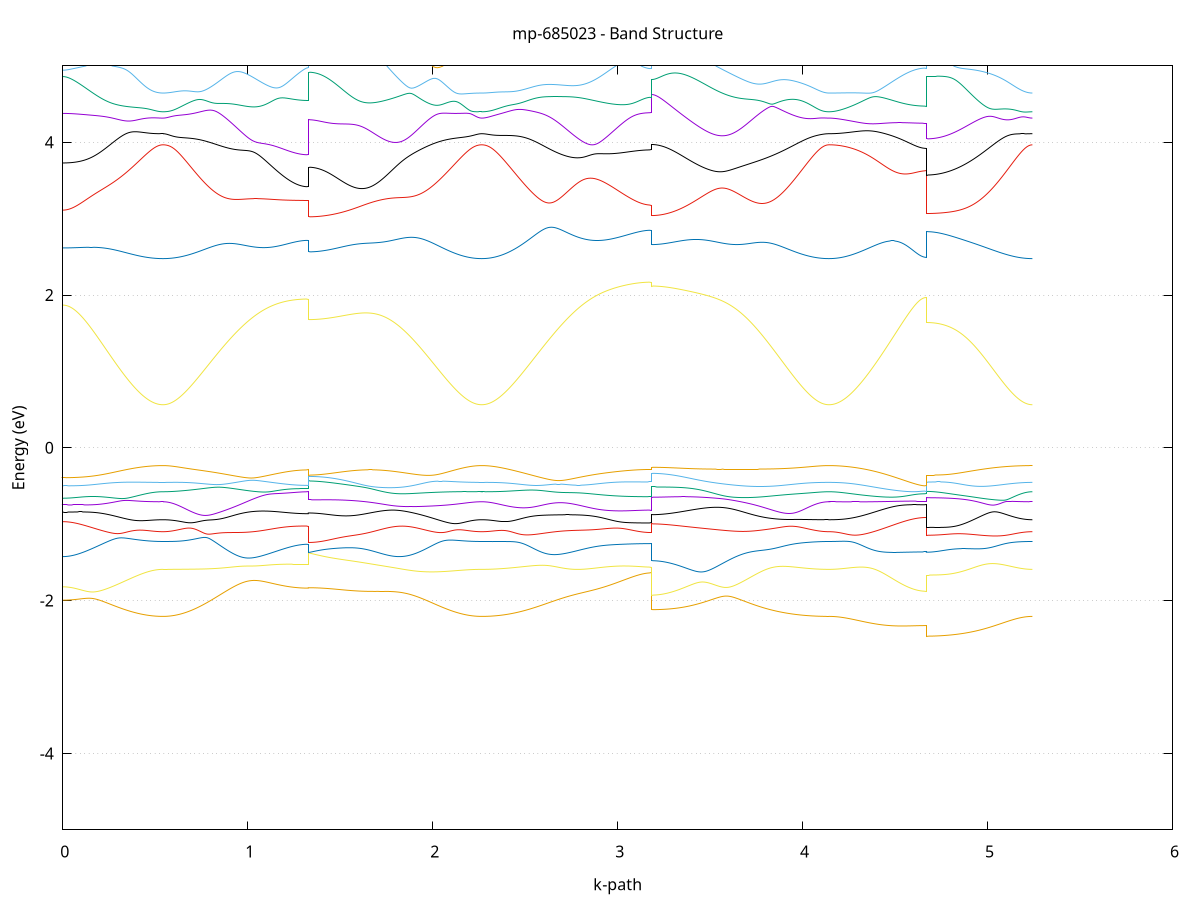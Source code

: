 set title 'mp-685023 - Band Structure'
set xlabel 'k-path'
set ylabel 'Energy (eV)'
set grid y
set yrange [-5:5]
set terminal png size 800,600
set output 'mp-685023_bands_gnuplot.png'
plot '-' using 1:2 with lines notitle, '-' using 1:2 with lines notitle, '-' using 1:2 with lines notitle, '-' using 1:2 with lines notitle, '-' using 1:2 with lines notitle, '-' using 1:2 with lines notitle, '-' using 1:2 with lines notitle, '-' using 1:2 with lines notitle, '-' using 1:2 with lines notitle, '-' using 1:2 with lines notitle, '-' using 1:2 with lines notitle, '-' using 1:2 with lines notitle, '-' using 1:2 with lines notitle, '-' using 1:2 with lines notitle, '-' using 1:2 with lines notitle, '-' using 1:2 with lines notitle, '-' using 1:2 with lines notitle, '-' using 1:2 with lines notitle, '-' using 1:2 with lines notitle, '-' using 1:2 with lines notitle, '-' using 1:2 with lines notitle, '-' using 1:2 with lines notitle, '-' using 1:2 with lines notitle, '-' using 1:2 with lines notitle, '-' using 1:2 with lines notitle, '-' using 1:2 with lines notitle, '-' using 1:2 with lines notitle, '-' using 1:2 with lines notitle, '-' using 1:2 with lines notitle, '-' using 1:2 with lines notitle, '-' using 1:2 with lines notitle, '-' using 1:2 with lines notitle, '-' using 1:2 with lines notitle, '-' using 1:2 with lines notitle, '-' using 1:2 with lines notitle, '-' using 1:2 with lines notitle, '-' using 1:2 with lines notitle, '-' using 1:2 with lines notitle, '-' using 1:2 with lines notitle, '-' using 1:2 with lines notitle, '-' using 1:2 with lines notitle, '-' using 1:2 with lines notitle, '-' using 1:2 with lines notitle, '-' using 1:2 with lines notitle, '-' using 1:2 with lines notitle, '-' using 1:2 with lines notitle, '-' using 1:2 with lines notitle, '-' using 1:2 with lines notitle, '-' using 1:2 with lines notitle, '-' using 1:2 with lines notitle, '-' using 1:2 with lines notitle, '-' using 1:2 with lines notitle, '-' using 1:2 with lines notitle, '-' using 1:2 with lines notitle, '-' using 1:2 with lines notitle, '-' using 1:2 with lines notitle, '-' using 1:2 with lines notitle, '-' using 1:2 with lines notitle, '-' using 1:2 with lines notitle, '-' using 1:2 with lines notitle, '-' using 1:2 with lines notitle, '-' using 1:2 with lines notitle, '-' using 1:2 with lines notitle, '-' using 1:2 with lines notitle
0.000000 -33.906971
0.009854 -33.906971
0.019708 -33.907071
0.029561 -33.907071
0.039415 -33.907071
0.049269 -33.907171
0.059123 -33.907271
0.068977 -33.907371
0.078830 -33.907471
0.088684 -33.907571
0.098538 -33.907671
0.108392 -33.907771
0.118246 -33.907971
0.128100 -33.908171
0.137953 -33.908271
0.147807 -33.908471
0.157661 -33.908671
0.167515 -33.908871
0.177369 -33.909071
0.187222 -33.909271
0.197076 -33.909471
0.206930 -33.909671
0.216784 -33.909971
0.226638 -33.910171
0.236491 -33.910371
0.246345 -33.910671
0.256199 -33.910871
0.266053 -33.911071
0.275907 -33.911371
0.285761 -33.911571
0.295614 -33.911771
0.305468 -33.912071
0.315322 -33.912271
0.325176 -33.912471
0.335030 -33.912771
0.344883 -33.912971
0.354737 -33.913171
0.364591 -33.913371
0.374445 -33.913571
0.384299 -33.913771
0.394152 -33.913971
0.404006 -33.914071
0.413860 -33.914271
0.423714 -33.914471
0.433568 -33.914571
0.443422 -33.914671
0.453275 -33.914871
0.463129 -33.914971
0.472983 -33.915071
0.482837 -33.915171
0.492691 -33.915171
0.502544 -33.915271
0.512398 -33.915271
0.522252 -33.915371
0.532106 -33.915371
0.541960 -33.915371
0.541960 -33.915371
0.551901 -33.915371
0.561843 -33.915271
0.571785 -33.915271
0.581726 -33.915171
0.591668 -33.915071
0.601609 -33.914971
0.611551 -33.914871
0.621493 -33.914771
0.631434 -33.914571
0.641376 -33.914371
0.651318 -33.914171
0.661259 -33.913971
0.671201 -33.913671
0.681143 -33.913471
0.691084 -33.913171
0.701026 -33.912871
0.710967 -33.912571
0.720909 -33.912271
0.730851 -33.911871
0.740792 -33.911571
0.750734 -33.911171
0.760676 -33.910771
0.770617 -33.910371
0.780559 -33.909971
0.790500 -33.909571
0.800442 -33.909171
0.810384 -33.908671
0.820325 -33.908271
0.830267 -33.907771
0.840209 -33.907271
0.850150 -33.906871
0.860092 -33.906371
0.870034 -33.905871
0.879975 -33.905371
0.889917 -33.904871
0.899858 -33.904371
0.909800 -33.903871
0.919742 -33.903371
0.929683 -33.902871
0.939625 -33.902371
0.949567 -33.901871
0.959508 -33.901371
0.969450 -33.900771
0.979391 -33.900271
0.989333 -33.899771
0.999275 -33.899271
1.009216 -33.898871
1.019158 -33.898371
1.029100 -33.897871
1.039041 -33.897371
1.048983 -33.896971
1.058925 -33.896471
1.068866 -33.896071
1.078808 -33.895571
1.088749 -33.895171
1.098691 -33.894771
1.108633 -33.894371
1.118574 -33.893971
1.128516 -33.893571
1.138458 -33.893271
1.148399 -33.892871
1.158341 -33.892571
1.168282 -33.892271
1.178224 -33.891971
1.188166 -33.891671
1.198107 -33.891371
1.208049 -33.891171
1.217991 -33.890971
1.227932 -33.890771
1.237874 -33.890571
1.247816 -33.890371
1.257757 -33.890271
1.267699 -33.890071
1.277640 -33.889971
1.287582 -33.889871
1.297524 -33.889771
1.307465 -33.889771
1.317407 -33.889771
1.327349 -33.889771
1.327349 -33.887171
1.337324 -33.887171
1.347300 -33.887171
1.357275 -33.887171
1.367251 -33.887271
1.377226 -33.887271
1.387202 -33.887371
1.397177 -33.887471
1.407153 -33.887571
1.417128 -33.887671
1.427104 -33.887771
1.437079 -33.887871
1.447055 -33.888071
1.457030 -33.888171
1.467006 -33.888371
1.476981 -33.888571
1.486957 -33.888771
1.496932 -33.888971
1.506908 -33.889171
1.516883 -33.889471
1.526859 -33.889671
1.536835 -33.889971
1.546810 -33.890171
1.556786 -33.890471
1.566761 -33.890771
1.576737 -33.891071
1.586712 -33.891371
1.596688 -33.891671
1.606663 -33.892071
1.616639 -33.892371
1.626614 -33.892771
1.636590 -33.893071
1.646565 -33.893471
1.656541 -33.893871
1.666516 -33.894271
1.676492 -33.894671
1.686467 -33.895071
1.696443 -33.895471
1.706418 -33.895871
1.716394 -33.896271
1.726369 -33.896771
1.736345 -33.897171
1.746320 -33.897671
1.756296 -33.898071
1.766272 -33.898571
1.776247 -33.898971
1.786223 -33.899471
1.796198 -33.899971
1.806174 -33.900471
1.816149 -33.900871
1.826125 -33.901371
1.836100 -33.901871
1.846076 -33.902371
1.856051 -33.902871
1.866027 -33.903271
1.876002 -33.903771
1.885978 -33.904271
1.895953 -33.904771
1.905929 -33.905171
1.915904 -33.905671
1.925880 -33.906171
1.935855 -33.906571
1.945831 -33.907071
1.955806 -33.907471
1.965782 -33.907971
1.975758 -33.908371
1.985733 -33.908771
1.995709 -33.909171
2.005684 -33.909571
2.015660 -33.909971
2.025635 -33.910371
2.035611 -33.910771
2.045586 -33.911171
2.055562 -33.911471
2.065537 -33.911871
2.075513 -33.912171
2.085488 -33.912471
2.095464 -33.912771
2.105439 -33.913071
2.115415 -33.913371
2.125390 -33.913571
2.135366 -33.913871
2.145341 -33.914071
2.155317 -33.914271
2.165292 -33.914471
2.175268 -33.914571
2.185243 -33.914771
2.195219 -33.914871
2.205195 -33.915071
2.215170 -33.915171
2.225146 -33.915171
2.235121 -33.915271
2.245097 -33.915371
2.255072 -33.915371
2.265048 -33.915371
2.265048 -33.915371
2.275012 -33.915371
2.284975 -33.915371
2.294939 -33.915271
2.304903 -33.915171
2.314867 -33.915171
2.324831 -33.915071
2.334795 -33.914871
2.344759 -33.914771
2.354723 -33.914671
2.364687 -33.914471
2.374651 -33.914271
2.384614 -33.914071
2.394578 -33.913871
2.404542 -33.913571
2.414506 -33.913371
2.424470 -33.913071
2.434434 -33.912771
2.444398 -33.912471
2.454362 -33.912171
2.464326 -33.911871
2.474289 -33.911471
2.484253 -33.911171
2.494217 -33.910771
2.504181 -33.910471
2.514145 -33.910071
2.524109 -33.909671
2.534073 -33.909271
2.544037 -33.908771
2.554001 -33.908371
2.563965 -33.907971
2.573928 -33.907471
2.583892 -33.907071
2.593856 -33.906571
2.603820 -33.906171
2.613784 -33.905671
2.623748 -33.905171
2.633712 -33.904771
2.643676 -33.904271
2.653640 -33.903771
2.663604 -33.903271
2.673567 -33.902771
2.683531 -33.902271
2.693495 -33.901871
2.703459 -33.901371
2.713423 -33.900871
2.723387 -33.900371
2.733351 -33.899871
2.743315 -33.899371
2.753279 -33.898971
2.763243 -33.898471
2.773206 -33.897971
2.783170 -33.897571
2.793134 -33.897071
2.803098 -33.896671
2.813062 -33.896171
2.823026 -33.895771
2.832990 -33.895271
2.842954 -33.894871
2.852918 -33.894471
2.862882 -33.894071
2.872845 -33.893671
2.882809 -33.893271
2.892773 -33.892871
2.902737 -33.892571
2.912701 -33.892171
2.922665 -33.891871
2.932629 -33.891471
2.942593 -33.891171
2.952557 -33.890871
2.962520 -33.890571
2.972484 -33.890271
2.982448 -33.889971
2.992412 -33.889671
3.002376 -33.889471
3.012340 -33.889171
3.022304 -33.888971
3.032268 -33.888771
3.042232 -33.888571
3.052196 -33.888371
3.062159 -33.888171
3.072123 -33.888071
3.082087 -33.887871
3.092051 -33.887771
3.102015 -33.887671
3.111979 -33.887471
3.121943 -33.887471
3.131907 -33.887371
3.141871 -33.887271
3.151835 -33.887271
3.161798 -33.887171
3.171762 -33.887171
3.181726 -33.887171
3.181726 -33.889371
3.191631 -33.889371
3.201535 -33.889371
3.211439 -33.889471
3.221344 -33.889471
3.231248 -33.889571
3.241152 -33.889571
3.251057 -33.889671
3.260961 -33.889771
3.270866 -33.889771
3.280770 -33.889871
3.290674 -33.890071
3.300579 -33.890171
3.310483 -33.890271
3.320387 -33.890371
3.330292 -33.890571
3.340196 -33.890771
3.350101 -33.890871
3.360005 -33.891071
3.369909 -33.891271
3.379814 -33.891471
3.389718 -33.891671
3.399622 -33.891871
3.409527 -33.892171
3.419431 -33.892371
3.429336 -33.892671
3.439240 -33.892871
3.449144 -33.893171
3.459049 -33.893471
3.468953 -33.893771
3.478857 -33.894071
3.488762 -33.894371
3.498666 -33.894671
3.508571 -33.894971
3.518475 -33.895371
3.528379 -33.895671
3.538284 -33.895971
3.548188 -33.896371
3.558092 -33.896771
3.567997 -33.897071
3.577901 -33.897471
3.587806 -33.897871
3.597710 -33.898271
3.607614 -33.898671
3.617519 -33.899071
3.627423 -33.899471
3.637327 -33.899871
3.647232 -33.900271
3.657136 -33.900671
3.667041 -33.901071
3.676945 -33.901571
3.686849 -33.901971
3.696754 -33.902371
3.706658 -33.902771
3.716562 -33.903271
3.726467 -33.903671
3.736371 -33.904071
3.746276 -33.904571
3.756180 -33.904971
3.766084 -33.905371
3.775989 -33.905771
3.785893 -33.906271
3.795797 -33.906671
3.805702 -33.907071
3.815606 -33.907471
3.825511 -33.907871
3.835415 -33.908271
3.845319 -33.908671
3.855224 -33.909071
3.865128 -33.909471
3.875032 -33.909871
3.884937 -33.910171
3.894841 -33.910571
3.904746 -33.910871
3.914650 -33.911271
3.924554 -33.911571
3.934459 -33.911871
3.944363 -33.912171
3.954267 -33.912471
3.964172 -33.912771
3.974076 -33.913071
3.983981 -33.913271
3.993885 -33.913571
4.003789 -33.913771
4.013694 -33.913971
4.023598 -33.914171
4.033502 -33.914371
4.043407 -33.914571
4.053311 -33.914671
4.063216 -33.914871
4.073120 -33.914971
4.083024 -33.915071
4.092929 -33.915171
4.102833 -33.915271
4.112737 -33.915271
4.122642 -33.915371
4.132546 -33.915371
4.142451 -33.915371
4.142451 -33.915371
4.152387 -33.915371
4.162324 -33.915371
4.172261 -33.915271
4.182198 -33.915271
4.192134 -33.915171
4.202071 -33.915171
4.212008 -33.915071
4.221945 -33.914971
4.231881 -33.914871
4.241818 -33.914771
4.251755 -33.914571
4.261692 -33.914471
4.271628 -33.914371
4.281565 -33.914171
4.291502 -33.913971
4.301439 -33.913871
4.311375 -33.913671
4.321312 -33.913471
4.331249 -33.913271
4.341186 -33.913071
4.351122 -33.912871
4.361059 -33.912671
4.370996 -33.912471
4.380933 -33.912271
4.390869 -33.912071
4.400806 -33.911771
4.410743 -33.911571
4.420680 -33.911371
4.430616 -33.911171
4.440553 -33.910971
4.450490 -33.910771
4.460427 -33.910571
4.470363 -33.910271
4.480300 -33.910071
4.490237 -33.909971
4.500174 -33.909771
4.510110 -33.909571
4.520047 -33.909371
4.529984 -33.909171
4.539921 -33.909071
4.549857 -33.908871
4.559794 -33.908771
4.569731 -33.908671
4.579668 -33.908471
4.589605 -33.908371
4.599541 -33.908271
4.609478 -33.908271
4.619415 -33.908171
4.629352 -33.908071
4.639288 -33.908071
4.649225 -33.908071
4.659162 -33.907971
4.669099 -33.907971
4.669099 -33.908171
4.678985 -33.908171
4.688871 -33.908171
4.698757 -33.908271
4.708643 -33.908271
4.718529 -33.908271
4.728415 -33.908371
4.738301 -33.908471
4.748187 -33.908471
4.758073 -33.908571
4.767959 -33.908671
4.777845 -33.908771
4.787730 -33.908871
4.797616 -33.909071
4.807502 -33.909171
4.817388 -33.909271
4.827274 -33.909471
4.837160 -33.909571
4.847046 -33.909771
4.856932 -33.909871
4.866818 -33.910071
4.876704 -33.910271
4.886590 -33.910471
4.896476 -33.910671
4.906362 -33.910771
4.916248 -33.910971
4.926134 -33.911171
4.936020 -33.911371
4.945906 -33.911571
4.955792 -33.911771
4.965678 -33.911971
4.975564 -33.912171
4.985450 -33.912371
4.995336 -33.912571
5.005222 -33.912771
5.015108 -33.912871
5.024994 -33.913071
5.034880 -33.913271
5.044766 -33.913471
5.054652 -33.913671
5.064538 -33.913771
5.074424 -33.913971
5.084310 -33.914071
5.094196 -33.914271
5.104082 -33.914371
5.113968 -33.914471
5.123854 -33.914671
5.133740 -33.914771
5.143626 -33.914871
5.153512 -33.914971
5.163398 -33.915071
5.173284 -33.915071
5.183170 -33.915171
5.193056 -33.915271
5.202942 -33.915271
5.212828 -33.915271
5.222714 -33.915371
5.232600 -33.915371
5.242486 -33.915371
e
0.000000 -33.751071
0.009854 -33.751071
0.019708 -33.751071
0.029561 -33.751071
0.039415 -33.751171
0.049269 -33.751171
0.059123 -33.751271
0.068977 -33.751271
0.078830 -33.751371
0.088684 -33.751471
0.098538 -33.751571
0.108392 -33.751671
0.118246 -33.751771
0.128100 -33.751871
0.137953 -33.751971
0.147807 -33.752071
0.157661 -33.752171
0.167515 -33.752271
0.177369 -33.752471
0.187222 -33.752571
0.197076 -33.752771
0.206930 -33.752871
0.216784 -33.752971
0.226638 -33.753171
0.236491 -33.753271
0.246345 -33.753471
0.256199 -33.753571
0.266053 -33.753671
0.275907 -33.753871
0.285761 -33.753971
0.295614 -33.754171
0.305468 -33.754271
0.315322 -33.754371
0.325176 -33.754571
0.335030 -33.754671
0.344883 -33.754771
0.354737 -33.754871
0.364591 -33.754971
0.374445 -33.755071
0.384299 -33.755171
0.394152 -33.755271
0.404006 -33.755371
0.413860 -33.755471
0.423714 -33.755571
0.433568 -33.755671
0.443422 -33.755671
0.453275 -33.755771
0.463129 -33.755871
0.472983 -33.755871
0.482837 -33.755971
0.492691 -33.755971
0.502544 -33.755971
0.512398 -33.755971
0.522252 -33.756071
0.532106 -33.756071
0.541960 -33.756071
0.541960 -33.756071
0.551901 -33.756071
0.561843 -33.756071
0.571785 -33.755971
0.581726 -33.755971
0.591668 -33.755871
0.601609 -33.755771
0.611551 -33.755771
0.621493 -33.755671
0.631434 -33.755471
0.641376 -33.755371
0.651318 -33.755271
0.661259 -33.755071
0.671201 -33.754971
0.681143 -33.754771
0.691084 -33.754571
0.701026 -33.754371
0.710967 -33.754171
0.720909 -33.753971
0.730851 -33.753771
0.740792 -33.753571
0.750734 -33.753271
0.760676 -33.753071
0.770617 -33.752771
0.780559 -33.752471
0.790500 -33.752171
0.800442 -33.751971
0.810384 -33.751671
0.820325 -33.751371
0.830267 -33.750971
0.840209 -33.750671
0.850150 -33.750371
0.860092 -33.750071
0.870034 -33.749771
0.879975 -33.749371
0.889917 -33.749071
0.899858 -33.748771
0.909800 -33.748371
0.919742 -33.748071
0.929683 -33.747671
0.939625 -33.747371
0.949567 -33.746971
0.959508 -33.746671
0.969450 -33.746371
0.979391 -33.745971
0.989333 -33.745671
0.999275 -33.745271
1.009216 -33.744971
1.019158 -33.744671
1.029100 -33.744371
1.039041 -33.743971
1.048983 -33.743671
1.058925 -33.743371
1.068866 -33.743071
1.078808 -33.742771
1.088749 -33.742471
1.098691 -33.742171
1.108633 -33.741971
1.118574 -33.741671
1.128516 -33.741371
1.138458 -33.741171
1.148399 -33.740971
1.158341 -33.740671
1.168282 -33.740471
1.178224 -33.740271
1.188166 -33.740071
1.198107 -33.739871
1.208049 -33.739771
1.217991 -33.739571
1.227932 -33.739471
1.237874 -33.739271
1.247816 -33.739171
1.257757 -33.739071
1.267699 -33.738971
1.277640 -33.738871
1.287582 -33.738871
1.297524 -33.738771
1.307465 -33.738771
1.317407 -33.738771
1.327349 -33.738771
1.327349 -33.735271
1.337324 -33.735271
1.347300 -33.735371
1.357275 -33.735371
1.367251 -33.735371
1.377226 -33.735471
1.387202 -33.735471
1.397177 -33.735571
1.407153 -33.735671
1.417128 -33.735771
1.427104 -33.735871
1.437079 -33.735971
1.447055 -33.736071
1.457030 -33.736271
1.467006 -33.736371
1.476981 -33.736571
1.486957 -33.736671
1.496932 -33.736871
1.506908 -33.737071
1.516883 -33.737271
1.526859 -33.737471
1.536835 -33.737671
1.546810 -33.737871
1.556786 -33.738171
1.566761 -33.738371
1.576737 -33.738571
1.586712 -33.738871
1.596688 -33.739171
1.606663 -33.739371
1.616639 -33.739671
1.626614 -33.739971
1.636590 -33.740271
1.646565 -33.740571
1.656541 -33.740871
1.666516 -33.741171
1.676492 -33.741571
1.686467 -33.741871
1.696443 -33.742171
1.706418 -33.742471
1.716394 -33.742871
1.726369 -33.743171
1.736345 -33.743571
1.746320 -33.743871
1.756296 -33.744271
1.766272 -33.744571
1.776247 -33.744971
1.786223 -33.745271
1.796198 -33.745671
1.806174 -33.745971
1.816149 -33.746371
1.826125 -33.746671
1.836100 -33.747071
1.846076 -33.747371
1.856051 -33.747771
1.866027 -33.748071
1.876002 -33.748471
1.885978 -33.748771
1.895953 -33.749071
1.905929 -33.749471
1.915904 -33.749771
1.925880 -33.750071
1.935855 -33.750371
1.945831 -33.750671
1.955806 -33.750971
1.965782 -33.751271
1.975758 -33.751571
1.985733 -33.751871
1.995709 -33.752171
2.005684 -33.752471
2.015660 -33.752671
2.025635 -33.752971
2.035611 -33.753171
2.045586 -33.753371
2.055562 -33.753671
2.065537 -33.753871
2.075513 -33.754071
2.085488 -33.754271
2.095464 -33.754471
2.105439 -33.754671
2.115415 -33.754771
2.125390 -33.754971
2.135366 -33.755071
2.145341 -33.755271
2.155317 -33.755371
2.165292 -33.755471
2.175268 -33.755571
2.185243 -33.755671
2.195219 -33.755771
2.205195 -33.755871
2.215170 -33.755871
2.225146 -33.755971
2.235121 -33.755971
2.245097 -33.756071
2.255072 -33.756071
2.265048 -33.756071
2.265048 -33.756071
2.275012 -33.756071
2.284975 -33.756071
2.294939 -33.755971
2.304903 -33.755971
2.314867 -33.755871
2.324831 -33.755871
2.334795 -33.755771
2.344759 -33.755671
2.354723 -33.755671
2.364687 -33.755571
2.374651 -33.755471
2.384614 -33.755271
2.394578 -33.755171
2.404542 -33.755071
2.414506 -33.754871
2.424470 -33.754771
2.434434 -33.754571
2.444398 -33.754371
2.454362 -33.754171
2.464326 -33.753971
2.474289 -33.753771
2.484253 -33.753571
2.494217 -33.753371
2.504181 -33.753171
2.514145 -33.752871
2.524109 -33.752671
2.534073 -33.752371
2.544037 -33.752171
2.554001 -33.751871
2.563965 -33.751571
2.573928 -33.751271
2.583892 -33.750971
2.593856 -33.750671
2.603820 -33.750371
2.613784 -33.750071
2.623748 -33.749771
2.633712 -33.749471
2.643676 -33.749171
2.653640 -33.748771
2.663604 -33.748471
2.673567 -33.748071
2.683531 -33.747771
2.693495 -33.747471
2.703459 -33.747071
2.713423 -33.746771
2.723387 -33.746371
2.733351 -33.745971
2.743315 -33.745671
2.753279 -33.745271
2.763243 -33.744971
2.773206 -33.744571
2.783170 -33.744271
2.793134 -33.743871
2.803098 -33.743471
2.813062 -33.743171
2.823026 -33.742771
2.832990 -33.742471
2.842954 -33.742171
2.852918 -33.741771
2.862882 -33.741471
2.872845 -33.741071
2.882809 -33.740771
2.892773 -33.740471
2.902737 -33.740171
2.912701 -33.739871
2.922665 -33.739571
2.932629 -33.739271
2.942593 -33.738971
2.952557 -33.738671
2.962520 -33.738471
2.972484 -33.738171
2.982448 -33.737971
2.992412 -33.737671
3.002376 -33.737471
3.012340 -33.737271
3.022304 -33.737071
3.032268 -33.736871
3.042232 -33.736671
3.052196 -33.736471
3.062159 -33.736271
3.072123 -33.736171
3.082087 -33.736071
3.092051 -33.735871
3.102015 -33.735771
3.111979 -33.735671
3.121943 -33.735571
3.131907 -33.735571
3.141871 -33.735471
3.151835 -33.735471
3.161798 -33.735371
3.171762 -33.735371
3.181726 -33.735371
3.181726 -33.738671
3.191631 -33.738671
3.201535 -33.738671
3.211439 -33.738671
3.221344 -33.738671
3.231248 -33.738671
3.241152 -33.738771
3.251057 -33.738771
3.260961 -33.738771
3.270866 -33.738871
3.280770 -33.738871
3.290674 -33.738971
3.300579 -33.739071
3.310483 -33.739071
3.320387 -33.739171
3.330292 -33.739271
3.340196 -33.739371
3.350101 -33.739471
3.360005 -33.739571
3.369909 -33.739671
3.379814 -33.739771
3.389718 -33.739971
3.399622 -33.740071
3.409527 -33.740171
3.419431 -33.740371
3.429336 -33.740471
3.439240 -33.740671
3.449144 -33.740771
3.459049 -33.740971
3.468953 -33.741171
3.478857 -33.741371
3.488762 -33.741571
3.498666 -33.741771
3.508571 -33.741971
3.518475 -33.742171
3.528379 -33.742371
3.538284 -33.742571
3.548188 -33.742871
3.558092 -33.743071
3.567997 -33.743271
3.577901 -33.743571
3.587806 -33.743871
3.597710 -33.744071
3.607614 -33.744371
3.617519 -33.744671
3.627423 -33.744871
3.637327 -33.745171
3.647232 -33.745471
3.657136 -33.745771
3.667041 -33.746071
3.676945 -33.746371
3.686849 -33.746671
3.696754 -33.746971
3.706658 -33.747271
3.716562 -33.747571
3.726467 -33.747871
3.736371 -33.748171
3.746276 -33.748471
3.756180 -33.748771
3.766084 -33.749071
3.775989 -33.749371
3.785893 -33.749671
3.795797 -33.749971
3.805702 -33.750271
3.815606 -33.750571
3.825511 -33.750871
3.835415 -33.751071
3.845319 -33.751371
3.855224 -33.751671
3.865128 -33.751971
3.875032 -33.752171
3.884937 -33.752471
3.894841 -33.752671
3.904746 -33.752971
3.914650 -33.753171
3.924554 -33.753371
3.934459 -33.753671
3.944363 -33.753871
3.954267 -33.754071
3.964172 -33.754271
3.974076 -33.754471
3.983981 -33.754571
3.993885 -33.754771
4.003789 -33.754971
4.013694 -33.755071
4.023598 -33.755271
4.033502 -33.755371
4.043407 -33.755471
4.053311 -33.755571
4.063216 -33.755671
4.073120 -33.755771
4.083024 -33.755871
4.092929 -33.755871
4.102833 -33.755971
4.112737 -33.755971
4.122642 -33.756071
4.132546 -33.756071
4.142451 -33.756071
4.142451 -33.756071
4.152387 -33.756071
4.162324 -33.756071
4.172261 -33.756071
4.182198 -33.756071
4.192134 -33.756071
4.202071 -33.756071
4.212008 -33.756071
4.221945 -33.756071
4.231881 -33.756071
4.241818 -33.756071
4.251755 -33.756071
4.261692 -33.756071
4.271628 -33.756071
4.281565 -33.756071
4.291502 -33.756071
4.301439 -33.756071
4.311375 -33.756071
4.321312 -33.756071
4.331249 -33.756071
4.341186 -33.756071
4.351122 -33.756071
4.361059 -33.756171
4.370996 -33.756171
4.380933 -33.756171
4.390869 -33.756171
4.400806 -33.756171
4.410743 -33.756171
4.420680 -33.756171
4.430616 -33.756171
4.440553 -33.756171
4.450490 -33.756171
4.460427 -33.756171
4.470363 -33.756171
4.480300 -33.756071
4.490237 -33.756071
4.500174 -33.756071
4.510110 -33.756071
4.520047 -33.756071
4.529984 -33.756071
4.539921 -33.756071
4.549857 -33.756071
4.559794 -33.756071
4.569731 -33.756071
4.579668 -33.756071
4.589605 -33.756071
4.599541 -33.756071
4.609478 -33.756071
4.619415 -33.756071
4.629352 -33.756071
4.639288 -33.756071
4.649225 -33.756071
4.659162 -33.756071
4.669099 -33.756071
4.669099 -33.752171
4.678985 -33.752171
4.688871 -33.752171
4.698757 -33.752171
4.708643 -33.752171
4.718529 -33.752171
4.728415 -33.752271
4.738301 -33.752271
4.748187 -33.752371
4.758073 -33.752371
4.767959 -33.752471
4.777845 -33.752571
4.787730 -33.752671
4.797616 -33.752671
4.807502 -33.752771
4.817388 -33.752871
4.827274 -33.752971
4.837160 -33.753071
4.847046 -33.753171
4.856932 -33.753271
4.866818 -33.753371
4.876704 -33.753471
4.886590 -33.753571
4.896476 -33.753671
4.906362 -33.753771
4.916248 -33.753871
4.926134 -33.754071
4.936020 -33.754171
4.945906 -33.754271
4.955792 -33.754371
4.965678 -33.754471
4.975564 -33.754571
4.985450 -33.754671
4.995336 -33.754771
5.005222 -33.754871
5.015108 -33.754971
5.024994 -33.755071
5.034880 -33.755071
5.044766 -33.755171
5.054652 -33.755271
5.064538 -33.755371
5.074424 -33.755471
5.084310 -33.755471
5.094196 -33.755571
5.104082 -33.755671
5.113968 -33.755671
5.123854 -33.755771
5.133740 -33.755771
5.143626 -33.755871
5.153512 -33.755871
5.163398 -33.755871
5.173284 -33.755971
5.183170 -33.755971
5.193056 -33.755971
5.202942 -33.755971
5.212828 -33.756071
5.222714 -33.756071
5.232600 -33.756071
5.242486 -33.756071
e
0.000000 -33.632871
0.009854 -33.632871
0.019708 -33.632771
0.029561 -33.632771
0.039415 -33.632671
0.049269 -33.632571
0.059123 -33.632371
0.068977 -33.632271
0.078830 -33.632071
0.088684 -33.631871
0.098538 -33.631571
0.108392 -33.631371
0.118246 -33.631071
0.128100 -33.630771
0.137953 -33.630471
0.147807 -33.630071
0.157661 -33.629771
0.167515 -33.629371
0.177369 -33.629071
0.187222 -33.628671
0.197076 -33.628271
0.206930 -33.627871
0.216784 -33.627471
0.226638 -33.626971
0.236491 -33.626571
0.246345 -33.626171
0.256199 -33.625771
0.266053 -33.625271
0.275907 -33.624871
0.285761 -33.624471
0.295614 -33.623971
0.305468 -33.623571
0.315322 -33.623171
0.325176 -33.622771
0.335030 -33.622371
0.344883 -33.621971
0.354737 -33.621571
0.364591 -33.621271
0.374445 -33.620871
0.384299 -33.620571
0.394152 -33.620271
0.404006 -33.619971
0.413860 -33.619671
0.423714 -33.619371
0.433568 -33.619171
0.443422 -33.618871
0.453275 -33.618671
0.463129 -33.618471
0.472983 -33.618371
0.482837 -33.618171
0.492691 -33.618071
0.502544 -33.617971
0.512398 -33.617871
0.522252 -33.617771
0.532106 -33.617771
0.541960 -33.617771
0.541960 -33.617771
0.551901 -33.617771
0.561843 -33.617771
0.571785 -33.617671
0.581726 -33.617671
0.591668 -33.617571
0.601609 -33.617471
0.611551 -33.617471
0.621493 -33.617371
0.631434 -33.617171
0.641376 -33.617071
0.651318 -33.616971
0.661259 -33.616771
0.671201 -33.616571
0.681143 -33.616471
0.691084 -33.616271
0.701026 -33.616071
0.710967 -33.615771
0.720909 -33.615571
0.730851 -33.615371
0.740792 -33.615071
0.750734 -33.614871
0.760676 -33.614571
0.770617 -33.614271
0.780559 -33.613971
0.790500 -33.613671
0.800442 -33.613371
0.810384 -33.613071
0.820325 -33.612771
0.830267 -33.612471
0.840209 -33.612071
0.850150 -33.611771
0.860092 -33.611371
0.870034 -33.611071
0.879975 -33.610671
0.889917 -33.610371
0.899858 -33.609971
0.909800 -33.609571
0.919742 -33.609171
0.929683 -33.608871
0.939625 -33.608471
0.949567 -33.608071
0.959508 -33.607671
0.969450 -33.607371
0.979391 -33.606971
0.989333 -33.606571
0.999275 -33.606171
1.009216 -33.605871
1.019158 -33.605471
1.029100 -33.605071
1.039041 -33.604771
1.048983 -33.604371
1.058925 -33.604071
1.068866 -33.603671
1.078808 -33.603371
1.088749 -33.603071
1.098691 -33.602671
1.108633 -33.602371
1.118574 -33.602071
1.128516 -33.601771
1.138458 -33.601571
1.148399 -33.601271
1.158341 -33.600971
1.168282 -33.600771
1.178224 -33.600471
1.188166 -33.600271
1.198107 -33.600071
1.208049 -33.599871
1.217991 -33.599671
1.227932 -33.599571
1.237874 -33.599371
1.247816 -33.599271
1.257757 -33.599071
1.267699 -33.598971
1.277640 -33.598971
1.287582 -33.598871
1.297524 -33.598771
1.307465 -33.598771
1.317407 -33.598771
1.327349 -33.598671
1.327349 -33.601471
1.337324 -33.601471
1.347300 -33.601471
1.357275 -33.601571
1.367251 -33.601571
1.377226 -33.601671
1.387202 -33.601771
1.397177 -33.601871
1.407153 -33.602071
1.417128 -33.602171
1.427104 -33.602371
1.437079 -33.602571
1.447055 -33.602771
1.457030 -33.602971
1.467006 -33.603171
1.476981 -33.603471
1.486957 -33.603671
1.496932 -33.603971
1.506908 -33.604171
1.516883 -33.604471
1.526859 -33.604771
1.536835 -33.605071
1.546810 -33.605371
1.556786 -33.605671
1.566761 -33.605971
1.576737 -33.606271
1.586712 -33.606671
1.596688 -33.606971
1.606663 -33.607271
1.616639 -33.607571
1.626614 -33.607971
1.636590 -33.608271
1.646565 -33.608571
1.656541 -33.608871
1.666516 -33.609271
1.676492 -33.609571
1.686467 -33.609871
1.696443 -33.610171
1.706418 -33.610471
1.716394 -33.610771
1.726369 -33.611071
1.736345 -33.611371
1.746320 -33.611671
1.756296 -33.611971
1.766272 -33.612271
1.776247 -33.612471
1.786223 -33.612771
1.796198 -33.612971
1.806174 -33.613271
1.816149 -33.613471
1.826125 -33.613671
1.836100 -33.613971
1.846076 -33.614171
1.856051 -33.614371
1.866027 -33.614571
1.876002 -33.614771
1.885978 -33.614971
1.895953 -33.615071
1.905929 -33.615271
1.915904 -33.615471
1.925880 -33.615571
1.935855 -33.615771
1.945831 -33.615871
1.955806 -33.616071
1.965782 -33.616171
1.975758 -33.616271
1.985733 -33.616371
1.995709 -33.616471
2.005684 -33.616571
2.015660 -33.616671
2.025635 -33.616771
2.035611 -33.616871
2.045586 -33.616971
2.055562 -33.617071
2.065537 -33.617171
2.075513 -33.617171
2.085488 -33.617271
2.095464 -33.617271
2.105439 -33.617371
2.115415 -33.617471
2.125390 -33.617471
2.135366 -33.617471
2.145341 -33.617571
2.155317 -33.617571
2.165292 -33.617671
2.175268 -33.617671
2.185243 -33.617671
2.195219 -33.617671
2.205195 -33.617671
2.215170 -33.617771
2.225146 -33.617771
2.235121 -33.617771
2.245097 -33.617771
2.255072 -33.617771
2.265048 -33.617771
2.265048 -33.617771
2.275012 -33.617771
2.284975 -33.617771
2.294939 -33.617771
2.304903 -33.617671
2.314867 -33.617671
2.324831 -33.617671
2.334795 -33.617571
2.344759 -33.617571
2.354723 -33.617471
2.364687 -33.617471
2.374651 -33.617371
2.384614 -33.617271
2.394578 -33.617271
2.404542 -33.617171
2.414506 -33.617071
2.424470 -33.616971
2.434434 -33.616871
2.444398 -33.616771
2.454362 -33.616671
2.464326 -33.616571
2.474289 -33.616371
2.484253 -33.616271
2.494217 -33.616171
2.504181 -33.615971
2.514145 -33.615871
2.524109 -33.615671
2.534073 -33.615471
2.544037 -33.615371
2.554001 -33.615171
2.563965 -33.614971
2.573928 -33.614771
2.583892 -33.614571
2.593856 -33.614371
2.603820 -33.614171
2.613784 -33.613971
2.623748 -33.613771
2.633712 -33.613571
2.643676 -33.613271
2.653640 -33.613071
2.663604 -33.612871
2.673567 -33.612571
2.683531 -33.612371
2.693495 -33.612071
2.703459 -33.611771
2.713423 -33.611571
2.723387 -33.611271
2.733351 -33.610971
2.743315 -33.610771
2.753279 -33.610471
2.763243 -33.610171
2.773206 -33.609871
2.783170 -33.609571
2.793134 -33.609271
2.803098 -33.608971
2.813062 -33.608671
2.823026 -33.608371
2.832990 -33.608071
2.842954 -33.607771
2.852918 -33.607471
2.862882 -33.607171
2.872845 -33.606871
2.882809 -33.606571
2.892773 -33.606371
2.902737 -33.606071
2.912701 -33.605771
2.922665 -33.605471
2.932629 -33.605171
2.942593 -33.604871
2.952557 -33.604571
2.962520 -33.604371
2.972484 -33.604071
2.982448 -33.603871
2.992412 -33.603571
3.002376 -33.603371
3.012340 -33.603071
3.022304 -33.602871
3.032268 -33.602671
3.042232 -33.602471
3.052196 -33.602271
3.062159 -33.602071
3.072123 -33.601971
3.082087 -33.601771
3.092051 -33.601671
3.102015 -33.601571
3.111979 -33.601371
3.121943 -33.601271
3.131907 -33.601271
3.141871 -33.601171
3.151835 -33.601071
3.161798 -33.601071
3.171762 -33.601071
3.181726 -33.601071
3.181726 -33.598471
3.191631 -33.598471
3.201535 -33.598571
3.211439 -33.598571
3.221344 -33.598671
3.231248 -33.598771
3.241152 -33.598871
3.251057 -33.599071
3.260961 -33.599271
3.270866 -33.599471
3.280770 -33.599671
3.290674 -33.599871
3.300579 -33.600171
3.310483 -33.600371
3.320387 -33.600671
3.330292 -33.600971
3.340196 -33.601271
3.350101 -33.601671
3.360005 -33.601971
3.369909 -33.602371
3.379814 -33.602671
3.389718 -33.603071
3.399622 -33.603471
3.409527 -33.603871
3.419431 -33.604271
3.429336 -33.604671
3.439240 -33.605071
3.449144 -33.605471
3.459049 -33.605871
3.468953 -33.606271
3.478857 -33.606771
3.488762 -33.607171
3.498666 -33.607571
3.508571 -33.607971
3.518475 -33.608371
3.528379 -33.608771
3.538284 -33.609171
3.548188 -33.609571
3.558092 -33.609971
3.567997 -33.610371
3.577901 -33.610771
3.587806 -33.611071
3.597710 -33.611471
3.607614 -33.611771
3.617519 -33.612171
3.627423 -33.612471
3.637327 -33.612771
3.647232 -33.613071
3.657136 -33.613371
3.667041 -33.613671
3.676945 -33.613971
3.686849 -33.614171
3.696754 -33.614471
3.706658 -33.614671
3.716562 -33.614871
3.726467 -33.615071
3.736371 -33.615371
3.746276 -33.615471
3.756180 -33.615671
3.766084 -33.615871
3.775989 -33.616071
3.785893 -33.616171
3.795797 -33.616371
3.805702 -33.616471
3.815606 -33.616571
3.825511 -33.616671
3.835415 -33.616871
3.845319 -33.616971
3.855224 -33.616971
3.865128 -33.617071
3.875032 -33.617171
3.884937 -33.617271
3.894841 -33.617271
3.904746 -33.617371
3.914650 -33.617371
3.924554 -33.617471
3.934459 -33.617471
3.944363 -33.617571
3.954267 -33.617571
3.964172 -33.617571
3.974076 -33.617671
3.983981 -33.617671
3.993885 -33.617671
4.003789 -33.617671
4.013694 -33.617671
4.023598 -33.617671
4.033502 -33.617771
4.043407 -33.617771
4.053311 -33.617771
4.063216 -33.617771
4.073120 -33.617771
4.083024 -33.617771
4.092929 -33.617771
4.102833 -33.617771
4.112737 -33.617771
4.122642 -33.617771
4.132546 -33.617771
4.142451 -33.617771
4.142451 -33.617771
4.152387 -33.617771
4.162324 -33.617771
4.172261 -33.617771
4.182198 -33.617871
4.192134 -33.617871
4.202071 -33.617871
4.212008 -33.617971
4.221945 -33.617971
4.231881 -33.618071
4.241818 -33.618171
4.251755 -33.618271
4.261692 -33.618271
4.271628 -33.618371
4.281565 -33.618471
4.291502 -33.618571
4.301439 -33.618671
4.311375 -33.618871
4.321312 -33.618971
4.331249 -33.619071
4.341186 -33.619171
4.351122 -33.619371
4.361059 -33.619471
4.370996 -33.619671
4.380933 -33.619771
4.390869 -33.619871
4.400806 -33.620071
4.410743 -33.620171
4.420680 -33.620371
4.430616 -33.620471
4.440553 -33.620671
4.450490 -33.620871
4.460427 -33.620971
4.470363 -33.621071
4.480300 -33.621271
4.490237 -33.621371
4.500174 -33.621571
4.510110 -33.621671
4.520047 -33.621771
4.529984 -33.621971
4.539921 -33.622071
4.549857 -33.622171
4.559794 -33.622271
4.569731 -33.622371
4.579668 -33.622471
4.589605 -33.622571
4.599541 -33.622571
4.609478 -33.622671
4.619415 -33.622671
4.629352 -33.622771
4.639288 -33.622771
4.649225 -33.622871
4.659162 -33.622871
4.669099 -33.622871
4.669099 -33.631271
4.678985 -33.631271
4.688871 -33.631271
4.698757 -33.631171
4.708643 -33.631171
4.718529 -33.631071
4.728415 -33.630971
4.738301 -33.630771
4.748187 -33.630671
4.758073 -33.630471
4.767959 -33.630271
4.777845 -33.630071
4.787730 -33.629871
4.797616 -33.629571
4.807502 -33.629271
4.817388 -33.629071
4.827274 -33.628771
4.837160 -33.628471
4.847046 -33.628171
4.856932 -33.627871
4.866818 -33.627471
4.876704 -33.627171
4.886590 -33.626771
4.896476 -33.626471
4.906362 -33.626071
4.916248 -33.625771
4.926134 -33.625371
4.936020 -33.624971
4.945906 -33.624671
4.955792 -33.624271
4.965678 -33.623871
4.975564 -33.623571
4.985450 -33.623171
4.995336 -33.622871
5.005222 -33.622471
5.015108 -33.622171
5.024994 -33.621771
5.034880 -33.621471
5.044766 -33.621171
5.054652 -33.620871
5.064538 -33.620571
5.074424 -33.620271
5.084310 -33.619971
5.094196 -33.619771
5.104082 -33.619471
5.113968 -33.619271
5.123854 -33.619071
5.133740 -33.618871
5.143626 -33.618671
5.153512 -33.618471
5.163398 -33.618371
5.173284 -33.618171
5.183170 -33.618071
5.193056 -33.617971
5.202942 -33.617871
5.212828 -33.617871
5.222714 -33.617771
5.232600 -33.617771
5.242486 -33.617771
e
0.000000 -33.511371
0.009854 -33.511371
0.019708 -33.511371
0.029561 -33.511371
0.039415 -33.511371
0.049269 -33.511471
0.059123 -33.511471
0.068977 -33.511471
0.078830 -33.511471
0.088684 -33.511471
0.098538 -33.511471
0.108392 -33.511471
0.118246 -33.511471
0.128100 -33.511471
0.137953 -33.511471
0.147807 -33.511571
0.157661 -33.511571
0.167515 -33.511571
0.177369 -33.511571
0.187222 -33.511571
0.197076 -33.511671
0.206930 -33.511671
0.216784 -33.511671
0.226638 -33.511671
0.236491 -33.511671
0.246345 -33.511771
0.256199 -33.511771
0.266053 -33.511771
0.275907 -33.511771
0.285761 -33.511871
0.295614 -33.511871
0.305468 -33.511871
0.315322 -33.511871
0.325176 -33.511871
0.335030 -33.511971
0.344883 -33.511971
0.354737 -33.511971
0.364591 -33.511971
0.374445 -33.511971
0.384299 -33.512071
0.394152 -33.512071
0.404006 -33.512071
0.413860 -33.512071
0.423714 -33.512071
0.433568 -33.512071
0.443422 -33.512171
0.453275 -33.512171
0.463129 -33.512171
0.472983 -33.512171
0.482837 -33.512171
0.492691 -33.512171
0.502544 -33.512171
0.512398 -33.512171
0.522252 -33.512171
0.532106 -33.512171
0.541960 -33.512171
0.541960 -33.512171
0.551901 -33.512171
0.561843 -33.512171
0.571785 -33.512171
0.581726 -33.512171
0.591668 -33.512271
0.601609 -33.512271
0.611551 -33.512271
0.621493 -33.512271
0.631434 -33.512371
0.641376 -33.512371
0.651318 -33.512371
0.661259 -33.512471
0.671201 -33.512471
0.681143 -33.512471
0.691084 -33.512571
0.701026 -33.512571
0.710967 -33.512671
0.720909 -33.512671
0.730851 -33.512771
0.740792 -33.512871
0.750734 -33.512871
0.760676 -33.512971
0.770617 -33.513071
0.780559 -33.513071
0.790500 -33.513171
0.800442 -33.513271
0.810384 -33.513371
0.820325 -33.513471
0.830267 -33.513571
0.840209 -33.513671
0.850150 -33.513771
0.860092 -33.513871
0.870034 -33.513971
0.879975 -33.514071
0.889917 -33.514171
0.899858 -33.514271
0.909800 -33.514371
0.919742 -33.514471
0.929683 -33.514571
0.939625 -33.514671
0.949567 -33.514871
0.959508 -33.514971
0.969450 -33.515071
0.979391 -33.515171
0.989333 -33.515271
0.999275 -33.515471
1.009216 -33.515571
1.019158 -33.515671
1.029100 -33.515771
1.039041 -33.515971
1.048983 -33.516071
1.058925 -33.516171
1.068866 -33.516271
1.078808 -33.516471
1.088749 -33.516571
1.098691 -33.516671
1.108633 -33.516771
1.118574 -33.516871
1.128516 -33.516971
1.138458 -33.517071
1.148399 -33.517171
1.158341 -33.517271
1.168282 -33.517371
1.178224 -33.517471
1.188166 -33.517571
1.198107 -33.517671
1.208049 -33.517771
1.217991 -33.517871
1.227932 -33.517871
1.237874 -33.517971
1.247816 -33.517971
1.257757 -33.518071
1.267699 -33.518071
1.277640 -33.518171
1.287582 -33.518171
1.297524 -33.518171
1.307465 -33.518171
1.317407 -33.518171
1.327349 -33.518171
1.327349 -33.521971
1.337324 -33.521971
1.347300 -33.521871
1.357275 -33.521871
1.367251 -33.521871
1.377226 -33.521771
1.387202 -33.521771
1.397177 -33.521671
1.407153 -33.521571
1.417128 -33.521471
1.427104 -33.521371
1.437079 -33.521271
1.447055 -33.521171
1.457030 -33.521071
1.467006 -33.520871
1.476981 -33.520771
1.486957 -33.520571
1.496932 -33.520471
1.506908 -33.520271
1.516883 -33.520171
1.526859 -33.519971
1.536835 -33.519771
1.546810 -33.519571
1.556786 -33.519471
1.566761 -33.519271
1.576737 -33.519071
1.586712 -33.518871
1.596688 -33.518671
1.606663 -33.518471
1.616639 -33.518271
1.626614 -33.518071
1.636590 -33.517871
1.646565 -33.517771
1.656541 -33.517571
1.666516 -33.517371
1.676492 -33.517171
1.686467 -33.516971
1.696443 -33.516771
1.706418 -33.516671
1.716394 -33.516471
1.726369 -33.516271
1.736345 -33.516071
1.746320 -33.515971
1.756296 -33.515771
1.766272 -33.515571
1.776247 -33.515471
1.786223 -33.515271
1.796198 -33.515171
1.806174 -33.514971
1.816149 -33.514871
1.826125 -33.514771
1.836100 -33.514571
1.846076 -33.514471
1.856051 -33.514371
1.866027 -33.514271
1.876002 -33.514071
1.885978 -33.513971
1.895953 -33.513871
1.905929 -33.513771
1.915904 -33.513671
1.925880 -33.513571
1.935855 -33.513471
1.945831 -33.513371
1.955806 -33.513371
1.965782 -33.513271
1.975758 -33.513171
1.985733 -33.513071
1.995709 -33.513071
2.005684 -33.512971
2.015660 -33.512871
2.025635 -33.512871
2.035611 -33.512771
2.045586 -33.512771
2.055562 -33.512671
2.065537 -33.512671
2.075513 -33.512571
2.085488 -33.512571
2.095464 -33.512471
2.105439 -33.512471
2.115415 -33.512471
2.125390 -33.512371
2.135366 -33.512371
2.145341 -33.512371
2.155317 -33.512271
2.165292 -33.512271
2.175268 -33.512271
2.185243 -33.512271
2.195219 -33.512271
2.205195 -33.512271
2.215170 -33.512171
2.225146 -33.512171
2.235121 -33.512171
2.245097 -33.512171
2.255072 -33.512171
2.265048 -33.512171
2.265048 -33.512171
2.275012 -33.512171
2.284975 -33.512171
2.294939 -33.512171
2.304903 -33.512171
2.314867 -33.512271
2.324831 -33.512271
2.334795 -33.512271
2.344759 -33.512271
2.354723 -33.512271
2.364687 -33.512371
2.374651 -33.512371
2.384614 -33.512371
2.394578 -33.512471
2.404542 -33.512471
2.414506 -33.512571
2.424470 -33.512571
2.434434 -33.512671
2.444398 -33.512671
2.454362 -33.512771
2.464326 -33.512771
2.474289 -33.512871
2.484253 -33.512971
2.494217 -33.512971
2.504181 -33.513071
2.514145 -33.513171
2.524109 -33.513271
2.534073 -33.513371
2.544037 -33.513371
2.554001 -33.513471
2.563965 -33.513571
2.573928 -33.513671
2.583892 -33.513771
2.593856 -33.513971
2.603820 -33.514071
2.613784 -33.514171
2.623748 -33.514271
2.633712 -33.514371
2.643676 -33.514571
2.653640 -33.514671
2.663604 -33.514771
2.673567 -33.514971
2.683531 -33.515071
2.693495 -33.515271
2.703459 -33.515371
2.713423 -33.515571
2.723387 -33.515671
2.733351 -33.515871
2.743315 -33.516071
2.753279 -33.516171
2.763243 -33.516371
2.773206 -33.516571
2.783170 -33.516671
2.793134 -33.516871
2.803098 -33.517071
2.813062 -33.517271
2.823026 -33.517471
2.832990 -33.517671
2.842954 -33.517871
2.852918 -33.517971
2.862882 -33.518171
2.872845 -33.518371
2.882809 -33.518571
2.892773 -33.518771
2.902737 -33.518971
2.912701 -33.519171
2.922665 -33.519371
2.932629 -33.519571
2.942593 -33.519671
2.952557 -33.519871
2.962520 -33.520071
2.972484 -33.520271
2.982448 -33.520371
2.992412 -33.520571
3.002376 -33.520771
3.012340 -33.520871
3.022304 -33.521071
3.032268 -33.521171
3.042232 -33.521271
3.052196 -33.521471
3.062159 -33.521571
3.072123 -33.521671
3.082087 -33.521771
3.092051 -33.521871
3.102015 -33.521971
3.111979 -33.522071
3.121943 -33.522071
3.131907 -33.522171
3.141871 -33.522171
3.151835 -33.522271
3.161798 -33.522271
3.171762 -33.522271
3.181726 -33.522271
3.181726 -33.518771
3.191631 -33.518771
3.201535 -33.518771
3.211439 -33.518671
3.221344 -33.518671
3.231248 -33.518671
3.241152 -33.518571
3.251057 -33.518471
3.260961 -33.518471
3.270866 -33.518371
3.280770 -33.518271
3.290674 -33.518171
3.300579 -33.518071
3.310483 -33.517971
3.320387 -33.517871
3.330292 -33.517771
3.340196 -33.517571
3.350101 -33.517471
3.360005 -33.517371
3.369909 -33.517171
3.379814 -33.517071
3.389718 -33.516871
3.399622 -33.516771
3.409527 -33.516571
3.419431 -33.516471
3.429336 -33.516271
3.439240 -33.516171
3.449144 -33.515971
3.459049 -33.515871
3.468953 -33.515671
3.478857 -33.515571
3.488762 -33.515371
3.498666 -33.515271
3.508571 -33.515071
3.518475 -33.514971
3.528379 -33.514771
3.538284 -33.514671
3.548188 -33.514571
3.558092 -33.514371
3.567997 -33.514271
3.577901 -33.514171
3.587806 -33.514071
3.597710 -33.513871
3.607614 -33.513771
3.617519 -33.513671
3.627423 -33.513571
3.637327 -33.513471
3.647232 -33.513371
3.657136 -33.513271
3.667041 -33.513171
3.676945 -33.513171
3.686849 -33.513071
3.696754 -33.512971
3.706658 -33.512871
3.716562 -33.512871
3.726467 -33.512771
3.736371 -33.512671
3.746276 -33.512671
3.756180 -33.512571
3.766084 -33.512571
3.775989 -33.512571
3.785893 -33.512471
3.795797 -33.512471
3.805702 -33.512371
3.815606 -33.512371
3.825511 -33.512371
3.835415 -33.512371
3.845319 -33.512271
3.855224 -33.512271
3.865128 -33.512271
3.875032 -33.512271
3.884937 -33.512271
3.894841 -33.512271
3.904746 -33.512171
3.914650 -33.512171
3.924554 -33.512171
3.934459 -33.512171
3.944363 -33.512171
3.954267 -33.512171
3.964172 -33.512171
3.974076 -33.512171
3.983981 -33.512171
3.993885 -33.512171
4.003789 -33.512171
4.013694 -33.512171
4.023598 -33.512171
4.033502 -33.512171
4.043407 -33.512171
4.053311 -33.512171
4.063216 -33.512171
4.073120 -33.512171
4.083024 -33.512171
4.092929 -33.512171
4.102833 -33.512171
4.112737 -33.512171
4.122642 -33.512171
4.132546 -33.512171
4.142451 -33.512171
4.142451 -33.512171
4.152387 -33.512171
4.162324 -33.512171
4.172261 -33.512171
4.182198 -33.512271
4.192134 -33.512271
4.202071 -33.512271
4.212008 -33.512371
4.221945 -33.512371
4.231881 -33.512471
4.241818 -33.512471
4.251755 -33.512571
4.261692 -33.512571
4.271628 -33.512671
4.281565 -33.512771
4.291502 -33.512771
4.301439 -33.512871
4.311375 -33.512971
4.321312 -33.513071
4.331249 -33.513171
4.341186 -33.513271
4.351122 -33.513271
4.361059 -33.513371
4.370996 -33.513471
4.380933 -33.513571
4.390869 -33.513671
4.400806 -33.513771
4.410743 -33.513871
4.420680 -33.513971
4.430616 -33.514071
4.440553 -33.514171
4.450490 -33.514271
4.460427 -33.514271
4.470363 -33.514371
4.480300 -33.514471
4.490237 -33.514571
4.500174 -33.514671
4.510110 -33.514671
4.520047 -33.514771
4.529984 -33.514871
4.539921 -33.514871
4.549857 -33.514971
4.559794 -33.515071
4.569731 -33.515071
4.579668 -33.515171
4.589605 -33.515171
4.599541 -33.515171
4.609478 -33.515271
4.619415 -33.515271
4.629352 -33.515271
4.639288 -33.515271
4.649225 -33.515271
4.659162 -33.515371
4.669099 -33.515371
4.669099 -33.510471
4.678985 -33.510471
4.688871 -33.510471
4.698757 -33.510571
4.708643 -33.510571
4.718529 -33.510571
4.728415 -33.510571
4.738301 -33.510571
4.748187 -33.510571
4.758073 -33.510571
4.767959 -33.510671
4.777845 -33.510671
4.787730 -33.510671
4.797616 -33.510671
4.807502 -33.510771
4.817388 -33.510771
4.827274 -33.510771
4.837160 -33.510871
4.847046 -33.510871
4.856932 -33.510971
4.866818 -33.510971
4.876704 -33.510971
4.886590 -33.511071
4.896476 -33.511071
4.906362 -33.511171
4.916248 -33.511171
4.926134 -33.511271
4.936020 -33.511271
4.945906 -33.511271
4.955792 -33.511371
4.965678 -33.511371
4.975564 -33.511471
4.985450 -33.511471
4.995336 -33.511571
5.005222 -33.511571
5.015108 -33.511671
5.024994 -33.511671
5.034880 -33.511671
5.044766 -33.511771
5.054652 -33.511771
5.064538 -33.511871
5.074424 -33.511871
5.084310 -33.511871
5.094196 -33.511971
5.104082 -33.511971
5.113968 -33.511971
5.123854 -33.512071
5.133740 -33.512071
5.143626 -33.512071
5.153512 -33.512071
5.163398 -33.512071
5.173284 -33.512171
5.183170 -33.512171
5.193056 -33.512171
5.202942 -33.512171
5.212828 -33.512171
5.222714 -33.512171
5.232600 -33.512171
5.242486 -33.512171
e
0.000000 -16.538671
0.009854 -16.539371
0.019708 -16.541471
0.029561 -16.544771
0.039415 -16.548971
0.049269 -16.553871
0.059123 -16.559271
0.068977 -16.565071
0.078830 -16.571171
0.088684 -16.577471
0.098538 -16.583971
0.108392 -16.590571
0.118246 -16.597271
0.128100 -16.603971
0.137953 -16.610771
0.147807 -16.617471
0.157661 -16.624171
0.167515 -16.630871
0.177369 -16.637471
0.187222 -16.643971
0.197076 -16.650371
0.206930 -16.656671
0.216784 -16.662871
0.226638 -16.668871
0.236491 -16.674771
0.246345 -16.680471
0.256199 -16.686071
0.266053 -16.691471
0.275907 -16.696771
0.285761 -16.701771
0.295614 -16.706671
0.305468 -16.711371
0.315322 -16.715771
0.325176 -16.720071
0.335030 -16.724171
0.344883 -16.727971
0.354737 -16.731671
0.364591 -16.735171
0.374445 -16.738371
0.384299 -16.741371
0.394152 -16.744271
0.404006 -16.746871
0.413860 -16.749371
0.423714 -16.751571
0.433568 -16.753571
0.443422 -16.755471
0.453275 -16.757071
0.463129 -16.758571
0.472983 -16.759871
0.482837 -16.760971
0.492691 -16.761871
0.502544 -16.762671
0.512398 -16.763271
0.522252 -16.763671
0.532106 -16.763871
0.541960 -16.763971
0.541960 -16.763971
0.551901 -16.763871
0.561843 -16.763671
0.571785 -16.763171
0.581726 -16.762471
0.591668 -16.761671
0.601609 -16.760671
0.611551 -16.759471
0.621493 -16.758071
0.631434 -16.756571
0.641376 -16.754871
0.651318 -16.752971
0.661259 -16.750871
0.671201 -16.748671
0.681143 -16.746171
0.691084 -16.743671
0.701026 -16.740971
0.710967 -16.738071
0.720909 -16.734971
0.730851 -16.731871
0.740792 -16.728471
0.750734 -16.725071
0.760676 -16.721471
0.770617 -16.717671
0.780559 -16.713871
0.790500 -16.709871
0.800442 -16.705771
0.810384 -16.701571
0.820325 -16.697271
0.830267 -16.692871
0.840209 -16.688471
0.850150 -16.683871
0.860092 -16.679271
0.870034 -16.674471
0.879975 -16.669771
0.889917 -16.664871
0.899858 -16.660071
0.909800 -16.655071
0.919742 -16.650171
0.929683 -16.645171
0.939625 -16.640171
0.949567 -16.635171
0.959508 -16.630071
0.969450 -16.625071
0.979391 -16.620071
0.989333 -16.615071
0.999275 -16.610071
1.009216 -16.605071
1.019158 -16.600171
1.029100 -16.595271
1.039041 -16.590371
1.048983 -16.585571
1.058925 -16.580871
1.068866 -16.576171
1.078808 -16.571571
1.088749 -16.567071
1.098691 -16.562671
1.108633 -16.558271
1.118574 -16.554071
1.128516 -16.549971
1.138458 -16.545971
1.148399 -16.542171
1.158341 -16.538471
1.168282 -16.534871
1.178224 -16.531471
1.188166 -16.528271
1.198107 -16.525271
1.208049 -16.522471
1.217991 -16.519871
1.227932 -16.517571
1.237874 -16.515471
1.247816 -16.513571
1.257757 -16.511871
1.267699 -16.510471
1.277640 -16.509271
1.287582 -16.508271
1.297524 -16.507571
1.307465 -16.507071
1.317407 -16.506771
1.327349 -16.506671
1.327349 -16.606671
1.337324 -16.606571
1.347300 -16.606371
1.357275 -16.605871
1.367251 -16.605371
1.377226 -16.604571
1.387202 -16.603671
1.397177 -16.602671
1.407153 -16.601471
1.417128 -16.600071
1.427104 -16.598571
1.437079 -16.596971
1.447055 -16.595171
1.457030 -16.593271
1.467006 -16.591271
1.476981 -16.589171
1.486957 -16.586871
1.496932 -16.584571
1.506908 -16.582071
1.516883 -16.579571
1.526859 -16.576971
1.536835 -16.574271
1.546810 -16.571471
1.556786 -16.568771
1.566761 -16.565971
1.576737 -16.563071
1.586712 -16.560271
1.596688 -16.557571
1.606663 -16.554871
1.616639 -16.552271
1.626614 -16.549871
1.636590 -16.547671
1.646565 -16.545871
1.656541 -16.544371
1.666516 -16.543471
1.676492 -16.543271
1.686467 -16.543771
1.696443 -16.545071
1.706418 -16.547171
1.716394 -16.549871
1.726369 -16.553171
1.736345 -16.556971
1.746320 -16.561271
1.756296 -16.565771
1.766272 -16.570671
1.776247 -16.575771
1.786223 -16.581071
1.796198 -16.586471
1.806174 -16.592071
1.816149 -16.597671
1.826125 -16.603471
1.836100 -16.609171
1.846076 -16.615071
1.856051 -16.620871
1.866027 -16.626671
1.876002 -16.632471
1.885978 -16.638271
1.895953 -16.644071
1.905929 -16.649771
1.915904 -16.655371
1.925880 -16.660871
1.935855 -16.666371
1.945831 -16.671671
1.955806 -16.676971
1.965782 -16.682171
1.975758 -16.687171
1.985733 -16.692071
1.995709 -16.696871
2.005684 -16.701571
2.015660 -16.706071
2.025635 -16.710471
2.035611 -16.714671
2.045586 -16.718771
2.055562 -16.722671
2.065537 -16.726371
2.075513 -16.729971
2.085488 -16.733371
2.095464 -16.736671
2.105439 -16.739771
2.115415 -16.742671
2.125390 -16.745371
2.135366 -16.747871
2.145341 -16.750271
2.155317 -16.752471
2.165292 -16.754471
2.175268 -16.756271
2.185243 -16.757871
2.195219 -16.759271
2.205195 -16.760571
2.215170 -16.761571
2.225146 -16.762471
2.235121 -16.763171
2.245097 -16.763571
2.255072 -16.763871
2.265048 -16.763971
2.265048 -16.763971
2.275012 -16.763871
2.284975 -16.763471
2.294939 -16.762771
2.304903 -16.761871
2.314867 -16.760671
2.324831 -16.759171
2.334795 -16.757471
2.344759 -16.755571
2.354723 -16.753271
2.364687 -16.750771
2.374651 -16.748071
2.384614 -16.745171
2.394578 -16.741871
2.404542 -16.738471
2.414506 -16.734771
2.424470 -16.730971
2.434434 -16.726771
2.444398 -16.722471
2.454362 -16.717971
2.464326 -16.713271
2.474289 -16.708371
2.484253 -16.703371
2.494217 -16.698071
2.504181 -16.692771
2.514145 -16.687171
2.524109 -16.681571
2.534073 -16.675771
2.544037 -16.669971
2.554001 -16.663971
2.563965 -16.657971
2.573928 -16.651871
2.583892 -16.645671
2.593856 -16.639471
2.603820 -16.633371
2.613784 -16.627171
2.623748 -16.620971
2.633712 -16.614871
2.643676 -16.608871
2.653640 -16.602971
2.663604 -16.597071
2.673567 -16.591371
2.683531 -16.585771
2.693495 -16.580371
2.703459 -16.575171
2.713423 -16.570171
2.723387 -16.565371
2.733351 -16.560771
2.743315 -16.556471
2.753279 -16.552471
2.763243 -16.548671
2.773206 -16.545171
2.783170 -16.541971
2.793134 -16.539171
2.803098 -16.536571
2.813062 -16.534371
2.823026 -16.532471
2.832990 -16.530871
2.842954 -16.529571
2.852918 -16.528571
2.862882 -16.527871
2.872845 -16.527471
2.882809 -16.527371
2.892773 -16.527471
2.902737 -16.527871
2.912701 -16.528371
2.922665 -16.529171
2.932629 -16.530071
2.942593 -16.531071
2.952557 -16.532271
2.962520 -16.533571
2.972484 -16.534871
2.982448 -16.536271
2.992412 -16.537771
3.002376 -16.539271
3.012340 -16.540771
3.022304 -16.542271
3.032268 -16.543771
3.042232 -16.545271
3.052196 -16.546671
3.062159 -16.548071
3.072123 -16.549371
3.082087 -16.550671
3.092051 -16.551771
3.102015 -16.552871
3.111979 -16.553771
3.121943 -16.554671
3.131907 -16.555371
3.141871 -16.555971
3.151835 -16.556471
3.161798 -16.556771
3.171762 -16.556971
3.181726 -16.557071
3.181726 -16.753171
3.191631 -16.752971
3.201535 -16.752471
3.211439 -16.751571
3.221344 -16.750371
3.231248 -16.748871
3.241152 -16.747071
3.251057 -16.744871
3.260961 -16.742371
3.270866 -16.739471
3.280770 -16.736371
3.290674 -16.732971
3.300579 -16.729271
3.310483 -16.725371
3.320387 -16.721171
3.330292 -16.716671
3.340196 -16.711971
3.350101 -16.707171
3.360005 -16.702171
3.369909 -16.696971
3.379814 -16.691671
3.389718 -16.686371
3.399622 -16.680971
3.409527 -16.675571
3.419431 -16.670271
3.429336 -16.665071
3.439240 -16.660071
3.449144 -16.655371
3.459049 -16.650871
3.468953 -16.646771
3.478857 -16.643071
3.488762 -16.639771
3.498666 -16.636871
3.508571 -16.634471
3.518475 -16.632371
3.528379 -16.630771
3.538284 -16.629471
3.548188 -16.628471
3.558092 -16.627771
3.567997 -16.627471
3.577901 -16.627371
3.587806 -16.627571
3.597710 -16.628071
3.607614 -16.628871
3.617519 -16.629771
3.627423 -16.631071
3.637327 -16.632471
3.647232 -16.634171
3.657136 -16.635971
3.667041 -16.638071
3.676945 -16.640271
3.686849 -16.642671
3.696754 -16.645271
3.706658 -16.647971
3.716562 -16.650871
3.726467 -16.653871
3.736371 -16.657071
3.746276 -16.660271
3.756180 -16.663571
3.766084 -16.666971
3.775989 -16.670471
3.785893 -16.674071
3.795797 -16.677671
3.805702 -16.681271
3.815606 -16.684971
3.825511 -16.688671
3.835415 -16.692371
3.845319 -16.696071
3.855224 -16.699671
3.865128 -16.703371
3.875032 -16.706971
3.884937 -16.710571
3.894841 -16.714071
3.904746 -16.717571
3.914650 -16.720971
3.924554 -16.724271
3.934459 -16.727471
3.944363 -16.730671
3.954267 -16.733671
3.964172 -16.736571
3.974076 -16.739371
3.983981 -16.742071
3.993885 -16.744571
4.003789 -16.746971
4.013694 -16.749271
4.023598 -16.751371
4.033502 -16.753371
4.043407 -16.755171
4.053311 -16.756771
4.063216 -16.758271
4.073120 -16.759671
4.083024 -16.760771
4.092929 -16.761771
4.102833 -16.762571
4.112737 -16.763171
4.122642 -16.763671
4.132546 -16.763871
4.142451 -16.763971
4.142451 -16.763971
4.152387 -16.763771
4.162324 -16.763271
4.172261 -16.762271
4.182198 -16.760971
4.192134 -16.759271
4.202071 -16.757171
4.212008 -16.754771
4.221945 -16.751971
4.231881 -16.748771
4.241818 -16.745271
4.251755 -16.741371
4.261692 -16.737071
4.271628 -16.732571
4.281565 -16.727571
4.291502 -16.722371
4.301439 -16.716771
4.311375 -16.710971
4.321312 -16.704771
4.331249 -16.698371
4.341186 -16.691671
4.351122 -16.684871
4.361059 -16.677771
4.370996 -16.670571
4.380933 -16.663371
4.390869 -16.656271
4.400806 -16.649371
4.410743 -16.642771
4.420680 -16.636771
4.430616 -16.631471
4.440553 -16.626971
4.450490 -16.623171
4.460427 -16.619971
4.470363 -16.617171
4.480300 -16.614671
4.490237 -16.612471
4.500174 -16.610371
4.510110 -16.608471
4.520047 -16.606571
4.529984 -16.604871
4.539921 -16.603271
4.549857 -16.601771
4.559794 -16.600271
4.569731 -16.598971
4.579668 -16.597671
4.589605 -16.596571
4.599541 -16.595571
4.609478 -16.594671
4.619415 -16.593871
4.629352 -16.593171
4.639288 -16.592671
4.649225 -16.592371
4.659162 -16.592171
4.669099 -16.592071
4.669099 -16.656071
4.678985 -16.656171
4.688871 -16.656471
4.698757 -16.656871
4.708643 -16.657471
4.718529 -16.658271
4.728415 -16.659271
4.738301 -16.660371
4.748187 -16.661671
4.758073 -16.663171
4.767959 -16.664671
4.777845 -16.666371
4.787730 -16.668271
4.797616 -16.670271
4.807502 -16.672271
4.817388 -16.674471
4.827274 -16.676771
4.837160 -16.679071
4.847046 -16.681571
4.856932 -16.684071
4.866818 -16.686571
4.876704 -16.689271
4.886590 -16.691871
4.896476 -16.694571
4.906362 -16.697371
4.916248 -16.700071
4.926134 -16.702871
4.936020 -16.705671
4.945906 -16.708471
4.955792 -16.711271
4.965678 -16.714071
4.975564 -16.716871
4.985450 -16.719671
4.995336 -16.722471
5.005222 -16.725171
5.015108 -16.727871
5.024994 -16.730471
5.034880 -16.733071
5.044766 -16.735671
5.054652 -16.738071
5.064538 -16.740471
5.074424 -16.742771
5.084310 -16.745071
5.094196 -16.747171
5.104082 -16.749271
5.113968 -16.751171
5.123854 -16.752971
5.133740 -16.754671
5.143626 -16.756271
5.153512 -16.757671
5.163398 -16.758971
5.173284 -16.760171
5.183170 -16.761171
5.193056 -16.761971
5.202942 -16.762771
5.212828 -16.763271
5.222714 -16.763671
5.232600 -16.763871
5.242486 -16.763971
e
0.000000 -16.483171
0.009854 -16.482671
0.019708 -16.481171
0.029561 -16.478971
0.039415 -16.476371
0.049269 -16.473371
0.059123 -16.470271
0.068977 -16.467271
0.078830 -16.464271
0.088684 -16.461471
0.098538 -16.458871
0.108392 -16.456571
0.118246 -16.454471
0.128100 -16.452771
0.137953 -16.451371
0.147807 -16.450271
0.157661 -16.449571
0.167515 -16.449371
0.177369 -16.449571
0.187222 -16.450471
0.197076 -16.452071
0.206930 -16.454571
0.216784 -16.458171
0.226638 -16.462671
0.236491 -16.468271
0.246345 -16.474571
0.256199 -16.481471
0.266053 -16.488771
0.275907 -16.496271
0.285761 -16.503771
0.295614 -16.511371
0.305468 -16.518871
0.315322 -16.526271
0.325176 -16.533571
0.335030 -16.540671
0.344883 -16.547571
0.354737 -16.554271
0.364591 -16.560771
0.374445 -16.566971
0.384299 -16.572871
0.394152 -16.578571
0.404006 -16.583871
0.413860 -16.588871
0.423714 -16.593671
0.433568 -16.598071
0.443422 -16.602071
0.453275 -16.605771
0.463129 -16.609071
0.472983 -16.612071
0.482837 -16.614671
0.492691 -16.616871
0.502544 -16.618671
0.512398 -16.620071
0.522252 -16.621071
0.532106 -16.621671
0.541960 -16.621871
0.541960 -16.621871
0.551901 -16.621871
0.561843 -16.621571
0.571785 -16.621171
0.581726 -16.620571
0.591668 -16.619871
0.601609 -16.618971
0.611551 -16.617871
0.621493 -16.616671
0.631434 -16.615271
0.641376 -16.613671
0.651318 -16.611971
0.661259 -16.610071
0.671201 -16.608071
0.681143 -16.605871
0.691084 -16.603471
0.701026 -16.600971
0.710967 -16.598371
0.720909 -16.595571
0.730851 -16.592571
0.740792 -16.589471
0.750734 -16.586271
0.760676 -16.582871
0.770617 -16.579371
0.780559 -16.575771
0.790500 -16.571971
0.800442 -16.568071
0.810384 -16.563971
0.820325 -16.559871
0.830267 -16.555571
0.840209 -16.551271
0.850150 -16.546771
0.860092 -16.542271
0.870034 -16.537571
0.879975 -16.532871
0.889917 -16.528171
0.899858 -16.523371
0.909800 -16.518571
0.919742 -16.513671
0.929683 -16.508871
0.939625 -16.503971
0.949567 -16.499171
0.959508 -16.494471
0.969450 -16.489871
0.979391 -16.485371
0.989333 -16.480971
0.999275 -16.476771
1.009216 -16.472771
1.019158 -16.469071
1.029100 -16.465571
1.039041 -16.462371
1.048983 -16.459471
1.058925 -16.456871
1.068866 -16.454571
1.078808 -16.452571
1.088749 -16.450971
1.098691 -16.449571
1.108633 -16.448471
1.118574 -16.447571
1.128516 -16.446971
1.138458 -16.446571
1.148399 -16.446271
1.158341 -16.446071
1.168282 -16.445971
1.178224 -16.445871
1.188166 -16.445771
1.198107 -16.445671
1.208049 -16.445571
1.217991 -16.445371
1.227932 -16.445171
1.237874 -16.444771
1.247816 -16.444371
1.257757 -16.443871
1.267699 -16.443371
1.277640 -16.442771
1.287582 -16.442271
1.297524 -16.441771
1.307465 -16.441371
1.317407 -16.441171
1.327349 -16.441071
1.327349 -16.553371
1.337324 -16.553271
1.347300 -16.552871
1.357275 -16.552371
1.367251 -16.551571
1.377226 -16.550671
1.387202 -16.549471
1.397177 -16.548071
1.407153 -16.546571
1.417128 -16.544771
1.427104 -16.542871
1.437079 -16.540771
1.447055 -16.538571
1.457030 -16.536271
1.467006 -16.533771
1.476981 -16.531271
1.486957 -16.528671
1.496932 -16.526071
1.506908 -16.523471
1.516883 -16.520871
1.526859 -16.518371
1.536835 -16.515971
1.546810 -16.513671
1.556786 -16.511671
1.566761 -16.509771
1.576737 -16.508171
1.586712 -16.506871
1.596688 -16.505871
1.606663 -16.505171
1.616639 -16.504671
1.626614 -16.504571
1.636590 -16.504571
1.646565 -16.504771
1.656541 -16.504971
1.666516 -16.505071
1.676492 -16.504971
1.686467 -16.504571
1.696443 -16.503871
1.706418 -16.502771
1.716394 -16.501371
1.726369 -16.499871
1.736345 -16.498171
1.746320 -16.496471
1.756296 -16.494771
1.766272 -16.493271
1.776247 -16.491771
1.786223 -16.490571
1.796198 -16.489571
1.806174 -16.488771
1.816149 -16.488371
1.826125 -16.488371
1.836100 -16.488671
1.846076 -16.489471
1.856051 -16.490671
1.866027 -16.492271
1.876002 -16.494371
1.885978 -16.496971
1.895953 -16.499971
1.905929 -16.503271
1.915904 -16.506971
1.925880 -16.510971
1.935855 -16.515271
1.945831 -16.519671
1.955806 -16.524271
1.965782 -16.529071
1.975758 -16.533871
1.985733 -16.538671
1.995709 -16.543571
2.005684 -16.548371
2.015660 -16.553171
2.025635 -16.557971
2.035611 -16.562671
2.045586 -16.567171
2.055562 -16.571671
2.065537 -16.575971
2.075513 -16.580171
2.085488 -16.584171
2.095464 -16.588071
2.105439 -16.591771
2.115415 -16.595271
2.125390 -16.598571
2.135366 -16.601671
2.145341 -16.604671
2.155317 -16.607371
2.165292 -16.609871
2.175268 -16.612071
2.185243 -16.614171
2.195219 -16.615971
2.205195 -16.617471
2.215170 -16.618871
2.225146 -16.619971
2.235121 -16.620771
2.245097 -16.621371
2.255072 -16.621771
2.265048 -16.621871
2.265048 -16.621871
2.275012 -16.621871
2.284975 -16.621671
2.294939 -16.621271
2.304903 -16.620871
2.314867 -16.620271
2.324831 -16.619571
2.334795 -16.618671
2.344759 -16.617671
2.354723 -16.616571
2.364687 -16.615271
2.374651 -16.613871
2.384614 -16.612371
2.394578 -16.610771
2.404542 -16.608971
2.414506 -16.607171
2.424470 -16.605071
2.434434 -16.602971
2.444398 -16.600671
2.454362 -16.598371
2.464326 -16.595871
2.474289 -16.593271
2.484253 -16.590471
2.494217 -16.587671
2.504181 -16.584671
2.514145 -16.581671
2.524109 -16.578471
2.534073 -16.575271
2.544037 -16.571871
2.554001 -16.568471
2.563965 -16.564871
2.573928 -16.561271
2.583892 -16.557571
2.593856 -16.553771
2.603820 -16.549971
2.613784 -16.546071
2.623748 -16.542071
2.633712 -16.538071
2.643676 -16.534071
2.653640 -16.529971
2.663604 -16.525871
2.673567 -16.521771
2.683531 -16.517771
2.693495 -16.513771
2.703459 -16.509771
2.713423 -16.505871
2.723387 -16.501971
2.733351 -16.498271
2.743315 -16.494671
2.753279 -16.491171
2.763243 -16.487871
2.773206 -16.484671
2.783170 -16.481771
2.793134 -16.478971
2.803098 -16.476371
2.813062 -16.474071
2.823026 -16.471971
2.832990 -16.470071
2.842954 -16.468471
2.852918 -16.467071
2.862882 -16.465971
2.872845 -16.465071
2.882809 -16.464471
2.892773 -16.464071
2.902737 -16.464071
2.912701 -16.464271
2.922665 -16.464671
2.932629 -16.465471
2.942593 -16.466471
2.952557 -16.467771
2.962520 -16.469271
2.972484 -16.471071
2.982448 -16.472971
2.992412 -16.475071
3.002376 -16.477371
3.012340 -16.479771
3.022304 -16.482171
3.032268 -16.484571
3.042232 -16.487071
3.052196 -16.489471
3.062159 -16.491771
3.072123 -16.493971
3.082087 -16.496071
3.092051 -16.497971
3.102015 -16.499771
3.111979 -16.501371
3.121943 -16.502771
3.131907 -16.503971
3.141871 -16.504971
3.151835 -16.505771
3.161798 -16.506371
3.171762 -16.506671
3.181726 -16.506771
3.181726 -16.666271
3.191631 -16.666171
3.201535 -16.665971
3.211439 -16.665571
3.221344 -16.665071
3.231248 -16.664371
3.241152 -16.663571
3.251057 -16.662571
3.260961 -16.661471
3.270866 -16.660271
3.280770 -16.658871
3.290674 -16.657271
3.300579 -16.655671
3.310483 -16.653871
3.320387 -16.651971
3.330292 -16.649971
3.340196 -16.647871
3.350101 -16.645671
3.360005 -16.643271
3.369909 -16.640871
3.379814 -16.638371
3.389718 -16.635771
3.399622 -16.633071
3.409527 -16.630171
3.419431 -16.627271
3.429336 -16.624171
3.439240 -16.620971
3.449144 -16.617671
3.459049 -16.614071
3.468953 -16.610371
3.478857 -16.606471
3.488762 -16.602371
3.498666 -16.598171
3.508571 -16.593871
3.518475 -16.589471
3.528379 -16.585171
3.538284 -16.580771
3.548188 -16.576571
3.558092 -16.572471
3.567997 -16.568471
3.577901 -16.564571
3.587806 -16.560971
3.597710 -16.557571
3.607614 -16.554371
3.617519 -16.551371
3.627423 -16.548771
3.637327 -16.546271
3.647232 -16.544171
3.657136 -16.542371
3.667041 -16.540771
3.676945 -16.539571
3.686849 -16.538671
3.696754 -16.538071
3.706658 -16.537871
3.716562 -16.537871
3.726467 -16.538171
3.736371 -16.538871
3.746276 -16.539771
3.756180 -16.540971
3.766084 -16.542471
3.775989 -16.544171
3.785893 -16.546071
3.795797 -16.548171
3.805702 -16.550471
3.815606 -16.552871
3.825511 -16.555471
3.835415 -16.558171
3.845319 -16.560971
3.855224 -16.563871
3.865128 -16.566871
3.875032 -16.569871
3.884937 -16.572871
3.894841 -16.575871
3.904746 -16.578971
3.914650 -16.581971
3.924554 -16.584871
3.934459 -16.587771
3.944363 -16.590671
3.954267 -16.593371
3.964172 -16.596071
3.974076 -16.598671
3.983981 -16.601171
3.993885 -16.603571
4.003789 -16.605871
4.013694 -16.607971
4.023598 -16.609971
4.033502 -16.611771
4.043407 -16.613571
4.053311 -16.615071
4.063216 -16.616471
4.073120 -16.617771
4.083024 -16.618871
4.092929 -16.619771
4.102833 -16.620571
4.112737 -16.621171
4.122642 -16.621571
4.132546 -16.621771
4.142451 -16.621871
4.142451 -16.621871
4.152387 -16.621871
4.162324 -16.621971
4.172261 -16.621971
4.182198 -16.621971
4.192134 -16.621971
4.202071 -16.621971
4.212008 -16.621971
4.221945 -16.621971
4.231881 -16.621971
4.241818 -16.621871
4.251755 -16.621671
4.261692 -16.621571
4.271628 -16.621271
4.281565 -16.620971
4.291502 -16.620571
4.301439 -16.620071
4.311375 -16.619471
4.321312 -16.618771
4.331249 -16.617971
4.341186 -16.616971
4.351122 -16.615871
4.361059 -16.614471
4.370996 -16.612871
4.380933 -16.610971
4.390869 -16.608571
4.400806 -16.605771
4.410743 -16.602171
4.420680 -16.597771
4.430616 -16.592371
4.440553 -16.585971
4.450490 -16.578571
4.460427 -16.570471
4.470363 -16.561871
4.480300 -16.552671
4.490237 -16.543271
4.500174 -16.533571
4.510110 -16.523771
4.520047 -16.513971
4.529984 -16.504171
4.539921 -16.494471
4.549857 -16.484971
4.559794 -16.475771
4.569731 -16.466871
4.579668 -16.458471
4.589605 -16.450571
4.599541 -16.443271
4.609478 -16.436771
4.619415 -16.431071
4.629352 -16.426271
4.639288 -16.422471
4.649225 -16.419771
4.659162 -16.418071
4.669099 -16.417471
4.669099 -16.403871
4.678985 -16.404271
4.688871 -16.405371
4.698757 -16.407171
4.708643 -16.409671
4.718529 -16.412771
4.728415 -16.416571
4.738301 -16.420771
4.748187 -16.425571
4.758073 -16.430771
4.767959 -16.436271
4.777845 -16.442171
4.787730 -16.448371
4.797616 -16.454671
4.807502 -16.461171
4.817388 -16.467771
4.827274 -16.474471
4.837160 -16.481271
4.847046 -16.487971
4.856932 -16.494771
4.866818 -16.501471
4.876704 -16.508071
4.886590 -16.514571
4.896476 -16.520971
4.906362 -16.527171
4.916248 -16.533271
4.926134 -16.539271
4.936020 -16.544971
4.945906 -16.550571
4.955792 -16.555871
4.965678 -16.561071
4.975564 -16.565971
4.985450 -16.570671
4.995336 -16.575171
5.005222 -16.579471
5.015108 -16.583471
5.024994 -16.587271
5.034880 -16.590771
5.044766 -16.594071
5.054652 -16.597171
5.064538 -16.600071
5.074424 -16.602771
5.084310 -16.605271
5.094196 -16.607471
5.104082 -16.609571
5.113968 -16.611371
5.123854 -16.613071
5.133740 -16.614571
5.143626 -16.615971
5.153512 -16.617171
5.163398 -16.618171
5.173284 -16.619071
5.183170 -16.619871
5.193056 -16.620471
5.202942 -16.620971
5.212828 -16.621371
5.222714 -16.621671
5.232600 -16.621871
5.242486 -16.621871
e
0.000000 -16.277271
0.009854 -16.277771
0.019708 -16.279271
0.029561 -16.281871
0.039415 -16.285271
0.049269 -16.289571
0.059123 -16.294571
0.068977 -16.300371
0.078830 -16.306771
0.088684 -16.313671
0.098538 -16.321071
0.108392 -16.328771
0.118246 -16.336871
0.128100 -16.345071
0.137953 -16.353471
0.147807 -16.361871
0.157661 -16.370371
0.167515 -16.378671
0.177369 -16.386771
0.187222 -16.394471
0.197076 -16.401671
0.206930 -16.408071
0.216784 -16.413671
0.226638 -16.418271
0.236491 -16.421971
0.246345 -16.424871
0.256199 -16.427271
0.266053 -16.429271
0.275907 -16.430971
0.285761 -16.432471
0.295614 -16.433871
0.305468 -16.435171
0.315322 -16.436471
0.325176 -16.437671
0.335030 -16.438871
0.344883 -16.439971
0.354737 -16.441071
0.364591 -16.442171
0.374445 -16.443171
0.384299 -16.444171
0.394152 -16.445171
0.404006 -16.446071
0.413860 -16.446971
0.423714 -16.447771
0.433568 -16.448571
0.443422 -16.449271
0.453275 -16.449971
0.463129 -16.450571
0.472983 -16.451071
0.482837 -16.451571
0.492691 -16.451971
0.502544 -16.452271
0.512398 -16.452571
0.522252 -16.452771
0.532106 -16.452871
0.541960 -16.452871
0.541960 -16.452871
0.551901 -16.452871
0.561843 -16.452671
0.571785 -16.452471
0.581726 -16.452071
0.591668 -16.451671
0.601609 -16.451071
0.611551 -16.450471
0.621493 -16.449671
0.631434 -16.448871
0.641376 -16.447871
0.651318 -16.446871
0.661259 -16.445771
0.671201 -16.444471
0.681143 -16.443171
0.691084 -16.441771
0.701026 -16.440271
0.710967 -16.438771
0.720909 -16.437071
0.730851 -16.435371
0.740792 -16.433471
0.750734 -16.431671
0.760676 -16.429671
0.770617 -16.427671
0.780559 -16.425571
0.790500 -16.423371
0.800442 -16.421071
0.810384 -16.418871
0.820325 -16.416471
0.830267 -16.414071
0.840209 -16.411571
0.850150 -16.409071
0.860092 -16.406571
0.870034 -16.403871
0.879975 -16.401271
0.889917 -16.398571
0.899858 -16.395771
0.909800 -16.392971
0.919742 -16.390171
0.929683 -16.387271
0.939625 -16.384271
0.949567 -16.381271
0.959508 -16.378171
0.969450 -16.375071
0.979391 -16.371771
0.989333 -16.368471
0.999275 -16.365071
1.009216 -16.361671
1.019158 -16.358171
1.029100 -16.354671
1.039041 -16.351271
1.048983 -16.348271
1.058925 -16.346171
1.068866 -16.345471
1.078808 -16.346271
1.088749 -16.348171
1.098691 -16.350571
1.108633 -16.353271
1.118574 -16.355971
1.128516 -16.358771
1.138458 -16.361371
1.148399 -16.364071
1.158341 -16.366571
1.168282 -16.369171
1.178224 -16.371571
1.188166 -16.374071
1.198107 -16.376371
1.208049 -16.378771
1.217991 -16.380971
1.227932 -16.383171
1.237874 -16.385371
1.247816 -16.387371
1.257757 -16.389271
1.267699 -16.391071
1.277640 -16.392671
1.287582 -16.394071
1.297524 -16.395171
1.307465 -16.396071
1.317407 -16.396571
1.327349 -16.396771
1.327349 -16.372571
1.337324 -16.372571
1.347300 -16.372471
1.357275 -16.372371
1.367251 -16.372171
1.377226 -16.371871
1.387202 -16.371571
1.397177 -16.371171
1.407153 -16.370671
1.417128 -16.370171
1.427104 -16.369571
1.437079 -16.368971
1.447055 -16.368271
1.457030 -16.367571
1.467006 -16.366771
1.476981 -16.365871
1.486957 -16.364971
1.496932 -16.363971
1.506908 -16.362871
1.516883 -16.361671
1.526859 -16.360471
1.536835 -16.359071
1.546810 -16.357571
1.556786 -16.355971
1.566761 -16.354271
1.576737 -16.352371
1.586712 -16.350371
1.596688 -16.348271
1.606663 -16.346071
1.616639 -16.343871
1.626614 -16.341671
1.636590 -16.339571
1.646565 -16.337671
1.656541 -16.336071
1.666516 -16.334971
1.676492 -16.334371
1.686467 -16.334471
1.696443 -16.335271
1.706418 -16.336771
1.716394 -16.338871
1.726369 -16.341571
1.736345 -16.344771
1.746320 -16.348371
1.756296 -16.352271
1.766272 -16.356471
1.776247 -16.360771
1.786223 -16.365271
1.796198 -16.369871
1.806174 -16.374371
1.816149 -16.378871
1.826125 -16.383271
1.836100 -16.387471
1.846076 -16.391571
1.856051 -16.395371
1.866027 -16.398871
1.876002 -16.402171
1.885978 -16.405271
1.895953 -16.408071
1.905929 -16.410571
1.915904 -16.412871
1.925880 -16.415071
1.935855 -16.417071
1.945831 -16.418871
1.955806 -16.420671
1.965782 -16.422371
1.975758 -16.423971
1.985733 -16.425471
1.995709 -16.427071
2.005684 -16.428571
2.015660 -16.430071
2.025635 -16.431471
2.035611 -16.432971
2.045586 -16.434371
2.055562 -16.435771
2.065537 -16.437171
2.075513 -16.438471
2.085488 -16.439771
2.095464 -16.441071
2.105439 -16.442271
2.115415 -16.443471
2.125390 -16.444571
2.135366 -16.445671
2.145341 -16.446671
2.155317 -16.447671
2.165292 -16.448571
2.175268 -16.449371
2.185243 -16.450071
2.195219 -16.450671
2.205195 -16.451271
2.215170 -16.451771
2.225146 -16.452171
2.235121 -16.452471
2.245097 -16.452671
2.255072 -16.452871
2.265048 -16.452871
2.265048 -16.452871
2.275012 -16.452771
2.284975 -16.452571
2.294939 -16.452171
2.304903 -16.451671
2.314867 -16.450971
2.324831 -16.450071
2.334795 -16.449071
2.344759 -16.447871
2.354723 -16.446571
2.364687 -16.445071
2.374651 -16.443471
2.384614 -16.441771
2.394578 -16.439871
2.404542 -16.437871
2.414506 -16.435671
2.424470 -16.433371
2.434434 -16.430971
2.444398 -16.428471
2.454362 -16.425771
2.464326 -16.423071
2.474289 -16.420171
2.484253 -16.417171
2.494217 -16.414071
2.504181 -16.410871
2.514145 -16.407671
2.524109 -16.404271
2.534073 -16.400871
2.544037 -16.397371
2.554001 -16.393871
2.563965 -16.390171
2.573928 -16.386571
2.583892 -16.382871
2.593856 -16.379071
2.603820 -16.375371
2.613784 -16.371571
2.623748 -16.367771
2.633712 -16.363971
2.643676 -16.360271
2.653640 -16.356571
2.663604 -16.352871
2.673567 -16.349271
2.683531 -16.345771
2.693495 -16.342371
2.703459 -16.339171
2.713423 -16.336171
2.723387 -16.333371
2.733351 -16.330971
2.743315 -16.328971
2.753279 -16.327471
2.763243 -16.326471
2.773206 -16.326171
2.783170 -16.326471
2.793134 -16.327471
2.803098 -16.329171
2.813062 -16.331271
2.823026 -16.333971
2.832990 -16.336971
2.842954 -16.340371
2.852918 -16.344071
2.862882 -16.347971
2.872845 -16.352071
2.882809 -16.356271
2.892773 -16.360571
2.902737 -16.364871
2.912701 -16.369171
2.922665 -16.373371
2.932629 -16.377471
2.942593 -16.381471
2.952557 -16.385271
2.962520 -16.388871
2.972484 -16.392171
2.982448 -16.395271
2.992412 -16.398171
3.002376 -16.400771
3.012340 -16.403171
3.022304 -16.405371
3.032268 -16.407271
3.042232 -16.409071
3.052196 -16.410671
3.062159 -16.412071
3.072123 -16.413371
3.082087 -16.414471
3.092051 -16.415471
3.102015 -16.416371
3.111979 -16.417171
3.121943 -16.417771
3.131907 -16.418371
3.141871 -16.418771
3.151835 -16.419071
3.161798 -16.419371
3.171762 -16.419471
3.181726 -16.419571
3.181726 -16.517771
3.191631 -16.517671
3.201535 -16.517471
3.211439 -16.517271
3.221344 -16.516871
3.231248 -16.516471
3.241152 -16.515871
3.251057 -16.515171
3.260961 -16.514371
3.270866 -16.513471
3.280770 -16.512471
3.290674 -16.511271
3.300579 -16.509971
3.310483 -16.508471
3.320387 -16.506871
3.330292 -16.505071
3.340196 -16.503171
3.350101 -16.501071
3.360005 -16.498771
3.369909 -16.496171
3.379814 -16.493471
3.389718 -16.490471
3.399622 -16.487171
3.409527 -16.483671
3.419431 -16.479871
3.429336 -16.475671
3.439240 -16.471271
3.449144 -16.466471
3.459049 -16.461371
3.468953 -16.455871
3.478857 -16.450071
3.488762 -16.443871
3.498666 -16.437371
3.508571 -16.430571
3.518475 -16.423471
3.528379 -16.416071
3.538284 -16.408671
3.548188 -16.401071
3.558092 -16.393471
3.567997 -16.386071
3.577901 -16.378971
3.587806 -16.372271
3.597710 -16.366271
3.607614 -16.361171
3.617519 -16.356871
3.627423 -16.353671
3.637327 -16.351371
3.647232 -16.349871
3.657136 -16.349171
3.667041 -16.349071
3.676945 -16.349571
3.686849 -16.350371
3.696754 -16.351671
3.706658 -16.353271
3.716562 -16.355071
3.726467 -16.357171
3.736371 -16.359471
3.746276 -16.361971
3.756180 -16.364571
3.766084 -16.367371
3.775989 -16.370271
3.785893 -16.373271
3.795797 -16.376371
3.805702 -16.379471
3.815606 -16.382671
3.825511 -16.385971
3.835415 -16.389171
3.845319 -16.392471
3.855224 -16.395671
3.865128 -16.398971
3.875032 -16.402171
3.884937 -16.405371
3.894841 -16.408571
3.904746 -16.411671
3.914650 -16.414671
3.924554 -16.417571
3.934459 -16.420471
3.944363 -16.423271
3.954267 -16.425971
3.964172 -16.428571
3.974076 -16.431071
3.983981 -16.433471
3.993885 -16.435771
4.003789 -16.437871
4.013694 -16.439871
4.023598 -16.441771
4.033502 -16.443471
4.043407 -16.445071
4.053311 -16.446571
4.063216 -16.447871
4.073120 -16.449071
4.083024 -16.450071
4.092929 -16.450971
4.102833 -16.451671
4.112737 -16.452171
4.122642 -16.452571
4.132546 -16.452771
4.142451 -16.452871
4.142451 -16.452871
4.152387 -16.452771
4.162324 -16.452271
4.172261 -16.451471
4.182198 -16.450471
4.192134 -16.449071
4.202071 -16.447471
4.212008 -16.445471
4.221945 -16.443271
4.231881 -16.440871
4.241818 -16.438171
4.251755 -16.435271
4.261692 -16.432171
4.271628 -16.428871
4.281565 -16.425371
4.291502 -16.421671
4.301439 -16.417871
4.311375 -16.413971
4.321312 -16.409871
4.331249 -16.405771
4.341186 -16.401571
4.351122 -16.397271
4.361059 -16.392971
4.370996 -16.388671
4.380933 -16.384271
4.390869 -16.379971
4.400806 -16.375671
4.410743 -16.371371
4.420680 -16.367171
4.430616 -16.363071
4.440553 -16.359071
4.450490 -16.355171
4.460427 -16.351371
4.470363 -16.347671
4.480300 -16.344171
4.490237 -16.340771
4.500174 -16.337571
4.510110 -16.334471
4.520047 -16.331571
4.529984 -16.328771
4.539921 -16.326071
4.549857 -16.323571
4.559794 -16.321171
4.569731 -16.318871
4.579668 -16.316671
4.589605 -16.314571
4.599541 -16.312571
4.609478 -16.310671
4.619415 -16.308871
4.629352 -16.307371
4.639288 -16.306071
4.649225 -16.305071
4.659162 -16.304471
4.669099 -16.304271
4.669099 -16.242271
4.678985 -16.242671
4.688871 -16.243571
4.698757 -16.244971
4.708643 -16.246971
4.718529 -16.249371
4.728415 -16.252071
4.738301 -16.255071
4.748187 -16.258371
4.758073 -16.261971
4.767959 -16.265671
4.777845 -16.269471
4.787730 -16.273571
4.797616 -16.277671
4.807502 -16.282071
4.817388 -16.286471
4.827274 -16.291071
4.837160 -16.295671
4.847046 -16.300471
4.856932 -16.305371
4.866818 -16.310371
4.876704 -16.315371
4.886590 -16.320471
4.896476 -16.325571
4.906362 -16.330771
4.916248 -16.336071
4.926134 -16.341271
4.936020 -16.346571
4.945906 -16.351871
4.955792 -16.357071
4.965678 -16.362271
4.975564 -16.367471
4.985450 -16.372671
4.995336 -16.377771
5.005222 -16.382771
5.015108 -16.387671
5.024994 -16.392471
5.034880 -16.397171
5.044766 -16.401871
5.054652 -16.406271
5.064538 -16.410671
5.074424 -16.414871
5.084310 -16.418871
5.094196 -16.422671
5.104082 -16.426371
5.113968 -16.429871
5.123854 -16.433071
5.133740 -16.436171
5.143626 -16.438971
5.153512 -16.441571
5.163398 -16.443871
5.173284 -16.445971
5.183170 -16.447771
5.193056 -16.449271
5.202942 -16.450571
5.212828 -16.451571
5.222714 -16.452271
5.232600 -16.452771
5.242486 -16.452871
e
0.000000 -16.032371
0.009854 -16.032471
0.019708 -16.032471
0.029561 -16.032471
0.039415 -16.032371
0.049269 -16.032171
0.059123 -16.031671
0.068977 -16.031071
0.078830 -16.030271
0.088684 -16.029471
0.098538 -16.028671
0.108392 -16.027971
0.118246 -16.027371
0.128100 -16.027171
0.137953 -16.027071
0.147807 -16.027271
0.157661 -16.027671
0.167515 -16.028371
0.177369 -16.029171
0.187222 -16.030071
0.197076 -16.031171
0.206930 -16.032271
0.216784 -16.033571
0.226638 -16.034871
0.236491 -16.036171
0.246345 -16.037571
0.256199 -16.038971
0.266053 -16.040471
0.275907 -16.041871
0.285761 -16.043271
0.295614 -16.044671
0.305468 -16.046071
0.315322 -16.047471
0.325176 -16.048771
0.335030 -16.050071
0.344883 -16.051371
0.354737 -16.052571
0.364591 -16.053771
0.374445 -16.054871
0.384299 -16.055971
0.394152 -16.057071
0.404006 -16.057971
0.413860 -16.058971
0.423714 -16.059771
0.433568 -16.060571
0.443422 -16.061371
0.453275 -16.061971
0.463129 -16.062571
0.472983 -16.063171
0.482837 -16.063571
0.492691 -16.063971
0.502544 -16.064371
0.512398 -16.064571
0.522252 -16.064771
0.532106 -16.064871
0.541960 -16.064871
0.541960 -16.064871
0.551901 -16.065171
0.561843 -16.065771
0.571785 -16.066971
0.581726 -16.068571
0.591668 -16.070471
0.601609 -16.072971
0.611551 -16.075671
0.621493 -16.078871
0.631434 -16.082371
0.641376 -16.086171
0.651318 -16.090371
0.661259 -16.094771
0.671201 -16.099471
0.681143 -16.104371
0.691084 -16.109571
0.701026 -16.114871
0.710967 -16.120471
0.720909 -16.126171
0.730851 -16.132071
0.740792 -16.138071
0.750734 -16.144271
0.760676 -16.150471
0.770617 -16.156871
0.780559 -16.163371
0.790500 -16.169871
0.800442 -16.176471
0.810384 -16.183071
0.820325 -16.189771
0.830267 -16.196471
0.840209 -16.203171
0.850150 -16.209871
0.860092 -16.216571
0.870034 -16.223171
0.879975 -16.229871
0.889917 -16.236371
0.899858 -16.242971
0.909800 -16.249371
0.919742 -16.255671
0.929683 -16.261971
0.939625 -16.268071
0.949567 -16.274071
0.959508 -16.279971
0.969450 -16.285671
0.979391 -16.291271
0.989333 -16.296571
0.999275 -16.301771
1.009216 -16.306671
1.019158 -16.311271
1.029100 -16.315471
1.039041 -16.319171
1.048983 -16.322171
1.058925 -16.323871
1.068866 -16.323871
1.078808 -16.321871
1.088749 -16.318471
1.098691 -16.314171
1.108633 -16.309371
1.118574 -16.304271
1.128516 -16.298871
1.138458 -16.293371
1.148399 -16.287771
1.158341 -16.282171
1.168282 -16.276571
1.178224 -16.270971
1.188166 -16.265571
1.198107 -16.260371
1.208049 -16.255371
1.217991 -16.250771
1.227932 -16.246671
1.237874 -16.243071
1.247816 -16.240171
1.257757 -16.237871
1.267699 -16.236271
1.277640 -16.235271
1.287582 -16.234671
1.297524 -16.234471
1.307465 -16.234371
1.317407 -16.234271
1.327349 -16.234271
1.327349 -16.241071
1.337324 -16.241071
1.347300 -16.240871
1.357275 -16.240671
1.367251 -16.240371
1.377226 -16.240071
1.387202 -16.239671
1.397177 -16.239171
1.407153 -16.238671
1.417128 -16.238171
1.427104 -16.237671
1.437079 -16.237171
1.447055 -16.236771
1.457030 -16.236371
1.467006 -16.236171
1.476981 -16.235971
1.486957 -16.235971
1.496932 -16.236171
1.506908 -16.236571
1.516883 -16.237171
1.526859 -16.237971
1.536835 -16.238971
1.546810 -16.240271
1.556786 -16.241671
1.566761 -16.243271
1.576737 -16.244971
1.586712 -16.246871
1.596688 -16.248771
1.606663 -16.250671
1.616639 -16.252571
1.626614 -16.254271
1.636590 -16.255771
1.646565 -16.256971
1.656541 -16.257871
1.666516 -16.258171
1.676492 -16.257871
1.686467 -16.256871
1.696443 -16.255271
1.706418 -16.253071
1.716394 -16.250271
1.726369 -16.246871
1.736345 -16.243271
1.746320 -16.239271
1.756296 -16.235171
1.766272 -16.230871
1.776247 -16.226571
1.786223 -16.222271
1.796198 -16.217971
1.806174 -16.213771
1.816149 -16.209571
1.826125 -16.205571
1.836100 -16.201571
1.846076 -16.197671
1.856051 -16.193771
1.866027 -16.189971
1.876002 -16.186171
1.885978 -16.182471
1.895953 -16.178771
1.905929 -16.175071
1.915904 -16.171271
1.925880 -16.167571
1.935855 -16.163771
1.945831 -16.159971
1.955806 -16.156171
1.965782 -16.152271
1.975758 -16.148371
1.985733 -16.144471
1.995709 -16.140471
2.005684 -16.136571
2.015660 -16.132571
2.025635 -16.128571
2.035611 -16.124671
2.045586 -16.120671
2.055562 -16.116771
2.065537 -16.112871
2.075513 -16.109071
2.085488 -16.105271
2.095464 -16.101571
2.105439 -16.097971
2.115415 -16.094471
2.125390 -16.091071
2.135366 -16.087871
2.145341 -16.084771
2.155317 -16.081771
2.165292 -16.079071
2.175268 -16.076471
2.185243 -16.074171
2.195219 -16.072071
2.205195 -16.070271
2.215170 -16.068671
2.225146 -16.067271
2.235121 -16.066271
2.245097 -16.065471
2.255072 -16.065071
2.265048 -16.064871
2.265048 -16.064871
2.275012 -16.065071
2.284975 -16.065671
2.294939 -16.066571
2.304903 -16.067871
2.314867 -16.069471
2.324831 -16.071371
2.334795 -16.073671
2.344759 -16.076271
2.354723 -16.079171
2.364687 -16.082271
2.374651 -16.085671
2.384614 -16.089271
2.394578 -16.093171
2.404542 -16.097271
2.414506 -16.101571
2.424470 -16.105971
2.434434 -16.110571
2.444398 -16.115371
2.454362 -16.120271
2.464326 -16.125271
2.474289 -16.130471
2.484253 -16.135671
2.494217 -16.140971
2.504181 -16.146371
2.514145 -16.151871
2.524109 -16.157371
2.534073 -16.162871
2.544037 -16.168471
2.554001 -16.174071
2.563965 -16.179671
2.573928 -16.185271
2.583892 -16.190871
2.593856 -16.196471
2.603820 -16.201971
2.613784 -16.207471
2.623748 -16.212871
2.633712 -16.218171
2.643676 -16.223371
2.653640 -16.228471
2.663604 -16.233471
2.673567 -16.238371
2.683531 -16.243071
2.693495 -16.247571
2.703459 -16.251771
2.713423 -16.255771
2.723387 -16.259471
2.733351 -16.262871
2.743315 -16.265771
2.753279 -16.268271
2.763243 -16.270171
2.773206 -16.271571
2.783170 -16.272471
2.793134 -16.272771
2.803098 -16.272771
2.813062 -16.272371
2.823026 -16.271771
2.832990 -16.271071
2.842954 -16.270371
2.852918 -16.269671
2.862882 -16.269071
2.872845 -16.268471
2.882809 -16.268071
2.892773 -16.267671
2.902737 -16.267271
2.912701 -16.267071
2.922665 -16.266871
2.932629 -16.266671
2.942593 -16.266471
2.952557 -16.266371
2.962520 -16.266371
2.972484 -16.266371
2.982448 -16.266371
2.992412 -16.266471
3.002376 -16.266571
3.012340 -16.266671
3.022304 -16.266871
3.032268 -16.267071
3.042232 -16.267371
3.052196 -16.267671
3.062159 -16.267971
3.072123 -16.268271
3.082087 -16.268571
3.092051 -16.268871
3.102015 -16.269271
3.111979 -16.269471
3.121943 -16.269771
3.131907 -16.270071
3.141871 -16.270271
3.151835 -16.270371
3.161798 -16.270471
3.171762 -16.270571
3.181726 -16.270571
3.181726 -16.341471
3.191631 -16.341471
3.201535 -16.341271
3.211439 -16.341071
3.221344 -16.340671
3.231248 -16.340271
3.241152 -16.339671
3.251057 -16.339071
3.260961 -16.338371
3.270866 -16.337571
3.280770 -16.336671
3.290674 -16.335771
3.300579 -16.334771
3.310483 -16.333671
3.320387 -16.332571
3.330292 -16.331471
3.340196 -16.330271
3.350101 -16.328971
3.360005 -16.327771
3.369909 -16.326471
3.379814 -16.325271
3.389718 -16.323971
3.399622 -16.322771
3.409527 -16.321471
3.419431 -16.320271
3.429336 -16.319071
3.439240 -16.317871
3.449144 -16.316771
3.459049 -16.315671
3.468953 -16.314571
3.478857 -16.313571
3.488762 -16.312471
3.498666 -16.311471
3.508571 -16.310471
3.518475 -16.309471
3.528379 -16.308471
3.538284 -16.307371
3.548188 -16.306071
3.558092 -16.304671
3.567997 -16.302971
3.577901 -16.300871
3.587806 -16.298371
3.597710 -16.295271
3.607614 -16.291371
3.617519 -16.286771
3.627423 -16.281471
3.637327 -16.275471
3.647232 -16.269171
3.657136 -16.262571
3.667041 -16.255871
3.676945 -16.249271
3.686849 -16.242871
3.696754 -16.236771
3.706658 -16.230971
3.716562 -16.225471
3.726467 -16.220171
3.736371 -16.215171
3.746276 -16.210371
3.756180 -16.205571
3.766084 -16.200971
3.775989 -16.196471
3.785893 -16.191871
3.795797 -16.187371
3.805702 -16.182771
3.815606 -16.178171
3.825511 -16.173571
3.835415 -16.168871
3.845319 -16.164171
3.855224 -16.159471
3.865128 -16.154771
3.875032 -16.149971
3.884937 -16.145271
3.894841 -16.140571
3.904746 -16.135871
3.914650 -16.131171
3.924554 -16.126571
3.934459 -16.121971
3.944363 -16.117471
3.954267 -16.113071
3.964172 -16.108871
3.974076 -16.104671
3.983981 -16.100571
3.993885 -16.096671
4.003789 -16.092971
4.013694 -16.089371
4.023598 -16.086071
4.033502 -16.082871
4.043407 -16.079871
4.053311 -16.077171
4.063216 -16.074671
4.073120 -16.072471
4.083024 -16.070471
4.092929 -16.068771
4.102833 -16.067371
4.112737 -16.066271
4.122642 -16.065571
4.132546 -16.065071
4.142451 -16.064871
4.142451 -16.064871
4.152387 -16.064871
4.162324 -16.064871
4.172261 -16.064771
4.182198 -16.064571
4.192134 -16.064371
4.202071 -16.064171
4.212008 -16.063971
4.221945 -16.063671
4.231881 -16.063371
4.241818 -16.063071
4.251755 -16.062671
4.261692 -16.062271
4.271628 -16.061871
4.281565 -16.061471
4.291502 -16.061071
4.301439 -16.060571
4.311375 -16.060171
4.321312 -16.059771
4.331249 -16.059371
4.341186 -16.058971
4.351122 -16.058571
4.361059 -16.058271
4.370996 -16.057971
4.380933 -16.057671
4.390869 -16.057471
4.400806 -16.057371
4.410743 -16.057271
4.420680 -16.057271
4.430616 -16.057371
4.440553 -16.057471
4.450490 -16.057671
4.460427 -16.057971
4.470363 -16.058371
4.480300 -16.058671
4.490237 -16.059171
4.500174 -16.059671
4.510110 -16.060171
4.520047 -16.060671
4.529984 -16.061371
4.539921 -16.061971
4.549857 -16.062871
4.559794 -16.063771
4.569731 -16.064971
4.579668 -16.066471
4.589605 -16.068271
4.599541 -16.070471
4.609478 -16.072971
4.619415 -16.075771
4.629352 -16.078471
4.639288 -16.080871
4.649225 -16.082871
4.659162 -16.084071
4.669099 -16.084471
4.669099 -16.135771
4.678985 -16.135271
4.688871 -16.133971
4.698757 -16.131871
4.708643 -16.129071
4.718529 -16.125671
4.728415 -16.121771
4.738301 -16.117471
4.748187 -16.112971
4.758073 -16.108271
4.767959 -16.103371
4.777845 -16.098471
4.787730 -16.093571
4.797616 -16.088671
4.807502 -16.083871
4.817388 -16.079171
4.827274 -16.074471
4.837160 -16.069971
4.847046 -16.065571
4.856932 -16.061371
4.866818 -16.057471
4.876704 -16.053871
4.886590 -16.050771
4.896476 -16.048171
4.906362 -16.046171
4.916248 -16.044771
4.926134 -16.043971
4.936020 -16.043771
4.945906 -16.043871
4.955792 -16.044371
4.965678 -16.044971
4.975564 -16.045871
4.985450 -16.046771
4.995336 -16.047771
5.005222 -16.048771
5.015108 -16.049771
5.024994 -16.050871
5.034880 -16.051971
5.044766 -16.052971
5.054652 -16.054071
5.064538 -16.055071
5.074424 -16.055971
5.084310 -16.056971
5.094196 -16.057871
5.104082 -16.058771
5.113968 -16.059571
5.123854 -16.060271
5.133740 -16.061071
5.143626 -16.061671
5.153512 -16.062271
5.163398 -16.062871
5.173284 -16.063271
5.183170 -16.063771
5.193056 -16.064071
5.202942 -16.064371
5.212828 -16.064571
5.222714 -16.064771
5.232600 -16.064871
5.242486 -16.064871
e
0.000000 -16.007871
0.009854 -16.007571
0.019708 -16.006771
0.029561 -16.005471
0.039415 -16.004071
0.049269 -16.002571
0.059123 -16.001071
0.068977 -15.999571
0.078830 -15.998171
0.088684 -15.996571
0.098538 -15.994771
0.108392 -15.992671
0.118246 -15.990171
0.128100 -15.987271
0.137953 -15.983871
0.147807 -15.980171
0.157661 -15.975971
0.167515 -15.971571
0.177369 -15.966871
0.187222 -15.962171
0.197076 -15.957471
0.206930 -15.953071
0.216784 -15.949371
0.226638 -15.946271
0.236491 -15.943971
0.246345 -15.942171
0.256199 -15.940671
0.266053 -15.939571
0.275907 -15.938571
0.285761 -15.937771
0.295614 -15.936971
0.305468 -15.936371
0.315322 -15.935771
0.325176 -15.935271
0.335030 -15.934771
0.344883 -15.934371
0.354737 -15.933971
0.364591 -15.933671
0.374445 -15.933371
0.384299 -15.933071
0.394152 -15.932871
0.404006 -15.932671
0.413860 -15.932471
0.423714 -15.932271
0.433568 -15.932171
0.443422 -15.932071
0.453275 -15.931971
0.463129 -15.931871
0.472983 -15.931771
0.482837 -15.931671
0.492691 -15.931671
0.502544 -15.931571
0.512398 -15.931571
0.522252 -15.931571
0.532106 -15.931471
0.541960 -15.931471
0.541960 -15.931471
0.551901 -15.931471
0.561843 -15.931371
0.571785 -15.931171
0.581726 -15.930871
0.591668 -15.930571
0.601609 -15.930271
0.611551 -15.929871
0.621493 -15.929571
0.631434 -15.929271
0.641376 -15.928971
0.651318 -15.928871
0.661259 -15.928871
0.671201 -15.928971
0.681143 -15.929371
0.691084 -15.929871
0.701026 -15.930671
0.710967 -15.931771
0.720909 -15.933171
0.730851 -15.934871
0.740792 -15.936971
0.750734 -15.939471
0.760676 -15.942271
0.770617 -15.945471
0.780559 -15.948971
0.790500 -15.952771
0.800442 -15.956771
0.810384 -15.961071
0.820325 -15.965571
0.830267 -15.970171
0.840209 -15.974971
0.850150 -15.979771
0.860092 -15.984771
0.870034 -15.989771
0.879975 -15.994871
0.889917 -15.999971
0.899858 -16.005171
0.909800 -16.010371
0.919742 -16.015571
0.929683 -16.020771
0.939625 -16.025971
0.949567 -16.031271
0.959508 -16.036571
0.969450 -16.041871
0.979391 -16.047371
0.989333 -16.052871
0.999275 -16.058471
1.009216 -16.064271
1.019158 -16.070171
1.029100 -16.076271
1.039041 -16.082471
1.048983 -16.088871
1.058925 -16.095371
1.068866 -16.101971
1.078808 -16.108671
1.088749 -16.115471
1.098691 -16.122171
1.108633 -16.128871
1.118574 -16.135371
1.128516 -16.141871
1.138458 -16.148071
1.148399 -16.154071
1.158341 -16.159871
1.168282 -16.165271
1.178224 -16.170371
1.188166 -16.175171
1.198107 -16.179471
1.208049 -16.183271
1.217991 -16.186471
1.227932 -16.189071
1.237874 -16.190971
1.247816 -16.192171
1.257757 -16.192571
1.267699 -16.192271
1.277640 -16.191571
1.287582 -16.190471
1.297524 -16.189371
1.307465 -16.188371
1.317407 -16.187671
1.327349 -16.187471
1.327349 -16.094971
1.337324 -16.095271
1.347300 -16.095971
1.357275 -16.097171
1.367251 -16.098871
1.377226 -16.100871
1.387202 -16.103271
1.397177 -16.105971
1.407153 -16.108771
1.417128 -16.111771
1.427104 -16.114971
1.437079 -16.118071
1.447055 -16.121271
1.457030 -16.124371
1.467006 -16.127371
1.476981 -16.130171
1.486957 -16.132871
1.496932 -16.135271
1.506908 -16.137371
1.516883 -16.139171
1.526859 -16.140671
1.536835 -16.141771
1.546810 -16.142571
1.556786 -16.143071
1.566761 -16.143271
1.576737 -16.143071
1.586712 -16.142671
1.596688 -16.141971
1.606663 -16.140971
1.616639 -16.139871
1.626614 -16.138471
1.636590 -16.136771
1.646565 -16.134971
1.656541 -16.132971
1.666516 -16.130671
1.676492 -16.128171
1.686467 -16.125471
1.696443 -16.122571
1.706418 -16.119271
1.716394 -16.115871
1.726369 -16.112071
1.736345 -16.108071
1.746320 -16.103671
1.756296 -16.099071
1.766272 -16.094171
1.776247 -16.088971
1.786223 -16.083471
1.796198 -16.077771
1.806174 -16.071671
1.816149 -16.065471
1.826125 -16.059071
1.836100 -16.052371
1.846076 -16.045671
1.856051 -16.038771
1.866027 -16.031771
1.876002 -16.024771
1.885978 -16.017771
1.895953 -16.010771
1.905929 -16.003871
1.915904 -15.997071
1.925880 -15.990471
1.935855 -15.983971
1.945831 -15.977771
1.955806 -15.971871
1.965782 -15.966371
1.975758 -15.961271
1.985733 -15.956571
1.995709 -15.952371
2.005684 -15.948671
2.015660 -15.945471
2.025635 -15.942571
2.035611 -15.940171
2.045586 -15.938071
2.055562 -15.936271
2.065537 -15.934771
2.075513 -15.933471
2.085488 -15.932471
2.095464 -15.931671
2.105439 -15.930971
2.115415 -15.930571
2.125390 -15.930171
2.135366 -15.929971
2.145341 -15.929971
2.155317 -15.929971
2.165292 -15.929971
2.175268 -15.930171
2.185243 -15.930271
2.195219 -15.930471
2.205195 -15.930771
2.215170 -15.930971
2.225146 -15.931171
2.235121 -15.931271
2.245097 -15.931371
2.255072 -15.931471
2.265048 -15.931471
2.265048 -15.931471
2.275012 -15.931471
2.284975 -15.931571
2.294939 -15.931571
2.304903 -15.931671
2.314867 -15.931871
2.324831 -15.932071
2.334795 -15.932271
2.344759 -15.932671
2.354723 -15.933171
2.364687 -15.933871
2.374651 -15.934671
2.384614 -15.935571
2.394578 -15.936771
2.404542 -15.938071
2.414506 -15.939671
2.424470 -15.941471
2.434434 -15.943571
2.444398 -15.945771
2.454362 -15.948271
2.464326 -15.951071
2.474289 -15.953971
2.484253 -15.957171
2.494217 -15.960571
2.504181 -15.964071
2.514145 -15.967871
2.524109 -15.971771
2.534073 -15.975871
2.544037 -15.980071
2.554001 -15.984471
2.563965 -15.988971
2.573928 -15.993671
2.583892 -15.998471
2.593856 -16.003371
2.603820 -16.008371
2.613784 -16.013571
2.623748 -16.018871
2.633712 -16.024371
2.643676 -16.030071
2.653640 -16.035971
2.663604 -16.041971
2.673567 -16.048271
2.683531 -16.054871
2.693495 -16.061571
2.703459 -16.068471
2.713423 -16.075571
2.723387 -16.082771
2.733351 -16.090071
2.743315 -16.097271
2.753279 -16.104371
2.763243 -16.111371
2.773206 -16.118071
2.783170 -16.124471
2.793134 -16.130371
2.803098 -16.135871
2.813062 -16.140771
2.823026 -16.145071
2.832990 -16.148671
2.842954 -16.151671
2.852918 -16.153971
2.862882 -16.155671
2.872845 -16.156771
2.882809 -16.157271
2.892773 -16.157271
2.902737 -16.156871
2.912701 -16.156171
2.922665 -16.155071
2.932629 -16.153771
2.942593 -16.152271
2.952557 -16.150671
2.962520 -16.148871
2.972484 -16.146971
2.982448 -16.144971
2.992412 -16.142971
3.002376 -16.140871
3.012340 -16.138771
3.022304 -16.136671
3.032268 -16.134571
3.042232 -16.132471
3.052196 -16.130471
3.062159 -16.128371
3.072123 -16.126471
3.082087 -16.124571
3.092051 -16.122871
3.102015 -16.121271
3.111979 -16.119771
3.121943 -16.118371
3.131907 -16.117271
3.141871 -16.116271
3.151835 -16.115471
3.161798 -16.114971
3.171762 -16.114671
3.181726 -16.114471
3.181726 -16.049071
3.191631 -16.049171
3.201535 -16.049271
3.211439 -16.049571
3.221344 -16.049871
3.231248 -16.050371
3.241152 -16.050871
3.251057 -16.051571
3.260961 -16.052371
3.270866 -16.053271
3.280770 -16.054171
3.290674 -16.055271
3.300579 -16.056471
3.310483 -16.057771
3.320387 -16.059171
3.330292 -16.060771
3.340196 -16.062371
3.350101 -16.064171
3.360005 -16.065971
3.369909 -16.067971
3.379814 -16.070071
3.389718 -16.072271
3.399622 -16.074571
3.409527 -16.076971
3.419431 -16.079471
3.429336 -16.082071
3.439240 -16.084771
3.449144 -16.087571
3.459049 -16.090371
3.468953 -16.093371
3.478857 -16.096271
3.488762 -16.099271
3.498666 -16.102271
3.508571 -16.105171
3.518475 -16.108171
3.528379 -16.110971
3.538284 -16.113771
3.548188 -16.116371
3.558092 -16.118771
3.567997 -16.120971
3.577901 -16.122971
3.587806 -16.124571
3.597710 -16.125871
3.607614 -16.126671
3.617519 -16.126971
3.627423 -16.126771
3.637327 -16.125871
3.647232 -16.124371
3.657136 -16.121971
3.667041 -16.118871
3.676945 -16.114871
3.686849 -16.110071
3.696754 -16.104471
3.706658 -16.098071
3.716562 -16.090971
3.726467 -16.083371
3.736371 -16.075371
3.746276 -16.066971
3.756180 -16.058371
3.766084 -16.049771
3.775989 -16.041171
3.785893 -16.032771
3.795797 -16.024571
3.805702 -16.016671
3.815606 -16.009071
3.825511 -16.001971
3.835415 -15.995171
3.845319 -15.988871
3.855224 -15.982971
3.865128 -15.977571
3.875032 -15.972471
3.884937 -15.967771
3.894841 -15.963471
3.904746 -15.959471
3.914650 -15.955771
3.924554 -15.952471
3.934459 -15.949471
3.944363 -15.946771
3.954267 -15.944371
3.964172 -15.942271
3.974076 -15.940371
3.983981 -15.938671
3.993885 -15.937271
4.003789 -15.936071
4.013694 -15.935071
4.023598 -15.934271
4.033502 -15.933571
4.043407 -15.932971
4.053311 -15.932571
4.063216 -15.932271
4.073120 -15.931971
4.083024 -15.931871
4.092929 -15.931671
4.102833 -15.931571
4.112737 -15.931571
4.122642 -15.931571
4.132546 -15.931471
4.142451 -15.931471
4.142451 -15.931471
4.152387 -15.931671
4.162324 -15.931971
4.172261 -15.932571
4.182198 -15.933471
4.192134 -15.934471
4.202071 -15.935771
4.212008 -15.937271
4.221945 -15.938971
4.231881 -15.940871
4.241818 -15.942971
4.251755 -15.945271
4.261692 -15.947671
4.271628 -15.950171
4.281565 -15.952871
4.291502 -15.955671
4.301439 -15.958571
4.311375 -15.961571
4.321312 -15.964571
4.331249 -15.967571
4.341186 -15.970671
4.351122 -15.973671
4.361059 -15.976771
4.370996 -15.979771
4.380933 -15.982671
4.390869 -15.985471
4.400806 -15.988271
4.410743 -15.990871
4.420680 -15.993371
4.430616 -15.995771
4.440553 -15.998071
4.450490 -16.000171
4.460427 -16.002171
4.470363 -16.004071
4.480300 -16.005971
4.490237 -16.007771
4.500174 -16.009571
4.510110 -16.011471
4.520047 -16.013371
4.529984 -16.015471
4.539921 -16.017771
4.549857 -16.020371
4.559794 -16.023171
4.569731 -16.026071
4.579668 -16.029171
4.589605 -16.032071
4.599541 -16.034871
4.609478 -16.037171
4.619415 -16.039071
4.629352 -16.040571
4.639288 -16.041571
4.649225 -16.042271
4.659162 -16.042671
4.669099 -16.042771
4.669099 -16.016171
4.678985 -16.015971
4.688871 -16.015471
4.698757 -16.014671
4.708643 -16.013671
4.718529 -16.012671
4.728415 -16.011871
4.738301 -16.011271
4.748187 -16.011071
4.758073 -16.011171
4.767959 -16.011471
4.777845 -16.011971
4.787730 -16.012571
4.797616 -16.013171
4.807502 -16.013871
4.817388 -16.014571
4.827274 -16.015371
4.837160 -16.016071
4.847046 -16.016671
4.856932 -16.017171
4.866818 -16.017471
4.876704 -16.017571
4.886590 -16.017271
4.896476 -16.016571
4.906362 -16.015171
4.916248 -16.013271
4.926134 -16.010771
4.936020 -16.007871
4.945906 -16.004671
4.955792 -16.001171
4.965678 -15.997471
4.975564 -15.993771
4.985450 -15.989971
4.995336 -15.986271
5.005222 -15.982471
5.015108 -15.978771
5.024994 -15.975171
5.034880 -15.971671
5.044766 -15.968171
5.054652 -15.964871
5.064538 -15.961671
5.074424 -15.958571
5.084310 -15.955671
5.094196 -15.952871
5.104082 -15.950171
5.113968 -15.947771
5.123854 -15.945371
5.133740 -15.943271
5.143626 -15.941271
5.153512 -15.939371
5.163398 -15.937771
5.173284 -15.936271
5.183170 -15.935071
5.193056 -15.933971
5.202942 -15.933071
5.212828 -15.932371
5.222714 -15.931871
5.232600 -15.931571
5.242486 -15.931471
e
0.000000 -15.981071
0.009854 -15.980871
0.019708 -15.980271
0.029561 -15.979171
0.039415 -15.977571
0.049269 -15.975571
0.059123 -15.973171
0.068977 -15.970371
0.078830 -15.967471
0.088684 -15.964471
0.098538 -15.961471
0.108392 -15.958671
0.118246 -15.955971
0.128100 -15.953471
0.137953 -15.951171
0.147807 -15.948971
0.157661 -15.946871
0.167515 -15.944871
0.177369 -15.942871
0.187222 -15.940871
0.197076 -15.938571
0.206930 -15.935971
0.216784 -15.932671
0.226638 -15.928571
0.236491 -15.923771
0.246345 -15.918371
0.256199 -15.912771
0.266053 -15.906871
0.275907 -15.900971
0.285761 -15.894971
0.295614 -15.889171
0.305468 -15.883371
0.315322 -15.877771
0.325176 -15.872371
0.335030 -15.867271
0.344883 -15.862571
0.354737 -15.858171
0.364591 -15.854271
0.374445 -15.850871
0.384299 -15.847971
0.394152 -15.845571
0.404006 -15.843571
0.413860 -15.841971
0.423714 -15.840571
0.433568 -15.839471
0.443422 -15.838571
0.453275 -15.837771
0.463129 -15.837171
0.472983 -15.836671
0.482837 -15.836271
0.492691 -15.835871
0.502544 -15.835571
0.512398 -15.835371
0.522252 -15.835271
0.532106 -15.835171
0.541960 -15.835171
0.541960 -15.835171
0.551901 -15.835371
0.561843 -15.836071
0.571785 -15.837171
0.581726 -15.838671
0.591668 -15.840471
0.601609 -15.842671
0.611551 -15.845171
0.621493 -15.847871
0.631434 -15.850771
0.641376 -15.853871
0.651318 -15.857171
0.661259 -15.860471
0.671201 -15.863971
0.681143 -15.867371
0.691084 -15.870871
0.701026 -15.874371
0.710967 -15.877771
0.720909 -15.881071
0.730851 -15.884271
0.740792 -15.887371
0.750734 -15.890371
0.760676 -15.893171
0.770617 -15.895871
0.780559 -15.898471
0.790500 -15.901071
0.800442 -15.903571
0.810384 -15.906171
0.820325 -15.908771
0.830267 -15.911571
0.840209 -15.914371
0.850150 -15.917471
0.860092 -15.920671
0.870034 -15.924171
0.879975 -15.927871
0.889917 -15.931771
0.899858 -15.936071
0.909800 -15.940571
0.919742 -15.945471
0.929683 -15.950671
0.939625 -15.956171
0.949567 -15.961971
0.959508 -15.968071
0.969450 -15.974371
0.979391 -15.980771
0.989333 -15.987371
0.999275 -15.993871
1.009216 -16.000371
1.019158 -16.006671
1.029100 -16.012871
1.039041 -16.018671
1.048983 -16.024271
1.058925 -16.029571
1.068866 -16.034571
1.078808 -16.039371
1.088749 -16.043871
1.098691 -16.048171
1.108633 -16.052371
1.118574 -16.056371
1.128516 -16.060271
1.138458 -16.064171
1.148399 -16.067971
1.158341 -16.071671
1.168282 -16.075371
1.178224 -16.079071
1.188166 -16.082671
1.198107 -16.086271
1.208049 -16.089871
1.217991 -16.093371
1.227932 -16.096871
1.237874 -16.100271
1.247816 -16.103471
1.257757 -16.106571
1.267699 -16.109571
1.277640 -16.112171
1.287582 -16.114571
1.297524 -16.116471
1.307465 -16.117971
1.317407 -16.118871
1.327349 -16.119271
1.327349 -16.009871
1.337324 -16.009771
1.347300 -16.009371
1.357275 -16.008871
1.367251 -16.008071
1.377226 -16.007171
1.387202 -16.006171
1.397177 -16.005171
1.407153 -16.004171
1.417128 -16.003071
1.427104 -16.002171
1.437079 -16.001271
1.447055 -16.000571
1.457030 -15.999971
1.467006 -15.999571
1.476981 -15.999271
1.486957 -15.999171
1.496932 -15.999271
1.506908 -15.999471
1.516883 -15.999871
1.526859 -16.000471
1.536835 -16.001071
1.546810 -16.001771
1.556786 -16.002571
1.566761 -16.003271
1.576737 -16.003971
1.586712 -16.004671
1.596688 -16.005171
1.606663 -16.005571
1.616639 -16.005871
1.626614 -16.005971
1.636590 -16.005971
1.646565 -16.005871
1.656541 -16.005571
1.666516 -16.005271
1.676492 -16.004771
1.686467 -16.004271
1.696443 -16.003671
1.706418 -16.002971
1.716394 -16.002171
1.726369 -16.001171
1.736345 -16.000171
1.746320 -15.998971
1.756296 -15.997571
1.766272 -15.996071
1.776247 -15.994371
1.786223 -15.992471
1.796198 -15.990371
1.806174 -15.988171
1.816149 -15.985671
1.826125 -15.983071
1.836100 -15.980371
1.846076 -15.977471
1.856051 -15.974471
1.866027 -15.971371
1.876002 -15.968171
1.885978 -15.964771
1.895953 -15.961371
1.905929 -15.957971
1.915904 -15.954371
1.925880 -15.950771
1.935855 -15.947171
1.945831 -15.943371
1.955806 -15.939571
1.965782 -15.935571
1.975758 -15.931371
1.985733 -15.927071
1.995709 -15.922571
2.005684 -15.917871
2.015660 -15.913071
2.025635 -15.908171
2.035611 -15.903271
2.045586 -15.898371
2.055562 -15.893471
2.065537 -15.888771
2.075513 -15.884071
2.085488 -15.879471
2.095464 -15.875071
2.105439 -15.870871
2.115415 -15.866871
2.125390 -15.862971
2.135366 -15.859371
2.145341 -15.855971
2.155317 -15.852771
2.165292 -15.849771
2.175268 -15.847071
2.185243 -15.844671
2.195219 -15.842471
2.205195 -15.840571
2.215170 -15.838871
2.225146 -15.837571
2.235121 -15.836471
2.245097 -15.835771
2.255072 -15.835271
2.265048 -15.835171
2.265048 -15.835171
2.275012 -15.835271
2.284975 -15.835671
2.294939 -15.836271
2.304903 -15.837071
2.314867 -15.838071
2.324831 -15.839271
2.334795 -15.840671
2.344759 -15.842171
2.354723 -15.843871
2.364687 -15.845571
2.374651 -15.847371
2.384614 -15.849271
2.394578 -15.851171
2.404542 -15.853071
2.414506 -15.855071
2.424470 -15.857071
2.434434 -15.858971
2.444398 -15.860971
2.454362 -15.863071
2.464326 -15.865071
2.474289 -15.867171
2.484253 -15.869271
2.494217 -15.871471
2.504181 -15.873771
2.514145 -15.876171
2.524109 -15.878671
2.534073 -15.881371
2.544037 -15.884271
2.554001 -15.887371
2.563965 -15.890871
2.573928 -15.894671
2.583892 -15.898871
2.593856 -15.903571
2.603820 -15.908971
2.613784 -15.914971
2.623748 -15.921671
2.633712 -15.928871
2.643676 -15.936471
2.653640 -15.944271
2.663604 -15.952071
2.673567 -15.959671
2.683531 -15.967071
2.693495 -15.974071
2.703459 -15.980771
2.713423 -15.986871
2.723387 -15.992571
2.733351 -15.997771
2.743315 -16.002571
2.753279 -16.006871
2.763243 -16.010671
2.773206 -16.014071
2.783170 -16.017171
2.793134 -16.019871
2.803098 -16.022171
2.813062 -16.024171
2.823026 -16.025871
2.832990 -16.027271
2.842954 -16.028271
2.852918 -16.029071
2.862882 -16.029571
2.872845 -16.029771
2.882809 -16.029671
2.892773 -16.029371
2.902737 -16.028771
2.912701 -16.027871
2.922665 -16.026671
2.932629 -16.025271
2.942593 -16.023671
2.952557 -16.021871
2.962520 -16.019971
2.972484 -16.017771
2.982448 -16.015571
2.992412 -16.013171
3.002376 -16.010771
3.012340 -16.008371
3.022304 -16.005971
3.032268 -16.003471
3.042232 -16.001171
3.052196 -15.998871
3.062159 -15.996671
3.072123 -15.994671
3.082087 -15.992771
3.092051 -15.990971
3.102015 -15.989371
3.111979 -15.987871
3.121943 -15.986671
3.131907 -15.985571
3.141871 -15.984671
3.151835 -15.983971
3.161798 -15.983471
3.171762 -15.983171
3.181726 -15.983071
3.181726 -15.973871
3.191631 -15.973871
3.201535 -15.973871
3.211439 -15.973871
3.221344 -15.973871
3.231248 -15.973871
3.241152 -15.973871
3.251057 -15.973871
3.260961 -15.973871
3.270866 -15.973871
3.280770 -15.973871
3.290674 -15.973871
3.300579 -15.973871
3.310483 -15.973871
3.320387 -15.973871
3.330292 -15.973871
3.340196 -15.973771
3.350101 -15.973771
3.360005 -15.973771
3.369909 -15.973771
3.379814 -15.973671
3.389718 -15.973671
3.399622 -15.973571
3.409527 -15.973471
3.419431 -15.973371
3.429336 -15.973271
3.439240 -15.973171
3.449144 -15.972971
3.459049 -15.972671
3.468953 -15.972471
3.478857 -15.972071
3.488762 -15.971671
3.498666 -15.971271
3.508571 -15.970771
3.518475 -15.970171
3.528379 -15.969571
3.538284 -15.968771
3.548188 -15.967971
3.558092 -15.967171
3.567997 -15.966171
3.577901 -15.965071
3.587806 -15.963971
3.597710 -15.962671
3.607614 -15.961371
3.617519 -15.959871
3.627423 -15.958271
3.637327 -15.956571
3.647232 -15.954671
3.657136 -15.952671
3.667041 -15.950471
3.676945 -15.948071
3.686849 -15.945471
3.696754 -15.942671
3.706658 -15.939671
3.716562 -15.936371
3.726467 -15.932771
3.736371 -15.928871
3.746276 -15.924671
3.756180 -15.920171
3.766084 -15.915271
3.775989 -15.910171
3.785893 -15.904671
3.795797 -15.899071
3.805702 -15.893571
3.815606 -15.888571
3.825511 -15.884371
3.835415 -15.881371
3.845319 -15.879171
3.855224 -15.877371
3.865128 -15.875871
3.875032 -15.874471
3.884937 -15.873171
3.894841 -15.871771
3.904746 -15.870371
3.914650 -15.868971
3.924554 -15.867471
3.934459 -15.865871
3.944363 -15.864271
3.954267 -15.862571
3.964172 -15.860771
3.974076 -15.858971
3.983981 -15.857071
3.993885 -15.855171
4.003789 -15.853271
4.013694 -15.851371
4.023598 -15.849371
4.033502 -15.847571
4.043407 -15.845671
4.053311 -15.843971
4.063216 -15.842271
4.073120 -15.840771
4.083024 -15.839371
4.092929 -15.838071
4.102833 -15.837071
4.112737 -15.836271
4.122642 -15.835671
4.132546 -15.835271
4.142451 -15.835171
4.142451 -15.835171
4.152387 -15.835171
4.162324 -15.835171
4.172261 -15.835271
4.182198 -15.835371
4.192134 -15.835571
4.202071 -15.835671
4.212008 -15.835871
4.221945 -15.836171
4.231881 -15.836371
4.241818 -15.836671
4.251755 -15.837071
4.261692 -15.837471
4.271628 -15.837871
4.281565 -15.838271
4.291502 -15.838771
4.301439 -15.839271
4.311375 -15.839771
4.321312 -15.840371
4.331249 -15.840971
4.341186 -15.841671
4.351122 -15.842371
4.361059 -15.843171
4.370996 -15.844071
4.380933 -15.844971
4.390869 -15.846071
4.400806 -15.847171
4.410743 -15.848571
4.420680 -15.850271
4.430616 -15.852271
4.440553 -15.854771
4.450490 -15.858071
4.460427 -15.862271
4.470363 -15.867371
4.480300 -15.873571
4.490237 -15.880671
4.500174 -15.888271
4.510110 -15.896371
4.520047 -15.904571
4.529984 -15.912771
4.539921 -15.920671
4.549857 -15.928171
4.559794 -15.935071
4.569731 -15.941271
4.579668 -15.946671
4.589605 -15.951271
4.599541 -15.954971
4.609478 -15.958071
4.619415 -15.960471
4.629352 -15.962271
4.639288 -15.963571
4.649225 -15.964471
4.659162 -15.965071
4.669099 -15.965171
4.669099 -16.002371
4.678985 -16.002271
4.688871 -16.002171
4.698757 -16.001871
4.708643 -16.001271
4.718529 -16.000271
4.728415 -15.998671
4.738301 -15.996271
4.748187 -15.993171
4.758073 -15.989271
4.767959 -15.984771
4.777845 -15.979671
4.787730 -15.974171
4.797616 -15.968171
4.807502 -15.961771
4.817388 -15.955071
4.827274 -15.948171
4.837160 -15.941071
4.847046 -15.933871
4.856932 -15.926471
4.866818 -15.919171
4.876704 -15.911771
4.886590 -15.904571
4.896476 -15.897371
4.906362 -15.890371
4.916248 -15.883471
4.926134 -15.876871
4.936020 -15.870471
4.945906 -15.864471
4.955792 -15.858671
4.965678 -15.853371
4.975564 -15.848671
4.985450 -15.844671
4.995336 -15.841571
5.005222 -15.839571
5.015108 -15.838271
5.024994 -15.837471
5.034880 -15.836971
5.044766 -15.836671
5.054652 -15.836371
5.064538 -15.836171
5.074424 -15.835971
5.084310 -15.835871
5.094196 -15.835771
5.104082 -15.835671
5.113968 -15.835571
5.123854 -15.835471
5.133740 -15.835371
5.143626 -15.835371
5.153512 -15.835271
5.163398 -15.835271
5.173284 -15.835271
5.183170 -15.835171
5.193056 -15.835171
5.202942 -15.835171
5.212828 -15.835171
5.222714 -15.835171
5.232600 -15.835171
5.242486 -15.835171
e
0.000000 -15.902671
0.009854 -15.902471
0.019708 -15.901671
0.029561 -15.900471
0.039415 -15.898771
0.049269 -15.896371
0.059123 -15.893471
0.068977 -15.889971
0.078830 -15.885871
0.088684 -15.881171
0.098538 -15.875871
0.108392 -15.870271
0.118246 -15.864471
0.128100 -15.859171
0.137953 -15.855071
0.147807 -15.852371
0.157661 -15.850471
0.167515 -15.848971
0.177369 -15.847671
0.187222 -15.846471
0.197076 -15.845271
0.206930 -15.844171
0.216784 -15.843071
0.226638 -15.842071
0.236491 -15.840971
0.246345 -15.839971
0.256199 -15.838871
0.266053 -15.837871
0.275907 -15.836771
0.285761 -15.835671
0.295614 -15.834571
0.305468 -15.833471
0.315322 -15.832171
0.325176 -15.830871
0.335030 -15.829371
0.344883 -15.827771
0.354737 -15.825971
0.364591 -15.823871
0.374445 -15.821471
0.384299 -15.818871
0.394152 -15.816071
0.404006 -15.813071
0.413860 -15.809971
0.423714 -15.806871
0.433568 -15.803871
0.443422 -15.800971
0.453275 -15.798271
0.463129 -15.795771
0.472983 -15.793571
0.482837 -15.791571
0.492691 -15.789771
0.502544 -15.788371
0.512398 -15.787271
0.522252 -15.786471
0.532106 -15.785971
0.541960 -15.785771
0.541960 -15.785771
0.551901 -15.785771
0.561843 -15.785571
0.571785 -15.785271
0.581726 -15.784871
0.591668 -15.784471
0.601609 -15.784071
0.611551 -15.783671
0.621493 -15.783371
0.631434 -15.783171
0.641376 -15.783071
0.651318 -15.783171
0.661259 -15.783471
0.671201 -15.783971
0.681143 -15.784671
0.691084 -15.785671
0.701026 -15.786871
0.710967 -15.788471
0.720909 -15.790271
0.730851 -15.792371
0.740792 -15.794771
0.750734 -15.797571
0.760676 -15.800571
0.770617 -15.803971
0.780559 -15.807671
0.790500 -15.811671
0.800442 -15.815971
0.810384 -15.820571
0.820325 -15.825671
0.830267 -15.831071
0.840209 -15.836871
0.850150 -15.843171
0.860092 -15.849771
0.870034 -15.856771
0.879975 -15.864171
0.889917 -15.871671
0.899858 -15.879371
0.909800 -15.887171
0.919742 -15.894971
0.929683 -15.902671
0.939625 -15.910171
0.949567 -15.917471
0.959508 -15.924571
0.969450 -15.931271
0.979391 -15.937771
0.989333 -15.943871
0.999275 -15.949771
1.009216 -15.955271
1.019158 -15.960571
1.029100 -15.965571
1.039041 -15.970271
1.048983 -15.974771
1.058925 -15.978971
1.068866 -15.982771
1.078808 -15.986371
1.088749 -15.989571
1.098691 -15.992471
1.108633 -15.995071
1.118574 -15.997171
1.128516 -15.999071
1.138458 -16.000471
1.148399 -16.001571
1.158341 -16.002271
1.168282 -16.002771
1.178224 -16.002771
1.188166 -16.002571
1.198107 -16.002171
1.208049 -16.001471
1.217991 -16.000571
1.227932 -15.999471
1.237874 -15.998271
1.247816 -15.996971
1.257757 -15.995671
1.267699 -15.994371
1.277640 -15.993171
1.287582 -15.992071
1.297524 -15.991171
1.307465 -15.990471
1.317407 -15.990071
1.327349 -15.989871
1.327349 -15.923571
1.337324 -15.923771
1.347300 -15.924371
1.357275 -15.925271
1.367251 -15.926471
1.377226 -15.928071
1.387202 -15.929871
1.397177 -15.931871
1.407153 -15.934171
1.417128 -15.936571
1.427104 -15.939171
1.437079 -15.941771
1.447055 -15.944571
1.457030 -15.947271
1.467006 -15.949971
1.476981 -15.952771
1.486957 -15.955371
1.496932 -15.957971
1.506908 -15.960371
1.516883 -15.962671
1.526859 -15.964871
1.536835 -15.966871
1.546810 -15.968671
1.556786 -15.970371
1.566761 -15.971871
1.576737 -15.973171
1.586712 -15.974271
1.596688 -15.975271
1.606663 -15.976071
1.616639 -15.976571
1.626614 -15.976871
1.636590 -15.976971
1.646565 -15.976671
1.656541 -15.976071
1.666516 -15.975171
1.676492 -15.973871
1.686467 -15.972271
1.696443 -15.970171
1.706418 -15.967771
1.716394 -15.965071
1.726369 -15.961971
1.736345 -15.958471
1.746320 -15.954771
1.756296 -15.950871
1.766272 -15.946671
1.776247 -15.942171
1.786223 -15.937571
1.796198 -15.932871
1.806174 -15.927971
1.816149 -15.922871
1.826125 -15.917771
1.836100 -15.912571
1.846076 -15.907371
1.856051 -15.902071
1.866027 -15.896671
1.876002 -15.891371
1.885978 -15.886071
1.895953 -15.880871
1.905929 -15.875671
1.915904 -15.870471
1.925880 -15.865471
1.935855 -15.860571
1.945831 -15.855771
1.955806 -15.851071
1.965782 -15.846671
1.975758 -15.842271
1.985733 -15.838171
1.995709 -15.834171
2.005684 -15.830271
2.015660 -15.826671
2.025635 -15.823171
2.035611 -15.819871
2.045586 -15.816771
2.055562 -15.813871
2.065537 -15.811071
2.075513 -15.808471
2.085488 -15.805971
2.095464 -15.803671
2.105439 -15.801471
2.115415 -15.799471
2.125390 -15.797671
2.135366 -15.795971
2.145341 -15.794371
2.155317 -15.792971
2.165292 -15.791671
2.175268 -15.790471
2.185243 -15.789471
2.195219 -15.788571
2.205195 -15.787871
2.215170 -15.787271
2.225146 -15.786671
2.235121 -15.786271
2.245097 -15.786071
2.255072 -15.785871
2.265048 -15.785771
2.265048 -15.785771
2.275012 -15.785771
2.284975 -15.785771
2.294939 -15.785671
2.304903 -15.785671
2.314867 -15.785571
2.324831 -15.785571
2.334795 -15.785571
2.344759 -15.785571
2.354723 -15.785771
2.364687 -15.785971
2.374651 -15.786271
2.384614 -15.786771
2.394578 -15.787371
2.404542 -15.788071
2.414506 -15.788971
2.424470 -15.790071
2.434434 -15.791271
2.444398 -15.792771
2.454362 -15.794471
2.464326 -15.796471
2.474289 -15.798671
2.484253 -15.801271
2.494217 -15.804171
2.504181 -15.807671
2.514145 -15.811871
2.524109 -15.816671
2.534073 -15.822371
2.544037 -15.828771
2.554001 -15.835871
2.563965 -15.843471
2.573928 -15.851371
2.583892 -15.859271
2.593856 -15.866971
2.603820 -15.874371
2.613784 -15.881371
2.623748 -15.887671
2.633712 -15.893471
2.643676 -15.898771
2.653640 -15.903771
2.663604 -15.908471
2.673567 -15.912971
2.683531 -15.917371
2.693495 -15.921571
2.703459 -15.925771
2.713423 -15.929771
2.723387 -15.933671
2.733351 -15.937471
2.743315 -15.941171
2.753279 -15.944671
2.763243 -15.947971
2.773206 -15.951171
2.783170 -15.954171
2.793134 -15.956971
2.803098 -15.959471
2.813062 -15.961771
2.823026 -15.963871
2.832990 -15.965671
2.842954 -15.967171
2.852918 -15.968371
2.862882 -15.969271
2.872845 -15.969971
2.882809 -15.970271
2.892773 -15.970371
2.902737 -15.970171
2.912701 -15.969671
2.922665 -15.968971
2.932629 -15.967971
2.942593 -15.966771
2.952557 -15.965271
2.962520 -15.963671
2.972484 -15.961971
2.982448 -15.959971
2.992412 -15.957971
3.002376 -15.955771
3.012340 -15.953571
3.022304 -15.951271
3.032268 -15.949071
3.042232 -15.946771
3.052196 -15.944571
3.062159 -15.942471
3.072123 -15.940471
3.082087 -15.938671
3.092051 -15.936971
3.102015 -15.935571
3.111979 -15.934271
3.121943 -15.933171
3.131907 -15.932271
3.141871 -15.931571
3.151835 -15.931071
3.161798 -15.930771
3.171762 -15.930571
3.181726 -15.930471
3.181726 -15.862471
3.191631 -15.862471
3.201535 -15.862471
3.211439 -15.862571
3.221344 -15.862671
3.231248 -15.862771
3.241152 -15.862871
3.251057 -15.863071
3.260961 -15.863271
3.270866 -15.863471
3.280770 -15.863771
3.290674 -15.864171
3.300579 -15.864571
3.310483 -15.865071
3.320387 -15.865671
3.330292 -15.866371
3.340196 -15.867071
3.350101 -15.867871
3.360005 -15.868771
3.369909 -15.869671
3.379814 -15.870671
3.389718 -15.871671
3.399622 -15.872671
3.409527 -15.873771
3.419431 -15.874771
3.429336 -15.875771
3.439240 -15.876771
3.449144 -15.877671
3.459049 -15.878571
3.468953 -15.879371
3.478857 -15.880171
3.488762 -15.880871
3.498666 -15.881471
3.508571 -15.882071
3.518475 -15.882571
3.528379 -15.882971
3.538284 -15.883371
3.548188 -15.883671
3.558092 -15.883971
3.567997 -15.884171
3.577901 -15.884371
3.587806 -15.884471
3.597710 -15.884571
3.607614 -15.884671
3.617519 -15.884671
3.627423 -15.884671
3.637327 -15.884571
3.647232 -15.884471
3.657136 -15.884371
3.667041 -15.884171
3.676945 -15.883871
3.686849 -15.883671
3.696754 -15.883271
3.706658 -15.882971
3.716562 -15.882471
3.726467 -15.881971
3.736371 -15.881471
3.746276 -15.880871
3.756180 -15.880171
3.766084 -15.879371
3.775989 -15.878371
3.785893 -15.877271
3.795797 -15.875871
3.805702 -15.873971
3.815606 -15.871171
3.825511 -15.867071
3.835415 -15.861571
3.845319 -15.854971
3.855224 -15.847771
3.865128 -15.840271
3.875032 -15.832771
3.884937 -15.825271
3.894841 -15.818171
3.904746 -15.811471
3.914650 -15.805471
3.924554 -15.800271
3.934459 -15.795871
3.944363 -15.792371
3.954267 -15.789671
3.964172 -15.787571
3.974076 -15.785971
3.983981 -15.784871
3.993885 -15.784071
4.003789 -15.783571
4.013694 -15.783371
4.023598 -15.783271
4.033502 -15.783271
4.043407 -15.783371
4.053311 -15.783671
4.063216 -15.783971
4.073120 -15.784271
4.083024 -15.784571
4.092929 -15.784871
4.102833 -15.785171
4.112737 -15.785471
4.122642 -15.785671
4.132546 -15.785771
4.142451 -15.785771
4.142451 -15.785771
4.152387 -15.785871
4.162324 -15.785871
4.172261 -15.785871
4.182198 -15.785971
4.192134 -15.786071
4.202071 -15.786171
4.212008 -15.786371
4.221945 -15.786571
4.231881 -15.786771
4.241818 -15.787071
4.251755 -15.787471
4.261692 -15.787971
4.271628 -15.788571
4.281565 -15.789171
4.291502 -15.789971
4.301439 -15.790871
4.311375 -15.791971
4.321312 -15.793171
4.331249 -15.794571
4.341186 -15.796171
4.351122 -15.797971
4.361059 -15.799971
4.370996 -15.802271
4.380933 -15.804871
4.390869 -15.807671
4.400806 -15.810771
4.410743 -15.814171
4.420680 -15.817771
4.430616 -15.821571
4.440553 -15.825471
4.450490 -15.829171
4.460427 -15.832571
4.470363 -15.835571
4.480300 -15.838071
4.490237 -15.840071
4.500174 -15.841671
4.510110 -15.843071
4.520047 -15.844171
4.529984 -15.845171
4.539921 -15.846071
4.549857 -15.846771
4.559794 -15.847471
4.569731 -15.848071
4.579668 -15.848571
4.589605 -15.848971
4.599541 -15.849371
4.609478 -15.849671
4.619415 -15.849871
4.629352 -15.850071
4.639288 -15.850271
4.649225 -15.850371
4.659162 -15.850371
4.669099 -15.850471
4.669099 -15.834871
4.678985 -15.834871
4.688871 -15.834771
4.698757 -15.834571
4.708643 -15.834271
4.718529 -15.833971
4.728415 -15.833771
4.738301 -15.833471
4.748187 -15.833271
4.758073 -15.833171
4.767959 -15.833071
4.777845 -15.832971
4.787730 -15.832971
4.797616 -15.832971
4.807502 -15.832971
4.817388 -15.833071
4.827274 -15.833171
4.837160 -15.833271
4.847046 -15.833371
4.856932 -15.833471
4.866818 -15.833571
4.876704 -15.833571
4.886590 -15.833671
4.896476 -15.833671
4.906362 -15.833671
4.916248 -15.833671
4.926134 -15.833571
4.936020 -15.833471
4.945906 -15.833271
4.955792 -15.832971
4.965678 -15.832471
4.975564 -15.831671
4.985450 -15.830471
4.995336 -15.828571
5.005222 -15.825871
5.015108 -15.822771
5.024994 -15.819371
5.034880 -15.816071
5.044766 -15.812871
5.054652 -15.809771
5.064538 -15.806871
5.074424 -15.804271
5.084310 -15.801871
5.094196 -15.799571
5.104082 -15.797571
5.113968 -15.795771
5.123854 -15.794171
5.133740 -15.792671
5.143626 -15.791371
5.153512 -15.790271
5.163398 -15.789271
5.173284 -15.788471
5.183170 -15.787671
5.193056 -15.787071
5.202942 -15.786671
5.212828 -15.786271
5.222714 -15.785971
5.232600 -15.785871
5.242486 -15.785771
e
0.000000 -15.856171
0.009854 -15.856071
0.019708 -15.855971
0.029561 -15.855771
0.039415 -15.855371
0.049269 -15.854971
0.059123 -15.854471
0.068977 -15.853771
0.078830 -15.853071
0.088684 -15.852171
0.098538 -15.851071
0.108392 -15.849671
0.118246 -15.847771
0.128100 -15.844871
0.137953 -15.840271
0.147807 -15.833871
0.157661 -15.826371
0.167515 -15.818171
0.177369 -15.809671
0.187222 -15.800971
0.197076 -15.792171
0.206930 -15.783371
0.216784 -15.774671
0.226638 -15.766171
0.236491 -15.757971
0.246345 -15.750171
0.256199 -15.742771
0.266053 -15.735871
0.275907 -15.729571
0.285761 -15.723871
0.295614 -15.718771
0.305468 -15.714271
0.315322 -15.710271
0.325176 -15.706771
0.335030 -15.703671
0.344883 -15.700871
0.354737 -15.698371
0.364591 -15.696071
0.374445 -15.693971
0.384299 -15.691971
0.394152 -15.690271
0.404006 -15.688571
0.413860 -15.687071
0.423714 -15.685571
0.433568 -15.684271
0.443422 -15.682971
0.453275 -15.681871
0.463129 -15.680871
0.472983 -15.679871
0.482837 -15.679071
0.492691 -15.678371
0.502544 -15.677771
0.512398 -15.677271
0.522252 -15.676871
0.532106 -15.676671
0.541960 -15.676571
0.541960 -15.676571
0.551901 -15.676771
0.561843 -15.677371
0.571785 -15.678271
0.581726 -15.679471
0.591668 -15.681071
0.601609 -15.682971
0.611551 -15.685171
0.621493 -15.687671
0.631434 -15.690471
0.641376 -15.693571
0.651318 -15.696971
0.661259 -15.700671
0.671201 -15.704571
0.681143 -15.708771
0.691084 -15.713171
0.701026 -15.717871
0.710967 -15.722771
0.720909 -15.727971
0.730851 -15.733371
0.740792 -15.739071
0.750734 -15.744871
0.760676 -15.750971
0.770617 -15.757271
0.780559 -15.763671
0.790500 -15.770171
0.800442 -15.776871
0.810384 -15.783471
0.820325 -15.790171
0.830267 -15.796671
0.840209 -15.802971
0.850150 -15.809071
0.860092 -15.814871
0.870034 -15.820371
0.879975 -15.825571
0.889917 -15.830471
0.899858 -15.834971
0.909800 -15.839371
0.919742 -15.843471
0.929683 -15.847271
0.939625 -15.850971
0.949567 -15.854471
0.959508 -15.857871
0.969450 -15.861171
0.979391 -15.864271
0.989333 -15.867271
0.999275 -15.870171
1.009216 -15.873071
1.019158 -15.875771
1.029100 -15.878571
1.039041 -15.881171
1.048983 -15.883771
1.058925 -15.886371
1.068866 -15.888871
1.078808 -15.891371
1.088749 -15.893771
1.098691 -15.896271
1.108633 -15.898571
1.118574 -15.900971
1.128516 -15.903271
1.138458 -15.905571
1.148399 -15.907771
1.158341 -15.909971
1.168282 -15.912171
1.178224 -15.914271
1.188166 -15.916371
1.198107 -15.918371
1.208049 -15.920271
1.217991 -15.922171
1.227932 -15.923971
1.237874 -15.925671
1.247816 -15.927271
1.257757 -15.928771
1.267699 -15.930171
1.277640 -15.931371
1.287582 -15.932471
1.297524 -15.933271
1.307465 -15.933971
1.317407 -15.934371
1.327349 -15.934471
1.327349 -15.879471
1.337324 -15.879371
1.347300 -15.879271
1.357275 -15.879071
1.367251 -15.878771
1.377226 -15.878371
1.387202 -15.877871
1.397177 -15.877271
1.407153 -15.876671
1.417128 -15.875971
1.427104 -15.875171
1.437079 -15.874371
1.447055 -15.873471
1.457030 -15.872471
1.467006 -15.871371
1.476981 -15.870271
1.486957 -15.868971
1.496932 -15.867671
1.506908 -15.866271
1.516883 -15.864871
1.526859 -15.863271
1.536835 -15.861671
1.546810 -15.860071
1.556786 -15.858271
1.566761 -15.856471
1.576737 -15.854671
1.586712 -15.852671
1.596688 -15.850771
1.606663 -15.848671
1.616639 -15.846671
1.626614 -15.844571
1.636590 -15.842371
1.646565 -15.840171
1.656541 -15.837971
1.666516 -15.835671
1.676492 -15.833371
1.686467 -15.831071
1.696443 -15.828671
1.706418 -15.826271
1.716394 -15.823871
1.726369 -15.821471
1.736345 -15.819071
1.746320 -15.816571
1.756296 -15.814171
1.766272 -15.811671
1.776247 -15.809171
1.786223 -15.806671
1.796198 -15.804071
1.806174 -15.801571
1.816149 -15.798971
1.826125 -15.796371
1.836100 -15.793671
1.846076 -15.790971
1.856051 -15.788271
1.866027 -15.785571
1.876002 -15.782671
1.885978 -15.779871
1.895953 -15.776871
1.905929 -15.773871
1.915904 -15.770771
1.925880 -15.767671
1.935855 -15.764371
1.945831 -15.761071
1.955806 -15.757671
1.965782 -15.754171
1.975758 -15.750571
1.985733 -15.746971
1.995709 -15.743371
2.005684 -15.739671
2.015660 -15.735971
2.025635 -15.732171
2.035611 -15.728471
2.045586 -15.724771
2.055562 -15.721171
2.065537 -15.717571
2.075513 -15.714071
2.085488 -15.710671
2.095464 -15.707371
2.105439 -15.704171
2.115415 -15.701071
2.125390 -15.698171
2.135366 -15.695371
2.145341 -15.692771
2.155317 -15.690271
2.165292 -15.688071
2.175268 -15.685971
2.185243 -15.684071
2.195219 -15.682371
2.205195 -15.680871
2.215170 -15.679571
2.225146 -15.678471
2.235121 -15.677671
2.245097 -15.677071
2.255072 -15.676771
2.265048 -15.676571
2.265048 -15.676571
2.275012 -15.676771
2.284975 -15.677271
2.294939 -15.678071
2.304903 -15.679171
2.314867 -15.680571
2.324831 -15.682371
2.334795 -15.684371
2.344759 -15.686771
2.354723 -15.689471
2.364687 -15.692571
2.374651 -15.695971
2.384614 -15.699771
2.394578 -15.703771
2.404542 -15.708271
2.414506 -15.713071
2.424470 -15.718271
2.434434 -15.723671
2.444398 -15.729571
2.454362 -15.735671
2.464326 -15.742071
2.474289 -15.748571
2.484253 -15.755371
2.494217 -15.762071
2.504181 -15.768771
2.514145 -15.775071
2.524109 -15.781071
2.534073 -15.786471
2.544037 -15.791271
2.554001 -15.795571
2.563965 -15.799371
2.573928 -15.802771
2.583892 -15.805971
2.593856 -15.808871
2.603820 -15.811671
2.613784 -15.814371
2.623748 -15.816871
2.633712 -15.819371
2.643676 -15.821771
2.653640 -15.824071
2.663604 -15.826271
2.673567 -15.828471
2.683531 -15.830671
2.693495 -15.832771
2.703459 -15.834871
2.713423 -15.836871
2.723387 -15.838871
2.733351 -15.840871
2.743315 -15.842771
2.753279 -15.844671
2.763243 -15.846571
2.773206 -15.848471
2.783170 -15.850271
2.793134 -15.852071
2.803098 -15.853871
2.813062 -15.855671
2.823026 -15.857371
2.832990 -15.859071
2.842954 -15.860771
2.852918 -15.862471
2.862882 -15.864071
2.872845 -15.865671
2.882809 -15.867271
2.892773 -15.868771
2.902737 -15.870271
2.912701 -15.871671
2.922665 -15.873071
2.932629 -15.874471
2.942593 -15.875771
2.952557 -15.876971
2.962520 -15.878171
2.972484 -15.879271
2.982448 -15.880271
2.992412 -15.881171
3.002376 -15.882071
3.012340 -15.882771
3.022304 -15.883371
3.032268 -15.883771
3.042232 -15.884071
3.052196 -15.884171
3.062159 -15.884071
3.072123 -15.883871
3.082087 -15.883471
3.092051 -15.882771
3.102015 -15.882071
3.111979 -15.881171
3.121943 -15.880171
3.131907 -15.879171
3.141871 -15.878271
3.151835 -15.877471
3.161798 -15.876771
3.171762 -15.876371
3.181726 -15.876271
3.181726 -15.807271
3.191631 -15.807371
3.201535 -15.807571
3.211439 -15.807871
3.221344 -15.808271
3.231248 -15.808871
3.241152 -15.809471
3.251057 -15.810171
3.260961 -15.810971
3.270866 -15.811771
3.280770 -15.812671
3.290674 -15.813471
3.300579 -15.814371
3.310483 -15.815171
3.320387 -15.815871
3.330292 -15.816571
3.340196 -15.817171
3.350101 -15.817671
3.360005 -15.818071
3.369909 -15.818371
3.379814 -15.818471
3.389718 -15.818471
3.399622 -15.818471
3.409527 -15.818271
3.419431 -15.817971
3.429336 -15.817471
3.439240 -15.816971
3.449144 -15.816371
3.459049 -15.815771
3.468953 -15.814971
3.478857 -15.814171
3.488762 -15.813371
3.498666 -15.812371
3.508571 -15.811471
3.518475 -15.810471
3.528379 -15.809371
3.538284 -15.808371
3.548188 -15.807271
3.558092 -15.806171
3.567997 -15.805071
3.577901 -15.803971
3.587806 -15.802871
3.597710 -15.801671
3.607614 -15.800571
3.617519 -15.799371
3.627423 -15.798271
3.637327 -15.797071
3.647232 -15.795971
3.657136 -15.794771
3.667041 -15.793571
3.676945 -15.792371
3.686849 -15.791071
3.696754 -15.789871
3.706658 -15.788571
3.716562 -15.787271
3.726467 -15.785971
3.736371 -15.784671
3.746276 -15.783371
3.756180 -15.782071
3.766084 -15.780771
3.775989 -15.779471
3.785893 -15.778171
3.795797 -15.776871
3.805702 -15.775571
3.815606 -15.774271
3.825511 -15.772971
3.835415 -15.771671
3.845319 -15.770271
3.855224 -15.768871
3.865128 -15.767271
3.875032 -15.765671
3.884937 -15.763771
3.894841 -15.761671
3.904746 -15.759171
3.914650 -15.756171
3.924554 -15.752671
3.934459 -15.748671
3.944363 -15.744071
3.954267 -15.739071
3.964172 -15.733871
3.974076 -15.728571
3.983981 -15.723171
3.993885 -15.717971
4.003789 -15.712871
4.013694 -15.708071
4.023598 -15.703571
4.033502 -15.699271
4.043407 -15.695371
4.053311 -15.691871
4.063216 -15.688671
4.073120 -15.685871
4.083024 -15.683371
4.092929 -15.681271
4.102833 -15.679571
4.112737 -15.678271
4.122642 -15.677371
4.132546 -15.676771
4.142451 -15.676571
4.142451 -15.676571
4.152387 -15.676671
4.162324 -15.676771
4.172261 -15.676971
4.182198 -15.677271
4.192134 -15.677671
4.202071 -15.678171
4.212008 -15.678671
4.221945 -15.679371
4.231881 -15.680071
4.241818 -15.680871
4.251755 -15.681771
4.261692 -15.682671
4.271628 -15.683671
4.281565 -15.684771
4.291502 -15.685971
4.301439 -15.687271
4.311375 -15.688671
4.321312 -15.690271
4.331249 -15.691971
4.341186 -15.694071
4.351122 -15.696371
4.361059 -15.699171
4.370996 -15.702671
4.380933 -15.706771
4.390869 -15.711571
4.400806 -15.717171
4.410743 -15.723271
4.420680 -15.729871
4.430616 -15.736671
4.440553 -15.743571
4.450490 -15.750371
4.460427 -15.757071
4.470363 -15.763371
4.480300 -15.769371
4.490237 -15.775071
4.500174 -15.780371
4.510110 -15.785271
4.520047 -15.789871
4.529984 -15.794171
4.539921 -15.798171
4.549857 -15.801871
4.559794 -15.805371
4.569731 -15.808571
4.579668 -15.811471
4.589605 -15.814171
4.599541 -15.816571
4.609478 -15.818671
4.619415 -15.820471
4.629352 -15.821971
4.639288 -15.823171
4.649225 -15.824071
4.659162 -15.824571
4.669099 -15.824771
4.669099 -15.816371
4.678985 -15.816271
4.688871 -15.815971
4.698757 -15.815471
4.708643 -15.814671
4.718529 -15.813671
4.728415 -15.812371
4.738301 -15.810771
4.748187 -15.808771
4.758073 -15.806571
4.767959 -15.804071
4.777845 -15.801171
4.787730 -15.798071
4.797616 -15.794671
4.807502 -15.791071
4.817388 -15.787271
4.827274 -15.783171
4.837160 -15.778971
4.847046 -15.774571
4.856932 -15.769971
4.866818 -15.765371
4.876704 -15.760671
4.886590 -15.755971
4.896476 -15.751271
4.906362 -15.746571
4.916248 -15.742071
4.926134 -15.737671
4.936020 -15.733471
4.945906 -15.729571
4.955792 -15.725871
4.965678 -15.722471
4.975564 -15.719271
4.985450 -15.716371
4.995336 -15.713671
5.005222 -15.711071
5.015108 -15.708571
5.024994 -15.706271
5.034880 -15.703971
5.044766 -15.701771
5.054652 -15.699671
5.064538 -15.697671
5.074424 -15.695671
5.084310 -15.693671
5.094196 -15.691871
5.104082 -15.690071
5.113968 -15.688371
5.123854 -15.686671
5.133740 -15.685171
5.143626 -15.683771
5.153512 -15.682471
5.163398 -15.681271
5.173284 -15.680171
5.183170 -15.679271
5.193056 -15.678471
5.202942 -15.677771
5.212828 -15.677271
5.222714 -15.676871
5.232600 -15.676671
5.242486 -15.676571
e
0.000000 -15.711271
0.009854 -15.711271
0.019708 -15.711071
0.029561 -15.710971
0.039415 -15.710671
0.049269 -15.710371
0.059123 -15.709971
0.068977 -15.709471
0.078830 -15.708971
0.088684 -15.708371
0.098538 -15.707671
0.108392 -15.706871
0.118246 -15.706071
0.128100 -15.705171
0.137953 -15.704171
0.147807 -15.703171
0.157661 -15.701971
0.167515 -15.700771
0.177369 -15.699471
0.187222 -15.698171
0.197076 -15.696671
0.206930 -15.695171
0.216784 -15.693571
0.226638 -15.691871
0.236491 -15.690171
0.246345 -15.688471
0.256199 -15.686671
0.266053 -15.684971
0.275907 -15.683271
0.285761 -15.681571
0.295614 -15.679971
0.305468 -15.678371
0.315322 -15.676971
0.325176 -15.675571
0.335030 -15.674171
0.344883 -15.672971
0.354737 -15.671771
0.364591 -15.670671
0.374445 -15.669671
0.384299 -15.668671
0.394152 -15.667871
0.404006 -15.667071
0.413860 -15.666371
0.423714 -15.665771
0.433568 -15.665271
0.443422 -15.664871
0.453275 -15.664471
0.463129 -15.664171
0.472983 -15.663971
0.482837 -15.663771
0.492691 -15.663571
0.502544 -15.663471
0.512398 -15.663471
0.522252 -15.663471
0.532106 -15.663371
0.541960 -15.663371
0.541960 -15.663371
0.551901 -15.663371
0.561843 -15.663471
0.571785 -15.663571
0.581726 -15.663771
0.591668 -15.663971
0.601609 -15.664271
0.611551 -15.664571
0.621493 -15.664971
0.631434 -15.665471
0.641376 -15.665971
0.651318 -15.666571
0.661259 -15.667171
0.671201 -15.667771
0.681143 -15.668471
0.691084 -15.669171
0.701026 -15.669871
0.710967 -15.670571
0.720909 -15.671171
0.730851 -15.671871
0.740792 -15.672471
0.750734 -15.672971
0.760676 -15.673471
0.770617 -15.673971
0.780559 -15.674371
0.790500 -15.674671
0.800442 -15.674871
0.810384 -15.675071
0.820325 -15.675271
0.830267 -15.675371
0.840209 -15.675471
0.850150 -15.675471
0.860092 -15.675571
0.870034 -15.675571
0.879975 -15.675671
0.889917 -15.675771
0.899858 -15.676071
0.909800 -15.676371
0.919742 -15.676871
0.929683 -15.677471
0.939625 -15.678371
0.949567 -15.679571
0.959508 -15.681071
0.969450 -15.682971
0.979391 -15.685271
0.989333 -15.688071
0.999275 -15.691271
1.009216 -15.694871
1.019158 -15.698871
1.029100 -15.703271
1.039041 -15.707871
1.048983 -15.712771
1.058925 -15.717871
1.068866 -15.723171
1.078808 -15.728671
1.088749 -15.734271
1.098691 -15.739971
1.108633 -15.745771
1.118574 -15.751571
1.128516 -15.757471
1.138458 -15.763371
1.148399 -15.769271
1.158341 -15.775071
1.168282 -15.780871
1.178224 -15.786571
1.188166 -15.792171
1.198107 -15.797571
1.208049 -15.802871
1.217991 -15.807871
1.227932 -15.812671
1.237874 -15.817271
1.247816 -15.821371
1.257757 -15.825271
1.267699 -15.828671
1.277640 -15.831671
1.287582 -15.834071
1.297524 -15.836071
1.307465 -15.837571
1.317407 -15.838371
1.327349 -15.838671
1.327349 -15.822071
1.337324 -15.821971
1.347300 -15.821571
1.357275 -15.820871
1.367251 -15.819971
1.377226 -15.818871
1.387202 -15.817471
1.397177 -15.815971
1.407153 -15.814271
1.417128 -15.812471
1.427104 -15.810471
1.437079 -15.808471
1.447055 -15.806371
1.457030 -15.804171
1.467006 -15.801871
1.476981 -15.799671
1.486957 -15.797371
1.496932 -15.794971
1.506908 -15.792671
1.516883 -15.790271
1.526859 -15.787971
1.536835 -15.785571
1.546810 -15.783271
1.556786 -15.780871
1.566761 -15.778571
1.576737 -15.776171
1.586712 -15.773871
1.596688 -15.771571
1.606663 -15.769271
1.616639 -15.766971
1.626614 -15.764571
1.636590 -15.762271
1.646565 -15.759971
1.656541 -15.757771
1.666516 -15.755471
1.676492 -15.753171
1.686467 -15.750871
1.696443 -15.748571
1.706418 -15.746171
1.716394 -15.743871
1.726369 -15.741571
1.736345 -15.739271
1.746320 -15.736871
1.756296 -15.734571
1.766272 -15.732171
1.776247 -15.729771
1.786223 -15.727371
1.796198 -15.724971
1.806174 -15.722571
1.816149 -15.720071
1.826125 -15.717671
1.836100 -15.715271
1.846076 -15.712771
1.856051 -15.710371
1.866027 -15.707971
1.876002 -15.705571
1.885978 -15.703271
1.895953 -15.700971
1.905929 -15.698671
1.915904 -15.696471
1.925880 -15.694271
1.935855 -15.692171
1.945831 -15.690171
1.955806 -15.688271
1.965782 -15.686371
1.975758 -15.684571
1.985733 -15.682871
1.995709 -15.681271
2.005684 -15.679771
2.015660 -15.678271
2.025635 -15.676971
2.035611 -15.675671
2.045586 -15.674471
2.055562 -15.673371
2.065537 -15.672271
2.075513 -15.671271
2.085488 -15.670371
2.095464 -15.669471
2.105439 -15.668671
2.115415 -15.667971
2.125390 -15.667371
2.135366 -15.666671
2.145341 -15.666171
2.155317 -15.665671
2.165292 -15.665271
2.175268 -15.664871
2.185243 -15.664471
2.195219 -15.664271
2.205195 -15.663971
2.215170 -15.663771
2.225146 -15.663671
2.235121 -15.663571
2.245097 -15.663471
2.255072 -15.663371
2.265048 -15.663371
2.265048 -15.663371
2.275012 -15.663471
2.284975 -15.663471
2.294939 -15.663671
2.304903 -15.663871
2.314867 -15.664171
2.324831 -15.664571
2.334795 -15.664971
2.344759 -15.665471
2.354723 -15.666071
2.364687 -15.666671
2.374651 -15.667371
2.384614 -15.668171
2.394578 -15.668971
2.404542 -15.669871
2.414506 -15.670871
2.424470 -15.671871
2.434434 -15.672871
2.444398 -15.673971
2.454362 -15.675071
2.464326 -15.676271
2.474289 -15.677371
2.484253 -15.678671
2.494217 -15.679871
2.504181 -15.681171
2.514145 -15.682371
2.524109 -15.683771
2.534073 -15.685071
2.544037 -15.686371
2.554001 -15.687771
2.563965 -15.689171
2.573928 -15.690571
2.583892 -15.692071
2.593856 -15.693571
2.603820 -15.695071
2.613784 -15.696571
2.623748 -15.698171
2.633712 -15.699771
2.643676 -15.701371
2.653640 -15.702971
2.663604 -15.704671
2.673567 -15.706471
2.683531 -15.708271
2.693495 -15.710071
2.703459 -15.711871
2.713423 -15.713771
2.723387 -15.715771
2.733351 -15.717771
2.743315 -15.719771
2.753279 -15.721871
2.763243 -15.723971
2.773206 -15.726171
2.783170 -15.728371
2.793134 -15.730571
2.803098 -15.732871
2.813062 -15.735271
2.823026 -15.737671
2.832990 -15.740071
2.842954 -15.742571
2.852918 -15.745071
2.862882 -15.747571
2.872845 -15.750171
2.882809 -15.752771
2.892773 -15.755471
2.902737 -15.758171
2.912701 -15.760771
2.922665 -15.763571
2.932629 -15.766271
2.942593 -15.768971
2.952557 -15.771771
2.962520 -15.774571
2.972484 -15.777271
2.982448 -15.779971
2.992412 -15.782771
3.002376 -15.785471
3.012340 -15.788071
3.022304 -15.790771
3.032268 -15.793271
3.042232 -15.795871
3.052196 -15.798271
3.062159 -15.800671
3.072123 -15.802971
3.082087 -15.805171
3.092051 -15.807371
3.102015 -15.809371
3.111979 -15.811271
3.121943 -15.812971
3.131907 -15.814471
3.141871 -15.815871
3.151835 -15.816971
3.161798 -15.817771
3.171762 -15.818271
3.181726 -15.818471
3.181726 -15.637771
3.191631 -15.637771
3.201535 -15.637771
3.211439 -15.637771
3.221344 -15.637871
3.231248 -15.637971
3.241152 -15.638071
3.251057 -15.638171
3.260961 -15.638471
3.270866 -15.638771
3.280770 -15.639171
3.290674 -15.639771
3.300579 -15.640571
3.310483 -15.641571
3.320387 -15.642871
3.330292 -15.644471
3.340196 -15.646471
3.350101 -15.648871
3.360005 -15.651571
3.369909 -15.654771
3.379814 -15.658171
3.389718 -15.661971
3.399622 -15.665971
3.409527 -15.670271
3.419431 -15.674671
3.429336 -15.679071
3.439240 -15.683671
3.449144 -15.688171
3.459049 -15.692771
3.468953 -15.697171
3.478857 -15.701571
3.488762 -15.705871
3.498666 -15.709971
3.508571 -15.713871
3.518475 -15.717571
3.528379 -15.720971
3.538284 -15.724171
3.548188 -15.727071
3.558092 -15.729671
3.567997 -15.731971
3.577901 -15.733871
3.587806 -15.735571
3.597710 -15.736771
3.607614 -15.737671
3.617519 -15.738271
3.627423 -15.738471
3.637327 -15.738371
3.647232 -15.738071
3.657136 -15.737371
3.667041 -15.736371
3.676945 -15.735071
3.686849 -15.733671
3.696754 -15.731971
3.706658 -15.730071
3.716562 -15.727971
3.726467 -15.725771
3.736371 -15.723371
3.746276 -15.720871
3.756180 -15.718171
3.766084 -15.715571
3.775989 -15.712771
3.785893 -15.709971
3.795797 -15.707171
3.805702 -15.704371
3.815606 -15.701571
3.825511 -15.698771
3.835415 -15.696071
3.845319 -15.693471
3.855224 -15.690971
3.865128 -15.688571
3.875032 -15.686371
3.884937 -15.684171
3.894841 -15.682171
3.904746 -15.680371
3.914650 -15.678671
3.924554 -15.677071
3.934459 -15.675671
3.944363 -15.674371
3.954267 -15.673171
3.964172 -15.672071
3.974076 -15.671071
3.983981 -15.670171
3.993885 -15.669271
4.003789 -15.668471
4.013694 -15.667771
4.023598 -15.667171
4.033502 -15.666571
4.043407 -15.666071
4.053311 -15.665571
4.063216 -15.665171
4.073120 -15.664771
4.083024 -15.664371
4.092929 -15.664071
4.102833 -15.663871
4.112737 -15.663671
4.122642 -15.663471
4.132546 -15.663471
4.142451 -15.663371
4.142451 -15.663371
4.152387 -15.663471
4.162324 -15.663571
4.172261 -15.663771
4.182198 -15.663971
4.192134 -15.664371
4.202071 -15.664771
4.212008 -15.665271
4.221945 -15.665871
4.231881 -15.666471
4.241818 -15.667171
4.251755 -15.667971
4.261692 -15.668771
4.271628 -15.669671
4.281565 -15.670671
4.291502 -15.671771
4.301439 -15.672971
4.311375 -15.674271
4.321312 -15.675671
4.331249 -15.677171
4.341186 -15.678771
4.351122 -15.680471
4.361059 -15.682171
4.370996 -15.683871
4.380933 -15.685471
4.390869 -15.686971
4.400806 -15.688271
4.410743 -15.689471
4.420680 -15.690571
4.430616 -15.691471
4.440553 -15.692271
4.450490 -15.693071
4.460427 -15.693771
4.470363 -15.694371
4.480300 -15.694971
4.490237 -15.695471
4.500174 -15.695871
4.510110 -15.696271
4.520047 -15.696671
4.529984 -15.697071
4.539921 -15.697371
4.549857 -15.697671
4.559794 -15.697871
4.569731 -15.698171
4.579668 -15.698371
4.589605 -15.698571
4.599541 -15.698771
4.609478 -15.698871
4.619415 -15.698971
4.629352 -15.699171
4.639288 -15.699171
4.649225 -15.699271
4.659162 -15.699271
4.669099 -15.699271
4.669099 -15.748671
4.678985 -15.748571
4.688871 -15.748371
4.698757 -15.748071
4.708643 -15.747571
4.718529 -15.746871
4.728415 -15.746171
4.738301 -15.745271
4.748187 -15.744271
4.758073 -15.743171
4.767959 -15.741871
4.777845 -15.740571
4.787730 -15.739171
4.797616 -15.737671
4.807502 -15.736071
4.817388 -15.734371
4.827274 -15.732571
4.837160 -15.730771
4.847046 -15.728871
4.856932 -15.726871
4.866818 -15.724871
4.876704 -15.722671
4.886590 -15.720471
4.896476 -15.718171
4.906362 -15.715671
4.916248 -15.713171
4.926134 -15.710471
4.936020 -15.707571
4.945906 -15.704671
4.955792 -15.701571
4.965678 -15.698471
4.975564 -15.695371
4.985450 -15.692271
4.995336 -15.689371
5.005222 -15.686671
5.015108 -15.684071
5.024994 -15.681771
5.034880 -15.679571
5.044766 -15.677671
5.054652 -15.675971
5.064538 -15.674471
5.074424 -15.673071
5.084310 -15.671871
5.094196 -15.670771
5.104082 -15.669771
5.113968 -15.668871
5.123854 -15.668071
5.133740 -15.667371
5.143626 -15.666671
5.153512 -15.666071
5.163398 -15.665571
5.173284 -15.665071
5.183170 -15.664571
5.193056 -15.664271
5.202942 -15.663971
5.212828 -15.663671
5.222714 -15.663571
5.232600 -15.663471
5.242486 -15.663371
e
0.000000 -15.702071
0.009854 -15.702071
0.019708 -15.701971
0.029561 -15.701671
0.039415 -15.701371
0.049269 -15.700971
0.059123 -15.700571
0.068977 -15.699971
0.078830 -15.699371
0.088684 -15.698571
0.098538 -15.697771
0.108392 -15.696871
0.118246 -15.695971
0.128100 -15.694871
0.137953 -15.693771
0.147807 -15.692471
0.157661 -15.691171
0.167515 -15.689771
0.177369 -15.688271
0.187222 -15.686671
0.197076 -15.684871
0.206930 -15.682971
0.216784 -15.680971
0.226638 -15.678671
0.236491 -15.676071
0.246345 -15.673271
0.256199 -15.669971
0.266053 -15.666271
0.275907 -15.662071
0.285761 -15.657371
0.295614 -15.652271
0.305468 -15.646671
0.315322 -15.640771
0.325176 -15.634571
0.335030 -15.628171
0.344883 -15.621771
0.354737 -15.615271
0.364591 -15.608971
0.374445 -15.602671
0.384299 -15.596571
0.394152 -15.590771
0.404006 -15.585171
0.413860 -15.579871
0.423714 -15.574871
0.433568 -15.570171
0.443422 -15.565871
0.453275 -15.561871
0.463129 -15.558271
0.472983 -15.555071
0.482837 -15.552271
0.492691 -15.549971
0.502544 -15.547971
0.512398 -15.546471
0.522252 -15.545371
0.532106 -15.544771
0.541960 -15.544571
0.541960 -15.544571
0.551901 -15.544571
0.561843 -15.544671
0.571785 -15.544871
0.581726 -15.545171
0.591668 -15.545571
0.601609 -15.546071
0.611551 -15.546671
0.621493 -15.547271
0.631434 -15.548071
0.641376 -15.548971
0.651318 -15.549971
0.661259 -15.551071
0.671201 -15.552371
0.681143 -15.553771
0.691084 -15.555371
0.701026 -15.557071
0.710967 -15.559071
0.720909 -15.561171
0.730851 -15.563471
0.740792 -15.566071
0.750734 -15.568771
0.760676 -15.571571
0.770617 -15.574671
0.780559 -15.577771
0.790500 -15.581071
0.800442 -15.584371
0.810384 -15.587771
0.820325 -15.591271
0.830267 -15.594771
0.840209 -15.598271
0.850150 -15.601771
0.860092 -15.605371
0.870034 -15.608971
0.879975 -15.612571
0.889917 -15.616071
0.899858 -15.619671
0.909800 -15.623171
0.919742 -15.626671
0.929683 -15.630071
0.939625 -15.633371
0.949567 -15.636471
0.959508 -15.639471
0.969450 -15.642171
0.979391 -15.644671
0.989333 -15.646871
0.999275 -15.648871
1.009216 -15.650671
1.019158 -15.652271
1.029100 -15.653871
1.039041 -15.655271
1.048983 -15.656671
1.058925 -15.657971
1.068866 -15.659371
1.078808 -15.660771
1.088749 -15.662271
1.098691 -15.663771
1.108633 -15.665271
1.118574 -15.666771
1.128516 -15.668371
1.138458 -15.669871
1.148399 -15.671471
1.158341 -15.672971
1.168282 -15.674571
1.178224 -15.676071
1.188166 -15.677471
1.198107 -15.678871
1.208049 -15.680171
1.217991 -15.681371
1.227932 -15.682571
1.237874 -15.683671
1.247816 -15.684671
1.257757 -15.685471
1.267699 -15.686271
1.277640 -15.686971
1.287582 -15.687471
1.297524 -15.687971
1.307465 -15.688271
1.317407 -15.688371
1.327349 -15.688471
1.327349 -15.733571
1.337324 -15.733571
1.347300 -15.733371
1.357275 -15.732971
1.367251 -15.732471
1.377226 -15.731871
1.387202 -15.731171
1.397177 -15.730271
1.407153 -15.729371
1.417128 -15.728271
1.427104 -15.727071
1.437079 -15.725671
1.447055 -15.724271
1.457030 -15.722771
1.467006 -15.721271
1.476981 -15.719571
1.486957 -15.717871
1.496932 -15.716071
1.506908 -15.714271
1.516883 -15.712371
1.526859 -15.710471
1.536835 -15.708571
1.546810 -15.706671
1.556786 -15.704771
1.566761 -15.702771
1.576737 -15.700871
1.586712 -15.698971
1.596688 -15.697071
1.606663 -15.695271
1.616639 -15.693471
1.626614 -15.691671
1.636590 -15.689871
1.646565 -15.688171
1.656541 -15.686471
1.666516 -15.684771
1.676492 -15.683071
1.686467 -15.681471
1.696443 -15.679871
1.706418 -15.678271
1.716394 -15.676671
1.726369 -15.675071
1.736345 -15.673471
1.746320 -15.671871
1.756296 -15.670271
1.766272 -15.668671
1.776247 -15.666971
1.786223 -15.665271
1.796198 -15.663571
1.806174 -15.661771
1.816149 -15.659871
1.826125 -15.657971
1.836100 -15.655971
1.846076 -15.653871
1.856051 -15.651671
1.866027 -15.649471
1.876002 -15.647071
1.885978 -15.644471
1.895953 -15.641871
1.905929 -15.639071
1.915904 -15.636071
1.925880 -15.633071
1.935855 -15.629771
1.945831 -15.626371
1.955806 -15.622871
1.965782 -15.619171
1.975758 -15.615371
1.985733 -15.611471
1.995709 -15.607471
2.005684 -15.603371
2.015660 -15.599171
2.025635 -15.595071
2.035611 -15.590871
2.045586 -15.586771
2.055562 -15.582671
2.065537 -15.578771
2.075513 -15.574971
2.085488 -15.571371
2.095464 -15.567971
2.105439 -15.564771
2.115415 -15.561871
2.125390 -15.559171
2.135366 -15.556771
2.145341 -15.554671
2.155317 -15.552771
2.165292 -15.551171
2.175268 -15.549771
2.185243 -15.548571
2.195219 -15.547571
2.205195 -15.546671
2.215170 -15.546071
2.225146 -15.545471
2.235121 -15.545071
2.245097 -15.544771
2.255072 -15.544571
2.265048 -15.544571
2.265048 -15.544571
2.275012 -15.544571
2.284975 -15.544671
2.294939 -15.544871
2.304903 -15.545171
2.314867 -15.545471
2.324831 -15.545871
2.334795 -15.546471
2.344759 -15.546971
2.354723 -15.547671
2.364687 -15.548471
2.374651 -15.549371
2.384614 -15.550271
2.394578 -15.551371
2.404542 -15.552471
2.414506 -15.553771
2.424470 -15.555271
2.434434 -15.556871
2.444398 -15.558571
2.454362 -15.560471
2.464326 -15.562471
2.474289 -15.564671
2.484253 -15.566971
2.494217 -15.569371
2.504181 -15.571871
2.514145 -15.574371
2.524109 -15.576971
2.534073 -15.579571
2.544037 -15.582071
2.554001 -15.584671
2.563965 -15.587271
2.573928 -15.589871
2.583892 -15.592471
2.593856 -15.595071
2.603820 -15.597671
2.613784 -15.600371
2.623748 -15.603071
2.633712 -15.605771
2.643676 -15.608571
2.653640 -15.611471
2.663604 -15.614371
2.673567 -15.617271
2.683531 -15.620271
2.693495 -15.623371
2.703459 -15.626571
2.713423 -15.629771
2.723387 -15.632971
2.733351 -15.636371
2.743315 -15.639771
2.753279 -15.643171
2.763243 -15.646771
2.773206 -15.650371
2.783170 -15.653971
2.793134 -15.657671
2.803098 -15.661471
2.813062 -15.665271
2.823026 -15.669171
2.832990 -15.673071
2.842954 -15.676971
2.852918 -15.680971
2.862882 -15.685071
2.872845 -15.689071
2.882809 -15.693171
2.892773 -15.697371
2.902737 -15.701471
2.912701 -15.705671
2.922665 -15.709871
2.932629 -15.713971
2.942593 -15.718171
2.952557 -15.722371
2.962520 -15.726571
2.972484 -15.730771
2.982448 -15.734871
2.992412 -15.739071
3.002376 -15.743071
3.012340 -15.747171
3.022304 -15.751071
3.032268 -15.754971
3.042232 -15.758871
3.052196 -15.762571
3.062159 -15.766171
3.072123 -15.769571
3.082087 -15.772871
3.092051 -15.775971
3.102015 -15.778871
3.111979 -15.781471
3.121943 -15.783871
3.131907 -15.785871
3.141871 -15.787571
3.151835 -15.788971
3.161798 -15.789971
3.171762 -15.790571
3.181726 -15.790771
3.181726 -15.582471
3.191631 -15.582571
3.201535 -15.582871
3.211439 -15.583371
3.221344 -15.584071
3.231248 -15.584971
3.241152 -15.586071
3.251057 -15.587471
3.260961 -15.589071
3.270866 -15.590771
3.280770 -15.592771
3.290674 -15.594971
3.300579 -15.597171
3.310483 -15.599471
3.320387 -15.601771
3.330292 -15.603971
3.340196 -15.606071
3.350101 -15.607971
3.360005 -15.609671
3.369909 -15.611071
3.379814 -15.612271
3.389718 -15.613371
3.399622 -15.614171
3.409527 -15.614871
3.419431 -15.615471
3.429336 -15.616071
3.439240 -15.616471
3.449144 -15.616871
3.459049 -15.617271
3.468953 -15.617571
3.478857 -15.617871
3.488762 -15.618271
3.498666 -15.618571
3.508571 -15.618871
3.518475 -15.619171
3.528379 -15.619471
3.538284 -15.619871
3.548188 -15.620171
3.558092 -15.620471
3.567997 -15.620871
3.577901 -15.621171
3.587806 -15.621571
3.597710 -15.621871
3.607614 -15.622271
3.617519 -15.622571
3.627423 -15.622971
3.637327 -15.623271
3.647232 -15.623571
3.657136 -15.623871
3.667041 -15.624171
3.676945 -15.624471
3.686849 -15.624671
3.696754 -15.624771
3.706658 -15.624971
3.716562 -15.624971
3.726467 -15.624971
3.736371 -15.624971
3.746276 -15.624771
3.756180 -15.624571
3.766084 -15.624271
3.775989 -15.623771
3.785893 -15.623171
3.795797 -15.622471
3.805702 -15.621571
3.815606 -15.620571
3.825511 -15.619271
3.835415 -15.617871
3.845319 -15.616271
3.855224 -15.614371
3.865128 -15.612271
3.875032 -15.609971
3.884937 -15.607371
3.894841 -15.604671
3.904746 -15.601671
3.914650 -15.598471
3.924554 -15.595171
3.934459 -15.591671
3.944363 -15.588071
3.954267 -15.584371
3.964172 -15.580771
3.974076 -15.577071
3.983981 -15.573371
3.993885 -15.569871
4.003789 -15.566471
4.013694 -15.563271
4.023598 -15.560271
4.033502 -15.557571
4.043407 -15.555071
4.053311 -15.552871
4.063216 -15.550971
4.073120 -15.549371
4.083024 -15.547971
4.092929 -15.546871
4.102833 -15.545971
4.112737 -15.545371
4.122642 -15.544871
4.132546 -15.544571
4.142451 -15.544571
4.142451 -15.544571
4.152387 -15.544571
4.162324 -15.544771
4.172261 -15.544971
4.182198 -15.545371
4.192134 -15.545871
4.202071 -15.546671
4.212008 -15.547671
4.221945 -15.548971
4.231881 -15.550671
4.241818 -15.552871
4.251755 -15.555671
4.261692 -15.559171
4.271628 -15.563371
4.281565 -15.568171
4.291502 -15.573671
4.301439 -15.579671
4.311375 -15.586171
4.321312 -15.592871
4.331249 -15.599771
4.341186 -15.606671
4.351122 -15.613371
4.361059 -15.619971
4.370996 -15.626071
4.380933 -15.631671
4.390869 -15.636671
4.400806 -15.641071
4.410743 -15.644871
4.420680 -15.648071
4.430616 -15.650771
4.440553 -15.652971
4.450490 -15.654971
4.460427 -15.656571
4.470363 -15.657971
4.480300 -15.659271
4.490237 -15.660271
4.500174 -15.661171
4.510110 -15.661871
4.520047 -15.662571
4.529984 -15.663171
4.539921 -15.663671
4.549857 -15.664071
4.559794 -15.664371
4.569731 -15.664671
4.579668 -15.664871
4.589605 -15.665071
4.599541 -15.665271
4.609478 -15.665371
4.619415 -15.665471
4.629352 -15.665571
4.639288 -15.665671
4.649225 -15.665671
4.659162 -15.665671
4.669099 -15.665671
4.669099 -15.597171
4.678985 -15.597271
4.688871 -15.597571
4.698757 -15.598071
4.708643 -15.598671
4.718529 -15.599471
4.728415 -15.600371
4.738301 -15.601371
4.748187 -15.602471
4.758073 -15.603671
4.767959 -15.604771
4.777845 -15.605971
4.787730 -15.607171
4.797616 -15.608271
4.807502 -15.609471
4.817388 -15.610471
4.827274 -15.611571
4.837160 -15.612471
4.847046 -15.613371
4.856932 -15.614071
4.866818 -15.614771
4.876704 -15.615271
4.886590 -15.615571
4.896476 -15.615771
4.906362 -15.615771
4.916248 -15.615571
4.926134 -15.615071
4.936020 -15.614371
4.945906 -15.613371
4.955792 -15.612071
4.965678 -15.610371
4.975564 -15.608371
4.985450 -15.606071
4.995336 -15.603371
5.005222 -15.600371
5.015108 -15.597071
5.024994 -15.593571
5.034880 -15.589871
5.044766 -15.586071
5.054652 -15.582171
5.064538 -15.578271
5.074424 -15.574371
5.084310 -15.570671
5.094196 -15.567171
5.104082 -15.563871
5.113968 -15.560771
5.123854 -15.558071
5.133740 -15.555571
5.143626 -15.553371
5.153512 -15.551471
5.163398 -15.549871
5.173284 -15.548471
5.183170 -15.547371
5.193056 -15.546471
5.202942 -15.545771
5.212828 -15.545171
5.222714 -15.544771
5.232600 -15.544571
5.242486 -15.544571
e
0.000000 -15.510571
0.009854 -15.510571
0.019708 -15.510571
0.029561 -15.510471
0.039415 -15.510371
0.049269 -15.510271
0.059123 -15.510171
0.068977 -15.509971
0.078830 -15.509871
0.088684 -15.509671
0.098538 -15.509471
0.108392 -15.509171
0.118246 -15.508971
0.128100 -15.508671
0.137953 -15.508371
0.147807 -15.508071
0.157661 -15.507771
0.167515 -15.507471
0.177369 -15.507171
0.187222 -15.506871
0.197076 -15.506471
0.206930 -15.506171
0.216784 -15.505771
0.226638 -15.505471
0.236491 -15.505071
0.246345 -15.504771
0.256199 -15.504371
0.266053 -15.504071
0.275907 -15.503771
0.285761 -15.503371
0.295614 -15.503071
0.305468 -15.502771
0.315322 -15.502471
0.325176 -15.502171
0.335030 -15.501871
0.344883 -15.501571
0.354737 -15.501271
0.364591 -15.501071
0.374445 -15.500771
0.384299 -15.500571
0.394152 -15.500371
0.404006 -15.500071
0.413860 -15.499971
0.423714 -15.499771
0.433568 -15.499571
0.443422 -15.499471
0.453275 -15.499271
0.463129 -15.499171
0.472983 -15.499071
0.482837 -15.498971
0.492691 -15.498871
0.502544 -15.498871
0.512398 -15.498771
0.522252 -15.498771
0.532106 -15.498771
0.541960 -15.498771
0.541960 -15.498771
0.551901 -15.498871
0.561843 -15.499071
0.571785 -15.499571
0.581726 -15.500271
0.591668 -15.501171
0.601609 -15.502271
0.611551 -15.503771
0.621493 -15.505471
0.631434 -15.507471
0.641376 -15.509671
0.651318 -15.512171
0.661259 -15.514771
0.671201 -15.517571
0.681143 -15.520471
0.691084 -15.523471
0.701026 -15.526471
0.710967 -15.529471
0.720909 -15.532371
0.730851 -15.535271
0.740792 -15.538071
0.750734 -15.540771
0.760676 -15.543471
0.770617 -15.545971
0.780559 -15.548471
0.790500 -15.550971
0.800442 -15.553371
0.810384 -15.555771
0.820325 -15.558071
0.830267 -15.560471
0.840209 -15.562871
0.850150 -15.565271
0.860092 -15.567671
0.870034 -15.570071
0.879975 -15.572471
0.889917 -15.574871
0.899858 -15.577271
0.909800 -15.579671
0.919742 -15.582071
0.929683 -15.584471
0.939625 -15.586771
0.949567 -15.589071
0.959508 -15.591271
0.969450 -15.593471
0.979391 -15.595571
0.989333 -15.597571
0.999275 -15.599471
1.009216 -15.601171
1.019158 -15.602871
1.029100 -15.604271
1.039041 -15.605671
1.048983 -15.606871
1.058925 -15.607871
1.068866 -15.608771
1.078808 -15.609471
1.088749 -15.610071
1.098691 -15.610571
1.108633 -15.610971
1.118574 -15.611171
1.128516 -15.611271
1.138458 -15.611371
1.148399 -15.611371
1.158341 -15.611271
1.168282 -15.611071
1.178224 -15.610971
1.188166 -15.610771
1.198107 -15.610571
1.208049 -15.610271
1.217991 -15.610071
1.227932 -15.609871
1.237874 -15.609571
1.247816 -15.609371
1.257757 -15.609171
1.267699 -15.608971
1.277640 -15.608871
1.287582 -15.608771
1.297524 -15.608571
1.307465 -15.608571
1.317407 -15.608471
1.327349 -15.608471
1.327349 -15.603471
1.337324 -15.603371
1.347300 -15.603371
1.357275 -15.603371
1.367251 -15.603271
1.377226 -15.603171
1.387202 -15.603071
1.397177 -15.602971
1.407153 -15.602771
1.417128 -15.602571
1.427104 -15.602371
1.437079 -15.602171
1.447055 -15.601871
1.457030 -15.601571
1.467006 -15.601271
1.476981 -15.600871
1.486957 -15.600371
1.496932 -15.599971
1.506908 -15.599371
1.516883 -15.598771
1.526859 -15.598171
1.536835 -15.597471
1.546810 -15.596671
1.556786 -15.595871
1.566761 -15.594971
1.576737 -15.593971
1.586712 -15.592971
1.596688 -15.591871
1.606663 -15.590671
1.616639 -15.589471
1.626614 -15.588271
1.636590 -15.586871
1.646565 -15.585471
1.656541 -15.584071
1.666516 -15.582571
1.676492 -15.581071
1.686467 -15.579571
1.696443 -15.577971
1.706418 -15.576371
1.716394 -15.574771
1.726369 -15.573171
1.736345 -15.571471
1.746320 -15.569871
1.756296 -15.568271
1.766272 -15.566671
1.776247 -15.565071
1.786223 -15.563471
1.796198 -15.561871
1.806174 -15.560271
1.816149 -15.558771
1.826125 -15.557171
1.836100 -15.555771
1.846076 -15.554271
1.856051 -15.552771
1.866027 -15.551371
1.876002 -15.549971
1.885978 -15.548671
1.895953 -15.547271
1.905929 -15.545971
1.915904 -15.544671
1.925880 -15.543371
1.935855 -15.542171
1.945831 -15.540971
1.955806 -15.539671
1.965782 -15.538471
1.975758 -15.537271
1.985733 -15.536071
1.995709 -15.534871
2.005684 -15.533671
2.015660 -15.532471
2.025635 -15.531171
2.035611 -15.529871
2.045586 -15.528571
2.055562 -15.527171
2.065537 -15.525771
2.075513 -15.524271
2.085488 -15.522671
2.095464 -15.520971
2.105439 -15.519271
2.115415 -15.517471
2.125390 -15.515571
2.135366 -15.513671
2.145341 -15.511771
2.155317 -15.509871
2.165292 -15.508071
2.175268 -15.506371
2.185243 -15.504771
2.195219 -15.503371
2.205195 -15.502071
2.215170 -15.501071
2.225146 -15.500171
2.235121 -15.499571
2.245097 -15.499071
2.255072 -15.498871
2.265048 -15.498771
2.265048 -15.498771
2.275012 -15.498971
2.284975 -15.499571
2.294939 -15.500671
2.304903 -15.502071
2.314867 -15.503771
2.324831 -15.505771
2.334795 -15.507971
2.344759 -15.510471
2.354723 -15.513171
2.364687 -15.515971
2.374651 -15.518871
2.384614 -15.521971
2.394578 -15.524971
2.404542 -15.528171
2.414506 -15.531271
2.424470 -15.534271
2.434434 -15.537171
2.444398 -15.539971
2.454362 -15.542671
2.464326 -15.545171
2.474289 -15.547471
2.484253 -15.549671
2.494217 -15.551671
2.504181 -15.553571
2.514145 -15.555371
2.524109 -15.557171
2.534073 -15.558771
2.544037 -15.560371
2.554001 -15.561871
2.563965 -15.563371
2.573928 -15.564771
2.583892 -15.566071
2.593856 -15.567371
2.603820 -15.568671
2.613784 -15.569871
2.623748 -15.571071
2.633712 -15.572171
2.643676 -15.573171
2.653640 -15.574171
2.663604 -15.575071
2.673567 -15.575971
2.683531 -15.576771
2.693495 -15.577471
2.703459 -15.578171
2.713423 -15.578871
2.723387 -15.579471
2.733351 -15.579971
2.743315 -15.580471
2.753279 -15.580971
2.763243 -15.581371
2.773206 -15.581671
2.783170 -15.581971
2.793134 -15.582271
2.803098 -15.582471
2.813062 -15.582671
2.823026 -15.582771
2.832990 -15.582871
2.842954 -15.582971
2.852918 -15.582971
2.862882 -15.582971
2.872845 -15.582971
2.882809 -15.582871
2.892773 -15.582771
2.902737 -15.582571
2.912701 -15.582371
2.922665 -15.582171
2.932629 -15.581871
2.942593 -15.581571
2.952557 -15.581271
2.962520 -15.580971
2.972484 -15.580571
2.982448 -15.580071
2.992412 -15.579671
3.002376 -15.579171
3.012340 -15.578671
3.022304 -15.578171
3.032268 -15.577671
3.042232 -15.577071
3.052196 -15.576571
3.062159 -15.575971
3.072123 -15.575371
3.082087 -15.574771
3.092051 -15.574271
3.102015 -15.573771
3.111979 -15.573171
3.121943 -15.572771
3.131907 -15.572271
3.141871 -15.571971
3.151835 -15.571671
3.161798 -15.571471
3.171762 -15.571271
3.181726 -15.571271
3.181726 -15.536771
3.191631 -15.536971
3.201535 -15.537671
3.211439 -15.538671
3.221344 -15.539971
3.231248 -15.541371
3.241152 -15.542871
3.251057 -15.544371
3.260961 -15.545771
3.270866 -15.547071
3.280770 -15.548271
3.290674 -15.549371
3.300579 -15.550271
3.310483 -15.550971
3.320387 -15.551571
3.330292 -15.552071
3.340196 -15.552371
3.350101 -15.552571
3.360005 -15.552771
3.369909 -15.552771
3.379814 -15.552771
3.389718 -15.552671
3.399622 -15.552571
3.409527 -15.552271
3.419431 -15.552071
3.429336 -15.551771
3.439240 -15.551371
3.449144 -15.550971
3.459049 -15.550471
3.468953 -15.550071
3.478857 -15.549471
3.488762 -15.548971
3.498666 -15.548371
3.508571 -15.547771
3.518475 -15.547171
3.528379 -15.546571
3.538284 -15.545871
3.548188 -15.545171
3.558092 -15.544471
3.567997 -15.543771
3.577901 -15.543071
3.587806 -15.542271
3.597710 -15.541571
3.607614 -15.540771
3.617519 -15.539971
3.627423 -15.539271
3.637327 -15.538471
3.647232 -15.537671
3.657136 -15.536871
3.667041 -15.536071
3.676945 -15.535271
3.686849 -15.534571
3.696754 -15.533771
3.706658 -15.532971
3.716562 -15.532171
3.726467 -15.531471
3.736371 -15.530671
3.746276 -15.529971
3.756180 -15.529271
3.766084 -15.528471
3.775989 -15.527771
3.785893 -15.527071
3.795797 -15.526471
3.805702 -15.525771
3.815606 -15.525071
3.825511 -15.524471
3.835415 -15.523871
3.845319 -15.523271
3.855224 -15.522671
3.865128 -15.522071
3.875032 -15.521471
3.884937 -15.520871
3.894841 -15.520271
3.904746 -15.519671
3.914650 -15.519171
3.924554 -15.518571
3.934459 -15.517971
3.944363 -15.517371
3.954267 -15.516671
3.964172 -15.515971
3.974076 -15.515271
3.983981 -15.514471
3.993885 -15.513571
4.003789 -15.512671
4.013694 -15.511671
4.023598 -15.510571
4.033502 -15.509371
4.043407 -15.508171
4.053311 -15.506871
4.063216 -15.505571
4.073120 -15.504271
4.083024 -15.503071
4.092929 -15.501871
4.102833 -15.500771
4.112737 -15.499971
4.122642 -15.499271
4.132546 -15.498871
4.142451 -15.498771
4.142451 -15.498771
4.152387 -15.498971
4.162324 -15.499571
4.172261 -15.500571
4.182198 -15.501971
4.192134 -15.503771
4.202071 -15.505871
4.212008 -15.508271
4.221945 -15.510971
4.231881 -15.513671
4.241818 -15.516471
4.251755 -15.519171
4.261692 -15.521571
4.271628 -15.523771
4.281565 -15.525671
4.291502 -15.527271
4.301439 -15.528671
4.311375 -15.529871
4.321312 -15.530971
4.331249 -15.531971
4.341186 -15.532971
4.351122 -15.533871
4.361059 -15.534671
4.370996 -15.535571
4.380933 -15.536471
4.390869 -15.537371
4.400806 -15.538271
4.410743 -15.539171
4.420680 -15.540071
4.430616 -15.540971
4.440553 -15.541971
4.450490 -15.542971
4.460427 -15.543871
4.470363 -15.544871
4.480300 -15.545871
4.490237 -15.546771
4.500174 -15.547771
4.510110 -15.548671
4.520047 -15.549571
4.529984 -15.550471
4.539921 -15.551371
4.549857 -15.552171
4.559794 -15.552971
4.569731 -15.553671
4.579668 -15.554371
4.589605 -15.554971
4.599541 -15.555471
4.609478 -15.555971
4.619415 -15.556371
4.629352 -15.556771
4.639288 -15.556971
4.649225 -15.557171
4.659162 -15.557371
4.669099 -15.557371
4.669099 -15.561671
4.678985 -15.561571
4.688871 -15.561271
4.698757 -15.560671
4.708643 -15.559971
4.718529 -15.559171
4.728415 -15.558171
4.738301 -15.557071
4.748187 -15.555871
4.758073 -15.554571
4.767959 -15.553271
4.777845 -15.551871
4.787730 -15.550471
4.797616 -15.549071
4.807502 -15.547571
4.817388 -15.546171
4.827274 -15.544771
4.837160 -15.543271
4.847046 -15.541871
4.856932 -15.540471
4.866818 -15.539071
4.876704 -15.537771
4.886590 -15.536371
4.896476 -15.535071
4.906362 -15.533771
4.916248 -15.532571
4.926134 -15.531371
4.936020 -15.530171
4.945906 -15.528971
4.955792 -15.527871
4.965678 -15.526771
4.975564 -15.525671
4.985450 -15.524571
4.995336 -15.523571
5.005222 -15.522571
5.015108 -15.521571
5.024994 -15.520571
5.034880 -15.519471
5.044766 -15.518471
5.054652 -15.517471
5.064538 -15.516371
5.074424 -15.515271
5.084310 -15.514071
5.094196 -15.512871
5.104082 -15.511671
5.113968 -15.510371
5.123854 -15.508971
5.133740 -15.507671
5.143626 -15.506371
5.153512 -15.505071
5.163398 -15.503771
5.173284 -15.502671
5.183170 -15.501671
5.193056 -15.500771
5.202942 -15.500071
5.212828 -15.499471
5.222714 -15.499071
5.232600 -15.498871
5.242486 -15.498771
e
0.000000 -15.480371
0.009854 -15.480371
0.019708 -15.480371
0.029561 -15.480371
0.039415 -15.480371
0.049269 -15.480371
0.059123 -15.480371
0.068977 -15.480371
0.078830 -15.480371
0.088684 -15.480371
0.098538 -15.480371
0.108392 -15.480471
0.118246 -15.480471
0.128100 -15.480471
0.137953 -15.480471
0.147807 -15.480471
0.157661 -15.480571
0.167515 -15.480571
0.177369 -15.480571
0.187222 -15.480671
0.197076 -15.480671
0.206930 -15.480671
0.216784 -15.480771
0.226638 -15.480771
0.236491 -15.480771
0.246345 -15.480871
0.256199 -15.480871
0.266053 -15.480871
0.275907 -15.480971
0.285761 -15.480971
0.295614 -15.481071
0.305468 -15.481071
0.315322 -15.481071
0.325176 -15.481171
0.335030 -15.481171
0.344883 -15.481271
0.354737 -15.481271
0.364591 -15.481271
0.374445 -15.481371
0.384299 -15.481371
0.394152 -15.481371
0.404006 -15.481371
0.413860 -15.481371
0.423714 -15.481471
0.433568 -15.481471
0.443422 -15.481471
0.453275 -15.481471
0.463129 -15.481471
0.472983 -15.481471
0.482837 -15.481471
0.492691 -15.481471
0.502544 -15.481471
0.512398 -15.481471
0.522252 -15.481371
0.532106 -15.481371
0.541960 -15.481371
0.541960 -15.481371
0.551901 -15.481471
0.561843 -15.481571
0.571785 -15.481671
0.581726 -15.481871
0.591668 -15.482071
0.601609 -15.482171
0.611551 -15.482271
0.621493 -15.482271
0.631434 -15.482171
0.641376 -15.482071
0.651318 -15.481771
0.661259 -15.481471
0.671201 -15.481171
0.681143 -15.480871
0.691084 -15.480471
0.701026 -15.480071
0.710967 -15.479671
0.720909 -15.479171
0.730851 -15.478771
0.740792 -15.478371
0.750734 -15.478071
0.760676 -15.477671
0.770617 -15.477271
0.780559 -15.476971
0.790500 -15.476671
0.800442 -15.476371
0.810384 -15.476171
0.820325 -15.475871
0.830267 -15.475671
0.840209 -15.475471
0.850150 -15.475271
0.860092 -15.475071
0.870034 -15.474971
0.879975 -15.474871
0.889917 -15.474771
0.899858 -15.474671
0.909800 -15.474571
0.919742 -15.474571
0.929683 -15.474471
0.939625 -15.474471
0.949567 -15.474471
0.959508 -15.474471
0.969450 -15.474471
0.979391 -15.474471
0.989333 -15.474471
0.999275 -15.474571
1.009216 -15.474571
1.019158 -15.474671
1.029100 -15.474771
1.039041 -15.474871
1.048983 -15.474871
1.058925 -15.474971
1.068866 -15.475171
1.078808 -15.475271
1.088749 -15.475371
1.098691 -15.475471
1.108633 -15.475571
1.118574 -15.475771
1.128516 -15.475871
1.138458 -15.475971
1.148399 -15.476171
1.158341 -15.476271
1.168282 -15.476371
1.178224 -15.476571
1.188166 -15.476671
1.198107 -15.476771
1.208049 -15.476871
1.217991 -15.476971
1.227932 -15.477171
1.237874 -15.477271
1.247816 -15.477271
1.257757 -15.477371
1.267699 -15.477471
1.277640 -15.477571
1.287582 -15.477571
1.297524 -15.477671
1.307465 -15.477671
1.317407 -15.477671
1.327349 -15.477671
1.327349 -15.546571
1.337324 -15.546571
1.347300 -15.546471
1.357275 -15.546371
1.367251 -15.546271
1.377226 -15.546171
1.387202 -15.545971
1.397177 -15.545771
1.407153 -15.545571
1.417128 -15.545271
1.427104 -15.544971
1.437079 -15.544571
1.447055 -15.544171
1.457030 -15.543771
1.467006 -15.543271
1.476981 -15.542771
1.486957 -15.542271
1.496932 -15.541671
1.506908 -15.540971
1.516883 -15.540371
1.526859 -15.539671
1.536835 -15.538871
1.546810 -15.538071
1.556786 -15.537271
1.566761 -15.536371
1.576737 -15.535471
1.586712 -15.534471
1.596688 -15.533471
1.606663 -15.532471
1.616639 -15.531371
1.626614 -15.530271
1.636590 -15.529171
1.646565 -15.528071
1.656541 -15.526871
1.666516 -15.525571
1.676492 -15.524371
1.686467 -15.523071
1.696443 -15.521771
1.706418 -15.520471
1.716394 -15.519071
1.726369 -15.517771
1.736345 -15.516371
1.746320 -15.515071
1.756296 -15.513671
1.766272 -15.512271
1.776247 -15.510871
1.786223 -15.509571
1.796198 -15.508171
1.806174 -15.506771
1.816149 -15.505471
1.826125 -15.504171
1.836100 -15.502871
1.846076 -15.501571
1.856051 -15.500371
1.866027 -15.499171
1.876002 -15.497971
1.885978 -15.496871
1.895953 -15.495771
1.905929 -15.494671
1.915904 -15.493671
1.925880 -15.492671
1.935855 -15.491771
1.945831 -15.490971
1.955806 -15.490171
1.965782 -15.489371
1.975758 -15.488671
1.985733 -15.488071
1.995709 -15.487471
2.005684 -15.486971
2.015660 -15.486471
2.025635 -15.485971
2.035611 -15.485571
2.045586 -15.485271
2.055562 -15.484971
2.065537 -15.484671
2.075513 -15.484471
2.085488 -15.484271
2.095464 -15.484171
2.105439 -15.483971
2.115415 -15.483871
2.125390 -15.483771
2.135366 -15.483671
2.145341 -15.483471
2.155317 -15.483371
2.165292 -15.483171
2.175268 -15.483071
2.185243 -15.482871
2.195219 -15.482671
2.205195 -15.482371
2.215170 -15.482171
2.225146 -15.481871
2.235121 -15.481671
2.245097 -15.481571
2.255072 -15.481471
2.265048 -15.481371
2.265048 -15.481371
2.275012 -15.481371
2.284975 -15.481171
2.294939 -15.480971
2.304903 -15.480671
2.314867 -15.480371
2.324831 -15.479971
2.334795 -15.479671
2.344759 -15.479371
2.354723 -15.479071
2.364687 -15.478871
2.374651 -15.478671
2.384614 -15.478471
2.394578 -15.478371
2.404542 -15.478271
2.414506 -15.478171
2.424470 -15.478171
2.434434 -15.478171
2.444398 -15.478171
2.454362 -15.478271
2.464326 -15.478371
2.474289 -15.478571
2.484253 -15.478771
2.494217 -15.478971
2.504181 -15.479271
2.514145 -15.479571
2.524109 -15.479971
2.534073 -15.480371
2.544037 -15.480771
2.554001 -15.481271
2.563965 -15.481771
2.573928 -15.482271
2.583892 -15.482871
2.593856 -15.483471
2.603820 -15.484171
2.613784 -15.484871
2.623748 -15.485571
2.633712 -15.486371
2.643676 -15.487171
2.653640 -15.487971
2.663604 -15.488871
2.673567 -15.489771
2.683531 -15.490671
2.693495 -15.491671
2.703459 -15.492571
2.713423 -15.493571
2.723387 -15.494671
2.733351 -15.495671
2.743315 -15.496771
2.753279 -15.497871
2.763243 -15.498971
2.773206 -15.500171
2.783170 -15.501271
2.793134 -15.502471
2.803098 -15.503671
2.813062 -15.504871
2.823026 -15.506071
2.832990 -15.507371
2.842954 -15.508571
2.852918 -15.509871
2.862882 -15.511071
2.872845 -15.512371
2.882809 -15.513671
2.892773 -15.514871
2.902737 -15.516171
2.912701 -15.517471
2.922665 -15.518771
2.932629 -15.520071
2.942593 -15.521371
2.952557 -15.522571
2.962520 -15.523871
2.972484 -15.525171
2.982448 -15.526371
2.992412 -15.527671
3.002376 -15.528871
3.012340 -15.530071
3.022304 -15.531271
3.032268 -15.532471
3.042232 -15.533671
3.052196 -15.534771
3.062159 -15.535871
3.072123 -15.536871
3.082087 -15.537871
3.092051 -15.538871
3.102015 -15.539771
3.111979 -15.540571
3.121943 -15.541371
3.131907 -15.541971
3.141871 -15.542571
3.151835 -15.542971
3.161798 -15.543271
3.171762 -15.543471
3.181726 -15.543571
3.181726 -15.512371
3.191631 -15.512071
3.201535 -15.511471
3.211439 -15.510371
3.221344 -15.509071
3.231248 -15.507671
3.241152 -15.506071
3.251057 -15.504371
3.260961 -15.502671
3.270866 -15.500971
3.280770 -15.499271
3.290674 -15.497571
3.300579 -15.495971
3.310483 -15.494371
3.320387 -15.492871
3.330292 -15.491371
3.340196 -15.489871
3.350101 -15.488471
3.360005 -15.487071
3.369909 -15.485771
3.379814 -15.484571
3.389718 -15.483371
3.399622 -15.482171
3.409527 -15.481071
3.419431 -15.479971
3.429336 -15.478971
3.439240 -15.477971
3.449144 -15.477071
3.459049 -15.476071
3.468953 -15.475271
3.478857 -15.474471
3.488762 -15.473671
3.498666 -15.472871
3.508571 -15.472171
3.518475 -15.471571
3.528379 -15.470871
3.538284 -15.470271
3.548188 -15.469671
3.558092 -15.469171
3.567997 -15.468671
3.577901 -15.468171
3.587806 -15.467771
3.597710 -15.467371
3.607614 -15.466971
3.617519 -15.466671
3.627423 -15.466371
3.637327 -15.466071
3.647232 -15.465771
3.657136 -15.465571
3.667041 -15.465371
3.676945 -15.465171
3.686849 -15.465071
3.696754 -15.464971
3.706658 -15.464871
3.716562 -15.464871
3.726467 -15.464871
3.736371 -15.464871
3.746276 -15.464871
3.756180 -15.464971
3.766084 -15.465071
3.775989 -15.465171
3.785893 -15.465371
3.795797 -15.465571
3.805702 -15.465771
3.815606 -15.466071
3.825511 -15.466371
3.835415 -15.466671
3.845319 -15.466971
3.855224 -15.467371
3.865128 -15.467671
3.875032 -15.468171
3.884937 -15.468571
3.894841 -15.469071
3.904746 -15.469471
3.914650 -15.470071
3.924554 -15.470571
3.934459 -15.471071
3.944363 -15.471671
3.954267 -15.472171
3.964172 -15.472771
3.974076 -15.473371
3.983981 -15.473971
3.993885 -15.474571
4.003789 -15.475171
4.013694 -15.475771
4.023598 -15.476371
4.033502 -15.476971
4.043407 -15.477571
4.053311 -15.478171
4.063216 -15.478671
4.073120 -15.479171
4.083024 -15.479671
4.092929 -15.480171
4.102833 -15.480571
4.112737 -15.480971
4.122642 -15.481171
4.132546 -15.481371
4.142451 -15.481371
4.142451 -15.481371
4.152387 -15.481471
4.162324 -15.481571
4.172261 -15.481771
4.182198 -15.481971
4.192134 -15.482171
4.202071 -15.482371
4.212008 -15.482671
4.221945 -15.482871
4.231881 -15.483071
4.241818 -15.483371
4.251755 -15.483571
4.261692 -15.483771
4.271628 -15.483871
4.281565 -15.484071
4.291502 -15.484171
4.301439 -15.484371
4.311375 -15.484471
4.321312 -15.484571
4.331249 -15.484671
4.341186 -15.484771
4.351122 -15.484871
4.361059 -15.484871
4.370996 -15.484971
4.380933 -15.484971
4.390869 -15.484971
4.400806 -15.484971
4.410743 -15.484971
4.420680 -15.484971
4.430616 -15.484971
4.440553 -15.484871
4.450490 -15.484871
4.460427 -15.484871
4.470363 -15.484771
4.480300 -15.484771
4.490237 -15.484671
4.500174 -15.484571
4.510110 -15.484571
4.520047 -15.484471
4.529984 -15.484471
4.539921 -15.484371
4.549857 -15.484271
4.559794 -15.484271
4.569731 -15.484171
4.579668 -15.484171
4.589605 -15.484071
4.599541 -15.484071
4.609478 -15.484071
4.619415 -15.483971
4.629352 -15.483971
4.639288 -15.483971
4.649225 -15.483971
4.659162 -15.483971
4.669099 -15.483971
4.669099 -15.483571
4.678985 -15.483571
4.688871 -15.483571
4.698757 -15.483571
4.708643 -15.483571
4.718529 -15.483571
4.728415 -15.483571
4.738301 -15.483571
4.748187 -15.483571
4.758073 -15.483671
4.767959 -15.483671
4.777845 -15.483671
4.787730 -15.483671
4.797616 -15.483671
4.807502 -15.483771
4.817388 -15.483771
4.827274 -15.483771
4.837160 -15.483871
4.847046 -15.483871
4.856932 -15.483871
4.866818 -15.483971
4.876704 -15.483971
4.886590 -15.483971
4.896476 -15.484071
4.906362 -15.484071
4.916248 -15.484171
4.926134 -15.484171
4.936020 -15.484171
4.945906 -15.484271
4.955792 -15.484271
4.965678 -15.484371
4.975564 -15.484371
4.985450 -15.484371
4.995336 -15.484471
5.005222 -15.484471
5.015108 -15.484471
5.024994 -15.484571
5.034880 -15.484571
5.044766 -15.484571
5.054652 -15.484571
5.064538 -15.484471
5.074424 -15.484471
5.084310 -15.484371
5.094196 -15.484371
5.104082 -15.484271
5.113968 -15.484071
5.123854 -15.483971
5.133740 -15.483771
5.143626 -15.483571
5.153512 -15.483371
5.163398 -15.483071
5.173284 -15.482771
5.183170 -15.482571
5.193056 -15.482271
5.202942 -15.481971
5.212828 -15.481771
5.222714 -15.481571
5.232600 -15.481471
5.242486 -15.481371
e
0.000000 -11.594471
0.009854 -11.594671
0.019708 -11.595371
0.029561 -11.596571
0.039415 -11.598271
0.049269 -11.600271
0.059123 -11.602871
0.068977 -11.605871
0.078830 -11.609271
0.088684 -11.612971
0.098538 -11.617171
0.108392 -11.621771
0.118246 -11.626671
0.128100 -11.631871
0.137953 -11.637371
0.147807 -11.643171
0.157661 -11.649271
0.167515 -11.655571
0.177369 -11.662071
0.187222 -11.668771
0.197076 -11.675671
0.206930 -11.682671
0.216784 -11.689771
0.226638 -11.696971
0.236491 -11.704271
0.246345 -11.711671
0.256199 -11.718971
0.266053 -11.726371
0.275907 -11.733671
0.285761 -11.740971
0.295614 -11.748271
0.305468 -11.755371
0.315322 -11.762471
0.325176 -11.769371
0.335030 -11.776171
0.344883 -11.782771
0.354737 -11.789171
0.364591 -11.795371
0.374445 -11.801371
0.384299 -11.807071
0.394152 -11.812571
0.404006 -11.817771
0.413860 -11.822671
0.423714 -11.827271
0.433568 -11.831571
0.443422 -11.835571
0.453275 -11.839171
0.463129 -11.842471
0.472983 -11.845371
0.482837 -11.847871
0.492691 -11.850071
0.502544 -11.851871
0.512398 -11.853271
0.522252 -11.854271
0.532106 -11.854771
0.541960 -11.854971
0.541960 -11.854971
0.551901 -11.854771
0.561843 -11.853871
0.571785 -11.852371
0.581726 -11.850371
0.591668 -11.847671
0.601609 -11.844471
0.611551 -11.840771
0.621493 -11.836471
0.631434 -11.831571
0.641376 -11.826271
0.651318 -11.820271
0.661259 -11.813871
0.671201 -11.807071
0.681143 -11.799671
0.691084 -11.791871
0.701026 -11.783571
0.710967 -11.774971
0.720909 -11.765871
0.730851 -11.756371
0.740792 -11.746571
0.750734 -11.736471
0.760676 -11.725971
0.770617 -11.715271
0.780559 -11.704271
0.790500 -11.692971
0.800442 -11.681571
0.810384 -11.669871
0.820325 -11.658071
0.830267 -11.646071
0.840209 -11.633971
0.850150 -11.621771
0.860092 -11.609471
0.870034 -11.597171
0.879975 -11.584871
0.889917 -11.572571
0.899858 -11.560271
0.909800 -11.548071
0.919742 -11.535971
0.929683 -11.523971
0.939625 -11.512071
0.949567 -11.500371
0.959508 -11.488871
0.969450 -11.477571
0.979391 -11.466471
0.989333 -11.455671
0.999275 -11.445171
1.009216 -11.434971
1.019158 -11.425171
1.029100 -11.415671
1.039041 -11.406471
1.048983 -11.397771
1.058925 -11.389371
1.068866 -11.381471
1.078808 -11.373871
1.088749 -11.366871
1.098691 -11.360171
1.108633 -11.353971
1.118574 -11.348171
1.128516 -11.342871
1.138458 -11.337871
1.148399 -11.333371
1.158341 -11.329271
1.168282 -11.325471
1.178224 -11.322071
1.188166 -11.319071
1.198107 -11.316271
1.208049 -11.313871
1.217991 -11.311771
1.227932 -11.309871
1.237874 -11.308171
1.247816 -11.306771
1.257757 -11.305571
1.267699 -11.304571
1.277640 -11.303671
1.287582 -11.303071
1.297524 -11.302471
1.307465 -11.302171
1.317407 -11.301971
1.327349 -11.301871
1.327349 -11.316771
1.337324 -11.316871
1.347300 -11.317071
1.357275 -11.317471
1.367251 -11.317971
1.377226 -11.318671
1.387202 -11.319471
1.397177 -11.320471
1.407153 -11.321571
1.417128 -11.322871
1.427104 -11.324371
1.437079 -11.325971
1.447055 -11.327771
1.457030 -11.329671
1.467006 -11.331771
1.476981 -11.333971
1.486957 -11.336471
1.496932 -11.339071
1.506908 -11.341771
1.516883 -11.344671
1.526859 -11.347871
1.536835 -11.351171
1.546810 -11.354571
1.556786 -11.358271
1.566761 -11.362171
1.576737 -11.366171
1.586712 -11.370471
1.596688 -11.374971
1.606663 -11.379571
1.616639 -11.384471
1.626614 -11.389571
1.636590 -11.394871
1.646565 -11.400371
1.656541 -11.406071
1.666516 -11.412071
1.676492 -11.418271
1.686467 -11.424671
1.696443 -11.431271
1.706418 -11.438171
1.716394 -11.445171
1.726369 -11.452471
1.736345 -11.459971
1.746320 -11.467671
1.756296 -11.475571
1.766272 -11.483671
1.776247 -11.491971
1.786223 -11.500471
1.796198 -11.509171
1.806174 -11.518071
1.816149 -11.527071
1.826125 -11.536271
1.836100 -11.545571
1.846076 -11.555071
1.856051 -11.564671
1.866027 -11.574371
1.876002 -11.584071
1.885978 -11.593971
1.895953 -11.603871
1.905929 -11.613871
1.915904 -11.623871
1.925880 -11.633871
1.935855 -11.643971
1.945831 -11.653971
1.955806 -11.663871
1.965782 -11.673871
1.975758 -11.683671
1.985733 -11.693471
1.995709 -11.703071
2.005684 -11.712571
2.015660 -11.721971
2.025635 -11.731071
2.035611 -11.740071
2.045586 -11.748871
2.055562 -11.757471
2.065537 -11.765771
2.075513 -11.773771
2.085488 -11.781471
2.095464 -11.788971
2.105439 -11.796071
2.115415 -11.802871
2.125390 -11.809271
2.135366 -11.815371
2.145341 -11.821071
2.155317 -11.826371
2.165292 -11.831171
2.175268 -11.835671
2.185243 -11.839671
2.195219 -11.843171
2.205195 -11.846371
2.215170 -11.848971
2.225146 -11.851171
2.235121 -11.852871
2.245097 -11.854071
2.255072 -11.854771
2.265048 -11.854971
2.265048 -11.854971
2.275012 -11.854671
2.284975 -11.853771
2.294939 -11.852271
2.304903 -11.850171
2.314867 -11.847471
2.324831 -11.844171
2.334795 -11.840271
2.344759 -11.835771
2.354723 -11.830771
2.364687 -11.825271
2.374651 -11.819171
2.384614 -11.812671
2.394578 -11.805571
2.404542 -11.798071
2.414506 -11.790071
2.424470 -11.781671
2.434434 -11.772871
2.444398 -11.763771
2.454362 -11.754271
2.464326 -11.744471
2.474289 -11.734271
2.484253 -11.723971
2.494217 -11.713271
2.504181 -11.702471
2.514145 -11.691471
2.524109 -11.680271
2.534073 -11.669071
2.544037 -11.657671
2.554001 -11.646271
2.563965 -11.634871
2.573928 -11.623371
2.583892 -11.611971
2.593856 -11.600671
2.603820 -11.589471
2.613784 -11.578371
2.623748 -11.567471
2.633712 -11.556771
2.643676 -11.546371
2.653640 -11.536171
2.663604 -11.526271
2.673567 -11.516671
2.683531 -11.507471
2.693495 -11.498571
2.703459 -11.490171
2.713423 -11.482171
2.723387 -11.474571
2.733351 -11.467571
2.743315 -11.460971
2.753279 -11.454871
2.763243 -11.449271
2.773206 -11.444171
2.783170 -11.439671
2.793134 -11.435671
2.803098 -11.432171
2.813062 -11.429171
2.823026 -11.426571
2.832990 -11.424571
2.842954 -11.422971
2.852918 -11.421771
2.862882 -11.420971
2.872845 -11.420571
2.882809 -11.420571
2.892773 -11.420771
2.902737 -11.421371
2.912701 -11.422171
2.922665 -11.423271
2.932629 -11.424571
2.942593 -11.425971
2.952557 -11.427571
2.962520 -11.429271
2.972484 -11.431071
2.982448 -11.432971
2.992412 -11.434971
3.002376 -11.436871
3.012340 -11.438871
3.022304 -11.440871
3.032268 -11.442771
3.042232 -11.444671
3.052196 -11.446571
3.062159 -11.448271
3.072123 -11.449971
3.082087 -11.451471
3.092051 -11.452971
3.102015 -11.454271
3.111979 -11.455471
3.121943 -11.456471
3.131907 -11.457371
3.141871 -11.458171
3.151835 -11.458771
3.161798 -11.459171
3.171762 -11.459371
3.181726 -11.459471
3.181726 -11.603371
3.191631 -11.603171
3.201535 -11.602671
3.211439 -11.601771
3.221344 -11.600471
3.231248 -11.598871
3.241152 -11.596871
3.251057 -11.594471
3.260961 -11.591771
3.270866 -11.588771
3.280770 -11.585471
3.290674 -11.581771
3.300579 -11.577871
3.310483 -11.573571
3.320387 -11.569071
3.330292 -11.564271
3.340196 -11.559271
3.350101 -11.553971
3.360005 -11.548471
3.369909 -11.542871
3.379814 -11.536971
3.389718 -11.530971
3.399622 -11.524871
3.409527 -11.518671
3.419431 -11.512371
3.429336 -11.506071
3.439240 -11.499671
3.449144 -11.493271
3.459049 -11.486971
3.468953 -11.480671
3.478857 -11.474571
3.488762 -11.468571
3.498666 -11.462871
3.508571 -11.457271
3.518475 -11.452071
3.528379 -11.447171
3.538284 -11.442571
3.548188 -11.438571
3.558092 -11.434971
3.567997 -11.431871
3.577901 -11.429471
3.587806 -11.427771
3.597710 -11.426771
3.607614 -11.426471
3.617519 -11.426971
3.627423 -11.428371
3.637327 -11.430571
3.647232 -11.433671
3.657136 -11.437571
3.667041 -11.442271
3.676945 -11.447871
3.686849 -11.454271
3.696754 -11.461371
3.706658 -11.469171
3.716562 -11.477671
3.726467 -11.486771
3.736371 -11.496371
3.746276 -11.506471
3.756180 -11.516971
3.766084 -11.527971
3.775989 -11.539171
3.785893 -11.550771
3.795797 -11.562471
3.805702 -11.574471
3.815606 -11.586571
3.825511 -11.598771
3.835415 -11.611071
3.845319 -11.623371
3.855224 -11.635671
3.865128 -11.647871
3.875032 -11.659971
3.884937 -11.672071
3.894841 -11.683871
3.904746 -11.695571
3.914650 -11.707071
3.924554 -11.718271
3.934459 -11.729271
3.944363 -11.739871
3.954267 -11.750171
3.964172 -11.760171
3.974076 -11.769771
3.983981 -11.778971
3.993885 -11.787671
4.003789 -11.795971
4.013694 -11.803771
4.023598 -11.811171
4.033502 -11.817971
4.043407 -11.824271
4.053311 -11.829971
4.063216 -11.835171
4.073120 -11.839771
4.083024 -11.843771
4.092929 -11.847171
4.102833 -11.849971
4.112737 -11.852171
4.122642 -11.853771
4.132546 -11.854671
4.142451 -11.854971
4.142451 -11.854971
4.152387 -11.854771
4.162324 -11.853871
4.172261 -11.852471
4.182198 -11.850471
4.192134 -11.847971
4.202071 -11.844971
4.212008 -11.841271
4.221945 -11.837171
4.231881 -11.832471
4.241818 -11.827371
4.251755 -11.821671
4.261692 -11.815471
4.271628 -11.808871
4.281565 -11.801771
4.291502 -11.794271
4.301439 -11.786271
4.311375 -11.777971
4.321312 -11.769271
4.331249 -11.760171
4.341186 -11.750771
4.351122 -11.740971
4.361059 -11.730971
4.370996 -11.720571
4.380933 -11.710071
4.390869 -11.699271
4.400806 -11.688271
4.410743 -11.677071
4.420680 -11.665671
4.430616 -11.654271
4.440553 -11.642671
4.450490 -11.631071
4.460427 -11.619471
4.470363 -11.607871
4.480300 -11.596271
4.490237 -11.584671
4.500174 -11.573271
4.510110 -11.561971
4.520047 -11.550871
4.529984 -11.540071
4.539921 -11.529571
4.549857 -11.519371
4.559794 -11.509571
4.569731 -11.500271
4.579668 -11.491471
4.589605 -11.483271
4.599541 -11.475771
4.609478 -11.469071
4.619415 -11.463271
4.629352 -11.458371
4.639288 -11.454471
4.649225 -11.451571
4.659162 -11.449871
4.669099 -11.449271
4.669099 -11.438371
4.678985 -11.438871
4.688871 -11.440171
4.698757 -11.442271
4.708643 -11.445171
4.718529 -11.448971
4.728415 -11.453371
4.738301 -11.458571
4.748187 -11.464471
4.758073 -11.470971
4.767959 -11.478071
4.777845 -11.485671
4.787730 -11.493671
4.797616 -11.502271
4.807502 -11.511171
4.817388 -11.520371
4.827274 -11.529971
4.837160 -11.539871
4.847046 -11.549971
4.856932 -11.560271
4.866818 -11.570771
4.876704 -11.581371
4.886590 -11.592071
4.896476 -11.602971
4.906362 -11.613871
4.916248 -11.624771
4.926134 -11.635671
4.936020 -11.646571
4.945906 -11.657371
4.955792 -11.668171
4.965678 -11.678871
4.975564 -11.689371
4.985450 -11.699771
4.995336 -11.710071
5.005222 -11.720071
5.015108 -11.729971
5.024994 -11.739571
5.034880 -11.748871
5.044766 -11.757971
5.054652 -11.766671
5.064538 -11.775171
5.074424 -11.783271
5.084310 -11.791071
5.094196 -11.798471
5.104082 -11.805471
5.113968 -11.812071
5.123854 -11.818171
5.133740 -11.823971
5.143626 -11.829271
5.153512 -11.834071
5.163398 -11.838371
5.173284 -11.842271
5.183170 -11.845571
5.193056 -11.848471
5.202942 -11.850871
5.212828 -11.852671
5.222714 -11.853971
5.232600 -11.854771
5.242486 -11.854971
e
0.000000 -11.003071
0.009854 -11.002971
0.019708 -11.002671
0.029561 -11.002171
0.039415 -11.001471
0.049269 -11.000471
0.059123 -10.999371
0.068977 -10.998071
0.078830 -10.996671
0.088684 -10.994971
0.098538 -10.993171
0.108392 -10.991271
0.118246 -10.989271
0.128100 -10.987071
0.137953 -10.984771
0.147807 -10.982471
0.157661 -10.979971
0.167515 -10.977471
0.177369 -10.974871
0.187222 -10.972271
0.197076 -10.969671
0.206930 -10.966971
0.216784 -10.964271
0.226638 -10.961671
0.236491 -10.958971
0.246345 -10.956371
0.256199 -10.953771
0.266053 -10.951171
0.275907 -10.948571
0.285761 -10.946171
0.295614 -10.943671
0.305468 -10.941271
0.315322 -10.938971
0.325176 -10.936771
0.335030 -10.934571
0.344883 -10.932471
0.354737 -10.930471
0.364591 -10.928571
0.374445 -10.926771
0.384299 -10.925071
0.394152 -10.923371
0.404006 -10.921871
0.413860 -10.920371
0.423714 -10.919071
0.433568 -10.917871
0.443422 -10.916671
0.453275 -10.915671
0.463129 -10.914771
0.472983 -10.913971
0.482837 -10.913171
0.492691 -10.912571
0.502544 -10.912071
0.512398 -10.911771
0.522252 -10.911471
0.532106 -10.911271
0.541960 -10.911271
0.541960 -10.911271
0.551901 -10.911271
0.561843 -10.911471
0.571785 -10.911771
0.581726 -10.912171
0.591668 -10.912771
0.601609 -10.913371
0.611551 -10.914171
0.621493 -10.915071
0.631434 -10.916171
0.641376 -10.917271
0.651318 -10.918571
0.661259 -10.919971
0.671201 -10.921471
0.681143 -10.923071
0.691084 -10.924871
0.701026 -10.926771
0.710967 -10.928671
0.720909 -10.930771
0.730851 -10.932971
0.740792 -10.935271
0.750734 -10.937671
0.760676 -10.940171
0.770617 -10.942671
0.780559 -10.945371
0.790500 -10.948071
0.800442 -10.950871
0.810384 -10.953671
0.820325 -10.956571
0.830267 -10.959571
0.840209 -10.962471
0.850150 -10.965471
0.860092 -10.968471
0.870034 -10.971471
0.879975 -10.974471
0.889917 -10.977471
0.899858 -10.980471
0.909800 -10.983371
0.919742 -10.986171
0.929683 -10.988971
0.939625 -10.991671
0.949567 -10.994271
0.959508 -10.996771
0.969450 -10.999071
0.979391 -11.001271
0.989333 -11.003371
0.999275 -11.005271
1.009216 -11.007071
1.019158 -11.008571
1.029100 -11.009971
1.039041 -11.011071
1.048983 -11.012071
1.058925 -11.012771
1.068866 -11.013271
1.078808 -11.013471
1.088749 -11.013571
1.098691 -11.013371
1.108633 -11.013071
1.118574 -11.012471
1.128516 -11.011671
1.138458 -11.010771
1.148399 -11.009671
1.158341 -11.008471
1.168282 -11.007071
1.178224 -11.005671
1.188166 -11.004171
1.198107 -11.002671
1.208049 -11.001171
1.217991 -10.999671
1.227932 -10.998171
1.237874 -10.996771
1.247816 -10.995471
1.257757 -10.994271
1.267699 -10.993171
1.277640 -10.992271
1.287582 -10.991471
1.297524 -10.990771
1.307465 -10.990371
1.317407 -10.990071
1.327349 -10.989971
1.327349 -11.000671
1.337324 -11.000571
1.347300 -11.000571
1.357275 -11.000371
1.367251 -11.000171
1.377226 -10.999971
1.387202 -10.999571
1.397177 -10.999271
1.407153 -10.998771
1.417128 -10.998371
1.427104 -10.997871
1.437079 -10.997271
1.447055 -10.996671
1.457030 -10.996071
1.467006 -10.995371
1.476981 -10.994671
1.486957 -10.993871
1.496932 -10.993071
1.506908 -10.992271
1.516883 -10.991471
1.526859 -10.990571
1.536835 -10.989671
1.546810 -10.988771
1.556786 -10.987771
1.566761 -10.986871
1.576737 -10.985871
1.586712 -10.984871
1.596688 -10.983871
1.606663 -10.982871
1.616639 -10.981771
1.626614 -10.980771
1.636590 -10.979671
1.646565 -10.978571
1.656541 -10.977471
1.666516 -10.976371
1.676492 -10.975171
1.686467 -10.973971
1.696443 -10.972771
1.706418 -10.971571
1.716394 -10.970371
1.726369 -10.969071
1.736345 -10.967771
1.746320 -10.966471
1.756296 -10.965171
1.766272 -10.963771
1.776247 -10.962471
1.786223 -10.961071
1.796198 -10.959571
1.806174 -10.958171
1.816149 -10.956771
1.826125 -10.955271
1.836100 -10.953771
1.846076 -10.952271
1.856051 -10.950771
1.866027 -10.949271
1.876002 -10.947771
1.885978 -10.946171
1.895953 -10.944671
1.905929 -10.943171
1.915904 -10.941671
1.925880 -10.940071
1.935855 -10.938671
1.945831 -10.937171
1.955806 -10.935671
1.965782 -10.934271
1.975758 -10.932771
1.985733 -10.931471
1.995709 -10.930071
2.005684 -10.928771
2.015660 -10.927471
2.025635 -10.926171
2.035611 -10.924971
2.045586 -10.923771
2.055562 -10.922671
2.065537 -10.921671
2.075513 -10.920571
2.085488 -10.919671
2.095464 -10.918771
2.105439 -10.917871
2.115415 -10.917071
2.125390 -10.916271
2.135366 -10.915571
2.145341 -10.914971
2.155317 -10.914371
2.165292 -10.913771
2.175268 -10.913271
2.185243 -10.912871
2.195219 -10.912471
2.205195 -10.912171
2.215170 -10.911871
2.225146 -10.911671
2.235121 -10.911471
2.245097 -10.911371
2.255072 -10.911271
2.265048 -10.911271
2.265048 -10.911271
2.275012 -10.911271
2.284975 -10.911471
2.294939 -10.911671
2.304903 -10.912071
2.314867 -10.912471
2.324831 -10.913071
2.334795 -10.913671
2.344759 -10.914471
2.354723 -10.915271
2.364687 -10.916271
2.374651 -10.917371
2.384614 -10.918471
2.394578 -10.919771
2.404542 -10.921171
2.414506 -10.922671
2.424470 -10.924171
2.434434 -10.925871
2.444398 -10.927671
2.454362 -10.929571
2.464326 -10.931571
2.474289 -10.933571
2.484253 -10.935771
2.494217 -10.937971
2.504181 -10.940271
2.514145 -10.942571
2.524109 -10.944971
2.534073 -10.947471
2.544037 -10.949971
2.554001 -10.952471
2.563965 -10.955071
2.573928 -10.957571
2.583892 -10.960171
2.593856 -10.962671
2.603820 -10.965171
2.613784 -10.967671
2.623748 -10.970071
2.633712 -10.972371
2.643676 -10.974571
2.653640 -10.976671
2.663604 -10.978671
2.673567 -10.980471
2.683531 -10.982171
2.693495 -10.983671
2.703459 -10.984971
2.713423 -10.986071
2.723387 -10.986971
2.733351 -10.987571
2.743315 -10.987971
2.753279 -10.988071
2.763243 -10.987971
2.773206 -10.987571
2.783170 -10.986871
2.793134 -10.985971
2.803098 -10.984871
2.813062 -10.983471
2.823026 -10.981771
2.832990 -10.979971
2.842954 -10.977871
2.852918 -10.975671
2.862882 -10.973271
2.872845 -10.970771
2.882809 -10.968171
2.892773 -10.965371
2.902737 -10.962571
2.912701 -10.959771
2.922665 -10.956871
2.932629 -10.953971
2.942593 -10.951071
2.952557 -10.948171
2.962520 -10.945271
2.972484 -10.942471
2.982448 -10.939771
2.992412 -10.937071
3.002376 -10.934471
3.012340 -10.931971
3.022304 -10.929671
3.032268 -10.927371
3.042232 -10.925271
3.052196 -10.923271
3.062159 -10.921371
3.072123 -10.919671
3.082087 -10.918071
3.092051 -10.916571
3.102015 -10.915271
3.111979 -10.914171
3.121943 -10.913171
3.131907 -10.912271
3.141871 -10.911571
3.151835 -10.911071
3.161798 -10.910671
3.171762 -10.910371
3.181726 -10.910371
3.181726 -10.829971
3.191631 -10.830071
3.201535 -10.830571
3.211439 -10.831171
3.221344 -10.832171
3.231248 -10.833371
3.241152 -10.834871
3.251057 -10.836671
3.260961 -10.838771
3.270866 -10.841071
3.280770 -10.843671
3.290674 -10.846571
3.300579 -10.849671
3.310483 -10.853071
3.320387 -10.856771
3.330292 -10.860771
3.340196 -10.864971
3.350101 -10.869471
3.360005 -10.874171
3.369909 -10.879071
3.379814 -10.884271
3.389718 -10.889771
3.399622 -10.895371
3.409527 -10.901171
3.419431 -10.907271
3.429336 -10.913471
3.439240 -10.919771
3.449144 -10.926271
3.459049 -10.932871
3.468953 -10.939571
3.478857 -10.946371
3.488762 -10.953171
3.498666 -10.959871
3.508571 -10.966671
3.518475 -10.973271
3.528379 -10.979871
3.538284 -10.986271
3.548188 -10.992371
3.558092 -10.998271
3.567997 -11.003871
3.577901 -11.009071
3.587806 -11.013871
3.597710 -11.018271
3.607614 -11.022071
3.617519 -11.025371
3.627423 -11.028071
3.637327 -11.030271
3.647232 -11.031771
3.657136 -11.032671
3.667041 -11.033071
3.676945 -11.032771
3.686849 -11.031971
3.696754 -11.030671
3.706658 -11.028871
3.716562 -11.026671
3.726467 -11.024171
3.736371 -11.021171
3.746276 -11.017971
3.756180 -11.014471
3.766084 -11.010871
3.775989 -11.006971
3.785893 -11.003071
3.795797 -10.998971
3.805702 -10.994771
3.815606 -10.990571
3.825511 -10.986371
3.835415 -10.982171
3.845319 -10.978071
3.855224 -10.973871
3.865128 -10.969871
3.875032 -10.965871
3.884937 -10.961971
3.894841 -10.958171
3.904746 -10.954571
3.914650 -10.951071
3.924554 -10.947671
3.934459 -10.944371
3.944363 -10.941271
3.954267 -10.938271
3.964172 -10.935471
3.974076 -10.932771
3.983981 -10.930271
3.993885 -10.927871
4.003789 -10.925771
4.013694 -10.923671
4.023598 -10.921871
4.033502 -10.920071
4.043407 -10.918571
4.053311 -10.917171
4.063216 -10.915871
4.073120 -10.914771
4.083024 -10.913871
4.092929 -10.913071
4.102833 -10.912371
4.112737 -10.911871
4.122642 -10.911571
4.132546 -10.911271
4.142451 -10.911271
4.142451 -10.911271
4.152387 -10.911371
4.162324 -10.911671
4.172261 -10.912171
4.182198 -10.912871
4.192134 -10.913771
4.202071 -10.914871
4.212008 -10.916171
4.221945 -10.917671
4.231881 -10.919371
4.241818 -10.921271
4.251755 -10.923371
4.261692 -10.925671
4.271628 -10.928271
4.281565 -10.930971
4.291502 -10.933871
4.301439 -10.937071
4.311375 -10.940371
4.321312 -10.943971
4.331249 -10.947671
4.341186 -10.951671
4.351122 -10.955871
4.361059 -10.960171
4.370996 -10.964771
4.380933 -10.969571
4.390869 -10.974471
4.400806 -10.979671
4.410743 -10.984971
4.420680 -10.990471
4.430616 -10.996171
4.440553 -11.001971
4.450490 -11.007971
4.460427 -11.014171
4.470363 -11.020371
4.480300 -11.026771
4.490237 -11.033171
4.500174 -11.039671
4.510110 -11.046271
4.520047 -11.052771
4.529984 -11.059371
4.539921 -11.065871
4.549857 -11.072271
4.559794 -11.078471
4.569731 -11.084471
4.579668 -11.090271
4.589605 -11.095771
4.599541 -11.100771
4.609478 -11.105371
4.619415 -11.109471
4.629352 -11.112871
4.639288 -11.115671
4.649225 -11.117671
4.659162 -11.118871
4.669099 -11.119271
4.669099 -11.071671
4.678985 -11.071371
4.688871 -11.070571
4.698757 -11.069371
4.708643 -11.067671
4.718529 -11.065471
4.728415 -11.062871
4.738301 -11.059871
4.748187 -11.056571
4.758073 -11.052971
4.767959 -11.049171
4.777845 -11.045071
4.787730 -11.040771
4.797616 -11.036371
4.807502 -11.031871
4.817388 -11.027271
4.827274 -11.022671
4.837160 -11.017971
4.847046 -11.013271
4.856932 -11.008671
4.866818 -11.003971
4.876704 -10.999371
4.886590 -10.994871
4.896476 -10.990371
4.906362 -10.986071
4.916248 -10.981771
4.926134 -10.977571
4.936020 -10.973571
4.945906 -10.969571
4.955792 -10.965771
4.965678 -10.962071
4.975564 -10.958471
4.985450 -10.954971
4.995336 -10.951671
5.005222 -10.948471
5.015108 -10.945471
5.024994 -10.942471
5.034880 -10.939671
5.044766 -10.937071
5.054652 -10.934571
5.064538 -10.932171
5.074424 -10.929871
5.084310 -10.927771
5.094196 -10.925771
5.104082 -10.923871
5.113968 -10.922171
5.123854 -10.920571
5.133740 -10.919071
5.143626 -10.917671
5.153512 -10.916471
5.163398 -10.915371
5.173284 -10.914371
5.183170 -10.913571
5.193056 -10.912871
5.202942 -10.912271
5.212828 -10.911871
5.222714 -10.911471
5.232600 -10.911271
5.242486 -10.911271
e
0.000000 -10.690171
0.009854 -10.690171
0.019708 -10.690271
0.029561 -10.690371
0.039415 -10.690471
0.049269 -10.690571
0.059123 -10.690771
0.068977 -10.690971
0.078830 -10.691271
0.088684 -10.691471
0.098538 -10.691771
0.108392 -10.692171
0.118246 -10.692471
0.128100 -10.692871
0.137953 -10.693271
0.147807 -10.693671
0.157661 -10.694171
0.167515 -10.694571
0.177369 -10.695071
0.187222 -10.695571
0.197076 -10.696071
0.206930 -10.696571
0.216784 -10.697171
0.226638 -10.697671
0.236491 -10.698271
0.246345 -10.698771
0.256199 -10.699371
0.266053 -10.699871
0.275907 -10.700471
0.285761 -10.700971
0.295614 -10.701571
0.305468 -10.702071
0.315322 -10.702571
0.325176 -10.703071
0.335030 -10.703571
0.344883 -10.704071
0.354737 -10.704571
0.364591 -10.705071
0.374445 -10.705471
0.384299 -10.705871
0.394152 -10.706271
0.404006 -10.706671
0.413860 -10.707071
0.423714 -10.707371
0.433568 -10.707671
0.443422 -10.707971
0.453275 -10.708271
0.463129 -10.708471
0.472983 -10.708671
0.482837 -10.708871
0.492691 -10.709071
0.502544 -10.709171
0.512398 -10.709271
0.522252 -10.709371
0.532106 -10.709371
0.541960 -10.709371
0.541960 -10.709371
0.551901 -10.709371
0.561843 -10.709171
0.571785 -10.708871
0.581726 -10.708471
0.591668 -10.707971
0.601609 -10.707371
0.611551 -10.706671
0.621493 -10.705871
0.631434 -10.704871
0.641376 -10.703871
0.651318 -10.702671
0.661259 -10.701471
0.671201 -10.700071
0.681143 -10.698671
0.691084 -10.697071
0.701026 -10.695471
0.710967 -10.693671
0.720909 -10.691871
0.730851 -10.689971
0.740792 -10.687971
0.750734 -10.685871
0.760676 -10.683771
0.770617 -10.681571
0.780559 -10.679271
0.790500 -10.676971
0.800442 -10.674571
0.810384 -10.672171
0.820325 -10.669771
0.830267 -10.667271
0.840209 -10.664771
0.850150 -10.662271
0.860092 -10.659771
0.870034 -10.657271
0.879975 -10.654671
0.889917 -10.652171
0.899858 -10.649671
0.909800 -10.647171
0.919742 -10.644671
0.929683 -10.642271
0.939625 -10.639871
0.949567 -10.637471
0.959508 -10.635171
0.969450 -10.632871
0.979391 -10.630671
0.989333 -10.628471
0.999275 -10.626371
1.009216 -10.624371
1.019158 -10.622371
1.029100 -10.620371
1.039041 -10.618571
1.048983 -10.616771
1.058925 -10.615071
1.068866 -10.613371
1.078808 -10.611771
1.088749 -10.610271
1.098691 -10.608871
1.108633 -10.607471
1.118574 -10.606171
1.128516 -10.604971
1.138458 -10.603871
1.148399 -10.602771
1.158341 -10.601771
1.168282 -10.600871
1.178224 -10.599971
1.188166 -10.599171
1.198107 -10.598471
1.208049 -10.597771
1.217991 -10.597171
1.227932 -10.596671
1.237874 -10.596171
1.247816 -10.595771
1.257757 -10.595371
1.267699 -10.594971
1.277640 -10.594771
1.287582 -10.594571
1.297524 -10.594371
1.307465 -10.594271
1.317407 -10.594171
1.327349 -10.594171
1.327349 -10.623971
1.337324 -10.623971
1.347300 -10.623971
1.357275 -10.623971
1.367251 -10.623971
1.377226 -10.623971
1.387202 -10.623971
1.397177 -10.623971
1.407153 -10.623971
1.417128 -10.624071
1.427104 -10.624071
1.437079 -10.624171
1.447055 -10.624171
1.457030 -10.624271
1.467006 -10.624371
1.476981 -10.624371
1.486957 -10.624471
1.496932 -10.624671
1.506908 -10.624771
1.516883 -10.624971
1.526859 -10.625071
1.536835 -10.625371
1.546810 -10.625571
1.556786 -10.625771
1.566761 -10.626071
1.576737 -10.626471
1.586712 -10.626771
1.596688 -10.627171
1.606663 -10.627671
1.616639 -10.628171
1.626614 -10.628671
1.636590 -10.629171
1.646565 -10.629871
1.656541 -10.630471
1.666516 -10.631171
1.676492 -10.631971
1.686467 -10.632771
1.696443 -10.633671
1.706418 -10.634571
1.716394 -10.635571
1.726369 -10.636671
1.736345 -10.637771
1.746320 -10.638871
1.756296 -10.640071
1.766272 -10.641371
1.776247 -10.642671
1.786223 -10.644071
1.796198 -10.645471
1.806174 -10.646971
1.816149 -10.648471
1.826125 -10.650071
1.836100 -10.651671
1.846076 -10.653371
1.856051 -10.655071
1.866027 -10.656771
1.876002 -10.658571
1.885978 -10.660371
1.895953 -10.662271
1.905929 -10.664071
1.915904 -10.665971
1.925880 -10.667871
1.935855 -10.669771
1.945831 -10.671671
1.955806 -10.673571
1.965782 -10.675471
1.975758 -10.677371
1.985733 -10.679171
1.995709 -10.681071
2.005684 -10.682871
2.015660 -10.684671
2.025635 -10.686471
2.035611 -10.688171
2.045586 -10.689871
2.055562 -10.691471
2.065537 -10.693071
2.075513 -10.694571
2.085488 -10.695971
2.095464 -10.697371
2.105439 -10.698771
2.115415 -10.699971
2.125390 -10.701171
2.135366 -10.702271
2.145341 -10.703271
2.155317 -10.704271
2.165292 -10.705171
2.175268 -10.705971
2.185243 -10.706671
2.195219 -10.707271
2.205195 -10.707871
2.215170 -10.708271
2.225146 -10.708671
2.235121 -10.708971
2.245097 -10.709171
2.255072 -10.709371
2.265048 -10.709371
2.265048 -10.709371
2.275012 -10.709371
2.284975 -10.709271
2.294939 -10.709071
2.304903 -10.708871
2.314867 -10.708571
2.324831 -10.708171
2.334795 -10.707671
2.344759 -10.707171
2.354723 -10.706571
2.364687 -10.705971
2.374651 -10.705171
2.384614 -10.704371
2.394578 -10.703471
2.404542 -10.702571
2.414506 -10.701571
2.424470 -10.700471
2.434434 -10.699271
2.444398 -10.697971
2.454362 -10.696671
2.464326 -10.695271
2.474289 -10.693871
2.484253 -10.692371
2.494217 -10.690771
2.504181 -10.689071
2.514145 -10.687371
2.524109 -10.685671
2.534073 -10.683871
2.544037 -10.681971
2.554001 -10.680071
2.563965 -10.678171
2.573928 -10.676171
2.583892 -10.674171
2.593856 -10.672071
2.603820 -10.669971
2.613784 -10.667871
2.623748 -10.665771
2.633712 -10.663671
2.643676 -10.661471
2.653640 -10.659371
2.663604 -10.657171
2.673567 -10.655071
2.683531 -10.652871
2.693495 -10.650771
2.703459 -10.648571
2.713423 -10.646471
2.723387 -10.644371
2.733351 -10.642271
2.743315 -10.640171
2.753279 -10.638071
2.763243 -10.636071
2.773206 -10.634071
2.783170 -10.632071
2.793134 -10.630171
2.803098 -10.628171
2.813062 -10.626371
2.823026 -10.624471
2.832990 -10.622671
2.842954 -10.620871
2.852918 -10.619171
2.862882 -10.617471
2.872845 -10.615771
2.882809 -10.614171
2.892773 -10.612571
2.902737 -10.611071
2.912701 -10.609571
2.922665 -10.608171
2.932629 -10.606771
2.942593 -10.605371
2.952557 -10.604071
2.962520 -10.602771
2.972484 -10.601571
2.982448 -10.600471
2.992412 -10.599371
3.002376 -10.598271
3.012340 -10.597271
3.022304 -10.596271
3.032268 -10.595371
3.042232 -10.594571
3.052196 -10.593771
3.062159 -10.593071
3.072123 -10.592371
3.082087 -10.591771
3.092051 -10.591171
3.102015 -10.590671
3.111979 -10.590171
3.121943 -10.589771
3.131907 -10.589471
3.141871 -10.589171
3.151835 -10.588971
3.161798 -10.588871
3.171762 -10.588771
3.181726 -10.588771
3.181726 -10.627971
3.191631 -10.627971
3.201535 -10.627971
3.211439 -10.627971
3.221344 -10.628071
3.231248 -10.628071
3.241152 -10.628171
3.251057 -10.628271
3.260961 -10.628371
3.270866 -10.628471
3.280770 -10.628571
3.290674 -10.628671
3.300579 -10.628771
3.310483 -10.628871
3.320387 -10.628971
3.330292 -10.629171
3.340196 -10.629271
3.350101 -10.629471
3.360005 -10.629571
3.369909 -10.629771
3.379814 -10.629971
3.389718 -10.630071
3.399622 -10.630271
3.409527 -10.630571
3.419431 -10.630771
3.429336 -10.630971
3.439240 -10.631271
3.449144 -10.631571
3.459049 -10.631871
3.468953 -10.632271
3.478857 -10.632571
3.488762 -10.632971
3.498666 -10.633471
3.508571 -10.633971
3.518475 -10.634471
3.528379 -10.635071
3.538284 -10.635671
3.548188 -10.636371
3.558092 -10.637071
3.567997 -10.637871
3.577901 -10.638671
3.587806 -10.639571
3.597710 -10.640571
3.607614 -10.641471
3.617519 -10.642571
3.627423 -10.643671
3.637327 -10.644871
3.647232 -10.646071
3.657136 -10.647371
3.667041 -10.648671
3.676945 -10.650071
3.686849 -10.651471
3.696754 -10.652971
3.706658 -10.654471
3.716562 -10.656071
3.726467 -10.657671
3.736371 -10.659371
3.746276 -10.661071
3.756180 -10.662771
3.766084 -10.664471
3.775989 -10.666271
3.785893 -10.668071
3.795797 -10.669871
3.805702 -10.671671
3.815606 -10.673471
3.825511 -10.675271
3.835415 -10.677071
3.845319 -10.678871
3.855224 -10.680571
3.865128 -10.682371
3.875032 -10.684071
3.884937 -10.685771
3.894841 -10.687471
3.904746 -10.689071
3.914650 -10.690671
3.924554 -10.692171
3.934459 -10.693671
3.944363 -10.695071
3.954267 -10.696471
3.964172 -10.697771
3.974076 -10.699071
3.983981 -10.700171
3.993885 -10.701371
4.003789 -10.702371
4.013694 -10.703371
4.023598 -10.704271
4.033502 -10.705071
4.043407 -10.705771
4.053311 -10.706471
4.063216 -10.707071
4.073120 -10.707671
4.083024 -10.708071
4.092929 -10.708471
4.102833 -10.708871
4.112737 -10.709071
4.122642 -10.709271
4.132546 -10.709371
4.142451 -10.709371
4.142451 -10.709371
4.152387 -10.709371
4.162324 -10.709371
4.172261 -10.709371
4.182198 -10.709271
4.192134 -10.709271
4.202071 -10.709271
4.212008 -10.709171
4.221945 -10.709071
4.231881 -10.708971
4.241818 -10.708971
4.251755 -10.708871
4.261692 -10.708771
4.271628 -10.708571
4.281565 -10.708471
4.291502 -10.708371
4.301439 -10.708271
4.311375 -10.708071
4.321312 -10.707971
4.331249 -10.707771
4.341186 -10.707571
4.351122 -10.707471
4.361059 -10.707271
4.370996 -10.707071
4.380933 -10.706871
4.390869 -10.706671
4.400806 -10.706471
4.410743 -10.706371
4.420680 -10.706171
4.430616 -10.705971
4.440553 -10.705771
4.450490 -10.705571
4.460427 -10.705371
4.470363 -10.705171
4.480300 -10.704971
4.490237 -10.704771
4.500174 -10.704571
4.510110 -10.704371
4.520047 -10.704271
4.529984 -10.704071
4.539921 -10.703971
4.549857 -10.703771
4.559794 -10.703671
4.569731 -10.703471
4.579668 -10.703371
4.589605 -10.703271
4.599541 -10.703171
4.609478 -10.703071
4.619415 -10.702971
4.629352 -10.702971
4.639288 -10.702871
4.649225 -10.702871
4.659162 -10.702871
4.669099 -10.702871
4.669099 -10.689371
4.678985 -10.689371
4.688871 -10.689471
4.698757 -10.689571
4.708643 -10.689671
4.718529 -10.689871
4.728415 -10.690071
4.738301 -10.690271
4.748187 -10.690571
4.758073 -10.690871
4.767959 -10.691171
4.777845 -10.691571
4.787730 -10.691871
4.797616 -10.692371
4.807502 -10.692771
4.817388 -10.693171
4.827274 -10.693671
4.837160 -10.694171
4.847046 -10.694671
4.856932 -10.695171
4.866818 -10.695671
4.876704 -10.696171
4.886590 -10.696671
4.896476 -10.697271
4.906362 -10.697771
4.916248 -10.698271
4.926134 -10.698771
4.936020 -10.699371
4.945906 -10.699871
4.955792 -10.700371
4.965678 -10.700871
4.975564 -10.701371
4.985450 -10.701871
4.995336 -10.702371
5.005222 -10.702871
5.015108 -10.703271
5.024994 -10.703771
5.034880 -10.704171
5.044766 -10.704671
5.054652 -10.705071
5.064538 -10.705471
5.074424 -10.705871
5.084310 -10.706271
5.094196 -10.706571
5.104082 -10.706971
5.113968 -10.707271
5.123854 -10.707571
5.133740 -10.707871
5.143626 -10.708071
5.153512 -10.708371
5.163398 -10.708571
5.173284 -10.708771
5.183170 -10.708871
5.193056 -10.709071
5.202942 -10.709171
5.212828 -10.709271
5.222714 -10.709371
5.232600 -10.709371
5.242486 -10.709371
e
0.000000 -1.993971
0.009854 -1.993771
0.019708 -1.993171
0.029561 -1.992271
0.039415 -1.990871
0.049269 -1.989271
0.059123 -1.987271
0.068977 -1.984971
0.078830 -1.982471
0.088684 -1.979771
0.098538 -1.976971
0.108392 -1.974271
0.118246 -1.971871
0.128100 -1.969971
0.137953 -1.968971
0.147807 -1.969171
0.157661 -1.970871
0.167515 -1.974371
0.177369 -1.979371
0.187222 -1.985671
0.197076 -1.993071
0.206930 -2.001171
0.216784 -2.009771
0.226638 -2.018671
0.236491 -2.027871
0.246345 -2.037171
0.256199 -2.046471
0.266053 -2.055771
0.275907 -2.064971
0.285761 -2.074071
0.295614 -2.083071
0.305468 -2.091871
0.315322 -2.100471
0.325176 -2.108871
0.335030 -2.116971
0.344883 -2.124771
0.354737 -2.132371
0.364591 -2.139671
0.374445 -2.146571
0.384299 -2.153171
0.394152 -2.159471
0.404006 -2.165371
0.413860 -2.170971
0.423714 -2.176171
0.433568 -2.180971
0.443422 -2.185371
0.453275 -2.189371
0.463129 -2.192971
0.472983 -2.196171
0.482837 -2.198971
0.492691 -2.201271
0.502544 -2.203271
0.512398 -2.204771
0.522252 -2.205871
0.532106 -2.206471
0.541960 -2.206671
0.541960 -2.206671
0.551901 -2.206371
0.561843 -2.205371
0.571785 -2.203571
0.581726 -2.201171
0.591668 -2.198071
0.601609 -2.194371
0.611551 -2.189871
0.621493 -2.184771
0.631434 -2.179071
0.641376 -2.172671
0.651318 -2.165671
0.661259 -2.158071
0.671201 -2.149871
0.681143 -2.140971
0.691084 -2.131671
0.701026 -2.121671
0.710967 -2.111271
0.720909 -2.100271
0.730851 -2.088771
0.740792 -2.076871
0.750734 -2.064571
0.760676 -2.051771
0.770617 -2.038671
0.780559 -2.025171
0.790500 -2.011371
0.800442 -1.997371
0.810384 -1.983071
0.820325 -1.968571
0.830267 -1.953871
0.840209 -1.939171
0.850150 -1.924371
0.860092 -1.909571
0.870034 -1.894871
0.879975 -1.880271
0.889917 -1.865871
0.899858 -1.851671
0.909800 -1.837871
0.919742 -1.824471
0.929683 -1.811671
0.939625 -1.799371
0.949567 -1.787871
0.959508 -1.777271
0.969450 -1.767571
0.979391 -1.759071
0.989333 -1.751671
0.999275 -1.745671
1.009216 -1.741171
1.019158 -1.738071
1.029100 -1.736371
1.039041 -1.736171
1.048983 -1.737171
1.058925 -1.739271
1.068866 -1.742371
1.078808 -1.746271
1.088749 -1.750771
1.098691 -1.755671
1.108633 -1.760871
1.118574 -1.766271
1.128516 -1.771871
1.138458 -1.777371
1.148399 -1.782771
1.158341 -1.788171
1.168282 -1.793271
1.178224 -1.798271
1.188166 -1.802971
1.198107 -1.807471
1.208049 -1.811771
1.217991 -1.815671
1.227932 -1.819271
1.237874 -1.822471
1.247816 -1.825471
1.257757 -1.828071
1.267699 -1.830371
1.277640 -1.832371
1.287582 -1.833871
1.297524 -1.835171
1.307465 -1.836071
1.317407 -1.836571
1.327349 -1.836771
1.327349 -1.831471
1.337324 -1.831571
1.347300 -1.831871
1.357275 -1.832271
1.367251 -1.832971
1.377226 -1.833871
1.387202 -1.834871
1.397177 -1.836071
1.407153 -1.837471
1.417128 -1.838971
1.427104 -1.840671
1.437079 -1.842471
1.447055 -1.844471
1.457030 -1.846471
1.467006 -1.848571
1.476981 -1.850771
1.486957 -1.852971
1.496932 -1.855171
1.506908 -1.857471
1.516883 -1.859671
1.526859 -1.861871
1.536835 -1.863971
1.546810 -1.865971
1.556786 -1.867971
1.566761 -1.869771
1.576737 -1.871471
1.586712 -1.872971
1.596688 -1.874371
1.606663 -1.875571
1.616639 -1.876571
1.626614 -1.877471
1.636590 -1.878171
1.646565 -1.878771
1.656541 -1.879171
1.666516 -1.879371
1.676492 -1.879471
1.686467 -1.879571
1.696443 -1.879471
1.706418 -1.879371
1.716394 -1.879271
1.726369 -1.879271
1.736345 -1.879271
1.746320 -1.879471
1.756296 -1.879871
1.766272 -1.880471
1.776247 -1.881371
1.786223 -1.882571
1.796198 -1.884271
1.806174 -1.886471
1.816149 -1.889071
1.826125 -1.892271
1.836100 -1.896071
1.846076 -1.900571
1.856051 -1.905571
1.866027 -1.911271
1.876002 -1.917571
1.885978 -1.924471
1.895953 -1.931971
1.905929 -1.939971
1.915904 -1.948471
1.925880 -1.957371
1.935855 -1.966771
1.945831 -1.976471
1.955806 -1.986371
1.965782 -1.996571
1.975758 -2.006971
1.985733 -2.017471
1.995709 -2.028071
2.005684 -2.038671
2.015660 -2.049171
2.025635 -2.059671
2.035611 -2.069971
2.045586 -2.080171
2.055562 -2.090171
2.065537 -2.099971
2.075513 -2.109471
2.085488 -2.118671
2.095464 -2.127571
2.105439 -2.136071
2.115415 -2.144171
2.125390 -2.151871
2.135366 -2.159071
2.145341 -2.165971
2.155317 -2.172271
2.165292 -2.178071
2.175268 -2.183471
2.185243 -2.188271
2.195219 -2.192571
2.205195 -2.196271
2.215170 -2.199471
2.225146 -2.202071
2.235121 -2.204071
2.245097 -2.205571
2.255072 -2.206371
2.265048 -2.206671
2.265048 -2.206671
2.275012 -2.206571
2.284975 -2.206171
2.294939 -2.205471
2.304903 -2.204471
2.314867 -2.203271
2.324831 -2.201671
2.334795 -2.199871
2.344759 -2.197771
2.354723 -2.195371
2.364687 -2.192771
2.374651 -2.189771
2.384614 -2.186571
2.394578 -2.182971
2.404542 -2.179171
2.414506 -2.175071
2.424470 -2.170671
2.434434 -2.165871
2.444398 -2.160971
2.454362 -2.155671
2.464326 -2.150071
2.474289 -2.144271
2.484253 -2.138171
2.494217 -2.131771
2.504181 -2.125171
2.514145 -2.118371
2.524109 -2.111271
2.534073 -2.103971
2.544037 -2.096371
2.554001 -2.088771
2.563965 -2.080871
2.573928 -2.072871
2.583892 -2.064671
2.593856 -2.056471
2.603820 -2.048171
2.613784 -2.039771
2.623748 -2.031371
2.633712 -2.022871
2.643676 -2.014471
2.653640 -2.006171
2.663604 -1.997971
2.673567 -1.989771
2.683531 -1.981771
2.693495 -1.973971
2.703459 -1.966271
2.713423 -1.958771
2.723387 -1.951471
2.733351 -1.944471
2.743315 -1.937571
2.753279 -1.930971
2.763243 -1.924571
2.773206 -1.918271
2.783170 -1.912171
2.793134 -1.906171
2.803098 -1.900371
2.813062 -1.894471
2.823026 -1.888671
2.832990 -1.882871
2.842954 -1.877071
2.852918 -1.871071
2.862882 -1.864971
2.872845 -1.858771
2.882809 -1.852471
2.892773 -1.845771
2.902737 -1.838971
2.912701 -1.831971
2.922665 -1.824771
2.932629 -1.817271
2.942593 -1.809571
2.952557 -1.801571
2.962520 -1.793471
2.972484 -1.785071
2.982448 -1.776571
2.992412 -1.767871
3.002376 -1.758971
3.012340 -1.750071
3.022304 -1.741071
3.032268 -1.732071
3.042232 -1.723071
3.052196 -1.714171
3.062159 -1.705371
3.072123 -1.696671
3.082087 -1.688271
3.092051 -1.680171
3.102015 -1.672471
3.111979 -1.665271
3.121943 -1.658571
3.131907 -1.652571
3.141871 -1.647371
3.151835 -1.643071
3.161798 -1.639871
3.171762 -1.637871
3.181726 -1.637171
3.181726 -2.118471
3.191631 -2.118371
3.201535 -2.118071
3.211439 -2.117671
3.221344 -2.116971
3.231248 -2.116171
3.241152 -2.115171
3.251057 -2.113971
3.260961 -2.112471
3.270866 -2.110871
3.280770 -2.108871
3.290674 -2.106771
3.300579 -2.104271
3.310483 -2.101671
3.320387 -2.098671
3.330292 -2.095371
3.340196 -2.091871
3.350101 -2.087971
3.360005 -2.083871
3.369909 -2.079371
3.379814 -2.074671
3.389718 -2.069571
3.399622 -2.064171
3.409527 -2.058471
3.419431 -2.052471
3.429336 -2.046171
3.439240 -2.039671
3.449144 -2.032771
3.459049 -2.025671
3.468953 -2.018271
3.478857 -2.010671
3.488762 -2.002871
3.498666 -1.994971
3.508571 -1.986871
3.518475 -1.978871
3.528379 -1.970971
3.538284 -1.963371
3.548188 -1.956271
3.558092 -1.949971
3.567997 -1.944971
3.577901 -1.941671
3.587806 -1.940571
3.597710 -1.941771
3.607614 -1.945271
3.617519 -1.950471
3.627423 -1.957171
3.637327 -1.964771
3.647232 -1.973071
3.657136 -1.981671
3.667041 -1.990671
3.676945 -1.999671
3.686849 -2.008771
3.696754 -2.017771
3.706658 -2.026671
3.716562 -2.035471
3.726467 -2.044171
3.736371 -2.052571
3.746276 -2.060871
3.756180 -2.068871
3.766084 -2.076771
3.775989 -2.084271
3.785893 -2.091671
3.795797 -2.098771
3.805702 -2.105571
3.815606 -2.112171
3.825511 -2.118471
3.835415 -2.124471
3.845319 -2.130271
3.855224 -2.135871
3.865128 -2.141171
3.875032 -2.146271
3.884937 -2.151071
3.894841 -2.155671
3.904746 -2.159971
3.914650 -2.164071
3.924554 -2.167971
3.934459 -2.171671
3.944363 -2.175171
3.954267 -2.178371
3.964172 -2.181471
3.974076 -2.184271
3.983981 -2.186971
3.993885 -2.189471
4.003789 -2.191771
4.013694 -2.193871
4.023598 -2.195771
4.033502 -2.197571
4.043407 -2.199171
4.053311 -2.200671
4.063216 -2.201871
4.073120 -2.203071
4.083024 -2.204071
4.092929 -2.204871
4.102833 -2.205471
4.112737 -2.206071
4.122642 -2.206371
4.132546 -2.206671
4.142451 -2.206671
4.142451 -2.206671
4.152387 -2.206971
4.162324 -2.207771
4.172261 -2.209071
4.182198 -2.210971
4.192134 -2.213271
4.202071 -2.216071
4.212008 -2.219271
4.221945 -2.222871
4.231881 -2.226771
4.241818 -2.231071
4.251755 -2.235571
4.261692 -2.240271
4.271628 -2.245171
4.281565 -2.250171
4.291502 -2.255371
4.301439 -2.260471
4.311375 -2.265671
4.321312 -2.270871
4.331249 -2.275971
4.341186 -2.280971
4.351122 -2.285771
4.361059 -2.290571
4.370996 -2.295071
4.380933 -2.299371
4.390869 -2.303571
4.400806 -2.307371
4.410743 -2.311071
4.420680 -2.314371
4.430616 -2.317471
4.440553 -2.320171
4.450490 -2.322671
4.460427 -2.324871
4.470363 -2.326771
4.480300 -2.328371
4.490237 -2.329671
4.500174 -2.330671
4.510110 -2.331471
4.520047 -2.331971
4.529984 -2.332271
4.539921 -2.332371
4.549857 -2.332171
4.559794 -2.331871
4.569731 -2.331471
4.579668 -2.330971
4.589605 -2.330371
4.599541 -2.329771
4.609478 -2.329171
4.619415 -2.328571
4.629352 -2.327971
4.639288 -2.327571
4.649225 -2.327271
4.659162 -2.327071
4.669099 -2.326971
4.669099 -2.465371
4.678985 -2.465271
4.688871 -2.464971
4.698757 -2.464571
4.708643 -2.463971
4.718529 -2.463171
4.728415 -2.462171
4.738301 -2.461071
4.748187 -2.459771
4.758073 -2.458271
4.767959 -2.456671
4.777845 -2.454771
4.787730 -2.452771
4.797616 -2.450571
4.807502 -2.448271
4.817388 -2.445671
4.827274 -2.442871
4.837160 -2.439971
4.847046 -2.436771
4.856932 -2.433471
4.866818 -2.429871
4.876704 -2.426071
4.886590 -2.421971
4.896476 -2.417671
4.906362 -2.413171
4.916248 -2.408371
4.926134 -2.403371
4.936020 -2.398071
4.945906 -2.392471
4.955792 -2.386671
4.965678 -2.380571
4.975564 -2.374171
4.985450 -2.367571
4.995336 -2.360771
5.005222 -2.353671
5.015108 -2.346371
5.024994 -2.338871
5.034880 -2.331171
5.044766 -2.323371
5.054652 -2.315471
5.064538 -2.307371
5.074424 -2.299371
5.084310 -2.291271
5.094196 -2.283171
5.104082 -2.275171
5.113968 -2.267371
5.123854 -2.259671
5.133740 -2.252371
5.143626 -2.245271
5.153512 -2.238571
5.163398 -2.232371
5.173284 -2.226771
5.183170 -2.221671
5.193056 -2.217171
5.202942 -2.213471
5.212828 -2.210571
5.222714 -2.208471
5.232600 -2.207171
5.242486 -2.206671
e
0.000000 -1.819271
0.009854 -1.819771
0.019708 -1.821171
0.029561 -1.823571
0.039415 -1.826871
0.049269 -1.830871
0.059123 -1.835671
0.068977 -1.841071
0.078830 -1.846971
0.088684 -1.853171
0.098538 -1.859671
0.108392 -1.866071
0.118246 -1.872171
0.128100 -1.877771
0.137953 -1.882371
0.147807 -1.885571
0.157661 -1.886971
0.167515 -1.886571
0.177369 -1.884271
0.187222 -1.880371
0.197076 -1.875171
0.206930 -1.868971
0.216784 -1.861871
0.226638 -1.854071
0.236491 -1.845671
0.246345 -1.836871
0.256199 -1.827571
0.266053 -1.818071
0.275907 -1.808171
0.285761 -1.798071
0.295614 -1.787671
0.305468 -1.777171
0.315322 -1.766571
0.325176 -1.755871
0.335030 -1.745071
0.344883 -1.734371
0.354737 -1.723571
0.364591 -1.712871
0.374445 -1.702271
0.384299 -1.691871
0.394152 -1.681671
0.404006 -1.671771
0.413860 -1.662071
0.423714 -1.652771
0.433568 -1.643971
0.443422 -1.635571
0.453275 -1.627671
0.463129 -1.620471
0.472983 -1.613871
0.482837 -1.607971
0.492691 -1.602971
0.502544 -1.598671
0.512398 -1.595371
0.522252 -1.592971
0.532106 -1.591471
0.541960 -1.590971
0.541960 -1.590971
0.551901 -1.590971
0.561843 -1.590971
0.571785 -1.590871
0.581726 -1.590771
0.591668 -1.590671
0.601609 -1.590471
0.611551 -1.590371
0.621493 -1.590171
0.631434 -1.589971
0.641376 -1.589771
0.651318 -1.589571
0.661259 -1.589471
0.671201 -1.589171
0.681143 -1.588971
0.691084 -1.588771
0.701026 -1.588571
0.710967 -1.588271
0.720909 -1.587871
0.730851 -1.587571
0.740792 -1.587071
0.750734 -1.586571
0.760676 -1.585971
0.770617 -1.585371
0.780559 -1.584571
0.790500 -1.583571
0.800442 -1.582571
0.810384 -1.581371
0.820325 -1.580071
0.830267 -1.578671
0.840209 -1.576971
0.850150 -1.575271
0.860092 -1.573371
0.870034 -1.571271
0.879975 -1.569071
0.889917 -1.566771
0.899858 -1.564471
0.909800 -1.561971
0.919742 -1.559571
0.929683 -1.557171
0.939625 -1.554871
0.949567 -1.552771
0.959508 -1.550971
0.969450 -1.549571
0.979391 -1.548571
0.989333 -1.547971
0.999275 -1.547671
1.009216 -1.547471
1.019158 -1.547371
1.029100 -1.547071
1.039041 -1.546471
1.048983 -1.545571
1.058925 -1.544271
1.068866 -1.542671
1.078808 -1.540871
1.088749 -1.538971
1.098691 -1.537071
1.108633 -1.535071
1.118574 -1.533171
1.128516 -1.531371
1.138458 -1.529771
1.148399 -1.528371
1.158341 -1.527171
1.168282 -1.525971
1.178224 -1.525071
1.188166 -1.524371
1.198107 -1.523771
1.208049 -1.523271
1.217991 -1.522971
1.227932 -1.522771
1.237874 -1.522671
1.247816 -1.522571
1.257757 -1.522571
1.267699 -1.522571
1.277640 -1.522571
1.287582 -1.522671
1.297524 -1.522671
1.307465 -1.522771
1.317407 -1.522771
1.327349 -1.522771
1.327349 -1.376771
1.337324 -1.380171
1.347300 -1.385571
1.357275 -1.391271
1.367251 -1.396971
1.377226 -1.402571
1.387202 -1.408171
1.397177 -1.413471
1.407153 -1.418671
1.417128 -1.423671
1.427104 -1.428471
1.437079 -1.433071
1.447055 -1.437471
1.457030 -1.441771
1.467006 -1.445771
1.476981 -1.449671
1.486957 -1.453471
1.496932 -1.457171
1.506908 -1.460771
1.516883 -1.464371
1.526859 -1.467871
1.536835 -1.471371
1.546810 -1.474871
1.556786 -1.478371
1.566761 -1.481971
1.576737 -1.485471
1.586712 -1.489171
1.596688 -1.492871
1.606663 -1.496571
1.616639 -1.500371
1.626614 -1.504171
1.636590 -1.508071
1.646565 -1.511971
1.656541 -1.515971
1.666516 -1.519871
1.676492 -1.523871
1.686467 -1.527771
1.696443 -1.531771
1.706418 -1.535771
1.716394 -1.539671
1.726369 -1.543571
1.736345 -1.547471
1.746320 -1.551471
1.756296 -1.555371
1.766272 -1.559271
1.776247 -1.563271
1.786223 -1.567271
1.796198 -1.571371
1.806174 -1.575471
1.816149 -1.579571
1.826125 -1.583771
1.836100 -1.587871
1.846076 -1.591871
1.856051 -1.595871
1.866027 -1.599571
1.876002 -1.603171
1.885978 -1.606571
1.895953 -1.609671
1.905929 -1.612471
1.915904 -1.614971
1.925880 -1.617271
1.935855 -1.619171
1.945831 -1.620671
1.955806 -1.621971
1.965782 -1.622971
1.975758 -1.623671
1.985733 -1.624071
1.995709 -1.624171
2.005684 -1.623971
2.015660 -1.623571
2.025635 -1.622971
2.035611 -1.622071
2.045586 -1.621071
2.055562 -1.619871
2.065537 -1.618471
2.075513 -1.616971
2.085488 -1.615371
2.095464 -1.613571
2.105439 -1.611771
2.115415 -1.609971
2.125390 -1.608071
2.135366 -1.606171
2.145341 -1.604271
2.155317 -1.602471
2.165292 -1.600771
2.175268 -1.599071
2.185243 -1.597471
2.195219 -1.596071
2.205195 -1.594771
2.215170 -1.593671
2.225146 -1.592671
2.235121 -1.591971
2.245097 -1.591471
2.255072 -1.591071
2.265048 -1.590971
2.265048 -1.590971
2.275012 -1.590871
2.284975 -1.590671
2.294939 -1.590271
2.304903 -1.589671
2.314867 -1.588871
2.324831 -1.587971
2.334795 -1.586871
2.344759 -1.585671
2.354723 -1.584271
2.364687 -1.582771
2.374651 -1.581171
2.384614 -1.579471
2.394578 -1.577571
2.404542 -1.575571
2.414506 -1.573471
2.424470 -1.571371
2.434434 -1.569071
2.444398 -1.566771
2.454362 -1.564371
2.464326 -1.561871
2.474289 -1.559471
2.484253 -1.556971
2.494217 -1.554471
2.504181 -1.551971
2.514145 -1.549471
2.524109 -1.547171
2.534073 -1.544871
2.544037 -1.542771
2.554001 -1.540971
2.563965 -1.539371
2.573928 -1.538171
2.583892 -1.537471
2.593856 -1.537371
2.603820 -1.537871
2.613784 -1.539071
2.623748 -1.541171
2.633712 -1.543871
2.643676 -1.547371
2.653640 -1.551371
2.663604 -1.555771
2.673567 -1.560371
2.683531 -1.565071
2.693495 -1.569571
2.703459 -1.573971
2.713423 -1.577871
2.723387 -1.581471
2.733351 -1.584471
2.743315 -1.586971
2.753279 -1.588971
2.763243 -1.590371
2.773206 -1.591171
2.783170 -1.591471
2.793134 -1.591171
2.803098 -1.590471
2.813062 -1.589271
2.823026 -1.587771
2.832990 -1.585871
2.842954 -1.583771
2.852918 -1.581371
2.862882 -1.578871
2.872845 -1.576171
2.882809 -1.573471
2.892773 -1.570671
2.902737 -1.567871
2.912701 -1.565171
2.922665 -1.562571
2.932629 -1.560171
2.942593 -1.557871
2.952557 -1.555671
2.962520 -1.553771
2.972484 -1.552071
2.982448 -1.550571
2.992412 -1.549271
3.002376 -1.548371
3.012340 -1.547571
3.022304 -1.547071
3.032268 -1.546871
3.042232 -1.546971
3.052196 -1.547271
3.062159 -1.547771
3.072123 -1.548471
3.082087 -1.549471
3.092051 -1.550571
3.102015 -1.551971
3.111979 -1.553371
3.121943 -1.554971
3.131907 -1.556471
3.141871 -1.557971
3.151835 -1.559371
3.161798 -1.560471
3.171762 -1.561171
3.181726 -1.561371
3.181726 -1.928371
3.191631 -1.927971
3.201535 -1.926971
3.211439 -1.925271
3.221344 -1.922871
3.231248 -1.919771
3.241152 -1.916071
3.251057 -1.911771
3.260961 -1.906771
3.270866 -1.901271
3.280770 -1.895171
3.290674 -1.888471
3.300579 -1.881371
3.310483 -1.873671
3.320387 -1.865571
3.330292 -1.857171
3.340196 -1.848271
3.350101 -1.839071
3.360005 -1.829671
3.369909 -1.820071
3.379814 -1.810371
3.389718 -1.800771
3.399622 -1.791271
3.409527 -1.782271
3.419431 -1.773971
3.429336 -1.766771
3.439240 -1.761171
3.449144 -1.757471
3.459049 -1.756271
3.468953 -1.757471
3.478857 -1.760871
3.488762 -1.766171
3.498666 -1.772771
3.508571 -1.780371
3.518475 -1.788471
3.528379 -1.796671
3.538284 -1.804771
3.548188 -1.812371
3.558092 -1.818971
3.567997 -1.824071
3.577901 -1.827271
3.587806 -1.827971
3.597710 -1.826071
3.607614 -1.821571
3.617519 -1.814971
3.627423 -1.806571
3.637327 -1.796771
3.647232 -1.786071
3.657136 -1.774471
3.667041 -1.762371
3.676945 -1.749771
3.686849 -1.736871
3.696754 -1.723671
3.706658 -1.710371
3.716562 -1.696971
3.726467 -1.683571
3.736371 -1.670271
3.746276 -1.657271
3.756180 -1.644471
3.766084 -1.632071
3.775989 -1.620271
3.785893 -1.609071
3.795797 -1.598671
3.805702 -1.589071
3.815606 -1.580571
3.825511 -1.573071
3.835415 -1.566771
3.845319 -1.561571
3.855224 -1.557471
3.865128 -1.554571
3.875032 -1.552571
3.884937 -1.551471
3.894841 -1.551271
3.904746 -1.551671
3.914650 -1.552671
3.924554 -1.554071
3.934459 -1.555871
3.944363 -1.557971
3.954267 -1.560271
3.964172 -1.562671
3.974076 -1.565171
3.983981 -1.567671
3.993885 -1.570171
4.003789 -1.572571
4.013694 -1.574871
4.023598 -1.577171
4.033502 -1.579271
4.043407 -1.581271
4.053311 -1.583071
4.063216 -1.584671
4.073120 -1.586171
4.083024 -1.587371
4.092929 -1.588471
4.102833 -1.589371
4.112737 -1.590071
4.122642 -1.590571
4.132546 -1.590871
4.142451 -1.590971
4.142451 -1.590971
4.152387 -1.590771
4.162324 -1.590171
4.172261 -1.589171
4.182198 -1.587871
4.192134 -1.586171
4.202071 -1.584271
4.212008 -1.582071
4.221945 -1.579671
4.231881 -1.577171
4.241818 -1.574571
4.251755 -1.571971
4.261692 -1.569471
4.271628 -1.567071
4.281565 -1.564971
4.291502 -1.563271
4.301439 -1.561971
4.311375 -1.561271
4.321312 -1.561171
4.331249 -1.561971
4.341186 -1.563771
4.351122 -1.566571
4.361059 -1.570571
4.370996 -1.575871
4.380933 -1.582471
4.390869 -1.590371
4.400806 -1.599671
4.410743 -1.610071
4.420680 -1.621571
4.430616 -1.633871
4.440553 -1.647071
4.450490 -1.660771
4.460427 -1.674871
4.470363 -1.689271
4.480300 -1.703771
4.490237 -1.718171
4.500174 -1.732571
4.510110 -1.746771
4.520047 -1.760571
4.529984 -1.773971
4.539921 -1.786871
4.549857 -1.799171
4.559794 -1.810771
4.569731 -1.821771
4.579668 -1.831871
4.589605 -1.841071
4.599541 -1.849471
4.609478 -1.856771
4.619415 -1.863171
4.629352 -1.868371
4.639288 -1.872471
4.649225 -1.875471
4.659162 -1.877271
4.669099 -1.877871
4.669099 -1.665171
4.678985 -1.665171
4.688871 -1.665071
4.698757 -1.664971
4.708643 -1.664671
4.718529 -1.664371
4.728415 -1.663771
4.738301 -1.662971
4.748187 -1.661971
4.758073 -1.660571
4.767959 -1.658871
4.777845 -1.656671
4.787730 -1.654071
4.797616 -1.650971
4.807502 -1.647371
4.817388 -1.643171
4.827274 -1.638471
4.837160 -1.633271
4.847046 -1.627571
4.856932 -1.621271
4.866818 -1.614571
4.876704 -1.607471
4.886590 -1.599871
4.896476 -1.592071
4.906362 -1.583971
4.916248 -1.575771
4.926134 -1.567471
4.936020 -1.559371
4.945906 -1.551471
4.955792 -1.543971
4.965678 -1.537071
4.975564 -1.530871
4.985450 -1.525571
4.995336 -1.521271
5.005222 -1.518171
5.015108 -1.516171
5.024994 -1.515371
5.034880 -1.515671
5.044766 -1.516971
5.054652 -1.519171
5.064538 -1.522171
5.074424 -1.525871
5.084310 -1.530071
5.094196 -1.534671
5.104082 -1.539671
5.113968 -1.544771
5.123854 -1.550071
5.133740 -1.555371
5.143626 -1.560571
5.153512 -1.565571
5.163398 -1.570371
5.173284 -1.574871
5.183170 -1.578871
5.193056 -1.582471
5.202942 -1.585471
5.212828 -1.587871
5.222714 -1.589571
5.232600 -1.590671
5.242486 -1.590971
e
0.000000 -1.423971
0.009854 -1.423371
0.019708 -1.421871
0.029561 -1.419271
0.039415 -1.415671
0.049269 -1.411171
0.059123 -1.405871
0.068977 -1.399771
0.078830 -1.392871
0.088684 -1.385371
0.098538 -1.377271
0.108392 -1.368671
0.118246 -1.359671
0.128100 -1.350171
0.137953 -1.340371
0.147807 -1.330271
0.157661 -1.319971
0.167515 -1.309371
0.177369 -1.298771
0.187222 -1.287971
0.197076 -1.277071
0.206930 -1.266171
0.216784 -1.255271
0.226638 -1.244571
0.236491 -1.233971
0.246345 -1.223671
0.256199 -1.213671
0.266053 -1.204371
0.275907 -1.195871
0.285761 -1.188571
0.295614 -1.182971
0.305468 -1.179571
0.315322 -1.178371
0.325176 -1.178971
0.335030 -1.180871
0.344883 -1.183571
0.354737 -1.186771
0.364591 -1.190071
0.374445 -1.193471
0.384299 -1.196871
0.394152 -1.200071
0.404006 -1.203271
0.413860 -1.206271
0.423714 -1.209071
0.433568 -1.211771
0.443422 -1.214171
0.453275 -1.216371
0.463129 -1.218471
0.472983 -1.220171
0.482837 -1.221771
0.492691 -1.223071
0.502544 -1.224171
0.512398 -1.225071
0.522252 -1.225671
0.532106 -1.225971
0.541960 -1.226171
0.541960 -1.226171
0.551901 -1.226071
0.561843 -1.226071
0.571785 -1.225971
0.581726 -1.225671
0.591668 -1.225271
0.601609 -1.224671
0.611551 -1.223871
0.621493 -1.222771
0.631434 -1.221271
0.641376 -1.219371
0.651318 -1.217171
0.661259 -1.214471
0.671201 -1.211371
0.681143 -1.207871
0.691084 -1.203871
0.701026 -1.199671
0.710967 -1.195071
0.720909 -1.190271
0.730851 -1.185371
0.740792 -1.180671
0.750734 -1.176371
0.760676 -1.173271
0.770617 -1.172671
0.780559 -1.176571
0.790500 -1.185571
0.800442 -1.198271
0.810384 -1.212871
0.820325 -1.228471
0.830267 -1.244571
0.840209 -1.260871
0.850150 -1.277271
0.860092 -1.293471
0.870034 -1.309471
0.879975 -1.325171
0.889917 -1.340371
0.899858 -1.355071
0.909800 -1.369071
0.919742 -1.382371
0.929683 -1.394771
0.939625 -1.406071
0.949567 -1.416071
0.959508 -1.424771
0.969450 -1.431871
0.979391 -1.437271
0.989333 -1.440971
0.999275 -1.442771
1.009216 -1.442871
1.019158 -1.441571
1.029100 -1.438871
1.039041 -1.434971
1.048983 -1.430271
1.058925 -1.424771
1.068866 -1.418771
1.078808 -1.412171
1.088749 -1.405171
1.098691 -1.397871
1.108633 -1.390371
1.118574 -1.382671
1.128516 -1.374771
1.138458 -1.366871
1.148399 -1.358871
1.158341 -1.350871
1.168282 -1.342971
1.178224 -1.335071
1.188166 -1.327371
1.198107 -1.319771
1.208049 -1.312471
1.217991 -1.305371
1.227932 -1.298671
1.237874 -1.292271
1.247816 -1.286371
1.257757 -1.280971
1.267699 -1.276171
1.277640 -1.271971
1.287582 -1.268471
1.297524 -1.265671
1.307465 -1.263571
1.317407 -1.262371
1.327349 -1.261971
1.327349 -1.370071
1.337324 -1.366771
1.347300 -1.361571
1.357275 -1.356271
1.367251 -1.351171
1.377226 -1.346371
1.387202 -1.341871
1.397177 -1.337671
1.407153 -1.333771
1.417128 -1.330371
1.427104 -1.327171
1.437079 -1.324371
1.447055 -1.321771
1.457030 -1.319471
1.467006 -1.317371
1.476981 -1.315471
1.486957 -1.313671
1.496932 -1.312171
1.506908 -1.310871
1.516883 -1.309671
1.526859 -1.308771
1.536835 -1.308171
1.546810 -1.307871
1.556786 -1.307971
1.566761 -1.308471
1.576737 -1.309471
1.586712 -1.311071
1.596688 -1.313271
1.606663 -1.316071
1.616639 -1.319471
1.626614 -1.323571
1.636590 -1.328171
1.646565 -1.333371
1.656541 -1.339071
1.666516 -1.345271
1.676492 -1.351771
1.686467 -1.358471
1.696443 -1.365371
1.706418 -1.372371
1.716394 -1.379371
1.726369 -1.386271
1.736345 -1.392871
1.746320 -1.399071
1.756296 -1.404871
1.766272 -1.410071
1.776247 -1.414571
1.786223 -1.418371
1.796198 -1.421171
1.806174 -1.423071
1.816149 -1.423871
1.826125 -1.423671
1.836100 -1.422371
1.846076 -1.419871
1.856051 -1.416371
1.866027 -1.411771
1.876002 -1.406171
1.885978 -1.399471
1.895953 -1.391971
1.905929 -1.383571
1.915904 -1.374371
1.925880 -1.364371
1.935855 -1.353771
1.945831 -1.342671
1.955806 -1.330971
1.965782 -1.318971
1.975758 -1.306671
1.985733 -1.294171
1.995709 -1.281671
2.005684 -1.269371
2.015660 -1.257371
2.025635 -1.246071
2.035611 -1.235771
2.045586 -1.226671
2.055562 -1.219271
2.065537 -1.213671
2.075513 -1.210071
2.085488 -1.208071
2.095464 -1.207471
2.105439 -1.207771
2.115415 -1.208871
2.125390 -1.210371
2.135366 -1.212071
2.145341 -1.213871
2.155317 -1.215771
2.165292 -1.217471
2.175268 -1.219071
2.185243 -1.220571
2.195219 -1.221871
2.205195 -1.223071
2.215170 -1.223971
2.225146 -1.224771
2.235121 -1.225371
2.245097 -1.225771
2.255072 -1.226071
2.265048 -1.226171
2.265048 -1.226171
2.275012 -1.226171
2.284975 -1.226271
2.294939 -1.226371
2.304903 -1.226471
2.314867 -1.226571
2.324831 -1.226771
2.334795 -1.226871
2.344759 -1.226871
2.354723 -1.226871
2.364687 -1.226871
2.374651 -1.226771
2.384614 -1.226771
2.394578 -1.226671
2.404542 -1.226771
2.414506 -1.227071
2.424470 -1.227671
2.434434 -1.228771
2.444398 -1.230671
2.454362 -1.233571
2.464326 -1.237671
2.474289 -1.243271
2.484253 -1.250471
2.494217 -1.259071
2.504181 -1.269071
2.514145 -1.279971
2.524109 -1.291671
2.534073 -1.303671
2.544037 -1.315871
2.554001 -1.327871
2.563965 -1.339471
2.573928 -1.350571
2.583892 -1.360771
2.593856 -1.370071
2.603820 -1.378171
2.613784 -1.384971
2.623748 -1.390271
2.633712 -1.394171
2.643676 -1.396671
2.653640 -1.397871
2.663604 -1.397771
2.673567 -1.396571
2.683531 -1.394371
2.693495 -1.391471
2.703459 -1.387871
2.713423 -1.383671
2.723387 -1.379071
2.733351 -1.374071
2.743315 -1.368671
2.753279 -1.363171
2.763243 -1.357371
2.773206 -1.351471
2.783170 -1.345471
2.793134 -1.339471
2.803098 -1.333471
2.813062 -1.327571
2.823026 -1.321871
2.832990 -1.316271
2.842954 -1.310871
2.852918 -1.305671
2.862882 -1.300871
2.872845 -1.296371
2.882809 -1.292171
2.892773 -1.288271
2.902737 -1.284771
2.912701 -1.281671
2.922665 -1.278871
2.932629 -1.276371
2.942593 -1.274071
2.952557 -1.272071
2.962520 -1.270371
2.972484 -1.268771
2.982448 -1.267371
2.992412 -1.266071
3.002376 -1.264871
3.012340 -1.263671
3.022304 -1.262671
3.032268 -1.261671
3.042232 -1.260771
3.052196 -1.259771
3.062159 -1.258971
3.072123 -1.258171
3.082087 -1.257471
3.092051 -1.256771
3.102015 -1.256171
3.111979 -1.255671
3.121943 -1.255171
3.131907 -1.254771
3.141871 -1.254471
3.151835 -1.254171
3.161798 -1.254071
3.171762 -1.253971
3.181726 -1.253871
3.181726 -1.477571
3.191631 -1.477871
3.201535 -1.478771
3.211439 -1.480271
3.221344 -1.482371
3.231248 -1.485071
3.241152 -1.488371
3.251057 -1.492271
3.260961 -1.496671
3.270866 -1.501671
3.280770 -1.507171
3.290674 -1.513071
3.300579 -1.519571
3.310483 -1.526371
3.320387 -1.533671
3.330292 -1.541271
3.340196 -1.549271
3.350101 -1.557471
3.360005 -1.565871
3.369909 -1.574371
3.379814 -1.582871
3.389718 -1.591271
3.399622 -1.599371
3.409527 -1.606971
3.419431 -1.613771
3.429336 -1.619371
3.439240 -1.623271
3.449144 -1.625071
3.459049 -1.624371
3.468953 -1.620971
3.478857 -1.615171
3.488762 -1.607371
3.498666 -1.597971
3.508571 -1.587271
3.518475 -1.575771
3.528379 -1.563671
3.538284 -1.551171
3.548188 -1.538271
3.558092 -1.525271
3.567997 -1.512371
3.577901 -1.499471
3.587806 -1.486671
3.597710 -1.474071
3.607614 -1.461871
3.617519 -1.449971
3.627423 -1.438571
3.637327 -1.427571
3.647232 -1.417271
3.657136 -1.407471
3.667041 -1.398471
3.676945 -1.390071
3.686849 -1.382471
3.696754 -1.375671
3.706658 -1.369571
3.716562 -1.364171
3.726467 -1.359471
3.736371 -1.355371
3.746276 -1.351771
3.756180 -1.348571
3.766084 -1.345671
3.775989 -1.342871
3.785893 -1.340171
3.795797 -1.337271
3.805702 -1.334171
3.815606 -1.330671
3.825511 -1.326771
3.835415 -1.322371
3.845319 -1.317571
3.855224 -1.312271
3.865128 -1.306571
3.875032 -1.300671
3.884937 -1.294671
3.894841 -1.288671
3.904746 -1.282771
3.914650 -1.277171
3.924554 -1.271871
3.934459 -1.266871
3.944363 -1.262271
3.954267 -1.258171
3.964172 -1.254371
3.974076 -1.250971
3.983981 -1.247971
3.993885 -1.245171
4.003789 -1.242771
4.013694 -1.240571
4.023598 -1.238471
4.033502 -1.236671
4.043407 -1.234971
4.053311 -1.233371
4.063216 -1.231971
4.073120 -1.230671
4.083024 -1.229571
4.092929 -1.228571
4.102833 -1.227671
4.112737 -1.227071
4.122642 -1.226571
4.132546 -1.226271
4.142451 -1.226171
4.142451 -1.226171
4.152387 -1.226071
4.162324 -1.225771
4.172261 -1.225371
4.182198 -1.224871
4.192134 -1.224271
4.202071 -1.223671
4.212008 -1.223271
4.221945 -1.222971
4.231881 -1.223271
4.241818 -1.224171
4.251755 -1.226071
4.261692 -1.229371
4.271628 -1.234171
4.281565 -1.240571
4.291502 -1.248471
4.301439 -1.257571
4.311375 -1.267571
4.321312 -1.278071
4.331249 -1.288871
4.341186 -1.299471
4.351122 -1.309871
4.361059 -1.319571
4.370996 -1.328571
4.380933 -1.336571
4.390869 -1.343671
4.400806 -1.349671
4.410743 -1.354671
4.420680 -1.358671
4.430616 -1.361871
4.440553 -1.364371
4.450490 -1.366171
4.460427 -1.367471
4.470363 -1.368271
4.480300 -1.368771
4.490237 -1.368871
4.500174 -1.368871
4.510110 -1.368671
4.520047 -1.368371
4.529984 -1.367871
4.539921 -1.367371
4.549857 -1.366871
4.559794 -1.366371
4.569731 -1.365871
4.579668 -1.365371
4.589605 -1.364871
4.599541 -1.364371
4.609478 -1.363971
4.619415 -1.363671
4.629352 -1.363371
4.639288 -1.363171
4.649225 -1.362971
4.659162 -1.362871
4.669099 -1.362871
4.669099 -1.366471
4.678985 -1.366171
4.688871 -1.365171
4.698757 -1.363571
4.708643 -1.361371
4.718529 -1.358671
4.728415 -1.355671
4.738301 -1.352271
4.748187 -1.348571
4.758073 -1.344871
4.767959 -1.341171
4.777845 -1.337471
4.787730 -1.334071
4.797616 -1.330871
4.807502 -1.328071
4.817388 -1.325671
4.827274 -1.323671
4.837160 -1.322071
4.847046 -1.320871
4.856932 -1.320071
4.866818 -1.319671
4.876704 -1.319671
4.886590 -1.319871
4.896476 -1.320271
4.906362 -1.320771
4.916248 -1.321371
4.926134 -1.321971
4.936020 -1.322271
4.945906 -1.322371
4.955792 -1.322071
4.965678 -1.321271
4.975564 -1.319771
4.985450 -1.317471
4.995336 -1.314471
5.005222 -1.310471
5.015108 -1.305771
5.024994 -1.300271
5.034880 -1.294071
5.044766 -1.287571
5.054652 -1.280771
5.064538 -1.273971
5.074424 -1.267371
5.084310 -1.261071
5.094196 -1.255271
5.104082 -1.250171
5.113968 -1.245671
5.123854 -1.241771
5.133740 -1.238471
5.143626 -1.235771
5.153512 -1.233571
5.163398 -1.231671
5.173284 -1.230271
5.183170 -1.229071
5.193056 -1.228071
5.202942 -1.227371
5.212828 -1.226771
5.222714 -1.226471
5.232600 -1.226171
5.242486 -1.226171
e
0.000000 -0.966571
0.009854 -0.966971
0.019708 -0.968171
0.029561 -0.970271
0.039415 -0.973071
0.049269 -0.976571
0.059123 -0.980671
0.068977 -0.985471
0.078830 -0.990671
0.088684 -0.996471
0.098538 -1.002571
0.108392 -1.008971
0.118246 -1.015671
0.128100 -1.022471
0.137953 -1.029571
0.147807 -1.036671
0.157661 -1.043871
0.167515 -1.051171
0.177369 -1.058371
0.187222 -1.065571
0.197076 -1.072571
0.206930 -1.079571
0.216784 -1.086271
0.226638 -1.092871
0.236491 -1.099171
0.246345 -1.105071
0.256199 -1.110471
0.266053 -1.115371
0.275907 -1.119371
0.285761 -1.122071
0.295614 -1.123271
0.305468 -1.122371
0.315322 -1.119371
0.325176 -1.114871
0.335030 -1.109371
0.344883 -1.103471
0.354737 -1.097571
0.364591 -1.092171
0.374445 -1.087371
0.384299 -1.083371
0.394152 -1.080371
0.404006 -1.078371
0.413860 -1.077371
0.423714 -1.077471
0.433568 -1.078371
0.443422 -1.079871
0.453275 -1.081971
0.463129 -1.084371
0.472983 -1.086971
0.482837 -1.089471
0.492691 -1.091771
0.502544 -1.093871
0.512398 -1.095571
0.522252 -1.096871
0.532106 -1.097671
0.541960 -1.097971
0.541960 -1.097971
0.551901 -1.097471
0.561843 -1.096271
0.571785 -1.094171
0.581726 -1.091371
0.591668 -1.087971
0.601609 -1.083871
0.611551 -1.079271
0.621493 -1.074371
0.631434 -1.069271
0.641376 -1.064171
0.651318 -1.059171
0.661259 -1.054871
0.671201 -1.051671
0.681143 -1.050271
0.691084 -1.051171
0.701026 -1.054871
0.710967 -1.061071
0.720909 -1.069471
0.730851 -1.079471
0.740792 -1.090571
0.750734 -1.102271
0.760676 -1.113671
0.770617 -1.123271
0.780559 -1.129071
0.790500 -1.130471
0.800442 -1.128871
0.810384 -1.126071
0.820325 -1.122771
0.830267 -1.119671
0.840209 -1.116871
0.850150 -1.114571
0.860092 -1.112671
0.870034 -1.111271
0.879975 -1.110271
0.889917 -1.109571
0.899858 -1.109171
0.909800 -1.108971
0.919742 -1.108771
0.929683 -1.108671
0.939625 -1.108571
0.949567 -1.108271
0.959508 -1.107871
0.969450 -1.107271
0.979391 -1.106471
0.989333 -1.105371
0.999275 -1.103971
1.009216 -1.102371
1.019158 -1.100371
1.029100 -1.098171
1.039041 -1.095671
1.048983 -1.092771
1.058925 -1.089771
1.068866 -1.086371
1.078808 -1.082771
1.088749 -1.079071
1.098691 -1.075171
1.108633 -1.071171
1.118574 -1.067071
1.128516 -1.063071
1.138458 -1.058971
1.148399 -1.054971
1.158341 -1.051171
1.168282 -1.047471
1.178224 -1.043971
1.188166 -1.040771
1.198107 -1.037771
1.208049 -1.035171
1.217991 -1.032771
1.227932 -1.030671
1.237874 -1.028971
1.247816 -1.027471
1.257757 -1.026271
1.267699 -1.025371
1.277640 -1.024671
1.287582 -1.024171
1.297524 -1.023771
1.307465 -1.023571
1.317407 -1.023471
1.327349 -1.023371
1.327349 -1.238971
1.337324 -1.238671
1.347300 -1.237871
1.357275 -1.236471
1.367251 -1.234471
1.377226 -1.231871
1.387202 -1.228871
1.397177 -1.225271
1.407153 -1.221271
1.417128 -1.216871
1.427104 -1.212071
1.437079 -1.207071
1.447055 -1.201871
1.457030 -1.196671
1.467006 -1.191371
1.476981 -1.186171
1.486957 -1.181071
1.496932 -1.176171
1.506908 -1.171471
1.516883 -1.167071
1.526859 -1.162871
1.536835 -1.158971
1.546810 -1.155171
1.556786 -1.151571
1.566761 -1.148071
1.576737 -1.144471
1.586712 -1.140871
1.596688 -1.137071
1.606663 -1.133071
1.616639 -1.128771
1.626614 -1.124171
1.636590 -1.119271
1.646565 -1.114071
1.656541 -1.108471
1.666516 -1.102671
1.676492 -1.096571
1.686467 -1.090371
1.696443 -1.083971
1.706418 -1.077671
1.716394 -1.071271
1.726369 -1.064971
1.736345 -1.058971
1.746320 -1.053171
1.756296 -1.047671
1.766272 -1.042571
1.776247 -1.038071
1.786223 -1.034071
1.796198 -1.030771
1.806174 -1.028171
1.816149 -1.026271
1.826125 -1.025271
1.836100 -1.025071
1.846076 -1.025671
1.856051 -1.027071
1.866027 -1.029271
1.876002 -1.032171
1.885978 -1.035771
1.895953 -1.039971
1.905929 -1.044571
1.915904 -1.049771
1.925880 -1.055171
1.935855 -1.060871
1.945831 -1.066771
1.955806 -1.072671
1.965782 -1.078571
1.975758 -1.084371
1.985733 -1.089871
1.995709 -1.095071
2.005684 -1.099771
2.015660 -1.103871
2.025635 -1.106971
2.035611 -1.109071
2.045586 -1.109671
2.055562 -1.108671
2.065537 -1.105871
2.075513 -1.101571
2.085488 -1.095971
2.095464 -1.089771
2.105439 -1.083671
2.115415 -1.078371
2.125390 -1.074571
2.135366 -1.072471
2.145341 -1.072271
2.155317 -1.073471
2.165292 -1.075771
2.175268 -1.078671
2.185243 -1.081871
2.195219 -1.085171
2.205195 -1.088171
2.215170 -1.090971
2.225146 -1.093371
2.235121 -1.095371
2.245097 -1.096771
2.255072 -1.097671
2.265048 -1.097971
2.265048 -1.097971
2.275012 -1.097671
2.284975 -1.096871
2.294939 -1.095471
2.304903 -1.093771
2.314867 -1.091571
2.324831 -1.089271
2.334795 -1.086771
2.344759 -1.084471
2.354723 -1.082471
2.364687 -1.081171
2.374651 -1.080771
2.384614 -1.081571
2.394578 -1.083771
2.404542 -1.087571
2.414506 -1.092671
2.424470 -1.098871
2.434434 -1.105871
2.444398 -1.113071
2.454362 -1.120071
2.464326 -1.126471
2.474289 -1.131771
2.484253 -1.135771
2.494217 -1.138371
2.504181 -1.139771
2.514145 -1.139871
2.524109 -1.139171
2.534073 -1.137571
2.544037 -1.135471
2.554001 -1.132971
2.563965 -1.130171
2.573928 -1.127071
2.583892 -1.123771
2.593856 -1.120471
2.603820 -1.117071
2.613784 -1.113771
2.623748 -1.110471
2.633712 -1.107171
2.643676 -1.104071
2.653640 -1.101171
2.663604 -1.098371
2.673567 -1.095771
2.683531 -1.093371
2.693495 -1.091171
2.703459 -1.089171
2.713423 -1.087371
2.723387 -1.085871
2.733351 -1.084471
2.743315 -1.083271
2.753279 -1.082171
2.763243 -1.081271
2.773206 -1.080471
2.783170 -1.079671
2.793134 -1.079071
2.803098 -1.078371
2.813062 -1.077671
2.823026 -1.076871
2.832990 -1.076071
2.842954 -1.075071
2.852918 -1.073971
2.862882 -1.072671
2.872845 -1.071171
2.882809 -1.069471
2.892773 -1.067571
2.902737 -1.065571
2.912701 -1.063371
2.922665 -1.061071
2.932629 -1.058871
2.942593 -1.056671
2.952557 -1.054671
2.962520 -1.052971
2.972484 -1.051571
2.982448 -1.050771
2.992412 -1.050571
3.002376 -1.051171
3.012340 -1.052571
3.022304 -1.054771
3.032268 -1.057871
3.042232 -1.061571
3.052196 -1.065771
3.062159 -1.070371
3.072123 -1.075171
3.082087 -1.080071
3.092051 -1.084871
3.102015 -1.089371
3.111979 -1.093671
3.121943 -1.097471
3.131907 -1.100871
3.141871 -1.103771
3.151835 -1.105971
3.161798 -1.107671
3.171762 -1.108671
3.181726 -1.108971
3.181726 -0.995371
3.191631 -0.995571
3.201535 -0.995971
3.211439 -0.996671
3.221344 -0.997571
3.231248 -0.998771
3.241152 -1.000271
3.251057 -1.001871
3.260961 -1.003671
3.270866 -1.005671
3.280770 -1.007771
3.290674 -1.010071
3.300579 -1.012371
3.310483 -1.014871
3.320387 -1.017271
3.330292 -1.019871
3.340196 -1.022371
3.350101 -1.024971
3.360005 -1.027571
3.369909 -1.030171
3.379814 -1.032771
3.389718 -1.035371
3.399622 -1.037871
3.409527 -1.040371
3.419431 -1.042971
3.429336 -1.045471
3.439240 -1.047871
3.449144 -1.050371
3.459049 -1.052771
3.468953 -1.055271
3.478857 -1.057671
3.488762 -1.060071
3.498666 -1.062471
3.508571 -1.064871
3.518475 -1.067171
3.528379 -1.069571
3.538284 -1.071971
3.548188 -1.074271
3.558092 -1.076571
3.567997 -1.078771
3.577901 -1.080971
3.587806 -1.083071
3.597710 -1.085071
3.607614 -1.086971
3.617519 -1.088671
3.627423 -1.090271
3.637327 -1.091571
3.647232 -1.092671
3.657136 -1.093471
3.667041 -1.093971
3.676945 -1.094171
3.686849 -1.093971
3.696754 -1.093371
3.706658 -1.092471
3.716562 -1.091171
3.726467 -1.089571
3.736371 -1.087671
3.746276 -1.085371
3.756180 -1.082871
3.766084 -1.080271
3.775989 -1.077371
3.785893 -1.074371
3.795797 -1.071271
3.805702 -1.068071
3.815606 -1.064771
3.825511 -1.061371
3.835415 -1.057771
3.845319 -1.054171
3.855224 -1.050471
3.865128 -1.046571
3.875032 -1.042671
3.884937 -1.038871
3.894841 -1.035171
3.904746 -1.031871
3.914650 -1.029171
3.924554 -1.027171
3.934459 -1.026271
3.944363 -1.026471
3.954267 -1.027771
3.964172 -1.030071
3.974076 -1.033371
3.983981 -1.037471
3.993885 -1.042071
4.003789 -1.047071
4.013694 -1.052271
4.023598 -1.057571
4.033502 -1.062971
4.043407 -1.068171
4.053311 -1.073171
4.063216 -1.077871
4.073120 -1.082271
4.083024 -1.086171
4.092929 -1.089671
4.102833 -1.092571
4.112737 -1.094871
4.122642 -1.096571
4.132546 -1.097571
4.142451 -1.097971
4.142451 -1.097971
4.152387 -1.098371
4.162324 -1.099471
4.172261 -1.101471
4.182198 -1.104171
4.192134 -1.107671
4.202071 -1.111771
4.212008 -1.116371
4.221945 -1.121471
4.231881 -1.126671
4.241818 -1.131671
4.251755 -1.136271
4.261692 -1.139871
4.271628 -1.142371
4.281565 -1.143371
4.291502 -1.142971
4.301439 -1.141271
4.311375 -1.138471
4.321312 -1.134771
4.331249 -1.130271
4.341186 -1.125171
4.351122 -1.119471
4.361059 -1.113271
4.370996 -1.106771
4.380933 -1.099771
4.390869 -1.092571
4.400806 -1.085071
4.410743 -1.077271
4.420680 -1.069371
4.430616 -1.061271
4.440553 -1.052971
4.450490 -1.044571
4.460427 -1.036171
4.470363 -1.027671
4.480300 -1.019171
4.490237 -1.010771
4.500174 -1.002271
4.510110 -0.993971
4.520047 -0.985871
4.529984 -0.977871
4.539921 -0.970071
4.549857 -0.962571
4.559794 -0.955371
4.569731 -0.948571
4.579668 -0.942171
4.589605 -0.936271
4.599541 -0.930871
4.609478 -0.926071
4.619415 -0.921871
4.629352 -0.918371
4.639288 -0.915671
4.649225 -0.913571
4.659162 -0.912371
4.669099 -0.911971
4.669099 -1.144371
4.678985 -1.144271
4.688871 -1.143971
4.698757 -1.143471
4.708643 -1.142771
4.718529 -1.141771
4.728415 -1.140671
4.738301 -1.139371
4.748187 -1.137871
4.758073 -1.136171
4.767959 -1.134371
4.777845 -1.132471
4.787730 -1.130571
4.797616 -1.128771
4.807502 -1.127171
4.817388 -1.125871
4.827274 -1.124871
4.837160 -1.124371
4.847046 -1.124271
4.856932 -1.124571
4.866818 -1.125271
4.876704 -1.126371
4.886590 -1.127771
4.896476 -1.129471
4.906362 -1.131371
4.916248 -1.133371
4.926134 -1.135471
4.936020 -1.137671
4.945906 -1.139871
4.955792 -1.142071
4.965678 -1.144171
4.975564 -1.146271
4.985450 -1.148071
4.995336 -1.149771
5.005222 -1.151271
5.015108 -1.152471
5.024994 -1.153371
5.034880 -1.153871
5.044766 -1.153971
5.054652 -1.153571
5.064538 -1.152671
5.074424 -1.151171
5.084310 -1.149071
5.094196 -1.146371
5.104082 -1.143071
5.113968 -1.139271
5.123854 -1.135071
5.133740 -1.130571
5.143626 -1.125971
5.153512 -1.121371
5.163398 -1.116971
5.173284 -1.112871
5.183170 -1.109071
5.193056 -1.105771
5.202942 -1.103071
5.212828 -1.100871
5.222714 -1.099271
5.232600 -1.098271
5.242486 -1.097971
e
0.000000 -0.840771
0.009854 -0.840671
0.019708 -0.840671
0.029561 -0.840571
0.039415 -0.840471
0.049269 -0.840271
0.059123 -0.840071
0.068977 -0.839871
0.078830 -0.839771
0.088684 -0.839571
0.098538 -0.839571
0.108392 -0.839671
0.118246 -0.839871
0.128100 -0.840271
0.137953 -0.840971
0.147807 -0.841971
0.157661 -0.843371
0.167515 -0.845071
0.177369 -0.847171
0.187222 -0.849671
0.197076 -0.852671
0.206930 -0.856071
0.216784 -0.859871
0.226638 -0.864071
0.236491 -0.868571
0.246345 -0.873471
0.256199 -0.878671
0.266053 -0.884171
0.275907 -0.889771
0.285761 -0.895671
0.295614 -0.901571
0.305468 -0.907571
0.315322 -0.913571
0.325176 -0.919471
0.335030 -0.925271
0.344883 -0.930771
0.354737 -0.935971
0.364591 -0.940671
0.374445 -0.944771
0.384299 -0.948171
0.394152 -0.950871
0.404006 -0.952671
0.413860 -0.953671
0.423714 -0.953971
0.433568 -0.953571
0.443422 -0.952571
0.453275 -0.951271
0.463129 -0.949771
0.472983 -0.948171
0.482837 -0.946571
0.492691 -0.945171
0.502544 -0.943871
0.512398 -0.942871
0.522252 -0.942071
0.532106 -0.941571
0.541960 -0.941471
0.541960 -0.941471
0.551901 -0.941671
0.561843 -0.942471
0.571785 -0.943771
0.581726 -0.945671
0.591668 -0.947971
0.601609 -0.950771
0.611551 -0.954071
0.621493 -0.957771
0.631434 -0.961871
0.641376 -0.966171
0.651318 -0.970571
0.661259 -0.974771
0.671201 -0.978371
0.681143 -0.980871
0.691084 -0.981571
0.701026 -0.980371
0.710967 -0.977371
0.720909 -0.973071
0.730851 -0.968071
0.740792 -0.962871
0.750734 -0.957871
0.760676 -0.953371
0.770617 -0.949771
0.780559 -0.947171
0.790500 -0.945271
0.800442 -0.943871
0.810384 -0.942371
0.820325 -0.940571
0.830267 -0.938171
0.840209 -0.934971
0.850150 -0.931071
0.860092 -0.926271
0.870034 -0.920871
0.879975 -0.914871
0.889917 -0.908371
0.899858 -0.901571
0.909800 -0.894571
0.919742 -0.887671
0.929683 -0.880771
0.939625 -0.874171
0.949567 -0.867771
0.959508 -0.861871
0.969450 -0.856371
0.979391 -0.851271
0.989333 -0.846771
0.999275 -0.842671
1.009216 -0.839171
1.019158 -0.836171
1.029100 -0.833671
1.039041 -0.831571
1.048983 -0.829971
1.058925 -0.828771
1.068866 -0.828071
1.078808 -0.827671
1.088749 -0.827771
1.098691 -0.828071
1.108633 -0.828771
1.118574 -0.829771
1.128516 -0.831071
1.138458 -0.832571
1.148399 -0.834271
1.158341 -0.836171
1.168282 -0.838171
1.178224 -0.840371
1.188166 -0.842571
1.198107 -0.844771
1.208049 -0.846971
1.217991 -0.849171
1.227932 -0.851271
1.237874 -0.853271
1.247816 -0.855071
1.257757 -0.856771
1.267699 -0.858171
1.277640 -0.859471
1.287582 -0.860571
1.297524 -0.861371
1.307465 -0.861971
1.317407 -0.862371
1.327349 -0.862471
1.327349 -0.852871
1.337324 -0.853071
1.347300 -0.853671
1.357275 -0.854671
1.367251 -0.856071
1.377226 -0.857771
1.387202 -0.859871
1.397177 -0.862171
1.407153 -0.864671
1.417128 -0.867371
1.427104 -0.870271
1.437079 -0.873171
1.447055 -0.875971
1.457030 -0.878771
1.467006 -0.881471
1.476981 -0.883971
1.486957 -0.886171
1.496932 -0.887971
1.506908 -0.889371
1.516883 -0.890371
1.526859 -0.890871
1.536835 -0.890771
1.546810 -0.890171
1.556786 -0.889071
1.566761 -0.887371
1.576737 -0.885171
1.586712 -0.882471
1.596688 -0.879271
1.606663 -0.875771
1.616639 -0.871971
1.626614 -0.867871
1.636590 -0.863571
1.646565 -0.859071
1.656541 -0.854571
1.666516 -0.849971
1.676492 -0.845471
1.686467 -0.840971
1.696443 -0.836771
1.706418 -0.832671
1.716394 -0.828871
1.726369 -0.825471
1.736345 -0.822371
1.746320 -0.819771
1.756296 -0.817671
1.766272 -0.816171
1.776247 -0.815371
1.786223 -0.815171
1.796198 -0.815771
1.806174 -0.817171
1.816149 -0.819171
1.826125 -0.821771
1.836100 -0.825071
1.846076 -0.828671
1.856051 -0.832771
1.866027 -0.837271
1.876002 -0.841971
1.885978 -0.847071
1.895953 -0.852371
1.905929 -0.857971
1.915904 -0.863771
1.925880 -0.869871
1.935855 -0.876071
1.945831 -0.882571
1.955806 -0.889271
1.965782 -0.896171
1.975758 -0.903271
1.985733 -0.910371
1.995709 -0.917671
2.005684 -0.925071
2.015660 -0.932471
2.025635 -0.939971
2.035611 -0.947371
2.045586 -0.954671
2.055562 -0.961771
2.065537 -0.968571
2.075513 -0.974971
2.085488 -0.980771
2.095464 -0.985771
2.105439 -0.989671
2.115415 -0.992071
2.125390 -0.992571
2.135366 -0.991171
2.145341 -0.987871
2.155317 -0.983271
2.165292 -0.977871
2.175268 -0.972071
2.185243 -0.966371
2.195219 -0.960871
2.205195 -0.955971
2.215170 -0.951671
2.225146 -0.947971
2.235121 -0.945171
2.245097 -0.943071
2.255072 -0.941871
2.265048 -0.941471
2.265048 -0.941471
2.275012 -0.941671
2.284975 -0.942571
2.294939 -0.943871
2.304903 -0.945771
2.314867 -0.948071
2.324831 -0.950871
2.334795 -0.953871
2.344759 -0.956971
2.354723 -0.959971
2.364687 -0.962771
2.374651 -0.964871
2.384614 -0.966071
2.394578 -0.966071
2.404542 -0.964771
2.414506 -0.962271
2.424470 -0.958571
2.434434 -0.953871
2.444398 -0.948471
2.454362 -0.942571
2.464326 -0.936271
2.474289 -0.929971
2.484253 -0.923571
2.494217 -0.917471
2.504181 -0.911671
2.514145 -0.906371
2.524109 -0.901571
2.534073 -0.897271
2.544037 -0.893671
2.554001 -0.890671
2.563965 -0.888071
2.573928 -0.885971
2.583892 -0.884371
2.593856 -0.882971
2.603820 -0.881871
2.613784 -0.880971
2.623748 -0.880171
2.633712 -0.879471
2.643676 -0.878971
2.653640 -0.878471
2.663604 -0.878071
2.673567 -0.877671
2.683531 -0.877271
2.693495 -0.876971
2.703459 -0.876771
2.713423 -0.876571
2.723387 -0.876471
2.733351 -0.876471
2.743315 -0.876571
2.753279 -0.876771
2.763243 -0.877071
2.773206 -0.877471
2.783170 -0.878171
2.793134 -0.878971
2.803098 -0.879971
2.813062 -0.881271
2.823026 -0.882871
2.832990 -0.884771
2.842954 -0.886971
2.852918 -0.889571
2.862882 -0.892671
2.872845 -0.896071
2.882809 -0.899971
2.892773 -0.904371
2.902737 -0.909171
2.912701 -0.914371
2.922665 -0.919971
2.932629 -0.925771
2.942593 -0.931771
2.952557 -0.937871
2.962520 -0.943871
2.972484 -0.949771
2.982448 -0.955371
2.992412 -0.960571
3.002376 -0.965171
3.012340 -0.969171
3.022304 -0.972471
3.032268 -0.975071
3.042232 -0.977071
3.052196 -0.978671
3.062159 -0.979871
3.072123 -0.980671
3.082087 -0.981371
3.092051 -0.981871
3.102015 -0.982371
3.111979 -0.982771
3.121943 -0.983071
3.131907 -0.983371
3.141871 -0.983571
3.151835 -0.983771
3.161798 -0.983871
3.171762 -0.983971
3.181726 -0.984071
3.181726 -0.875171
3.191631 -0.875071
3.201535 -0.874571
3.211439 -0.873671
3.221344 -0.872471
3.231248 -0.870971
3.241152 -0.869171
3.251057 -0.867071
3.260961 -0.864671
3.270866 -0.862071
3.280770 -0.859171
3.290674 -0.856071
3.300579 -0.852771
3.310483 -0.849271
3.320387 -0.845671
3.330292 -0.841871
3.340196 -0.837971
3.350101 -0.833971
3.360005 -0.829971
3.369909 -0.825871
3.379814 -0.821771
3.389718 -0.817671
3.399622 -0.813571
3.409527 -0.809571
3.419431 -0.805671
3.429336 -0.801971
3.439240 -0.798371
3.449144 -0.794871
3.459049 -0.791671
3.468953 -0.788671
3.478857 -0.786071
3.488762 -0.783671
3.498666 -0.781671
3.508571 -0.780171
3.518475 -0.779071
3.528379 -0.778371
3.538284 -0.778271
3.548188 -0.778771
3.558092 -0.779871
3.567997 -0.781571
3.577901 -0.783971
3.587806 -0.786971
3.597710 -0.790671
3.607614 -0.794971
3.617519 -0.799871
3.627423 -0.805271
3.637327 -0.811171
3.647232 -0.817471
3.657136 -0.823971
3.667041 -0.830871
3.676945 -0.837771
3.686849 -0.844871
3.696754 -0.851871
3.706658 -0.858871
3.716562 -0.865671
3.726467 -0.872371
3.736371 -0.878871
3.746276 -0.884971
3.756180 -0.890871
3.766084 -0.896471
3.775989 -0.901671
3.785893 -0.906471
3.795797 -0.910971
3.805702 -0.915071
3.815606 -0.918771
3.825511 -0.922071
3.835415 -0.925071
3.845319 -0.927771
3.855224 -0.930171
3.865128 -0.932171
3.875032 -0.933971
3.884937 -0.935471
3.894841 -0.936571
3.904746 -0.937471
3.914650 -0.937971
3.924554 -0.938271
3.934459 -0.938171
3.944363 -0.938071
3.954267 -0.937771
3.964172 -0.937571
3.974076 -0.937471
3.983981 -0.937571
3.993885 -0.937671
4.003789 -0.937971
4.013694 -0.938271
4.023598 -0.938571
4.033502 -0.938971
4.043407 -0.939371
4.053311 -0.939671
4.063216 -0.940071
4.073120 -0.940371
4.083024 -0.940571
4.092929 -0.940871
4.102833 -0.941071
4.112737 -0.941171
4.122642 -0.941371
4.132546 -0.941371
4.142451 -0.941471
4.142451 -0.941471
4.152387 -0.941371
4.162324 -0.941071
4.172261 -0.940471
4.182198 -0.939771
4.192134 -0.938671
4.202071 -0.937271
4.212008 -0.935571
4.221945 -0.933471
4.231881 -0.930871
4.241818 -0.927871
4.251755 -0.924471
4.261692 -0.920571
4.271628 -0.916271
4.281565 -0.911571
4.291502 -0.906371
4.301439 -0.900871
4.311375 -0.895071
4.321312 -0.888871
4.331249 -0.882371
4.341186 -0.875571
4.351122 -0.868671
4.361059 -0.861471
4.370996 -0.854171
4.380933 -0.846671
4.390869 -0.839171
4.400806 -0.831671
4.410743 -0.824071
4.420680 -0.816671
4.430616 -0.809271
4.440553 -0.802071
4.450490 -0.795071
4.460427 -0.788271
4.470363 -0.781871
4.480300 -0.775871
4.490237 -0.770271
4.500174 -0.765271
4.510110 -0.760771
4.520047 -0.756971
4.529984 -0.753671
4.539921 -0.750971
4.549857 -0.748871
4.559794 -0.747271
4.569731 -0.746171
4.579668 -0.745371
4.589605 -0.744871
4.599541 -0.744671
4.609478 -0.744671
4.619415 -0.744771
4.629352 -0.744871
4.639288 -0.745071
4.649225 -0.745171
4.659162 -0.745271
4.669099 -0.745371
4.669099 -1.041271
4.678985 -1.041271
4.688871 -1.041371
4.698757 -1.041471
4.708643 -1.041571
4.718529 -1.041671
4.728415 -1.041671
4.738301 -1.041671
4.748187 -1.041571
4.758073 -1.041171
4.767959 -1.040571
4.777845 -1.039571
4.787730 -1.038071
4.797616 -1.036071
4.807502 -1.033271
4.817388 -1.029671
4.827274 -1.025171
4.837160 -1.019871
4.847046 -1.013471
4.856932 -1.006371
4.866818 -0.998371
4.876704 -0.989571
4.886590 -0.980271
4.896476 -0.970371
4.906362 -0.959971
4.916248 -0.949271
4.926134 -0.938271
4.936020 -0.927171
4.945906 -0.915871
4.955792 -0.904571
4.965678 -0.893371
4.975564 -0.882371
4.985450 -0.871771
4.995336 -0.861771
5.005222 -0.852671
5.015108 -0.845171
5.024994 -0.839871
5.034880 -0.837271
5.044766 -0.837771
5.054652 -0.840971
5.064538 -0.846071
5.074424 -0.852571
5.084310 -0.859871
5.094196 -0.867571
5.104082 -0.875471
5.113968 -0.883271
5.123854 -0.890871
5.133740 -0.898271
5.143626 -0.905171
5.153512 -0.911671
5.163398 -0.917671
5.173284 -0.923071
5.183170 -0.927871
5.193056 -0.931871
5.202942 -0.935271
5.212828 -0.937971
5.222714 -0.939871
5.232600 -0.941071
5.242486 -0.941471
e
0.000000 -0.748171
0.009854 -0.748171
0.019708 -0.748171
0.029561 -0.748071
0.039415 -0.747871
0.049269 -0.747771
0.059123 -0.747671
0.068977 -0.747671
0.078830 -0.747571
0.088684 -0.747571
0.098538 -0.747571
0.108392 -0.747571
0.118246 -0.747471
0.128100 -0.747271
0.137953 -0.746871
0.147807 -0.746371
0.157661 -0.745571
0.167515 -0.744471
0.177369 -0.743071
0.187222 -0.741371
0.197076 -0.739271
0.206930 -0.736771
0.216784 -0.733971
0.226638 -0.730871
0.236491 -0.727471
0.246345 -0.723671
0.256199 -0.719671
0.266053 -0.715471
0.275907 -0.711071
0.285761 -0.706571
0.295614 -0.702071
0.305468 -0.697671
0.315322 -0.693771
0.325176 -0.690671
0.335030 -0.688871
0.344883 -0.688371
0.354737 -0.688971
0.364591 -0.690171
0.374445 -0.691771
0.384299 -0.693371
0.394152 -0.694971
0.404006 -0.696571
0.413860 -0.698071
0.423714 -0.699471
0.433568 -0.700671
0.443422 -0.701771
0.453275 -0.702671
0.463129 -0.703471
0.472983 -0.704171
0.482837 -0.704671
0.492691 -0.705071
0.502544 -0.705471
0.512398 -0.705671
0.522252 -0.705871
0.532106 -0.705971
0.541960 -0.705971
0.541960 -0.705971
0.551901 -0.706771
0.561843 -0.709071
0.571785 -0.712971
0.581726 -0.718171
0.591668 -0.724771
0.601609 -0.732471
0.611551 -0.741271
0.621493 -0.750971
0.631434 -0.761471
0.641376 -0.772471
0.651318 -0.783971
0.661259 -0.795671
0.671201 -0.807471
0.681143 -0.819071
0.691084 -0.830471
0.701026 -0.841271
0.710967 -0.851371
0.720909 -0.860671
0.730851 -0.868771
0.740792 -0.875571
0.750734 -0.880771
0.760676 -0.884071
0.770617 -0.885171
0.780559 -0.884171
0.790500 -0.881271
0.800442 -0.876671
0.810384 -0.870871
0.820325 -0.864171
0.830267 -0.856971
0.840209 -0.849271
0.850150 -0.841371
0.860092 -0.833171
0.870034 -0.824771
0.879975 -0.816171
0.889917 -0.807471
0.899858 -0.798571
0.909800 -0.789471
0.919742 -0.780171
0.929683 -0.770771
0.939625 -0.761071
0.949567 -0.751271
0.959508 -0.741271
0.969450 -0.731171
0.979391 -0.720971
0.989333 -0.710671
0.999275 -0.700471
1.009216 -0.690371
1.019158 -0.680271
1.029100 -0.670471
1.039041 -0.660971
1.048983 -0.651771
1.058925 -0.642971
1.068866 -0.634771
1.078808 -0.627071
1.088749 -0.620271
1.098691 -0.614371
1.108633 -0.609671
1.118574 -0.606071
1.128516 -0.603471
1.138458 -0.601571
1.148399 -0.600071
1.158341 -0.598871
1.168282 -0.597671
1.178224 -0.596471
1.188166 -0.595071
1.198107 -0.593671
1.208049 -0.592071
1.217991 -0.590471
1.227932 -0.588671
1.237874 -0.586871
1.247816 -0.585071
1.257757 -0.583171
1.267699 -0.581371
1.277640 -0.579771
1.287582 -0.578271
1.297524 -0.576971
1.307465 -0.576071
1.317407 -0.575471
1.327349 -0.575271
1.327349 -0.681171
1.337324 -0.681171
1.347300 -0.681071
1.357275 -0.680971
1.367251 -0.680871
1.377226 -0.680671
1.387202 -0.680471
1.397177 -0.680371
1.407153 -0.680271
1.417128 -0.680171
1.427104 -0.680071
1.437079 -0.680171
1.447055 -0.680271
1.457030 -0.680471
1.467006 -0.680771
1.476981 -0.681171
1.486957 -0.681771
1.496932 -0.682371
1.506908 -0.683171
1.516883 -0.684071
1.526859 -0.685071
1.536835 -0.686271
1.546810 -0.687571
1.556786 -0.688971
1.566761 -0.690471
1.576737 -0.692171
1.586712 -0.694071
1.596688 -0.695971
1.606663 -0.698171
1.616639 -0.700371
1.626614 -0.702871
1.636590 -0.705471
1.646565 -0.708171
1.656541 -0.711171
1.666516 -0.714171
1.676492 -0.717471
1.686467 -0.720871
1.696443 -0.724371
1.706418 -0.728071
1.716394 -0.731871
1.726369 -0.735771
1.736345 -0.739571
1.746320 -0.743471
1.756296 -0.747271
1.766272 -0.750871
1.776247 -0.754371
1.786223 -0.757471
1.796198 -0.760171
1.806174 -0.762571
1.816149 -0.764571
1.826125 -0.766071
1.836100 -0.767271
1.846076 -0.768271
1.856051 -0.768871
1.866027 -0.769271
1.876002 -0.769371
1.885978 -0.769371
1.895953 -0.769271
1.905929 -0.768871
1.915904 -0.768471
1.925880 -0.767871
1.935855 -0.767171
1.945831 -0.766371
1.955806 -0.765571
1.965782 -0.764571
1.975758 -0.763571
1.985733 -0.762471
1.995709 -0.761371
2.005684 -0.760171
2.015660 -0.758871
2.025635 -0.757471
2.035611 -0.756071
2.045586 -0.754471
2.055562 -0.752771
2.065537 -0.751071
2.075513 -0.749171
2.085488 -0.747071
2.095464 -0.744871
2.105439 -0.742571
2.115415 -0.740171
2.125390 -0.737571
2.135366 -0.734771
2.145341 -0.731971
2.155317 -0.729071
2.165292 -0.726071
2.175268 -0.723071
2.185243 -0.720071
2.195219 -0.717271
2.205195 -0.714571
2.215170 -0.712171
2.225146 -0.710071
2.235121 -0.708271
2.245097 -0.707071
2.255072 -0.706271
2.265048 -0.705971
2.265048 -0.705971
2.275012 -0.706371
2.284975 -0.707671
2.294939 -0.709771
2.304903 -0.712571
2.314867 -0.716171
2.324831 -0.720271
2.334795 -0.724871
2.344759 -0.729871
2.354723 -0.735171
2.364687 -0.740571
2.374651 -0.745971
2.384614 -0.751371
2.394578 -0.756571
2.404542 -0.761471
2.414506 -0.766171
2.424470 -0.770371
2.434434 -0.774271
2.444398 -0.777571
2.454362 -0.780371
2.464326 -0.782671
2.474289 -0.784271
2.484253 -0.785171
2.494217 -0.785371
2.504181 -0.784771
2.514145 -0.783471
2.524109 -0.781271
2.534073 -0.778371
2.544037 -0.774671
2.554001 -0.770471
2.563965 -0.765671
2.573928 -0.760571
2.583892 -0.755271
2.593856 -0.749871
2.603820 -0.744571
2.613784 -0.739471
2.623748 -0.734671
2.633712 -0.730271
2.643676 -0.726471
2.653640 -0.723371
2.663604 -0.720871
2.673567 -0.719171
2.683531 -0.718271
2.693495 -0.718171
2.703459 -0.718871
2.713423 -0.720371
2.723387 -0.722571
2.733351 -0.725471
2.743315 -0.728871
2.753279 -0.732871
2.763243 -0.737271
2.773206 -0.741971
2.783170 -0.747071
2.793134 -0.752271
2.803098 -0.757771
2.813062 -0.763371
2.823026 -0.768871
2.832990 -0.774471
2.842954 -0.779971
2.852918 -0.785271
2.862882 -0.790371
2.872845 -0.795171
2.882809 -0.799671
2.892773 -0.803871
2.902737 -0.807571
2.912701 -0.810971
2.922665 -0.813871
2.932629 -0.816471
2.942593 -0.818671
2.952557 -0.820571
2.962520 -0.822071
2.972484 -0.823371
2.982448 -0.824271
2.992412 -0.824971
3.002376 -0.825371
3.012340 -0.825571
3.022304 -0.825471
3.032268 -0.825171
3.042232 -0.824771
3.052196 -0.824171
3.062159 -0.823371
3.072123 -0.822571
3.082087 -0.821671
3.092051 -0.820671
3.102015 -0.819771
3.111979 -0.818771
3.121943 -0.817971
3.131907 -0.817171
3.141871 -0.816471
3.151835 -0.815871
3.161798 -0.815471
3.171762 -0.815271
3.181726 -0.815171
3.181726 -0.646271
3.191631 -0.646171
3.201535 -0.646071
3.211439 -0.645771
3.221344 -0.645471
3.231248 -0.645071
3.241152 -0.644571
3.251057 -0.644071
3.260961 -0.643471
3.270866 -0.642871
3.280770 -0.642371
3.290674 -0.641771
3.300579 -0.641271
3.310483 -0.640871
3.320387 -0.640471
3.330292 -0.640171
3.340196 -0.639971
3.350101 -0.639871
3.360005 -0.639871
3.369909 -0.639971
3.379814 -0.640271
3.389718 -0.640671
3.399622 -0.641271
3.409527 -0.641871
3.419431 -0.642671
3.429336 -0.643571
3.439240 -0.644671
3.449144 -0.645771
3.459049 -0.647071
3.468953 -0.648471
3.478857 -0.649871
3.488762 -0.651471
3.498666 -0.653171
3.508571 -0.654871
3.518475 -0.656671
3.528379 -0.658571
3.538284 -0.660671
3.548188 -0.662771
3.558092 -0.665171
3.567997 -0.667671
3.577901 -0.670471
3.587806 -0.673471
3.597710 -0.676871
3.607614 -0.680571
3.617519 -0.684471
3.627423 -0.688571
3.637327 -0.692771
3.647232 -0.697271
3.657136 -0.701771
3.667041 -0.706471
3.676945 -0.711271
3.686849 -0.716271
3.696754 -0.721471
3.706658 -0.726871
3.716562 -0.732371
3.726467 -0.738171
3.736371 -0.744171
3.746276 -0.750471
3.756180 -0.756971
3.766084 -0.763671
3.775989 -0.770571
3.785893 -0.777671
3.795797 -0.784871
3.805702 -0.792171
3.815606 -0.799571
3.825511 -0.806971
3.835415 -0.814371
3.845319 -0.821571
3.855224 -0.828571
3.865128 -0.835171
3.875032 -0.841471
3.884937 -0.847071
3.894841 -0.851871
3.904746 -0.855771
3.914650 -0.858371
3.924554 -0.859571
3.934459 -0.859171
3.944363 -0.856871
3.954267 -0.852771
3.964172 -0.846771
3.974076 -0.839171
3.983981 -0.830271
3.993885 -0.820271
4.003789 -0.809571
4.013694 -0.798371
4.023598 -0.787071
4.033502 -0.775771
4.043407 -0.764871
4.053311 -0.754471
4.063216 -0.744871
4.073120 -0.736071
4.083024 -0.728271
4.092929 -0.721571
4.102833 -0.715971
4.112737 -0.711571
4.122642 -0.708471
4.132546 -0.706571
4.142451 -0.705971
4.142451 -0.705971
4.152387 -0.705971
4.162324 -0.706071
4.172261 -0.706071
4.182198 -0.706171
4.192134 -0.706371
4.202071 -0.706471
4.212008 -0.706571
4.221945 -0.706771
4.231881 -0.706871
4.241818 -0.706971
4.251755 -0.707071
4.261692 -0.707171
4.271628 -0.707271
4.281565 -0.707271
4.291502 -0.707271
4.301439 -0.707271
4.311375 -0.707171
4.321312 -0.707071
4.331249 -0.706971
4.341186 -0.706771
4.351122 -0.706571
4.361059 -0.706371
4.370996 -0.706071
4.380933 -0.705771
4.390869 -0.705471
4.400806 -0.705071
4.410743 -0.704771
4.420680 -0.704371
4.430616 -0.703971
4.440553 -0.703471
4.450490 -0.703071
4.460427 -0.702671
4.470363 -0.702171
4.480300 -0.701671
4.490237 -0.701171
4.500174 -0.700671
4.510110 -0.700271
4.520047 -0.699771
4.529984 -0.699271
4.539921 -0.698871
4.549857 -0.698571
4.559794 -0.698271
4.569731 -0.697971
4.579668 -0.697771
4.589605 -0.697571
4.599541 -0.697471
4.609478 -0.697371
4.619415 -0.697271
4.629352 -0.697271
4.639288 -0.697171
4.649225 -0.697171
4.659162 -0.697171
4.669099 -0.697171
4.669099 -0.653071
4.678985 -0.653171
4.688871 -0.653271
4.698757 -0.653471
4.708643 -0.653771
4.718529 -0.654071
4.728415 -0.654471
4.738301 -0.654971
4.748187 -0.655571
4.758073 -0.656271
4.767959 -0.657071
4.777845 -0.657971
4.787730 -0.658971
4.797616 -0.660071
4.807502 -0.661371
4.817388 -0.662871
4.827274 -0.664471
4.837160 -0.666271
4.847046 -0.668371
4.856932 -0.670671
4.866818 -0.673271
4.876704 -0.676171
4.886590 -0.679471
4.896476 -0.682971
4.906362 -0.686971
4.916248 -0.691271
4.926134 -0.696071
4.936020 -0.701171
4.945906 -0.706771
4.955792 -0.712671
4.965678 -0.718871
4.975564 -0.725271
4.985450 -0.731771
4.995336 -0.737871
5.005222 -0.743371
5.015108 -0.747571
5.024994 -0.749771
5.034880 -0.749371
5.044766 -0.746071
5.054652 -0.740171
5.064538 -0.732371
5.074424 -0.723471
5.084310 -0.714371
5.094196 -0.706571
5.104082 -0.701971
5.113968 -0.700471
5.123854 -0.700471
5.133740 -0.700971
5.143626 -0.701671
5.153512 -0.702371
5.163398 -0.703071
5.173284 -0.703771
5.183170 -0.704371
5.193056 -0.704871
5.202942 -0.705271
5.212828 -0.705571
5.222714 -0.705771
5.232600 -0.705971
5.242486 -0.705971
e
0.000000 -0.659571
0.009854 -0.659371
0.019708 -0.658771
0.029561 -0.657771
0.039415 -0.656471
0.049269 -0.654871
0.059123 -0.652971
0.068977 -0.650971
0.078830 -0.648871
0.088684 -0.646671
0.098538 -0.644571
0.108392 -0.642571
0.118246 -0.640871
0.128100 -0.639371
0.137953 -0.638271
0.147807 -0.637471
0.157661 -0.637071
0.167515 -0.637071
0.177369 -0.637471
0.187222 -0.638171
0.197076 -0.639271
0.206930 -0.640671
0.216784 -0.642471
0.226638 -0.644371
0.236491 -0.646571
0.246345 -0.648871
0.256199 -0.651271
0.266053 -0.653771
0.275907 -0.656271
0.285761 -0.658671
0.295614 -0.660871
0.305468 -0.662771
0.315322 -0.663971
0.325176 -0.664071
0.335030 -0.662671
0.344883 -0.659771
0.354737 -0.655571
0.364591 -0.650571
0.374445 -0.645071
0.384299 -0.639271
0.394152 -0.633371
0.404006 -0.627371
0.413860 -0.621471
0.423714 -0.615671
0.433568 -0.609971
0.443422 -0.604571
0.453275 -0.599371
0.463129 -0.594671
0.472983 -0.590271
0.482837 -0.586371
0.492691 -0.582971
0.502544 -0.580071
0.512398 -0.577871
0.522252 -0.576271
0.532106 -0.575271
0.541960 -0.574971
0.541960 -0.574971
0.551901 -0.574771
0.561843 -0.574371
0.571785 -0.573671
0.581726 -0.572671
0.591668 -0.571471
0.601609 -0.570171
0.611551 -0.568571
0.621493 -0.566971
0.631434 -0.565171
0.641376 -0.563171
0.651318 -0.561171
0.661259 -0.558971
0.671201 -0.556771
0.681143 -0.554371
0.691084 -0.551871
0.701026 -0.549271
0.710967 -0.546671
0.720909 -0.543871
0.730851 -0.541071
0.740792 -0.538271
0.750734 -0.535271
0.760676 -0.532371
0.770617 -0.529371
0.780559 -0.526471
0.790500 -0.523671
0.800442 -0.521071
0.810384 -0.518771
0.820325 -0.516871
0.830267 -0.515671
0.840209 -0.515171
0.850150 -0.515471
0.860092 -0.516571
0.870034 -0.518371
0.879975 -0.520671
0.889917 -0.523271
0.899858 -0.526171
0.909800 -0.529371
0.919742 -0.532571
0.929683 -0.535971
0.939625 -0.539371
0.949567 -0.542871
0.959508 -0.546371
0.969450 -0.549871
0.979391 -0.553271
0.989333 -0.556671
0.999275 -0.559871
1.009216 -0.563071
1.019158 -0.566071
1.029100 -0.568871
1.039041 -0.571371
1.048983 -0.573671
1.058925 -0.575671
1.068866 -0.577271
1.078808 -0.578271
1.088749 -0.578771
1.098691 -0.578371
1.108633 -0.577071
1.118574 -0.574771
1.128516 -0.571571
1.138458 -0.567871
1.148399 -0.563971
1.158341 -0.559971
1.168282 -0.556171
1.178224 -0.552471
1.188166 -0.549171
1.198107 -0.546171
1.208049 -0.543571
1.217991 -0.541271
1.227932 -0.539271
1.237874 -0.537671
1.247816 -0.536471
1.257757 -0.535571
1.267699 -0.534971
1.277640 -0.534571
1.287582 -0.534471
1.297524 -0.534471
1.307465 -0.534471
1.317407 -0.534571
1.327349 -0.534571
1.327349 -0.434271
1.337324 -0.434471
1.347300 -0.434971
1.357275 -0.435871
1.367251 -0.437171
1.377226 -0.438671
1.387202 -0.440471
1.397177 -0.442471
1.407153 -0.444671
1.417128 -0.447071
1.427104 -0.449571
1.437079 -0.452271
1.447055 -0.455071
1.457030 -0.457971
1.467006 -0.460971
1.476981 -0.464071
1.486957 -0.467171
1.496932 -0.470271
1.506908 -0.473571
1.516883 -0.476771
1.526859 -0.480071
1.536835 -0.483471
1.546810 -0.486771
1.556786 -0.490171
1.566761 -0.493571
1.576737 -0.497071
1.586712 -0.500571
1.596688 -0.504171
1.606663 -0.507871
1.616639 -0.511771
1.626614 -0.515871
1.636590 -0.520271
1.646565 -0.524971
1.656541 -0.530171
1.666516 -0.535571
1.676492 -0.541371
1.686467 -0.547271
1.696443 -0.553271
1.706418 -0.559171
1.716394 -0.564971
1.726369 -0.570571
1.736345 -0.575771
1.746320 -0.580671
1.756296 -0.585171
1.766272 -0.589071
1.776247 -0.592471
1.786223 -0.595371
1.796198 -0.597671
1.806174 -0.599471
1.816149 -0.600671
1.826125 -0.601371
1.836100 -0.601671
1.846076 -0.601571
1.856051 -0.601071
1.866027 -0.600371
1.876002 -0.599471
1.885978 -0.598271
1.895953 -0.597071
1.905929 -0.595771
1.915904 -0.594471
1.925880 -0.593071
1.935855 -0.591771
1.945831 -0.590471
1.955806 -0.589171
1.965782 -0.587871
1.975758 -0.586671
1.985733 -0.585571
1.995709 -0.584471
2.005684 -0.583371
2.015660 -0.582371
2.025635 -0.581371
2.035611 -0.580471
2.045586 -0.579571
2.055562 -0.578771
2.065537 -0.578071
2.075513 -0.577371
2.085488 -0.576671
2.095464 -0.576171
2.105439 -0.575671
2.115415 -0.575171
2.125390 -0.574871
2.135366 -0.574571
2.145341 -0.574371
2.155317 -0.574171
2.165292 -0.574071
2.175268 -0.574071
2.185243 -0.574171
2.195219 -0.574271
2.205195 -0.574371
2.215170 -0.574471
2.225146 -0.574571
2.235121 -0.574771
2.245097 -0.574871
2.255072 -0.574871
2.265048 -0.574971
2.265048 -0.574971
2.275012 -0.574971
2.284975 -0.574871
2.294939 -0.574771
2.304903 -0.574571
2.314867 -0.574371
2.324831 -0.573971
2.334795 -0.573571
2.344759 -0.573071
2.354723 -0.572371
2.364687 -0.571671
2.374651 -0.570771
2.384614 -0.569771
2.394578 -0.568771
2.404542 -0.567571
2.414506 -0.566271
2.424470 -0.564971
2.434434 -0.563571
2.444398 -0.562171
2.454362 -0.560671
2.464326 -0.559271
2.474289 -0.557871
2.484253 -0.556471
2.494217 -0.555271
2.504181 -0.554271
2.514145 -0.553371
2.524109 -0.552871
2.534073 -0.552671
2.544037 -0.552971
2.554001 -0.553671
2.563965 -0.554771
2.573928 -0.556471
2.583892 -0.558471
2.593856 -0.560871
2.603820 -0.563471
2.613784 -0.566171
2.623748 -0.568971
2.633712 -0.571671
2.643676 -0.574271
2.653640 -0.576771
2.663604 -0.578871
2.673567 -0.580771
2.683531 -0.582371
2.693495 -0.583571
2.703459 -0.584471
2.713423 -0.585171
2.723387 -0.585671
2.733351 -0.586071
2.743315 -0.586371
2.753279 -0.586871
2.763243 -0.587371
2.773206 -0.588071
2.783170 -0.588971
2.793134 -0.590071
2.803098 -0.591471
2.813062 -0.593071
2.823026 -0.594871
2.832990 -0.596871
2.842954 -0.598971
2.852918 -0.601271
2.862882 -0.603571
2.872845 -0.605871
2.882809 -0.608171
2.892773 -0.610571
2.902737 -0.612771
2.912701 -0.615071
2.922665 -0.617171
2.932629 -0.619271
2.942593 -0.621171
2.952557 -0.623071
2.962520 -0.624771
2.972484 -0.626471
2.982448 -0.627971
2.992412 -0.629371
3.002376 -0.630671
3.012340 -0.631871
3.022304 -0.632971
3.032268 -0.633971
3.042232 -0.634871
3.052196 -0.635671
3.062159 -0.636371
3.072123 -0.636971
3.082087 -0.637471
3.092051 -0.637971
3.102015 -0.638371
3.111979 -0.638771
3.121943 -0.639071
3.131907 -0.639371
3.141871 -0.639571
3.151835 -0.639671
3.161798 -0.639771
3.171762 -0.639871
3.181726 -0.639871
3.181726 -0.512771
3.191631 -0.512771
3.201535 -0.512771
3.211439 -0.512871
3.221344 -0.512971
3.231248 -0.513071
3.241152 -0.513171
3.251057 -0.513371
3.260961 -0.513671
3.270866 -0.513971
3.280770 -0.514371
3.290674 -0.514771
3.300579 -0.515371
3.310483 -0.516071
3.320387 -0.516971
3.330292 -0.517971
3.340196 -0.519171
3.350101 -0.520571
3.360005 -0.522271
3.369909 -0.524171
3.379814 -0.526371
3.389718 -0.528971
3.399622 -0.531771
3.409527 -0.535071
3.419431 -0.538671
3.429336 -0.542671
3.439240 -0.546971
3.449144 -0.551771
3.459049 -0.556971
3.468953 -0.562471
3.478857 -0.568271
3.488762 -0.574471
3.498666 -0.580771
3.508571 -0.587271
3.518475 -0.593871
3.528379 -0.600471
3.538284 -0.606971
3.548188 -0.613271
3.558092 -0.619271
3.567997 -0.624871
3.577901 -0.629971
3.587806 -0.634471
3.597710 -0.638371
3.607614 -0.641671
3.617519 -0.644271
3.627423 -0.646471
3.637327 -0.648071
3.647232 -0.649371
3.657136 -0.650271
3.667041 -0.650871
3.676945 -0.651271
3.686849 -0.651371
3.696754 -0.651171
3.706658 -0.650871
3.716562 -0.650271
3.726467 -0.649471
3.736371 -0.648471
3.746276 -0.647271
3.756180 -0.645871
3.766084 -0.644271
3.775989 -0.642571
3.785893 -0.640671
3.795797 -0.638671
3.805702 -0.636571
3.815606 -0.634371
3.825511 -0.632171
3.835415 -0.629871
3.845319 -0.627571
3.855224 -0.625271
3.865128 -0.623071
3.875032 -0.620871
3.884937 -0.618671
3.894841 -0.616571
3.904746 -0.614471
3.914650 -0.612471
3.924554 -0.610471
3.934459 -0.608571
3.944363 -0.606771
3.954267 -0.604971
3.964172 -0.603171
3.974076 -0.601471
3.983981 -0.599671
3.993885 -0.597971
4.003789 -0.596271
4.013694 -0.594471
4.023598 -0.592671
4.033502 -0.590771
4.043407 -0.588971
4.053311 -0.586971
4.063216 -0.585071
4.073120 -0.583171
4.083024 -0.581371
4.092929 -0.579571
4.102833 -0.578071
4.112737 -0.576771
4.122642 -0.575771
4.132546 -0.575171
4.142451 -0.574971
4.142451 -0.574971
4.152387 -0.575171
4.162324 -0.575871
4.172261 -0.577071
4.182198 -0.578571
4.192134 -0.580471
4.202071 -0.582771
4.212008 -0.585271
4.221945 -0.587971
4.231881 -0.590871
4.241818 -0.593771
4.251755 -0.596871
4.261692 -0.599871
4.271628 -0.602971
4.281565 -0.605971
4.291502 -0.608971
4.301439 -0.611971
4.311375 -0.614871
4.321312 -0.617671
4.331249 -0.620371
4.341186 -0.622971
4.351122 -0.625571
4.361059 -0.627971
4.370996 -0.630371
4.380933 -0.632571
4.390869 -0.634771
4.400806 -0.636771
4.410743 -0.638671
4.420680 -0.640371
4.430616 -0.641871
4.440553 -0.643271
4.450490 -0.644371
4.460427 -0.645171
4.470363 -0.645671
4.480300 -0.645871
4.490237 -0.645571
4.500174 -0.644871
4.510110 -0.643671
4.520047 -0.641971
4.529984 -0.639671
4.539921 -0.636871
4.549857 -0.633671
4.559794 -0.629971
4.569731 -0.625971
4.579668 -0.621871
4.589605 -0.617771
4.599541 -0.613771
4.609478 -0.610271
4.619415 -0.607271
4.629352 -0.604871
4.639288 -0.603171
4.649225 -0.602071
4.659162 -0.601471
4.669099 -0.601271
4.669099 -0.570571
4.678985 -0.570771
4.688871 -0.571471
4.698757 -0.572771
4.708643 -0.574371
4.718529 -0.576371
4.728415 -0.578771
4.738301 -0.581471
4.748187 -0.584371
4.758073 -0.587471
4.767959 -0.590671
4.777845 -0.594071
4.787730 -0.597471
4.797616 -0.600971
4.807502 -0.604371
4.817388 -0.607871
4.827274 -0.611271
4.837160 -0.614671
4.847046 -0.618071
4.856932 -0.621371
4.866818 -0.624671
4.876704 -0.627971
4.886590 -0.631371
4.896476 -0.634671
4.906362 -0.638071
4.916248 -0.641571
4.926134 -0.645071
4.936020 -0.648671
4.945906 -0.652171
4.955792 -0.655671
4.965678 -0.659171
4.975564 -0.662471
4.985450 -0.665671
4.995336 -0.668771
5.005222 -0.671671
5.015108 -0.674371
5.024994 -0.676971
5.034880 -0.679371
5.044766 -0.681571
5.054652 -0.683471
5.064538 -0.685071
5.074424 -0.686271
5.084310 -0.686571
5.094196 -0.684871
5.104082 -0.679471
5.113968 -0.670671
5.123854 -0.660371
5.133740 -0.649571
5.143626 -0.638871
5.153512 -0.628371
5.163398 -0.618371
5.173284 -0.609071
5.183170 -0.600571
5.193056 -0.593071
5.202942 -0.586771
5.212828 -0.581671
5.222714 -0.577971
5.232600 -0.575671
5.242486 -0.574971
e
0.000000 -0.497571
0.009854 -0.497471
0.019708 -0.497471
0.029561 -0.497371
0.039415 -0.497171
0.049269 -0.496871
0.059123 -0.496471
0.068977 -0.496071
0.078830 -0.495371
0.088684 -0.494571
0.098538 -0.493671
0.108392 -0.492471
0.118246 -0.491071
0.128100 -0.489471
0.137953 -0.487671
0.147807 -0.485671
0.157661 -0.483471
0.167515 -0.481171
0.177369 -0.478771
0.187222 -0.476171
0.197076 -0.473671
0.206930 -0.471171
0.216784 -0.468671
0.226638 -0.466371
0.236491 -0.464071
0.246345 -0.461971
0.256199 -0.459971
0.266053 -0.458171
0.275907 -0.456571
0.285761 -0.455071
0.295614 -0.453771
0.305468 -0.452671
0.315322 -0.451771
0.325176 -0.450971
0.335030 -0.450371
0.344883 -0.449871
0.354737 -0.449571
0.364591 -0.449371
0.374445 -0.449271
0.384299 -0.449371
0.394152 -0.449471
0.404006 -0.449571
0.413860 -0.449871
0.423714 -0.450071
0.433568 -0.450371
0.443422 -0.450671
0.453275 -0.450971
0.463129 -0.451271
0.472983 -0.451571
0.482837 -0.451771
0.492691 -0.451971
0.502544 -0.452171
0.512398 -0.452271
0.522252 -0.452371
0.532106 -0.452371
0.541960 -0.452371
0.541960 -0.452371
0.551901 -0.452371
0.561843 -0.452271
0.571785 -0.452171
0.581726 -0.451971
0.591668 -0.451771
0.601609 -0.451671
0.611551 -0.451571
0.621493 -0.451671
0.631434 -0.451871
0.641376 -0.452171
0.651318 -0.452671
0.661259 -0.453371
0.671201 -0.454271
0.681143 -0.455371
0.691084 -0.456671
0.701026 -0.458071
0.710967 -0.459771
0.720909 -0.461471
0.730851 -0.463471
0.740792 -0.465471
0.750734 -0.467571
0.760676 -0.469771
0.770617 -0.471971
0.780559 -0.474071
0.790500 -0.476171
0.800442 -0.478071
0.810384 -0.479671
0.820325 -0.480871
0.830267 -0.481471
0.840209 -0.481271
0.850150 -0.480371
0.860092 -0.478571
0.870034 -0.476171
0.879975 -0.473271
0.889917 -0.470071
0.899858 -0.466571
0.909800 -0.462871
0.919742 -0.458971
0.929683 -0.455071
0.939625 -0.451071
0.949567 -0.446971
0.959508 -0.442971
0.969450 -0.439071
0.979391 -0.435271
0.989333 -0.431671
0.999275 -0.428571
1.009216 -0.426171
1.019158 -0.424771
1.029100 -0.424671
1.039041 -0.425771
1.048983 -0.427771
1.058925 -0.430271
1.068866 -0.433071
1.078808 -0.436171
1.088749 -0.439271
1.098691 -0.442471
1.108633 -0.445671
1.118574 -0.448871
1.128516 -0.452071
1.138458 -0.455271
1.148399 -0.458371
1.158341 -0.461371
1.168282 -0.464471
1.178224 -0.467371
1.188166 -0.470271
1.198107 -0.472971
1.208049 -0.475571
1.217991 -0.478071
1.227932 -0.480471
1.237874 -0.482571
1.247816 -0.484471
1.257757 -0.486171
1.267699 -0.487671
1.277640 -0.488971
1.287582 -0.489971
1.297524 -0.490671
1.307465 -0.491171
1.317407 -0.491571
1.327349 -0.491671
1.327349 -0.374671
1.337324 -0.374771
1.347300 -0.375071
1.357275 -0.375671
1.367251 -0.376471
1.377226 -0.377571
1.387202 -0.378971
1.397177 -0.380671
1.407153 -0.382671
1.417128 -0.384971
1.427104 -0.387571
1.437079 -0.390371
1.447055 -0.393571
1.457030 -0.396971
1.467006 -0.400671
1.476981 -0.404571
1.486957 -0.408871
1.496932 -0.413271
1.506908 -0.417971
1.516883 -0.422971
1.526859 -0.428171
1.536835 -0.433571
1.546810 -0.439171
1.556786 -0.444871
1.566761 -0.450871
1.576737 -0.456871
1.586712 -0.462971
1.596688 -0.469071
1.606663 -0.475171
1.616639 -0.481171
1.626614 -0.486871
1.636590 -0.492271
1.646565 -0.497171
1.656541 -0.501571
1.666516 -0.505471
1.676492 -0.508771
1.686467 -0.511671
1.696443 -0.514071
1.706418 -0.516171
1.716394 -0.517871
1.726369 -0.519271
1.736345 -0.520371
1.746320 -0.521171
1.756296 -0.521671
1.766272 -0.521871
1.776247 -0.521771
1.786223 -0.521371
1.796198 -0.520671
1.806174 -0.519571
1.816149 -0.518171
1.826125 -0.516371
1.836100 -0.514171
1.846076 -0.511571
1.856051 -0.508471
1.866027 -0.505071
1.876002 -0.501171
1.885978 -0.496971
1.895953 -0.492271
1.905929 -0.487371
1.915904 -0.482171
1.925880 -0.476671
1.935855 -0.471171
1.945831 -0.465571
1.955806 -0.460171
1.965782 -0.454971
1.975758 -0.450171
1.985733 -0.445871
1.995709 -0.442371
2.005684 -0.439571
2.015660 -0.437671
2.025635 -0.436471
2.035611 -0.435871
2.045586 -0.435871
2.055562 -0.436371
2.065537 -0.437071
2.075513 -0.437971
2.085488 -0.439071
2.095464 -0.440271
2.105439 -0.441471
2.115415 -0.442671
2.125390 -0.443871
2.135366 -0.445071
2.145341 -0.446171
2.155317 -0.447171
2.165292 -0.448071
2.175268 -0.448871
2.185243 -0.449671
2.195219 -0.450271
2.205195 -0.450871
2.215170 -0.451371
2.225146 -0.451671
2.235121 -0.451971
2.245097 -0.452271
2.255072 -0.452371
2.265048 -0.452371
2.265048 -0.452371
2.275012 -0.452371
2.284975 -0.452471
2.294939 -0.452571
2.304903 -0.452671
2.314867 -0.452971
2.324831 -0.453271
2.334795 -0.453671
2.344759 -0.454271
2.354723 -0.455071
2.364687 -0.455971
2.374651 -0.457071
2.384614 -0.458371
2.394578 -0.459871
2.404542 -0.461571
2.414506 -0.463471
2.424470 -0.465471
2.434434 -0.467671
2.444398 -0.469971
2.454362 -0.472471
2.464326 -0.474971
2.474289 -0.477571
2.484253 -0.480171
2.494217 -0.482671
2.504181 -0.485071
2.514145 -0.487371
2.524109 -0.489271
2.534073 -0.490871
2.544037 -0.491971
2.554001 -0.492671
2.563965 -0.492671
2.573928 -0.492271
2.583892 -0.491271
2.593856 -0.489871
2.603820 -0.487971
2.613784 -0.485871
2.623748 -0.483571
2.633712 -0.481071
2.643676 -0.478771
2.653640 -0.476671
2.663604 -0.475071
2.673567 -0.474071
2.683531 -0.474071
2.693495 -0.474971
2.703459 -0.476471
2.713423 -0.478471
2.723387 -0.480671
2.733351 -0.482871
2.743315 -0.484871
2.753279 -0.486571
2.763243 -0.487971
2.773206 -0.488871
2.783170 -0.489271
2.793134 -0.489271
2.803098 -0.488771
2.813062 -0.487871
2.823026 -0.486471
2.832990 -0.484771
2.842954 -0.482871
2.852918 -0.480671
2.862882 -0.478271
2.872845 -0.475771
2.882809 -0.473171
2.892773 -0.470571
2.902737 -0.467971
2.912701 -0.465371
2.922665 -0.462971
2.932629 -0.460571
2.942593 -0.458371
2.952557 -0.456271
2.962520 -0.454371
2.972484 -0.452671
2.982448 -0.451171
2.992412 -0.449871
3.002376 -0.448771
3.012340 -0.447871
3.022304 -0.447171
3.032268 -0.446571
3.042232 -0.446171
3.052196 -0.445871
3.062159 -0.445771
3.072123 -0.445671
3.082087 -0.445771
3.092051 -0.445871
3.102015 -0.446071
3.111979 -0.446271
3.121943 -0.446471
3.131907 -0.446671
3.141871 -0.446771
3.151835 -0.446971
3.161798 -0.447071
3.171762 -0.447171
3.181726 -0.447171
3.181726 -0.333971
3.191631 -0.334171
3.201535 -0.334671
3.211439 -0.335471
3.221344 -0.336671
3.231248 -0.338071
3.241152 -0.339871
3.251057 -0.342071
3.260961 -0.344471
3.270866 -0.347171
3.280770 -0.350171
3.290674 -0.353471
3.300579 -0.356971
3.310483 -0.360771
3.320387 -0.364771
3.330292 -0.369071
3.340196 -0.373471
3.350101 -0.378071
3.360005 -0.382871
3.369909 -0.387671
3.379814 -0.392571
3.389718 -0.397571
3.399622 -0.402571
3.409527 -0.407571
3.419431 -0.412571
3.429336 -0.417371
3.439240 -0.422171
3.449144 -0.426771
3.459049 -0.431271
3.468953 -0.435671
3.478857 -0.439771
3.488762 -0.443871
3.498666 -0.447671
3.508571 -0.451471
3.518475 -0.454971
3.528379 -0.458471
3.538284 -0.461771
3.548188 -0.464971
3.558092 -0.468071
3.567997 -0.471171
3.577901 -0.474071
3.587806 -0.476871
3.597710 -0.479571
3.607614 -0.482271
3.617519 -0.484771
3.627423 -0.487271
3.637327 -0.489571
3.647232 -0.491771
3.657136 -0.493871
3.667041 -0.495871
3.676945 -0.497671
3.686849 -0.499371
3.696754 -0.500871
3.706658 -0.502171
3.716562 -0.503371
3.726467 -0.504371
3.736371 -0.505171
3.746276 -0.505771
3.756180 -0.506171
3.766084 -0.506371
3.775989 -0.506271
3.785893 -0.506071
3.795797 -0.505671
3.805702 -0.504971
3.815606 -0.504171
3.825511 -0.503071
3.835415 -0.501771
3.845319 -0.500371
3.855224 -0.498671
3.865128 -0.496871
3.875032 -0.494871
3.884937 -0.492771
3.894841 -0.490471
3.904746 -0.488171
3.914650 -0.485771
3.924554 -0.483271
3.934459 -0.480771
3.944363 -0.478271
3.954267 -0.475871
3.964172 -0.473471
3.974076 -0.471071
3.983981 -0.468871
3.993885 -0.466771
4.003789 -0.464771
4.013694 -0.462871
4.023598 -0.461171
4.033502 -0.459571
4.043407 -0.458171
4.053311 -0.456971
4.063216 -0.455871
4.073120 -0.454971
4.083024 -0.454271
4.092929 -0.453671
4.102833 -0.453171
4.112737 -0.452871
4.122642 -0.452571
4.132546 -0.452471
4.142451 -0.452371
4.142451 -0.452371
4.152387 -0.452471
4.162324 -0.452771
4.172261 -0.453171
4.182198 -0.453871
4.192134 -0.454771
4.202071 -0.455871
4.212008 -0.457171
4.221945 -0.458771
4.231881 -0.460571
4.241818 -0.462671
4.251755 -0.464971
4.261692 -0.467571
4.271628 -0.470371
4.281565 -0.473371
4.291502 -0.476571
4.301439 -0.479971
4.311375 -0.483571
4.321312 -0.487271
4.331249 -0.491071
4.341186 -0.495071
4.351122 -0.499071
4.361059 -0.503171
4.370996 -0.507271
4.380933 -0.511371
4.390869 -0.515471
4.400806 -0.519571
4.410743 -0.523671
4.420680 -0.527671
4.430616 -0.531571
4.440553 -0.535471
4.450490 -0.539171
4.460427 -0.542871
4.470363 -0.546371
4.480300 -0.549771
4.490237 -0.552971
4.500174 -0.556071
4.510110 -0.559071
4.520047 -0.561771
4.529984 -0.564371
4.539921 -0.566671
4.549857 -0.568771
4.559794 -0.570671
4.569731 -0.572171
4.579668 -0.573371
4.589605 -0.574071
4.599541 -0.574271
4.609478 -0.573971
4.619415 -0.572971
4.629352 -0.571371
4.639288 -0.569571
4.649225 -0.567671
4.659162 -0.566371
4.669099 -0.565871
4.669099 -0.448071
4.678985 -0.447971
4.688871 -0.447771
4.698757 -0.447371
4.708643 -0.446971
4.718529 -0.446571
4.728415 -0.446271
4.738301 -0.446271
4.748187 -0.446471
4.758073 -0.446971
4.767959 -0.448071
4.777845 -0.449471
4.787730 -0.451471
4.797616 -0.453971
4.807502 -0.456871
4.817388 -0.460171
4.827274 -0.463771
4.837160 -0.467671
4.847046 -0.471771
4.856932 -0.475971
4.866818 -0.480171
4.876704 -0.484271
4.886590 -0.488271
4.896476 -0.491871
4.906362 -0.495171
4.916248 -0.498071
4.926134 -0.500471
4.936020 -0.502371
4.945906 -0.503671
4.955792 -0.504471
4.965678 -0.504771
4.975564 -0.504571
4.985450 -0.503871
4.995336 -0.502671
5.005222 -0.501171
5.015108 -0.499371
5.024994 -0.497171
5.034880 -0.494871
5.044766 -0.492271
5.054652 -0.489571
5.064538 -0.486771
5.074424 -0.483871
5.084310 -0.480971
5.094196 -0.478071
5.104082 -0.475271
5.113968 -0.472471
5.123854 -0.469771
5.133740 -0.467271
5.143626 -0.464871
5.153512 -0.462571
5.163398 -0.460571
5.173284 -0.458671
5.183170 -0.457071
5.193056 -0.455671
5.202942 -0.454471
5.212828 -0.453571
5.222714 -0.452971
5.232600 -0.452571
5.242486 -0.452371
e
0.000000 -0.390971
0.009854 -0.390971
0.019708 -0.390771
0.029561 -0.390371
0.039415 -0.389971
0.049269 -0.389371
0.059123 -0.388571
0.068977 -0.387671
0.078830 -0.386571
0.088684 -0.385271
0.098538 -0.383871
0.108392 -0.382271
0.118246 -0.380371
0.128100 -0.378371
0.137953 -0.376071
0.147807 -0.373571
0.157661 -0.370771
0.167515 -0.367771
0.177369 -0.364471
0.187222 -0.360971
0.197076 -0.357171
0.206930 -0.353171
0.216784 -0.348971
0.226638 -0.344471
0.236491 -0.339871
0.246345 -0.335071
0.256199 -0.330171
0.266053 -0.325171
0.275907 -0.320071
0.285761 -0.314971
0.295614 -0.309771
0.305468 -0.304671
0.315322 -0.299571
0.325176 -0.294471
0.335030 -0.289571
0.344883 -0.284671
0.354737 -0.279971
0.364591 -0.275471
0.374445 -0.271071
0.384299 -0.266871
0.394152 -0.262871
0.404006 -0.259171
0.413860 -0.255571
0.423714 -0.252271
0.433568 -0.249171
0.443422 -0.246371
0.453275 -0.243771
0.463129 -0.241471
0.472983 -0.239371
0.482837 -0.237571
0.492691 -0.236071
0.502544 -0.234871
0.512398 -0.233871
0.522252 -0.233171
0.532106 -0.232771
0.541960 -0.232671
0.541960 -0.232671
0.551901 -0.232971
0.561843 -0.233971
0.571785 -0.235471
0.581726 -0.237671
0.591668 -0.240271
0.601609 -0.243271
0.611551 -0.246571
0.621493 -0.250071
0.631434 -0.253771
0.641376 -0.257471
0.651318 -0.261271
0.661259 -0.264971
0.671201 -0.268671
0.681143 -0.272371
0.691084 -0.275871
0.701026 -0.279471
0.710967 -0.282871
0.720909 -0.286271
0.730851 -0.289671
0.740792 -0.293071
0.750734 -0.296471
0.760676 -0.299871
0.770617 -0.303371
0.780559 -0.306871
0.790500 -0.310471
0.800442 -0.314071
0.810384 -0.317871
0.820325 -0.321671
0.830267 -0.325571
0.840209 -0.329571
0.850150 -0.333671
0.860092 -0.337771
0.870034 -0.341971
0.879975 -0.346271
0.889917 -0.350471
0.899858 -0.354771
0.909800 -0.359071
0.919742 -0.363371
0.929683 -0.367571
0.939625 -0.371771
0.949567 -0.375871
0.959508 -0.379871
0.969450 -0.383671
0.979391 -0.387171
0.989333 -0.390271
0.999275 -0.392871
1.009216 -0.394671
1.019158 -0.395271
1.029100 -0.394471
1.039041 -0.392271
1.048983 -0.389171
1.058925 -0.385371
1.068866 -0.381171
1.078808 -0.376571
1.088749 -0.371871
1.098691 -0.366971
1.108633 -0.361971
1.118574 -0.356971
1.128516 -0.351871
1.138458 -0.346871
1.148399 -0.341871
1.158341 -0.336971
1.168282 -0.332171
1.178224 -0.327571
1.188166 -0.323071
1.198107 -0.318671
1.208049 -0.314571
1.217991 -0.310771
1.227932 -0.307171
1.237874 -0.303871
1.247816 -0.300771
1.257757 -0.298071
1.267699 -0.295771
1.277640 -0.293671
1.287582 -0.291971
1.297524 -0.290671
1.307465 -0.289771
1.317407 -0.289171
1.327349 -0.288971
1.327349 -0.357171
1.337324 -0.356971
1.347300 -0.356471
1.357275 -0.355571
1.367251 -0.354371
1.377226 -0.352771
1.387202 -0.350871
1.397177 -0.348771
1.407153 -0.346371
1.417128 -0.343771
1.427104 -0.340971
1.437079 -0.337971
1.447055 -0.334971
1.457030 -0.331871
1.467006 -0.328671
1.476981 -0.325471
1.486957 -0.322271
1.496932 -0.319071
1.506908 -0.315871
1.516883 -0.312871
1.526859 -0.309871
1.536835 -0.306971
1.546810 -0.304271
1.556786 -0.301671
1.566761 -0.299271
1.576737 -0.297071
1.586712 -0.295071
1.596688 -0.293271
1.606663 -0.291771
1.616639 -0.290371
1.626614 -0.289371
1.636590 -0.288471
1.646565 -0.287971
1.656541 -0.287671
1.666516 -0.287671
1.676492 -0.287871
1.686467 -0.288471
1.696443 -0.289171
1.706418 -0.290271
1.716394 -0.291571
1.726369 -0.293071
1.736345 -0.294871
1.746320 -0.296971
1.756296 -0.299171
1.766272 -0.301571
1.776247 -0.304271
1.786223 -0.307071
1.796198 -0.309971
1.806174 -0.313171
1.816149 -0.316371
1.826125 -0.319671
1.836100 -0.323071
1.846076 -0.326571
1.856051 -0.330071
1.866027 -0.333571
1.876002 -0.337071
1.885978 -0.340571
1.895953 -0.343871
1.905929 -0.347071
1.915904 -0.350171
1.925880 -0.352971
1.935855 -0.355471
1.945831 -0.357671
1.955806 -0.359271
1.965782 -0.360471
1.975758 -0.360871
1.985733 -0.360471
1.995709 -0.359071
2.005684 -0.356771
2.015660 -0.353571
2.025635 -0.349371
2.035611 -0.344471
2.045586 -0.338871
2.055562 -0.332871
2.065537 -0.326571
2.075513 -0.319971
2.085488 -0.313271
2.095464 -0.306471
2.105439 -0.299771
2.115415 -0.293071
2.125390 -0.286571
2.135366 -0.280171
2.145341 -0.274071
2.155317 -0.268171
2.165292 -0.262671
2.175268 -0.257371
2.185243 -0.252571
2.195219 -0.248171
2.205195 -0.244171
2.215170 -0.240771
2.225146 -0.237871
2.235121 -0.235571
2.245097 -0.233971
2.255072 -0.232971
2.265048 -0.232671
2.265048 -0.232671
2.275012 -0.232871
2.284975 -0.233771
2.294939 -0.235171
2.304903 -0.237071
2.314867 -0.239471
2.324831 -0.242371
2.334795 -0.245671
2.344759 -0.249271
2.354723 -0.253371
2.364687 -0.257671
2.374651 -0.262271
2.384614 -0.267171
2.394578 -0.272171
2.404542 -0.277471
2.414506 -0.282971
2.424470 -0.288571
2.434434 -0.294271
2.444398 -0.300171
2.454362 -0.306171
2.464326 -0.312171
2.474289 -0.318371
2.484253 -0.324571
2.494217 -0.330871
2.504181 -0.337271
2.514145 -0.343671
2.524109 -0.350071
2.534073 -0.356471
2.544037 -0.362871
2.554001 -0.369271
2.563965 -0.375671
2.573928 -0.381871
2.583892 -0.388071
2.593856 -0.394071
2.603820 -0.399971
2.613784 -0.405571
2.623748 -0.410971
2.633712 -0.415871
2.643676 -0.420271
2.653640 -0.424071
2.663604 -0.426871
2.673567 -0.428471
2.683531 -0.428871
2.693495 -0.427871
2.703459 -0.425771
2.713423 -0.422771
2.723387 -0.419071
2.733351 -0.414871
2.743315 -0.410471
2.753279 -0.405771
2.763243 -0.400971
2.773206 -0.396071
2.783170 -0.391171
2.793134 -0.386271
2.803098 -0.381471
2.813062 -0.376771
2.823026 -0.372171
2.832990 -0.367671
2.842954 -0.363271
2.852918 -0.358971
2.862882 -0.354771
2.872845 -0.350771
2.882809 -0.346971
2.892773 -0.343171
2.902737 -0.339571
2.912701 -0.336071
2.922665 -0.332771
2.932629 -0.329471
2.942593 -0.326271
2.952557 -0.323271
2.962520 -0.320271
2.972484 -0.317371
2.982448 -0.314571
2.992412 -0.311871
3.002376 -0.309271
3.012340 -0.306671
3.022304 -0.304271
3.032268 -0.301971
3.042232 -0.299671
3.052196 -0.297571
3.062159 -0.295571
3.072123 -0.293771
3.082087 -0.291971
3.092051 -0.290371
3.102015 -0.288971
3.111979 -0.287671
3.121943 -0.286471
3.131907 -0.285571
3.141871 -0.284771
3.151835 -0.284071
3.161798 -0.283671
3.171762 -0.283371
3.181726 -0.283271
3.181726 -0.254671
3.191631 -0.254771
3.201535 -0.254971
3.211439 -0.255171
3.221344 -0.255571
3.231248 -0.256071
3.241152 -0.256671
3.251057 -0.257371
3.260961 -0.258171
3.270866 -0.258971
3.280770 -0.259971
3.290674 -0.260871
3.300579 -0.261971
3.310483 -0.262971
3.320387 -0.264071
3.330292 -0.265171
3.340196 -0.266271
3.350101 -0.267371
3.360005 -0.268471
3.369909 -0.269471
3.379814 -0.270471
3.389718 -0.271471
3.399622 -0.272371
3.409527 -0.273171
3.419431 -0.273971
3.429336 -0.274671
3.439240 -0.275371
3.449144 -0.275971
3.459049 -0.276471
3.468953 -0.276871
3.478857 -0.277271
3.488762 -0.277571
3.498666 -0.277871
3.508571 -0.278071
3.518475 -0.278171
3.528379 -0.278271
3.538284 -0.278371
3.548188 -0.278371
3.558092 -0.278371
3.567997 -0.278471
3.577901 -0.278371
3.587806 -0.278371
3.597710 -0.278371
3.607614 -0.278271
3.617519 -0.278271
3.627423 -0.278271
3.637327 -0.278271
3.647232 -0.278271
3.657136 -0.278271
3.667041 -0.278271
3.676945 -0.278271
3.686849 -0.278271
3.696754 -0.278271
3.706658 -0.278271
3.716562 -0.278271
3.726467 -0.278271
3.736371 -0.278271
3.746276 -0.278171
3.756180 -0.278171
3.766084 -0.278071
3.775989 -0.277871
3.785893 -0.277671
3.795797 -0.277471
3.805702 -0.277171
3.815606 -0.276871
3.825511 -0.276471
3.835415 -0.275971
3.845319 -0.275471
3.855224 -0.274771
3.865128 -0.274071
3.875032 -0.273371
3.884937 -0.272471
3.894841 -0.271471
3.904746 -0.270471
3.914650 -0.269371
3.924554 -0.268071
3.934459 -0.266771
3.944363 -0.265371
3.954267 -0.263871
3.964172 -0.262171
3.974076 -0.260471
3.983981 -0.258671
3.993885 -0.256771
4.003789 -0.254871
4.013694 -0.252871
4.023598 -0.250771
4.033502 -0.248671
4.043407 -0.246471
4.053311 -0.244371
4.063216 -0.242371
4.073120 -0.240371
4.083024 -0.238571
4.092929 -0.236871
4.102833 -0.235371
4.112737 -0.234271
4.122642 -0.233371
4.132546 -0.232771
4.142451 -0.232671
4.142451 -0.232671
4.152387 -0.232771
4.162324 -0.233171
4.172261 -0.233871
4.182198 -0.234771
4.192134 -0.235971
4.202071 -0.237471
4.212008 -0.239071
4.221945 -0.241071
4.231881 -0.243171
4.241818 -0.245571
4.251755 -0.248171
4.261692 -0.250971
4.271628 -0.254071
4.281565 -0.257271
4.291502 -0.260771
4.301439 -0.264571
4.311375 -0.268471
4.321312 -0.272671
4.331249 -0.277071
4.341186 -0.281671
4.351122 -0.286571
4.361059 -0.291671
4.370996 -0.297071
4.380933 -0.302571
4.390869 -0.308471
4.400806 -0.314471
4.410743 -0.320671
4.420680 -0.327171
4.430616 -0.333871
4.440553 -0.340771
4.450490 -0.347771
4.460427 -0.355071
4.470363 -0.362471
4.480300 -0.370071
4.490237 -0.377771
4.500174 -0.385571
4.510110 -0.393571
4.520047 -0.401571
4.529984 -0.409671
4.539921 -0.417771
4.549857 -0.425871
4.559794 -0.433971
4.569731 -0.442071
4.579668 -0.449971
4.589605 -0.457771
4.599541 -0.465271
4.609478 -0.472471
4.619415 -0.479271
4.629352 -0.485371
4.639288 -0.490671
4.649225 -0.494771
4.659162 -0.497471
4.669099 -0.498371
4.669099 -0.355871
4.678985 -0.355871
4.688871 -0.355871
4.698757 -0.355871
4.708643 -0.355871
4.718529 -0.355671
4.728415 -0.355371
4.738301 -0.354971
4.748187 -0.354171
4.758073 -0.353171
4.767959 -0.351871
4.777845 -0.350171
4.787730 -0.348071
4.797616 -0.345671
4.807502 -0.342971
4.817388 -0.339971
4.827274 -0.336671
4.837160 -0.333271
4.847046 -0.329571
4.856932 -0.325771
4.866818 -0.321971
4.876704 -0.317971
4.886590 -0.313971
4.896476 -0.309971
4.906362 -0.305971
4.916248 -0.301971
4.926134 -0.298071
4.936020 -0.294171
4.945906 -0.290371
4.955792 -0.286671
4.965678 -0.282971
4.975564 -0.279471
4.985450 -0.275971
4.995336 -0.272671
5.005222 -0.269471
5.015108 -0.266371
5.024994 -0.263471
5.034880 -0.260571
5.044766 -0.257871
5.054652 -0.255371
5.064538 -0.252971
5.074424 -0.250671
5.084310 -0.248571
5.094196 -0.246571
5.104082 -0.244671
5.113968 -0.242971
5.123854 -0.241371
5.133740 -0.239971
5.143626 -0.238671
5.153512 -0.237471
5.163398 -0.236471
5.173284 -0.235571
5.183170 -0.234771
5.193056 -0.234071
5.202942 -0.233571
5.212828 -0.233171
5.222714 -0.232871
5.232600 -0.232671
5.242486 -0.232671
e
0.000000 1.868629
0.009854 1.867029
0.019708 1.862329
0.029561 1.854629
0.039415 1.844029
0.049269 1.830629
0.059123 1.814629
0.068977 1.796129
0.078830 1.775429
0.088684 1.752729
0.098538 1.728129
0.108392 1.701929
0.118246 1.674229
0.128100 1.645229
0.137953 1.615129
0.147807 1.584029
0.157661 1.552129
0.167515 1.519529
0.177369 1.486229
0.187222 1.452529
0.197076 1.418429
0.206930 1.384129
0.216784 1.349529
0.226638 1.314829
0.236491 1.280129
0.246345 1.245429
0.256199 1.210929
0.266053 1.176529
0.275907 1.142329
0.285761 1.108529
0.295614 1.075029
0.305468 1.042029
0.315322 1.009529
0.325176 0.977529
0.335030 0.946229
0.344883 0.915629
0.354737 0.885729
0.364591 0.856729
0.374445 0.828529
0.384299 0.801429
0.394152 0.775329
0.404006 0.750329
0.413860 0.726529
0.423714 0.704029
0.433568 0.682929
0.443422 0.663329
0.453275 0.645229
0.463129 0.628729
0.472983 0.613929
0.482837 0.600929
0.492691 0.589829
0.502544 0.580629
0.512398 0.573429
0.522252 0.568229
0.532106 0.565129
0.541960 0.564029
0.541960 0.564029
0.551901 0.565329
0.561843 0.569329
0.571785 0.575729
0.581726 0.584729
0.591668 0.595929
0.601609 0.609429
0.611551 0.625029
0.621493 0.642529
0.631434 0.661729
0.641376 0.682529
0.651318 0.704829
0.661259 0.728329
0.671201 0.752929
0.681143 0.778629
0.691084 0.805129
0.701026 0.832429
0.710967 0.860329
0.720909 0.888829
0.730851 0.917729
0.740792 0.947029
0.750734 0.976629
0.760676 1.006329
0.770617 1.036229
0.780559 1.066229
0.790500 1.096229
0.800442 1.126129
0.810384 1.156029
0.820325 1.185729
0.830267 1.215229
0.840209 1.244429
0.850150 1.273429
0.860092 1.302029
0.870034 1.330329
0.879975 1.358329
0.889917 1.385729
0.899858 1.412829
0.909800 1.439429
0.919742 1.465429
0.929683 1.490929
0.939625 1.515929
0.949567 1.540229
0.959508 1.564029
0.969450 1.587129
0.979391 1.609629
0.989333 1.631429
0.999275 1.652529
1.009216 1.672929
1.019158 1.692529
1.029100 1.711429
1.039041 1.729529
1.048983 1.746929
1.058925 1.763429
1.068866 1.779129
1.078808 1.794129
1.088749 1.808229
1.098691 1.821529
1.108633 1.834129
1.118574 1.845829
1.128516 1.856729
1.138458 1.866929
1.148399 1.876429
1.158341 1.885129
1.168282 1.893129
1.178224 1.900529
1.188166 1.907229
1.198107 1.913329
1.208049 1.918829
1.217991 1.923829
1.227932 1.928229
1.237874 1.932129
1.247816 1.935629
1.257757 1.938529
1.267699 1.941129
1.277640 1.943229
1.287582 1.944929
1.297524 1.946329
1.307465 1.947229
1.317407 1.947829
1.327349 1.947929
1.327349 1.678429
1.337324 1.678629
1.347300 1.679129
1.357275 1.679929
1.367251 1.681129
1.377226 1.682629
1.387202 1.684429
1.397177 1.686529
1.407153 1.689029
1.417128 1.691729
1.427104 1.694629
1.437079 1.697929
1.447055 1.701329
1.457030 1.705029
1.467006 1.708929
1.476981 1.712929
1.486957 1.717129
1.496932 1.721329
1.506908 1.725729
1.516883 1.730029
1.526859 1.734429
1.536835 1.738729
1.546810 1.742929
1.556786 1.747029
1.566761 1.750829
1.576737 1.754429
1.586712 1.757629
1.596688 1.760429
1.606663 1.762829
1.616639 1.764629
1.626614 1.765829
1.636590 1.766329
1.646565 1.766029
1.656541 1.764829
1.666516 1.762829
1.676492 1.759829
1.686467 1.755729
1.696443 1.750529
1.706418 1.744229
1.716394 1.736829
1.726369 1.728129
1.736345 1.718229
1.746320 1.707229
1.756296 1.694929
1.766272 1.681429
1.776247 1.666729
1.786223 1.650929
1.796198 1.634029
1.806174 1.616029
1.816149 1.596929
1.826125 1.576929
1.836100 1.555929
1.846076 1.534029
1.856051 1.511229
1.866027 1.487729
1.876002 1.463329
1.885978 1.438329
1.895953 1.412629
1.905929 1.386229
1.915904 1.359329
1.925880 1.331929
1.935855 1.304029
1.945831 1.275629
1.955806 1.246929
1.965782 1.217929
1.975758 1.188629
1.985733 1.159229
1.995709 1.129529
2.005684 1.099829
2.015660 1.070029
2.025635 1.040329
2.035611 1.010729
2.045586 0.981229
2.055562 0.952029
2.065537 0.923129
2.075513 0.894629
2.085488 0.866529
2.095464 0.839129
2.105439 0.812329
2.115415 0.786329
2.125390 0.761129
2.135366 0.736929
2.145341 0.713829
2.155317 0.691929
2.165292 0.671329
2.175268 0.652129
2.185243 0.634529
2.195219 0.618629
2.205195 0.604629
2.215170 0.592429
2.225146 0.582429
2.235121 0.574429
2.245097 0.568729
2.255072 0.565229
2.265048 0.564029
2.265048 0.564029
2.275012 0.565229
2.284975 0.568629
2.294939 0.574229
2.304903 0.582029
2.314867 0.591929
2.324831 0.603829
2.334795 0.617629
2.344759 0.633129
2.354723 0.650429
2.364687 0.669229
2.374651 0.689529
2.384614 0.711129
2.394578 0.733929
2.404542 0.757829
2.414506 0.782729
2.424470 0.808529
2.434434 0.835129
2.444398 0.862529
2.454362 0.890429
2.464326 0.919029
2.474289 0.948029
2.484253 0.977429
2.494217 1.007229
2.504181 1.037329
2.514145 1.067629
2.524109 1.098129
2.534073 1.128729
2.544037 1.159429
2.554001 1.190229
2.563965 1.220929
2.573928 1.251629
2.583892 1.282129
2.593856 1.312629
2.603820 1.342829
2.613784 1.372929
2.623748 1.402629
2.633712 1.432129
2.643676 1.461329
2.653640 1.490129
2.663604 1.518629
2.673567 1.546629
2.683531 1.574129
2.693495 1.601229
2.703459 1.627729
2.713423 1.653729
2.723387 1.679129
2.733351 1.704029
2.743315 1.728129
2.753279 1.751629
2.763243 1.774529
2.773206 1.796629
2.783170 1.818029
2.793134 1.838729
2.803098 1.858529
2.813062 1.877729
2.823026 1.896029
2.832990 1.913529
2.842954 1.930329
2.852918 1.946229
2.862882 1.961429
2.872845 1.975829
2.882809 1.989429
2.892773 2.002429
2.902737 2.014629
2.912701 2.026129
2.922665 2.037029
2.932629 2.047329
2.942593 2.057029
2.952557 2.066229
2.962520 2.074829
2.972484 2.083029
2.982448 2.090829
2.992412 2.098129
3.002376 2.105029
3.012340 2.111629
3.022304 2.117829
3.032268 2.123729
3.042232 2.129229
3.052196 2.134429
3.062159 2.139329
3.072123 2.143829
3.082087 2.148029
3.092051 2.151829
3.102015 2.155329
3.111979 2.158429
3.121943 2.161129
3.131907 2.163529
3.141871 2.165429
3.151835 2.166929
3.161798 2.168029
3.171762 2.168629
3.181726 2.168929
3.181726 2.118229
3.191631 2.118029
3.201535 2.117329
3.211439 2.116329
3.221344 2.114829
3.231248 2.113029
3.241152 2.110829
3.251057 2.108229
3.260961 2.105329
3.270866 2.102129
3.280770 2.098729
3.290674 2.094929
3.300579 2.091029
3.310483 2.086929
3.320387 2.082629
3.330292 2.078129
3.340196 2.073529
3.350101 2.068829
3.360005 2.063929
3.369909 2.059029
3.379814 2.053929
3.389718 2.048829
3.399622 2.043629
3.409527 2.038229
3.419431 2.032829
3.429336 2.027229
3.439240 2.021629
3.449144 2.015729
3.459049 2.009729
3.468953 2.003529
3.478857 1.997029
3.488762 1.990229
3.498666 1.983129
3.508571 1.975729
3.518475 1.967829
3.528379 1.959529
3.538284 1.950729
3.548188 1.941229
3.558092 1.931129
3.567997 1.920429
3.577901 1.908929
3.587806 1.896629
3.597710 1.883529
3.607614 1.869429
3.617519 1.854529
3.627423 1.838629
3.637327 1.821829
3.647232 1.804029
3.657136 1.785129
3.667041 1.765429
3.676945 1.744629
3.686849 1.722929
3.696754 1.700329
3.706658 1.676829
3.716562 1.652429
3.726467 1.627329
3.736371 1.601329
3.746276 1.574629
3.756180 1.547229
3.766084 1.519129
3.775989 1.490429
3.785893 1.461229
3.795797 1.431529
3.805702 1.401329
3.815606 1.370629
3.825511 1.339729
3.835415 1.308329
3.845319 1.276829
3.855224 1.245029
3.865128 1.213029
3.875032 1.180929
3.884937 1.148829
3.894841 1.116729
3.904746 1.084629
3.914650 1.052629
3.924554 1.020829
3.934459 0.989329
3.944363 0.958129
3.954267 0.927329
3.964172 0.897029
3.974076 0.867329
3.983981 0.838229
3.993885 0.809929
4.003789 0.782529
4.013694 0.756029
4.023598 0.730729
4.033502 0.706629
4.043407 0.683929
4.053311 0.662729
4.063216 0.643129
4.073120 0.625429
4.083024 0.609729
4.092929 0.596129
4.102833 0.584729
4.112737 0.575829
4.122642 0.569329
4.132546 0.565329
4.142451 0.564029
4.142451 0.564029
4.152387 0.565129
4.162324 0.568429
4.172261 0.573929
4.182198 0.581529
4.192134 0.591229
4.202071 0.602929
4.212008 0.616629
4.221945 0.632129
4.231881 0.649329
4.241818 0.668229
4.251755 0.688629
4.261692 0.710529
4.271628 0.733729
4.281565 0.758329
4.291502 0.784029
4.301439 0.810929
4.311375 0.838829
4.321312 0.867629
4.331249 0.897429
4.341186 0.927929
4.351122 0.959329
4.361059 0.991329
4.370996 1.024129
4.380933 1.057429
4.390869 1.091429
4.400806 1.125829
4.410743 1.160729
4.420680 1.196129
4.430616 1.231929
4.440553 1.268029
4.450490 1.304529
4.460427 1.341229
4.470363 1.378129
4.480300 1.415329
4.490237 1.452529
4.500174 1.489829
4.510110 1.527129
4.520047 1.564429
4.529984 1.601429
4.539921 1.638229
4.549857 1.674529
4.559794 1.710329
4.569731 1.745329
4.579668 1.779429
4.589605 1.812229
4.599541 1.843329
4.609478 1.872429
4.619415 1.898929
4.629352 1.922229
4.639288 1.941529
4.649225 1.956029
4.659162 1.965129
4.669099 1.968229
4.669099 1.640429
4.678985 1.640129
4.688871 1.639229
4.698757 1.637629
4.708643 1.635429
4.718529 1.632529
4.728415 1.628929
4.738301 1.624529
4.748187 1.619429
4.758073 1.613429
4.767959 1.606529
4.777845 1.598729
4.787730 1.589929
4.797616 1.580129
4.807502 1.569129
4.817388 1.557029
4.827274 1.543829
4.837160 1.529329
4.847046 1.513529
4.856932 1.496529
4.866818 1.478329
4.876704 1.458729
4.886590 1.437929
4.896476 1.415929
4.906362 1.392729
4.916248 1.368329
4.926134 1.342929
4.936020 1.316429
4.945906 1.288929
4.955792 1.260629
4.965678 1.231529
4.975564 1.201729
4.985450 1.171329
4.995336 1.140329
5.005222 1.109029
5.015108 1.077329
5.024994 1.045529
5.034880 1.013629
5.044766 0.981729
5.054652 0.950029
5.064538 0.918529
5.074424 0.887529
5.084310 0.857029
5.094196 0.827129
5.104082 0.798029
5.113968 0.769929
5.123854 0.742929
5.133740 0.717229
5.143626 0.692829
5.153512 0.670129
5.163398 0.649129
5.173284 0.630129
5.183170 0.613229
5.193056 0.598529
5.202942 0.586329
5.212828 0.576729
5.222714 0.569729
5.232600 0.565429
5.242486 0.564029
e
0.000000 2.616729
0.009854 2.616829
0.019708 2.617029
0.029561 2.617429
0.039415 2.617929
0.049269 2.618529
0.059123 2.619229
0.068977 2.620029
0.078830 2.620829
0.088684 2.621729
0.098538 2.622629
0.108392 2.623529
0.118246 2.624229
0.128100 2.624829
0.137953 2.625329
0.147807 2.625529
0.157661 2.625529
0.167515 2.625129
0.177369 2.624429
0.187222 2.623329
0.197076 2.621829
0.206930 2.619829
0.216784 2.617429
0.226638 2.614529
0.236491 2.611229
0.246345 2.607429
0.256199 2.603229
0.266053 2.598629
0.275907 2.593629
0.285761 2.588329
0.295614 2.582829
0.305468 2.577029
0.315322 2.571029
0.325176 2.564929
0.335030 2.558729
0.344883 2.552529
0.354737 2.546329
0.364591 2.540229
0.374445 2.534229
0.384299 2.528329
0.394152 2.522629
0.404006 2.517129
0.413860 2.511929
0.423714 2.507029
0.433568 2.502429
0.443422 2.498129
0.453275 2.494229
0.463129 2.490729
0.472983 2.487529
0.482837 2.484729
0.492691 2.482429
0.502544 2.480429
0.512398 2.478929
0.522252 2.477829
0.532106 2.477129
0.541960 2.476929
0.541960 2.476929
0.551901 2.477229
0.561843 2.478029
0.571785 2.479329
0.581726 2.481129
0.591668 2.483429
0.601609 2.486329
0.611551 2.489729
0.621493 2.493529
0.631434 2.497929
0.641376 2.502829
0.651318 2.508129
0.661259 2.513929
0.671201 2.520229
0.681143 2.526929
0.691084 2.534029
0.701026 2.541529
0.710967 2.549329
0.720909 2.557529
0.730851 2.565929
0.740792 2.574629
0.750734 2.583429
0.760676 2.592429
0.770617 2.601329
0.780559 2.610329
0.790500 2.619029
0.800442 2.627629
0.810384 2.635729
0.820325 2.643529
0.830267 2.650629
0.840209 2.657129
0.850150 2.662729
0.860092 2.667429
0.870034 2.671229
0.879975 2.673929
0.889917 2.675629
0.899858 2.676229
0.909800 2.675829
0.919742 2.674429
0.929683 2.672229
0.939625 2.669229
0.949567 2.665629
0.959508 2.661629
0.969450 2.657229
0.979391 2.652729
0.989333 2.648029
0.999275 2.643529
1.009216 2.639129
1.019158 2.635029
1.029100 2.631429
1.039041 2.628129
1.048983 2.625429
1.058925 2.623329
1.068866 2.621829
1.078808 2.621029
1.088749 2.620829
1.098691 2.621329
1.108633 2.622629
1.118574 2.624529
1.128516 2.627129
1.138458 2.630329
1.148399 2.634229
1.158341 2.638629
1.168282 2.643429
1.178224 2.648729
1.188166 2.654329
1.198107 2.660229
1.208049 2.666329
1.217991 2.672429
1.227932 2.678629
1.237874 2.684629
1.247816 2.690329
1.257757 2.695729
1.267699 2.700729
1.277640 2.705129
1.287582 2.708829
1.297524 2.711929
1.307465 2.714129
1.317407 2.715429
1.327349 2.715929
1.327349 2.565129
1.337324 2.565429
1.347300 2.566129
1.357275 2.567229
1.367251 2.568829
1.377226 2.570829
1.387202 2.573329
1.397177 2.576229
1.407153 2.579529
1.417128 2.583229
1.427104 2.587229
1.437079 2.591529
1.447055 2.596229
1.457030 2.601129
1.467006 2.606329
1.476981 2.611629
1.486957 2.617029
1.496932 2.622629
1.506908 2.628129
1.516883 2.633629
1.526859 2.639029
1.536835 2.644229
1.546810 2.649229
1.556786 2.653829
1.566761 2.658229
1.576737 2.662129
1.586712 2.665629
1.596688 2.668729
1.606663 2.671329
1.616639 2.673629
1.626614 2.675529
1.636590 2.677129
1.646565 2.678529
1.656541 2.679729
1.666516 2.680929
1.676492 2.682229
1.686467 2.683629
1.696443 2.685329
1.706418 2.687329
1.716394 2.689729
1.726369 2.692529
1.736345 2.695729
1.746320 2.699429
1.756296 2.703629
1.766272 2.708129
1.776247 2.713029
1.786223 2.718129
1.796198 2.723429
1.806174 2.728729
1.816149 2.733929
1.826125 2.739029
1.836100 2.743629
1.846076 2.747729
1.856051 2.751129
1.866027 2.753729
1.876002 2.755329
1.885978 2.755829
1.895953 2.755129
1.905929 2.753129
1.915904 2.749829
1.925880 2.745329
1.935855 2.739629
1.945831 2.732729
1.955806 2.724829
1.965782 2.715929
1.975758 2.706329
1.985733 2.696029
1.995709 2.685229
2.005684 2.674029
2.015660 2.662429
2.025635 2.650729
2.035611 2.639029
2.045586 2.627229
2.055562 2.615629
2.065537 2.604129
2.075513 2.592829
2.085488 2.581929
2.095464 2.571329
2.105439 2.561229
2.115415 2.551529
2.125390 2.542329
2.135366 2.533629
2.145341 2.525429
2.155317 2.517829
2.165292 2.510929
2.175268 2.504529
2.185243 2.498829
2.195219 2.493729
2.205195 2.489329
2.215170 2.485529
2.225146 2.482429
2.235121 2.480029
2.245097 2.478329
2.255072 2.477329
2.265048 2.476929
2.265048 2.476929
2.275012 2.477329
2.284975 2.478529
2.294939 2.480529
2.304903 2.483329
2.314867 2.486829
2.324831 2.491229
2.334795 2.496429
2.344759 2.502329
2.354723 2.509029
2.364687 2.516629
2.374651 2.524829
2.384614 2.533929
2.394578 2.543729
2.404542 2.554329
2.414506 2.565729
2.424470 2.577829
2.434434 2.590629
2.444398 2.604029
2.454362 2.618229
2.464326 2.633029
2.474289 2.648529
2.484253 2.664529
2.494217 2.681029
2.504181 2.698029
2.514145 2.715429
2.524109 2.733129
2.534073 2.751029
2.544037 2.768929
2.554001 2.786829
2.563965 2.804329
2.573928 2.821229
2.583892 2.837229
2.593856 2.851829
2.603820 2.864629
2.613784 2.875029
2.623748 2.882529
2.633712 2.886829
2.643676 2.887829
2.653640 2.885629
2.663604 2.880629
2.673567 2.873529
2.683531 2.864629
2.693495 2.854629
2.703459 2.843929
2.713423 2.832729
2.723387 2.821429
2.733351 2.810129
2.743315 2.799229
2.753279 2.788629
2.763243 2.778529
2.773206 2.768929
2.783170 2.760029
2.793134 2.751829
2.803098 2.744429
2.813062 2.737729
2.823026 2.731829
2.832990 2.726829
2.842954 2.722629
2.852918 2.719229
2.862882 2.716729
2.872845 2.715029
2.882809 2.714129
2.892773 2.714029
2.902737 2.714729
2.912701 2.716129
2.922665 2.718229
2.932629 2.721029
2.942593 2.724329
2.952557 2.728329
2.962520 2.732729
2.972484 2.737629
2.982448 2.743029
2.992412 2.748729
3.002376 2.754729
3.012340 2.761029
3.022304 2.767529
3.032268 2.774129
3.042232 2.780929
3.052196 2.787829
3.062159 2.794629
3.072123 2.801429
3.082087 2.808129
3.092051 2.814629
3.102015 2.820829
3.111979 2.826629
3.121943 2.831929
3.131907 2.836729
3.141871 2.840829
3.151835 2.844129
3.161798 2.846529
3.171762 2.848029
3.181726 2.848529
3.181726 2.660329
3.191631 2.660629
3.201535 2.661429
3.211439 2.662729
3.221344 2.664529
3.231248 2.666829
3.241152 2.669529
3.251057 2.672629
3.260961 2.676129
3.270866 2.679829
3.280770 2.683829
3.290674 2.687929
3.300579 2.692229
3.310483 2.696429
3.320387 2.700729
3.330292 2.704829
3.340196 2.708829
3.350101 2.712629
3.360005 2.716129
3.369909 2.719229
3.379814 2.721929
3.389718 2.724129
3.399622 2.725829
3.409527 2.727029
3.419431 2.727529
3.429336 2.727529
3.439240 2.726929
3.449144 2.725629
3.459049 2.723829
3.468953 2.721429
3.478857 2.718429
3.488762 2.715029
3.498666 2.711129
3.508571 2.706929
3.518475 2.702429
3.528379 2.697829
3.538284 2.693029
3.548188 2.688329
3.558092 2.683629
3.567997 2.679229
3.577901 2.675129
3.587806 2.671329
3.597710 2.668129
3.607614 2.665429
3.617519 2.663229
3.627423 2.661829
3.637327 2.661029
3.647232 2.660929
3.657136 2.661429
3.667041 2.662629
3.676945 2.664429
3.686849 2.666829
3.696754 2.669529
3.706658 2.672629
3.716562 2.675929
3.726467 2.679329
3.736371 2.682529
3.746276 2.685429
3.756180 2.687929
3.766084 2.689729
3.775989 2.690629
3.785893 2.690729
3.795797 2.689629
3.805702 2.687529
3.815606 2.684229
3.825511 2.679829
3.835415 2.674429
3.845319 2.668129
3.855224 2.660929
3.865128 2.653129
3.875032 2.644729
3.884937 2.635929
3.894841 2.626729
3.904746 2.617429
3.914650 2.607929
3.924554 2.598529
3.934459 2.589129
3.944363 2.579829
3.954267 2.570729
3.964172 2.561929
3.974076 2.553329
3.983981 2.545129
3.993885 2.537229
4.003789 2.529829
4.013694 2.522729
4.023598 2.516229
4.033502 2.510029
4.043407 2.504429
4.053311 2.499229
4.063216 2.494629
4.073120 2.490529
4.083024 2.486929
4.092929 2.483929
4.102833 2.481429
4.112737 2.479429
4.122642 2.478029
4.132546 2.477229
4.142451 2.476929
4.142451 2.476929
4.152387 2.477329
4.162324 2.478329
4.172261 2.480029
4.182198 2.482329
4.192134 2.485329
4.202071 2.489029
4.212008 2.493329
4.221945 2.498229
4.231881 2.503729
4.241818 2.509929
4.251755 2.516529
4.261692 2.523829
4.271628 2.531529
4.281565 2.539829
4.291502 2.548429
4.301439 2.557529
4.311375 2.567029
4.321312 2.576829
4.331249 2.586829
4.341186 2.597129
4.351122 2.607529
4.361059 2.618029
4.370996 2.628529
4.380933 2.638929
4.390869 2.649129
4.400806 2.658929
4.410743 2.668329
4.420680 2.677129
4.430616 2.685229
4.440553 2.692429
4.450490 2.698629
4.460427 2.703429
4.470363 2.706929
4.480300 2.708729
4.490237 2.708729
4.500174 2.706729
4.510110 2.702729
4.520047 2.696529
4.529984 2.688229
4.539921 2.677729
4.549857 2.665229
4.559794 2.650829
4.569731 2.634729
4.579668 2.617429
4.589605 2.599229
4.599541 2.580529
4.609478 2.561929
4.619415 2.544029
4.629352 2.527729
4.639288 2.513729
4.649225 2.502929
4.659162 2.496029
4.669099 2.493729
4.669099 2.829929
4.678985 2.829629
4.688871 2.828429
4.698757 2.826629
4.708643 2.824029
4.718529 2.820829
4.728415 2.817029
4.738301 2.812629
4.748187 2.807629
4.758073 2.802229
4.767959 2.796329
4.777845 2.790129
4.787730 2.783629
4.797616 2.776829
4.807502 2.769729
4.817388 2.762529
4.827274 2.755129
4.837160 2.747629
4.847046 2.740029
4.856932 2.732329
4.866818 2.724529
4.876704 2.716729
4.886590 2.708829
4.896476 2.700929
4.906362 2.692929
4.916248 2.684929
4.926134 2.676829
4.936020 2.668629
4.945906 2.660329
4.955792 2.651929
4.965678 2.643529
4.975564 2.635129
4.985450 2.626529
4.995336 2.618029
5.005222 2.609429
5.015108 2.600929
5.024994 2.592329
5.034880 2.583929
5.044766 2.575629
5.054652 2.567329
5.064538 2.559329
5.074424 2.551429
5.084310 2.543829
5.094196 2.536429
5.104082 2.529429
5.113968 2.522629
5.123854 2.516329
5.133740 2.510329
5.143626 2.504729
5.153512 2.499629
5.163398 2.495029
5.173284 2.490829
5.183170 2.487229
5.193056 2.484129
5.202942 2.481529
5.212828 2.479529
5.222714 2.478129
5.232600 2.477229
5.242486 2.476929
e
0.000000 3.111529
0.009854 3.112629
0.019708 3.116029
0.029561 3.121429
0.039415 3.128829
0.049269 3.138029
0.059123 3.148929
0.068977 3.161229
0.078830 3.174629
0.088684 3.189029
0.098538 3.204129
0.108392 3.219729
0.118246 3.235629
0.128100 3.251729
0.137953 3.267729
0.147807 3.283629
0.157661 3.299329
0.167515 3.314729
0.177369 3.329929
0.187222 3.344829
0.197076 3.359529
0.206930 3.374129
0.216784 3.388729
0.226638 3.403329
0.236491 3.418029
0.246345 3.433029
0.256199 3.448229
0.266053 3.463829
0.275907 3.479929
0.285761 3.496529
0.295614 3.513629
0.305468 3.531329
0.315322 3.549529
0.325176 3.568329
0.335030 3.587729
0.344883 3.607629
0.354737 3.628129
0.364591 3.649029
0.374445 3.670429
0.384299 3.692129
0.394152 3.714229
0.404006 3.736529
0.413860 3.758929
0.423714 3.781429
0.433568 3.803829
0.443422 3.825929
0.453275 3.847529
0.463129 3.868429
0.472983 3.888329
0.482837 3.906929
0.492691 3.923829
0.502544 3.938529
0.512398 3.950529
0.522252 3.959529
0.532106 3.965129
0.541960 3.966929
0.541960 3.966929
0.551901 3.965729
0.561843 3.961929
0.571785 3.955329
0.581726 3.945529
0.591668 3.932329
0.601609 3.915629
0.611551 3.895929
0.621493 3.873529
0.631434 3.848929
0.641376 3.822829
0.651318 3.795529
0.661259 3.767429
0.671201 3.738829
0.681143 3.709829
0.691084 3.680729
0.701026 3.651629
0.710967 3.622829
0.720909 3.594329
0.730851 3.566229
0.740792 3.538729
0.750734 3.511929
0.760676 3.485929
0.770617 3.460829
0.780559 3.436729
0.790500 3.413729
0.800442 3.391929
0.810384 3.371529
0.820325 3.352529
0.830267 3.335029
0.840209 3.319129
0.850150 3.304929
0.860092 3.292429
0.870034 3.281729
0.879975 3.272829
0.889917 3.265529
0.899858 3.260029
0.909800 3.255929
0.919742 3.253229
0.929683 3.251829
0.939625 3.251329
0.949567 3.251629
0.959508 3.252529
0.969450 3.253829
0.979391 3.255329
0.989333 3.256929
0.999275 3.258429
1.009216 3.259729
1.019158 3.260729
1.029100 3.261429
1.039041 3.261729
1.048983 3.261729
1.058925 3.261429
1.068866 3.260829
1.078808 3.259929
1.088749 3.258829
1.098691 3.257529
1.108633 3.256129
1.118574 3.254629
1.128516 3.253029
1.138458 3.251529
1.148399 3.250029
1.158341 3.248629
1.168282 3.247229
1.178224 3.245929
1.188166 3.244729
1.198107 3.243729
1.208049 3.242829
1.217991 3.242029
1.227932 3.241329
1.237874 3.240729
1.247816 3.240129
1.257757 3.239729
1.267699 3.239329
1.277640 3.239029
1.287582 3.238729
1.297524 3.238529
1.307465 3.238329
1.317407 3.238329
1.327349 3.238229
1.327349 3.024029
1.337324 3.024129
1.347300 3.024729
1.357275 3.025629
1.367251 3.026929
1.377226 3.028529
1.387202 3.030529
1.397177 3.032929
1.407153 3.035629
1.417128 3.038629
1.427104 3.042129
1.437079 3.045829
1.447055 3.049929
1.457030 3.054429
1.467006 3.059229
1.476981 3.064329
1.486957 3.069829
1.496932 3.075629
1.506908 3.081729
1.516883 3.088229
1.526859 3.095029
1.536835 3.102229
1.546810 3.109629
1.556786 3.117329
1.566761 3.125429
1.576737 3.133729
1.586712 3.142229
1.596688 3.150829
1.606663 3.159629
1.616639 3.168429
1.626614 3.177229
1.636590 3.185929
1.646565 3.194329
1.656541 3.202529
1.666516 3.210329
1.676492 3.217829
1.686467 3.224829
1.696443 3.231529
1.706418 3.237729
1.716394 3.243529
1.726369 3.248829
1.736345 3.253729
1.746320 3.258029
1.756296 3.261929
1.766272 3.265229
1.776247 3.268029
1.786223 3.270329
1.796198 3.272129
1.806174 3.273629
1.816149 3.274829
1.826125 3.275829
1.836100 3.276729
1.846076 3.277929
1.856051 3.279429
1.866027 3.281529
1.876002 3.284429
1.885978 3.288329
1.895953 3.293429
1.905929 3.299729
1.915904 3.307529
1.925880 3.316729
1.935855 3.327429
1.945831 3.339629
1.955806 3.353329
1.965782 3.368429
1.975758 3.384829
1.985733 3.402529
1.995709 3.421329
2.005684 3.441229
2.015660 3.462029
2.025635 3.483729
2.035611 3.506229
2.045586 3.529529
2.055562 3.553329
2.065537 3.577729
2.075513 3.602529
2.085488 3.627729
2.095464 3.653229
2.105439 3.678929
2.115415 3.704629
2.125390 3.730329
2.135366 3.755929
2.145341 3.781129
2.155317 3.805929
2.165292 3.830129
2.175268 3.853329
2.185243 3.875329
2.195219 3.895729
2.205195 3.914129
2.215170 3.930229
2.225146 3.943529
2.235121 3.953829
2.245097 3.961229
2.255072 3.965529
2.265048 3.966929
2.265048 3.966929
2.275012 3.965429
2.284975 3.960929
2.294939 3.953329
2.304903 3.942529
2.314867 3.928629
2.324831 3.911829
2.334795 3.892329
2.344759 3.870729
2.354723 3.847229
2.364687 3.822329
2.374651 3.796129
2.384614 3.769029
2.394578 3.741229
2.404542 3.712929
2.414506 3.684329
2.424470 3.655429
2.434434 3.626429
2.444398 3.597429
2.454362 3.568529
2.464326 3.539729
2.474289 3.511329
2.484253 3.483229
2.494217 3.455629
2.504181 3.428529
2.514145 3.402029
2.524109 3.376329
2.534073 3.351429
2.544037 3.327629
2.554001 3.305029
2.563965 3.283829
2.573928 3.264229
2.583892 3.246729
2.593856 3.231629
2.603820 3.219529
2.613784 3.210729
2.623748 3.205829
2.633712 3.205229
2.643676 3.208829
2.653640 3.216629
2.663604 3.228029
2.673567 3.242429
2.683531 3.259329
2.693495 3.278129
2.703459 3.298229
2.713423 3.319429
2.723387 3.341129
2.733351 3.363029
2.743315 3.384929
2.753279 3.406429
2.763243 3.427129
2.773206 3.446829
2.783170 3.465129
2.793134 3.481729
2.803098 3.496229
2.813062 3.508329
2.823026 3.517829
2.832990 3.524629
2.842954 3.528629
2.852918 3.529929
2.862882 3.528829
2.872845 3.525429
2.882809 3.519929
2.892773 3.512629
2.902737 3.503729
2.912701 3.493529
2.922665 3.482129
2.932629 3.469629
2.942593 3.456429
2.952557 3.442429
2.962520 3.428029
2.972484 3.413129
2.982448 3.397929
2.992412 3.382529
3.002376 3.367029
3.012340 3.351529
3.022304 3.336129
3.032268 3.320929
3.042232 3.305929
3.052196 3.291329
3.062159 3.277129
3.072123 3.263429
3.082087 3.250329
3.092051 3.238029
3.102015 3.226429
3.111979 3.215829
3.121943 3.206329
3.131907 3.197929
3.141871 3.190929
3.151835 3.185229
3.161798 3.181129
3.171762 3.178629
3.181726 3.177829
3.181726 3.040429
3.191631 3.040729
3.201535 3.041829
3.211439 3.043629
3.221344 3.046129
3.231248 3.049329
3.241152 3.053329
3.251057 3.057929
3.260961 3.063329
3.270866 3.069329
3.280770 3.076029
3.290674 3.083429
3.300579 3.091429
3.310483 3.100229
3.320387 3.109529
3.330292 3.119529
3.340196 3.130129
3.350101 3.141329
3.360005 3.153029
3.369909 3.165329
3.379814 3.178129
3.389718 3.191429
3.399622 3.205129
3.409527 3.219229
3.419431 3.233629
3.429336 3.248329
3.439240 3.263229
3.449144 3.278229
3.459049 3.293229
3.468953 3.308029
3.478857 3.322629
3.488762 3.336729
3.498666 3.350229
3.508571 3.362729
3.518475 3.374029
3.528379 3.383729
3.538284 3.391629
3.548188 3.397229
3.558092 3.400429
3.567997 3.400929
3.577901 3.398829
3.587806 3.394329
3.597710 3.387529
3.607614 3.378929
3.617519 3.368829
3.627423 3.357429
3.637327 3.345029
3.647232 3.331929
3.657136 3.318429
3.667041 3.304629
3.676945 3.290829
3.686849 3.277229
3.696754 3.264129
3.706658 3.251529
3.716562 3.239729
3.726467 3.229029
3.736371 3.219629
3.746276 3.211629
3.756180 3.205429
3.766084 3.201029
3.775989 3.198829
3.785893 3.198829
3.795797 3.201229
3.805702 3.205929
3.815606 3.213229
3.825511 3.222829
3.835415 3.234729
3.845319 3.248829
3.855224 3.265029
3.865128 3.283129
3.875032 3.303029
3.884937 3.324629
3.894841 3.347629
3.904746 3.371929
3.914650 3.397429
3.924554 3.424129
3.934459 3.451629
3.944363 3.480029
3.954267 3.509129
3.964172 3.538829
3.974076 3.568929
3.983981 3.599429
3.993885 3.630229
4.003789 3.661029
4.013694 3.691829
4.023598 3.722529
4.033502 3.752729
4.043407 3.782329
4.053311 3.811129
4.063216 3.838829
4.073120 3.865029
4.083024 3.889329
4.092929 3.911229
4.102833 3.930329
4.112737 3.945829
4.122642 3.957429
4.132546 3.964529
4.142451 3.966929
4.142451 3.966929
4.152387 3.966629
4.162324 3.965829
4.172261 3.964329
4.182198 3.962329
4.192134 3.959629
4.202071 3.956429
4.212008 3.952629
4.221945 3.948229
4.231881 3.943229
4.241818 3.937729
4.251755 3.931529
4.261692 3.924729
4.271628 3.917329
4.281565 3.909329
4.291502 3.900629
4.301439 3.891229
4.311375 3.881229
4.321312 3.870529
4.331249 3.859029
4.341186 3.846829
4.351122 3.833929
4.361059 3.820429
4.370996 3.806129
4.380933 3.791329
4.390869 3.775929
4.400806 3.760129
4.410743 3.744029
4.420680 3.727629
4.430616 3.711329
4.440553 3.695029
4.450490 3.679129
4.460427 3.663829
4.470363 3.649329
4.480300 3.635829
4.490237 3.623529
4.500174 3.612729
4.510110 3.603529
4.520047 3.596129
4.529984 3.590529
4.539921 3.586829
4.549857 3.585029
4.559794 3.584929
4.569731 3.586429
4.579668 3.589329
4.589605 3.593429
4.599541 3.598429
4.609478 3.603929
4.619415 3.609529
4.629352 3.614929
4.639288 3.619629
4.649225 3.623329
4.659162 3.625729
4.669099 3.626529
4.669099 3.067229
4.678985 3.067329
4.688871 3.067729
4.698757 3.068329
4.708643 3.069129
4.718529 3.070229
4.728415 3.071529
4.738301 3.073029
4.748187 3.074829
4.758073 3.076729
4.767959 3.079029
4.777845 3.081529
4.787730 3.084329
4.797616 3.087529
4.807502 3.091129
4.817388 3.095229
4.827274 3.099829
4.837160 3.105029
4.847046 3.110929
4.856932 3.117529
4.866818 3.125029
4.876704 3.133329
4.886590 3.142629
4.896476 3.153029
4.906362 3.164429
4.916248 3.176929
4.926134 3.190629
4.936020 3.205529
4.945906 3.221629
4.955792 3.239029
4.965678 3.257629
4.975564 3.277429
4.985450 3.298429
4.995336 3.320629
5.005222 3.344029
5.015108 3.368429
5.024994 3.394029
5.034880 3.420529
5.044766 3.448029
5.054652 3.476429
5.064538 3.505629
5.074424 3.535529
5.084310 3.566029
5.094196 3.597129
5.104082 3.628629
5.113968 3.660429
5.123854 3.692329
5.133740 3.724229
5.143626 3.755829
5.153512 3.787029
5.163398 3.817329
5.173284 3.846629
5.183170 3.874129
5.193056 3.899529
5.202942 3.922029
5.212828 3.940829
5.222714 3.955029
5.232600 3.963929
5.242486 3.966929
e
0.000000 3.729129
0.009854 3.729329
0.019708 3.730029
0.029561 3.731029
0.039415 3.732529
0.049269 3.734529
0.059123 3.737129
0.068977 3.740229
0.078830 3.744029
0.088684 3.748529
0.098538 3.753729
0.108392 3.759829
0.118246 3.766929
0.128100 3.774929
0.137953 3.783929
0.147807 3.794129
0.157661 3.805329
0.167515 3.817729
0.177369 3.831229
0.187222 3.845729
0.197076 3.861129
0.206930 3.877529
0.216784 3.894629
0.226638 3.912429
0.236491 3.930629
0.246345 3.949329
0.256199 3.968129
0.266053 3.987029
0.275907 4.005829
0.285761 4.024329
0.295614 4.042329
0.305468 4.059529
0.315322 4.075729
0.325176 4.090629
0.335030 4.104029
0.344883 4.115329
0.354737 4.124429
0.364591 4.131129
0.374445 4.135429
0.384299 4.137529
0.394152 4.137829
0.404006 4.136729
0.413860 4.134729
0.423714 4.132029
0.433568 4.129029
0.443422 4.126029
0.453275 4.123029
0.463129 4.120229
0.472983 4.117829
0.482837 4.115829
0.492691 4.114329
0.502544 4.113229
0.512398 4.112529
0.522252 4.112229
0.532106 4.112029
0.541960 4.112029
0.541960 4.112029
0.551901 4.110229
0.561843 4.105229
0.571785 4.098129
0.581726 4.090229
0.591668 4.082729
0.601609 4.076229
0.611551 4.071029
0.621493 4.067029
0.631434 4.064029
0.641376 4.061729
0.651318 4.059729
0.661259 4.058029
0.671201 4.056229
0.681143 4.054229
0.691084 4.052029
0.701026 4.049329
0.710967 4.046129
0.720909 4.042429
0.730851 4.038229
0.740792 4.033429
0.750734 4.028129
0.760676 4.022229
0.770617 4.015829
0.780559 4.009129
0.790500 4.001929
0.800442 3.994529
0.810384 3.986829
0.820325 3.979029
0.830267 3.971129
0.840209 3.963229
0.850150 3.955429
0.860092 3.947829
0.870034 3.940529
0.879975 3.933529
0.889917 3.926929
0.899858 3.920929
0.909800 3.915429
0.919742 3.910629
0.929683 3.906429
0.939625 3.902929
0.949567 3.900129
0.959508 3.897829
0.969450 3.896029
0.979391 3.894329
0.989333 3.892629
0.999275 3.890329
1.009216 3.886929
1.019158 3.881629
1.029100 3.873929
1.039041 3.863329
1.048983 3.849729
1.058925 3.833629
1.068866 3.815529
1.078808 3.795929
1.088749 3.775329
1.098691 3.754129
1.108633 3.732529
1.118574 3.710829
1.128516 3.689129
1.138458 3.667629
1.148399 3.646429
1.158341 3.625529
1.168282 3.605129
1.178224 3.585329
1.188166 3.566129
1.198107 3.547729
1.208049 3.530129
1.217991 3.513529
1.227932 3.497929
1.237874 3.483429
1.247816 3.470129
1.257757 3.458129
1.267699 3.447629
1.277640 3.438529
1.287582 3.430929
1.297524 3.425029
1.307465 3.420729
1.317407 3.418229
1.327349 3.417329
1.327349 3.673729
1.337324 3.673029
1.347300 3.671229
1.357275 3.668029
1.367251 3.663629
1.377226 3.658029
1.387202 3.651029
1.397177 3.642829
1.407153 3.633529
1.417128 3.623029
1.427104 3.611429
1.437079 3.598829
1.447055 3.585329
1.457030 3.571129
1.467006 3.556329
1.476981 3.541229
1.486957 3.525829
1.496932 3.510329
1.506908 3.495129
1.516883 3.480229
1.526859 3.465929
1.536835 3.452329
1.546810 3.439829
1.556786 3.428429
1.566761 3.418329
1.576737 3.409729
1.586712 3.402829
1.596688 3.397729
1.606663 3.394529
1.616639 3.393429
1.626614 3.394429
1.636590 3.397529
1.646565 3.402829
1.656541 3.410329
1.666516 3.420029
1.676492 3.431629
1.686467 3.445229
1.696443 3.460529
1.706418 3.477429
1.716394 3.495829
1.726369 3.515329
1.736345 3.535929
1.746320 3.557429
1.756296 3.579529
1.766272 3.602129
1.776247 3.625029
1.786223 3.647929
1.796198 3.670729
1.806174 3.693129
1.816149 3.714929
1.826125 3.735829
1.836100 3.755829
1.846076 3.774829
1.856051 3.792629
1.866027 3.809429
1.876002 3.825329
1.885978 3.840329
1.895953 3.854729
1.905929 3.868429
1.915904 3.881729
1.925880 3.894629
1.935855 3.907029
1.945831 3.919129
1.955806 3.930829
1.965782 3.942129
1.975758 3.953029
1.985733 3.963529
1.995709 3.973529
2.005684 3.983029
2.015660 3.991929
2.025635 4.000329
2.035611 4.008229
2.045586 4.015429
2.055562 4.022129
2.065537 4.028229
2.075513 4.033729
2.085488 4.038729
2.095464 4.043229
2.105439 4.047329
2.115415 4.050929
2.125390 4.054229
2.135366 4.057329
2.145341 4.060329
2.155317 4.063229
2.165292 4.066229
2.175268 4.069429
2.185243 4.073129
2.195219 4.077329
2.205195 4.082229
2.215170 4.087929
2.225146 4.094229
2.235121 4.100629
2.245097 4.106429
2.255072 4.110529
2.265048 4.112029
2.265048 4.112029
2.275012 4.111129
2.284975 4.108729
2.294939 4.105329
2.304903 4.101529
2.314867 4.098029
2.324831 4.095029
2.334795 4.092729
2.344759 4.091229
2.354723 4.090229
2.364687 4.089629
2.374651 4.089429
2.384614 4.089329
2.394578 4.089229
2.404542 4.089029
2.414506 4.088529
2.424470 4.087829
2.434434 4.086529
2.444398 4.084729
2.454362 4.082329
2.464326 4.079129
2.474289 4.075029
2.484253 4.070129
2.494217 4.064229
2.504181 4.057429
2.514145 4.049629
2.524109 4.040929
2.534073 4.031229
2.544037 4.020829
2.554001 4.009729
2.563965 3.998029
2.573928 3.985929
2.583892 3.973429
2.593856 3.960729
2.603820 3.947829
2.613784 3.935029
2.623748 3.922329
2.633712 3.909829
2.643676 3.897629
2.653640 3.885829
2.663604 3.874429
2.673567 3.863629
2.683531 3.853329
2.693495 3.843629
2.703459 3.834729
2.713423 3.826529
2.723387 3.819029
2.733351 3.812529
2.743315 3.806929
2.753279 3.802429
2.763243 3.799029
2.773206 3.796929
2.783170 3.796329
2.793134 3.797129
2.803098 3.799729
2.813062 3.803929
2.823026 3.809729
2.832990 3.816829
2.842954 3.824729
2.852918 3.832629
2.862882 3.839729
2.872845 3.845229
2.882809 3.848629
2.892773 3.850229
2.902737 3.850529
2.912701 3.850229
2.922665 3.849729
2.932629 3.849229
2.942593 3.849129
2.952557 3.849429
2.962520 3.850129
2.972484 3.851329
2.982448 3.852929
2.992412 3.854929
3.002376 3.857229
3.012340 3.859829
3.022304 3.862729
3.032268 3.865829
3.042232 3.869029
3.052196 3.872329
3.062159 3.875629
3.072123 3.878929
3.082087 3.882129
3.092051 3.885129
3.102015 3.888029
3.111979 3.890729
3.121943 3.893129
3.131907 3.895229
3.141871 3.897029
3.151835 3.898429
3.161798 3.899429
3.171762 3.900029
3.181726 3.900329
3.181726 3.970929
3.191631 3.970329
3.201535 3.968429
3.211439 3.965329
3.221344 3.961029
3.231248 3.955429
3.241152 3.948829
3.251057 3.941129
3.260961 3.932329
3.270866 3.922629
3.280770 3.912029
3.290674 3.900629
3.300579 3.888529
3.310483 3.875829
3.320387 3.862629
3.330292 3.849029
3.340196 3.835029
3.350101 3.820829
3.360005 3.806629
3.369909 3.792229
3.379814 3.778029
3.389718 3.763929
3.399622 3.750129
3.409527 3.736529
3.419431 3.723429
3.429336 3.710729
3.439240 3.698429
3.449144 3.686729
3.459049 3.675629
3.468953 3.665129
3.478857 3.655329
3.488762 3.646329
3.498666 3.638029
3.508571 3.630729
3.518475 3.624429
3.528379 3.619429
3.538284 3.615829
3.548188 3.613829
3.558092 3.613629
3.567997 3.615129
3.577901 3.618329
3.587806 3.622929
3.597710 3.628729
3.607614 3.635429
3.617519 3.642729
3.627423 3.650429
3.637327 3.658229
3.647232 3.666229
3.657136 3.674129
3.667041 3.682129
3.676945 3.690029
3.686849 3.697829
3.696754 3.705629
3.706658 3.713429
3.716562 3.721229
3.726467 3.729129
3.736371 3.737029
3.746276 3.745029
3.756180 3.753129
3.766084 3.761429
3.775989 3.769929
3.785893 3.778529
3.795797 3.787329
3.805702 3.796429
3.815606 3.805829
3.825511 3.815329
3.835415 3.825229
3.845319 3.835329
3.855224 3.845729
3.865128 3.856429
3.875032 3.867329
3.884937 3.878629
3.894841 3.890029
3.904746 3.901729
3.914650 3.913729
3.924554 3.925829
3.934459 3.938129
3.944363 3.950429
3.954267 3.962929
3.964172 3.975329
3.974076 3.987729
3.983981 3.999929
3.993885 4.011929
4.003789 4.023529
4.013694 4.034629
4.023598 4.045229
4.033502 4.055129
4.043407 4.064229
4.053311 4.072529
4.063216 4.080029
4.073120 4.086629
4.083024 4.092529
4.092929 4.097829
4.102833 4.102329
4.112737 4.106229
4.122642 4.109329
4.132546 4.111329
4.142451 4.112029
4.142451 4.112029
4.152387 4.112229
4.162324 4.112629
4.172261 4.113429
4.182198 4.114529
4.192134 4.115929
4.202071 4.117629
4.212008 4.119529
4.221945 4.121729
4.231881 4.124129
4.241818 4.126729
4.251755 4.129429
4.261692 4.132329
4.271628 4.135229
4.281565 4.138129
4.291502 4.140929
4.301439 4.143629
4.311375 4.146029
4.321312 4.148129
4.331249 4.149629
4.341186 4.150429
4.351122 4.150629
4.361059 4.149829
4.370996 4.148229
4.380933 4.145729
4.390869 4.142329
4.400806 4.138329
4.410743 4.133529
4.420680 4.128229
4.430616 4.122429
4.440553 4.116229
4.450490 4.109529
4.460427 4.102529
4.470363 4.095129
4.480300 4.087329
4.490237 4.079129
4.500174 4.070429
4.510110 4.061429
4.520047 4.051929
4.529984 4.042029
4.539921 4.031729
4.549857 4.021029
4.559794 4.010029
4.569731 3.998829
4.579668 3.987629
4.589605 3.976429
4.599541 3.965429
4.609478 3.955029
4.619415 3.945429
4.629352 3.936829
4.639288 3.929729
4.649225 3.924329
4.659162 3.920929
4.669099 3.919829
4.669099 3.571129
4.678985 3.571429
4.688871 3.572329
4.698757 3.573929
4.708643 3.576129
4.718529 3.579029
4.728415 3.582429
4.738301 3.586629
4.748187 3.591329
4.758073 3.596729
4.767959 3.602729
4.777845 3.609429
4.787730 3.616729
4.797616 3.624629
4.807502 3.633229
4.817388 3.642329
4.827274 3.652129
4.837160 3.662529
4.847046 3.673529
4.856932 3.685129
4.866818 3.697329
4.876704 3.710129
4.886590 3.723529
4.896476 3.737429
4.906362 3.751829
4.916248 3.766829
4.926134 3.782329
4.936020 3.798329
4.945906 3.814729
4.955792 3.831529
4.965678 3.848729
4.975564 3.866329
4.985450 3.884129
4.995336 3.902229
5.005222 3.920429
5.015108 3.938629
5.024994 3.956829
5.034880 3.974929
5.044766 3.992729
5.054652 4.010029
5.064538 4.026729
5.074424 4.042429
5.084310 4.056929
5.094196 4.070029
5.104082 4.081329
5.113968 4.090629
5.123854 4.097929
5.133740 4.103129
5.143626 4.106629
5.153512 4.108729
5.163398 4.109829
5.173284 4.110229
5.183170 4.110329
5.193056 4.110329
5.202942 4.110529
5.212828 4.110829
5.222714 4.111329
5.232600 4.111829
5.242486 4.112029
e
0.000000 4.377629
0.009854 4.377529
0.019708 4.377129
0.029561 4.376429
0.039415 4.375529
0.049269 4.374429
0.059123 4.373029
0.068977 4.371529
0.078830 4.369829
0.088684 4.368029
0.098538 4.366129
0.108392 4.364129
0.118246 4.362129
0.128100 4.360129
0.137953 4.358029
0.147807 4.356029
0.157661 4.353929
0.167515 4.351829
0.177369 4.349629
0.187222 4.347329
0.197076 4.344829
0.206930 4.342129
0.216784 4.339129
0.226638 4.335729
0.236491 4.331929
0.246345 4.327729
0.256199 4.323029
0.266053 4.317929
0.275907 4.312429
0.285761 4.306729
0.295614 4.300929
0.305468 4.295229
0.315322 4.289829
0.325176 4.285029
0.335030 4.281229
0.344883 4.278729
0.354737 4.277629
0.364591 4.278329
0.374445 4.280529
0.384299 4.284129
0.394152 4.288729
0.404006 4.293829
0.413860 4.299029
0.423714 4.303929
0.433568 4.308329
0.443422 4.312129
0.453275 4.315229
0.463129 4.317529
0.472983 4.319029
0.482837 4.319729
0.492691 4.319829
0.502544 4.319329
0.512398 4.318429
0.522252 4.317429
0.532106 4.316629
0.541960 4.316329
0.541960 4.316329
0.551901 4.317829
0.561843 4.321929
0.571785 4.327729
0.581726 4.333929
0.591668 4.339829
0.601609 4.344629
0.611551 4.348529
0.621493 4.351529
0.631434 4.354029
0.641376 4.356329
0.651318 4.358729
0.661259 4.361129
0.671201 4.364029
0.681143 4.367329
0.691084 4.371129
0.701026 4.375429
0.710967 4.380229
0.720909 4.385529
0.730851 4.391229
0.740792 4.397129
0.750734 4.403029
0.760676 4.408729
0.770617 4.413929
0.780559 4.418029
0.790500 4.420629
0.800442 4.420829
0.810384 4.418029
0.820325 4.411629
0.830267 4.401829
0.840209 4.389029
0.850150 4.373929
0.860092 4.357129
0.870034 4.338929
0.879975 4.319729
0.889917 4.299729
0.899858 4.279129
0.909800 4.257929
0.919742 4.236329
0.929683 4.214529
0.939625 4.192429
0.949567 4.170329
0.959508 4.148229
0.969450 4.126429
0.979391 4.105029
0.989333 4.084429
0.999275 4.064829
1.009216 4.046829
1.019158 4.030929
1.029100 4.017629
1.039041 4.007029
1.048983 3.999129
1.058925 3.993329
1.068866 3.988929
1.078808 3.985129
1.088749 3.981429
1.098691 3.977429
1.108633 3.972929
1.118574 3.967729
1.128516 3.961929
1.138458 3.955329
1.148399 3.948129
1.158341 3.940429
1.168282 3.932229
1.178224 3.923729
1.188166 3.915129
1.198107 3.906429
1.208049 3.897729
1.217991 3.889229
1.227932 3.881129
1.237874 3.873329
1.247816 3.866129
1.257757 3.859429
1.267699 3.853529
1.277640 3.848329
1.287582 3.844029
1.297524 3.840529
1.307465 3.838129
1.317407 3.836629
1.327349 3.836129
1.327349 4.295029
1.337324 4.294429
1.347300 4.292829
1.357275 4.290129
1.367251 4.286629
1.377226 4.282429
1.387202 4.277729
1.397177 4.272829
1.407153 4.267829
1.417128 4.263029
1.427104 4.258429
1.437079 4.254329
1.447055 4.250729
1.457030 4.247629
1.467006 4.245229
1.476981 4.243329
1.486957 4.241929
1.496932 4.241029
1.506908 4.240329
1.516883 4.239929
1.526859 4.239529
1.536835 4.238929
1.546810 4.238129
1.556786 4.236629
1.566761 4.234429
1.576737 4.231229
1.586712 4.226829
1.596688 4.221029
1.606663 4.213729
1.616639 4.204829
1.626614 4.194429
1.636590 4.182629
1.646565 4.169529
1.656541 4.155529
1.666516 4.140729
1.676492 4.125529
1.686467 4.110129
1.696443 4.094829
1.706418 4.079829
1.716394 4.065429
1.726369 4.051829
1.736345 4.039229
1.746320 4.027829
1.756296 4.017929
1.766272 4.009729
1.776247 4.003429
1.786223 3.999229
1.796198 3.997329
1.806174 3.997829
1.816149 4.001029
1.826125 4.006829
1.836100 4.015429
1.846076 4.026729
1.856051 4.040529
1.866027 4.056529
1.876002 4.074629
1.885978 4.094329
1.895953 4.115229
1.905929 4.137129
1.915904 4.159629
1.925880 4.182429
1.935855 4.205229
1.945831 4.227829
1.955806 4.250029
1.965782 4.271429
1.975758 4.292029
1.985733 4.311329
1.995709 4.329129
2.005684 4.344829
2.015660 4.358029
2.025635 4.368229
2.035611 4.375229
2.045586 4.379229
2.055562 4.380929
2.065537 4.381129
2.075513 4.380629
2.085488 4.379729
2.095464 4.378929
2.105439 4.378229
2.115415 4.377829
2.125390 4.377729
2.135366 4.377929
2.145341 4.378329
2.155317 4.378929
2.165292 4.379529
2.175268 4.379929
2.185243 4.379729
2.195219 4.377829
2.205195 4.372629
2.215170 4.362629
2.225146 4.349729
2.235121 4.336729
2.245097 4.326029
2.255072 4.318829
2.265048 4.316329
2.265048 4.316329
2.275012 4.317529
2.284975 4.320829
2.294939 4.325829
2.304903 4.331929
2.314867 4.338729
2.324831 4.345629
2.334795 4.352529
2.344759 4.359329
2.354723 4.366129
2.364687 4.372829
2.374651 4.379629
2.384614 4.386429
2.394578 4.393429
2.404542 4.400429
2.414506 4.407229
2.424470 4.413829
2.434434 4.419729
2.444398 4.424629
2.454362 4.428129
2.464326 4.429929
2.474289 4.430129
2.484253 4.428729
2.494217 4.426129
2.504181 4.422729
2.514145 4.418629
2.524109 4.414129
2.534073 4.409329
2.544037 4.404229
2.554001 4.398829
2.563965 4.393029
2.573928 4.386729
2.583892 4.379729
2.593856 4.371829
2.603820 4.362929
2.613784 4.352929
2.623748 4.341629
2.633712 4.329029
2.643676 4.315129
2.653640 4.300029
2.663604 4.283829
2.673567 4.266529
2.683531 4.248429
2.693495 4.229629
2.703459 4.210329
2.713423 4.190529
2.723387 4.170629
2.733351 4.150629
2.743315 4.130729
2.753279 4.111029
2.763243 4.091729
2.773206 4.073029
2.783170 4.055029
2.793134 4.037829
2.803098 4.021729
2.813062 4.006929
2.823026 3.993729
2.832990 3.982529
2.842954 3.973729
2.852918 3.967929
2.862882 3.966029
2.872845 3.968329
2.882809 3.975129
2.892773 3.985829
2.902737 3.999829
2.912701 4.016229
2.922665 4.034329
2.932629 4.053629
2.942593 4.073729
2.952557 4.094429
2.962520 4.115529
2.972484 4.136729
2.982448 4.158029
2.992412 4.179329
3.002376 4.200429
3.012340 4.221229
3.022304 4.241429
3.032268 4.261129
3.042232 4.279829
3.052196 4.297529
3.062159 4.313729
3.072123 4.328429
3.082087 4.341229
3.092051 4.352129
3.102015 4.361129
3.111979 4.368329
3.121943 4.374029
3.131907 4.378329
3.141871 4.381629
3.151835 4.383929
3.161798 4.385529
3.171762 4.386429
3.181726 4.386729
3.181726 4.625729
3.191631 4.623429
3.201535 4.616729
3.211439 4.606329
3.221344 4.593329
3.231248 4.578229
3.241152 4.561729
3.251057 4.544329
3.260961 4.526229
3.270866 4.507829
3.280770 4.489129
3.290674 4.470429
3.300579 4.451529
3.310483 4.432829
3.320387 4.414129
3.330292 4.395529
3.340196 4.377029
3.350101 4.358729
3.360005 4.340629
3.369909 4.322729
3.379814 4.304929
3.389718 4.287429
3.399622 4.270229
3.409527 4.253229
3.419431 4.236629
3.429336 4.220429
3.439240 4.204629
3.449144 4.189329
3.459049 4.174729
3.468953 4.160729
3.478857 4.147529
3.488762 4.135329
3.498666 4.124029
3.508571 4.113929
3.518475 4.105129
3.528379 4.097729
3.538284 4.091929
3.548188 4.087829
3.558092 4.085429
3.567997 4.084929
3.577901 4.086329
3.587806 4.089629
3.597710 4.095029
3.607614 4.102229
3.617519 4.111329
3.627423 4.122229
3.637327 4.134829
3.647232 4.148929
3.657136 4.164329
3.667041 4.180929
3.676945 4.198629
3.686849 4.217129
3.696754 4.236329
3.706658 4.256029
3.716562 4.275929
3.726467 4.296029
3.736371 4.316029
3.746276 4.335829
3.756180 4.355129
3.766084 4.374029
3.775989 4.392129
3.785893 4.409429
3.795797 4.425729
3.805702 4.440929
3.815606 4.454629
3.825511 4.465829
3.835415 4.470829
3.845319 4.466329
3.855224 4.457029
3.865128 4.446329
3.875032 4.435129
3.884937 4.423629
3.894841 4.412329
3.904746 4.401029
3.914650 4.390129
3.924554 4.379529
3.934459 4.369329
3.944363 4.359629
3.954267 4.350629
3.964172 4.342229
3.974076 4.334629
3.983981 4.327829
3.993885 4.322029
4.003789 4.317129
4.013694 4.313329
4.023598 4.310729
4.033502 4.309229
4.043407 4.308829
4.053311 4.309529
4.063216 4.311029
4.073120 4.313129
4.083024 4.315329
4.092929 4.317229
4.102833 4.318329
4.112737 4.318429
4.122642 4.317629
4.132546 4.316729
4.142451 4.316329
4.142451 4.316329
4.152387 4.315929
4.162324 4.314629
4.172261 4.312629
4.182198 4.310029
4.192134 4.306929
4.202071 4.303429
4.212008 4.299729
4.221945 4.295829
4.231881 4.291829
4.241818 4.287529
4.251755 4.283229
4.261692 4.278829
4.271628 4.274429
4.281565 4.269929
4.291502 4.265529
4.301439 4.261229
4.311375 4.257029
4.321312 4.253229
4.331249 4.249729
4.341186 4.246729
4.351122 4.244429
4.361059 4.242729
4.370996 4.241829
4.380933 4.241529
4.390869 4.241929
4.400806 4.242829
4.410743 4.244029
4.420680 4.245529
4.430616 4.247229
4.440553 4.248929
4.450490 4.250529
4.460427 4.252029
4.470363 4.253429
4.480300 4.254629
4.490237 4.255529
4.500174 4.256229
4.510110 4.256629
4.520047 4.256829
4.529984 4.256829
4.539921 4.256529
4.549857 4.256129
4.559794 4.255529
4.569731 4.254829
4.579668 4.254129
4.589605 4.253329
4.599541 4.252529
4.609478 4.251729
4.619415 4.251029
4.629352 4.250429
4.639288 4.249929
4.649225 4.249629
4.659162 4.249329
4.669099 4.249329
4.669099 4.044529
4.678985 4.044829
4.688871 4.045929
4.698757 4.047629
4.708643 4.050129
4.718529 4.053329
4.728415 4.057329
4.738301 4.061929
4.748187 4.067429
4.758073 4.073529
4.767959 4.080429
4.777845 4.088129
4.787730 4.096529
4.797616 4.105529
4.807502 4.115329
4.817388 4.125729
4.827274 4.136729
4.837160 4.148329
4.847046 4.160329
4.856932 4.172829
4.866818 4.185629
4.876704 4.198729
4.886590 4.212029
4.896476 4.225329
4.906362 4.238729
4.916248 4.251929
4.926134 4.264929
4.936020 4.277529
4.945906 4.289629
4.955792 4.301129
4.965678 4.311729
4.975564 4.321329
4.985450 4.329429
4.995336 4.335729
5.005222 4.339529
5.015108 4.340429
5.024994 4.338329
5.034880 4.333329
5.044766 4.326629
5.054652 4.319129
5.064538 4.311629
5.074424 4.304829
5.084310 4.299329
5.094196 4.295429
5.104082 4.293429
5.113968 4.293729
5.123854 4.296029
5.133740 4.300429
5.143626 4.306329
5.153512 4.313229
5.163398 4.320329
5.173284 4.326829
5.183170 4.331429
5.193056 4.333029
5.202942 4.331129
5.212828 4.326729
5.222714 4.321629
5.232600 4.317729
5.242486 4.316329
e
0.000000 4.860229
0.009854 4.858529
0.019708 4.853529
0.029561 4.845929
0.039415 4.836129
0.049269 4.824629
0.059123 4.811929
0.068977 4.798129
0.078830 4.783429
0.088684 4.768129
0.098538 4.752329
0.108392 4.736129
0.118246 4.719729
0.128100 4.703129
0.137953 4.686529
0.147807 4.670029
0.157661 4.653629
0.167515 4.637529
0.177369 4.621729
0.187222 4.606429
0.197076 4.591729
0.206930 4.577629
0.216784 4.564229
0.226638 4.551729
0.236491 4.540129
0.246345 4.529429
0.256199 4.519629
0.266053 4.510929
0.275907 4.503129
0.285761 4.496229
0.295614 4.490129
0.305468 4.484729
0.315322 4.479929
0.325176 4.475729
0.335030 4.472029
0.344883 4.468729
0.354737 4.465729
0.364591 4.463129
0.374445 4.460629
0.384299 4.458429
0.394152 4.456229
0.404006 4.454129
0.413860 4.452029
0.423714 4.449729
0.433568 4.447029
0.443422 4.443829
0.453275 4.440029
0.463129 4.435429
0.472983 4.430029
0.482837 4.424129
0.492691 4.417929
0.502544 4.412029
0.512398 4.406729
0.522252 4.402629
0.532106 4.400029
0.541960 4.399129
0.541960 4.399129
0.551901 4.399729
0.561843 4.401529
0.571785 4.404629
0.581726 4.409529
0.591668 4.416229
0.601609 4.424729
0.611551 4.434729
0.621493 4.445729
0.631434 4.457529
0.641376 4.469529
0.651318 4.481729
0.661259 4.493729
0.671201 4.505629
0.681143 4.517029
0.691084 4.527929
0.701026 4.538029
0.710967 4.546929
0.720909 4.554129
0.730851 4.558829
0.740792 4.560429
0.750734 4.558729
0.760676 4.553929
0.770617 4.547029
0.780559 4.538829
0.790500 4.530329
0.800442 4.522429
0.810384 4.516029
0.820325 4.511629
0.830267 4.509129
0.840209 4.508129
0.850150 4.508029
0.860092 4.508129
0.870034 4.508029
0.879975 4.507629
0.889917 4.506729
0.899858 4.505229
0.909800 4.503129
0.919742 4.500429
0.929683 4.497129
0.939625 4.493429
0.949567 4.489329
0.959508 4.485029
0.969450 4.480729
0.979391 4.476429
0.989333 4.472429
0.999275 4.468929
1.009216 4.466029
1.019158 4.463929
1.029100 4.462929
1.039041 4.463229
1.048983 4.464829
1.058925 4.468129
1.068866 4.473029
1.078808 4.479729
1.088749 4.488029
1.098691 4.498029
1.108633 4.509329
1.118574 4.521729
1.128516 4.534629
1.138458 4.547529
1.148399 4.559429
1.158341 4.569429
1.168282 4.576629
1.178224 4.580629
1.188166 4.581629
1.198107 4.580429
1.208049 4.577729
1.217991 4.574229
1.227932 4.570329
1.237874 4.566429
1.247816 4.562629
1.257757 4.559029
1.267699 4.555929
1.277640 4.553129
1.287582 4.550829
1.297524 4.549029
1.307465 4.547729
1.317407 4.547029
1.327349 4.546729
1.327349 4.917329
1.337324 4.916629
1.347300 4.914629
1.357275 4.911129
1.367251 4.906229
1.377226 4.899829
1.387202 4.891929
1.397177 4.882529
1.407153 4.871529
1.417128 4.859129
1.427104 4.845429
1.437079 4.830429
1.447055 4.814229
1.457030 4.797129
1.467006 4.779229
1.476981 4.760529
1.486957 4.741329
1.496932 4.721729
1.506908 4.701929
1.516883 4.682029
1.526859 4.662429
1.536835 4.643129
1.546810 4.624429
1.556786 4.606529
1.566761 4.589729
1.576737 4.574229
1.586712 4.560329
1.596688 4.548129
1.606663 4.537929
1.616639 4.529629
1.626614 4.523329
1.636590 4.518929
1.646565 4.516329
1.656541 4.515229
1.666516 4.515629
1.676492 4.517229
1.686467 4.519829
1.696443 4.523329
1.706418 4.527529
1.716394 4.532329
1.726369 4.537729
1.736345 4.543529
1.746320 4.549729
1.756296 4.556229
1.766272 4.563029
1.776247 4.570229
1.786223 4.577629
1.796198 4.585229
1.806174 4.593129
1.816149 4.601229
1.826125 4.609429
1.836100 4.617729
1.846076 4.625929
1.856051 4.633429
1.866027 4.639329
1.876002 4.641429
1.885978 4.637229
1.895953 4.626729
1.905929 4.612629
1.915904 4.597129
1.925880 4.581429
1.935855 4.566029
1.945831 4.551329
1.955806 4.537429
1.965782 4.524529
1.975758 4.512929
1.985733 4.502829
1.995709 4.494429
2.005684 4.488129
2.015660 4.484429
2.025635 4.483729
2.035611 4.486229
2.045586 4.491629
2.055562 4.498929
2.065537 4.507429
2.075513 4.516029
2.085488 4.524129
2.095464 4.530829
2.105439 4.535429
2.115415 4.536829
2.125390 4.533829
2.135366 4.525829
2.145341 4.513129
2.155317 4.497029
2.165292 4.479029
2.175268 4.460129
2.185243 4.441629
2.195219 4.424529
2.205195 4.411329
2.215170 4.403829
2.225146 4.400729
2.235121 4.399629
2.245097 4.399229
2.255072 4.399129
2.265048 4.399129
2.265048 4.399129
2.275012 4.399729
2.284975 4.401429
2.294939 4.404229
2.304903 4.408129
2.314867 4.413229
2.324831 4.419229
2.334795 4.426229
2.344759 4.433829
2.354723 4.441729
2.364687 4.449729
2.374651 4.457529
2.384614 4.465029
2.394578 4.471929
2.404542 4.478129
2.414506 4.483629
2.424470 4.488529
2.434434 4.492929
2.444398 4.497329
2.454362 4.502129
2.464326 4.507629
2.474289 4.514129
2.484253 4.521429
2.494217 4.529329
2.504181 4.537629
2.514145 4.546029
2.524109 4.554129
2.534073 4.561829
2.544037 4.569029
2.554001 4.575429
2.563965 4.580929
2.573928 4.585629
2.583892 4.589429
2.593856 4.592329
2.603820 4.594529
2.613784 4.596029
2.623748 4.597029
2.633712 4.597629
2.643676 4.597929
2.653640 4.598129
2.663604 4.598129
2.673567 4.598129
2.683531 4.598029
2.693495 4.597929
2.703459 4.597729
2.713423 4.597429
2.723387 4.596929
2.733351 4.596129
2.743315 4.595129
2.753279 4.593729
2.763243 4.591929
2.773206 4.589629
2.783170 4.586929
2.793134 4.583629
2.803098 4.580029
2.813062 4.575929
2.823026 4.571529
2.832990 4.566729
2.842954 4.561829
2.852918 4.556729
2.862882 4.551529
2.872845 4.546329
2.882809 4.541029
2.892773 4.535929
2.902737 4.530829
2.912701 4.525829
2.922665 4.521129
2.932629 4.516529
2.942593 4.512229
2.952557 4.508129
2.962520 4.504329
2.972484 4.500929
2.982448 4.498029
2.992412 4.495429
3.002376 4.493429
3.012340 4.492129
3.022304 4.491429
3.032268 4.491629
3.042232 4.492829
3.052196 4.495129
3.062159 4.498829
3.072123 4.503929
3.082087 4.510629
3.092051 4.518729
3.102015 4.528129
3.111979 4.538329
3.121943 4.548929
3.131907 4.559429
3.141871 4.569129
3.151835 4.577429
3.161798 4.583729
3.171762 4.587829
3.181726 4.589229
3.181726 4.820329
3.191631 4.822229
3.201535 4.827529
3.211439 4.835529
3.221344 4.845229
3.231248 4.855629
3.241152 4.866229
3.251057 4.876329
3.260961 4.885429
3.270866 4.893129
3.280770 4.899329
3.290674 4.903829
3.300579 4.906429
3.310483 4.907229
3.320387 4.906329
3.330292 4.903729
3.340196 4.899629
3.350101 4.894129
3.360005 4.887429
3.369909 4.879529
3.379814 4.870729
3.389718 4.861029
3.399622 4.850529
3.409527 4.839329
3.419431 4.827629
3.429336 4.815429
3.439240 4.802829
3.449144 4.789929
3.459049 4.776829
3.468953 4.763629
3.478857 4.750329
3.488762 4.737029
3.498666 4.723929
3.508571 4.711029
3.518475 4.698429
3.528379 4.686129
3.538284 4.674229
3.548188 4.662829
3.558092 4.651929
3.567997 4.641629
3.577901 4.631829
3.587806 4.622729
3.597710 4.614229
3.607614 4.606429
3.617519 4.599329
3.627423 4.592929
3.637327 4.587229
3.647232 4.582129
3.657136 4.577729
3.667041 4.573929
3.676945 4.570729
3.686849 4.567929
3.696754 4.565629
3.706658 4.563429
3.716562 4.561429
3.726467 4.559229
3.736371 4.556829
3.746276 4.553829
3.756180 4.550129
3.766084 4.545429
3.775989 4.539829
3.785893 4.533229
3.795797 4.525629
3.805702 4.517329
3.815606 4.508829
3.825511 4.501129
3.835415 4.498229
3.845319 4.503529
3.855224 4.512229
3.865128 4.521429
3.875032 4.530029
3.884937 4.537929
3.894841 4.544929
3.904746 4.550829
3.914650 4.555729
3.924554 4.559329
3.934459 4.561529
3.944363 4.562429
3.954267 4.561829
3.964172 4.559629
3.974076 4.555929
3.983981 4.550529
3.993885 4.543529
4.003789 4.535129
4.013694 4.525229
4.023598 4.514229
4.033502 4.502029
4.043407 4.489029
4.053311 4.475529
4.063216 4.461729
4.073120 4.448229
4.083024 4.435329
4.092929 4.423829
4.102833 4.414329
4.112737 4.407129
4.122642 4.402429
4.132546 4.399929
4.142451 4.399129
4.142451 4.399129
4.152387 4.399829
4.162324 4.401929
4.172261 4.405229
4.182198 4.409629
4.192134 4.415029
4.202071 4.421229
4.212008 4.428129
4.221945 4.435629
4.231881 4.443729
4.241818 4.452329
4.251755 4.461429
4.261692 4.470929
4.271628 4.480829
4.281565 4.491129
4.291502 4.501829
4.301439 4.512829
4.311375 4.524129
4.321312 4.535629
4.331249 4.547329
4.341186 4.558829
4.351122 4.570129
4.361059 4.580429
4.370996 4.589129
4.380933 4.594929
4.390869 4.597529
4.400806 4.597029
4.410743 4.594529
4.420680 4.590529
4.430616 4.585629
4.440553 4.579929
4.450490 4.573629
4.460427 4.567029
4.470363 4.560129
4.480300 4.553029
4.490237 4.545829
4.500174 4.538729
4.510110 4.531729
4.520047 4.524829
4.529984 4.518329
4.539921 4.512129
4.549857 4.506329
4.559794 4.500929
4.569731 4.496029
4.579668 4.491529
4.589605 4.487629
4.599541 4.484129
4.609478 4.481229
4.619415 4.478729
4.629352 4.476729
4.639288 4.475129
4.649225 4.474029
4.659162 4.473329
4.669099 4.473129
4.669099 4.865729
4.678985 4.865729
4.688871 4.865729
4.698757 4.865729
4.708643 4.865729
4.718529 4.865729
4.728415 4.865529
4.738301 4.865029
4.748187 4.864329
4.758073 4.863129
4.767959 4.861129
4.777845 4.858229
4.787730 4.853929
4.797616 4.847729
4.807502 4.839329
4.817388 4.828229
4.827274 4.814329
4.837160 4.797629
4.847046 4.778729
4.856932 4.757929
4.866818 4.735829
4.876704 4.712829
4.886590 4.689329
4.896476 4.665629
4.906362 4.642029
4.916248 4.618629
4.926134 4.595629
4.936020 4.573229
4.945906 4.551529
4.955792 4.530729
4.965678 4.511029
4.975564 4.492529
4.985450 4.475829
4.995336 4.461129
5.005222 4.449029
5.015108 4.440029
5.024994 4.434529
5.034880 4.432029
5.044766 4.431629
5.054652 4.432529
5.064538 4.433929
5.074424 4.435329
5.084310 4.436329
5.094196 4.436629
5.104082 4.436229
5.113968 4.434829
5.123854 4.432429
5.133740 4.428929
5.143626 4.424429
5.153512 4.418929
5.163398 4.412629
5.173284 4.406229
5.183170 4.400529
5.193056 4.396629
5.202942 4.395229
5.212828 4.395829
5.222714 4.397329
5.232600 4.398629
5.242486 4.399129
e
0.000000 4.943329
0.009854 4.944229
0.019708 4.946829
0.029561 4.950529
0.039415 4.955029
0.049269 4.959929
0.059123 4.964929
0.068977 4.970029
0.078830 4.975129
0.088684 4.980329
0.098538 4.985429
0.108392 4.990529
0.118246 4.995529
0.128100 5.000329
0.137953 5.004929
0.147807 5.009129
0.157661 5.012829
0.167515 5.015729
0.177369 5.017729
0.187222 5.018829
0.197076 5.018929
0.206930 5.018029
0.216784 5.016229
0.226638 5.013729
0.236491 5.010529
0.246345 5.007029
0.256199 5.003129
0.266053 4.999129
0.275907 4.994929
0.285761 4.990629
0.295614 4.986029
0.305468 4.980829
0.315322 4.974829
0.325176 4.967329
0.335030 4.957629
0.344883 4.945329
0.354737 4.930129
0.364591 4.912229
0.374445 4.892129
0.384299 4.870429
0.394152 4.847729
0.404006 4.824729
0.413860 4.801729
0.423714 4.779229
0.433568 4.757629
0.443422 4.737229
0.453275 4.718629
0.463129 4.701829
0.472983 4.687329
0.482837 4.675029
0.492691 4.665029
0.502544 4.657229
0.512398 4.651429
0.522252 4.647429
0.532106 4.645129
0.541960 4.644329
0.541960 4.644329
0.551901 4.644829
0.561843 4.646329
0.571785 4.648629
0.581726 4.651529
0.591668 4.655129
0.601609 4.658829
0.611551 4.662629
0.621493 4.666229
0.631434 4.669229
0.641376 4.671629
0.651318 4.673029
0.661259 4.673429
0.671201 4.672829
0.681143 4.671229
0.691084 4.668829
0.701026 4.666029
0.710967 4.663129
0.720909 4.660929
0.730851 4.660429
0.740792 4.662329
0.750734 4.667129
0.760676 4.674829
0.770617 4.684829
0.780559 4.696729
0.790500 4.710029
0.800442 4.724529
0.810384 4.740029
0.820325 4.756229
0.830267 4.773229
0.840209 4.790629
0.850150 4.808329
0.860092 4.826129
0.870034 4.843829
0.879975 4.860929
0.889917 4.877029
0.899858 4.891729
0.909800 4.904429
0.919742 4.914529
0.929683 4.921629
0.939625 4.925429
0.949567 4.925829
0.959508 4.923029
0.969450 4.917529
0.979391 4.909629
0.989333 4.899929
0.999275 4.888729
1.009216 4.876429
1.019158 4.863329
1.029100 4.849629
1.039041 4.835629
1.048983 4.821429
1.058925 4.807129
1.068866 4.793129
1.078808 4.779329
1.088749 4.766129
1.098691 4.753529
1.108633 4.741929
1.118574 4.731429
1.128516 4.722429
1.138458 4.715629
1.148399 4.711529
1.158341 4.711029
1.168282 4.714729
1.178224 4.723129
1.188166 4.735529
1.198107 4.751029
1.208049 4.768829
1.217991 4.788029
1.227932 4.808129
1.237874 4.828529
1.247816 4.848929
1.257757 4.869029
1.267699 4.888729
1.277640 4.907729
1.287582 4.925929
1.297524 4.942929
1.307465 4.958229
1.317407 4.970529
1.327349 4.975929
1.327349 5.224229
1.337324 5.225129
1.347300 5.227629
1.357275 5.231829
1.367251 5.237629
1.377226 5.244829
1.387202 5.253329
1.397177 5.262929
1.407153 5.273329
1.417128 5.284429
1.427104 5.295729
1.437079 5.307129
1.447055 5.318229
1.457030 5.328829
1.467006 5.338629
1.476981 5.347429
1.486957 5.355029
1.496932 5.361229
1.506908 5.365829
1.516883 5.368929
1.526859 5.370229
1.536835 5.369829
1.546810 5.367729
1.556786 5.363929
1.566761 5.358429
1.576737 5.351429
1.586712 5.342829
1.596688 5.332929
1.606663 5.321629
1.616639 5.308929
1.626614 5.294929
1.636590 5.279429
1.646565 5.262329
1.656541 5.243329
1.666516 5.222529
1.676492 5.199829
1.686467 5.175529
1.696443 5.150029
1.706418 5.123629
1.716394 5.096629
1.726369 5.069229
1.736345 5.041829
1.746320 5.014329
1.756296 4.987029
1.766272 4.959929
1.776247 4.933129
1.786223 4.906729
1.796198 4.880829
1.806174 4.855529
1.816149 4.830829
1.826125 4.806829
1.836100 4.783829
1.846076 4.762029
1.856051 4.741929
1.866027 4.724729
1.876002 4.712429
1.885978 4.707829
1.895953 4.710829
1.905929 4.718729
1.915904 4.729329
1.925880 4.741529
1.935855 4.754629
1.945831 4.768329
1.955806 4.782329
1.965782 4.796329
1.975758 4.809629
1.985733 4.821529
1.995709 4.831129
2.005684 4.836629
2.015660 4.836329
2.025635 4.829129
2.035611 4.815929
2.045586 4.798529
2.055562 4.778629
2.065537 4.757429
2.075513 4.735829
2.085488 4.714329
2.095464 4.693729
2.105439 4.674629
2.115415 4.658229
2.125390 4.645529
2.135366 4.637429
2.145341 4.633329
2.155317 4.632229
2.165292 4.632929
2.175268 4.634429
2.185243 4.636229
2.195219 4.638029
2.205195 4.639729
2.215170 4.641129
2.225146 4.642329
2.235121 4.643229
2.245097 4.643829
2.255072 4.644229
2.265048 4.644329
2.265048 4.644329
2.275012 4.644629
2.284975 4.645429
2.294939 4.646729
2.304903 4.648429
2.314867 4.650329
2.324831 4.652329
2.334795 4.654229
2.344759 4.655929
2.354723 4.657329
2.364687 4.658329
2.374651 4.659029
2.384614 4.659529
2.394578 4.659929
2.404542 4.660329
2.414506 4.661129
2.424470 4.662329
2.434434 4.664229
2.444398 4.667029
2.454362 4.670529
2.464326 4.674929
2.474289 4.680029
2.484253 4.685829
2.494217 4.692129
2.504181 4.698729
2.514145 4.705629
2.524109 4.712629
2.534073 4.719629
2.544037 4.726429
2.554001 4.732829
2.563965 4.738729
2.573928 4.743929
2.583892 4.748229
2.593856 4.751729
2.603820 4.754229
2.613784 4.755929
2.623748 4.756829
2.633712 4.757029
2.643676 4.756729
2.653640 4.755929
2.663604 4.754729
2.673567 4.753329
2.683531 4.751529
2.693495 4.749729
2.703459 4.747729
2.713423 4.745729
2.723387 4.743929
2.733351 4.742329
2.743315 4.741229
2.753279 4.740629
2.763243 4.740829
2.773206 4.741829
2.783170 4.743829
2.793134 4.746929
2.803098 4.751129
2.813062 4.756629
2.823026 4.763229
2.832990 4.771029
2.842954 4.780029
2.852918 4.790129
2.862882 4.801329
2.872845 4.813529
2.882809 4.826729
2.892773 4.840729
2.902737 4.855529
2.912701 4.871029
2.922665 4.887129
2.932629 4.903529
2.942593 4.920329
2.952557 4.937229
2.962520 4.953929
2.972484 4.970429
2.982448 4.986329
2.992412 5.001329
3.002376 5.015129
3.012340 5.027429
3.022304 5.037629
3.032268 5.045529
3.042232 5.050729
3.052196 5.052929
3.062159 5.052129
3.072123 5.048529
3.082087 5.042329
3.092051 5.034229
3.102015 5.024729
3.111979 5.014229
3.121943 5.003529
3.131907 4.993029
3.141871 4.983429
3.151835 4.975229
3.161798 4.968929
3.171762 4.964929
3.181726 4.963529
3.181726 5.139329
3.191631 5.139329
3.201535 5.139629
3.211439 5.140029
3.221344 5.140629
3.231248 5.141629
3.241152 5.142929
3.251057 5.144829
3.260961 5.147129
3.270866 5.150129
3.280770 5.153729
3.290674 5.157829
3.300579 5.162229
3.310483 5.166929
3.320387 5.171529
3.330292 5.175829
3.340196 5.179329
3.350101 5.181829
3.360005 5.182929
3.369909 5.182229
3.379814 5.179429
3.389718 5.174429
3.399622 5.167229
3.409527 5.158029
3.419431 5.147329
3.429336 5.135329
3.439240 5.122529
3.449144 5.109329
3.459049 5.095729
3.468953 5.082029
3.478857 5.068429
3.488762 5.054829
3.498666 5.041329
3.508571 5.028029
3.518475 5.014929
3.528379 5.001929
3.538284 4.989129
3.548188 4.976429
3.558092 4.963929
3.567997 4.951529
3.577901 4.939129
3.587806 4.926929
3.597710 4.914729
3.607614 4.902629
3.617519 4.890629
3.627423 4.878729
3.637327 4.866929
3.647232 4.855229
3.657136 4.843729
3.667041 4.832529
3.676945 4.821629
3.686849 4.811029
3.696754 4.801029
3.706658 4.791729
3.716562 4.783229
3.726467 4.775829
3.736371 4.769729
3.746276 4.765129
3.756180 4.762129
3.766084 4.761029
3.775989 4.761729
3.785893 4.764229
3.795797 4.768329
3.805702 4.773629
3.815606 4.780029
3.825511 4.786829
3.835415 4.793829
3.845319 4.800529
3.855224 4.806629
3.865128 4.811829
3.875032 4.815729
3.884937 4.818429
3.894841 4.819629
3.904746 4.819529
3.914650 4.818129
3.924554 4.815529
3.934459 4.811829
3.944363 4.807229
3.954267 4.801829
3.964172 4.795729
3.974076 4.789129
3.983981 4.781929
3.993885 4.774229
4.003789 4.766029
4.013694 4.757329
4.023598 4.748029
4.033502 4.738129
4.043407 4.727729
4.053311 4.716929
4.063216 4.705729
4.073120 4.694529
4.083024 4.683529
4.092929 4.673129
4.102833 4.663629
4.112737 4.655629
4.122642 4.649529
4.132546 4.645629
4.142451 4.644329
4.142451 4.644329
4.152387 4.644429
4.162324 4.644529
4.172261 4.644729
4.182198 4.644929
4.192134 4.645229
4.202071 4.645629
4.212008 4.645929
4.221945 4.646329
4.231881 4.646629
4.241818 4.646929
4.251755 4.647129
4.261692 4.647229
4.271628 4.647129
4.281565 4.647029
4.291502 4.646629
4.301439 4.646129
4.311375 4.645529
4.321312 4.644729
4.331249 4.643829
4.341186 4.643029
4.351122 4.642529
4.361059 4.642829
4.370996 4.644729
4.380933 4.649229
4.390869 4.657029
4.400806 4.667529
4.410743 4.680029
4.420680 4.693629
4.430616 4.708129
4.440553 4.723129
4.450490 4.738429
4.460427 4.754029
4.470363 4.769629
4.480300 4.785329
4.490237 4.800929
4.500174 4.816329
4.510110 4.831429
4.520047 4.846229
4.529984 4.860629
4.539921 4.874429
4.549857 4.887729
4.559794 4.900229
4.569731 4.911929
4.579668 4.922829
4.589605 4.932729
4.599541 4.941629
4.609478 4.949529
4.619415 4.956229
4.629352 4.961829
4.639288 4.966129
4.649225 4.969329
4.659162 4.971229
4.669099 4.971829
4.669099 5.108229
4.678985 5.107929
4.688871 5.107029
4.698757 5.105329
4.708643 5.102929
4.718529 5.099529
4.728415 5.094929
4.738301 5.088929
4.748187 5.081329
4.758073 5.071929
4.767959 5.060929
4.777845 5.048629
4.787730 5.035329
4.797616 5.021829
4.807502 5.009029
4.817388 4.997529
4.827274 4.987829
4.837160 4.980029
4.847046 4.973929
4.856932 4.969229
4.866818 4.965529
4.876704 4.962529
4.886590 4.959729
4.896476 4.957029
4.906362 4.954129
4.916248 4.951129
4.926134 4.947729
4.936020 4.943929
4.945906 4.939729
4.955792 4.935029
4.965678 4.929929
4.975564 4.924429
4.985450 4.918329
4.995336 4.911829
5.005222 4.904729
5.015108 4.897129
5.024994 4.888929
5.034880 4.880029
5.044766 4.870429
5.054652 4.860129
5.064538 4.849129
5.074424 4.837229
5.084310 4.824529
5.094196 4.811229
5.104082 4.797129
5.113968 4.782429
5.123854 4.767429
5.133740 4.752129
5.143626 4.736929
5.153512 4.721929
5.163398 4.707529
5.173284 4.694129
5.183170 4.681729
5.193056 4.670829
5.202942 4.661629
5.212828 4.654229
5.222714 4.648729
5.232600 4.645429
5.242486 4.644329
e
0.000000 5.293829
0.009854 5.293629
0.019708 5.292829
0.029561 5.291429
0.039415 5.289429
0.049269 5.286829
0.059123 5.283629
0.068977 5.279729
0.078830 5.275129
0.088684 5.269929
0.098538 5.264329
0.108392 5.258329
0.118246 5.252029
0.128100 5.245729
0.137953 5.239729
0.147807 5.234029
0.157661 5.228929
0.167515 5.224629
0.177369 5.221229
0.187222 5.218629
0.197076 5.216729
0.206930 5.215229
0.216784 5.213829
0.226638 5.211829
0.236491 5.208729
0.246345 5.204029
0.256199 5.197329
0.266053 5.188429
0.275907 5.177429
0.285761 5.164529
0.295614 5.150229
0.305468 5.135029
0.315322 5.119729
0.325176 5.105229
0.335030 5.092329
0.344883 5.082029
0.354737 5.074529
0.364591 5.070129
0.374445 5.068229
0.384299 5.068429
0.394152 5.070429
0.404006 5.073629
0.413860 5.077829
0.423714 5.082729
0.433568 5.088029
0.443422 5.093729
0.453275 5.099429
0.463129 5.105129
0.472983 5.110629
0.482837 5.115729
0.492691 5.120229
0.502544 5.124129
0.512398 5.127329
0.522252 5.129629
0.532106 5.131029
0.541960 5.131529
0.541960 5.131529
0.551901 5.131629
0.561843 5.131829
0.571785 5.132229
0.581726 5.132929
0.591668 5.133929
0.601609 5.135329
0.611551 5.137129
0.621493 5.139629
0.631434 5.142629
0.641376 5.146429
0.651318 5.150829
0.661259 5.155829
0.671201 5.161429
0.681143 5.167529
0.691084 5.173829
0.701026 5.180329
0.710967 5.186629
0.720909 5.192729
0.730851 5.198429
0.740792 5.203429
0.750734 5.207729
0.760676 5.211129
0.770617 5.213429
0.780559 5.214729
0.790500 5.214929
0.800442 5.214029
0.810384 5.212029
0.820325 5.209129
0.830267 5.205229
0.840209 5.200529
0.850150 5.195329
0.860092 5.189729
0.870034 5.184029
0.879975 5.178529
0.889917 5.173529
0.899858 5.169429
0.909800 5.166629
0.919742 5.165629
0.929683 5.166529
0.939625 5.169229
0.949567 5.173629
0.959508 5.179029
0.969450 5.184629
0.979391 5.189829
0.989333 5.194029
0.999275 5.196929
1.009216 5.198429
1.019158 5.198629
1.029100 5.197729
1.039041 5.195829
1.048983 5.193329
1.058925 5.190229
1.068866 5.186829
1.078808 5.183029
1.088749 5.179029
1.098691 5.174829
1.108633 5.170529
1.118574 5.166029
1.128516 5.161429
1.138458 5.156729
1.148399 5.151929
1.158341 5.147029
1.168282 5.141829
1.178224 5.136529
1.188166 5.130929
1.198107 5.125029
1.208049 5.118829
1.217991 5.112229
1.227932 5.105229
1.237874 5.097829
1.247816 5.089829
1.257757 5.081229
1.267699 5.072129
1.277640 5.062329
1.287582 5.052029
1.297524 5.041229
1.307465 5.030329
1.317407 5.020729
1.327349 5.016329
1.327349 5.862429
1.337324 5.862529
1.347300 5.863029
1.357275 5.863729
1.367251 5.864529
1.377226 5.865429
1.387202 5.866029
1.397177 5.866229
1.407153 5.865429
1.417128 5.863029
1.427104 5.858329
1.437079 5.850429
1.447055 5.839029
1.457030 5.824329
1.467006 5.806729
1.476981 5.787029
1.486957 5.765729
1.496932 5.743229
1.506908 5.719829
1.516883 5.695729
1.526859 5.670929
1.536835 5.645729
1.546810 5.620129
1.556786 5.594129
1.566761 5.567829
1.576737 5.541329
1.586712 5.514729
1.596688 5.488029
1.606663 5.461429
1.616639 5.435129
1.626614 5.409329
1.636590 5.384429
1.646565 5.360729
1.656541 5.338629
1.666516 5.318329
1.676492 5.300129
1.686467 5.283829
1.696443 5.269229
1.706418 5.256229
1.716394 5.244629
1.726369 5.234329
1.736345 5.225229
1.746320 5.217329
1.756296 5.210629
1.766272 5.204929
1.776247 5.200429
1.786223 5.196929
1.796198 5.194529
1.806174 5.193229
1.816149 5.192729
1.826125 5.193129
1.836100 5.194229
1.846076 5.195829
1.856051 5.197529
1.866027 5.198929
1.876002 5.199329
1.885978 5.197629
1.895953 5.192629
1.905929 5.183429
1.915904 5.169729
1.925880 5.152129
1.935855 5.131929
1.945831 5.109929
1.955806 5.087029
1.965782 5.064029
1.975758 5.041429
1.985733 5.020229
1.995709 5.001529
2.005684 4.986929
2.015660 4.978129
2.025635 4.976129
2.035611 4.979929
2.045586 4.987929
2.055562 4.998129
2.065537 5.009529
2.075513 5.021329
2.085488 5.033029
2.095464 5.044429
2.105439 5.055329
2.115415 5.065529
2.125390 5.075029
2.135366 5.083729
2.145341 5.091629
2.155317 5.098729
2.165292 5.105029
2.175268 5.110529
2.185243 5.115329
2.195219 5.119329
2.205195 5.122729
2.215170 5.125529
2.225146 5.127729
2.235121 5.129429
2.245097 5.130629
2.255072 5.131329
2.265048 5.131529
2.265048 5.131529
2.275012 5.131629
2.284975 5.132029
2.294939 5.132629
2.304903 5.133629
2.314867 5.134829
2.324831 5.136529
2.334795 5.138729
2.344759 5.141329
2.354723 5.144429
2.364687 5.147929
2.374651 5.151829
2.384614 5.155929
2.394578 5.160129
2.404542 5.164329
2.414506 5.168129
2.424470 5.171329
2.434434 5.173629
2.444398 5.174829
2.454362 5.174729
2.464326 5.173029
2.474289 5.169529
2.484253 5.164229
2.494217 5.157329
2.504181 5.148829
2.514145 5.139129
2.524109 5.128629
2.534073 5.117729
2.544037 5.107129
2.554001 5.097129
2.563965 5.088429
2.573928 5.081229
2.583892 5.075829
2.593856 5.072529
2.603820 5.071229
2.613784 5.071929
2.623748 5.074229
2.633712 5.077929
2.643676 5.082629
2.653640 5.088129
2.663604 5.094229
2.673567 5.100729
2.683531 5.107629
2.693495 5.114829
2.703459 5.122329
2.713423 5.130329
2.723387 5.138829
2.733351 5.147829
2.743315 5.157329
2.753279 5.167429
2.763243 5.178029
2.773206 5.189129
2.783170 5.200629
2.793134 5.212429
2.803098 5.224529
2.813062 5.236929
2.823026 5.249229
2.832990 5.261629
2.842954 5.273729
2.852918 5.285629
2.862882 5.297029
2.872845 5.307929
2.882809 5.317929
2.892773 5.327129
2.902737 5.335329
2.912701 5.342229
2.922665 5.347829
2.932629 5.352029
2.942593 5.354729
2.952557 5.355929
2.962520 5.355629
2.972484 5.354029
2.982448 5.351229
2.992412 5.347529
3.002376 5.343329
3.012340 5.339029
3.022304 5.335029
3.032268 5.331729
3.042232 5.329729
3.052196 5.329129
3.062159 5.330329
3.072123 5.333029
3.082087 5.337229
3.092051 5.342329
3.102015 5.348229
3.111979 5.354329
3.121943 5.360429
3.131907 5.366029
3.141871 5.371029
3.151835 5.375029
3.161798 5.378129
3.171762 5.380029
3.181726 5.380629
3.181726 5.625429
3.191631 5.623929
3.201535 5.619429
3.211439 5.612229
3.221344 5.602529
3.231248 5.590529
3.241152 5.576629
3.251057 5.561229
3.260961 5.544429
3.270866 5.526729
3.280770 5.508229
3.290674 5.489229
3.300579 5.469929
3.310483 5.450529
3.320387 5.431329
3.330292 5.412629
3.340196 5.394529
3.350101 5.377429
3.360005 5.361629
3.369909 5.347329
3.379814 5.334929
3.389718 5.324629
3.399622 5.316229
3.409527 5.309629
3.419431 5.304629
3.429336 5.300729
3.439240 5.297729
3.449144 5.295329
3.459049 5.293529
3.468953 5.292029
3.478857 5.290829
3.488762 5.290029
3.498666 5.289529
3.508571 5.289329
3.518475 5.289529
3.528379 5.290129
3.538284 5.291029
3.548188 5.292229
3.558092 5.293829
3.567997 5.295629
3.577901 5.297529
3.587806 5.299629
3.597710 5.301529
3.607614 5.303329
3.617519 5.304829
3.627423 5.305729
3.637327 5.306029
3.647232 5.305629
3.657136 5.304529
3.667041 5.302629
3.676945 5.300129
3.686849 5.297029
3.696754 5.293429
3.706658 5.289529
3.716562 5.285329
3.726467 5.281129
3.736371 5.276829
3.746276 5.272629
3.756180 5.268529
3.766084 5.264829
3.775989 5.261429
3.785893 5.258529
3.795797 5.256229
3.805702 5.254629
3.815606 5.253929
3.825511 5.254129
3.835415 5.255329
3.845319 5.257529
3.855224 5.260829
3.865128 5.265029
3.875032 5.269829
3.884937 5.274829
3.894841 5.279729
3.904746 5.283729
3.914650 5.286429
3.924554 5.287229
3.934459 5.285829
3.944363 5.282029
3.954267 5.276129
3.964172 5.268229
3.974076 5.258829
3.983981 5.248229
3.993885 5.236929
4.003789 5.225229
4.013694 5.213429
4.023598 5.201929
4.033502 5.190929
4.043407 5.180629
4.053311 5.171129
4.063216 5.162729
4.073120 5.155229
4.083024 5.148829
4.092929 5.143429
4.102833 5.139129
4.112737 5.135729
4.122642 5.133429
4.132546 5.132029
4.142451 5.131529
4.142451 5.131529
4.152387 5.131729
4.162324 5.132229
4.172261 5.133029
4.182198 5.134229
4.192134 5.135829
4.202071 5.137729
4.212008 5.140029
4.221945 5.142729
4.231881 5.145829
4.241818 5.149329
4.251755 5.153329
4.261692 5.157729
4.271628 5.162629
4.281565 5.168029
4.291502 5.173829
4.301439 5.180229
4.311375 5.187029
4.321312 5.194329
4.331249 5.202129
4.341186 5.210329
4.351122 5.219029
4.361059 5.228129
4.370996 5.237529
4.380933 5.247329
4.390869 5.257429
4.400806 5.267829
4.410743 5.278329
4.420680 5.288929
4.430616 5.299629
4.440553 5.310229
4.450490 5.320629
4.460427 5.330629
4.470363 5.340229
4.480300 5.349229
4.490237 5.357429
4.500174 5.364929
4.510110 5.371629
4.520047 5.377729
4.529984 5.383429
4.539921 5.388829
4.549857 5.394129
4.559794 5.399529
4.569731 5.404929
4.579668 5.410429
4.589605 5.415929
4.599541 5.421329
4.609478 5.426529
4.619415 5.431429
4.629352 5.435829
4.639288 5.439529
4.649225 5.442329
4.659162 5.444029
4.669099 5.444629
4.669099 5.344029
4.678985 5.343829
4.688871 5.343129
4.698757 5.341729
4.708643 5.339129
4.718529 5.334629
4.728415 5.327829
4.738301 5.318229
4.748187 5.306529
4.758073 5.293729
4.767959 5.281029
4.777845 5.269429
4.787730 5.259229
4.797616 5.250629
4.807502 5.243729
4.817388 5.238429
4.827274 5.234529
4.837160 5.232029
4.847046 5.230829
4.856932 5.230829
4.866818 5.232229
4.876704 5.234829
4.886590 5.238729
4.896476 5.243929
4.906362 5.250429
4.916248 5.258029
4.926134 5.266729
4.936020 5.276329
4.945906 5.286529
4.955792 5.297229
4.965678 5.307929
4.975564 5.318229
4.985450 5.327629
4.995336 5.335529
5.005222 5.341429
5.015108 5.344629
5.024994 5.344929
5.034880 5.342129
5.044766 5.336329
5.054652 5.328029
5.064538 5.317529
5.074424 5.305329
5.084310 5.292029
5.094196 5.277829
5.104082 5.263329
5.113968 5.248629
5.123854 5.234129
5.133740 5.219929
5.143626 5.206329
5.153512 5.193429
5.163398 5.181429
5.173284 5.170429
5.183170 5.160529
5.193056 5.151929
5.202942 5.144729
5.212828 5.139029
5.222714 5.134929
5.232600 5.132429
5.242486 5.131529
e
0.000000 5.527529
0.009854 5.526429
0.019708 5.523129
0.029561 5.518429
0.039415 5.512929
0.049269 5.507129
0.059123 5.501429
0.068977 5.496229
0.078830 5.491529
0.088684 5.487529
0.098538 5.484229
0.108392 5.481529
0.118246 5.479329
0.128100 5.477629
0.137953 5.476229
0.147807 5.474829
0.157661 5.473529
0.167515 5.472029
0.177369 5.470229
0.187222 5.468329
0.197076 5.466329
0.206930 5.464329
0.216784 5.462829
0.226638 5.462129
0.236491 5.462729
0.246345 5.465029
0.256199 5.469329
0.266053 5.475929
0.275907 5.484629
0.285761 5.495329
0.295614 5.507829
0.305468 5.521729
0.315322 5.536829
0.325176 5.552829
0.335030 5.569329
0.344883 5.586129
0.354737 5.603029
0.364591 5.619729
0.374445 5.636029
0.384299 5.651729
0.394152 5.666729
0.404006 5.680729
0.413860 5.693629
0.423714 5.705429
0.433568 5.715929
0.443422 5.725029
0.453275 5.732929
0.463129 5.739529
0.472983 5.744929
0.482837 5.749129
0.492691 5.752429
0.502544 5.754929
0.512398 5.756729
0.522252 5.757829
0.532106 5.758529
0.541960 5.758729
0.541960 5.758729
0.551901 5.758429
0.561843 5.757629
0.571785 5.756329
0.581726 5.754429
0.591668 5.751929
0.601609 5.748829
0.611551 5.745129
0.621493 5.740729
0.631434 5.735629
0.641376 5.729729
0.651318 5.722929
0.661259 5.715329
0.671201 5.706629
0.681143 5.697029
0.691084 5.686329
0.701026 5.674629
0.710967 5.661829
0.720909 5.648129
0.730851 5.633629
0.740792 5.618429
0.750734 5.602629
0.760676 5.586529
0.770617 5.570329
0.780559 5.554029
0.790500 5.538029
0.800442 5.522329
0.810384 5.507229
0.820325 5.492629
0.830267 5.478829
0.840209 5.465729
0.850150 5.453429
0.860092 5.441929
0.870034 5.431429
0.879975 5.421729
0.889917 5.412929
0.899858 5.405129
0.909800 5.398429
0.919742 5.392829
0.929683 5.388629
0.939625 5.385829
0.949567 5.384929
0.959508 5.386129
0.969450 5.389629
0.979391 5.395629
0.989333 5.404329
0.999275 5.415429
1.009216 5.428629
1.019158 5.443629
1.029100 5.459829
1.039041 5.476829
1.048983 5.494329
1.058925 5.511929
1.068866 5.529429
1.078808 5.546429
1.088749 5.562929
1.098691 5.578729
1.108633 5.593629
1.118574 5.607629
1.128516 5.620729
1.138458 5.632729
1.148399 5.643629
1.158341 5.653529
1.168282 5.662329
1.178224 5.670129
1.188166 5.676929
1.198107 5.682729
1.208049 5.687629
1.217991 5.691829
1.227932 5.695129
1.237874 5.697829
1.247816 5.699929
1.257757 5.701629
1.267699 5.702729
1.277640 5.703629
1.287582 5.704229
1.297524 5.704529
1.307465 5.704829
1.317407 5.704929
1.327349 5.704929
1.327349 6.066229
1.337324 6.064829
1.347300 6.060629
1.357275 6.053829
1.367251 6.044829
1.377226 6.033929
1.387202 6.021629
1.397177 6.008429
1.407153 5.994929
1.417128 5.982029
1.427104 5.970529
1.437079 5.961229
1.447055 5.954629
1.457030 5.950629
1.467006 5.948529
1.476981 5.947629
1.486957 5.947229
1.496932 5.947029
1.506908 5.946429
1.516883 5.945229
1.526859 5.943129
1.536835 5.940129
1.546810 5.936029
1.556786 5.930829
1.566761 5.924529
1.576737 5.917129
1.586712 5.908829
1.596688 5.899529
1.606663 5.889529
1.616639 5.878729
1.626614 5.867129
1.636590 5.855029
1.646565 5.842129
1.656541 5.828729
1.666516 5.814729
1.676492 5.800029
1.686467 5.784629
1.696443 5.768629
1.706418 5.751929
1.716394 5.734529
1.726369 5.716229
1.736345 5.697229
1.746320 5.677429
1.756296 5.656829
1.766272 5.635429
1.776247 5.613329
1.786223 5.590529
1.796198 5.567229
1.806174 5.543329
1.816149 5.519029
1.826125 5.494529
1.836100 5.469929
1.846076 5.445729
1.856051 5.422029
1.866027 5.399529
1.876002 5.378829
1.885978 5.361129
1.895953 5.347629
1.905929 5.339329
1.915904 5.336429
1.925880 5.338329
1.935855 5.344129
1.945831 5.352729
1.955806 5.363529
1.965782 5.376129
1.975758 5.390029
1.985733 5.405029
1.995709 5.421029
2.005684 5.437829
2.015660 5.455329
2.025635 5.473529
2.035611 5.492129
2.045586 5.511129
2.055562 5.530229
2.065537 5.549529
2.075513 5.568629
2.085488 5.587429
2.095464 5.605729
2.105439 5.623329
2.115415 5.640129
2.125390 5.655929
2.135366 5.670629
2.145341 5.684229
2.155317 5.696529
2.165292 5.707629
2.175268 5.717629
2.185243 5.726429
2.195219 5.734129
2.205195 5.740729
2.215170 5.746229
2.225146 5.750729
2.235121 5.754229
2.245097 5.756729
2.255072 5.758229
2.265048 5.758729
2.265048 5.758729
2.275012 5.757829
2.284975 5.755129
2.294939 5.750729
2.304903 5.744629
2.314867 5.736929
2.324831 5.727529
2.334795 5.716729
2.344759 5.704329
2.354723 5.690729
2.364687 5.675829
2.374651 5.659829
2.384614 5.642829
2.394578 5.624929
2.404542 5.606329
2.414506 5.587229
2.424470 5.567829
2.434434 5.548329
2.444398 5.529029
2.454362 5.510129
2.464326 5.491829
2.474289 5.474429
2.484253 5.458129
2.494217 5.443029
2.504181 5.429029
2.514145 5.416229
2.524109 5.404529
2.534073 5.393829
2.544037 5.384029
2.554001 5.375029
2.563965 5.366929
2.573928 5.359629
2.583892 5.353329
2.593856 5.348129
2.603820 5.344129
2.613784 5.341529
2.623748 5.340529
2.633712 5.341429
2.643676 5.344229
2.653640 5.349029
2.663604 5.356029
2.673567 5.365029
2.683531 5.375929
2.693495 5.388729
2.703459 5.403029
2.713423 5.418729
2.723387 5.435429
2.733351 5.453029
2.743315 5.471229
2.753279 5.489929
2.763243 5.508729
2.773206 5.527529
2.783170 5.546129
2.793134 5.564329
2.803098 5.582129
2.813062 5.599229
2.823026 5.615529
2.832990 5.630829
2.842954 5.645229
2.852918 5.658529
2.862882 5.670629
2.872845 5.681529
2.882809 5.691329
2.892773 5.699929
2.902737 5.707529
2.912701 5.714029
2.922665 5.719729
2.932629 5.724529
2.942593 5.728629
2.952557 5.732129
2.962520 5.735029
2.972484 5.737329
2.982448 5.739029
2.992412 5.740129
3.002376 5.740629
3.012340 5.740329
3.022304 5.739429
3.032268 5.737629
3.042232 5.735129
3.052196 5.731829
3.062159 5.728029
3.072123 5.723529
3.082087 5.718629
3.092051 5.713429
3.102015 5.708229
3.111979 5.702929
3.121943 5.697929
3.131907 5.693329
3.141871 5.689329
3.151835 5.686029
3.161798 5.683529
3.171762 5.682029
3.181726 5.681529
3.181726 5.906529
3.191631 5.906729
3.201535 5.907229
3.211439 5.907929
3.221344 5.908629
3.231248 5.909029
3.241152 5.908829
3.251057 5.907929
3.260961 5.906029
3.270866 5.903129
3.280770 5.899129
3.290674 5.893929
3.300579 5.887629
3.310483 5.880229
3.320387 5.871929
3.330292 5.862629
3.340196 5.852429
3.350101 5.841529
3.360005 5.829929
3.369909 5.817729
3.379814 5.805029
3.389718 5.791829
3.399622 5.778229
3.409527 5.764229
3.419431 5.749929
3.429336 5.735429
3.439240 5.720729
3.449144 5.705929
3.459049 5.690929
3.468953 5.676029
3.478857 5.661129
3.488762 5.646429
3.498666 5.631829
3.508571 5.617529
3.518475 5.603629
3.528379 5.590129
3.538284 5.577029
3.548188 5.564629
3.558092 5.552929
3.567997 5.542029
3.577901 5.532029
3.587806 5.523029
3.597710 5.515229
3.607614 5.508629
3.617519 5.503429
3.627423 5.499829
3.637327 5.497629
3.647232 5.497129
3.657136 5.498029
3.667041 5.500329
3.676945 5.503829
3.686849 5.508329
3.696754 5.513529
3.706658 5.519229
3.716562 5.525129
3.726467 5.531129
3.736371 5.536929
3.746276 5.542329
3.756180 5.547129
3.766084 5.551329
3.775989 5.554729
3.785893 5.557229
3.795797 5.558929
3.805702 5.559729
3.815606 5.559629
3.825511 5.558829
3.835415 5.557329
3.845319 5.555329
3.855224 5.553129
3.865128 5.550729
3.875032 5.548729
3.884937 5.547429
3.894841 5.547229
3.904746 5.548629
3.914650 5.552129
3.924554 5.558029
3.934459 5.566429
3.944363 5.577329
3.954267 5.590429
3.964172 5.605129
3.974076 5.620929
3.983981 5.637229
3.993885 5.653429
4.003789 5.669229
4.013694 5.684029
4.023598 5.697529
4.033502 5.709529
4.043407 5.720029
4.053311 5.728929
4.063216 5.736329
4.073120 5.742429
4.083024 5.747229
4.092929 5.751029
4.102833 5.754029
4.112737 5.756129
4.122642 5.757629
4.132546 5.758429
4.142451 5.758729
4.142451 5.758729
4.152387 5.758029
4.162324 5.755829
4.172261 5.752229
4.182198 5.747129
4.192134 5.740829
4.202071 5.733229
4.212008 5.724329
4.221945 5.714429
4.231881 5.703429
4.241818 5.691529
4.251755 5.678929
4.261692 5.665529
4.271628 5.651629
4.281565 5.637229
4.291502 5.622529
4.301439 5.607729
4.311375 5.592729
4.321312 5.577829
4.331249 5.563129
4.341186 5.548729
4.351122 5.534729
4.361059 5.521229
4.370996 5.508329
4.380933 5.496229
4.390869 5.484929
4.400806 5.474429
4.410743 5.465029
4.420680 5.456729
4.430616 5.449529
4.440553 5.443529
4.450490 5.438829
4.460427 5.435529
4.470363 5.433629
4.480300 5.433229
4.490237 5.434329
4.500174 5.436929
4.510110 5.440729
4.520047 5.445729
4.529984 5.451429
4.539921 5.457529
4.549857 5.463829
4.559794 5.470129
4.569731 5.476029
4.579668 5.481629
4.589605 5.486629
4.599541 5.491129
4.609478 5.494929
4.619415 5.498029
4.629352 5.500429
4.639288 5.502329
4.649225 5.503529
4.659162 5.504229
4.669099 5.504529
4.669099 5.546529
4.678985 5.541129
4.688871 5.527129
4.698757 5.508729
4.708643 5.489529
4.718529 5.472029
4.728415 5.458029
4.738301 5.448829
4.748187 5.444329
4.758073 5.444129
4.767959 5.447329
4.777845 5.453329
4.787730 5.461529
4.797616 5.471429
4.807502 5.482929
4.817388 5.495729
4.827274 5.509629
4.837160 5.524429
4.847046 5.539929
4.856932 5.555829
4.866818 5.571829
4.876704 5.587629
4.886590 5.602929
4.896476 5.617029
4.906362 5.629629
4.916248 5.640129
4.926134 5.648129
4.936020 5.653529
4.945906 5.656229
4.955792 5.656629
4.965678 5.655229
4.975564 5.652829
4.985450 5.650229
4.995336 5.648229
5.005222 5.647629
5.015108 5.649229
5.024994 5.653329
5.034880 5.660129
5.044766 5.669529
5.054652 5.680929
5.064538 5.693729
5.074424 5.707229
5.084310 5.720629
5.094196 5.733229
5.104082 5.744329
5.113968 5.753429
5.123854 5.760229
5.133740 5.764729
5.143626 5.767329
5.153512 5.768229
5.163398 5.767929
5.173284 5.766829
5.183170 5.765329
5.193056 5.763629
5.202942 5.762029
5.212828 5.760629
5.222714 5.759629
5.232600 5.758929
5.242486 5.758729
e
0.000000 5.609529
0.009854 5.610829
0.019708 5.614529
0.029561 5.619929
0.039415 5.626429
0.049269 5.633629
0.059123 5.641029
0.068977 5.648429
0.078830 5.655729
0.088684 5.662629
0.098538 5.669329
0.108392 5.675729
0.118246 5.681829
0.128100 5.687729
0.137953 5.693529
0.147807 5.699429
0.157661 5.705529
0.167515 5.712029
0.177369 5.719129
0.187222 5.726929
0.197076 5.735629
0.206930 5.745429
0.216784 5.756329
0.226638 5.768329
0.236491 5.781529
0.246345 5.795829
0.256199 5.811329
0.266053 5.827829
0.275907 5.845329
0.285761 5.863729
0.295614 5.883029
0.305468 5.903029
0.315322 5.923729
0.325176 5.944929
0.335030 5.966429
0.344883 5.988329
0.354737 6.010129
0.364591 6.031829
0.374445 6.053029
0.384299 6.073529
0.394152 6.092729
0.404006 6.110529
0.413860 6.126429
0.423714 6.140429
0.433568 6.152429
0.443422 6.162829
0.453275 6.171829
0.463129 6.179729
0.472983 6.186529
0.482837 6.192629
0.492691 6.197829
0.502544 6.202229
0.512398 6.205829
0.522252 6.208429
0.532106 6.209929
0.541960 6.210529
0.541960 6.210529
0.551901 6.209529
0.561843 6.206529
0.571785 6.201629
0.581726 6.194829
0.591668 6.186329
0.601609 6.176129
0.611551 6.164429
0.621493 6.151529
0.631434 6.137729
0.641376 6.123229
0.651318 6.108329
0.661259 6.093429
0.671201 6.078829
0.681143 6.064829
0.691084 6.051729
0.701026 6.039729
0.710967 6.028929
0.720909 6.019529
0.730851 6.011429
0.740792 6.004929
0.750734 5.999629
0.760676 5.995629
0.770617 5.992829
0.780559 5.990929
0.790500 5.989829
0.800442 5.989329
0.810384 5.989229
0.820325 5.989429
0.830267 5.989629
0.840209 5.989729
0.850150 5.989729
0.860092 5.989529
0.870034 5.989129
0.879975 5.988729
0.889917 5.988429
0.899858 5.988429
0.909800 5.988929
0.919742 5.990029
0.929683 5.992029
0.939625 5.995029
0.949567 5.999129
0.959508 6.004429
0.969450 6.011029
0.979391 6.018829
0.989333 6.027929
0.999275 6.038129
1.009216 6.049329
1.019158 6.061429
1.029100 6.074429
1.039041 6.088029
1.048983 6.102129
1.058925 6.116529
1.068866 6.131129
1.078808 6.145729
1.088749 6.160329
1.098691 6.174729
1.108633 6.188929
1.118574 6.202729
1.128516 6.216229
1.138458 6.229329
1.148399 6.241929
1.158341 6.254129
1.168282 6.265829
1.178224 6.277029
1.188166 6.287629
1.198107 6.297729
1.208049 6.307229
1.217991 6.316129
1.227932 6.324429
1.237874 6.331929
1.247816 6.338829
1.257757 6.345029
1.267699 6.350329
1.277640 6.354929
1.287582 6.358729
1.297524 6.361729
1.307465 6.363829
1.317407 6.365129
1.327349 6.365629
1.327349 6.246129
1.337324 6.246129
1.347300 6.246029
1.357275 6.245929
1.367251 6.245729
1.377226 6.245229
1.387202 6.244429
1.397177 6.243429
1.407153 6.242029
1.417128 6.240429
1.427104 6.238529
1.437079 6.236429
1.447055 6.234229
1.457030 6.231929
1.467006 6.229629
1.476981 6.227329
1.486957 6.225029
1.496932 6.222329
1.506908 6.219029
1.516883 6.214129
1.526859 6.206929
1.536835 6.197329
1.546810 6.186029
1.556786 6.173929
1.566761 6.161629
1.576737 6.149629
1.586712 6.138129
1.596688 6.127229
1.606663 6.116829
1.616639 6.107129
1.626614 6.098029
1.636590 6.089429
1.646565 6.081329
1.656541 6.073829
1.666516 6.066729
1.676492 6.060029
1.686467 6.053829
1.696443 6.048029
1.706418 6.042629
1.716394 6.037729
1.726369 6.033329
1.736345 6.029329
1.746320 6.026029
1.756296 6.023229
1.766272 6.021129
1.776247 6.019629
1.786223 6.018829
1.796198 6.018729
1.806174 6.019329
1.816149 6.020629
1.826125 6.022629
1.836100 6.025229
1.846076 6.028329
1.856051 6.031829
1.866027 6.035729
1.876002 6.039729
1.885978 6.043829
1.895953 6.047629
1.905929 6.051229
1.915904 6.054429
1.925880 6.057229
1.935855 6.059729
1.945831 6.061929
1.955806 6.063929
1.965782 6.065729
1.975758 6.067529
1.985733 6.069229
1.995709 6.071029
2.005684 6.072929
2.015660 6.074929
2.025635 6.077129
2.035611 6.079629
2.045586 6.082429
2.055562 6.085729
2.065537 6.089429
2.075513 6.093929
2.085488 6.099029
2.095464 6.104929
2.105439 6.111729
2.115415 6.119329
2.125390 6.127629
2.135366 6.136529
2.145341 6.145829
2.155317 6.155229
2.165292 6.164529
2.175268 6.173229
2.185243 6.181329
2.195219 6.188429
2.205195 6.194529
2.215170 6.199629
2.225146 6.203629
2.235121 6.206729
2.245097 6.208829
2.255072 6.210129
2.265048 6.210529
2.265048 6.210529
2.275012 6.209729
2.284975 6.207329
2.294939 6.203429
2.304903 6.198129
2.314867 6.191229
2.324831 6.183129
2.334795 6.173729
2.344759 6.163329
2.354723 6.152029
2.364687 6.140029
2.374651 6.127529
2.384614 6.114829
2.394578 6.102029
2.404542 6.089429
2.414506 6.077229
2.424470 6.065629
2.434434 6.054829
2.444398 6.044829
2.454362 6.035829
2.464326 6.027929
2.474289 6.021229
2.484253 6.015729
2.494217 6.011429
2.504181 6.008329
2.514145 6.006429
2.524109 6.005729
2.534073 6.006029
2.544037 6.007329
2.554001 6.009529
2.563965 6.012529
2.573928 6.016129
2.583892 6.020329
2.593856 6.024929
2.603820 6.029929
2.613784 6.035229
2.623748 6.040629
2.633712 6.046229
2.643676 6.051829
2.653640 6.057529
2.663604 6.063329
2.673567 6.069029
2.683531 6.074829
2.693495 6.080629
2.703459 6.086529
2.713423 6.092529
2.723387 6.098529
2.733351 6.104629
2.743315 6.110929
2.753279 6.117329
2.763243 6.123929
2.773206 6.130629
2.783170 6.137529
2.793134 6.144729
2.803098 6.152129
2.813062 6.159729
2.823026 6.167729
2.832990 6.176029
2.842954 6.184629
2.852918 6.193629
2.862882 6.203129
2.872845 6.212929
2.882809 6.223129
2.892773 6.233729
2.902737 6.244629
2.912701 6.255729
2.922665 6.266929
2.932629 6.278129
2.942593 6.289229
2.952557 6.300129
2.962520 6.310529
2.972484 6.320329
2.982448 6.329529
2.992412 6.337829
3.002376 6.345229
3.012340 6.351929
3.022304 6.357729
3.032268 6.362929
3.042232 6.367629
3.052196 6.372029
3.062159 6.376229
3.072123 6.380329
3.082087 6.384529
3.092051 6.388629
3.102015 6.392729
3.111979 6.396629
3.121943 6.400429
3.131907 6.403929
3.141871 6.406929
3.151835 6.409429
3.161798 6.411329
3.171762 6.412429
3.181726 6.412829
3.181726 6.375329
3.191631 6.375529
3.201535 6.376329
3.211439 6.377629
3.221344 6.379529
3.231248 6.381829
3.241152 6.384729
3.251057 6.388029
3.260961 6.391629
3.270866 6.395529
3.280770 6.399529
3.290674 6.403429
3.300579 6.407129
3.310483 6.410229
3.320387 6.412529
3.330292 6.413929
3.340196 6.413929
3.350101 6.412629
3.360005 6.409929
3.369909 6.405729
3.379814 6.400229
3.389718 6.393529
3.399622 6.385829
3.409527 6.377329
3.419431 6.368229
3.429336 6.358629
3.439240 6.348729
3.449144 6.338529
3.459049 6.328229
3.468953 6.317829
3.478857 6.307329
3.488762 6.296829
3.498666 6.286429
3.508571 6.276029
3.518475 6.265729
3.528379 6.255629
3.538284 6.245629
3.548188 6.235829
3.558092 6.226429
3.567997 6.217229
3.577901 6.208329
3.587806 6.199829
3.597710 6.191829
3.607614 6.184329
3.617519 6.177229
3.627423 6.170729
3.637327 6.164729
3.647232 6.159329
3.657136 6.154529
3.667041 6.150329
3.676945 6.146629
3.686849 6.143429
3.696754 6.140729
3.706658 6.138429
3.716562 6.136629
3.726467 6.135129
3.736371 6.133929
3.746276 6.133129
3.756180 6.132529
3.766084 6.132129
3.775989 6.132029
3.785893 6.132129
3.795797 6.132229
3.805702 6.132229
3.815606 6.131929
3.825511 6.130929
3.835415 6.128929
3.845319 6.125829
3.855224 6.121429
3.865128 6.115829
3.875032 6.109229
3.884937 6.102029
3.894841 6.094429
3.904746 6.086729
3.914650 6.079229
3.924554 6.072329
3.934459 6.066129
3.944363 6.060929
3.954267 6.056929
3.964172 6.054329
3.974076 6.053429
3.983981 6.054229
3.993885 6.057029
4.003789 6.061829
4.013694 6.068829
4.023598 6.077829
4.033502 6.088829
4.043407 6.101429
4.053311 6.115329
4.063216 6.130029
4.073120 6.145029
4.083024 6.159829
4.092929 6.173629
4.102833 6.185929
4.112737 6.196229
4.122642 6.204029
4.132546 6.208829
4.142451 6.210529
4.142451 6.210529
4.152387 6.209929
4.162324 6.208229
4.172261 6.205529
4.182198 6.201729
4.192134 6.197129
4.202071 6.191729
4.212008 6.185729
4.221945 6.179129
4.231881 6.172329
4.241818 6.165129
4.251755 6.157829
4.261692 6.150429
4.271628 6.142929
4.281565 6.135429
4.291502 6.127929
4.301439 6.120329
4.311375 6.112429
4.321312 6.104329
4.331249 6.095629
4.341186 6.086229
4.351122 6.076029
4.361059 6.064829
4.370996 6.052629
4.380933 6.039529
4.390869 6.025729
4.400806 6.011329
4.410743 5.996529
4.420680 5.981429
4.430616 5.966229
4.440553 5.951029
4.450490 5.935829
4.460427 5.920829
4.470363 5.906029
4.480300 5.891329
4.490237 5.876929
4.500174 5.862729
4.510110 5.848729
4.520047 5.834929
4.529984 5.821429
4.539921 5.808329
4.549857 5.795629
4.559794 5.783429
4.569731 5.771929
4.579668 5.761229
4.589605 5.751429
4.599541 5.742629
4.609478 5.734929
4.619415 5.728429
4.629352 5.723029
4.639288 5.718829
4.649225 5.715929
4.659162 5.714129
4.669099 5.713529
4.669099 5.712629
4.678985 5.718729
4.688871 5.734729
4.698757 5.756729
4.708643 5.781829
4.718529 5.807929
4.728415 5.834129
4.738301 5.859329
4.748187 5.882929
4.758073 5.904529
4.767959 5.923429
4.777845 5.939429
4.787730 5.952329
4.797616 5.961929
4.807502 5.968529
4.817388 5.972229
4.827274 5.973629
4.837160 5.972929
4.847046 5.970829
4.856932 5.967629
4.866818 5.963929
4.876704 5.960129
4.886590 5.956929
4.896476 5.954729
4.906362 5.954229
4.916248 5.955929
4.926134 5.960329
4.936020 5.967729
4.945906 5.978329
4.955792 5.991629
4.965678 6.007429
4.975564 6.024929
4.985450 6.043429
4.995336 6.061929
5.005222 6.078929
5.015108 6.092629
5.024994 6.100829
5.034880 6.102429
5.044766 6.098329
5.054652 6.090829
5.064538 6.082229
5.074424 6.074129
5.084310 6.067529
5.094196 6.063429
5.104082 6.062329
5.113968 6.064729
5.123854 6.070629
5.133740 6.079829
5.143626 6.091829
5.153512 6.106029
5.163398 6.121629
5.173284 6.137929
5.183170 6.154029
5.193056 6.169229
5.202942 6.183029
5.212828 6.194529
5.222714 6.203229
5.232600 6.208629
5.242486 6.210529
e
0.000000 5.757129
0.009854 5.757729
0.019708 5.759429
0.029561 5.762329
0.039415 5.766429
0.049269 5.771629
0.059123 5.777929
0.068977 5.785229
0.078830 5.793629
0.088684 5.803129
0.098538 5.813529
0.108392 5.824929
0.118246 5.837229
0.128100 5.850429
0.137953 5.864429
0.147807 5.879229
0.157661 5.894629
0.167515 5.910729
0.177369 5.927229
0.187222 5.944229
0.197076 5.961629
0.206930 5.979229
0.216784 5.996929
0.226638 6.014629
0.236491 6.032329
0.246345 6.049729
0.256199 6.066829
0.266053 6.083529
0.275907 6.099629
0.285761 6.115029
0.295614 6.129829
0.305468 6.143729
0.315322 6.156829
0.325176 6.169129
0.335030 6.180629
0.344883 6.191429
0.354737 6.201729
0.364591 6.211629
0.374445 6.221629
0.384299 6.231929
0.394152 6.242929
0.404006 6.255129
0.413860 6.268829
0.423714 6.284129
0.433568 6.300829
0.443422 6.318829
0.453275 6.337529
0.463129 6.356429
0.472983 6.374929
0.482837 6.392529
0.492691 6.408729
0.502544 6.423029
0.512398 6.434729
0.522252 6.443529
0.532106 6.449029
0.541960 6.450829
0.541960 6.450829
0.551901 6.450329
0.561843 6.448829
0.571785 6.446529
0.581726 6.443329
0.591668 6.439529
0.601609 6.435329
0.611551 6.430729
0.621493 6.425929
0.631434 6.420929
0.641376 6.415829
0.651318 6.410529
0.661259 6.405129
0.671201 6.399529
0.681143 6.393629
0.691084 6.387429
0.701026 6.380929
0.710967 6.373929
0.720909 6.366529
0.730851 6.358729
0.740792 6.350429
0.750734 6.341729
0.760676 6.332729
0.770617 6.323629
0.780559 6.314429
0.790500 6.305329
0.800442 6.296529
0.810384 6.288329
0.820325 6.280929
0.830267 6.274629
0.840209 6.269529
0.850150 6.265829
0.860092 6.263729
0.870034 6.263229
0.879975 6.264329
0.889917 6.266929
0.899858 6.271029
0.909800 6.276329
0.919742 6.282829
0.929683 6.290229
0.939625 6.298429
0.949567 6.307229
0.959508 6.316529
0.969450 6.326129
0.979391 6.336129
0.989333 6.346229
0.999275 6.356529
1.009216 6.367029
1.019158 6.377829
1.029100 6.388829
1.039041 6.400229
1.048983 6.412129
1.058925 6.424529
1.068866 6.437429
1.078808 6.451029
1.088749 6.465129
1.098691 6.479829
1.108633 6.495029
1.118574 6.510729
1.128516 6.526829
1.138458 6.543329
1.148399 6.560029
1.158341 6.577029
1.168282 6.594129
1.178224 6.611329
1.188166 6.628629
1.198107 6.645829
1.208049 6.662829
1.217991 6.679629
1.227932 6.696129
1.237874 6.712129
1.247816 6.727529
1.257757 6.742029
1.267699 6.755629
1.277640 6.767829
1.287582 6.778429
1.297524 6.787129
1.307465 6.793629
1.317407 6.797629
1.327349 6.799029
1.327349 6.419229
1.337324 6.419129
1.347300 6.418729
1.357275 6.418029
1.367251 6.416729
1.377226 6.414729
1.387202 6.411629
1.397177 6.407229
1.407153 6.401429
1.417128 6.394129
1.427104 6.385329
1.437079 6.374929
1.447055 6.363129
1.457030 6.350229
1.467006 6.336329
1.476981 6.321929
1.486957 6.307329
1.496932 6.293129
1.506908 6.280229
1.516883 6.269629
1.526859 6.262329
1.536835 6.258829
1.546810 6.258329
1.556786 6.260029
1.566761 6.263029
1.576737 6.267029
1.586712 6.271429
1.596688 6.276029
1.606663 6.280429
1.616639 6.284429
1.626614 6.287629
1.636590 6.290029
1.646565 6.291229
1.656541 6.291229
1.666516 6.289829
1.676492 6.287129
1.686467 6.282929
1.696443 6.277529
1.706418 6.270929
1.716394 6.263329
1.726369 6.255029
1.736345 6.246229
1.746320 6.237029
1.756296 6.227729
1.766272 6.218429
1.776247 6.209429
1.786223 6.200629
1.796198 6.192429
1.806174 6.184729
1.816149 6.177629
1.826125 6.171429
1.836100 6.166029
1.846076 6.161629
1.856051 6.158329
1.866027 6.156229
1.876002 6.155629
1.885978 6.156529
1.895953 6.159229
1.905929 6.163729
1.915904 6.170029
1.925880 6.178129
1.935855 6.187829
1.945831 6.199129
1.955806 6.211729
1.965782 6.225429
1.975758 6.239829
1.985733 6.254729
1.995709 6.269829
2.005684 6.284629
2.015660 6.298829
2.025635 6.311929
2.035611 6.323629
2.045586 6.333629
2.055562 6.341929
2.065537 6.348429
2.075513 6.353529
2.085488 6.357429
2.095464 6.360529
2.105439 6.363129
2.115415 6.365729
2.125390 6.368429
2.135366 6.371529
2.145341 6.375429
2.155317 6.380129
2.165292 6.385929
2.175268 6.392629
2.185243 6.400329
2.195219 6.408729
2.205195 6.417429
2.215170 6.426129
2.225146 6.434129
2.235121 6.441029
2.245097 6.446329
2.255072 6.449729
2.265048 6.450829
2.265048 6.450829
2.275012 6.449929
2.284975 6.447329
2.294939 6.443129
2.304903 6.437529
2.314867 6.430629
2.324831 6.422729
2.334795 6.414229
2.344759 6.405129
2.354723 6.395929
2.364687 6.386629
2.374651 6.377529
2.384614 6.368629
2.394578 6.360229
2.404542 6.352329
2.414506 6.345029
2.424470 6.338329
2.434434 6.332229
2.444398 6.326829
2.454362 6.322029
2.464326 6.317929
2.474289 6.314429
2.484253 6.311529
2.494217 6.309229
2.504181 6.307529
2.514145 6.306329
2.524109 6.305729
2.534073 6.305529
2.544037 6.305929
2.554001 6.306829
2.563965 6.308229
2.573928 6.310229
2.583892 6.312729
2.593856 6.315929
2.603820 6.319629
2.613784 6.324029
2.623748 6.329129
2.633712 6.334929
2.643676 6.341329
2.653640 6.348429
2.663604 6.356129
2.673567 6.364529
2.683531 6.373529
2.693495 6.383029
2.703459 6.393129
2.713423 6.403729
2.723387 6.414729
2.733351 6.426229
2.743315 6.438229
2.753279 6.450529
2.763243 6.463129
2.773206 6.476129
2.783170 6.489429
2.793134 6.502929
2.803098 6.516729
2.813062 6.530529
2.823026 6.544429
2.832990 6.558329
2.842954 6.571829
2.852918 6.584929
2.862882 6.597129
2.872845 6.608029
2.882809 6.616929
2.892773 6.623129
2.902737 6.626029
2.912701 6.625229
2.922665 6.621129
2.932629 6.614529
2.942593 6.606229
2.952557 6.597329
2.962520 6.588429
2.972484 6.580229
2.982448 6.573129
2.992412 6.567429
3.002376 6.563329
3.012340 6.560929
3.022304 6.560229
3.032268 6.560929
3.042232 6.562829
3.052196 6.565729
3.062159 6.569329
3.072123 6.573329
3.082087 6.577529
3.092051 6.581629
3.102015 6.585529
3.111979 6.589129
3.121943 6.592229
3.131907 6.594829
3.141871 6.597029
3.151835 6.598629
3.161798 6.599729
3.171762 6.600429
3.181726 6.600629
3.181726 6.703829
3.191631 6.703429
3.201535 6.702329
3.211439 6.700329
3.221344 6.697629
3.231248 6.694129
3.241152 6.690029
3.251057 6.685229
3.260961 6.679829
3.270866 6.674029
3.280770 6.667829
3.290674 6.661429
3.300579 6.655029
3.310483 6.648829
3.320387 6.642929
3.330292 6.637729
3.340196 6.633229
3.350101 6.629629
3.360005 6.627029
3.369909 6.625329
3.379814 6.624329
3.389718 6.623929
3.399622 6.623929
3.409527 6.623929
3.419431 6.623829
3.429336 6.623229
3.439240 6.622129
3.449144 6.620129
3.459049 6.617229
3.468953 6.613229
3.478857 6.608029
3.488762 6.601629
3.498666 6.594029
3.508571 6.585029
3.518475 6.574829
3.528379 6.563429
3.538284 6.550929
3.548188 6.537329
3.558092 6.522729
3.567997 6.507429
3.577901 6.491429
3.587806 6.474829
3.597710 6.457829
3.607614 6.440629
3.617519 6.423329
3.627423 6.406129
3.637327 6.389129
3.647232 6.372529
3.657136 6.356429
3.667041 6.341129
3.676945 6.326629
3.686849 6.313129
3.696754 6.300729
3.706658 6.289629
3.716562 6.279829
3.726467 6.271229
3.736371 6.264029
3.746276 6.258029
3.756180 6.253129
3.766084 6.249129
3.775989 6.245829
3.785893 6.243029
3.795797 6.240629
3.805702 6.238629
3.815606 6.237029
3.825511 6.236029
3.835415 6.235929
3.845319 6.237029
3.855224 6.239529
3.865128 6.243429
3.875032 6.248629
3.884937 6.255029
3.894841 6.262429
3.904746 6.270729
3.914650 6.279529
3.924554 6.288929
3.934459 6.298729
3.944363 6.308829
3.954267 6.319129
3.964172 6.329529
3.974076 6.339829
3.983981 6.350229
3.993885 6.360429
4.003789 6.370429
4.013694 6.380129
4.023598 6.389529
4.033502 6.398529
4.043407 6.407029
4.053311 6.414929
4.063216 6.422229
4.073120 6.428829
4.083024 6.434629
4.092929 6.439529
4.102833 6.443629
4.112737 6.446829
4.122642 6.449029
4.132546 6.450429
4.142451 6.450829
4.142451 6.450829
4.152387 6.450029
4.162324 6.447529
4.172261 6.443329
4.182198 6.437529
4.192134 6.430129
4.202071 6.421229
4.212008 6.410929
4.221945 6.399429
4.231881 6.386629
4.241818 6.372929
4.251755 6.358329
4.261692 6.343029
4.271628 6.327229
4.281565 6.311129
4.291502 6.294929
4.301439 6.278829
4.311375 6.263029
4.321312 6.247729
4.331249 6.233129
4.341186 6.219429
4.351122 6.206629
4.361059 6.194629
4.370996 6.183129
4.380933 6.171729
4.390869 6.159729
4.400806 6.146529
4.410743 6.131629
4.420680 6.114829
4.430616 6.096229
4.440553 6.076129
4.450490 6.055129
4.460427 6.033629
4.470363 6.012029
4.480300 5.990729
4.490237 5.969829
4.500174 5.949829
4.510110 5.930629
4.520047 5.912529
4.529984 5.895529
4.539921 5.879529
4.549857 5.864729
4.559794 5.850929
4.569731 5.838229
4.579668 5.826429
4.589605 5.815629
4.599541 5.805829
4.609478 5.797029
4.619415 5.789229
4.629352 5.782629
4.639288 5.777329
4.649225 5.773429
4.659162 5.771029
4.669099 5.770229
4.669099 6.298529
4.678985 6.298229
4.688871 6.297329
4.698757 6.295929
4.708643 6.294229
4.718529 6.292429
4.728415 6.290629
4.738301 6.289129
4.748187 6.288329
4.758073 6.288429
4.767959 6.289829
4.777845 6.292529
4.787730 6.296829
4.797616 6.302429
4.807502 6.309329
4.817388 6.317029
4.827274 6.325129
4.837160 6.333229
4.847046 6.340729
4.856932 6.347429
4.866818 6.352829
4.876704 6.356729
4.886590 6.358729
4.896476 6.358729
4.906362 6.356629
4.916248 6.352229
4.926134 6.345529
4.936020 6.336829
4.945906 6.326129
4.955792 6.313729
4.965678 6.300129
4.975564 6.285729
4.985450 6.271229
4.995336 6.257429
5.005222 6.245729
5.015108 6.237829
5.024994 6.236029
5.034880 6.241529
5.044766 6.253329
5.054652 6.269229
5.064538 6.287229
5.074424 6.306029
5.084310 6.324729
5.094196 6.342629
5.104082 6.359529
5.113968 6.375129
5.123854 6.389229
5.133740 6.401729
5.143626 6.412629
5.153512 6.422029
5.163398 6.429829
5.173284 6.436129
5.183170 6.441029
5.193056 6.444729
5.202942 6.447429
5.212828 6.449129
5.222714 6.450129
5.232600 6.450729
5.242486 6.450829
e
0.000000 6.038629
0.009854 6.039929
0.019708 6.043729
0.029561 6.049929
0.039415 6.058529
0.049269 6.069329
0.059123 6.082229
0.068977 6.097029
0.078830 6.113529
0.088684 6.131529
0.098538 6.150829
0.108392 6.171129
0.118246 6.192329
0.128100 6.214329
0.137953 6.236829
0.147807 6.259729
0.157661 6.283029
0.167515 6.306529
0.177369 6.330229
0.187222 6.354129
0.197076 6.378129
0.206930 6.402129
0.216784 6.426329
0.226638 6.450429
0.236491 6.474629
0.246345 6.498929
0.256199 6.523129
0.266053 6.547229
0.275907 6.571329
0.285761 6.595129
0.295614 6.618729
0.305468 6.641929
0.315322 6.664529
0.325176 6.686529
0.335030 6.707629
0.344883 6.727629
0.354737 6.746329
0.364591 6.763629
0.374445 6.779229
0.384299 6.793329
0.394152 6.805729
0.404006 6.816629
0.413860 6.826229
0.423714 6.834529
0.433568 6.841629
0.443422 6.847529
0.453275 6.852429
0.463129 6.856229
0.472983 6.859229
0.482837 6.861329
0.492691 6.862829
0.502544 6.863929
0.512398 6.864629
0.522252 6.865129
0.532106 6.865429
0.541960 6.865529
0.541960 6.865529
0.551901 6.865229
0.561843 6.864329
0.571785 6.862329
0.581726 6.858829
0.591668 6.853529
0.601609 6.846629
0.611551 6.838529
0.621493 6.829629
0.631434 6.820529
0.641376 6.811229
0.651318 6.802029
0.661259 6.793129
0.671201 6.784429
0.681143 6.776029
0.691084 6.767929
0.701026 6.759929
0.710967 6.751729
0.720909 6.743129
0.730851 6.733529
0.740792 6.722429
0.750734 6.709529
0.760676 6.694929
0.770617 6.679029
0.780559 6.662629
0.790500 6.645929
0.800442 6.629329
0.810384 6.613229
0.820325 6.597729
0.830267 6.582929
0.840209 6.569029
0.850150 6.556029
0.860092 6.544029
0.870034 6.533029
0.879975 6.523129
0.889917 6.514429
0.899858 6.506829
0.909800 6.500529
0.919742 6.495529
0.929683 6.491929
0.939625 6.489729
0.949567 6.489029
0.959508 6.489929
0.969450 6.492429
0.979391 6.496629
0.989333 6.502529
0.999275 6.510229
1.009216 6.519629
1.019158 6.530629
1.029100 6.543329
1.039041 6.557429
1.048983 6.572929
1.058925 6.589729
1.068866 6.607629
1.078808 6.626629
1.088749 6.646629
1.098691 6.667329
1.108633 6.688729
1.118574 6.710629
1.128516 6.732829
1.138458 6.755329
1.148399 6.777729
1.158341 6.800029
1.168282 6.821929
1.178224 6.843329
1.188166 6.864029
1.198107 6.883829
1.208049 6.902529
1.217991 6.920029
1.227932 6.936029
1.237874 6.950429
1.247816 6.963029
1.257757 6.973729
1.267699 6.982429
1.277640 6.989129
1.287582 6.994029
1.297524 6.997429
1.307465 6.999429
1.317407 7.000529
1.327349 7.000829
1.327349 7.020129
1.337324 7.019829
1.347300 7.018829
1.357275 7.017029
1.367251 7.014129
1.377226 7.010029
1.387202 7.004829
1.397177 6.998829
1.407153 6.992229
1.417128 6.985529
1.427104 6.978729
1.437079 6.972129
1.447055 6.965729
1.457030 6.959429
1.467006 6.953229
1.476981 6.946929
1.486957 6.940529
1.496932 6.933729
1.506908 6.926529
1.516883 6.918729
1.526859 6.910129
1.536835 6.900829
1.546810 6.890729
1.556786 6.879729
1.566761 6.868029
1.576737 6.855629
1.586712 6.842729
1.596688 6.829429
1.606663 6.815929
1.616639 6.802429
1.626614 6.789329
1.636590 6.776629
1.646565 6.764729
1.656541 6.753729
1.666516 6.743829
1.676492 6.735129
1.686467 6.727429
1.696443 6.721029
1.706418 6.715529
1.716394 6.711029
1.726369 6.707129
1.736345 6.703729
1.746320 6.700729
1.756296 6.697829
1.766272 6.695029
1.776247 6.691929
1.786223 6.688629
1.796198 6.685029
1.806174 6.681029
1.816149 6.676729
1.826125 6.671929
1.836100 6.666729
1.846076 6.661229
1.856051 6.655429
1.866027 6.649329
1.876002 6.643029
1.885978 6.636429
1.895953 6.629829
1.905929 6.623229
1.915904 6.616629
1.925880 6.610129
1.935855 6.603829
1.945831 6.597929
1.955806 6.592429
1.965782 6.587729
1.975758 6.583829
1.985733 6.581029
1.995709 6.579629
2.005684 6.579929
2.015660 6.582429
2.025635 6.587229
2.035611 6.594729
2.045586 6.605229
2.055562 6.618529
2.065537 6.634429
2.075513 6.652729
2.085488 6.672929
2.095464 6.694329
2.105439 6.716529
2.115415 6.738929
2.125390 6.760829
2.135366 6.781529
2.145341 6.800229
2.155317 6.815929
2.165292 6.827729
2.175268 6.835929
2.185243 6.841729
2.195219 6.846329
2.205195 6.850229
2.215170 6.853929
2.225146 6.857329
2.235121 6.860529
2.245097 6.863129
2.255072 6.864929
2.265048 6.865529
2.265048 6.865529
2.275012 6.864929
2.284975 6.863129
2.294939 6.860729
2.304903 6.858029
2.314867 6.855429
2.324831 6.853029
2.334795 6.851129
2.344759 6.849729
2.354723 6.848729
2.364687 6.848129
2.374651 6.847929
2.384614 6.848029
2.394578 6.848229
2.404542 6.848429
2.414506 6.848529
2.424470 6.848529
2.434434 6.848229
2.444398 6.847629
2.454362 6.846729
2.464326 6.845429
2.474289 6.843929
2.484253 6.842229
2.494217 6.840629
2.504181 6.839129
2.514145 6.838029
2.524109 6.837329
2.534073 6.837229
2.544037 6.837829
2.554001 6.839129
2.563965 6.841129
2.573928 6.843829
2.583892 6.847129
2.593856 6.851029
2.603820 6.855429
2.613784 6.860029
2.623748 6.864829
2.633712 6.869629
2.643676 6.874329
2.653640 6.878829
2.663604 6.883029
2.673567 6.886929
2.683531 6.890429
2.693495 6.893529
2.703459 6.896329
2.713423 6.898629
2.723387 6.900529
2.733351 6.901829
2.743315 6.902529
2.753279 6.902429
2.763243 6.901429
2.773206 6.899429
2.783170 6.896129
2.793134 6.891529
2.803098 6.885529
2.813062 6.878029
2.823026 6.869129
2.832990 6.859129
2.842954 6.848229
2.852918 6.836829
2.862882 6.825429
2.872845 6.814829
2.882809 6.805929
2.892773 6.799429
2.902737 6.796429
2.912701 6.797329
2.922665 6.802029
2.932629 6.809829
2.942593 6.819929
2.952557 6.831729
2.962520 6.844529
2.972484 6.857829
2.982448 6.871329
2.992412 6.884829
3.002376 6.898129
3.012340 6.911129
3.022304 6.923829
3.032268 6.936229
3.042232 6.948229
3.052196 6.960029
3.062159 6.971629
3.072123 6.983029
3.082087 6.994429
3.092051 7.005729
3.102015 7.017129
3.111979 7.028629
3.121943 7.040229
3.131907 7.051829
3.141871 7.063329
3.151835 7.074429
3.161798 7.084529
3.171762 7.092329
3.181726 7.095429
3.181726 7.240329
3.191631 7.238829
3.201535 7.234629
3.211439 7.227629
3.221344 7.218329
3.231248 7.206929
3.241152 7.193829
3.251057 7.179429
3.260961 7.164129
3.270866 7.148229
3.280770 7.132229
3.290674 7.116129
3.300579 7.100429
3.310483 7.085229
3.320387 7.070629
3.330292 7.056829
3.340196 7.043929
3.350101 7.031929
3.360005 7.020829
3.369909 7.010729
3.379814 7.001529
3.389718 6.993229
3.399622 6.985829
3.409527 6.979229
3.419431 6.973329
3.429336 6.968129
3.439240 6.963429
3.449144 6.959229
3.459049 6.955229
3.468953 6.951429
3.478857 6.947529
3.488762 6.943429
3.498666 6.938729
3.508571 6.933329
3.518475 6.927029
3.528379 6.919629
3.538284 6.910929
3.548188 6.900929
3.558092 6.889629
3.567997 6.877029
3.577901 6.863229
3.587806 6.848529
3.597710 6.832929
3.607614 6.816729
3.617519 6.800029
3.627423 6.783029
3.637327 6.765829
3.647232 6.748429
3.657136 6.731129
3.667041 6.713929
3.676945 6.697029
3.686849 6.680329
3.696754 6.664029
3.706658 6.648329
3.716562 6.633329
3.726467 6.619029
3.736371 6.605729
3.746276 6.593629
3.756180 6.582829
3.766084 6.573729
3.775989 6.566329
3.785893 6.561029
3.795797 6.558029
3.805702 6.557329
3.815606 6.559029
3.825511 6.563129
3.835415 6.569429
3.845319 6.577729
3.855224 6.587929
3.865128 6.599629
3.875032 6.612629
3.884937 6.626629
3.894841 6.641429
3.904746 6.656729
3.914650 6.672429
3.924554 6.688229
3.934459 6.704029
3.944363 6.719629
3.954267 6.734929
3.964172 6.749829
3.974076 6.764229
3.983981 6.777929
3.993885 6.791029
4.003789 6.803229
4.013694 6.814529
4.023598 6.824829
4.033502 6.834029
4.043407 6.842129
4.053311 6.848929
4.063216 6.854429
4.073120 6.858729
4.083024 6.861929
4.092929 6.863929
4.102833 6.865029
4.112737 6.865529
4.122642 6.865629
4.132546 6.865529
4.142451 6.865529
4.142451 6.865529
4.152387 6.865229
4.162324 6.863929
4.172261 6.861229
4.182198 6.856429
4.192134 6.848829
4.202071 6.838329
4.212008 6.825029
4.221945 6.809029
4.231881 6.790529
4.241818 6.769929
4.251755 6.747229
4.261692 6.722829
4.271628 6.697029
4.281565 6.669829
4.291502 6.641729
4.301439 6.612829
4.311375 6.583529
4.321312 6.553929
4.331249 6.524329
4.341186 6.495129
4.351122 6.466729
4.361059 6.439429
4.370996 6.413729
4.380933 6.390329
4.390869 6.369829
4.400806 6.352729
4.410743 6.339429
4.420680 6.330229
4.430616 6.324729
4.440553 6.322729
4.450490 6.323529
4.460427 6.326629
4.470363 6.331629
4.480300 6.338129
4.490237 6.345729
4.500174 6.354329
4.510110 6.363529
4.520047 6.373229
4.529984 6.383229
4.539921 6.393329
4.549857 6.403429
4.559794 6.413429
4.569731 6.423029
4.579668 6.432229
4.589605 6.440829
4.599541 6.448729
4.609478 6.455829
4.619415 6.462029
4.629352 6.467129
4.639288 6.471229
4.649225 6.474229
4.659162 6.476029
4.669099 6.476629
4.669099 6.638229
4.678985 6.638329
4.688871 6.638729
4.698757 6.639229
4.708643 6.639829
4.718529 6.640729
4.728415 6.641729
4.738301 6.642829
4.748187 6.644029
4.758073 6.645329
4.767959 6.646529
4.777845 6.647729
4.787730 6.648729
4.797616 6.649629
4.807502 6.650229
4.817388 6.650529
4.827274 6.650629
4.837160 6.650329
4.847046 6.649829
4.856932 6.649129
4.866818 6.648229
4.876704 6.647429
4.886590 6.646629
4.896476 6.646129
4.906362 6.646029
4.916248 6.646429
4.926134 6.647429
4.936020 6.649229
4.945906 6.651729
4.955792 6.654929
4.965678 6.658929
4.975564 6.663629
4.985450 6.668929
4.995336 6.674829
5.005222 6.681329
5.015108 6.688329
5.024994 6.695929
5.034880 6.704029
5.044766 6.712629
5.054652 6.721829
5.064538 6.731529
5.074424 6.741829
5.084310 6.752529
5.094196 6.763829
5.104082 6.775429
5.113968 6.787329
5.123854 6.799329
5.133740 6.811229
5.143626 6.822829
5.153512 6.833729
5.163398 6.843829
5.173284 6.852529
5.183170 6.859529
5.193056 6.864429
5.202942 6.866929
5.212828 6.867429
5.222714 6.866729
5.232600 6.865929
5.242486 6.865529
e
0.000000 6.379729
0.009854 6.380929
0.019708 6.384329
0.029561 6.390129
0.039415 6.398029
0.049269 6.408029
0.059123 6.419929
0.068977 6.433729
0.078830 6.449229
0.088684 6.466129
0.098538 6.484429
0.108392 6.503829
0.118246 6.524029
0.128100 6.545029
0.137953 6.566529
0.147807 6.588129
0.157661 6.609929
0.167515 6.631429
0.177369 6.652529
0.187222 6.673029
0.197076 6.692829
0.206930 6.711529
0.216784 6.729229
0.226638 6.745529
0.236491 6.760529
0.246345 6.774029
0.256199 6.786029
0.266053 6.796629
0.275907 6.805829
0.285761 6.813929
0.295614 6.821029
0.305468 6.827529
0.315322 6.833629
0.325176 6.839629
0.335030 6.845729
0.344883 6.852429
0.354737 6.859629
0.364591 6.867529
0.374445 6.876229
0.384299 6.885429
0.394152 6.894929
0.404006 6.904329
0.413860 6.913229
0.423714 6.921229
0.433568 6.928029
0.443422 6.933129
0.453275 6.936429
0.463129 6.937929
0.472983 6.937429
0.482837 6.935229
0.492691 6.931829
0.502544 6.927529
0.512398 6.923229
0.522252 6.919529
0.532106 6.917029
0.541960 6.916129
0.541960 6.916129
0.551901 6.915229
0.561843 6.913029
0.571785 6.910229
0.581726 6.907729
0.591668 6.906229
0.601609 6.905729
0.611551 6.905729
0.621493 6.905829
0.631434 6.905329
0.641376 6.903729
0.651318 6.900529
0.661259 6.895229
0.671201 6.887729
0.681143 6.878129
0.691084 6.866529
0.701026 6.853429
0.710967 6.839529
0.720909 6.825529
0.730851 6.812629
0.740792 6.801429
0.750734 6.792729
0.760676 6.786629
0.770617 6.782729
0.780559 6.780829
0.790500 6.780329
0.800442 6.781029
0.810384 6.782629
0.820325 6.784829
0.830267 6.787629
0.840209 6.790829
0.850150 6.794229
0.860092 6.797729
0.870034 6.801329
0.879975 6.804929
0.889917 6.808529
0.899858 6.812029
0.909800 6.815529
0.919742 6.819029
0.929683 6.822529
0.939625 6.826029
0.949567 6.829629
0.959508 6.833329
0.969450 6.837229
0.979391 6.841529
0.989333 6.846029
0.999275 6.851029
1.009216 6.856529
1.019158 6.862529
1.029100 6.869229
1.039041 6.876629
1.048983 6.884729
1.058925 6.893729
1.068866 6.903529
1.078808 6.914329
1.088749 6.926029
1.098691 6.938829
1.108633 6.952529
1.118574 6.967329
1.128516 6.983029
1.138458 6.999629
1.148399 7.017229
1.158341 7.035429
1.168282 7.054329
1.178224 7.073629
1.188166 7.093129
1.198107 7.112629
1.208049 7.131629
1.217991 7.149829
1.227932 7.166329
1.237874 7.180029
1.247816 7.189229
1.257757 7.193329
1.267699 7.193829
1.277640 7.192729
1.287582 7.191329
1.297524 7.189929
1.307465 7.189029
1.317407 7.188429
1.327349 7.188329
1.327349 7.086129
1.337324 7.086029
1.347300 7.085829
1.357275 7.085929
1.367251 7.087029
1.377226 7.089429
1.387202 7.093629
1.397177 7.099529
1.407153 7.107029
1.417128 7.116129
1.427104 7.126629
1.437079 7.138129
1.447055 7.150529
1.457030 7.163329
1.467006 7.176229
1.476981 7.188529
1.486957 7.199529
1.496932 7.208429
1.506908 7.214629
1.516883 7.218229
1.526859 7.219429
1.536835 7.219029
1.546810 7.217529
1.556786 7.215429
1.566761 7.212929
1.576737 7.210329
1.586712 7.207629
1.596688 7.205029
1.606663 7.202429
1.616639 7.199729
1.626614 7.196929
1.636590 7.193929
1.646565 7.190529
1.656541 7.186529
1.666516 7.181729
1.676492 7.175929
1.686467 7.169129
1.696443 7.161029
1.706418 7.152029
1.716394 7.142129
1.726369 7.131829
1.736345 7.121329
1.746320 7.110929
1.756296 7.100729
1.766272 7.090929
1.776247 7.081529
1.786223 7.072529
1.796198 7.064029
1.806174 7.055829
1.816149 7.047929
1.826125 7.040129
1.836100 7.032429
1.846076 7.024829
1.856051 7.017129
1.866027 7.009229
1.876002 7.001129
1.885978 6.992929
1.895953 6.984429
1.905929 6.975629
1.915904 6.966729
1.925880 6.957729
1.935855 6.948629
1.945831 6.939429
1.955806 6.930329
1.965782 6.921329
1.975758 6.912529
1.985733 6.904029
1.995709 6.895929
2.005684 6.888329
2.015660 6.881329
2.025635 6.874829
2.035611 6.869029
2.045586 6.863929
2.055562 6.859529
2.065537 6.855929
2.075513 6.853029
2.085488 6.850929
2.095464 6.849629
2.105439 6.849029
2.115415 6.849229
2.125390 6.850229
2.135366 6.852229
2.145341 6.855529
2.155317 6.860629
2.165292 6.868129
2.175268 6.877429
2.185243 6.887029
2.195219 6.895729
2.205195 6.902929
2.215170 6.908329
2.225146 6.912129
2.235121 6.914429
2.245097 6.915529
2.255072 6.916029
2.265048 6.916129
2.265048 6.916129
2.275012 6.916829
2.284975 6.918729
2.294939 6.921429
2.304903 6.924429
2.314867 6.927429
2.324831 6.930229
2.334795 6.932529
2.344759 6.934229
2.354723 6.935429
2.364687 6.935929
2.374651 6.935929
2.384614 6.935229
2.394578 6.934029
2.404542 6.932329
2.414506 6.930229
2.424470 6.927829
2.434434 6.925329
2.444398 6.922829
2.454362 6.920529
2.464326 6.918329
2.474289 6.916529
2.484253 6.915029
2.494217 6.913929
2.504181 6.913129
2.514145 6.912629
2.524109 6.912529
2.534073 6.912629
2.544037 6.913029
2.554001 6.913829
2.563965 6.914829
2.573928 6.916229
2.583892 6.918029
2.593856 6.920229
2.603820 6.922929
2.613784 6.926229
2.623748 6.930029
2.633712 6.934529
2.643676 6.939629
2.653640 6.945429
2.663604 6.951729
2.673567 6.958429
2.683531 6.965529
2.693495 6.972829
2.703459 6.980129
2.713423 6.987329
2.723387 6.994129
2.733351 7.000629
2.743315 7.006629
2.753279 7.012129
2.763243 7.017129
2.773206 7.021629
2.783170 7.025729
2.793134 7.029529
2.803098 7.033229
2.813062 7.037129
2.823026 7.041229
2.832990 7.045629
2.842954 7.050629
2.852918 7.056229
2.862882 7.062529
2.872845 7.069529
2.882809 7.077329
2.892773 7.086029
2.902737 7.095529
2.912701 7.106029
2.922665 7.117529
2.932629 7.130029
2.942593 7.143529
2.952557 7.158129
2.962520 7.173629
2.972484 7.189829
2.982448 7.206629
2.992412 7.223429
3.002376 7.239329
3.012340 7.253129
3.022304 7.263229
3.032268 7.268829
3.042232 7.269829
3.052196 7.267229
3.062159 7.261929
3.072123 7.254729
3.082087 7.246229
3.092051 7.236629
3.102015 7.226329
3.111979 7.215429
3.121943 7.204129
3.131907 7.192529
3.141871 7.181029
3.151835 7.169729
3.161798 7.159529
3.171762 7.151629
3.181726 7.148529
3.181726 7.648829
3.191631 7.648929
3.201535 7.648929
3.211439 7.648829
3.221344 7.648429
3.231248 7.647229
3.241152 7.645229
3.251057 7.641929
3.260961 7.637229
3.270866 7.631129
3.280770 7.623529
3.290674 7.614629
3.300579 7.604429
3.310483 7.593129
3.320387 7.580729
3.330292 7.567329
3.340196 7.553129
3.350101 7.538029
3.360005 7.522129
3.369909 7.505629
3.379814 7.488329
3.389718 7.470429
3.399622 7.452029
3.409527 7.433029
3.419431 7.413529
3.429336 7.393729
3.439240 7.373629
3.449144 7.353429
3.459049 7.333229
3.468953 7.313229
3.478857 7.293629
3.488762 7.274529
3.498666 7.256329
3.508571 7.239029
3.518475 7.222829
3.528379 7.208029
3.538284 7.194529
3.548188 7.182429
3.558092 7.171729
3.567997 7.162129
3.577901 7.153529
3.587806 7.145729
3.597710 7.138529
3.607614 7.131729
3.617519 7.125029
3.627423 7.118429
3.637327 7.111729
3.647232 7.104929
3.657136 7.097929
3.667041 7.090629
3.676945 7.083029
3.686849 7.075329
3.696754 7.067329
3.706658 7.059229
3.716562 7.050929
3.726467 7.042629
3.736371 7.034429
3.746276 7.026129
3.756180 7.018029
3.766084 7.010229
3.775989 7.002529
3.785893 6.995329
3.795797 6.988429
3.805702 6.982029
3.815606 6.976129
3.825511 6.970829
3.835415 6.966029
3.845319 6.961929
3.855224 6.958429
3.865128 6.955529
3.875032 6.953229
3.884937 6.951529
3.894841 6.950429
3.904746 6.949729
3.914650 6.949429
3.924554 6.949429
3.934459 6.949629
3.944363 6.950029
3.954267 6.950429
3.964172 6.950629
3.974076 6.950829
3.983981 6.950629
3.993885 6.950229
4.003789 6.949429
4.013694 6.948129
4.023598 6.946529
4.033502 6.944429
4.043407 6.941929
4.053311 6.939029
4.063216 6.935829
4.073120 6.932429
4.083024 6.928929
4.092929 6.925429
4.102833 6.922329
4.112737 6.919729
4.122642 6.917729
4.132546 6.916529
4.142451 6.916129
4.142451 6.916129
4.152387 6.916129
4.162324 6.916429
4.172261 6.917429
4.182198 6.919729
4.192134 6.923829
4.202071 6.929729
4.212008 6.937329
4.221945 6.946429
4.231881 6.956629
4.241818 6.967729
4.251755 6.979529
4.261692 6.991629
4.271628 7.003529
4.281565 7.013829
4.291502 7.020029
4.301439 7.019129
4.311375 7.011529
4.321312 6.999629
4.331249 6.985329
4.341186 6.969529
4.351122 6.952829
4.361059 6.935429
4.370996 6.917629
4.380933 6.899829
4.390869 6.882029
4.400806 6.864529
4.410743 6.847329
4.420680 6.830629
4.430616 6.814529
4.440553 6.799129
4.450490 6.784529
4.460427 6.770829
4.470363 6.758029
4.480300 6.746329
4.490237 6.735629
4.500174 6.726229
4.510110 6.718129
4.520047 6.711329
4.529984 6.705929
4.539921 6.701929
4.549857 6.699429
4.559794 6.698429
4.569731 6.698829
4.579668 6.700729
4.589605 6.703829
4.599541 6.708129
4.609478 6.713329
4.619415 6.718929
4.629352 6.724829
4.639288 6.730229
4.649225 6.734729
4.659162 6.737629
4.669099 6.738629
4.669099 6.863529
4.678985 6.863529
4.688871 6.863529
4.698757 6.863529
4.708643 6.863529
4.718529 6.863429
4.728415 6.863329
4.738301 6.863229
4.748187 6.863029
4.758073 6.862729
4.767959 6.862229
4.777845 6.861529
4.787730 6.860529
4.797616 6.859229
4.807502 6.857529
4.817388 6.855229
4.827274 6.852529
4.837160 6.849129
4.847046 6.845329
4.856932 6.841129
4.866818 6.836629
4.876704 6.832029
4.886590 6.827429
4.896476 6.823229
4.906362 6.819429
4.916248 6.816329
4.926134 6.814129
4.936020 6.812929
4.945906 6.812729
4.955792 6.813629
4.965678 6.815729
4.975564 6.818929
4.985450 6.823329
4.995336 6.828829
5.005222 6.835329
5.015108 6.842729
5.024994 6.851129
5.034880 6.860429
5.044766 6.870329
5.054652 6.880829
5.064538 6.891929
5.074424 6.903329
5.084310 6.914829
5.094196 6.926229
5.104082 6.937029
5.113968 6.946529
5.123854 6.953629
5.133740 6.956829
5.143626 6.955529
5.153512 6.950629
5.163398 6.943629
5.173284 6.935929
5.183170 6.928729
5.193056 6.922729
5.202942 6.918729
5.212828 6.916729
5.222714 6.916029
5.232600 6.916029
5.242486 6.916129
e
0.000000 6.998529
0.009854 6.998829
0.019708 6.999829
0.029561 7.001529
0.039415 7.003929
0.049269 7.007029
0.059123 7.010829
0.068977 7.015229
0.078830 7.020429
0.088684 7.026329
0.098538 7.032829
0.108392 7.039929
0.118246 7.047529
0.128100 7.055529
0.137953 7.063529
0.147807 7.071529
0.157661 7.079029
0.167515 7.085829
0.177369 7.091729
0.187222 7.096629
0.197076 7.100629
0.206930 7.103829
0.216784 7.106429
0.226638 7.108929
0.236491 7.111529
0.246345 7.114529
0.256199 7.118029
0.266053 7.122329
0.275907 7.127229
0.285761 7.132829
0.295614 7.138929
0.305468 7.145329
0.315322 7.151829
0.325176 7.158029
0.335030 7.163929
0.344883 7.169029
0.354737 7.173029
0.364591 7.175929
0.374445 7.177329
0.384299 7.177229
0.394152 7.175429
0.404006 7.172129
0.413860 7.167329
0.423714 7.161429
0.433568 7.154729
0.443422 7.147729
0.453275 7.140829
0.463129 7.134429
0.472983 7.129029
0.482837 7.124729
0.492691 7.121429
0.502544 7.119229
0.512398 7.117929
0.522252 7.117129
0.532106 7.116729
0.541960 7.116529
0.541960 7.116529
0.551901 7.118329
0.561843 7.123329
0.571785 7.130829
0.581726 7.139629
0.591668 7.148829
0.601609 7.156929
0.611551 7.162929
0.621493 7.166029
0.631434 7.166229
0.641376 7.164029
0.651318 7.160229
0.661259 7.156029
0.671201 7.152129
0.681143 7.149129
0.691084 7.147429
0.701026 7.147029
0.710967 7.147729
0.720909 7.149529
0.730851 7.152029
0.740792 7.155229
0.750734 7.158829
0.760676 7.162829
0.770617 7.167029
0.780559 7.171529
0.790500 7.176129
0.800442 7.181029
0.810384 7.186029
0.820325 7.191329
0.830267 7.196929
0.840209 7.202829
0.850150 7.209029
0.860092 7.215529
0.870034 7.222329
0.879975 7.229529
0.889917 7.236929
0.899858 7.244529
0.909800 7.252329
0.919742 7.260229
0.929683 7.268229
0.939625 7.276029
0.949567 7.283629
0.959508 7.291029
0.969450 7.297929
0.979391 7.304429
0.989333 7.310229
0.999275 7.315429
1.009216 7.319929
1.019158 7.323629
1.029100 7.326429
1.039041 7.328429
1.048983 7.329529
1.058925 7.329729
1.068866 7.329129
1.078808 7.327629
1.088749 7.325429
1.098691 7.322429
1.108633 7.318629
1.118574 7.314229
1.128516 7.309229
1.138458 7.303629
1.148399 7.297629
1.158341 7.291129
1.168282 7.284329
1.178224 7.277229
1.188166 7.270029
1.198107 7.262929
1.208049 7.256229
1.217991 7.250229
1.227932 7.245529
1.237874 7.243429
1.247816 7.245329
1.257757 7.251829
1.267699 7.261329
1.277640 7.271629
1.287582 7.281229
1.297524 7.289329
1.307465 7.295529
1.317407 7.299329
1.327349 7.300629
1.327349 7.298829
1.337324 7.299129
1.347300 7.300029
1.357275 7.301329
1.367251 7.302929
1.377226 7.304429
1.387202 7.305729
1.397177 7.306729
1.407153 7.307329
1.417128 7.307329
1.427104 7.306929
1.437079 7.306229
1.447055 7.305229
1.457030 7.304329
1.467006 7.303729
1.476981 7.304029
1.486957 7.305729
1.496932 7.309629
1.506908 7.315829
1.516883 7.324429
1.526859 7.334529
1.536835 7.345229
1.546810 7.355629
1.556786 7.364629
1.566761 7.371529
1.576737 7.375629
1.586712 7.376429
1.596688 7.373929
1.606663 7.368229
1.616639 7.359729
1.626614 7.349229
1.636590 7.337229
1.646565 7.324429
1.656541 7.311529
1.666516 7.299029
1.676492 7.287429
1.686467 7.277229
1.696443 7.268529
1.706418 7.261529
1.716394 7.255829
1.726369 7.251429
1.736345 7.248129
1.746320 7.245529
1.756296 7.243629
1.766272 7.242229
1.776247 7.241329
1.786223 7.240729
1.796198 7.240529
1.806174 7.240729
1.816149 7.241129
1.826125 7.241929
1.836100 7.243029
1.846076 7.244429
1.856051 7.246029
1.866027 7.247929
1.876002 7.250129
1.885978 7.252429
1.895953 7.254929
1.905929 7.257529
1.915904 7.260229
1.925880 7.262829
1.935855 7.265429
1.945831 7.267829
1.955806 7.270029
1.965782 7.272029
1.975758 7.273729
1.985733 7.275029
1.995709 7.275929
2.005684 7.276429
2.015660 7.276329
2.025635 7.275829
2.035611 7.274829
2.045586 7.273229
2.055562 7.271129
2.065537 7.268529
2.075513 7.265429
2.085488 7.261929
2.095464 7.257929
2.105439 7.253629
2.115415 7.248829
2.125390 7.243529
2.135366 7.237529
2.145341 7.230729
2.155317 7.222929
2.165292 7.213629
2.175268 7.203029
2.185243 7.191029
2.195219 7.178029
2.205195 7.164829
2.215170 7.152029
2.225146 7.140329
2.235121 7.130429
2.245097 7.122929
2.255072 7.118129
2.265048 7.116529
2.265048 7.116529
2.275012 7.117729
2.284975 7.121029
2.294939 7.126429
2.304903 7.133729
2.314867 7.142829
2.324831 7.153229
2.334795 7.164829
2.344759 7.176929
2.354723 7.189029
2.364687 7.200429
2.374651 7.210129
2.384614 7.217329
2.394578 7.221529
2.404542 7.223129
2.414506 7.222729
2.424470 7.221329
2.434434 7.219629
2.444398 7.218029
2.454362 7.217129
2.464326 7.216829
2.474289 7.217529
2.484253 7.219129
2.494217 7.221729
2.504181 7.225229
2.514145 7.229529
2.524109 7.234729
2.534073 7.240529
2.544037 7.247029
2.554001 7.254029
2.563965 7.261629
2.573928 7.269529
2.583892 7.277629
2.593856 7.286029
2.603820 7.294529
2.613784 7.303029
2.623748 7.311429
2.633712 7.319729
2.643676 7.327629
2.653640 7.335229
2.663604 7.342329
2.673567 7.348929
2.683531 7.354829
2.693495 7.360129
2.703459 7.364629
2.713423 7.368229
2.723387 7.371129
2.733351 7.373229
2.743315 7.374629
2.753279 7.375429
2.763243 7.375729
2.773206 7.375729
2.783170 7.375629
2.793134 7.375429
2.803098 7.375529
2.813062 7.375729
2.823026 7.376329
2.832990 7.377129
2.842954 7.378129
2.852918 7.379329
2.862882 7.380529
2.872845 7.381829
2.882809 7.382929
2.892773 7.383829
2.902737 7.384429
2.912701 7.384629
2.922665 7.384429
2.932629 7.383829
2.942593 7.382829
2.952557 7.381329
2.962520 7.379629
2.972484 7.377929
2.982448 7.376429
2.992412 7.375629
3.002376 7.376629
3.012340 7.380429
3.022304 7.388629
3.032268 7.402129
3.042232 7.420729
3.052196 7.443429
3.062159 7.469229
3.072123 7.497129
3.082087 7.526429
3.092051 7.556629
3.102015 7.587329
3.111979 7.618029
3.121943 7.648229
3.131907 7.677129
3.141871 7.703729
3.151835 7.726229
3.161798 7.742129
3.171762 7.750529
3.181726 7.753029
3.181726 7.768829
3.191631 7.768529
3.201535 7.767729
3.211439 7.766629
3.221344 7.765529
3.231248 7.764729
3.241152 7.764529
3.251057 7.765029
3.260961 7.766429
3.270866 7.768629
3.280770 7.771429
3.290674 7.774629
3.300579 7.777829
3.310483 7.780629
3.320387 7.782529
3.330292 7.783029
3.340196 7.781529
3.350101 7.777629
3.360005 7.771129
3.369909 7.762229
3.379814 7.751429
3.389718 7.739129
3.399622 7.726029
3.409527 7.712329
3.419431 7.698629
3.429336 7.685029
3.439240 7.671729
3.449144 7.658929
3.459049 7.646829
3.468953 7.635329
3.478857 7.624529
3.488762 7.614429
3.498666 7.604929
3.508571 7.596029
3.518475 7.587429
3.528379 7.579129
3.538284 7.571029
3.548188 7.562929
3.558092 7.554529
3.567997 7.545929
3.577901 7.536829
3.587806 7.527129
3.597710 7.516829
3.607614 7.505729
3.617519 7.494029
3.627423 7.481629
3.637327 7.468629
3.647232 7.455129
3.657136 7.441229
3.667041 7.427029
3.676945 7.412529
3.686849 7.398029
3.696754 7.383529
3.706658 7.369129
3.716562 7.355029
3.726467 7.341129
3.736371 7.327729
3.746276 7.314729
3.756180 7.302329
3.766084 7.290529
3.775989 7.279329
3.785893 7.268929
3.795797 7.259229
3.805702 7.250229
3.815606 7.242129
3.825511 7.234729
3.835415 7.228129
3.845319 7.222329
3.855224 7.217329
3.865128 7.213029
3.875032 7.209329
3.884937 7.206329
3.894841 7.203729
3.904746 7.201629
3.914650 7.199929
3.924554 7.198229
3.934459 7.196729
3.944363 7.194929
3.954267 7.193029
3.964172 7.190529
3.974076 7.187529
3.983981 7.183929
3.993885 7.179729
4.003789 7.174729
4.013694 7.169229
4.023598 7.163329
4.033502 7.157029
4.043407 7.150729
4.053311 7.144529
4.063216 7.138629
4.073120 7.133329
4.083024 7.128629
4.092929 7.124729
4.102833 7.121629
4.112737 7.119329
4.122642 7.117829
4.132546 7.116829
4.142451 7.116529
4.142451 7.116529
4.152387 7.116129
4.162324 7.114829
4.172261 7.112929
4.182198 7.110529
4.192134 7.107729
4.202071 7.104929
4.212008 7.102029
4.221945 7.099029
4.231881 7.095829
4.241818 7.092329
4.251755 7.088329
4.261692 7.083829
4.271628 7.078829
4.281565 7.074529
4.291502 7.073329
4.301439 7.078129
4.311375 7.088529
4.321312 7.102329
4.331249 7.117829
4.341186 7.134229
4.351122 7.151229
4.361059 7.168529
4.370996 7.185929
4.380933 7.203129
4.390869 7.219929
4.400806 7.236029
4.410743 7.250929
4.420680 7.263829
4.430616 7.273929
4.440553 7.280029
4.450490 7.281729
4.460427 7.279329
4.470363 7.273629
4.480300 7.265529
4.490237 7.255729
4.500174 7.244629
4.510110 7.232329
4.520047 7.219229
4.529984 7.205429
4.539921 7.190929
4.549857 7.175929
4.559794 7.160429
4.569731 7.144529
4.579668 7.128229
4.589605 7.111829
4.599541 7.095429
4.609478 7.079429
4.619415 7.064329
4.629352 7.050529
4.639288 7.038829
4.649225 7.029729
4.659162 7.023929
4.669099 7.022029
4.669099 6.996029
4.678985 6.996429
4.688871 6.997629
4.698757 6.999529
4.708643 7.002329
4.718529 7.005729
4.728415 7.009929
4.738301 7.014829
4.748187 7.020429
4.758073 7.026729
4.767959 7.033829
4.777845 7.041829
4.787730 7.050829
4.797616 7.060829
4.807502 7.071929
4.817388 7.084329
4.827274 7.097729
4.837160 7.112129
4.847046 7.126829
4.856932 7.141129
4.866818 7.153129
4.876704 7.161129
4.886590 7.164429
4.896476 7.163929
4.906362 7.161129
4.916248 7.157229
4.926134 7.152729
4.936020 7.147729
4.945906 7.142629
4.955792 7.137329
4.965678 7.131929
4.975564 7.126429
4.985450 7.120729
4.995336 7.115029
5.005222 7.109029
5.015108 7.102929
5.024994 7.096529
5.034880 7.089929
5.044766 7.083129
5.054652 7.076029
5.064538 7.068629
5.074424 7.061129
5.084310 7.053429
5.094196 7.045729
5.104082 7.038529
5.113968 7.032429
5.123854 7.028529
5.133740 7.028329
5.143626 7.032529
5.153512 7.040429
5.163398 7.050529
5.173284 7.061729
5.183170 7.073229
5.193056 7.084529
5.202942 7.094829
5.212828 7.103729
5.222714 7.110629
5.232600 7.115029
5.242486 7.116529
e
0.000000 7.251029
0.009854 7.251529
0.019708 7.252829
0.029561 7.254929
0.039415 7.257829
0.049269 7.261429
0.059123 7.265529
0.068977 7.269929
0.078830 7.274229
0.088684 7.278029
0.098538 7.281029
0.108392 7.283129
0.118246 7.284329
0.128100 7.285229
0.137953 7.286329
0.147807 7.288229
0.157661 7.291429
0.167515 7.296429
0.177369 7.303629
0.187222 7.312929
0.197076 7.324329
0.206930 7.337529
0.216784 7.352129
0.226638 7.367629
0.236491 7.383529
0.246345 7.399129
0.256199 7.414129
0.266053 7.427929
0.275907 7.440329
0.285761 7.450729
0.295614 7.459029
0.305468 7.464829
0.315322 7.468029
0.325176 7.468329
0.335030 7.465829
0.344883 7.460729
0.354737 7.453329
0.364591 7.444429
0.374445 7.434529
0.384299 7.424329
0.394152 7.414229
0.404006 7.404529
0.413860 7.395629
0.423714 7.387629
0.433568 7.380529
0.443422 7.374529
0.453275 7.369329
0.463129 7.365129
0.472983 7.361629
0.482837 7.358929
0.492691 7.356729
0.502544 7.355129
0.512398 7.353929
0.522252 7.353029
0.532106 7.352629
0.541960 7.352429
0.541960 7.352429
0.551901 7.352029
0.561843 7.350729
0.571785 7.348829
0.581726 7.346729
0.591668 7.345029
0.601609 7.344329
0.611551 7.345829
0.621493 7.350029
0.631434 7.357329
0.641376 7.367429
0.651318 7.379929
0.661259 7.393929
0.671201 7.409029
0.681143 7.424829
0.691084 7.440829
0.701026 7.456929
0.710967 7.473029
0.720909 7.488929
0.730851 7.504729
0.740792 7.520229
0.750734 7.535329
0.760676 7.550229
0.770617 7.564829
0.780559 7.579229
0.790500 7.593229
0.800442 7.607029
0.810384 7.620629
0.820325 7.634129
0.830267 7.647329
0.840209 7.660529
0.850150 7.673529
0.860092 7.686429
0.870034 7.699129
0.879975 7.711629
0.889917 7.723829
0.899858 7.735729
0.909800 7.747229
0.919742 7.758329
0.929683 7.769029
0.939625 7.779229
0.949567 7.788929
0.959508 7.798129
0.969450 7.807029
0.979391 7.815629
0.989333 7.823929
0.999275 7.832029
1.009216 7.840029
1.019158 7.847929
1.029100 7.855829
1.039041 7.863629
1.048983 7.871329
1.058925 7.878829
1.068866 7.886029
1.078808 7.892929
1.088749 7.899229
1.098691 7.904929
1.108633 7.909729
1.118574 7.913729
1.128516 7.916729
1.138458 7.918629
1.148399 7.919529
1.158341 7.919429
1.168282 7.918429
1.178224 7.916429
1.188166 7.913529
1.198107 7.909929
1.208049 7.905529
1.217991 7.900529
1.227932 7.894929
1.237874 7.888829
1.247816 7.882429
1.257757 7.875729
1.267699 7.869129
1.277640 7.862729
1.287582 7.856929
1.297524 7.852029
1.307465 7.848229
1.317407 7.845829
1.327349 7.845029
1.327349 7.648329
1.337324 7.649129
1.347300 7.651329
1.357275 7.654929
1.367251 7.659729
1.377226 7.665629
1.387202 7.672429
1.397177 7.679929
1.407153 7.687829
1.417128 7.695929
1.427104 7.703829
1.437079 7.711429
1.447055 7.718329
1.457030 7.724429
1.467006 7.729329
1.476981 7.732929
1.486957 7.735029
1.496932 7.735329
1.506908 7.733829
1.516883 7.730629
1.526859 7.725929
1.536835 7.720129
1.546810 7.713929
1.556786 7.707929
1.566761 7.703029
1.576737 7.699829
1.586712 7.699129
1.596688 7.700929
1.606663 7.705329
1.616639 7.712029
1.626614 7.720629
1.636590 7.730529
1.646565 7.741129
1.656541 7.752129
1.666516 7.763129
1.676492 7.773629
1.686467 7.783529
1.696443 7.792529
1.706418 7.800529
1.716394 7.807529
1.726369 7.813329
1.736345 7.818129
1.746320 7.821829
1.756296 7.824629
1.766272 7.826429
1.776247 7.827529
1.786223 7.827829
1.796198 7.827529
1.806174 7.826529
1.816149 7.825029
1.826125 7.823029
1.836100 7.820529
1.846076 7.817529
1.856051 7.814029
1.866027 7.810029
1.876002 7.805629
1.885978 7.800629
1.895953 7.795029
1.905929 7.788729
1.915904 7.781829
1.925880 7.773929
1.935855 7.765129
1.945831 7.755229
1.955806 7.744029
1.965782 7.731529
1.975758 7.717729
1.985733 7.702729
1.995709 7.686529
2.005684 7.669329
2.015660 7.651329
2.025635 7.632529
2.035611 7.613029
2.045586 7.593029
2.055562 7.572629
2.065537 7.551829
2.075513 7.530929
2.085488 7.509829
2.095464 7.488929
2.105439 7.468229
2.115415 7.448029
2.125390 7.428729
2.135366 7.410529
2.145341 7.394029
2.155317 7.379729
2.165292 7.368129
2.175268 7.359329
2.185243 7.353429
2.195219 7.350129
2.205195 7.348829
2.215170 7.348829
2.225146 7.349629
2.235121 7.350629
2.245097 7.351529
2.255072 7.352229
2.265048 7.352429
2.265048 7.352429
2.275012 7.352429
2.284975 7.352429
2.294939 7.352129
2.304903 7.351429
2.314867 7.350129
2.324831 7.348029
2.334795 7.345329
2.344759 7.342429
2.354723 7.339629
2.364687 7.338129
2.374651 7.338729
2.384614 7.342729
2.394578 7.350529
2.404542 7.362129
2.414506 7.377029
2.424470 7.394429
2.434434 7.413629
2.444398 7.434229
2.454362 7.455729
2.464326 7.478029
2.474289 7.500929
2.484253 7.524129
2.494217 7.547629
2.504181 7.571129
2.514145 7.594729
2.524109 7.618129
2.534073 7.641229
2.544037 7.663729
2.554001 7.685429
2.563965 7.706129
2.573928 7.725529
2.583892 7.743129
2.593856 7.758629
2.603820 7.771529
2.613784 7.781429
2.623748 7.788129
2.633712 7.791429
2.643676 7.791429
2.653640 7.788329
2.663604 7.782629
2.673567 7.774929
2.683531 7.765929
2.693495 7.756029
2.703459 7.745729
2.713423 7.735629
2.723387 7.725929
2.733351 7.717029
2.743315 7.709129
2.753279 7.702629
2.763243 7.697429
2.773206 7.693729
2.783170 7.691629
2.793134 7.691029
2.803098 7.691829
2.813062 7.694129
2.823026 7.697729
2.832990 7.702629
2.842954 7.708529
2.852918 7.715629
2.862882 7.723529
2.872845 7.732329
2.882809 7.741729
2.892773 7.751729
2.902737 7.762129
2.912701 7.772729
2.922665 7.783329
2.932629 7.793629
2.942593 7.803229
2.952557 7.811929
2.962520 7.819229
2.972484 7.824829
2.982448 7.828529
2.992412 7.830229
3.002376 7.830429
3.012340 7.829329
3.022304 7.827229
3.032268 7.824429
3.042232 7.821229
3.052196 7.817729
3.062159 7.814129
3.072123 7.810529
3.082087 7.807029
3.092051 7.803729
3.102015 7.800729
3.111979 7.798229
3.121943 7.796429
3.131907 7.795829
3.141871 7.797029
3.151835 7.801729
3.161798 7.811529
3.171762 7.826729
3.181726 7.840029
3.181726 7.942529
3.191631 7.942429
3.201535 7.941929
3.211439 7.941029
3.221344 7.939629
3.231248 7.937529
3.241152 7.934829
3.251057 7.931329
3.260961 7.927129
3.270866 7.922129
3.280770 7.916429
3.290674 7.910029
3.300579 7.903029
3.310483 7.895829
3.320387 7.888429
3.330292 7.881429
3.340196 7.875229
3.350101 7.870229
3.360005 7.866629
3.369909 7.864229
3.379814 7.862729
3.389718 7.861729
3.399622 7.860829
3.409527 7.859829
3.419431 7.858429
3.429336 7.856529
3.439240 7.854129
3.449144 7.851129
3.459049 7.847529
3.468953 7.843329
3.478857 7.838529
3.488762 7.833229
3.498666 7.827529
3.508571 7.821429
3.518475 7.815129
3.528379 7.808629
3.538284 7.802229
3.548188 7.795929
3.558092 7.789929
3.567997 7.784329
3.577901 7.779329
3.587806 7.774929
3.597710 7.771329
3.607614 7.768529
3.617519 7.766529
3.627423 7.765329
3.637327 7.764729
3.647232 7.764729
3.657136 7.765229
3.667041 7.766229
3.676945 7.767329
3.686849 7.768729
3.696754 7.770029
3.706658 7.771329
3.716562 7.772329
3.726467 7.772829
3.736371 7.772829
3.746276 7.771629
3.756180 7.768629
3.766084 7.762429
3.775989 7.751629
3.785893 7.736129
3.795797 7.717629
3.805702 7.697729
3.815606 7.677129
3.825511 7.656529
3.835415 7.636029
3.845319 7.615829
3.855224 7.596129
3.865128 7.576929
3.875032 7.558429
3.884937 7.540629
3.894841 7.523529
3.904746 7.507429
3.914650 7.492229
3.924554 7.478029
3.934459 7.464929
3.944363 7.452929
3.954267 7.442029
3.964172 7.432229
3.974076 7.423529
3.983981 7.415729
3.993885 7.408729
4.003789 7.402429
4.013694 7.396629
4.023598 7.391229
4.033502 7.386029
4.043407 7.381129
4.053311 7.376329
4.063216 7.371829
4.073120 7.367629
4.083024 7.363829
4.092929 7.360429
4.102833 7.357629
4.112737 7.355429
4.122642 7.353729
4.132546 7.352729
4.142451 7.352429
4.142451 7.352429
4.152387 7.352929
4.162324 7.354129
4.172261 7.355929
4.182198 7.357829
4.192134 7.359529
4.202071 7.360529
4.212008 7.360529
4.221945 7.359429
4.231881 7.357229
4.241818 7.354229
4.251755 7.350929
4.261692 7.347629
4.271628 7.344729
4.281565 7.342729
4.291502 7.341529
4.301439 7.341429
4.311375 7.342129
4.321312 7.343629
4.331249 7.345529
4.341186 7.347729
4.351122 7.349929
4.361059 7.351929
4.370996 7.353529
4.380933 7.354729
4.390869 7.355329
4.400806 7.355529
4.410743 7.355529
4.420680 7.355929
4.430616 7.357429
4.440553 7.361029
4.450490 7.367029
4.460427 7.375129
4.470363 7.384129
4.480300 7.393329
4.490237 7.401929
4.500174 7.409629
4.510110 7.416029
4.520047 7.421029
4.529984 7.424529
4.539921 7.426429
4.549857 7.426629
4.559794 7.424929
4.569731 7.421029
4.579668 7.414729
4.589605 7.406129
4.599541 7.395929
4.609478 7.385129
4.619415 7.374729
4.629352 7.365629
4.639288 7.358129
4.649225 7.352729
4.659162 7.349329
4.669099 7.348229
4.669099 7.358829
4.678985 7.358029
4.688871 7.355529
4.698757 7.351629
4.708643 7.346329
4.718529 7.339829
4.728415 7.332429
4.738301 7.324229
4.748187 7.315529
4.758073 7.306529
4.767959 7.297329
4.777845 7.288129
4.787730 7.278929
4.797616 7.270029
4.807502 7.261529
4.817388 7.253529
4.827274 7.246129
4.837160 7.239729
4.847046 7.234729
4.856932 7.231929
4.866818 7.232829
4.876704 7.238829
4.886590 7.250529
4.896476 7.266129
4.906362 7.283629
4.916248 7.301329
4.926134 7.317929
4.936020 7.332729
4.945906 7.345329
4.955792 7.355529
4.965678 7.363829
4.975564 7.370629
4.985450 7.376429
4.995336 7.381529
5.005222 7.386329
5.015108 7.391029
5.024994 7.395729
5.034880 7.400729
5.044766 7.405829
5.054652 7.411129
5.064538 7.416529
5.074424 7.421929
5.084310 7.427129
5.094196 7.431629
5.104082 7.435129
5.113968 7.437029
5.123854 7.436829
5.133740 7.434029
5.143626 7.428629
5.153512 7.420929
5.163398 7.411729
5.173284 7.401629
5.183170 7.391229
5.193056 7.381229
5.202942 7.371929
5.212828 7.363929
5.222714 7.357729
5.232600 7.353829
5.242486 7.352429
e
0.000000 7.372029
0.009854 7.371629
0.019708 7.370629
0.029561 7.368929
0.039415 7.366829
0.049269 7.364529
0.059123 7.362329
0.068977 7.360529
0.078830 7.359629
0.088684 7.360329
0.098538 7.363029
0.108392 7.368129
0.118246 7.375629
0.128100 7.385429
0.137953 7.397129
0.147807 7.410229
0.157661 7.424529
0.167515 7.439729
0.177369 7.455329
0.187222 7.471229
0.197076 7.486929
0.206930 7.502229
0.216784 7.516629
0.226638 7.529629
0.236491 7.541029
0.246345 7.550329
0.256199 7.557229
0.266053 7.561629
0.275907 7.563629
0.285761 7.563329
0.295614 7.561129
0.305468 7.557529
0.315322 7.553029
0.325176 7.548329
0.335030 7.543829
0.344883 7.540029
0.354737 7.537029
0.364591 7.534829
0.374445 7.533229
0.384299 7.532229
0.394152 7.531729
0.404006 7.531829
0.413860 7.532429
0.423714 7.533429
0.433568 7.534929
0.443422 7.536629
0.453275 7.538729
0.463129 7.540829
0.472983 7.543129
0.482837 7.545229
0.492691 7.547229
0.502544 7.548929
0.512398 7.550329
0.522252 7.551429
0.532106 7.552029
0.541960 7.552229
0.541960 7.552229
0.551901 7.552429
0.561843 7.552929
0.571785 7.554029
0.581726 7.556029
0.591668 7.559229
0.601609 7.563929
0.611551 7.570429
0.621493 7.578729
0.631434 7.588929
0.641376 7.601029
0.651318 7.614929
0.661259 7.630429
0.671201 7.647329
0.681143 7.665429
0.691084 7.684429
0.701026 7.704029
0.710967 7.724229
0.720909 7.744629
0.730851 7.765029
0.740792 7.785329
0.750734 7.805429
0.760676 7.825329
0.770617 7.844829
0.780559 7.863929
0.790500 7.882629
0.800442 7.900729
0.810384 7.918229
0.820325 7.934929
0.830267 7.950629
0.840209 7.965329
0.850150 7.978729
0.860092 7.990929
0.870034 8.001829
0.879975 8.011529
0.889917 8.020229
0.899858 8.028229
0.909800 8.035629
0.919742 8.042729
0.929683 8.049629
0.939625 8.056629
0.949567 8.063629
0.959508 8.070829
0.969450 8.078029
0.979391 8.085329
0.989333 8.092629
0.999275 8.099729
1.009216 8.106729
1.019158 8.113429
1.029100 8.119929
1.039041 8.126229
1.048983 8.132429
1.058925 8.138529
1.068866 8.144829
1.078808 8.151429
1.088749 8.158529
1.098691 8.166329
1.108633 8.175029
1.118574 8.184829
1.128516 8.195729
1.138458 8.207829
1.148399 8.220929
1.158341 8.234829
1.168282 8.248429
1.178224 8.258829
1.188166 8.260429
1.198107 8.252229
1.208049 8.239429
1.217991 8.225329
1.227932 8.211129
1.237874 8.197629
1.247816 8.185129
1.257757 8.173829
1.267699 8.163929
1.277640 8.155529
1.287582 8.148629
1.297524 8.143329
1.307465 8.139529
1.317407 8.137229
1.327349 8.136529
1.327349 8.046829
1.337324 8.047229
1.347300 8.048429
1.357275 8.050529
1.367251 8.053429
1.377226 8.057029
1.387202 8.061129
1.397177 8.065829
1.407153 8.070829
1.417128 8.075829
1.427104 8.080529
1.437079 8.084429
1.447055 8.086929
1.457030 8.087429
1.467006 8.085429
1.476981 8.080929
1.486957 8.074329
1.496932 8.066729
1.506908 8.058929
1.516883 8.051629
1.526859 8.045429
1.536835 8.040429
1.546810 8.036629
1.556786 8.034029
1.566761 8.032229
1.576737 8.031229
1.586712 8.030629
1.596688 8.030429
1.606663 8.030429
1.616639 8.030629
1.626614 8.031229
1.636590 8.032029
1.646565 8.033329
1.656541 8.035129
1.666516 8.037629
1.676492 8.040829
1.686467 8.044829
1.696443 8.049729
1.706418 8.055429
1.716394 8.062029
1.726369 8.069329
1.736345 8.077229
1.746320 8.085629
1.756296 8.094029
1.766272 8.102429
1.776247 8.110229
1.786223 8.116929
1.796198 8.120829
1.806174 8.119029
1.816149 8.108829
1.826125 8.092929
1.836100 8.074629
1.846076 8.055429
1.856051 8.035829
1.866027 8.016129
1.876002 7.996529
1.885978 7.977229
1.895953 7.958329
1.905929 7.939929
1.915904 7.922129
1.925880 7.904929
1.935855 7.888629
1.945831 7.873229
1.955806 7.858829
1.965782 7.845329
1.975758 7.832629
1.985733 7.820529
1.995709 7.808929
2.005684 7.797529
2.015660 7.785929
2.025635 7.773929
2.035611 7.761529
2.045586 7.748429
2.055562 7.734729
2.065537 7.720429
2.075513 7.705629
2.085488 7.690429
2.095464 7.675029
2.105439 7.659729
2.115415 7.644629
2.125390 7.630029
2.135366 7.616129
2.145341 7.603229
2.155317 7.591529
2.165292 7.581129
2.175268 7.572329
2.185243 7.565029
2.195219 7.559529
2.205195 7.555629
2.215170 7.553229
2.225146 7.552029
2.235121 7.551729
2.245097 7.551829
2.255072 7.552129
2.265048 7.552229
2.265048 7.552229
2.275012 7.552529
2.284975 7.553629
2.294939 7.555529
2.304903 7.558629
2.314867 7.563229
2.324831 7.569629
2.334795 7.577929
2.344759 7.588129
2.354723 7.600129
2.364687 7.613629
2.374651 7.628429
2.384614 7.644129
2.394578 7.660529
2.404542 7.677429
2.414506 7.694629
2.424470 7.711829
2.434434 7.729029
2.444398 7.745929
2.454362 7.762629
2.464326 7.778929
2.474289 7.794829
2.484253 7.810129
2.494217 7.824829
2.504181 7.838929
2.514145 7.852329
2.524109 7.864929
2.534073 7.876829
2.544037 7.887829
2.554001 7.897929
2.563965 7.907029
2.573928 7.915229
2.583892 7.922329
2.593856 7.928329
2.603820 7.933229
2.613784 7.936929
2.623748 7.939729
2.633712 7.941629
2.643676 7.943029
2.653640 7.944029
2.663604 7.944829
2.673567 7.945429
2.683531 7.945829
2.693495 7.946229
2.703459 7.946429
2.713423 7.946729
2.723387 7.946929
2.733351 7.947129
2.743315 7.947429
2.753279 7.947729
2.763243 7.948029
2.773206 7.948229
2.783170 7.948529
2.793134 7.948629
2.803098 7.948629
2.813062 7.948529
2.823026 7.948029
2.832990 7.947229
2.842954 7.946129
2.852918 7.944629
2.862882 7.942729
2.872845 7.940429
2.882809 7.937829
2.892773 7.934929
2.902737 7.931829
2.912701 7.928629
2.922665 7.925529
2.932629 7.922729
2.942593 7.920429
2.952557 7.918829
2.962520 7.918429
2.972484 7.919229
2.982448 7.921329
2.992412 7.924629
3.002376 7.928729
3.012340 7.933129
3.022304 7.937529
3.032268 7.941429
3.042232 7.944729
3.052196 7.947229
3.062159 7.948729
3.072123 7.949229
3.082087 7.948629
3.092051 7.946829
3.102015 7.943729
3.111979 7.939129
3.121943 7.932729
3.131907 7.924229
3.141871 7.913429
3.151835 7.900029
3.161798 7.884329
3.171762 7.866929
3.181726 7.853229
3.181726 8.057229
3.191631 8.058829
3.201535 8.063429
3.211439 8.070829
3.221344 8.080829
3.231248 8.093029
3.241152 8.106829
3.251057 8.121729
3.260961 8.137429
3.270866 8.153229
3.280770 8.168929
3.290674 8.184029
3.300579 8.198329
3.310483 8.211629
3.320387 8.223729
3.330292 8.234629
3.340196 8.244429
3.350101 8.252929
3.360005 8.260229
3.369909 8.266229
3.379814 8.270929
3.389718 8.274329
3.399622 8.276229
3.409527 8.276929
3.419431 8.276529
3.429336 8.275329
3.439240 8.273229
3.449144 8.270729
3.459049 8.267629
3.468953 8.264129
3.478857 8.260129
3.488762 8.255729
3.498666 8.250829
3.508571 8.245329
3.518475 8.239229
3.528379 8.232429
3.538284 8.224729
3.548188 8.216129
3.558092 8.206429
3.567997 8.195629
3.577901 8.183629
3.587806 8.170529
3.597710 8.156129
3.607614 8.140729
3.617519 8.124129
3.627423 8.106629
3.637327 8.088229
3.647232 8.068929
3.657136 8.049029
3.667041 8.028429
3.676945 8.007329
3.686849 7.985729
3.696754 7.963829
3.706658 7.941729
3.716562 7.919529
3.726467 7.897329
3.736371 7.875529
3.746276 7.854429
3.756180 7.834929
3.766084 7.818129
3.775989 7.805729
3.785893 7.797829
3.795797 7.792529
3.805702 7.788629
3.815606 7.785029
3.825511 7.781329
3.835415 7.777329
3.845319 7.772929
3.855224 7.768029
3.865128 7.762429
3.875032 7.756229
3.884937 7.749229
3.894841 7.741629
3.904746 7.733329
3.914650 7.724329
3.924554 7.714829
3.934459 7.704629
3.944363 7.694029
3.954267 7.683129
3.964172 7.672029
3.974076 7.660829
3.983981 7.649829
3.993885 7.639029
4.003789 7.628629
4.013694 7.618829
4.023598 7.609529
4.033502 7.601029
4.043407 7.593029
4.053311 7.585829
4.063216 7.579229
4.073120 7.573329
4.083024 7.568029
4.092929 7.563329
4.102833 7.559529
4.112737 7.556329
4.122642 7.554129
4.132546 7.552729
4.142451 7.552229
4.142451 7.552229
4.152387 7.552229
4.162324 7.552329
4.172261 7.552529
4.182198 7.553229
4.192134 7.554529
4.202071 7.556729
4.212008 7.560229
4.221945 7.564929
4.231881 7.571029
4.241818 7.578129
4.251755 7.586129
4.261692 7.594629
4.271628 7.603429
4.281565 7.612029
4.291502 7.620229
4.301439 7.627629
4.311375 7.634229
4.321312 7.639729
4.331249 7.644029
4.341186 7.647129
4.351122 7.649029
4.361059 7.649929
4.370996 7.649729
4.380933 7.648829
4.390869 7.647329
4.400806 7.645429
4.410743 7.643429
4.420680 7.641529
4.430616 7.639929
4.440553 7.638829
4.450490 7.638429
4.460427 7.638829
4.470363 7.640029
4.480300 7.642029
4.490237 7.644629
4.500174 7.647029
4.510110 7.647629
4.520047 7.643029
4.529984 7.629229
4.539921 7.607929
4.549857 7.583829
4.559794 7.560229
4.569731 7.539129
4.579668 7.521629
4.589605 7.508129
4.599541 7.498329
4.609478 7.491629
4.619415 7.487029
4.629352 7.484029
4.639288 7.481929
4.649225 7.480629
4.659162 7.479929
4.669099 7.479729
4.669099 7.692429
4.678985 7.693129
4.688871 7.694829
4.698757 7.697129
4.708643 7.699029
4.718529 7.699429
4.728415 7.696929
4.738301 7.690829
4.748187 7.681329
4.758073 7.668929
4.767959 7.654629
4.777845 7.639029
4.787730 7.623029
4.797616 7.606929
4.807502 7.591229
4.817388 7.576129
4.827274 7.561929
4.837160 7.548929
4.847046 7.537129
4.856932 7.526829
4.866818 7.518129
4.876704 7.511129
4.886590 7.506029
4.896476 7.503129
4.906362 7.502629
4.916248 7.504929
4.926134 7.510229
4.936020 7.518729
4.945906 7.530229
4.955792 7.544329
4.965678 7.560329
4.975564 7.577129
4.985450 7.593929
4.995336 7.609829
5.005222 7.623929
5.015108 7.635429
5.024994 7.643629
5.034880 7.648029
5.044766 7.648329
5.054652 7.644729
5.064538 7.637529
5.074424 7.627729
5.084310 7.616229
5.094196 7.603929
5.104082 7.591829
5.113968 7.580729
5.123854 7.571429
5.133740 7.564429
5.143626 7.559829
5.153512 7.557129
5.163398 7.555829
5.173284 7.555129
5.183170 7.554729
5.193056 7.554329
5.202942 7.553829
5.212828 7.553229
5.222714 7.552729
5.232600 7.552429
5.242486 7.552229
e
0.000000 7.922229
0.009854 7.922629
0.019708 7.923729
0.029561 7.925629
0.039415 7.928229
0.049269 7.931229
0.059123 7.934729
0.068977 7.938529
0.078830 7.942329
0.088684 7.946229
0.098538 7.949829
0.108392 7.953029
0.118246 7.955729
0.128100 7.957629
0.137953 7.958629
0.147807 7.958729
0.157661 7.957629
0.167515 7.955429
0.177369 7.952129
0.187222 7.947929
0.197076 7.943129
0.206930 7.938329
0.216784 7.933829
0.226638 7.930129
0.236491 7.927429
0.246345 7.925929
0.256199 7.925429
0.266053 7.925429
0.275907 7.925629
0.285761 7.925729
0.295614 7.925629
0.305468 7.925429
0.315322 7.925429
0.325176 7.925729
0.335030 7.926329
0.344883 7.927429
0.354737 7.928929
0.364591 7.930829
0.374445 7.933229
0.384299 7.936129
0.394152 7.939429
0.404006 7.943329
0.413860 7.947729
0.423714 7.952629
0.433568 7.958029
0.443422 7.964029
0.453275 7.970429
0.463129 7.977129
0.472983 7.983929
0.482837 7.990829
0.492691 7.997329
0.502544 8.003329
0.512398 8.008429
0.522252 8.012329
0.532106 8.014729
0.541960 8.015629
0.541960 8.015629
0.551901 8.016129
0.561843 8.017629
0.571785 8.019829
0.581726 8.022529
0.591668 8.025329
0.601609 8.027929
0.611551 8.030029
0.621493 8.031529
0.631434 8.032429
0.641376 8.032829
0.651318 8.032929
0.661259 8.032929
0.671201 8.033129
0.681143 8.033829
0.691084 8.035229
0.701026 8.037529
0.710967 8.041029
0.720909 8.045929
0.730851 8.052029
0.740792 8.059629
0.750734 8.068529
0.760676 8.078729
0.770617 8.090029
0.780559 8.102129
0.790500 8.114929
0.800442 8.128029
0.810384 8.141429
0.820325 8.154729
0.830267 8.167929
0.840209 8.180929
0.850150 8.193829
0.860092 8.206729
0.870034 8.219729
0.879975 8.233029
0.889917 8.246429
0.899858 8.260129
0.909800 8.273829
0.919742 8.287629
0.929683 8.301329
0.939625 8.314829
0.949567 8.328129
0.959508 8.341229
0.969450 8.353929
0.979391 8.366229
0.989333 8.378129
0.999275 8.389329
1.009216 8.399729
1.019158 8.409029
1.029100 8.416829
1.039041 8.422929
1.048983 8.426929
1.058925 8.428729
1.068866 8.428129
1.078808 8.425229
1.088749 8.419929
1.098691 8.412629
1.108633 8.403429
1.118574 8.392629
1.128516 8.380329
1.138458 8.367129
1.148399 8.353129
1.158341 8.339029
1.168282 8.326129
1.178224 8.317229
1.188166 8.318329
1.198107 8.330529
1.208049 8.348529
1.217991 8.369329
1.227932 8.391429
1.237874 8.414329
1.247816 8.437529
1.257757 8.460429
1.267699 8.482529
1.277640 8.503329
1.287582 8.522029
1.297524 8.537929
1.307465 8.550129
1.317407 8.557829
1.327349 8.560529
1.327349 8.293129
1.337324 8.292429
1.347300 8.290329
1.357275 8.286829
1.367251 8.282029
1.377226 8.275829
1.387202 8.268329
1.397177 8.259829
1.407153 8.250229
1.417128 8.239929
1.427104 8.229329
1.437079 8.218929
1.447055 8.209529
1.457030 8.201729
1.467006 8.196429
1.476981 8.193929
1.486957 8.193829
1.496932 8.195629
1.506908 8.198829
1.516883 8.202829
1.526859 8.207329
1.536835 8.212329
1.546810 8.217929
1.556786 8.223929
1.566761 8.230529
1.576737 8.237829
1.586712 8.245729
1.596688 8.254229
1.606663 8.263029
1.616639 8.272029
1.626614 8.280829
1.636590 8.289029
1.646565 8.296329
1.656541 8.302329
1.666516 8.306429
1.676492 8.308329
1.686467 8.307829
1.696443 8.304729
1.706418 8.299029
1.716394 8.290929
1.726369 8.280529
1.736345 8.268229
1.746320 8.254229
1.756296 8.238929
1.766272 8.222529
1.776247 8.205729
1.786223 8.188929
1.796198 8.173829
1.806174 8.163329
1.816149 8.159929
1.826125 8.161029
1.836100 8.163329
1.846076 8.165229
1.856051 8.166129
1.866027 8.165829
1.876002 8.164229
1.885978 8.161029
1.895953 8.156529
1.905929 8.150529
1.915904 8.143229
1.925880 8.134729
1.935855 8.125229
1.945831 8.114929
1.955806 8.103829
1.965782 8.092429
1.975758 8.080729
1.985733 8.069129
1.995709 8.057829
2.005684 8.047129
2.015660 8.037229
2.025635 8.028329
2.035611 8.020729
2.045586 8.014429
2.055562 8.009529
2.065537 8.005929
2.075513 8.003629
2.085488 8.002529
2.095464 8.002429
2.105439 8.003129
2.115415 8.004529
2.125390 8.006329
2.135366 8.008529
2.145341 8.010829
2.155317 8.013029
2.165292 8.015029
2.175268 8.016729
2.185243 8.018029
2.195219 8.018829
2.205195 8.019129
2.215170 8.018829
2.225146 8.018129
2.235121 8.017329
2.245097 8.016429
2.255072 8.015829
2.265048 8.015629
2.265048 8.015629
2.275012 8.015929
2.284975 8.017029
2.294939 8.018829
2.304903 8.021329
2.314867 8.024629
2.324831 8.028829
2.334795 8.033729
2.344759 8.039729
2.354723 8.046529
2.364687 8.054429
2.374651 8.063229
2.384614 8.073029
2.394578 8.083629
2.404542 8.094929
2.414506 8.106829
2.424470 8.118929
2.434434 8.130929
2.444398 8.142429
2.454362 8.152729
2.464326 8.161429
2.474289 8.167829
2.484253 8.171429
2.494217 8.172029
2.504181 8.169729
2.514145 8.165129
2.524109 8.158429
2.534073 8.150329
2.544037 8.141229
2.554001 8.131629
2.563965 8.121829
2.573928 8.112429
2.583892 8.103829
2.593856 8.096529
2.603820 8.090929
2.613784 8.087429
2.623748 8.086129
2.633712 8.087129
2.643676 8.090129
2.653640 8.094629
2.663604 8.100229
2.673567 8.106329
2.683531 8.112629
2.693495 8.118629
2.703459 8.124229
2.713423 8.129229
2.723387 8.133529
2.733351 8.137029
2.743315 8.139829
2.753279 8.141929
2.763243 8.143429
2.773206 8.144229
2.783170 8.144529
2.793134 8.144429
2.803098 8.143929
2.813062 8.143229
2.823026 8.142329
2.832990 8.141229
2.842954 8.140229
2.852918 8.139329
2.862882 8.138429
2.872845 8.137829
2.882809 8.137429
2.892773 8.137329
2.902737 8.137429
2.912701 8.137929
2.922665 8.138829
2.932629 8.139929
2.942593 8.141429
2.952557 8.143429
2.962520 8.145729
2.972484 8.148429
2.982448 8.151629
2.992412 8.155329
3.002376 8.159329
3.012340 8.163729
3.022304 8.168329
3.032268 8.172829
3.042232 8.176729
3.052196 8.179529
3.062159 8.180229
3.072123 8.177729
3.082087 8.171629
3.092051 8.162329
3.102015 8.151029
3.111979 8.138829
3.121943 8.126629
3.131907 8.115229
3.141871 8.105129
3.151835 8.096829
3.161798 8.090629
3.171762 8.086929
3.181726 8.085629
3.181726 8.368829
3.191631 8.369029
3.201535 8.369529
3.211439 8.370429
3.221344 8.371729
3.231248 8.373329
3.241152 8.375129
3.251057 8.377229
3.260961 8.379329
3.270866 8.381229
3.280770 8.382729
3.290674 8.383229
3.300579 8.382429
3.310483 8.380329
3.320387 8.376929
3.330292 8.372529
3.340196 8.367829
3.350101 8.363029
3.360005 8.358729
3.369909 8.355129
3.379814 8.352729
3.389718 8.351529
3.399622 8.351729
3.409527 8.353229
3.419431 8.355829
3.429336 8.359229
3.439240 8.363029
3.449144 8.367129
3.459049 8.371029
3.468953 8.374429
3.478857 8.377129
3.488762 8.378629
3.498666 8.378829
3.508571 8.377429
3.518475 8.374729
3.528379 8.371029
3.538284 8.366729
3.548188 8.362229
3.558092 8.357929
3.567997 8.354029
3.577901 8.350929
3.587806 8.348729
3.597710 8.347229
3.607614 8.346629
3.617519 8.346829
3.627423 8.347629
3.637327 8.348929
3.647232 8.350729
3.657136 8.352829
3.667041 8.354929
3.676945 8.357029
3.686849 8.358929
3.696754 8.360329
3.706658 8.361229
3.716562 8.361229
3.726467 8.360429
3.736371 8.358629
3.746276 8.355629
3.756180 8.351529
3.766084 8.346229
3.775989 8.339929
3.785893 8.332529
3.795797 8.324329
3.805702 8.315229
3.815606 8.305429
3.825511 8.295129
3.835415 8.284429
3.845319 8.273229
3.855224 8.261829
3.865128 8.250229
3.875032 8.238329
3.884937 8.226129
3.894841 8.213629
3.904746 8.200629
3.914650 8.187029
3.924554 8.172629
3.934459 8.157529
3.944363 8.141629
3.954267 8.125329
3.964172 8.108829
3.974076 8.092429
3.983981 8.076729
3.993885 8.061829
4.003789 8.048329
4.013694 8.036329
4.023598 8.026029
4.033502 8.017729
4.043407 8.011429
4.053311 8.007129
4.063216 8.004729
4.073120 8.003929
4.083024 8.004629
4.092929 8.006429
4.102833 8.008729
4.112737 8.011329
4.122642 8.013529
4.132546 8.015029
4.142451 8.015629
4.142451 8.015629
4.152387 8.014429
4.162324 8.011129
4.172261 8.006429
4.182198 8.001129
4.192134 7.995829
4.202071 7.991229
4.212008 7.987529
4.221945 7.985129
4.231881 7.983929
4.241818 7.984229
4.251755 7.985829
4.261692 7.988629
4.271628 7.992629
4.281565 7.997529
4.291502 8.003529
4.301439 8.010229
4.311375 8.017629
4.321312 8.025529
4.331249 8.033829
4.341186 8.042229
4.351122 8.050429
4.361059 8.058029
4.370996 8.064229
4.380933 8.068229
4.390869 8.068629
4.400806 8.063729
4.410743 8.052329
4.420680 8.034229
4.430616 8.010329
4.440553 7.982129
4.450490 7.950929
4.460427 7.917629
4.470363 7.883129
4.480300 7.848329
4.490237 7.813929
4.500174 7.781029
4.510110 7.751829
4.520047 7.730129
4.529984 7.719829
4.539921 7.719829
4.549857 7.725629
4.559794 7.734229
4.569731 7.744329
4.579668 7.754929
4.589605 7.765729
4.599541 7.776129
4.609478 7.785929
4.619415 7.794829
4.629352 7.802529
4.639288 7.808829
4.649225 7.813529
4.659162 7.816429
4.669099 7.817429
4.669099 7.852029
4.678985 7.851029
4.688871 7.848429
4.698757 7.844829
4.708643 7.841329
4.718529 7.839529
4.728415 7.840729
4.738301 7.845829
4.748187 7.855129
4.758073 7.867829
4.767959 7.883329
4.777845 7.900629
4.787730 7.919229
4.797616 7.938529
4.807502 7.957929
4.817388 7.977029
4.827274 7.995229
4.837160 8.012229
4.847046 8.027329
4.856932 8.040129
4.866818 8.050129
4.876704 8.057229
4.886590 8.061129
4.896476 8.061929
4.906362 8.059929
4.916248 8.055129
4.926134 8.047929
4.936020 8.038729
4.945906 8.027629
4.955792 8.015029
4.965678 8.001229
4.975564 7.986729
4.985450 7.971729
4.995336 7.956729
5.005222 7.942429
5.015108 7.929229
5.024994 7.917729
5.034880 7.908429
5.044766 7.901629
5.054652 7.897329
5.064538 7.895329
5.074424 7.894929
5.084310 7.895829
5.094196 7.897529
5.104082 7.899829
5.113968 7.902629
5.123854 7.906029
5.133740 7.910329
5.143626 7.915729
5.153512 7.922529
5.163398 7.930929
5.173284 7.941029
5.183170 7.952829
5.193056 7.965829
5.202942 7.979529
5.212828 7.992829
5.222714 8.004529
5.232600 8.012629
5.242486 8.015629
e
0.000000 8.409229
0.009854 8.405929
0.019708 8.396329
0.029561 8.381829
0.039415 8.363829
0.049269 8.343329
0.059123 8.321329
0.068977 8.298329
0.078830 8.275029
0.088684 8.251529
0.098538 8.228229
0.108392 8.205429
0.118246 8.183329
0.128100 8.162029
0.137953 8.141829
0.147807 8.122929
0.157661 8.105529
0.167515 8.089729
0.177369 8.075629
0.187222 8.063229
0.197076 8.052529
0.206930 8.043429
0.216784 8.035829
0.226638 8.029829
0.236491 8.025529
0.246345 8.023329
0.256199 8.023829
0.266053 8.027529
0.275907 8.035029
0.285761 8.046229
0.295614 8.060829
0.305468 8.078329
0.315322 8.097829
0.325176 8.118229
0.335030 8.138729
0.344883 8.158129
0.354737 8.175429
0.364591 8.189529
0.374445 8.200229
0.384299 8.207329
0.394152 8.211529
0.404006 8.213429
0.413860 8.213529
0.423714 8.212329
0.433568 8.210229
0.443422 8.207429
0.453275 8.204129
0.463129 8.200629
0.472983 8.196929
0.482837 8.193229
0.492691 8.189729
0.502544 8.186529
0.512398 8.183829
0.522252 8.181829
0.532106 8.180529
0.541960 8.180029
0.541960 8.180029
0.551901 8.180529
0.561843 8.181729
0.571785 8.184029
0.581726 8.187229
0.591668 8.191729
0.601609 8.197429
0.611551 8.204429
0.621493 8.212829
0.631434 8.222529
0.641376 8.233229
0.651318 8.244729
0.661259 8.256829
0.671201 8.269029
0.681143 8.280929
0.691084 8.292029
0.701026 8.301729
0.710967 8.309529
0.720909 8.315129
0.730851 8.318329
0.740792 8.319429
0.750734 8.318729
0.760676 8.316729
0.770617 8.314129
0.780559 8.311429
0.790500 8.309029
0.800442 8.307629
0.810384 8.307429
0.820325 8.308829
0.830267 8.312129
0.840209 8.317329
0.850150 8.324729
0.860092 8.333929
0.870034 8.344929
0.879975 8.357429
0.889917 8.371229
0.899858 8.386029
0.909800 8.401729
0.919742 8.417929
0.929683 8.434629
0.939625 8.451429
0.949567 8.468329
0.959508 8.485029
0.969450 8.501329
0.979391 8.517229
0.989333 8.532529
0.999275 8.547229
1.009216 8.561429
1.019158 8.575229
1.029100 8.588929
1.039041 8.602729
1.048983 8.616929
1.058925 8.631729
1.068866 8.647229
1.078808 8.663529
1.088749 8.680329
1.098691 8.697529
1.108633 8.715029
1.118574 8.732429
1.128516 8.749529
1.138458 8.766029
1.148399 8.781829
1.158341 8.796629
1.168282 8.810229
1.178224 8.822429
1.188166 8.833129
1.198107 8.842229
1.208049 8.849529
1.217991 8.855229
1.227932 8.859029
1.237874 8.861129
1.247816 8.861529
1.257757 8.860429
1.267699 8.858029
1.277640 8.854529
1.287582 8.850529
1.297524 8.846329
1.307465 8.842729
1.317407 8.840229
1.327349 8.839329
1.327349 8.609829
1.337324 8.608529
1.347300 8.604829
1.357275 8.598729
1.367251 8.590729
1.377226 8.581329
1.387202 8.570729
1.397177 8.559529
1.407153 8.548029
1.417128 8.536729
1.427104 8.525829
1.437079 8.515729
1.447055 8.506629
1.457030 8.498729
1.467006 8.492129
1.476981 8.487029
1.486957 8.483529
1.496932 8.481629
1.506908 8.481229
1.516883 8.482329
1.526859 8.484729
1.536835 8.488329
1.546810 8.492929
1.556786 8.498329
1.566761 8.504129
1.576737 8.510129
1.586712 8.516129
1.596688 8.521829
1.606663 8.527129
1.616639 8.531729
1.626614 8.535529
1.636590 8.538529
1.646565 8.540529
1.656541 8.541729
1.666516 8.542229
1.676492 8.542129
1.686467 8.541529
1.696443 8.540829
1.706418 8.539829
1.716394 8.538829
1.726369 8.537629
1.736345 8.536429
1.746320 8.535129
1.756296 8.533729
1.766272 8.532229
1.776247 8.530729
1.786223 8.529329
1.796198 8.527929
1.806174 8.526629
1.816149 8.525529
1.826125 8.524629
1.836100 8.524029
1.846076 8.523629
1.856051 8.523629
1.866027 8.523929
1.876002 8.524429
1.885978 8.525129
1.895953 8.526029
1.905929 8.526929
1.915904 8.527829
1.925880 8.528429
1.935855 8.528629
1.945831 8.528029
1.955806 8.525929
1.965782 8.521729
1.975758 8.514729
1.985733 8.504729
1.995709 8.492429
2.005684 8.478629
2.015660 8.463929
2.025635 8.448629
2.035611 8.433129
2.045586 8.417529
2.055562 8.402029
2.065537 8.386629
2.075513 8.371529
2.085488 8.356729
2.095464 8.342229
2.105439 8.328129
2.115415 8.314329
2.125390 8.301029
2.135366 8.288029
2.145341 8.275429
2.155317 8.263229
2.165292 8.251429
2.175268 8.240029
2.185243 8.229129
2.195219 8.218929
2.205195 8.209429
2.215170 8.200929
2.225146 8.193729
2.235121 8.187829
2.245097 8.183529
2.255072 8.180929
2.265048 8.180029
2.265048 8.180029
2.275012 8.180729
2.284975 8.182829
2.294939 8.186229
2.304903 8.190829
2.314867 8.196629
2.324831 8.203429
2.334795 8.211029
2.344759 8.219229
2.354723 8.227829
2.364687 8.236529
2.374651 8.245229
2.384614 8.253529
2.394578 8.261329
2.404542 8.268529
2.414506 8.274829
2.424470 8.280329
2.434434 8.285029
2.444398 8.289129
2.454362 8.293129
2.464326 8.297329
2.474289 8.302429
2.484253 8.308929
2.494217 8.316929
2.504181 8.326429
2.514145 8.337129
2.524109 8.348629
2.534073 8.360529
2.544037 8.372529
2.554001 8.384529
2.563965 8.396229
2.573928 8.407529
2.583892 8.418429
2.593856 8.428829
2.603820 8.438729
2.613784 8.448229
2.623748 8.457229
2.633712 8.465729
2.643676 8.473529
2.653640 8.480629
2.663604 8.486729
2.673567 8.491629
2.683531 8.495129
2.693495 8.497029
2.703459 8.497529
2.713423 8.496729
2.723387 8.494729
2.733351 8.491829
2.743315 8.488129
2.753279 8.483929
2.763243 8.479329
2.773206 8.474429
2.783170 8.469429
2.793134 8.464329
2.803098 8.459329
2.813062 8.454529
2.823026 8.449829
2.832990 8.445429
2.842954 8.441329
2.852918 8.437529
2.862882 8.434029
2.872845 8.430829
2.882809 8.427729
2.892773 8.424929
2.902737 8.422029
2.912701 8.419129
2.922665 8.415829
2.932629 8.411729
2.942593 8.406529
2.952557 8.399729
2.962520 8.390929
2.972484 8.380229
2.982448 8.367729
2.992412 8.354029
3.002376 8.339529
3.012340 8.324629
3.022304 8.309629
3.032268 8.294829
3.042232 8.280629
3.052196 8.267729
3.062159 8.256829
3.072123 8.248829
3.082087 8.244029
3.092051 8.241929
3.102015 8.241329
3.111979 8.241229
3.121943 8.241329
3.131907 8.241129
3.141871 8.240729
3.151835 8.240329
3.161798 8.239829
3.171762 8.239529
3.181726 8.239329
3.181726 8.535329
3.191631 8.534829
3.201535 8.533129
3.211439 8.530329
3.221344 8.526529
3.231248 8.521929
3.241152 8.516629
3.251057 8.510829
3.260961 8.505029
3.270866 8.499629
3.280770 8.495229
3.290674 8.492429
3.300579 8.491729
3.310483 8.493329
3.320387 8.497129
3.330292 8.502729
3.340196 8.509329
3.350101 8.516429
3.360005 8.523129
3.369909 8.529029
3.379814 8.533429
3.389718 8.536029
3.399622 8.536529
3.409527 8.535129
3.419431 8.531829
3.429336 8.526929
3.439240 8.520829
3.449144 8.514029
3.459049 8.506829
3.468953 8.499729
3.478857 8.493329
3.488762 8.488029
3.498666 8.484229
3.508571 8.482229
3.518475 8.481929
3.528379 8.483229
3.538284 8.485629
3.548188 8.489029
3.558092 8.492929
3.567997 8.497129
3.577901 8.501329
3.587806 8.505529
3.597710 8.509429
3.607614 8.513029
3.617519 8.516229
3.627423 8.518929
3.637327 8.521129
3.647232 8.522829
3.657136 8.524029
3.667041 8.524629
3.676945 8.524929
3.686849 8.524829
3.696754 8.524329
3.706658 8.523729
3.716562 8.522829
3.726467 8.521929
3.736371 8.521029
3.746276 8.519929
3.756180 8.518629
3.766084 8.516929
3.775989 8.514429
3.785893 8.510829
3.795797 8.505429
3.805702 8.497629
3.815606 8.487029
3.825511 8.473629
3.835415 8.457929
3.845319 8.440329
3.855224 8.421529
3.865128 8.402029
3.875032 8.382029
3.884937 8.362229
3.894841 8.342729
3.904746 8.324129
3.914650 8.306629
3.924554 8.290629
3.934459 8.276429
3.944363 8.264029
3.954267 8.253429
3.964172 8.244429
3.974076 8.236929
3.983981 8.230429
3.993885 8.224929
4.003789 8.220229
4.013694 8.215929
4.023598 8.212129
4.033502 8.208629
4.043407 8.205229
4.053311 8.201929
4.063216 8.198729
4.073120 8.195529
4.083024 8.192329
4.092929 8.189229
4.102833 8.186329
4.112737 8.183829
4.122642 8.181829
4.132546 8.180529
4.142451 8.180029
4.142451 8.180029
4.152387 8.181929
4.162324 8.187229
4.172261 8.195129
4.182198 8.205029
4.192134 8.215829
4.202071 8.226829
4.212008 8.237629
4.221945 8.247729
4.231881 8.256729
4.241818 8.264529
4.251755 8.270829
4.261692 8.275729
4.271628 8.279029
4.281565 8.280829
4.291502 8.281129
4.301439 8.279929
4.311375 8.277229
4.321312 8.273029
4.331249 8.267329
4.341186 8.260129
4.351122 8.251329
4.361059 8.241129
4.370996 8.229729
4.380933 8.217629
4.390869 8.206029
4.400806 8.196129
4.410743 8.189429
4.420680 8.186029
4.430616 8.185229
4.440553 8.186029
4.450490 8.187529
4.460427 8.189129
4.470363 8.190529
4.480300 8.191629
4.490237 8.192329
4.500174 8.192629
4.510110 8.192429
4.520047 8.191929
4.529984 8.191129
4.539921 8.190029
4.549857 8.188729
4.559794 8.187129
4.569731 8.185329
4.579668 8.183329
4.589605 8.181229
4.599541 8.178929
4.609478 8.176729
4.619415 8.174429
4.629352 8.172429
4.639288 8.170529
4.649225 8.169129
4.659162 8.168229
4.669099 8.167929
4.669099 8.212429
4.678985 8.211729
4.688871 8.210029
4.698757 8.207629
4.708643 8.205029
4.718529 8.202529
4.728415 8.200229
4.738301 8.198329
4.748187 8.196629
4.758073 8.195329
4.767959 8.194329
4.777845 8.193529
4.787730 8.193029
4.797616 8.192829
4.807502 8.193029
4.817388 8.193629
4.827274 8.194729
4.837160 8.196429
4.847046 8.198829
4.856932 8.202129
4.866818 8.206329
4.876704 8.211429
4.886590 8.217129
4.896476 8.223329
4.906362 8.229629
4.916248 8.235929
4.926134 8.242029
4.936020 8.247729
4.945906 8.253129
4.955792 8.258129
4.965678 8.262629
4.975564 8.266729
4.985450 8.270329
4.995336 8.273329
5.005222 8.275529
5.015108 8.276929
5.024994 8.277529
5.034880 8.277129
5.044766 8.276029
5.054652 8.274029
5.064538 8.271329
5.074424 8.268129
5.084310 8.264429
5.094196 8.260629
5.104082 8.256629
5.113968 8.252529
5.123854 8.248529
5.133740 8.244429
5.143626 8.240229
5.153512 8.235829
5.163398 8.231029
5.173284 8.225629
5.183170 8.219429
5.193056 8.212229
5.202942 8.204229
5.212828 8.195829
5.222714 8.188029
5.232600 8.182229
5.242486 8.180029
e
0.000000 8.636529
0.009854 8.639129
0.019708 8.646329
0.029561 8.656729
0.039415 8.668529
0.049269 8.680029
0.059123 8.689529
0.068977 8.695329
0.078830 8.696529
0.088684 8.692729
0.098538 8.684729
0.108392 8.673529
0.118246 8.659929
0.128100 8.644729
0.137953 8.628329
0.147807 8.611129
0.157661 8.593329
0.167515 8.575229
0.177369 8.557029
0.187222 8.538829
0.197076 8.520829
0.206930 8.503229
0.216784 8.485929
0.226638 8.469229
0.236491 8.453129
0.246345 8.437729
0.256199 8.423229
0.266053 8.409529
0.275907 8.396829
0.285761 8.385229
0.295614 8.374929
0.305468 8.365929
0.315322 8.358529
0.325176 8.353029
0.335030 8.349829
0.344883 8.349229
0.354737 8.351629
0.364591 8.357429
0.374445 8.366329
0.384299 8.377629
0.394152 8.390029
0.404006 8.402329
0.413860 8.413329
0.423714 8.422029
0.433568 8.427929
0.443422 8.430929
0.453275 8.431129
0.463129 8.429029
0.472983 8.425129
0.482837 8.420229
0.492691 8.414729
0.502544 8.409329
0.512398 8.404629
0.522252 8.400829
0.532106 8.398529
0.541960 8.397729
0.541960 8.397729
0.551901 8.398529
0.561843 8.401129
0.571785 8.405329
0.581726 8.411029
0.591668 8.418229
0.601609 8.426529
0.611551 8.435729
0.621493 8.445429
0.631434 8.455229
0.641376 8.464629
0.651318 8.473229
0.661259 8.480829
0.671201 8.487329
0.681143 8.492729
0.691084 8.497829
0.701026 8.503029
0.710967 8.509329
0.720909 8.517329
0.730851 8.527629
0.740792 8.540129
0.750734 8.554829
0.760676 8.571329
0.770617 8.589129
0.780559 8.607929
0.790500 8.627329
0.800442 8.647029
0.810384 8.666529
0.820325 8.685629
0.830267 8.704229
0.840209 8.721829
0.850150 8.738429
0.860092 8.753929
0.870034 8.768129
0.879975 8.781029
0.889917 8.792629
0.899858 8.803129
0.909800 8.812529
0.919742 8.820929
0.929683 8.828629
0.939625 8.835829
0.949567 8.842629
0.959508 8.849429
0.969450 8.856329
0.979391 8.863729
0.989333 8.871629
0.999275 8.880429
1.009216 8.890229
1.019158 8.901029
1.029100 8.913029
1.039041 8.926229
1.048983 8.940429
1.058925 8.955529
1.068866 8.971629
1.078808 8.988429
1.088749 9.005829
1.098691 9.023729
1.108633 9.041929
1.118574 9.060329
1.128516 9.078929
1.138458 9.097429
1.148399 9.115829
1.158341 9.134029
1.168282 9.151729
1.178224 9.168729
1.188166 9.184829
1.198107 9.199829
1.208049 9.213329
1.217991 9.225029
1.227932 9.234729
1.237874 9.242529
1.247816 9.248429
1.257757 9.252829
1.267699 9.255929
1.277640 9.258029
1.287582 9.259429
1.297524 9.260229
1.307465 9.260629
1.317407 9.260829
1.327349 9.260929
1.327349 8.841029
1.337324 8.841429
1.347300 8.842629
1.357275 8.844529
1.367251 8.846729
1.377226 8.849329
1.387202 8.851829
1.397177 8.854229
1.407153 8.856329
1.417128 8.857929
1.427104 8.859029
1.437079 8.859529
1.447055 8.859029
1.457030 8.857229
1.467006 8.853029
1.476981 8.845829
1.486957 8.836429
1.496932 8.826129
1.506908 8.815629
1.516883 8.805229
1.526859 8.795029
1.536835 8.785029
1.546810 8.775529
1.556786 8.766329
1.566761 8.757429
1.576737 8.749029
1.586712 8.741029
1.596688 8.733529
1.606663 8.726529
1.616639 8.720229
1.626614 8.714729
1.636590 8.710229
1.646565 8.706829
1.656541 8.704629
1.666516 8.703729
1.676492 8.704129
1.686467 8.705729
1.696443 8.708429
1.706418 8.711929
1.716394 8.716029
1.726369 8.720329
1.736345 8.724729
1.746320 8.728729
1.756296 8.732229
1.766272 8.734829
1.776247 8.736529
1.786223 8.737029
1.796198 8.736329
1.806174 8.734329
1.816149 8.730929
1.826125 8.726329
1.836100 8.720429
1.846076 8.713329
1.856051 8.705129
1.866027 8.695929
1.876002 8.685729
1.885978 8.674829
1.895953 8.663129
1.905929 8.650929
1.915904 8.638329
1.925880 8.625429
1.935855 8.612629
1.945831 8.600129
1.955806 8.588629
1.965782 8.578829
1.975758 8.571529
1.985733 8.566829
1.995709 8.564229
2.005684 8.562729
2.015660 8.561929
2.025635 8.561429
2.035611 8.560829
2.045586 8.560029
2.055562 8.558829
2.065537 8.557029
2.075513 8.554429
2.085488 8.550829
2.095464 8.546129
2.105439 8.540129
2.115415 8.532829
2.125390 8.524029
2.135366 8.514029
2.145341 8.502729
2.155317 8.490629
2.165292 8.478029
2.175268 8.465229
2.185243 8.452629
2.195219 8.440829
2.205195 8.429929
2.215170 8.420429
2.225146 8.412329
2.235121 8.406029
2.245097 8.401429
2.255072 8.398629
2.265048 8.397729
2.265048 8.397729
2.275012 8.398329
2.284975 8.400229
2.294939 8.403329
2.304903 8.407529
2.314867 8.412529
2.324831 8.418229
2.334795 8.424429
2.344759 8.430829
2.354723 8.437229
2.364687 8.443629
2.374651 8.449829
2.384614 8.455729
2.394578 8.461429
2.404542 8.466929
2.414506 8.472329
2.424470 8.477729
2.434434 8.483129
2.444398 8.488629
2.454362 8.494329
2.464326 8.500129
2.474289 8.506029
2.484253 8.511829
2.494217 8.517529
2.504181 8.523029
2.514145 8.528329
2.524109 8.533229
2.534073 8.537729
2.544037 8.541929
2.554001 8.545629
2.563965 8.549029
2.573928 8.552129
2.583892 8.554929
2.593856 8.557529
2.603820 8.560029
2.613784 8.562429
2.623748 8.564929
2.633712 8.567629
2.643676 8.570729
2.653640 8.574429
2.663604 8.578829
2.673567 8.584229
2.683531 8.590729
2.693495 8.598129
2.703459 8.606229
2.713423 8.614629
2.723387 8.622729
2.733351 8.630029
2.743315 8.636029
2.753279 8.640429
2.763243 8.642929
2.773206 8.643529
2.783170 8.642229
2.793134 8.639229
2.803098 8.634529
2.813062 8.628529
2.823026 8.621129
2.832990 8.612729
2.842954 8.603229
2.852918 8.592929
2.862882 8.581829
2.872845 8.570029
2.882809 8.557729
2.892773 8.544929
2.902737 8.531929
2.912701 8.518829
2.922665 8.505929
2.932629 8.493529
2.942593 8.482229
2.952557 8.472329
2.962520 8.464329
2.972484 8.458329
2.982448 8.453829
2.992412 8.450629
3.002376 8.448229
3.012340 8.446329
3.022304 8.444829
3.032268 8.443529
3.042232 8.442429
3.052196 8.441529
3.062159 8.440929
3.072123 8.440729
3.082087 8.441129
3.092051 8.442229
3.102015 8.444329
3.111979 8.447329
3.121943 8.451529
3.131907 8.456629
3.141871 8.462629
3.151835 8.469429
3.161798 8.476329
3.171762 8.482429
3.181726 8.485129
3.181726 8.714929
3.191631 8.714829
3.201535 8.714629
3.211439 8.714329
3.221344 8.713929
3.231248 8.713629
3.241152 8.713329
3.251057 8.713129
3.260961 8.713129
3.270866 8.713229
3.280770 8.713429
3.290674 8.713829
3.300579 8.714229
3.310483 8.714629
3.320387 8.715129
3.330292 8.715729
3.340196 8.716329
3.350101 8.717229
3.360005 8.718629
3.369909 8.720529
3.379814 8.723229
3.389718 8.726829
3.399622 8.731329
3.409527 8.736829
3.419431 8.743029
3.429336 8.749729
3.439240 8.756729
3.449144 8.763729
3.459049 8.770529
3.468953 8.777129
3.478857 8.783129
3.488762 8.788729
3.498666 8.793729
3.508571 8.798229
3.518475 8.802029
3.528379 8.805329
3.538284 8.808029
3.548188 8.810229
3.558092 8.811929
3.567997 8.813229
3.577901 8.814129
3.587806 8.814529
3.597710 8.814429
3.607614 8.813929
3.617519 8.812729
3.627423 8.810829
3.637327 8.807929
3.647232 8.803729
3.657136 8.798029
3.667041 8.790529
3.676945 8.781229
3.686849 8.770129
3.696754 8.757729
3.706658 8.744229
3.716562 8.729829
3.726467 8.714829
3.736371 8.699229
3.746276 8.683429
3.756180 8.667429
3.766084 8.651529
3.775989 8.636129
3.785893 8.621529
3.795797 8.608429
3.805702 8.597329
3.815606 8.588529
3.825511 8.582229
3.835415 8.577829
3.845319 8.574929
3.855224 8.572929
3.865128 8.571729
3.875032 8.570829
3.884937 8.570129
3.894841 8.569529
3.904746 8.568829
3.914650 8.567929
3.924554 8.566729
3.934459 8.565129
3.944363 8.562929
3.954267 8.559929
3.964172 8.555929
3.974076 8.550829
3.983981 8.544429
3.993885 8.536729
4.003789 8.527729
4.013694 8.517629
4.023598 8.506429
4.033502 8.494529
4.043407 8.482229
4.053311 8.469629
4.063216 8.457129
4.073120 8.445029
4.083024 8.433729
4.092929 8.423529
4.102833 8.414629
4.112737 8.407429
4.122642 8.402029
4.132546 8.398829
4.142451 8.397729
4.142451 8.397729
4.152387 8.398129
4.162324 8.399529
4.172261 8.401929
4.182198 8.405129
4.192134 8.409229
4.202071 8.414129
4.212008 8.419629
4.221945 8.425729
4.231881 8.432329
4.241818 8.439129
4.251755 8.446129
4.261692 8.452929
4.271628 8.459629
4.281565 8.465929
4.291502 8.471729
4.301439 8.476829
4.311375 8.481129
4.321312 8.484429
4.331249 8.486329
4.341186 8.486729
4.351122 8.485329
4.361059 8.482029
4.370996 8.477229
4.380933 8.471229
4.390869 8.464829
4.400806 8.458729
4.410743 8.453429
4.420680 8.449229
4.430616 8.446429
4.440553 8.444929
4.450490 8.444529
4.460427 8.444829
4.470363 8.445629
4.480300 8.446429
4.490237 8.446829
4.500174 8.446329
4.510110 8.444629
4.520047 8.441429
4.529984 8.436529
4.539921 8.430029
4.549857 8.421929
4.559794 8.412729
4.569731 8.402629
4.579668 8.392129
4.589605 8.381529
4.599541 8.371229
4.609478 8.361629
4.619415 8.353029
4.629352 8.345629
4.639288 8.339729
4.649225 8.335329
4.659162 8.332729
4.669099 8.331829
4.669099 8.307329
4.678985 8.309629
4.688871 8.316229
4.698757 8.326229
4.708643 8.338729
4.718529 8.352829
4.728415 8.367529
4.738301 8.381829
4.748187 8.395129
4.758073 8.406429
4.767959 8.415229
4.777845 8.421529
4.787730 8.425629
4.797616 8.427829
4.807502 8.428629
4.817388 8.428529
4.827274 8.428029
4.837160 8.427329
4.847046 8.426929
4.856932 8.426829
4.866818 8.427629
4.876704 8.429329
4.886590 8.432329
4.896476 8.436529
4.906362 8.442129
4.916248 8.449029
4.926134 8.457129
4.936020 8.466029
4.945906 8.475729
4.955792 8.485829
4.965678 8.496229
4.975564 8.506829
4.985450 8.517229
4.995336 8.527729
5.005222 8.537929
5.015108 8.548029
5.024994 8.557929
5.034880 8.567429
5.044766 8.576429
5.054652 8.584529
5.064538 8.591329
5.074424 8.596229
5.084310 8.598629
5.094196 8.597829
5.104082 8.593429
5.113968 8.585329
5.123854 8.573629
5.133740 8.558829
5.143626 8.541529
5.153512 8.522429
5.163398 8.502329
5.173284 8.482029
5.183170 8.462329
5.193056 8.444129
5.202942 8.428129
5.212828 8.415029
5.222714 8.405529
5.232600 8.399629
5.242486 8.397729
e
0.000000 8.806629
0.009854 8.806129
0.019708 8.804429
0.029561 8.801829
0.039415 8.798529
0.049269 8.794829
0.059123 8.791529
0.068977 8.789429
0.078830 8.789029
0.088684 8.790429
0.098538 8.793029
0.108392 8.795829
0.118246 8.798429
0.128100 8.800629
0.137953 8.802229
0.147807 8.803429
0.157661 8.804329
0.167515 8.805129
0.177369 8.805829
0.187222 8.806629
0.197076 8.807629
0.206930 8.808829
0.216784 8.810429
0.226638 8.812229
0.236491 8.814429
0.246345 8.816829
0.256199 8.819429
0.266053 8.822029
0.275907 8.824629
0.285761 8.826929
0.295614 8.828729
0.305468 8.829829
0.315322 8.830029
0.325176 8.829129
0.335030 8.827029
0.344883 8.823729
0.354737 8.819429
0.364591 8.814329
0.374445 8.809029
0.384299 8.804029
0.394152 8.799829
0.404006 8.797129
0.413860 8.796529
0.423714 8.798429
0.433568 8.802929
0.443422 8.809929
0.453275 8.819129
0.463129 8.829829
0.472983 8.841329
0.482837 8.853029
0.492691 8.864129
0.502544 8.874029
0.512398 8.882229
0.522252 8.888429
0.532106 8.892229
0.541960 8.893529
0.541960 8.893529
0.551901 8.891429
0.561843 8.885329
0.571785 8.876129
0.581726 8.864629
0.591668 8.851729
0.601609 8.838329
0.611551 8.825229
0.621493 8.813029
0.631434 8.802429
0.641376 8.793929
0.651318 8.788029
0.661259 8.785229
0.671201 8.785729
0.681143 8.789529
0.691084 8.796529
0.701026 8.806229
0.710967 8.818329
0.720909 8.832229
0.730851 8.847529
0.740792 8.863829
0.750734 8.880729
0.760676 8.898129
0.770617 8.915829
0.780559 8.933729
0.790500 8.951629
0.800442 8.969629
0.810384 8.987729
0.820325 9.006029
0.830267 9.024329
0.840209 9.042829
0.850150 9.061529
0.860092 9.080329
0.870034 9.099229
0.879975 9.117929
0.889917 9.136329
0.899858 9.153929
0.909800 9.170329
0.919742 9.185129
0.929683 9.198029
0.939625 9.208929
0.949567 9.218129
0.959508 9.225729
0.969450 9.232229
0.979391 9.237829
0.989333 9.242829
0.999275 9.247229
1.009216 9.251329
1.019158 9.255129
1.029100 9.258729
1.039041 9.262029
1.048983 9.265129
1.058925 9.268129
1.068866 9.271029
1.078808 9.273729
1.088749 9.276329
1.098691 9.278829
1.108633 9.281129
1.118574 9.283329
1.128516 9.285429
1.138458 9.287529
1.148399 9.289529
1.158341 9.291529
1.168282 9.293529
1.178224 9.295729
1.188166 9.298129
1.198107 9.300929
1.208049 9.304129
1.217991 9.307829
1.227932 9.311829
1.237874 9.315929
1.247816 9.319729
1.257757 9.322629
1.267699 9.324329
1.277640 9.324929
1.287582 9.324529
1.297524 9.323629
1.307465 9.322529
1.317407 9.321729
1.327349 9.321429
1.327349 8.967429
1.337324 8.966829
1.347300 8.965029
1.357275 8.961929
1.367251 8.957729
1.377226 8.952329
1.387202 8.945829
1.397177 8.938329
1.407153 8.929929
1.417128 8.920729
1.427104 8.910929
1.437079 8.900729
1.447055 8.890529
1.457030 8.880929
1.467006 8.873029
1.476981 8.867729
1.486957 8.864129
1.496932 8.861129
1.506908 8.858229
1.516883 8.855129
1.526859 8.851929
1.536835 8.848529
1.546810 8.845029
1.556786 8.841429
1.566761 8.837929
1.576737 8.834629
1.586712 8.831529
1.596688 8.828829
1.606663 8.826529
1.616639 8.824929
1.626614 8.823929
1.636590 8.823629
1.646565 8.824129
1.656541 8.825229
1.666516 8.827129
1.676492 8.829629
1.686467 8.832629
1.696443 8.836229
1.706418 8.840229
1.716394 8.844429
1.726369 8.848929
1.736345 8.853529
1.746320 8.858129
1.756296 8.862729
1.766272 8.867129
1.776247 8.871329
1.786223 8.875329
1.796198 8.879129
1.806174 8.882729
1.816149 8.886129
1.826125 8.889429
1.836100 8.892729
1.846076 8.895929
1.856051 8.899129
1.866027 8.902429
1.876002 8.905729
1.885978 8.909029
1.895953 8.912529
1.905929 8.915929
1.915904 8.919329
1.925880 8.922629
1.935855 8.925829
1.945831 8.928729
1.955806 8.931329
1.965782 8.933429
1.975758 8.935029
1.985733 8.936029
1.995709 8.936229
2.005684 8.935529
2.015660 8.933929
2.025635 8.931329
2.035611 8.927729
2.045586 8.923129
2.055562 8.917529
2.065537 8.911229
2.075513 8.904429
2.085488 8.897329
2.095464 8.890229
2.105439 8.883529
2.115415 8.877529
2.125390 8.872629
2.135366 8.869029
2.145341 8.866729
2.155317 8.865829
2.165292 8.866329
2.175268 8.867929
2.185243 8.870629
2.195219 8.873929
2.205195 8.877729
2.215170 8.881629
2.225146 8.885429
2.235121 8.888729
2.245097 8.891329
2.255072 8.892929
2.265048 8.893529
2.265048 8.893529
2.275012 8.893129
2.284975 8.892129
2.294939 8.890429
2.304903 8.888229
2.314867 8.885729
2.324831 8.883029
2.334795 8.880429
2.344759 8.878029
2.354723 8.875929
2.364687 8.874429
2.374651 8.873429
2.384614 8.873229
2.394578 8.873529
2.404542 8.874629
2.414506 8.876229
2.424470 8.878329
2.434434 8.880729
2.444398 8.883429
2.454362 8.886129
2.464326 8.888829
2.474289 8.891329
2.484253 8.893429
2.494217 8.895229
2.504181 8.896429
2.514145 8.897029
2.524109 8.897129
2.534073 8.896529
2.544037 8.895229
2.554001 8.893329
2.563965 8.890829
2.573928 8.887729
2.583892 8.884029
2.593856 8.879929
2.603820 8.875429
2.613784 8.870529
2.623748 8.865529
2.633712 8.860329
2.643676 8.855029
2.653640 8.849829
2.663604 8.844829
2.673567 8.840029
2.683531 8.835629
2.693495 8.831629
2.703459 8.828329
2.713423 8.825729
2.723387 8.823829
2.733351 8.822929
2.743315 8.822829
2.753279 8.823629
2.763243 8.825029
2.773206 8.826729
2.783170 8.828429
2.793134 8.829929
2.803098 8.830929
2.813062 8.831029
2.823026 8.830429
2.832990 8.828829
2.842954 8.826229
2.852918 8.822829
2.862882 8.818629
2.872845 8.813729
2.882809 8.808029
2.892773 8.801829
2.902737 8.795029
2.912701 8.787829
2.922665 8.780129
2.932629 8.772029
2.942593 8.763529
2.952557 8.754729
2.962520 8.745629
2.972484 8.736129
2.982448 8.726329
2.992412 8.716229
3.002376 8.705929
3.012340 8.695229
3.022304 8.684229
3.032268 8.673029
3.042232 8.661529
3.052196 8.649829
3.062159 8.638029
3.072123 8.626129
3.082087 8.614229
3.092051 8.602329
3.102015 8.590429
3.111979 8.578729
3.121943 8.567229
3.131907 8.555929
3.141871 8.545029
3.151835 8.534729
3.161798 8.525229
3.171762 8.517629
3.181726 8.514429
3.181726 9.331329
3.191631 9.331429
3.201535 9.331829
3.211439 9.332529
3.221344 9.333429
3.231248 9.334529
3.241152 9.335729
3.251057 9.336929
3.260961 9.337929
3.270866 9.338429
3.280770 9.337529
3.290674 9.334429
3.300579 9.328029
3.310483 9.318329
3.320387 9.306229
3.330292 9.292729
3.340196 9.278729
3.350101 9.264729
3.360005 9.250929
3.369909 9.237629
3.379814 9.224829
3.389718 9.212629
3.399622 9.201129
3.409527 9.190129
3.419431 9.179629
3.429336 9.169529
3.439240 9.159729
3.449144 9.149929
3.459049 9.140029
3.468953 9.129829
3.478857 9.119129
3.488762 9.107929
3.498666 9.095929
3.508571 9.083229
3.518475 9.069929
3.528379 9.056029
3.538284 9.041629
3.548188 9.027029
3.558092 9.012229
3.567997 8.997429
3.577901 8.982629
3.587806 8.967929
3.597710 8.953529
3.607614 8.939529
3.617519 8.925929
3.627423 8.913129
3.637327 8.901029
3.647232 8.890229
3.657136 8.880829
3.667041 8.873029
3.676945 8.866829
3.686849 8.862129
3.696754 8.858529
3.706658 8.855829
3.716562 8.853629
3.726467 8.851829
3.736371 8.850229
3.746276 8.848629
3.756180 8.847129
3.766084 8.845429
3.775989 8.843629
3.785893 8.841529
3.795797 8.839329
3.805702 8.836729
3.815606 8.833829
3.825511 8.830529
3.835415 8.826929
3.845319 8.822829
3.855224 8.818429
3.865128 8.813529
3.875032 8.808329
3.884937 8.802829
3.894841 8.796929
3.904746 8.791029
3.914650 8.785029
3.924554 8.779129
3.934459 8.773629
3.944363 8.768729
3.954267 8.764729
3.964172 8.761829
3.974076 8.760429
3.983981 8.760629
3.993885 8.762629
4.003789 8.766529
4.013694 8.772329
4.023598 8.779729
4.033502 8.788729
4.043407 8.799029
4.053311 8.810329
4.063216 8.822329
4.073120 8.834829
4.083024 8.847229
4.092929 8.859229
4.102833 8.870329
4.112737 8.879829
4.122642 8.887229
4.132546 8.891929
4.142451 8.893529
4.142451 8.893529
4.152387 8.892729
4.162324 8.890429
4.172261 8.886629
4.182198 8.881829
4.192134 8.876029
4.202071 8.869829
4.212008 8.863329
4.221945 8.856829
4.231881 8.850429
4.241818 8.844329
4.251755 8.838229
4.261692 8.831829
4.271628 8.824729
4.281565 8.816129
4.291502 8.805629
4.301439 8.792829
4.311375 8.778129
4.321312 8.761929
4.331249 8.745329
4.341186 8.729229
4.351122 8.714529
4.361059 8.702129
4.370996 8.692129
4.380933 8.684629
4.390869 8.679329
4.400806 8.675529
4.410743 8.672729
4.420680 8.670429
4.430616 8.668029
4.440553 8.665429
4.450490 8.662329
4.460427 8.658729
4.470363 8.654629
4.480300 8.650129
4.490237 8.645529
4.500174 8.641129
4.510110 8.637229
4.520047 8.634029
4.529984 8.631829
4.539921 8.630629
4.549857 8.630429
4.559794 8.631129
4.569731 8.632429
4.579668 8.634229
4.589605 8.636229
4.599541 8.638429
4.609478 8.640629
4.619415 8.642529
4.629352 8.644329
4.639288 8.645729
4.649225 8.646729
4.659162 8.647429
4.669099 8.647629
4.669099 8.523029
4.678985 8.523129
4.688871 8.523329
4.698757 8.523729
4.708643 8.524529
4.718529 8.525929
4.728415 8.528329
4.738301 8.532129
4.748187 8.537829
4.758073 8.545829
4.767959 8.556629
4.777845 8.569929
4.787730 8.585429
4.797616 8.602629
4.807502 8.620829
4.817388 8.639729
4.827274 8.658629
4.837160 8.677329
4.847046 8.695529
4.856932 8.713029
4.866818 8.729429
4.876704 8.744729
4.886590 8.758729
4.896476 8.771129
4.906362 8.782029
4.916248 8.791329
4.926134 8.799029
4.936020 8.805229
4.945906 8.810029
4.955792 8.813629
4.965678 8.816129
4.975564 8.817629
4.985450 8.818429
4.995336 8.818529
5.005222 8.818129
5.015108 8.817229
5.024994 8.815929
5.034880 8.814229
5.044766 8.812329
5.054652 8.810329
5.064538 8.808529
5.074424 8.807229
5.084310 8.806929
5.094196 8.808029
5.104082 8.810929
5.113968 8.815529
5.123854 8.821729
5.133740 8.829229
5.143626 8.837529
5.153512 8.846129
5.163398 8.854729
5.173284 8.863029
5.183170 8.870529
5.193056 8.877329
5.202942 8.883029
5.212828 8.887529
5.222714 8.890829
5.232600 8.892829
5.242486 8.893529
e
0.000000 8.986729
0.009854 8.986929
0.019708 8.987529
0.029561 8.988729
0.039415 8.990829
0.049269 8.994229
0.059123 8.999029
0.068977 9.005729
0.078830 9.014629
0.088684 9.025529
0.098538 9.038529
0.108392 9.053329
0.118246 9.069629
0.128100 9.086829
0.137953 9.104429
0.147807 9.122129
0.157661 9.139229
0.167515 9.155329
0.177369 9.170129
0.187222 9.182929
0.197076 9.193429
0.206930 9.201329
0.216784 9.206229
0.226638 9.208129
0.236491 9.206929
0.246345 9.203029
0.256199 9.196629
0.266053 9.188429
0.275907 9.178829
0.285761 9.168429
0.295614 9.157729
0.305468 9.147329
0.315322 9.137529
0.325176 9.128729
0.335030 9.121329
0.344883 9.115329
0.354737 9.110829
0.364591 9.107729
0.374445 9.105829
0.384299 9.105029
0.394152 9.105029
0.404006 9.105629
0.413860 9.106629
0.423714 9.107929
0.433568 9.109429
0.443422 9.110929
0.453275 9.112629
0.463129 9.114329
0.472983 9.116029
0.482837 9.117829
0.492691 9.119529
0.502544 9.121229
0.512398 9.122729
0.522252 9.123829
0.532106 9.124629
0.541960 9.124929
0.541960 9.124929
0.551901 9.126729
0.561843 9.131829
0.571785 9.139629
0.581726 9.149129
0.591668 9.159329
0.601609 9.169629
0.611551 9.179529
0.621493 9.188629
0.631434 9.196729
0.641376 9.203829
0.651318 9.209829
0.661259 9.215029
0.671201 9.219329
0.681143 9.223029
0.691084 9.226029
0.701026 9.228529
0.710967 9.230629
0.720909 9.232429
0.730851 9.233929
0.740792 9.235129
0.750734 9.236329
0.760676 9.237329
0.770617 9.238429
0.780559 9.239429
0.790500 9.240529
0.800442 9.241729
0.810384 9.243129
0.820325 9.244729
0.830267 9.246529
0.840209 9.248729
0.850150 9.251429
0.860092 9.254529
0.870034 9.258329
0.879975 9.262929
0.889917 9.268629
0.899858 9.275529
0.909800 9.284129
0.919742 9.294529
0.929683 9.307129
0.939625 9.321529
0.949567 9.337729
0.959508 9.355029
0.969450 9.373029
0.979391 9.391229
0.989333 9.409329
0.999275 9.427029
1.009216 9.444129
1.019158 9.460329
1.029100 9.475529
1.039041 9.489629
1.048983 9.502529
1.058925 9.514129
1.068866 9.524329
1.078808 9.533229
1.088749 9.540729
1.098691 9.546829
1.108633 9.551529
1.118574 9.554829
1.128516 9.556929
1.138458 9.557629
1.148399 9.557229
1.158341 9.555629
1.168282 9.553029
1.178224 9.549529
1.188166 9.545229
1.198107 9.540329
1.208049 9.535029
1.217991 9.529529
1.227932 9.524329
1.237874 9.519729
1.247816 9.516129
1.257757 9.513929
1.267699 9.513129
1.277640 9.513829
1.287582 9.515529
1.297524 9.517729
1.307465 9.519929
1.317407 9.521429
1.327349 9.522029
1.327349 9.766929
1.337324 9.766429
1.347300 9.764929
1.357275 9.762429
1.367251 9.759129
1.377226 9.755029
1.387202 9.750129
1.397177 9.744629
1.407153 9.738329
1.417128 9.731129
1.427104 9.723129
1.437079 9.714129
1.447055 9.704129
1.457030 9.692929
1.467006 9.680729
1.476981 9.667629
1.486957 9.653729
1.496932 9.639129
1.506908 9.624029
1.516883 9.608629
1.526859 9.592929
1.536835 9.577129
1.546810 9.561329
1.556786 9.545529
1.566761 9.529929
1.576737 9.514429
1.586712 9.499329
1.596688 9.484429
1.606663 9.469829
1.616639 9.455629
1.626614 9.441829
1.636590 9.428429
1.646565 9.415429
1.656541 9.403029
1.666516 9.391029
1.676492 9.379629
1.686467 9.368929
1.696443 9.358829
1.706418 9.349429
1.716394 9.340829
1.726369 9.333129
1.736345 9.326329
1.746320 9.320429
1.756296 9.315629
1.766272 9.311729
1.776247 9.308829
1.786223 9.306929
1.796198 9.305829
1.806174 9.305629
1.816149 9.306029
1.826125 9.307029
1.836100 9.308529
1.846076 9.310329
1.856051 9.312329
1.866027 9.314529
1.876002 9.316829
1.885978 9.319029
1.895953 9.321129
1.905929 9.322929
1.915904 9.324529
1.925880 9.325529
1.935855 9.325929
1.945831 9.325429
1.955806 9.323629
1.965782 9.320329
1.975758 9.315229
1.985733 9.308429
1.995709 9.300029
2.005684 9.290329
2.015660 9.279929
2.025635 9.269029
2.035611 9.258029
2.045586 9.247229
2.055562 9.236929
2.065537 9.227029
2.075513 9.217829
2.085488 9.209329
2.095464 9.201429
2.105439 9.194129
2.115415 9.187429
2.125390 9.181129
2.135366 9.175229
2.145341 9.169629
2.155317 9.164229
2.165292 9.159029
2.175268 9.153929
2.185243 9.149029
2.195219 9.144329
2.205195 9.139829
2.215170 9.135729
2.225146 9.132129
2.235121 9.129129
2.245097 9.126829
2.255072 9.125329
2.265048 9.124929
2.265048 9.124929
2.275012 9.125129
2.284975 9.125829
2.294939 9.126829
2.304903 9.128229
2.314867 9.129729
2.324831 9.131429
2.334795 9.133129
2.344759 9.134629
2.354723 9.136029
2.364687 9.137029
2.374651 9.137829
2.384614 9.138329
2.394578 9.138329
2.404542 9.138029
2.414506 9.137429
2.424470 9.136429
2.434434 9.135129
2.444398 9.133529
2.454362 9.131729
2.464326 9.129729
2.474289 9.127729
2.484253 9.125629
2.494217 9.123629
2.504181 9.121629
2.514145 9.119929
2.524109 9.118429
2.534073 9.117229
2.544037 9.116429
2.554001 9.116029
2.563965 9.115929
2.573928 9.116429
2.583892 9.117329
2.593856 9.118629
2.603820 9.120429
2.613784 9.122529
2.623748 9.125129
2.633712 9.128129
2.643676 9.131529
2.653640 9.135229
2.663604 9.139329
2.673567 9.143829
2.683531 9.148729
2.693495 9.154029
2.703459 9.159929
2.713423 9.166529
2.723387 9.173729
2.733351 9.181829
2.743315 9.190929
2.753279 9.201029
2.763243 9.212229
2.773206 9.224429
2.783170 9.237629
2.793134 9.251629
2.803098 9.265829
2.813062 9.279829
2.823026 9.292729
2.832990 9.303529
2.842954 9.311329
2.852918 9.315429
2.862882 9.315729
2.872845 9.312329
2.882809 9.306029
2.892773 9.297229
2.902737 9.286629
2.912701 9.274629
2.922665 9.261629
2.932629 9.247829
2.942593 9.233729
2.952557 9.219329
2.962520 9.205029
2.972484 9.190829
2.982448 9.177129
2.992412 9.163929
3.002376 9.151529
3.012340 9.139929
3.022304 9.129329
3.032268 9.119829
3.042232 9.111529
3.052196 9.104429
3.062159 9.098529
3.072123 9.093829
3.082087 9.090329
3.092051 9.087829
3.102015 9.086229
3.111979 9.085529
3.121943 9.085329
3.131907 9.085629
3.141871 9.086229
3.151835 9.086829
3.161798 9.087429
3.171762 9.087729
3.181726 9.087929
3.181726 9.522229
3.191631 9.518729
3.201535 9.510529
3.211439 9.499929
3.221344 9.487929
3.231248 9.475029
3.241152 9.461429
3.251057 9.447529
3.260961 9.433529
3.270866 9.420029
3.280770 9.407829
3.290674 9.397929
3.300579 9.391629
3.310483 9.388729
3.320387 9.388429
3.330292 9.389529
3.340196 9.390729
3.350101 9.391129
3.360005 9.389829
3.369909 9.385929
3.379814 9.379129
3.389718 9.369529
3.399622 9.357829
3.409527 9.344629
3.419431 9.330329
3.429336 9.315529
3.439240 9.300529
3.449144 9.285629
3.459049 9.271029
3.468953 9.257129
3.478857 9.244129
3.488762 9.232129
3.498666 9.221129
3.508571 9.211329
3.518475 9.202629
3.528379 9.194929
3.538284 9.188129
3.548188 9.182029
3.558092 9.176729
3.567997 9.171929
3.577901 9.167629
3.587806 9.163929
3.597710 9.160529
3.607614 9.157729
3.617519 9.155229
3.627423 9.153229
3.637327 9.151729
3.647232 9.150629
3.657136 9.150029
3.667041 9.149929
3.676945 9.150229
3.686849 9.151029
3.696754 9.152229
3.706658 9.153929
3.716562 9.155929
3.726467 9.158229
3.736371 9.160929
3.746276 9.163829
3.756180 9.166929
3.766084 9.170229
3.775989 9.173629
3.785893 9.177129
3.795797 9.180529
3.805702 9.184029
3.815606 9.187529
3.825511 9.190829
3.835415 9.194029
3.845319 9.197129
3.855224 9.200029
3.865128 9.202629
3.875032 9.205029
3.884937 9.207229
3.894841 9.209029
3.904746 9.210629
3.914650 9.211729
3.924554 9.212529
3.934459 9.212929
3.944363 9.212829
3.954267 9.212329
3.964172 9.211229
3.974076 9.209729
3.983981 9.207529
3.993885 9.204829
4.003789 9.201529
4.013694 9.197629
4.023598 9.193129
4.033502 9.188029
4.043407 9.182229
4.053311 9.175929
4.063216 9.169229
4.073120 9.162029
4.083024 9.154629
4.092929 9.147329
4.102833 9.140329
4.112737 9.134129
4.122642 9.129229
4.132546 9.126029
4.142451 9.124929
4.142451 9.124929
4.152387 9.124029
4.162324 9.121529
4.172261 9.117429
4.182198 9.111529
4.192134 9.104029
4.202071 9.094829
4.212008 9.084029
4.221945 9.071929
4.231881 9.058629
4.241818 9.044529
4.251755 9.030129
4.261692 9.016129
4.271628 9.003329
4.281565 8.992629
4.291502 8.984829
4.301439 8.980529
4.311375 8.979929
4.321312 8.982529
4.331249 8.988029
4.341186 8.995729
4.351122 9.005229
4.361059 9.016029
4.370996 9.027829
4.380933 9.040229
4.390869 9.053129
4.400806 9.066229
4.410743 9.079329
4.420680 9.092329
4.430616 9.105129
4.440553 9.117429
4.450490 9.129229
4.460427 9.140429
4.470363 9.151029
4.480300 9.161029
4.490237 9.170329
4.500174 9.179129
4.510110 9.187329
4.520047 9.195229
4.529984 9.202529
4.539921 9.209529
4.549857 9.216229
4.559794 9.222429
4.569731 9.228229
4.579668 9.233729
4.589605 9.238629
4.599541 9.243129
4.609478 9.247029
4.619415 9.250429
4.629352 9.253329
4.639288 9.255529
4.649225 9.257129
4.659162 9.258029
4.669099 9.258429
4.669099 8.993429
4.678985 8.993929
4.688871 8.995229
4.698757 8.997429
4.708643 9.000429
4.718529 9.004129
4.728415 9.008429
4.738301 9.013229
4.748187 9.018329
4.758073 9.023729
4.767959 9.029129
4.777845 9.034629
4.787730 9.040029
4.797616 9.045229
4.807502 9.050229
4.817388 9.055029
4.827274 9.059629
4.837160 9.064029
4.847046 9.068429
4.856932 9.072729
4.866818 9.077229
4.876704 9.082029
4.886590 9.087029
4.896476 9.092429
4.906362 9.098229
4.916248 9.104429
4.926134 9.110829
4.936020 9.117529
4.945906 9.124029
4.955792 9.130429
4.965678 9.136229
4.975564 9.141329
4.985450 9.145529
4.995336 9.148629
5.005222 9.150529
5.015108 9.151329
5.024994 9.151029
5.034880 9.149729
5.044766 9.147629
5.054652 9.145029
5.064538 9.142129
5.074424 9.139029
5.084310 9.136029
5.094196 9.133329
5.104082 9.130929
5.113968 9.128829
5.123854 9.127229
5.133740 9.126029
5.143626 9.125129
5.153512 9.124529
5.163398 9.124229
5.173284 9.124129
5.183170 9.124129
5.193056 9.124329
5.202942 9.124429
5.212828 9.124629
5.222714 9.124729
5.232600 9.124829
5.242486 9.124929
e
0.000000 9.377029
0.009854 9.377729
0.019708 9.379829
0.029561 9.383229
0.039415 9.387829
0.049269 9.393529
0.059123 9.400129
0.068977 9.407629
0.078830 9.415729
0.088684 9.424329
0.098538 9.433329
0.108392 9.442629
0.118246 9.452029
0.128100 9.461529
0.137953 9.470829
0.147807 9.479929
0.157661 9.488529
0.167515 9.496429
0.177369 9.503129
0.187222 9.508029
0.197076 9.510529
0.206930 9.510529
0.216784 9.508729
0.226638 9.506429
0.236491 9.504529
0.246345 9.503429
0.256199 9.503129
0.266053 9.503529
0.275907 9.504429
0.285761 9.505529
0.295614 9.506529
0.305468 9.507329
0.315322 9.507629
0.325176 9.507529
0.335030 9.506929
0.344883 9.505629
0.354737 9.503729
0.364591 9.501129
0.374445 9.498029
0.384299 9.494429
0.394152 9.490129
0.404006 9.485429
0.413860 9.480129
0.423714 9.474429
0.433568 9.468229
0.443422 9.461629
0.453275 9.454729
0.463129 9.447629
0.472983 9.440529
0.482837 9.433629
0.492691 9.427129
0.502544 9.421229
0.512398 9.416229
0.522252 9.412429
0.532106 9.410129
0.541960 9.409329
0.541960 9.409329
0.551901 9.410329
0.561843 9.413529
0.571785 9.418829
0.581726 9.426329
0.591668 9.436229
0.601609 9.448329
0.611551 9.462829
0.621493 9.479629
0.631434 9.498429
0.641376 9.519129
0.651318 9.541429
0.661259 9.565129
0.671201 9.590029
0.681143 9.615829
0.691084 9.642429
0.701026 9.669429
0.710967 9.696929
0.720909 9.724529
0.730851 9.752329
0.740792 9.780129
0.750734 9.807929
0.760676 9.835729
0.770617 9.863429
0.780559 9.891029
0.790500 9.918529
0.800442 9.946029
0.810384 9.973429
0.820325 10.000729
0.830267 10.028029
0.840209 10.055129
0.850150 10.082129
0.860092 10.108829
0.870034 10.135029
0.879975 10.160729
0.889917 10.185529
0.899858 10.209129
0.909800 10.231129
0.919742 10.250729
0.929683 10.267229
0.939625 10.279829
0.949567 10.287829
0.959508 10.291129
0.969450 10.289929
0.979391 10.285029
0.989333 10.277129
0.999275 10.267029
1.009216 10.255029
1.019158 10.241729
1.029100 10.227229
1.039041 10.211929
1.048983 10.195729
1.058925 10.178929
1.068866 10.161529
1.078808 10.143529
1.088749 10.125129
1.098691 10.106329
1.108633 10.087029
1.118574 10.067429
1.128516 10.047529
1.138458 10.027229
1.148399 10.006829
1.158341 9.986129
1.168282 9.965329
1.178224 9.944529
1.188166 9.923829
1.198107 9.903329
1.208049 9.883129
1.217991 9.863529
1.227932 9.844529
1.237874 9.826329
1.247816 9.809129
1.257757 9.793229
1.267699 9.778529
1.277640 9.765529
1.287582 9.754329
1.297524 9.745129
1.307465 9.738229
1.317407 9.734029
1.327349 9.732629
1.327349 9.907629
1.337324 9.906529
1.347300 9.903229
1.357275 9.898029
1.367251 9.891429
1.377226 9.883829
1.387202 9.875429
1.397177 9.866629
1.407153 9.857629
1.417128 9.848629
1.427104 9.839929
1.437079 9.831729
1.447055 9.824029
1.457030 9.817029
1.467006 9.810729
1.476981 9.805129
1.486957 9.800029
1.496932 9.795329
1.506908 9.791129
1.516883 9.787129
1.526859 9.783329
1.536835 9.779829
1.546810 9.776329
1.556786 9.772929
1.566761 9.769629
1.576737 9.766329
1.586712 9.763029
1.596688 9.759629
1.606663 9.756229
1.616639 9.752729
1.626614 9.749129
1.636590 9.745329
1.646565 9.741329
1.656541 9.737129
1.666516 9.732529
1.676492 9.727629
1.686467 9.722229
1.696443 9.716429
1.706418 9.710129
1.716394 9.703329
1.726369 9.696029
1.736345 9.688129
1.746320 9.679629
1.756296 9.670729
1.766272 9.661229
1.776247 9.651329
1.786223 9.640929
1.796198 9.630129
1.806174 9.618929
1.816149 9.607329
1.826125 9.595529
1.836100 9.583329
1.846076 9.570929
1.856051 9.558329
1.866027 9.545529
1.876002 9.532529
1.885978 9.519529
1.895953 9.506529
1.905929 9.493529
1.915904 9.480829
1.925880 9.468529
1.935855 9.456829
1.945831 9.446029
1.955806 9.436429
1.965782 9.428529
1.975758 9.422429
1.985733 9.418229
1.995709 9.415829
2.005684 9.414829
2.015660 9.415029
2.025635 9.415929
2.035611 9.417329
2.045586 9.418929
2.055562 9.420529
2.065537 9.422129
2.075513 9.423429
2.085488 9.424429
2.095464 9.425129
2.105439 9.425429
2.115415 9.425329
2.125390 9.424929
2.135366 9.424129
2.145341 9.423029
2.155317 9.421729
2.165292 9.420329
2.175268 9.418729
2.185243 9.417129
2.195219 9.415529
2.205195 9.414029
2.215170 9.412729
2.225146 9.411529
2.235121 9.410529
2.245097 9.409829
2.255072 9.409429
2.265048 9.409329
2.265048 9.409329
2.275012 9.409229
2.284975 9.408929
2.294939 9.408529
2.304903 9.408029
2.314867 9.407229
2.324831 9.406329
2.334795 9.405229
2.344759 9.403929
2.354723 9.402429
2.364687 9.400829
2.374651 9.399129
2.384614 9.397329
2.394578 9.395529
2.404542 9.393729
2.414506 9.392029
2.424470 9.390529
2.434434 9.389229
2.444398 9.388329
2.454362 9.387729
2.464326 9.387529
2.474289 9.387829
2.484253 9.388629
2.494217 9.390029
2.504181 9.391929
2.514145 9.394529
2.524109 9.397629
2.534073 9.401329
2.544037 9.405529
2.554001 9.410229
2.563965 9.415329
2.573928 9.420629
2.583892 9.426329
2.593856 9.432029
2.603820 9.437929
2.613784 9.443729
2.623748 9.449329
2.633712 9.454829
2.643676 9.459929
2.653640 9.464729
2.663604 9.469129
2.673567 9.473029
2.683531 9.476429
2.693495 9.479229
2.703459 9.481629
2.713423 9.483329
2.723387 9.484529
2.733351 9.485229
2.743315 9.485429
2.753279 9.485129
2.763243 9.484429
2.773206 9.483429
2.783170 9.482229
2.793134 9.481029
2.803098 9.480229
2.813062 9.480229
2.823026 9.481729
2.832990 9.485429
2.842954 9.492029
2.852918 9.502029
2.862882 9.515529
2.872845 9.531829
2.882809 9.550229
2.892773 9.569929
2.902737 9.590229
2.912701 9.610129
2.922665 9.629229
2.932629 9.646529
2.942593 9.661729
2.952557 9.674129
2.962520 9.683829
2.972484 9.690829
2.982448 9.695629
2.992412 9.698529
3.002376 9.699829
3.012340 9.699729
3.022304 9.698529
3.032268 9.696329
3.042232 9.693129
3.052196 9.689129
3.062159 9.684229
3.072123 9.678729
3.082087 9.672729
3.092051 9.666329
3.102015 9.659729
3.111979 9.653129
3.121943 9.646729
3.131907 9.640829
3.141871 9.635629
3.151835 9.631329
3.161798 9.628129
3.171762 9.626129
3.181726 9.625429
3.181726 9.548229
3.191631 9.550529
3.201535 9.555329
3.211439 9.560029
3.221344 9.563829
3.231248 9.566329
3.241152 9.567329
3.251057 9.566829
3.260961 9.564829
3.270866 9.561329
3.280770 9.556429
3.290674 9.550229
3.300579 9.543029
3.310483 9.534929
3.320387 9.526229
3.330292 9.517429
3.340196 9.509029
3.350101 9.501729
3.360005 9.496429
3.369909 9.493729
3.379814 9.494029
3.389718 9.497329
3.399622 9.502829
3.409527 9.510129
3.419431 9.518729
3.429336 9.528429
3.439240 9.538729
3.449144 9.549629
3.459049 9.560829
3.468953 9.572429
3.478857 9.584229
3.488762 9.596229
3.498666 9.608229
3.508571 9.620329
3.518475 9.632329
3.528379 9.644329
3.538284 9.656129
3.548188 9.667829
3.558092 9.679229
3.567997 9.690429
3.577901 9.701129
3.587806 9.711529
3.597710 9.721429
3.607614 9.730729
3.617519 9.739529
3.627423 9.747629
3.637327 9.755029
3.647232 9.761729
3.657136 9.767629
3.667041 9.772629
3.676945 9.776729
3.686849 9.779829
3.696754 9.782029
3.706658 9.783329
3.716562 9.783529
3.726467 9.782729
3.736371 9.780929
3.746276 9.778129
3.756180 9.774229
3.766084 9.769429
3.775989 9.763729
3.785893 9.757029
3.795797 9.749529
3.805702 9.741229
3.815606 9.732129
3.825511 9.722329
3.835415 9.712029
3.845319 9.701129
3.855224 9.689829
3.865128 9.678029
3.875032 9.666029
3.884937 9.653829
3.894841 9.641429
3.904746 9.628929
3.914650 9.616429
3.924554 9.603929
3.934459 9.591529
3.944363 9.579129
3.954267 9.566929
3.964172 9.554829
3.974076 9.542929
3.983981 9.531229
3.993885 9.519729
4.003789 9.508429
4.013694 9.497329
4.023598 9.486529
4.033502 9.476129
4.043407 9.466029
4.053311 9.456529
4.063216 9.447529
4.073120 9.439229
4.083024 9.431729
4.092929 9.425129
4.102833 9.419529
4.112737 9.415129
4.122642 9.411929
4.132546 9.409929
4.142451 9.409329
4.142451 9.409329
4.152387 9.410029
4.162324 9.412229
4.172261 9.415729
4.182198 9.420229
4.192134 9.425429
4.202071 9.430829
4.212008 9.435929
4.221945 9.440229
4.231881 9.443429
4.241818 9.445129
4.251755 9.445029
4.261692 9.443229
4.271628 9.439629
4.281565 9.434529
4.291502 9.428229
4.301439 9.420729
4.311375 9.412429
4.321312 9.403629
4.331249 9.394329
4.341186 9.384929
4.351122 9.375629
4.361059 9.366429
4.370996 9.357729
4.380933 9.349629
4.390869 9.342329
4.400806 9.336029
4.410743 9.331029
4.420680 9.327429
4.430616 9.325429
4.440553 9.325129
4.450490 9.326629
4.460427 9.330129
4.470363 9.335429
4.480300 9.342429
4.490237 9.351129
4.500174 9.361129
4.510110 9.372229
4.520047 9.384229
4.529984 9.396829
4.539921 9.409729
4.549857 9.422829
4.559794 9.435729
4.569731 9.448329
4.579668 9.460329
4.589605 9.471729
4.599541 9.482229
4.609478 9.491629
4.619415 9.499929
4.629352 9.506829
4.639288 9.512429
4.649225 9.516429
4.659162 9.518829
4.669099 9.519729
4.669099 9.331129
4.678985 9.331229
4.688871 9.331629
4.698757 9.332229
4.708643 9.333129
4.718529 9.334229
4.728415 9.335729
4.738301 9.337629
4.748187 9.339829
4.758073 9.342429
4.767959 9.345529
4.777845 9.348929
4.787730 9.352729
4.797616 9.356929
4.807502 9.361429
4.817388 9.366029
4.827274 9.370829
4.837160 9.375629
4.847046 9.380229
4.856932 9.384629
4.866818 9.388729
4.876704 9.392529
4.886590 9.395729
4.896476 9.398529
4.906362 9.400829
4.916248 9.402629
4.926134 9.404029
4.936020 9.405229
4.945906 9.406229
4.955792 9.407229
4.965678 9.408429
4.975564 9.409929
4.985450 9.411829
4.995336 9.414229
5.005222 9.417229
5.015108 9.420929
5.024994 9.425029
5.034880 9.429429
5.044766 9.434029
5.054652 9.438429
5.064538 9.442529
5.074424 9.445929
5.084310 9.448529
5.094196 9.449929
5.104082 9.450029
5.113968 9.448929
5.123854 9.446729
5.133740 9.443529
5.143626 9.439629
5.153512 9.435229
5.163398 9.430729
5.173284 9.426329
5.183170 9.422129
5.193056 9.418429
5.202942 9.415229
5.212828 9.412629
5.222714 9.410829
5.232600 9.409629
5.242486 9.409329
e
0.000000 9.760729
0.009854 9.759929
0.019708 9.757529
0.029561 9.753529
0.039415 9.748129
0.049269 9.741229
0.059123 9.733029
0.068977 9.723529
0.078830 9.713029
0.088684 9.701429
0.098538 9.689029
0.108392 9.676029
0.118246 9.662429
0.128100 9.648529
0.137953 9.634629
0.147807 9.620829
0.157661 9.607729
0.167515 9.595529
0.177369 9.585029
0.187222 9.577129
0.197076 9.572629
0.206930 9.571829
0.216784 9.574029
0.226638 9.578229
0.236491 9.583229
0.246345 9.588629
0.256199 9.593829
0.266053 9.598729
0.275907 9.603029
0.285761 9.606929
0.295614 9.610329
0.305468 9.613229
0.315322 9.615729
0.325176 9.618029
0.335030 9.620129
0.344883 9.622229
0.354737 9.624329
0.364591 9.626729
0.374445 9.629229
0.384299 9.632129
0.394152 9.635329
0.404006 9.638929
0.413860 9.642729
0.423714 9.646829
0.433568 9.651129
0.443422 9.655629
0.453275 9.660029
0.463129 9.664329
0.472983 9.668529
0.482837 9.672329
0.492691 9.675629
0.502544 9.678529
0.512398 9.680829
0.522252 9.682529
0.532106 9.683529
0.541960 9.683929
0.541960 9.683929
0.551901 9.684929
0.561843 9.688129
0.571785 9.693329
0.581726 9.700529
0.591668 9.709729
0.601609 9.720829
0.611551 9.733829
0.621493 9.748429
0.631434 9.764729
0.641376 9.782629
0.651318 9.801929
0.661259 9.822729
0.671201 9.845029
0.681143 9.868529
0.691084 9.893429
0.701026 9.919629
0.710967 9.947129
0.720909 9.975829
0.730851 10.005829
0.740792 10.037129
0.750734 10.069529
0.760676 10.102929
0.770617 10.137429
0.780559 10.172729
0.790500 10.208629
0.800442 10.244929
0.810384 10.281229
0.820325 10.317229
0.830267 10.352029
0.840209 10.384629
0.850150 10.413529
0.860092 10.436829
0.870034 10.453029
0.879975 10.462529
0.889917 10.466829
0.899858 10.468129
0.909800 10.468029
0.919742 10.467929
0.929683 10.468929
0.939625 10.472129
0.949567 10.478329
0.959508 10.487629
0.969450 10.499729
0.979391 10.513929
0.989333 10.529229
0.999275 10.545029
1.009216 10.560429
1.019158 10.575129
1.029100 10.588529
1.039041 10.600129
1.048983 10.609729
1.058925 10.616929
1.068866 10.621629
1.078808 10.623429
1.088749 10.622529
1.098691 10.618829
1.108633 10.612629
1.118574 10.604329
1.128516 10.594129
1.138458 10.582429
1.148399 10.569729
1.158341 10.556229
1.168282 10.542329
1.178224 10.528329
1.188166 10.514329
1.198107 10.500829
1.208049 10.487829
1.217991 10.475529
1.227932 10.464129
1.237874 10.453629
1.247816 10.444129
1.257757 10.435829
1.267699 10.428629
1.277640 10.422529
1.287582 10.417529
1.297524 10.413629
1.307465 10.410929
1.317407 10.409329
1.327349 10.408729
1.327349 10.044229
1.337324 10.045129
1.347300 10.047929
1.357275 10.052029
1.367251 10.056929
1.377226 10.062229
1.387202 10.067329
1.397177 10.071929
1.407153 10.075729
1.417128 10.078729
1.427104 10.080729
1.437079 10.081829
1.447055 10.081929
1.457030 10.081129
1.467006 10.079329
1.476981 10.076829
1.486957 10.073429
1.496932 10.069329
1.506908 10.064529
1.516883 10.059129
1.526859 10.053029
1.536835 10.046529
1.546810 10.039529
1.556786 10.032229
1.566761 10.024529
1.576737 10.016529
1.586712 10.008429
1.596688 10.000229
1.606663 9.992029
1.616639 9.983929
1.626614 9.976029
1.636590 9.968329
1.646565 9.960929
1.656541 9.954029
1.666516 9.947629
1.676492 9.941929
1.686467 9.936829
1.696443 9.932529
1.706418 9.929029
1.716394 9.926429
1.726369 9.924729
1.736345 9.923929
1.746320 9.924029
1.756296 9.925029
1.766272 9.926829
1.776247 9.929429
1.786223 9.932829
1.796198 9.936929
1.806174 9.941529
1.816149 9.946829
1.826125 9.952429
1.836100 9.958429
1.846076 9.964729
1.856051 9.971229
1.866027 9.977829
1.876002 9.984329
1.885978 9.990729
1.895953 9.996929
1.905929 10.002629
1.915904 10.007929
1.925880 10.012429
1.935855 10.016229
1.945831 10.018929
1.955806 10.020529
1.965782 10.020729
1.975758 10.019529
1.985733 10.016629
1.995709 10.011929
2.005684 10.005529
2.015660 9.997229
2.025635 9.987229
2.035611 9.975529
2.045586 9.962429
2.055562 9.948029
2.065537 9.932529
2.075513 9.916229
2.085488 9.899329
2.095464 9.882129
2.105439 9.864629
2.115415 9.847229
2.125390 9.829929
2.135366 9.813029
2.145341 9.796529
2.155317 9.780729
2.165292 9.765629
2.175268 9.751429
2.185243 9.738229
2.195219 9.726229
2.205195 9.715429
2.215170 9.706129
2.225146 9.698229
2.235121 9.692029
2.245097 9.687529
2.255072 9.684829
2.265048 9.683929
2.265048 9.683929
2.275012 9.684729
2.284975 9.687429
2.294939 9.691729
2.304903 9.697829
2.314867 9.705529
2.324831 9.715029
2.334795 9.726129
2.344759 9.738829
2.354723 9.753029
2.364687 9.768729
2.374651 9.785729
2.384614 9.804129
2.394578 9.823529
2.404542 9.844029
2.414506 9.865329
2.424470 9.887329
2.434434 9.909829
2.444398 9.932529
2.454362 9.955229
2.464326 9.977629
2.474289 9.999329
2.484253 10.020029
2.494217 10.039329
2.504181 10.056729
2.514145 10.071929
2.524109 10.084529
2.534073 10.094329
2.544037 10.101129
2.554001 10.104829
2.563965 10.105729
2.573928 10.103929
2.583892 10.099729
2.593856 10.093329
2.603820 10.085229
2.613784 10.075629
2.623748 10.064729
2.633712 10.052929
2.643676 10.040329
2.653640 10.027129
2.663604 10.013429
2.673567 9.999529
2.683531 9.985429
2.693495 9.971229
2.703459 9.957129
2.713423 9.943029
2.723387 9.929129
2.733351 9.915429
2.743315 9.902129
2.753279 9.889129
2.763243 9.876529
2.773206 9.864529
2.783170 9.853129
2.793134 9.842229
2.803098 9.832229
2.813062 9.822929
2.823026 9.814429
2.832990 9.806829
2.842954 9.800229
2.852918 9.794529
2.862882 9.789929
2.872845 9.786329
2.882809 9.783829
2.892773 9.782529
2.902737 9.782529
2.912701 9.783929
2.922665 9.787129
2.932629 9.792229
2.942593 9.799629
2.952557 9.809329
2.962520 9.821329
2.972484 9.835129
2.982448 9.850129
2.992412 9.865829
3.002376 9.881729
3.012340 9.897229
3.022304 9.912329
3.032268 9.926529
3.042232 9.939929
3.052196 9.952229
3.062159 9.963529
3.072123 9.973629
3.082087 9.982729
3.092051 9.990629
3.102015 9.997629
3.111979 10.003529
3.121943 10.008629
3.131907 10.012729
3.141871 10.016029
3.151835 10.018529
3.161798 10.020329
3.171762 10.021429
3.181726 10.021729
3.181726 9.969229
3.191631 9.969629
3.201535 9.970729
3.211439 9.972629
3.221344 9.975429
3.231248 9.979429
3.241152 9.984529
3.251057 9.990929
3.260961 9.998629
3.270866 10.007629
3.280770 10.018029
3.290674 10.029629
3.300579 10.042429
3.310483 10.056229
3.320387 10.070929
3.330292 10.086529
3.340196 10.102729
3.350101 10.119529
3.360005 10.136729
3.369909 10.154229
3.379814 10.171929
3.389718 10.189629
3.399622 10.207229
3.409527 10.224629
3.419431 10.241629
3.429336 10.258029
3.439240 10.273729
3.449144 10.288729
3.459049 10.302729
3.468953 10.315729
3.478857 10.327629
3.488762 10.338429
3.498666 10.347929
3.508571 10.356329
3.518475 10.363529
3.528379 10.369429
3.538284 10.374129
3.548188 10.377629
3.558092 10.379929
3.567997 10.381129
3.577901 10.381029
3.587806 10.379829
3.597710 10.377529
3.607614 10.374029
3.617519 10.369529
3.627423 10.363929
3.637327 10.357229
3.647232 10.349529
3.657136 10.340829
3.667041 10.331229
3.676945 10.320729
3.686849 10.309329
3.696754 10.297129
3.706658 10.284129
3.716562 10.270329
3.726467 10.255929
3.736371 10.240929
3.746276 10.225429
3.756180 10.209329
3.766084 10.192829
3.775989 10.175929
3.785893 10.158729
3.795797 10.141229
3.805702 10.123529
3.815606 10.105629
3.825511 10.087529
3.835415 10.069429
3.845319 10.051329
3.855224 10.033129
3.865128 10.015029
3.875032 9.996929
3.884937 9.979029
3.894841 9.961129
3.904746 9.943429
3.914650 9.925829
3.924554 9.908529
3.934459 9.891429
3.944363 9.874629
3.954267 9.858229
3.964172 9.842129
3.974076 9.826529
3.983981 9.811429
3.993885 9.796929
4.003789 9.783029
4.013694 9.769829
4.023598 9.757429
4.033502 9.745929
4.043407 9.735229
4.053311 9.725529
4.063216 9.716729
4.073120 9.709029
4.083024 9.702329
4.092929 9.696729
4.102833 9.692129
4.112737 9.688529
4.122642 9.685929
4.132546 9.684429
4.142451 9.683929
4.142451 9.683929
4.152387 9.683529
4.162324 9.682629
4.172261 9.681229
4.182198 9.679429
4.192134 9.677729
4.202071 9.676329
4.212008 9.675629
4.221945 9.676029
4.231881 9.677829
4.241818 9.681429
4.251755 9.686929
4.261692 9.694429
4.271628 9.703629
4.281565 9.714529
4.291502 9.726829
4.301439 9.740329
4.311375 9.754729
4.321312 9.769929
4.331249 9.785729
4.341186 9.802029
4.351122 9.818629
4.361059 9.835529
4.370996 9.852629
4.380933 9.869929
4.390869 9.887229
4.400806 9.904729
4.410743 9.922129
4.420680 9.939629
4.430616 9.957029
4.440553 9.974429
4.450490 9.991629
4.460427 10.008829
4.470363 10.025729
4.480300 10.042529
4.490237 10.058929
4.500174 10.075129
4.510110 10.090829
4.520047 10.106129
4.529984 10.120829
4.539921 10.134929
4.549857 10.148329
4.559794 10.160929
4.569731 10.172729
4.579668 10.183529
4.589605 10.193429
4.599541 10.202129
4.609478 10.209729
4.619415 10.216229
4.629352 10.221429
4.639288 10.225529
4.649225 10.228329
4.659162 10.230029
4.669099 10.230629
4.669099 9.986029
4.678985 9.985729
4.688871 9.984929
4.698757 9.983629
4.708643 9.981829
4.718529 9.979529
4.728415 9.976729
4.738301 9.973529
4.748187 9.969829
4.758073 9.965929
4.767959 9.961529
4.777845 9.957029
4.787730 9.952129
4.797616 9.947129
4.807502 9.941929
4.817388 9.936629
4.827274 9.931229
4.837160 9.925729
4.847046 9.920129
4.856932 9.914429
4.866818 9.908629
4.876704 9.902729
4.886590 9.896629
4.896476 9.890229
4.906362 9.883529
4.916248 9.876429
4.926134 9.868829
4.936020 9.860629
4.945906 9.851829
4.955792 9.842429
4.965678 9.832229
4.975564 9.821429
4.985450 9.809829
4.995336 9.797729
5.005222 9.785029
5.015108 9.772029
5.024994 9.758729
5.034880 9.745529
5.044766 9.732529
5.054652 9.720029
5.064538 9.708229
5.074424 9.697629
5.084310 9.688429
5.094196 9.680729
5.104082 9.674729
5.113968 9.670629
5.123854 9.668129
5.133740 9.667129
5.143626 9.667329
5.153512 9.668629
5.163398 9.670429
5.173284 9.672729
5.183170 9.675129
5.193056 9.677529
5.202942 9.679629
5.212828 9.681429
5.222714 9.682829
5.232600 9.683629
5.242486 9.683929
e
0.000000 10.242929
0.009854 10.243029
0.019708 10.243229
0.029561 10.243629
0.039415 10.244229
0.049269 10.244829
0.059123 10.245429
0.068977 10.246029
0.078830 10.246529
0.088684 10.246929
0.098538 10.247229
0.108392 10.247329
0.118246 10.247229
0.128100 10.247029
0.137953 10.246629
0.147807 10.246029
0.157661 10.245429
0.167515 10.244829
0.177369 10.244329
0.187222 10.244029
0.197076 10.243929
0.206930 10.244329
0.216784 10.245129
0.226638 10.246629
0.236491 10.248929
0.246345 10.251929
0.256199 10.255829
0.266053 10.260629
0.275907 10.266129
0.285761 10.272529
0.295614 10.279529
0.305468 10.287029
0.315322 10.294829
0.325176 10.302729
0.335030 10.310429
0.344883 10.318029
0.354737 10.325029
0.364591 10.331629
0.374445 10.337629
0.384299 10.343129
0.394152 10.348129
0.404006 10.352829
0.413860 10.357329
0.423714 10.361829
0.433568 10.366529
0.443422 10.371429
0.453275 10.376729
0.463129 10.382229
0.472983 10.388029
0.482837 10.393829
0.492691 10.399629
0.502544 10.404929
0.512398 10.409529
0.522252 10.413029
0.532106 10.415329
0.541960 10.416129
0.541960 10.416129
0.551901 10.416429
0.561843 10.417429
0.571785 10.419029
0.581726 10.421329
0.591668 10.424229
0.601609 10.427829
0.611551 10.432129
0.621493 10.436929
0.631434 10.442429
0.641376 10.448429
0.651318 10.455029
0.661259 10.462029
0.671201 10.469429
0.681143 10.477129
0.691084 10.485029
0.701026 10.493029
0.710967 10.501029
0.720909 10.508829
0.730851 10.516329
0.740792 10.523329
0.750734 10.529829
0.760676 10.535729
0.770617 10.540829
0.780559 10.545229
0.790500 10.548829
0.800442 10.551929
0.810384 10.554529
0.820325 10.557029
0.830267 10.560029
0.840209 10.564429
0.850150 10.571729
0.860092 10.583629
0.870034 10.601529
0.879975 10.625229
0.889917 10.652829
0.899858 10.682429
0.909800 10.712529
0.919742 10.742029
0.929683 10.770129
0.939625 10.796129
0.949567 10.819629
0.959508 10.840129
0.969450 10.857529
0.979391 10.871629
0.989333 10.882429
0.999275 10.890129
1.009216 10.894829
1.019158 10.897029
1.029100 10.897029
1.039041 10.895429
1.048983 10.892629
1.058925 10.889029
1.068866 10.885129
1.078808 10.881229
1.088749 10.877429
1.098691 10.873829
1.108633 10.870329
1.118574 10.866829
1.128516 10.863129
1.138458 10.859029
1.148399 10.854429
1.158341 10.849129
1.168282 10.843129
1.178224 10.836429
1.188166 10.829029
1.198107 10.821029
1.208049 10.812729
1.217991 10.804129
1.227932 10.795429
1.237874 10.786929
1.247816 10.778829
1.257757 10.771129
1.267699 10.764129
1.277640 10.758029
1.287582 10.752729
1.297524 10.748629
1.307465 10.745529
1.317407 10.743729
1.327349 10.743129
1.327349 10.372929
1.337324 10.373529
1.347300 10.375529
1.357275 10.378729
1.367251 10.383429
1.377226 10.389529
1.387202 10.397229
1.397177 10.406429
1.407153 10.417229
1.417128 10.429329
1.427104 10.442829
1.437079 10.457529
1.447055 10.473229
1.457030 10.489829
1.467006 10.507029
1.476981 10.524729
1.486957 10.542729
1.496932 10.560729
1.506908 10.578629
1.516883 10.596229
1.526859 10.613229
1.536835 10.629529
1.546810 10.644729
1.556786 10.658829
1.566761 10.671629
1.576737 10.682829
1.586712 10.692329
1.596688 10.700129
1.606663 10.706029
1.616639 10.710129
1.626614 10.712229
1.636590 10.712629
1.646565 10.711229
1.656541 10.708129
1.666516 10.703629
1.676492 10.697629
1.686467 10.690529
1.696443 10.682329
1.706418 10.673129
1.716394 10.663229
1.726369 10.652829
1.736345 10.641829
1.746320 10.630629
1.756296 10.619129
1.766272 10.607629
1.776247 10.596129
1.786223 10.584729
1.796198 10.573529
1.806174 10.562529
1.816149 10.551929
1.826125 10.541629
1.836100 10.531629
1.846076 10.522029
1.856051 10.512729
1.866027 10.503729
1.876002 10.494929
1.885978 10.486429
1.895953 10.478029
1.905929 10.469829
1.915904 10.461629
1.925880 10.453529
1.935855 10.445629
1.945831 10.437729
1.955806 10.430129
1.965782 10.422729
1.975758 10.415829
1.985733 10.409429
1.995709 10.403729
2.005684 10.398729
2.015660 10.394629
2.025635 10.391329
2.035611 10.389029
2.045586 10.387429
2.055562 10.386729
2.065537 10.386629
2.075513 10.387129
2.085488 10.388029
2.095464 10.389429
2.105439 10.391029
2.115415 10.392929
2.125390 10.394929
2.135366 10.397129
2.145341 10.399229
2.155317 10.401429
2.165292 10.403629
2.175268 10.405729
2.185243 10.407629
2.195219 10.409529
2.205195 10.411129
2.215170 10.412629
2.225146 10.413829
2.235121 10.414829
2.245097 10.415529
2.255072 10.415929
2.265048 10.416129
2.265048 10.416129
2.275012 10.416629
2.284975 10.418129
2.294939 10.420529
2.304903 10.423929
2.314867 10.428229
2.324831 10.433329
2.334795 10.439129
2.344759 10.445529
2.354723 10.452429
2.364687 10.459729
2.374651 10.467129
2.384614 10.474629
2.394578 10.481929
2.404542 10.489029
2.414506 10.495629
2.424470 10.501729
2.434434 10.507229
2.444398 10.512229
2.454362 10.516629
2.464326 10.520729
2.474289 10.524729
2.484253 10.528929
2.494217 10.533529
2.504181 10.539029
2.514145 10.545729
2.524109 10.554029
2.534073 10.564129
2.544037 10.576129
2.554001 10.589929
2.563965 10.605529
2.573928 10.622529
2.583892 10.640629
2.593856 10.659529
2.603820 10.678729
2.613784 10.698029
2.623748 10.716929
2.633712 10.735329
2.643676 10.752829
2.653640 10.769429
2.663604 10.784929
2.673567 10.799329
2.683531 10.812629
2.693495 10.824829
2.703459 10.836029
2.713423 10.846329
2.723387 10.855929
2.733351 10.864729
2.743315 10.873029
2.753279 10.880829
2.763243 10.888229
2.773206 10.895429
2.783170 10.902429
2.793134 10.909329
2.803098 10.916129
2.813062 10.922929
2.823026 10.929629
2.832990 10.936329
2.842954 10.942929
2.852918 10.949429
2.862882 10.955829
2.872845 10.961829
2.882809 10.967329
2.892773 10.972229
2.902737 10.976129
2.912701 10.978629
2.922665 10.979429
2.932629 10.977929
2.942593 10.973729
2.952557 10.966329
2.962520 10.955529
2.972484 10.941129
2.982448 10.923629
2.992412 10.903529
3.002376 10.881629
3.012340 10.858529
3.022304 10.835029
3.032268 10.811929
3.042232 10.789629
3.052196 10.768529
3.062159 10.749029
3.072123 10.731229
3.082087 10.715229
3.092051 10.701229
3.102015 10.689129
3.111979 10.678829
3.121943 10.670229
3.131907 10.663229
3.141871 10.657729
3.151835 10.653629
3.161798 10.650729
3.171762 10.649029
3.181726 10.648429
3.181726 10.059829
3.191631 10.060529
3.201535 10.062629
3.211439 10.066129
3.221344 10.070829
3.231248 10.076629
3.241152 10.083629
3.251057 10.091629
3.260961 10.100629
3.270866 10.110429
3.280770 10.121129
3.290674 10.132529
3.300579 10.144629
3.310483 10.157529
3.320387 10.170929
3.330292 10.185029
3.340196 10.199529
3.350101 10.214529
3.360005 10.229929
3.369909 10.245629
3.379814 10.261629
3.389718 10.277829
3.399622 10.294129
3.409527 10.310629
3.419431 10.327229
3.429336 10.343729
3.439240 10.360229
3.449144 10.376729
3.459049 10.392929
3.468953 10.409029
3.478857 10.424829
3.488762 10.440329
3.498666 10.455329
3.508571 10.469729
3.518475 10.483629
3.528379 10.496929
3.538284 10.509429
3.548188 10.521229
3.558092 10.532229
3.567997 10.542529
3.577901 10.551929
3.587806 10.560629
3.597710 10.568529
3.607614 10.575729
3.617519 10.582129
3.627423 10.587829
3.637327 10.592929
3.647232 10.597429
3.657136 10.601329
3.667041 10.604729
3.676945 10.607629
3.686849 10.610029
3.696754 10.612029
3.706658 10.613529
3.716562 10.614729
3.726467 10.615529
3.736371 10.615929
3.746276 10.615929
3.756180 10.615529
3.766084 10.614729
3.775989 10.613529
3.785893 10.611929
3.795797 10.609929
3.805702 10.607329
3.815606 10.604329
3.825511 10.600929
3.835415 10.596929
3.845319 10.592429
3.855224 10.587529
3.865128 10.582129
3.875032 10.576229
3.884937 10.569829
3.894841 10.563129
3.904746 10.556029
3.914650 10.548629
3.924554 10.540829
3.934459 10.532929
3.944363 10.524829
3.954267 10.516629
3.964172 10.508329
3.974076 10.500129
3.983981 10.491929
3.993885 10.483929
4.003789 10.476129
4.013694 10.468629
4.023598 10.461429
4.033502 10.454629
4.043407 10.448229
4.053311 10.442329
4.063216 10.437029
4.073120 10.432229
4.083024 10.428029
4.092929 10.424429
4.102833 10.421429
4.112737 10.419129
4.122642 10.417429
4.132546 10.416429
4.142451 10.416129
4.142451 10.416129
4.152387 10.417329
4.162324 10.420929
4.172261 10.426929
4.182198 10.435129
4.192134 10.445329
4.202071 10.457429
4.212008 10.471029
4.221945 10.486029
4.231881 10.502029
4.241818 10.518729
4.251755 10.535829
4.261692 10.553029
4.271628 10.569829
4.281565 10.586029
4.291502 10.601329
4.301439 10.615329
4.311375 10.627829
4.321312 10.638629
4.331249 10.647529
4.341186 10.654329
4.351122 10.659029
4.361059 10.661529
4.370996 10.661929
4.380933 10.660329
4.390869 10.656729
4.400806 10.651329
4.410743 10.644229
4.420680 10.635529
4.430616 10.625429
4.440553 10.614029
4.450490 10.601529
4.460427 10.588029
4.470363 10.573729
4.480300 10.558829
4.490237 10.543329
4.500174 10.527529
4.510110 10.511429
4.520047 10.495329
4.529984 10.479229
4.539921 10.463429
4.549857 10.448029
4.559794 10.433129
4.569731 10.418929
4.579668 10.405629
4.589605 10.393229
4.599541 10.382029
4.609478 10.372129
4.619415 10.363529
4.629352 10.356429
4.639288 10.350929
4.649225 10.346929
4.659162 10.344529
4.669099 10.343729
4.669099 10.486729
4.678985 10.486729
4.688871 10.486729
4.698757 10.486729
4.708643 10.486729
4.718529 10.486729
4.728415 10.486729
4.738301 10.486629
4.748187 10.486629
4.758073 10.486529
4.767959 10.486429
4.777845 10.486329
4.787730 10.486229
4.797616 10.486029
4.807502 10.485829
4.817388 10.485729
4.827274 10.485529
4.837160 10.485229
4.847046 10.485029
4.856932 10.484829
4.866818 10.484629
4.876704 10.484429
4.886590 10.484329
4.896476 10.484229
4.906362 10.484129
4.916248 10.484129
4.926134 10.484229
4.936020 10.484329
4.945906 10.484429
4.955792 10.484729
4.965678 10.484929
4.975564 10.485129
4.985450 10.485429
4.995336 10.485529
5.005222 10.485529
5.015108 10.485429
5.024994 10.485029
5.034880 10.484329
5.044766 10.483329
5.054652 10.481929
5.064538 10.480029
5.074424 10.477629
5.084310 10.474729
5.094196 10.471329
5.104082 10.467429
5.113968 10.463129
5.123854 10.458529
5.133740 10.453629
5.143626 10.448629
5.153512 10.443629
5.163398 10.438629
5.173284 10.433929
5.183170 10.429629
5.193056 10.425629
5.202942 10.422329
5.212828 10.419629
5.222714 10.417729
5.232600 10.416529
5.242486 10.416129
e
0.000000 11.591529
0.009854 11.590829
0.019708 11.588829
0.029561 11.585429
0.039415 11.580629
0.049269 11.574429
0.059123 11.566829
0.068977 11.557629
0.078830 11.546929
0.088684 11.534629
0.098538 11.520729
0.108392 11.505129
0.118246 11.487929
0.128100 11.469029
0.137953 11.448629
0.147807 11.426629
0.157661 11.403229
0.167515 11.378529
0.177369 11.352729
0.187222 11.326029
0.197076 11.298529
0.206930 11.270429
0.216784 11.242129
0.226638 11.213729
0.236491 11.185529
0.246345 11.157729
0.256199 11.130529
0.266053 11.104329
0.275907 11.079329
0.285761 11.055829
0.295614 11.033929
0.305468 11.013929
0.315322 10.996229
0.325176 10.980829
0.335030 10.968029
0.344883 10.957929
0.354737 10.950429
0.364591 10.945729
0.374445 10.943529
0.384299 10.943529
0.394152 10.945529
0.404006 10.948929
0.413860 10.953229
0.423714 10.957829
0.433568 10.962029
0.443422 10.965129
0.453275 10.966729
0.463129 10.966329
0.472983 10.963829
0.482837 10.959629
0.492691 10.954129
0.502544 10.948029
0.512398 10.942229
0.522252 10.937329
0.532106 10.934229
0.541960 10.933129
0.541960 10.933129
0.551901 10.933629
0.561843 10.935329
0.571785 10.938129
0.581726 10.942029
0.591668 10.946929
0.601609 10.952829
0.611551 10.959629
0.621493 10.967329
0.631434 10.975729
0.641376 10.984929
0.651318 10.994729
0.661259 11.005029
0.671201 11.015829
0.681143 11.026929
0.691084 11.038329
0.701026 11.049929
0.710967 11.061729
0.720909 11.073529
0.730851 11.085229
0.740792 11.097029
0.750734 11.108629
0.760676 11.120029
0.770617 11.131229
0.780559 11.142029
0.790500 11.152429
0.800442 11.162229
0.810384 11.171429
0.820325 11.180029
0.830267 11.187729
0.840209 11.194729
0.850150 11.200729
0.860092 11.205929
0.870034 11.210229
0.879975 11.213629
0.889917 11.216229
0.899858 11.218029
0.909800 11.219029
0.919742 11.219529
0.929683 11.219329
0.939625 11.218729
0.949567 11.217629
0.959508 11.216229
0.969450 11.214629
0.979391 11.212629
0.989333 11.210529
0.999275 11.208229
1.009216 11.205629
1.019158 11.202829
1.029100 11.199729
1.039041 11.196429
1.048983 11.192729
1.058925 11.188829
1.068866 11.184529
1.078808 11.179929
1.088749 11.175029
1.098691 11.169729
1.108633 11.164129
1.118574 11.158229
1.128516 11.152029
1.138458 11.145529
1.148399 11.138929
1.158341 11.132129
1.168282 11.125229
1.178224 11.118429
1.188166 11.111629
1.198107 11.105029
1.208049 11.098629
1.217991 11.092529
1.227932 11.086829
1.237874 11.081429
1.247816 11.076529
1.257757 11.072029
1.267699 11.068129
1.277640 11.064729
1.287582 11.061929
1.297524 11.059729
1.307465 11.058129
1.317407 11.057129
1.327349 11.056829
1.327349 10.945329
1.337324 10.945829
1.347300 10.947229
1.357275 10.949729
1.367251 10.953529
1.377226 10.958629
1.387202 10.965229
1.397177 10.973129
1.407153 10.982429
1.417128 10.993029
1.427104 11.004629
1.437079 11.017129
1.447055 11.030329
1.457030 11.044029
1.467006 11.057929
1.476981 11.071829
1.486957 11.085629
1.496932 11.098929
1.506908 11.111829
1.516883 11.124229
1.526859 11.135829
1.536835 11.146929
1.546810 11.157429
1.556786 11.167329
1.566761 11.176829
1.576737 11.186029
1.586712 11.194929
1.596688 11.203729
1.606663 11.212429
1.616639 11.221029
1.626614 11.229629
1.636590 11.238229
1.646565 11.246829
1.656541 11.255429
1.666516 11.263829
1.676492 11.272129
1.686467 11.280229
1.696443 11.288129
1.706418 11.295729
1.716394 11.302929
1.726369 11.309729
1.736345 11.316129
1.746320 11.322029
1.756296 11.327429
1.766272 11.332329
1.776247 11.336629
1.786223 11.340429
1.796198 11.343529
1.806174 11.346029
1.816149 11.347829
1.826125 11.348929
1.836100 11.349329
1.846076 11.348729
1.856051 11.347329
1.866027 11.344729
1.876002 11.340929
1.885978 11.335629
1.895953 11.328729
1.905929 11.319729
1.915904 11.308529
1.925880 11.294929
1.935855 11.279129
1.945831 11.261229
1.955806 11.241829
1.965782 11.221329
1.975758 11.200629
1.985733 11.180129
1.995709 11.160229
2.005684 11.141329
2.015660 11.123729
2.025635 11.107429
2.035611 11.092529
2.045586 11.078929
2.055562 11.066729
2.065537 11.055729
2.075513 11.045629
2.085488 11.036529
2.095464 11.028129
2.105439 11.020229
2.115415 11.012629
2.125390 11.005229
2.135366 10.998029
2.145341 10.990829
2.155317 10.983629
2.165292 10.976529
2.175268 10.969629
2.185243 10.962929
2.195219 10.956629
2.205195 10.950829
2.215170 10.945729
2.225146 10.941329
2.235121 10.937829
2.245097 10.935229
2.255072 10.933629
2.265048 10.933129
2.265048 10.933129
2.275012 10.933329
2.284975 10.934029
2.294939 10.935229
2.304903 10.936829
2.314867 10.938929
2.324831 10.941429
2.334795 10.944329
2.344759 10.947729
2.354723 10.951429
2.364687 10.955629
2.374651 10.960129
2.384614 10.965029
2.394578 10.970329
2.404542 10.976029
2.414506 10.982029
2.424470 10.988329
2.434434 10.995029
2.444398 11.001929
2.454362 11.009029
2.464326 11.016229
2.474289 11.023529
2.484253 11.030629
2.494217 11.037729
2.504181 11.044529
2.514145 11.051029
2.524109 11.057229
2.534073 11.063129
2.544037 11.068829
2.554001 11.074329
2.563965 11.079729
2.573928 11.085129
2.583892 11.090629
2.593856 11.096329
2.603820 11.102429
2.613784 11.109029
2.623748 11.116329
2.633712 11.124229
2.643676 11.133029
2.653640 11.142629
2.663604 11.153029
2.673567 11.164429
2.683531 11.176629
2.693495 11.189629
2.703459 11.203429
2.713423 11.217829
2.723387 11.232829
2.733351 11.248329
2.743315 11.264229
2.753279 11.280529
2.763243 11.297129
2.773206 11.314029
2.783170 11.331029
2.793134 11.348129
2.803098 11.365329
2.813062 11.382429
2.823026 11.399329
2.832990 11.415929
2.842954 11.432029
2.852918 11.447329
2.862882 11.461429
2.872845 11.473629
2.882809 11.482929
2.892773 11.487629
2.902737 11.485829
2.912701 11.476229
2.922665 11.459629
2.932629 11.438829
2.942593 11.417129
2.952557 11.396829
2.962520 11.379429
2.972484 11.365829
2.982448 11.356329
2.992412 11.350629
3.002376 11.348429
3.012340 11.349129
3.022304 11.352029
3.032268 11.356629
3.042232 11.362429
3.052196 11.369129
3.062159 11.376329
3.072123 11.383829
3.082087 11.391229
3.092051 11.398429
3.102015 11.405329
3.111979 11.411729
3.121943 11.417429
3.131907 11.422429
3.141871 11.426629
3.151835 11.429929
3.161798 11.432329
3.171762 11.433829
3.181726 11.434329
3.181726 10.830329
3.191631 10.831929
3.201535 10.836729
3.211439 10.844429
3.221344 10.855129
3.231248 10.868429
3.241152 10.884029
3.251057 10.901529
3.260961 10.920629
3.270866 10.940729
3.280770 10.961229
3.290674 10.981429
3.300579 11.000929
3.310483 11.018829
3.320387 11.034929
3.330292 11.048729
3.340196 11.060429
3.350101 11.070229
3.360005 11.078229
3.369909 11.084929
3.379814 11.090629
3.389718 11.095429
3.399622 11.099729
3.409527 11.103529
3.419431 11.107029
3.429336 11.110329
3.439240 11.113329
3.449144 11.116029
3.459049 11.118629
3.468953 11.120929
3.478857 11.122929
3.488762 11.124729
3.498666 11.126129
3.508571 11.127229
3.518475 11.127929
3.528379 11.128329
3.538284 11.128329
3.548188 11.127929
3.558092 11.127229
3.567997 11.126129
3.577901 11.124729
3.587806 11.122929
3.597710 11.120729
3.607614 11.118329
3.617519 11.115629
3.627423 11.112629
3.637327 11.109429
3.647232 11.106029
3.657136 11.102429
3.667041 11.098629
3.676945 11.094729
3.686849 11.090729
3.696754 11.086629
3.706658 11.082629
3.716562 11.078629
3.726467 11.074729
3.736371 11.070929
3.746276 11.067329
3.756180 11.064029
3.766084 11.060929
3.775989 11.058129
3.785893 11.055729
3.795797 11.053629
3.805702 11.051929
3.815606 11.050629
3.825511 11.049629
3.835415 11.048929
3.845319 11.048529
3.855224 11.048329
3.865128 11.048229
3.875032 11.048129
3.884937 11.048029
3.894841 11.047629
3.904746 11.046929
3.914650 11.045829
3.924554 11.044129
3.934459 11.041929
3.944363 11.038929
3.954267 11.035129
3.964172 11.030629
3.974076 11.025429
3.983981 11.019529
3.993885 11.013029
4.003789 11.006029
4.013694 10.998729
4.023598 10.991229
4.033502 10.983629
4.043407 10.976229
4.053311 10.968929
4.063216 10.962129
4.073120 10.955829
4.083024 10.950029
4.092929 10.945029
4.102833 10.940829
4.112737 10.937529
4.122642 10.935029
4.132546 10.933629
4.142451 10.933129
4.142451 10.933129
4.152387 10.933229
4.162324 10.933629
4.172261 10.934229
4.182198 10.935129
4.192134 10.936229
4.202071 10.937429
4.212008 10.938729
4.221945 10.940129
4.231881 10.941429
4.241818 10.942829
4.251755 10.944029
4.261692 10.945129
4.271628 10.946129
4.281565 10.946929
4.291502 10.947629
4.301439 10.948329
4.311375 10.949029
4.321312 10.949829
4.331249 10.950729
4.341186 10.952029
4.351122 10.953529
4.361059 10.955329
4.370996 10.957529
4.380933 10.960029
4.390869 10.962829
4.400806 10.965829
4.410743 10.968829
4.420680 10.972029
4.430616 10.975229
4.440553 10.978329
4.450490 10.981329
4.460427 10.984329
4.470363 10.987029
4.480300 10.989629
4.490237 10.992129
4.500174 10.994329
4.510110 10.996429
4.520047 10.998329
4.529984 11.000029
4.539921 11.001529
4.549857 11.002829
4.559794 11.004029
4.569731 11.005029
4.579668 11.005929
4.589605 11.006729
4.599541 11.007329
4.609478 11.007929
4.619415 11.008329
4.629352 11.008729
4.639288 11.008929
4.649225 11.009129
4.659162 11.009229
4.669099 11.009329
4.669099 11.527929
4.678985 11.527229
4.688871 11.525029
4.698757 11.521429
4.708643 11.516429
4.718529 11.510129
4.728415 11.502529
4.738301 11.493829
4.748187 11.484029
4.758073 11.473329
4.767959 11.461729
4.777845 11.449429
4.787730 11.436529
4.797616 11.423229
4.807502 11.409629
4.817388 11.395829
4.827274 11.382029
4.837160 11.368329
4.847046 11.354929
4.856932 11.341929
4.866818 11.329529
4.876704 11.317729
4.886590 11.306729
4.896476 11.296529
4.906362 11.287329
4.916248 11.279029
4.926134 11.271629
4.936020 11.265229
4.945906 11.259629
4.955792 11.254529
4.965678 11.249429
4.975564 11.243029
4.985450 11.233129
4.995336 11.217829
5.005222 11.198129
5.015108 11.176429
5.024994 11.154029
5.034880 11.131929
5.044766 11.110429
5.054652 11.089829
5.064538 11.070329
5.074424 11.052129
5.084310 11.035229
5.094196 11.019929
5.104082 11.005929
5.113968 10.993529
5.123854 10.982629
5.133740 10.973029
5.143626 10.964729
5.153512 10.957729
5.163398 10.951829
5.173284 10.946929
5.183170 10.942929
5.193056 10.939729
5.202942 10.937229
5.212828 10.935429
5.222714 10.934129
5.232600 10.933329
5.242486 10.933129
e
0.000000 11.995229
0.009854 11.994629
0.019708 11.992729
0.029561 11.989729
0.039415 11.985429
0.049269 11.980129
0.059123 11.973629
0.068977 11.966229
0.078830 11.957929
0.088684 11.948829
0.098538 11.939129
0.108392 11.928929
0.118246 11.918429
0.128100 11.907729
0.137953 11.896829
0.147807 11.886129
0.157661 11.875429
0.167515 11.864929
0.177369 11.854529
0.187222 11.844429
0.197076 11.834329
0.206930 11.824429
0.216784 11.814529
0.226638 11.804429
0.236491 11.794229
0.246345 11.783729
0.256199 11.772729
0.266053 11.761129
0.275907 11.748829
0.285761 11.735729
0.295614 11.721529
0.305468 11.706129
0.315322 11.689629
0.325176 11.671829
0.335030 11.652629
0.344883 11.632129
0.354737 11.610429
0.364591 11.587629
0.374445 11.563929
0.384299 11.539629
0.394152 11.515029
0.404006 11.490429
0.413860 11.466629
0.423714 11.443929
0.433568 11.423029
0.443422 11.404429
0.453275 11.388829
0.463129 11.376429
0.472983 11.367229
0.482837 11.361229
0.492691 11.357829
0.502544 11.356429
0.512398 11.356329
0.522252 11.356829
0.532106 11.357329
0.541960 11.357529
0.541960 11.357529
0.551901 11.357629
0.561843 11.358129
0.571785 11.358829
0.581726 11.360029
0.591668 11.361429
0.601609 11.363329
0.611551 11.365629
0.621493 11.368429
0.631434 11.371829
0.641376 11.375829
0.651318 11.380529
0.661259 11.385929
0.671201 11.392129
0.681143 11.399329
0.691084 11.407329
0.701026 11.416429
0.710967 11.426429
0.720909 11.437429
0.730851 11.449429
0.740792 11.462129
0.750734 11.475629
0.760676 11.489529
0.770617 11.503529
0.780559 11.517129
0.790500 11.529829
0.800442 11.540829
0.810384 11.549629
0.820325 11.556029
0.830267 11.559829
0.840209 11.561529
0.850150 11.561529
0.860092 11.560229
0.870034 11.558229
0.879975 11.555729
0.889917 11.553129
0.899858 11.550629
0.909800 11.548529
0.919742 11.547129
0.929683 11.546729
0.939625 11.547329
0.949567 11.549429
0.959508 11.552829
0.969450 11.557929
0.979391 11.564429
0.989333 11.572429
0.999275 11.581629
1.009216 11.591729
1.019158 11.602329
1.029100 11.613129
1.039041 11.623729
1.048983 11.633729
1.058925 11.642829
1.068866 11.650729
1.078808 11.657329
1.088749 11.662529
1.098691 11.666229
1.108633 11.668529
1.118574 11.669529
1.128516 11.669429
1.138458 11.668329
1.148399 11.666529
1.158341 11.664229
1.168282 11.661629
1.178224 11.658829
1.188166 11.656029
1.198107 11.653429
1.208049 11.650929
1.217991 11.648729
1.227932 11.646729
1.237874 11.645029
1.247816 11.643629
1.257757 11.642429
1.267699 11.641429
1.277640 11.640629
1.287582 11.639929
1.297524 11.639529
1.307465 11.639229
1.317407 11.639029
1.327349 11.638929
1.327349 11.000629
1.337324 11.002129
1.347300 11.006629
1.357275 11.013729
1.367251 11.023329
1.377226 11.035029
1.387202 11.048529
1.397177 11.063629
1.407153 11.080129
1.417128 11.097729
1.427104 11.116429
1.437079 11.135929
1.447055 11.156329
1.457030 11.177429
1.467006 11.199229
1.476981 11.221729
1.486957 11.244929
1.496932 11.268829
1.506908 11.293529
1.516883 11.318929
1.526859 11.345129
1.536835 11.372029
1.546810 11.399729
1.556786 11.428129
1.566761 11.457229
1.576737 11.487029
1.586712 11.517429
1.596688 11.548429
1.606663 11.579929
1.616639 11.611929
1.626614 11.644329
1.636590 11.677129
1.646565 11.710129
1.656541 11.743229
1.666516 11.776429
1.676492 11.809529
1.686467 11.842329
1.696443 11.874729
1.706418 11.906429
1.716394 11.937329
1.726369 11.966929
1.736345 11.995029
1.746320 12.020829
1.756296 12.043629
1.766272 12.062029
1.776247 12.073829
1.786223 12.076029
1.796198 12.066029
1.806174 12.043629
1.816149 12.011629
1.826125 11.973529
1.836100 11.931829
1.846076 11.888429
1.856051 11.844429
1.866027 11.800829
1.876002 11.758329
1.885978 11.717629
1.895953 11.679329
1.905929 11.643929
1.915904 11.612129
1.925880 11.584129
1.935855 11.560129
1.945831 11.540029
1.955806 11.523329
1.965782 11.509629
1.975758 11.498129
1.985733 11.488429
1.995709 11.479929
2.005684 11.472129
2.015660 11.464729
2.025635 11.457429
2.035611 11.449929
2.045586 11.442129
2.055562 11.433929
2.065537 11.425529
2.075513 11.416729
2.085488 11.407929
2.095464 11.399129
2.105439 11.390629
2.115415 11.382729
2.125390 11.375629
2.135366 11.369429
2.145341 11.364329
2.155317 11.360229
2.165292 11.357329
2.175268 11.355329
2.185243 11.354329
2.195219 11.354029
2.205195 11.354229
2.215170 11.354829
2.225146 11.355529
2.235121 11.356329
2.245097 11.356929
2.255072 11.357329
2.265048 11.357529
2.265048 11.357529
2.275012 11.357429
2.284975 11.357129
2.294939 11.356729
2.304903 11.356229
2.314867 11.355729
2.324831 11.355329
2.334795 11.355229
2.344759 11.355429
2.354723 11.356229
2.364687 11.357729
2.374651 11.360129
2.384614 11.363529
2.394578 11.368129
2.404542 11.374229
2.414506 11.381729
2.424470 11.390829
2.434434 11.401629
2.444398 11.414229
2.454362 11.428529
2.464326 11.444529
2.474289 11.462129
2.484253 11.481429
2.494217 11.502229
2.504181 11.524429
2.514145 11.547929
2.524109 11.572629
2.534073 11.598329
2.544037 11.625029
2.554001 11.652429
2.563965 11.680429
2.573928 11.708929
2.583892 11.737829
2.593856 11.766929
2.603820 11.796029
2.613784 11.825129
2.623748 11.853929
2.633712 11.882429
2.643676 11.910429
2.653640 11.937829
2.663604 11.964429
2.673567 11.990129
2.683531 12.014729
2.693495 12.037929
2.703459 12.059429
2.713423 12.078729
2.723387 12.095429
2.733351 12.108729
2.743315 12.117829
2.753279 12.121729
2.763243 12.119329
2.773206 12.110029
2.783170 12.093629
2.793134 12.070629
2.803098 12.042029
2.813062 12.008929
2.823026 11.972629
2.832990 11.933929
2.842954 11.893829
2.852918 11.853129
2.862882 11.812929
2.872845 11.774229
2.882809 11.738629
2.892773 11.708129
2.902737 11.685329
2.912701 11.672029
2.922665 11.667929
2.932629 11.670929
2.942593 11.678529
2.952557 11.688929
2.962520 11.700829
2.972484 11.713829
2.982448 11.727229
2.992412 11.740929
3.002376 11.754729
3.012340 11.768529
3.022304 11.782129
3.032268 11.795529
3.042232 11.808729
3.052196 11.821629
3.062159 11.834229
3.072123 11.846429
3.082087 11.858129
3.092051 11.869329
3.102015 11.879929
3.111979 11.889729
3.121943 11.898729
3.131907 11.906629
3.141871 11.913429
3.151835 11.918929
3.161798 11.922929
3.171762 11.925329
3.181726 11.926229
3.181726 11.218629
3.191631 11.218629
3.201535 11.218729
3.211439 11.218929
3.221344 11.219329
3.231248 11.220029
3.241152 11.221129
3.251057 11.222929
3.260961 11.225529
3.270866 11.229329
3.280770 11.234529
3.290674 11.241729
3.300579 11.251029
3.310483 11.262829
3.320387 11.277329
3.330292 11.294329
3.340196 11.313729
3.350101 11.334829
3.360005 11.357129
3.369909 11.380129
3.379814 11.403329
3.389718 11.426429
3.399622 11.449029
3.409527 11.471229
3.419431 11.492729
3.429336 11.513629
3.439240 11.533929
3.449144 11.553529
3.459049 11.572429
3.468953 11.590529
3.478857 11.607729
3.488762 11.624029
3.498666 11.639129
3.508571 11.652929
3.518475 11.665329
3.528379 11.676129
3.538284 11.685329
3.548188 11.692729
3.558092 11.698529
3.567997 11.702629
3.577901 11.705229
3.587806 11.706229
3.597710 11.705929
3.607614 11.704429
3.617519 11.701729
3.627423 11.698129
3.637327 11.693629
3.647232 11.688429
3.657136 11.682629
3.667041 11.676229
3.676945 11.669429
3.686849 11.662229
3.696754 11.654829
3.706658 11.647129
3.716562 11.639229
3.726467 11.631329
3.736371 11.623229
3.746276 11.615029
3.756180 11.606729
3.766084 11.598329
3.775989 11.589929
3.785893 11.581329
3.795797 11.572729
3.805702 11.563929
3.815606 11.554929
3.825511 11.545829
3.835415 11.536529
3.845319 11.526929
3.855224 11.517229
3.865128 11.507329
3.875032 11.497329
3.884937 11.487129
3.894841 11.476929
3.904746 11.466829
3.914650 11.456829
3.924554 11.447129
3.934459 11.437629
3.944363 11.428729
3.954267 11.420229
3.964172 11.412329
3.974076 11.405129
3.983981 11.398529
3.993885 11.392529
4.003789 11.387129
4.013694 11.382429
4.023598 11.378229
4.033502 11.374529
4.043407 11.371229
4.053311 11.368429
4.063216 11.366029
4.073120 11.363929
4.083024 11.362129
4.092929 11.360729
4.102833 11.359529
4.112737 11.358629
4.122642 11.358029
4.132546 11.357629
4.142451 11.357529
4.142451 11.357529
4.152387 11.357029
4.162324 11.355529
4.172261 11.353229
4.182198 11.350029
4.192134 11.346329
4.202071 11.342129
4.212008 11.337729
4.221945 11.333329
4.231881 11.329129
4.241818 11.325429
4.251755 11.322229
4.261692 11.319929
4.271628 11.318429
4.281565 11.318029
4.291502 11.318729
4.301439 11.320529
4.311375 11.323429
4.321312 11.327329
4.331249 11.332129
4.341186 11.337929
4.351122 11.344629
4.361059 11.352129
4.370996 11.360429
4.380933 11.369529
4.390869 11.379529
4.400806 11.390329
4.410743 11.402129
4.420680 11.414729
4.430616 11.428429
4.440553 11.442929
4.450490 11.458429
4.460427 11.474829
4.470363 11.492129
4.480300 11.510129
4.490237 11.528829
4.500174 11.548029
4.510110 11.567729
4.520047 11.587729
4.529984 11.607929
4.539921 11.628129
4.549857 11.648229
4.559794 11.667929
4.569731 11.687229
4.579668 11.705729
4.589605 11.723329
4.599541 11.739829
4.609478 11.754829
4.619415 11.768129
4.629352 11.779529
4.639288 11.788729
4.649225 11.795429
4.659162 11.799529
4.669099 11.800929
4.669099 11.829729
4.678985 11.829029
4.688871 11.826929
4.698757 11.823429
4.708643 11.818629
4.718529 11.812229
4.728415 11.804529
4.738301 11.795429
4.748187 11.784929
4.758073 11.773129
4.767959 11.759929
4.777845 11.745429
4.787730 11.729829
4.797616 11.713029
4.807502 11.695129
4.817388 11.676329
4.827274 11.656529
4.837160 11.635929
4.847046 11.614529
4.856932 11.592529
4.866818 11.569829
4.876704 11.546529
4.886590 11.522729
4.896476 11.498529
4.906362 11.473929
4.916248 11.449029
4.926134 11.423929
4.936020 11.398729
4.945906 11.373729
4.955792 11.349129
4.965678 11.325529
4.975564 11.304429
4.985450 11.287929
4.995336 11.278129
5.005222 11.273929
5.015108 11.273229
5.024994 11.274529
5.034880 11.277029
5.044766 11.280529
5.054652 11.284629
5.064538 11.289229
5.074424 11.294129
5.084310 11.299329
5.094196 11.304629
5.104082 11.309929
5.113968 11.315329
5.123854 11.320529
5.133740 11.325629
5.143626 11.330529
5.153512 11.335229
5.163398 11.339529
5.173284 11.343529
5.183170 11.347029
5.193056 11.350129
5.202942 11.352729
5.212828 11.354829
5.222714 11.356329
5.232600 11.357229
5.242486 11.357529
e
0.000000 12.254729
0.009854 12.254529
0.019708 12.253829
0.029561 12.252729
0.039415 12.251129
0.049269 12.249129
0.059123 12.246829
0.068977 12.244129
0.078830 12.241129
0.088684 12.237829
0.098538 12.234329
0.108392 12.230529
0.118246 12.226529
0.128100 12.222229
0.137953 12.217829
0.147807 12.213129
0.157661 12.208229
0.167515 12.203129
0.177369 12.197929
0.187222 12.192429
0.197076 12.186729
0.206930 12.180929
0.216784 12.174929
0.226638 12.168929
0.236491 12.162729
0.246345 12.156529
0.256199 12.150429
0.266053 12.144229
0.275907 12.138229
0.285761 12.132229
0.295614 12.126529
0.305468 12.120929
0.315322 12.115629
0.325176 12.110529
0.335030 12.105629
0.344883 12.100929
0.354737 12.096329
0.364591 12.091829
0.374445 12.087229
0.384299 12.082529
0.394152 12.077429
0.404006 12.071929
0.413860 12.065729
0.423714 12.058729
0.433568 12.050729
0.443422 12.041629
0.453275 12.031629
0.463129 12.020929
0.472983 12.009729
0.482837 11.998529
0.492691 11.987829
0.502544 11.978229
0.512398 11.970229
0.522252 11.964129
0.532106 11.960329
0.541960 11.959029
0.541960 11.959029
0.551901 11.957229
0.561843 11.952129
0.571785 11.943929
0.581726 11.933229
0.591668 11.920529
0.601609 11.906529
0.611551 11.891529
0.621493 11.875929
0.631434 11.860129
0.641376 11.844329
0.651318 11.828829
0.661259 11.813629
0.671201 11.799129
0.681143 11.785229
0.691084 11.772129
0.701026 11.759829
0.710967 11.748529
0.720909 11.738129
0.730851 11.728729
0.740792 11.720629
0.750734 11.713729
0.760676 11.708329
0.770617 11.704629
0.780559 11.703029
0.790500 11.703929
0.800442 11.708029
0.810384 11.715429
0.820325 11.726429
0.830267 11.740729
0.840209 11.757729
0.850150 11.776629
0.860092 11.796829
0.870034 11.817429
0.879975 11.837929
0.889917 11.857829
0.899858 11.876929
0.909800 11.894929
0.919742 11.911929
0.929683 11.927929
0.939625 11.943129
0.949567 11.957829
0.959508 11.972129
0.969450 11.986229
0.979391 12.000229
0.989333 12.014429
0.999275 12.028629
1.009216 12.043129
1.019158 12.057729
1.029100 12.072329
1.039041 12.086829
1.048983 12.101029
1.058925 12.114429
1.068866 12.126829
1.078808 12.137629
1.088749 12.146429
1.098691 12.152829
1.108633 12.156229
1.118574 12.156629
1.128516 12.153829
1.138458 12.148029
1.148399 12.139429
1.158341 12.128629
1.168282 12.115929
1.178224 12.101929
1.188166 12.087129
1.198107 12.071829
1.208049 12.056429
1.217991 12.041329
1.227932 12.026729
1.237874 12.012929
1.247816 12.000029
1.257757 11.988329
1.267699 11.977929
1.277640 11.968829
1.287582 11.961329
1.297524 11.955329
1.307465 11.951029
1.317407 11.948429
1.327349 11.947529
1.327349 12.315629
1.337324 12.315829
1.347300 12.316429
1.357275 12.317429
1.367251 12.318829
1.377226 12.320729
1.387202 12.322929
1.397177 12.325629
1.407153 12.328629
1.417128 12.332229
1.427104 12.336129
1.437079 12.340629
1.447055 12.345629
1.457030 12.351129
1.467006 12.357129
1.476981 12.363729
1.486957 12.370829
1.496932 12.378329
1.506908 12.386329
1.516883 12.394629
1.526859 12.403129
1.536835 12.411829
1.546810 12.420429
1.556786 12.428929
1.566761 12.437229
1.576737 12.445029
1.586712 12.452229
1.596688 12.458829
1.606663 12.464429
1.616639 12.469029
1.626614 12.472629
1.636590 12.474829
1.646565 12.475629
1.656541 12.475029
1.666516 12.472729
1.676492 12.468529
1.686467 12.462529
1.696443 12.454329
1.706418 12.443929
1.716394 12.430929
1.726369 12.415129
1.736345 12.396429
1.746320 12.374929
1.756296 12.351129
1.766272 12.326229
1.776247 12.302529
1.786223 12.283229
1.796198 12.271529
1.806174 12.267829
1.816149 12.269529
1.826125 12.273529
1.836100 12.277129
1.846076 12.278729
1.856051 12.277329
1.866027 12.272629
1.876002 12.264829
1.885978 12.254429
1.895953 12.242029
1.905929 12.228029
1.915904 12.212829
1.925880 12.196629
1.935855 12.179629
1.945831 12.161929
1.955806 12.143529
1.965782 12.124729
1.975758 12.105629
1.985733 12.086329
1.995709 12.067029
2.005684 12.047929
2.015660 12.029429
2.025635 12.011629
2.035611 11.994929
2.045586 11.979629
2.055562 11.965729
2.065537 11.953629
2.075513 11.943229
2.085488 11.934829
2.095464 11.928129
2.105439 11.923329
2.115415 11.920229
2.125390 11.918629
2.135366 11.918429
2.145341 11.919529
2.155317 11.921629
2.165292 11.924629
2.175268 11.928329
2.185243 11.932529
2.195219 11.937129
2.205195 11.941729
2.215170 11.946229
2.225146 11.950429
2.235121 11.953929
2.245097 11.956729
2.255072 11.958429
2.265048 11.959029
2.265048 11.959029
2.275012 11.957729
2.284975 11.953929
2.294939 11.947829
2.304903 11.939929
2.314867 11.930629
2.324831 11.920429
2.334795 11.909629
2.344759 11.898829
2.354723 11.888129
2.364687 11.878029
2.374651 11.868829
2.384614 11.860629
2.394578 11.853729
2.404542 11.848329
2.414506 11.844529
2.424470 11.842629
2.434434 11.842829
2.444398 11.845029
2.454362 11.849529
2.464326 11.856329
2.474289 11.865529
2.484253 11.877029
2.494217 11.890729
2.504181 11.906729
2.514145 11.924529
2.524109 11.944029
2.534073 11.964829
2.544037 11.986529
2.554001 12.008829
2.563965 12.031229
2.573928 12.053429
2.583892 12.075329
2.593856 12.096929
2.603820 12.118229
2.613784 12.139329
2.623748 12.160529
2.633712 12.181929
2.643676 12.203629
2.653640 12.225829
2.663604 12.248529
2.673567 12.271629
2.683531 12.295129
2.693495 12.318829
2.703459 12.342529
2.713423 12.365929
2.723387 12.388429
2.733351 12.408329
2.743315 12.422129
2.753279 12.425129
2.763243 12.419229
2.773206 12.411229
2.783170 12.404629
2.793134 12.400729
2.803098 12.399029
2.813062 12.399229
2.823026 12.400529
2.832990 12.402629
2.842954 12.405029
2.852918 12.407529
2.862882 12.410129
2.872845 12.412729
2.882809 12.415329
2.892773 12.417829
2.902737 12.420429
2.912701 12.423029
2.922665 12.425629
2.932629 12.428329
2.942593 12.431029
2.952557 12.433729
2.962520 12.436429
2.972484 12.439229
2.982448 12.441829
2.992412 12.444429
3.002376 12.446829
3.012340 12.449029
3.022304 12.450829
3.032268 12.452229
3.042232 12.453229
3.052196 12.453629
3.062159 12.453329
3.072123 12.452329
3.082087 12.450629
3.092051 12.448129
3.102015 12.445029
3.111979 12.441429
3.121943 12.437329
3.131907 12.433229
3.141871 12.429329
3.151835 12.425929
3.161798 12.423229
3.171762 12.421529
3.181726 12.420929
3.181726 11.545829
3.191631 11.546329
3.201535 11.547829
3.211439 11.550429
3.221344 11.554029
3.231248 11.558629
3.241152 11.564429
3.251057 11.571329
3.260961 11.579429
3.270866 11.588729
3.280770 11.599429
3.290674 11.611529
3.300579 11.625229
3.310483 11.640429
3.320387 11.657429
3.330292 11.676229
3.340196 11.696829
3.350101 11.719329
3.360005 11.743429
3.369909 11.768929
3.379814 11.795329
3.389718 11.821929
3.399622 11.847829
3.409527 11.872129
3.419431 11.894229
3.429336 11.914229
3.439240 11.932129
3.449144 11.948629
3.459049 11.964029
3.468953 11.978829
3.478857 11.993529
3.488762 12.008329
3.498666 12.023529
3.508571 12.039229
3.518475 12.055629
3.528379 12.072829
3.538284 12.090729
3.548188 12.109229
3.558092 12.128129
3.567997 12.147129
3.577901 12.166029
3.587806 12.184329
3.597710 12.201729
3.607614 12.217929
3.617519 12.232529
3.627423 12.245229
3.637327 12.255829
3.647232 12.264229
3.657136 12.270229
3.667041 12.273729
3.676945 12.274729
3.686849 12.273129
3.696754 12.269129
3.706658 12.262529
3.716562 12.253329
3.726467 12.241529
3.736371 12.227329
3.746276 12.210729
3.756180 12.192129
3.766084 12.171729
3.775989 12.150029
3.785893 12.127229
3.795797 12.103729
3.805702 12.079829
3.815606 12.055929
3.825511 12.032329
3.835415 12.009129
3.845319 11.986629
3.855224 11.965129
3.865128 11.944729
3.875032 11.925629
3.884937 11.908129
3.894841 11.892129
3.904746 11.877929
3.914650 11.865629
3.924554 11.855129
3.934459 11.846629
3.944363 11.840229
3.954267 11.835729
3.964172 11.833229
3.974076 11.832729
3.983981 11.834029
3.993885 11.837129
4.003789 11.841929
4.013694 11.848229
4.023598 11.856029
4.033502 11.864929
4.043407 11.874829
4.053311 11.885529
4.063216 11.896729
4.073120 11.908129
4.083024 11.919229
4.092929 11.929829
4.102833 11.939429
4.112737 11.947529
4.122642 11.953729
4.132546 11.957729
4.142451 11.959029
4.142451 11.959029
4.152387 11.959829
4.162324 11.962229
4.172261 11.966229
4.182198 11.971629
4.192134 11.978529
4.202071 11.986629
4.212008 11.995829
4.221945 12.006129
4.231881 12.017229
4.241818 12.029029
4.251755 12.041329
4.261692 12.053629
4.271628 12.065629
4.281565 12.076629
4.291502 12.085929
4.301439 12.093429
4.311375 12.099229
4.321312 12.103929
4.331249 12.107929
4.341186 12.111729
4.351122 12.115529
4.361059 12.119529
4.370996 12.123729
4.380933 12.128229
4.390869 12.132929
4.400806 12.137829
4.410743 12.142929
4.420680 12.148229
4.430616 12.153529
4.440553 12.159029
4.450490 12.164429
4.460427 12.169929
4.470363 12.175329
4.480300 12.180629
4.490237 12.185829
4.500174 12.190929
4.510110 12.195829
4.520047 12.200429
4.529984 12.204929
4.539921 12.209129
4.549857 12.213129
4.559794 12.216929
4.569731 12.220529
4.579668 12.223929
4.589605 12.227129
4.599541 12.230229
4.609478 12.233229
4.619415 12.236029
4.629352 12.238729
4.639288 12.241229
4.649225 12.243229
4.659162 12.244629
4.669099 12.245129
4.669099 12.595029
4.678985 12.593729
4.688871 12.589929
4.698757 12.583929
4.708643 12.575829
4.718529 12.565929
4.728415 12.554829
4.738301 12.542629
4.748187 12.529729
4.758073 12.516329
4.767959 12.502629
4.777845 12.488829
4.787730 12.475129
4.797616 12.461429
4.807502 12.447929
4.817388 12.434529
4.827274 12.421329
4.837160 12.408229
4.847046 12.395329
4.856932 12.382629
4.866818 12.369929
4.876704 12.357429
4.886590 12.345029
4.896476 12.332829
4.906362 12.320729
4.916248 12.308929
4.926134 12.297229
4.936020 12.285829
4.945906 12.274729
4.955792 12.263929
4.965678 12.253429
4.975564 12.243129
4.985450 12.233229
4.995336 12.223429
5.005222 12.213729
5.015108 12.204029
5.024994 12.194129
5.034880 12.183929
5.044766 12.173329
5.054652 12.162029
5.064538 12.150029
5.074424 12.137129
5.084310 12.123429
5.094196 12.108929
5.104082 12.093929
5.113968 12.078629
5.123854 12.063329
5.133740 12.048429
5.143626 12.034129
5.153512 12.020629
5.163398 12.008229
5.173284 11.997029
5.183170 11.987129
5.193056 11.978629
5.202942 11.971629
5.212828 11.966129
5.222714 11.962229
5.232600 11.959829
5.242486 11.959029
e
0.000000 12.632129
0.009854 12.631629
0.019708 12.630229
0.029561 12.627929
0.039415 12.624829
0.049269 12.620929
0.059123 12.616429
0.068977 12.611429
0.078830 12.605929
0.088684 12.600129
0.098538 12.594029
0.108392 12.587829
0.118246 12.581629
0.128100 12.575329
0.137953 12.569129
0.147807 12.562929
0.157661 12.557029
0.167515 12.551129
0.177369 12.545529
0.187222 12.540129
0.197076 12.535029
0.206930 12.530129
0.216784 12.525529
0.226638 12.521229
0.236491 12.517329
0.246345 12.513629
0.256199 12.510229
0.266053 12.507129
0.275907 12.504229
0.285761 12.501429
0.295614 12.498729
0.305468 12.495829
0.315322 12.492429
0.325176 12.487929
0.335030 12.481929
0.344883 12.473429
0.354737 12.461629
0.364591 12.445829
0.374445 12.426129
0.384299 12.403329
0.394152 12.378729
0.404006 12.353629
0.413860 12.329029
0.423714 12.305829
0.433568 12.284529
0.443422 12.265629
0.453275 12.249329
0.463129 12.235629
0.472983 12.224329
0.482837 12.215329
0.492691 12.208229
0.502544 12.202829
0.512398 12.198829
0.522252 12.196229
0.532106 12.194629
0.541960 12.194129
0.541960 12.194129
0.551901 12.194529
0.561843 12.195629
0.571785 12.197229
0.581726 12.198729
0.591668 12.199929
0.601609 12.200329
0.611551 12.199829
0.621493 12.198329
0.631434 12.195629
0.641376 12.191929
0.651318 12.187129
0.661259 12.181429
0.671201 12.174929
0.681143 12.167729
0.691084 12.160029
0.701026 12.151829
0.710967 12.143429
0.720909 12.134929
0.730851 12.126529
0.740792 12.118229
0.750734 12.110329
0.760676 12.103029
0.770617 12.096329
0.780559 12.090529
0.790500 12.085629
0.800442 12.082029
0.810384 12.079729
0.820325 12.078929
0.830267 12.079829
0.840209 12.082729
0.850150 12.087629
0.860092 12.094829
0.870034 12.104429
0.879975 12.116629
0.889917 12.131429
0.899858 12.148629
0.909800 12.168129
0.919742 12.189629
0.929683 12.212429
0.939625 12.236229
0.949567 12.260329
0.959508 12.284229
0.969450 12.307329
0.979391 12.329229
0.989333 12.349529
0.999275 12.367929
1.009216 12.384229
1.019158 12.398529
1.029100 12.410829
1.039041 12.421329
1.048983 12.430329
1.058925 12.438229
1.068866 12.445429
1.078808 12.452229
1.088749 12.459129
1.098691 12.466429
1.108633 12.474329
1.118574 12.482829
1.128516 12.491929
1.138458 12.501329
1.148399 12.510729
1.158341 12.519829
1.168282 12.528229
1.178224 12.535729
1.188166 12.542529
1.198107 12.548429
1.208049 12.553829
1.217991 12.558729
1.227932 12.563329
1.237874 12.567629
1.247816 12.571629
1.257757 12.575329
1.267699 12.578629
1.277640 12.581529
1.287582 12.584129
1.297524 12.586129
1.307465 12.587529
1.317407 12.588429
1.327349 12.588729
1.327349 12.653229
1.337324 12.653429
1.347300 12.654329
1.357275 12.655929
1.367251 12.658229
1.377226 12.661229
1.387202 12.665129
1.397177 12.670029
1.407153 12.675929
1.417128 12.682929
1.427104 12.690929
1.437079 12.699929
1.447055 12.709929
1.457030 12.720829
1.467006 12.732529
1.476981 12.744829
1.486957 12.757629
1.496932 12.770629
1.506908 12.783729
1.516883 12.796429
1.526859 12.808729
1.536835 12.820229
1.546810 12.830729
1.556786 12.839929
1.566761 12.847529
1.576737 12.853329
1.586712 12.857229
1.596688 12.858929
1.606663 12.858329
1.616639 12.855329
1.626614 12.849929
1.636590 12.842029
1.646565 12.831529
1.656541 12.818329
1.666516 12.802629
1.676492 12.784129
1.686467 12.763129
1.696443 12.739829
1.706418 12.714429
1.716394 12.687429
1.726369 12.659629
1.736345 12.631629
1.746320 12.604129
1.756296 12.577929
1.766272 12.553329
1.776247 12.530629
1.786223 12.509729
1.796198 12.490729
1.806174 12.473429
1.816149 12.457829
1.826125 12.444129
1.836100 12.432629
1.846076 12.423429
1.856051 12.416729
1.866027 12.412229
1.876002 12.409429
1.885978 12.407629
1.895953 12.406029
1.905929 12.404229
1.915904 12.401829
1.925880 12.398529
1.935855 12.394329
1.945831 12.389329
1.955806 12.383429
1.965782 12.376929
1.975758 12.369929
1.985733 12.362529
1.995709 12.354929
2.005684 12.347329
2.015660 12.339629
2.025635 12.332129
2.035611 12.324829
2.045586 12.317729
2.055562 12.310829
2.065537 12.304129
2.075513 12.297529
2.085488 12.291229
2.095464 12.284929
2.105439 12.278729
2.115415 12.272529
2.125390 12.266329
2.135366 12.260029
2.145341 12.253729
2.155317 12.247229
2.165292 12.240729
2.175268 12.234229
2.185243 12.227729
2.195219 12.221329
2.205195 12.215229
2.215170 12.209529
2.225146 12.204429
2.235121 12.200129
2.245097 12.196829
2.255072 12.194829
2.265048 12.194129
2.265048 12.194129
2.275012 12.194629
2.284975 12.195929
2.294939 12.197929
2.304903 12.200329
2.314867 12.202929
2.324831 12.205429
2.334795 12.207629
2.344759 12.209529
2.354723 12.210929
2.364687 12.211929
2.374651 12.212429
2.384614 12.212729
2.394578 12.212629
2.404542 12.212329
2.414506 12.212029
2.424470 12.211729
2.434434 12.211529
2.444398 12.211629
2.454362 12.212129
2.464326 12.213129
2.474289 12.214929
2.484253 12.217729
2.494217 12.221529
2.504181 12.226829
2.514145 12.233729
2.524109 12.242529
2.534073 12.253729
2.544037 12.267529
2.554001 12.284229
2.563965 12.304129
2.573928 12.327429
2.583892 12.354129
2.593856 12.384029
2.603820 12.416829
2.613784 12.451829
2.623748 12.488529
2.633712 12.525829
2.643676 12.562029
2.653640 12.593629
2.663604 12.614729
2.673567 12.619829
2.683531 12.611329
2.693495 12.595429
2.703459 12.575929
2.713423 12.555029
2.723387 12.534529
2.733351 12.516829
2.743315 12.506429
2.753279 12.509129
2.763243 12.523929
2.773206 12.544829
2.783170 12.568429
2.793134 12.593229
2.803098 12.618529
2.813062 12.644129
2.823026 12.669729
2.832990 12.695029
2.842954 12.720029
2.852918 12.744329
2.862882 12.767929
2.872845 12.790629
2.882809 12.812229
2.892773 12.832729
2.902737 12.851729
2.912701 12.869329
2.922665 12.885329
2.932629 12.899629
2.942593 12.912129
2.952557 12.922629
2.962520 12.931329
2.972484 12.937929
2.982448 12.942529
2.992412 12.945229
3.002376 12.945829
3.012340 12.944629
3.022304 12.941529
3.032268 12.936829
3.042232 12.930629
3.052196 12.923229
3.062159 12.915029
3.072123 12.906329
3.082087 12.897729
3.092051 12.889729
3.102015 12.882629
3.111979 12.876829
3.121943 12.872529
3.131907 12.869829
3.141871 12.868529
3.151835 12.868529
3.161798 12.869329
3.171762 12.870229
3.181726 12.870629
3.181726 11.749929
3.191631 11.750629
3.201535 11.752629
3.211439 11.755929
3.221344 11.760429
3.231248 11.766229
3.241152 11.773129
3.251057 11.781029
3.260961 11.789929
3.270866 11.799729
3.280770 11.810329
3.290674 11.821529
3.300579 11.833529
3.310483 11.846029
3.320387 11.859029
3.330292 11.872529
3.340196 11.886729
3.350101 11.901529
3.360005 11.917129
3.369909 11.933929
3.379814 11.952229
3.389718 11.972729
3.399622 11.996129
3.409527 12.022929
3.419431 12.053629
3.429336 12.087829
3.439240 12.125129
3.449144 12.164529
3.459049 12.205229
3.468953 12.246329
3.478857 12.287129
3.488762 12.326829
3.498666 12.364529
3.508571 12.399529
3.518475 12.431329
3.528379 12.459329
3.538284 12.483129
3.548188 12.502829
3.558092 12.518429
3.567997 12.530029
3.577901 12.537829
3.587806 12.542229
3.597710 12.543529
3.607614 12.541829
3.617519 12.537529
3.627423 12.530929
3.637327 12.522229
3.647232 12.511629
3.657136 12.499529
3.667041 12.486029
3.676945 12.471529
3.686849 12.456229
3.696754 12.440429
3.706658 12.424429
3.716562 12.408729
3.726467 12.393429
3.736371 12.378829
3.746276 12.365129
3.756180 12.352429
3.766084 12.340629
3.775989 12.329729
3.785893 12.319629
3.795797 12.310229
3.805702 12.301529
3.815606 12.293529
3.825511 12.286029
3.835415 12.279129
3.845319 12.272729
3.855224 12.266929
3.865128 12.261629
3.875032 12.256729
3.884937 12.252329
3.894841 12.248429
3.904746 12.244929
3.914650 12.241729
3.924554 12.238929
3.934459 12.236529
3.944363 12.234329
3.954267 12.232429
3.964172 12.230729
3.974076 12.229129
3.983981 12.227629
3.993885 12.226229
4.003789 12.224729
4.013694 12.223229
4.023598 12.221629
4.033502 12.219829
4.043407 12.217729
4.053311 12.215429
4.063216 12.212929
4.073120 12.210129
4.083024 12.207129
4.092929 12.204029
4.102833 12.201029
4.112737 12.198329
4.122642 12.196029
4.132546 12.194629
4.142451 12.194129
4.142451 12.194129
4.152387 12.193729
4.162324 12.192429
4.172261 12.190329
4.182198 12.187629
4.192134 12.184329
4.202071 12.180629
4.212008 12.176729
4.221945 12.172829
4.231881 12.169229
4.241818 12.166329
4.251755 12.164429
4.261692 12.164029
4.271628 12.165929
4.281565 12.170729
4.291502 12.179329
4.301439 12.192229
4.311375 12.209129
4.321312 12.229629
4.331249 12.253029
4.341186 12.278829
4.351122 12.306329
4.361059 12.334629
4.370996 12.362929
4.380933 12.389629
4.390869 12.413529
4.400806 12.433029
4.410743 12.447629
4.420680 12.457229
4.430616 12.462729
4.440553 12.464929
4.450490 12.464629
4.460427 12.462529
4.470363 12.458929
4.480300 12.454229
4.490237 12.448529
4.500174 12.442129
4.510110 12.434929
4.520047 12.427229
4.529984 12.418829
4.539921 12.410029
4.549857 12.400729
4.559794 12.391129
4.569731 12.381129
4.579668 12.371029
4.589605 12.360929
4.599541 12.350829
4.609478 12.341129
4.619415 12.332029
4.629352 12.323729
4.639288 12.316629
4.649225 12.311029
4.659162 12.307429
4.669099 12.306129
4.669099 12.986329
4.678985 12.986829
4.688871 12.988229
4.698757 12.990329
4.708643 12.992829
4.718529 12.995429
4.728415 12.997629
4.738301 12.999129
4.748187 12.999529
4.758073 12.998729
4.767959 12.996329
4.777845 12.992329
4.787730 12.986529
4.797616 12.979029
4.807502 12.969729
4.817388 12.958929
4.827274 12.946629
4.837160 12.932929
4.847046 12.918029
4.856932 12.902129
4.866818 12.885429
4.876704 12.868029
4.886590 12.850029
4.896476 12.831829
4.906362 12.813229
4.916248 12.794429
4.926134 12.775529
4.936020 12.756329
4.945906 12.736529
4.955792 12.715729
4.965678 12.693329
4.975564 12.668229
4.985450 12.639829
4.995336 12.608129
5.005222 12.574329
5.015108 12.539529
5.024994 12.504929
5.034880 12.471229
5.044766 12.439129
5.054652 12.408929
5.064538 12.381029
5.074424 12.355629
5.084310 12.332729
5.094196 12.312229
5.104082 12.294229
5.113968 12.278429
5.123854 12.264529
5.133740 12.252329
5.143626 12.241529
5.153512 12.232129
5.163398 12.223929
5.173284 12.216829
5.183170 12.210729
5.193056 12.205629
5.202942 12.201529
5.212828 12.198229
5.222714 12.195929
5.232600 12.194629
5.242486 12.194129
e
0.000000 13.829929
0.009854 13.826929
0.019708 13.818629
0.029561 13.805929
0.039415 13.790229
0.049269 13.772629
0.059123 13.753629
0.068977 13.734029
0.078830 13.713929
0.088684 13.693529
0.098538 13.672929
0.108392 13.652129
0.118246 13.630929
0.128100 13.609129
0.137953 13.586629
0.147807 13.563029
0.157661 13.537929
0.167515 13.511029
0.177369 13.481829
0.187222 13.449929
0.197076 13.415129
0.206930 13.377229
0.216784 13.336129
0.226638 13.292129
0.236491 13.245529
0.246345 13.196829
0.256199 13.146429
0.266053 13.095129
0.275907 13.043329
0.285761 12.991829
0.295614 12.941029
0.305468 12.891629
0.315322 12.844329
0.325176 12.799829
0.335030 12.759229
0.344883 12.723329
0.354737 12.693429
0.364591 12.670229
0.374445 12.653829
0.384299 12.643329
0.394152 12.637629
0.404006 12.635329
0.413860 12.635529
0.423714 12.637229
0.433568 12.639729
0.443422 12.642529
0.453275 12.645429
0.463129 12.647829
0.472983 12.649829
0.482837 12.651129
0.492691 12.652029
0.502544 12.652329
0.512398 12.652429
0.522252 12.652329
0.532106 12.652229
0.541960 12.652229
0.541960 12.652229
0.551901 12.653829
0.561843 12.658829
0.571785 12.666829
0.581726 12.677829
0.591668 12.691229
0.601609 12.706729
0.611551 12.723529
0.621493 12.740729
0.631434 12.757229
0.641376 12.771729
0.651318 12.783029
0.661259 12.790429
0.671201 12.793929
0.681143 12.794029
0.691084 12.791629
0.701026 12.787529
0.710967 12.782529
0.720909 12.777029
0.730851 12.771429
0.740792 12.765929
0.750734 12.760729
0.760676 12.755929
0.770617 12.751529
0.780559 12.747629
0.790500 12.744129
0.800442 12.741229
0.810384 12.738829
0.820325 12.736929
0.830267 12.735429
0.840209 12.734429
0.850150 12.733929
0.860092 12.733829
0.870034 12.734129
0.879975 12.734829
0.889917 12.735929
0.899858 12.737429
0.909800 12.739429
0.919742 12.741729
0.929683 12.744529
0.939625 12.747829
0.949567 12.751529
0.959508 12.755829
0.969450 12.760629
0.979391 12.765729
0.989333 12.771029
0.999275 12.776329
1.009216 12.781229
1.019158 12.785129
1.029100 12.787529
1.039041 12.787629
1.048983 12.784929
1.058925 12.778729
1.068866 12.768629
1.078808 12.754729
1.088749 12.737729
1.098691 12.719029
1.108633 12.700329
1.118574 12.683229
1.128516 12.668629
1.138458 12.657229
1.148399 12.649329
1.158341 12.645029
1.168282 12.644129
1.178224 12.646229
1.188166 12.650629
1.198107 12.656829
1.208049 12.664029
1.217991 12.671529
1.227932 12.679029
1.237874 12.685829
1.247816 12.691829
1.257757 12.696729
1.267699 12.700529
1.277640 12.703429
1.287582 12.705429
1.297524 12.706729
1.307465 12.707629
1.317407 12.708029
1.327349 12.708229
1.327349 13.026329
1.337324 13.027529
1.347300 13.030929
1.357275 13.036629
1.367251 13.044429
1.377226 13.054229
1.387202 13.066129
1.397177 13.079729
1.407153 13.095129
1.417128 13.112029
1.427104 13.130429
1.437079 13.150029
1.447055 13.170729
1.457030 13.192429
1.467006 13.214829
1.476981 13.237529
1.486957 13.260329
1.496932 13.282629
1.506908 13.303829
1.516883 13.322929
1.526859 13.339029
1.536835 13.350929
1.546810 13.358029
1.556786 13.360329
1.566761 13.358229
1.576737 13.352329
1.586712 13.343129
1.596688 13.331129
1.606663 13.316629
1.616639 13.300129
1.626614 13.281829
1.636590 13.262029
1.646565 13.241229
1.656541 13.219829
1.666516 13.198229
1.676492 13.176829
1.686467 13.156129
1.696443 13.136329
1.706418 13.117829
1.716394 13.100829
1.726369 13.085429
1.736345 13.071529
1.746320 13.059129
1.756296 13.048229
1.766272 13.038529
1.776247 13.029829
1.786223 13.022029
1.796198 13.014929
1.806174 13.008229
1.816149 13.001729
1.826125 12.995129
1.836100 12.988329
1.846076 12.981129
1.856051 12.973329
1.866027 12.964829
1.876002 12.955529
1.885978 12.945529
1.895953 12.935029
1.905929 12.923929
1.915904 12.912629
1.925880 12.901229
1.935855 12.889929
1.945831 12.879029
1.955806 12.868629
1.965782 12.858829
1.975758 12.849629
1.985733 12.841229
1.995709 12.833429
2.005684 12.826329
2.015660 12.819829
2.025635 12.813729
2.035611 12.808029
2.045586 12.802529
2.055562 12.797129
2.065537 12.791629
2.075513 12.786029
2.085488 12.780129
2.095464 12.773729
2.105439 12.766929
2.115415 12.759529
2.125390 12.751529
2.135366 12.743029
2.145341 12.733929
2.155317 12.724529
2.165292 12.714829
2.175268 12.705129
2.185243 12.695629
2.195219 12.686629
2.205195 12.678229
2.215170 12.670729
2.225146 12.664229
2.235121 12.659129
2.245097 12.655329
2.255072 12.652929
2.265048 12.652229
2.265048 12.652229
2.275012 12.653329
2.284975 12.656629
2.294939 12.662029
2.304903 12.669429
2.314867 12.678629
2.324831 12.689429
2.334795 12.701529
2.344759 12.714729
2.354723 12.728829
2.364687 12.743429
2.374651 12.758429
2.384614 12.773729
2.394578 12.788929
2.404542 12.804129
2.414506 12.819029
2.424470 12.833529
2.434434 12.847529
2.444398 12.860929
2.454362 12.873329
2.464326 12.884629
2.474289 12.894429
2.484253 12.902429
2.494217 12.908129
2.504181 12.911229
2.514145 12.911329
2.524109 12.908729
2.534073 12.903329
2.544037 12.895729
2.554001 12.886129
2.563965 12.874929
2.573928 12.862429
2.583892 12.848829
2.593856 12.834329
2.603820 12.819129
2.613784 12.803429
2.623748 12.787629
2.633712 12.772429
2.643676 12.759129
2.653640 12.750629
2.663604 12.752829
2.673567 12.770729
2.683531 12.801829
2.693495 12.839729
2.703459 12.880729
2.713423 12.922829
2.723387 12.964729
2.733351 13.005929
2.743315 13.045529
2.753279 13.083229
2.763243 13.118229
2.773206 13.150329
2.783170 13.179029
2.793134 13.204229
2.803098 13.226129
2.813062 13.245129
2.823026 13.261729
2.832990 13.276529
2.842954 13.289929
2.852918 13.302329
2.862882 13.313829
2.872845 13.324629
2.882809 13.334729
2.892773 13.344029
2.902737 13.352429
2.912701 13.359429
2.922665 13.364329
2.932629 13.365729
2.942593 13.361129
2.952557 13.348929
2.962520 13.330229
2.972484 13.307429
2.982448 13.282129
2.992412 13.255529
3.002376 13.228529
3.012340 13.201529
3.022304 13.175029
3.032268 13.149329
3.042232 13.124929
3.052196 13.101829
3.062159 13.080229
3.072123 13.060029
3.082087 13.041329
3.092051 13.024029
3.102015 13.007829
3.111979 12.992729
3.121943 12.978829
3.131907 12.966029
3.141871 12.954629
3.151835 12.944729
3.161798 12.936929
3.171762 12.931829
3.181726 12.930029
3.181726 12.637329
3.191631 12.637229
3.201535 12.636929
3.211439 12.636429
3.221344 12.635829
3.231248 12.635029
3.241152 12.634229
3.251057 12.633329
3.260961 12.632429
3.270866 12.631629
3.280770 12.630929
3.290674 12.630529
3.300579 12.630329
3.310483 12.630429
3.320387 12.630929
3.330292 12.631929
3.340196 12.633429
3.350101 12.635429
3.360005 12.638229
3.369909 12.641629
3.379814 12.645829
3.389718 12.650829
3.399622 12.656629
3.409527 12.663429
3.419431 12.671029
3.429336 12.679729
3.439240 12.689429
3.449144 12.700229
3.459049 12.712229
3.468953 12.725529
3.478857 12.740329
3.488762 12.756629
3.498666 12.774729
3.508571 12.794429
3.518475 12.815829
3.528379 12.838529
3.538284 12.862029
3.548188 12.885729
3.558092 12.908929
3.567997 12.931029
3.577901 12.951729
3.587806 12.970929
3.597710 12.988929
3.607614 13.005929
3.617519 13.022129
3.627423 13.037729
3.637327 13.052429
3.647232 13.065829
3.657136 13.077029
3.667041 13.085129
3.676945 13.089229
3.686849 13.088829
3.696754 13.083829
3.706658 13.074629
3.716562 13.062129
3.726467 13.047229
3.736371 13.030829
3.746276 13.013529
3.756180 12.996029
3.766084 12.978629
3.775989 12.961629
3.785893 12.945329
3.795797 12.929829
3.805702 12.915329
3.815606 12.901929
3.825511 12.889729
3.835415 12.878629
3.845319 12.868829
3.855224 12.860229
3.865128 12.852729
3.875032 12.846529
3.884937 12.841429
3.894841 12.837329
3.904746 12.834229
3.914650 12.831929
3.924554 12.830329
3.934459 12.829229
3.944363 12.828429
3.954267 12.827629
3.964172 12.826529
3.974076 12.824629
3.983981 12.821529
3.993885 12.816729
4.003789 12.809829
4.013694 12.800629
4.023598 12.789129
4.033502 12.775729
4.043407 12.760729
4.053311 12.744929
4.063216 12.728929
4.073120 12.713329
4.083024 12.698629
4.092929 12.685329
4.102833 12.673829
4.112737 12.664629
4.122642 12.657729
4.132546 12.653629
4.142451 12.652229
4.142451 12.652229
4.152387 12.652129
4.162324 12.652129
4.172261 12.652029
4.182198 12.651829
4.192134 12.651529
4.202071 12.651029
4.212008 12.650429
4.221945 12.649629
4.231881 12.648529
4.241818 12.647229
4.251755 12.645729
4.261692 12.644029
4.271628 12.642129
4.281565 12.640029
4.291502 12.637929
4.301439 12.635829
4.311375 12.633929
4.321312 12.632229
4.331249 12.631129
4.341186 12.630829
4.351122 12.631729
4.361059 12.634529
4.370996 12.640029
4.380933 12.649329
4.390869 12.663729
4.400806 12.684229
4.410743 12.711229
4.420680 12.744429
4.430616 12.782629
4.440553 12.824429
4.450490 12.868729
4.460427 12.914229
4.470363 12.960029
4.480300 13.005229
4.490237 13.049129
4.500174 13.090929
4.510110 13.130029
4.520047 13.166229
4.529984 13.199329
4.539921 13.229529
4.549857 13.256929
4.559794 13.282129
4.569731 13.305529
4.579668 13.327429
4.589605 13.348129
4.599541 13.367729
4.609478 13.386129
4.619415 13.403229
4.629352 13.418629
4.639288 13.431629
4.649225 13.441829
4.659162 13.448229
4.669099 13.450529
4.669099 14.063129
4.678985 14.062329
4.688871 14.059829
4.698757 14.055529
4.708643 14.049029
4.718529 14.039929
4.728415 14.027229
4.738301 14.009729
4.748187 13.985829
4.758073 13.954629
4.767959 13.916129
4.777845 13.871329
4.787730 13.821529
4.797616 13.768029
4.807502 13.711929
4.817388 13.654129
4.827274 13.595129
4.837160 13.535529
4.847046 13.475729
4.856932 13.415929
4.866818 13.356629
4.876704 13.297829
4.886590 13.239829
4.896476 13.182929
4.906362 13.127129
4.916248 13.072729
4.926134 13.019929
4.936020 12.969029
4.945906 12.920629
4.955792 12.875229
4.965678 12.833729
4.975564 12.797329
4.985450 12.766829
4.995336 12.742229
5.005222 12.722729
5.015108 12.707329
5.024994 12.694829
5.034880 12.684729
5.044766 12.676529
5.054652 12.670029
5.064538 12.664729
5.074424 12.660729
5.084310 12.657729
5.094196 12.655529
5.104082 12.654029
5.113968 12.653129
5.123854 12.652629
5.133740 12.652429
5.143626 12.652429
5.153512 12.652529
5.163398 12.652629
5.173284 12.652729
5.183170 12.652729
5.193056 12.652729
5.202942 12.652529
5.212828 12.652429
5.222714 12.652329
5.232600 12.652229
5.242486 12.652229
e
0.000000 14.087329
0.009854 14.090729
0.019708 14.100629
0.029561 14.115629
0.039415 14.134529
0.049269 14.155929
0.059123 14.178829
0.068977 14.202229
0.078830 14.225429
0.088684 14.247329
0.098538 14.266729
0.108392 14.281929
0.118246 14.289729
0.128100 14.285829
0.137953 14.267129
0.147807 14.234829
0.157661 14.193929
0.167515 14.148829
0.177369 14.102529
0.187222 14.056929
0.197076 14.012929
0.206930 13.971229
0.216784 13.931929
0.226638 13.894829
0.236491 13.859329
0.246345 13.824829
0.256199 13.790629
0.266053 13.755929
0.275907 13.720329
0.285761 13.683229
0.295614 13.644629
0.305468 13.604629
0.315322 13.563529
0.325176 13.521629
0.335030 13.479429
0.344883 13.437429
0.354737 13.396129
0.364591 13.355829
0.374445 13.317129
0.384299 13.280329
0.394152 13.245829
0.404006 13.213929
0.413860 13.184929
0.423714 13.159229
0.433568 13.137029
0.443422 13.118529
0.453275 13.104029
0.463129 13.093329
0.472983 13.086529
0.482837 13.083229
0.492691 13.083129
0.502544 13.085529
0.512398 13.089429
0.522252 13.093829
0.532106 13.097229
0.541960 13.098529
0.541960 13.098529
0.551901 13.096129
0.561843 13.089329
0.571785 13.079329
0.581726 13.067529
0.591668 13.055129
0.601609 13.043129
0.611551 13.032529
0.621493 13.024329
0.631434 13.019629
0.641376 13.019629
0.651318 13.025429
0.661259 13.037529
0.671201 13.055829
0.681143 13.079529
0.691084 13.107429
0.701026 13.138729
0.710967 13.172229
0.720909 13.207429
0.730851 13.243729
0.740792 13.280529
0.750734 13.317529
0.760676 13.354229
0.770617 13.390029
0.780559 13.424529
0.790500 13.456829
0.800442 13.485929
0.810384 13.510429
0.820325 13.528929
0.830267 13.540929
0.840209 13.547029
0.850150 13.548329
0.860092 13.546029
0.870034 13.541029
0.879975 13.533829
0.889917 13.524829
0.899858 13.514429
0.909800 13.502829
0.919742 13.490229
0.929683 13.476729
0.939625 13.462729
0.949567 13.448329
0.959508 13.433429
0.969450 13.416129
0.979391 13.378129
0.989333 13.324429
0.999275 13.269629
1.009216 13.215429
1.019158 13.162529
1.029100 13.111629
1.039041 13.063429
1.048983 13.018529
1.058925 12.977829
1.068866 12.942029
1.078808 12.911729
1.088749 12.886529
1.098691 12.865929
1.108633 12.848629
1.118574 12.833929
1.128516 12.821129
1.138458 12.809729
1.148399 12.799729
1.158341 12.790829
1.168282 12.783029
1.178224 12.776429
1.188166 12.770829
1.198107 12.766329
1.208049 12.762929
1.217991 12.760529
1.227932 12.759129
1.237874 12.758829
1.247816 12.759429
1.257757 12.760829
1.267699 12.762929
1.277640 12.765329
1.287582 12.767829
1.297524 12.770129
1.307465 12.771829
1.317407 12.773029
1.327349 12.773329
1.327349 13.394029
1.337324 13.394329
1.347300 13.395029
1.357275 13.396229
1.367251 13.397829
1.377226 13.399829
1.387202 13.402329
1.397177 13.405129
1.407153 13.408229
1.417128 13.411729
1.427104 13.415329
1.437079 13.419229
1.447055 13.423129
1.457030 13.427229
1.467006 13.431429
1.476981 13.435729
1.486957 13.440229
1.496932 13.445029
1.506908 13.450429
1.516883 13.457029
1.526859 13.465229
1.536835 13.475729
1.546810 13.488929
1.556786 13.504229
1.566761 13.521229
1.576737 13.539329
1.586712 13.557829
1.596688 13.576529
1.606663 13.595229
1.616639 13.613529
1.626614 13.631029
1.636590 13.647329
1.646565 13.661629
1.656541 13.673429
1.666516 13.682129
1.676492 13.687329
1.686467 13.688729
1.696443 13.686629
1.706418 13.681229
1.716394 13.673029
1.726369 13.662429
1.736345 13.650029
1.746320 13.636029
1.756296 13.620929
1.766272 13.605029
1.776247 13.588529
1.786223 13.571729
1.796198 13.554829
1.806174 13.538029
1.816149 13.521429
1.826125 13.505429
1.836100 13.490029
1.846076 13.475429
1.856051 13.461729
1.866027 13.449029
1.876002 13.437329
1.885978 13.426629
1.895953 13.416629
1.905929 13.407529
1.915904 13.398829
1.925880 13.390529
1.935855 13.382429
1.945831 13.374329
1.955806 13.366029
1.965782 13.357429
1.975758 13.348429
1.985733 13.338929
1.995709 13.328929
2.005684 13.318229
2.015660 13.306929
2.025635 13.295029
2.035611 13.282529
2.045586 13.269529
2.055562 13.256029
2.065537 13.242329
2.075513 13.228329
2.085488 13.214429
2.095464 13.200629
2.105439 13.187329
2.115415 13.174529
2.125390 13.162629
2.135366 13.151629
2.145341 13.141729
2.155317 13.132929
2.165292 13.125429
2.175268 13.118929
2.185243 13.113629
2.195219 13.109329
2.205195 13.106029
2.215170 13.103429
2.225146 13.101429
2.235121 13.100129
2.245097 13.099229
2.255072 13.098629
2.265048 13.098529
2.265048 13.098529
2.275012 13.099029
2.284975 13.100629
2.294939 13.103129
2.304903 13.106429
2.314867 13.110329
2.324831 13.114629
2.334795 13.118829
2.344759 13.122829
2.354723 13.126129
2.364687 13.128429
2.374651 13.129729
2.384614 13.129729
2.394578 13.128529
2.404542 13.126129
2.414506 13.122729
2.424470 13.118529
2.434434 13.113729
2.444398 13.108629
2.454362 13.103329
2.464326 13.098429
2.474289 13.094129
2.484253 13.091029
2.494217 13.089629
2.504181 13.090229
2.514145 13.093229
2.524109 13.098629
2.534073 13.106229
2.544037 13.115629
2.554001 13.126529
2.563965 13.138629
2.573928 13.151529
2.583892 13.165029
2.593856 13.178929
2.603820 13.193029
2.613784 13.207329
2.623748 13.221429
2.633712 13.235429
2.643676 13.249129
2.653640 13.262429
2.663604 13.275129
2.673567 13.287129
2.683531 13.298429
2.693495 13.308929
2.703459 13.318629
2.713423 13.327629
2.723387 13.336129
2.733351 13.344429
2.743315 13.352929
2.753279 13.362229
2.763243 13.372629
2.773206 13.384829
2.783170 13.398929
2.793134 13.414929
2.803098 13.432329
2.813062 13.450529
2.823026 13.468229
2.832990 13.484629
2.842954 13.498329
2.852918 13.508529
2.862882 13.514429
2.872845 13.515829
2.882809 13.512729
2.892773 13.505429
2.902737 13.494829
2.912701 13.481629
2.922665 13.467329
2.932629 13.453829
2.942593 13.444029
2.952557 13.440029
2.962520 13.441229
2.972484 13.445729
2.982448 13.452129
2.992412 13.459829
3.002376 13.468229
3.012340 13.477329
3.022304 13.486929
3.032268 13.497029
3.042232 13.507529
3.052196 13.518329
3.062159 13.529329
3.072123 13.540629
3.082087 13.551929
3.092051 13.563329
3.102015 13.574529
3.111979 13.585429
3.121943 13.595929
3.131907 13.605629
3.141871 13.614329
3.151835 13.621729
3.161798 13.627429
3.171762 13.630929
3.181726 13.632129
3.181726 13.209129
3.191631 13.209429
3.201535 13.210529
3.211439 13.212329
3.221344 13.214629
3.231248 13.217529
3.241152 13.220829
3.251057 13.224429
3.260961 13.228229
3.270866 13.232029
3.280770 13.235829
3.290674 13.239529
3.300579 13.242929
3.310483 13.246029
3.320387 13.248729
3.330292 13.251029
3.340196 13.252929
3.350101 13.254329
3.360005 13.255129
3.369909 13.255529
3.379814 13.255329
3.389718 13.254629
3.399622 13.253329
3.409527 13.251429
3.419431 13.249129
3.429336 13.246229
3.439240 13.243029
3.449144 13.239529
3.459049 13.235829
3.468953 13.232129
3.478857 13.228629
3.488762 13.225729
3.498666 13.223629
3.508571 13.222929
3.518475 13.224029
3.528379 13.227629
3.538284 13.234229
3.548188 13.244629
3.558092 13.259229
3.567997 13.278229
3.577901 13.301429
3.587806 13.328129
3.597710 13.357329
3.607614 13.387129
3.617519 13.415029
3.627423 13.436529
3.637327 13.447229
3.647232 13.447229
3.657136 13.442429
3.667041 13.437829
3.676945 13.436629
3.686849 13.440329
3.696754 13.449329
3.706658 13.463329
3.716562 13.481429
3.726467 13.502429
3.736371 13.525129
3.746276 13.548129
3.756180 13.570029
3.766084 13.588729
3.775989 13.601529
3.785893 13.605829
3.795797 13.601229
3.805702 13.589229
3.815606 13.571929
3.825511 13.550929
3.835415 13.527329
3.845319 13.501729
3.855224 13.474529
3.865128 13.446129
3.875032 13.416829
3.884937 13.386929
3.894841 13.356629
3.904746 13.326129
3.914650 13.295729
3.924554 13.265629
3.934459 13.236129
3.944363 13.207529
3.954267 13.180029
3.964172 13.154129
3.974076 13.130229
3.983981 13.108829
3.993885 13.090429
4.003789 13.075529
4.013694 13.064329
4.023598 13.056829
4.033502 13.052929
4.043407 13.052129
4.053311 13.053829
4.063216 13.057629
4.073120 13.062929
4.083024 13.069229
4.092929 13.075929
4.102833 13.082729
4.112737 13.088929
4.122642 13.094029
4.132546 13.097329
4.142451 13.098529
4.142451 13.098529
4.152387 13.097529
4.162324 13.094829
4.172261 13.091129
4.182198 13.087429
4.192134 13.084429
4.202071 13.082729
4.212008 13.082629
4.221945 13.084529
4.231881 13.088529
4.241818 13.094629
4.251755 13.102729
4.261692 13.112829
4.271628 13.124829
4.281565 13.138329
4.291502 13.153329
4.301439 13.169529
4.311375 13.186529
4.321312 13.204229
4.331249 13.222229
4.341186 13.240129
4.351122 13.257829
4.361059 13.274829
4.370996 13.291229
4.380933 13.306529
4.390869 13.320829
4.400806 13.334129
4.410743 13.346529
4.420680 13.358029
4.430616 13.369029
4.440553 13.379629
4.450490 13.390229
4.460427 13.401229
4.470363 13.412829
4.480300 13.425529
4.490237 13.439429
4.500174 13.454829
4.510110 13.471729
4.520047 13.489829
4.529984 13.508729
4.539921 13.527629
4.549857 13.545829
4.559794 13.562329
4.569731 13.576629
4.579668 13.588329
4.589605 13.597229
4.599541 13.603529
4.609478 13.607529
4.619415 13.609529
4.629352 13.610029
4.639288 13.609529
4.649225 13.608429
4.659162 13.607529
4.669099 13.607229
4.669099 14.225629
4.678985 14.224029
4.688871 14.219229
4.698757 14.211229
4.708643 14.199829
4.718529 14.185029
4.728415 14.167229
4.738301 14.147429
4.748187 14.126829
4.758073 14.106729
4.767959 14.087229
4.777845 14.067629
4.787730 14.046729
4.797616 14.023329
4.807502 13.996829
4.817388 13.966929
4.827274 13.933829
4.837160 13.897929
4.847046 13.859829
4.856932 13.820129
4.866818 13.779529
4.876704 13.738429
4.886590 13.697329
4.896476 13.656529
4.906362 13.616529
4.916248 13.577629
4.926134 13.539829
4.936020 13.503629
4.945906 13.468929
4.955792 13.436029
4.965678 13.404829
4.975564 13.375529
4.985450 13.348229
4.995336 13.322729
5.005222 13.299229
5.015108 13.277729
5.024994 13.258029
5.034880 13.240229
5.044766 13.224229
5.054652 13.210029
5.064538 13.197429
5.074424 13.186529
5.084310 13.176929
5.094196 13.168629
5.104082 13.161529
5.113968 13.155229
5.123854 13.149629
5.133740 13.144429
5.143626 13.139529
5.153512 13.134529
5.163398 13.129429
5.173284 13.124129
5.183170 13.118729
5.193056 13.113529
5.202942 13.108629
5.212828 13.104429
5.222714 13.101229
5.232600 13.099229
5.242486 13.098529
e
0.000000 14.581629
0.009854 14.581829
0.019708 14.582429
0.029561 14.583129
0.039415 14.583829
0.049269 14.584029
0.059123 14.582929
0.068977 14.579729
0.078830 14.573129
0.088684 14.561729
0.098538 14.544529
0.108392 14.522029
0.118246 14.497329
0.128100 14.475929
0.137953 14.462829
0.147807 14.457929
0.157661 14.457229
0.167515 14.456729
0.177369 14.453729
0.187222 14.446429
0.197076 14.434029
0.206930 14.416129
0.216784 14.393129
0.226638 14.365929
0.236491 14.335529
0.246345 14.303529
0.256199 14.270929
0.266053 14.238829
0.275907 14.207829
0.285761 14.178129
0.295614 14.149429
0.305468 14.121029
0.315322 14.091829
0.325176 14.060729
0.335030 14.026829
0.344883 13.989729
0.354737 13.949829
0.364591 13.907529
0.374445 13.863629
0.384299 13.818729
0.394152 13.773629
0.404006 13.728629
0.413860 13.684229
0.423714 13.640629
0.433568 13.598129
0.443422 13.557129
0.453275 13.517729
0.463129 13.480129
0.472983 13.444629
0.482837 13.411529
0.492691 13.381329
0.502544 13.354529
0.512398 13.331729
0.522252 13.314129
0.532106 13.302829
0.541960 13.298929
0.541960 13.298929
0.551901 13.301929
0.561843 13.310329
0.571785 13.323229
0.581726 13.339229
0.591668 13.357329
0.601609 13.376629
0.611551 13.396729
0.621493 13.417029
0.631434 13.437129
0.641376 13.456929
0.651318 13.476129
0.661259 13.494629
0.671201 13.512129
0.681143 13.528629
0.691084 13.543929
0.701026 13.558129
0.710967 13.571029
0.720909 13.582729
0.730851 13.593129
0.740792 13.602529
0.750734 13.610829
0.760676 13.618229
0.770617 13.624929
0.780559 13.631529
0.790500 13.638429
0.800442 13.646629
0.810384 13.657429
0.820325 13.671829
0.830267 13.690429
0.840209 13.712429
0.850150 13.736329
0.860092 13.760329
0.870034 13.782329
0.879975 13.798629
0.889917 13.801629
0.899858 13.783529
0.909800 13.748429
0.919742 13.704329
0.929683 13.655529
0.939625 13.603929
0.949567 13.550529
0.959508 13.496329
0.969450 13.444029
0.979391 13.412829
0.989333 13.398529
0.999275 13.387529
1.009216 13.378929
1.019158 13.372929
1.029100 13.369929
1.039041 13.370329
1.048983 13.374329
1.058925 13.381929
1.068866 13.392929
1.078808 13.407229
1.088749 13.424429
1.098691 13.443929
1.108633 13.465429
1.118574 13.488229
1.128516 13.511929
1.138458 13.536129
1.148399 13.560429
1.158341 13.584429
1.168282 13.607829
1.178224 13.630229
1.188166 13.651429
1.198107 13.671129
1.208049 13.689029
1.217991 13.705029
1.227932 13.719029
1.237874 13.730829
1.247816 13.740529
1.257757 13.748229
1.267699 13.754129
1.277640 13.758429
1.287582 13.761529
1.297524 13.763629
1.307465 13.765029
1.317407 13.765729
1.327349 13.766029
1.327349 13.711429
1.337324 13.711529
1.347300 13.711929
1.357275 13.712629
1.367251 13.713529
1.377226 13.714529
1.387202 13.715729
1.397177 13.717029
1.407153 13.718329
1.417128 13.719629
1.427104 13.720929
1.437079 13.722229
1.447055 13.723329
1.457030 13.724429
1.467006 13.725529
1.476981 13.726829
1.486957 13.728429
1.496932 13.730529
1.506908 13.733429
1.516883 13.737629
1.526859 13.743329
1.536835 13.751029
1.546810 13.761029
1.556786 13.773329
1.566761 13.788129
1.576737 13.805029
1.586712 13.823429
1.596688 13.842829
1.606663 13.862329
1.616639 13.881529
1.626614 13.899929
1.636590 13.917529
1.646565 13.934529
1.656541 13.951129
1.666516 13.967729
1.676492 13.983529
1.686467 13.996529
1.696443 14.002229
1.706418 13.998629
1.716394 13.989029
1.726369 13.976529
1.736345 13.962829
1.746320 13.948529
1.756296 13.934129
1.766272 13.919729
1.776247 13.905529
1.786223 13.891629
1.796198 13.878029
1.806174 13.864829
1.816149 13.852129
1.826125 13.839729
1.836100 13.827829
1.846076 13.816429
1.856051 13.805329
1.866027 13.794629
1.876002 13.784229
1.885978 13.773929
1.895953 13.763729
1.905929 13.753529
1.915904 13.743129
1.925880 13.732429
1.935855 13.721329
1.945831 13.709529
1.955806 13.697129
1.965782 13.683929
1.975758 13.669929
1.985733 13.655129
1.995709 13.639529
2.005684 13.623129
2.015660 13.606129
2.025635 13.588629
2.035611 13.570729
2.045586 13.552629
2.055562 13.534429
2.065537 13.516329
2.075513 13.498429
2.085488 13.480829
2.095464 13.463729
2.105439 13.447129
2.115415 13.431129
2.125390 13.415729
2.135366 13.401129
2.145341 13.387329
2.155317 13.374229
2.165292 13.362029
2.175268 13.350729
2.185243 13.340429
2.195219 13.331029
2.205195 13.322829
2.215170 13.315629
2.225146 13.309729
2.235121 13.305029
2.245097 13.301629
2.255072 13.299629
2.265048 13.298929
2.265048 13.298929
2.275012 13.299229
2.284975 13.300229
2.294939 13.301929
2.304903 13.304529
2.314867 13.308229
2.324831 13.313129
2.334795 13.319729
2.344759 13.328029
2.354723 13.338529
2.364687 13.351229
2.374651 13.366329
2.384614 13.383729
2.394578 13.403329
2.404542 13.424729
2.414506 13.447829
2.424470 13.472129
2.434434 13.497229
2.444398 13.522929
2.454362 13.548729
2.464326 13.574229
2.474289 13.599029
2.484253 13.622929
2.494217 13.645329
2.504181 13.666029
2.514145 13.684729
2.524109 13.701029
2.534073 13.714929
2.544037 13.726029
2.554001 13.734429
2.563965 13.740029
2.573928 13.742929
2.583892 13.743229
2.593856 13.741229
2.603820 13.737229
2.613784 13.731529
2.623748 13.724629
2.633712 13.716829
2.643676 13.708629
2.653640 13.700629
2.663604 13.693129
2.673567 13.686629
2.683531 13.681729
2.693495 13.678629
2.703459 13.677929
2.713423 13.679729
2.723387 13.684129
2.733351 13.691129
2.743315 13.700529
2.753279 13.712029
2.763243 13.725229
2.773206 13.739329
2.783170 13.753929
2.793134 13.768329
2.803098 13.782029
2.813062 13.794729
2.823026 13.806329
2.832990 13.817329
2.842954 13.828129
2.852918 13.839629
2.862882 13.852329
2.872845 13.866829
2.882809 13.883129
2.892773 13.901229
2.902737 13.920629
2.912701 13.940829
2.922665 13.961529
2.932629 13.982029
2.942593 14.001829
2.952557 14.020429
2.962520 14.037129
2.972484 14.051329
2.982448 14.061929
2.992412 14.068029
3.002376 14.068929
3.012340 14.064129
3.022304 14.054129
3.032268 14.040029
3.042232 14.023029
3.052196 14.004229
3.062159 13.984629
3.072123 13.964829
3.082087 13.945429
3.092051 13.926829
3.102015 13.909229
3.111979 13.892829
3.121943 13.877929
3.131907 13.864529
3.141871 13.853029
3.151835 13.843729
3.161798 13.836729
3.171762 13.832329
3.181726 13.830829
3.181726 13.548229
3.191631 13.548929
3.201535 13.551029
3.211439 13.554529
3.221344 13.559429
3.231248 13.565829
3.241152 13.573729
3.251057 13.583329
3.260961 13.594429
3.270866 13.607229
3.280770 13.621629
3.290674 13.637529
3.300579 13.655029
3.310483 13.673829
3.320387 13.693829
3.330292 13.714729
3.340196 13.736129
3.350101 13.757129
3.360005 13.775829
3.369909 13.789529
3.379814 13.797229
3.389718 13.801029
3.399622 13.802629
3.409527 13.802629
3.419431 13.801329
3.429336 13.798929
3.439240 13.795429
3.449144 13.790829
3.459049 13.785329
3.468953 13.778829
3.478857 13.771429
3.488762 13.762929
3.498666 13.753429
3.508571 13.742929
3.518475 13.731329
3.528379 13.718629
3.538284 13.704629
3.548188 13.689529
3.558092 13.673229
3.567997 13.655929
3.577901 13.637829
3.587806 13.619229
3.597710 13.600829
3.607614 13.583829
3.617519 13.570329
3.627423 13.564229
3.637327 13.570129
3.647232 13.587629
3.657136 13.611329
3.667041 13.636429
3.676945 13.660429
3.686849 13.681829
3.696754 13.699629
3.706658 13.713529
3.716562 13.723429
3.726467 13.729529
3.736371 13.732129
3.746276 13.732029
3.756180 13.730229
3.766084 13.728629
3.775989 13.729529
3.785893 13.735329
3.795797 13.746229
3.805702 13.760529
3.815606 13.775829
3.825511 13.790229
3.835415 13.802729
3.845319 13.812229
3.855224 13.818329
3.865128 13.820629
3.875032 13.819029
3.884937 13.813529
3.894841 13.804429
3.904746 13.792029
3.914650 13.776629
3.924554 13.758529
3.934459 13.738229
3.944363 13.715929
3.954267 13.692129
3.964172 13.667029
3.974076 13.640929
3.983981 13.614329
3.993885 13.587229
4.003789 13.560029
4.013694 13.533029
4.023598 13.506329
4.033502 13.480129
4.043407 13.454729
4.053311 13.430329
4.063216 13.407129
4.073120 13.385229
4.083024 13.365029
4.092929 13.346729
4.102833 13.330729
4.112737 13.317429
4.122642 13.307429
4.132546 13.301029
4.142451 13.298929
4.142451 13.298929
4.152387 13.302229
4.162324 13.311829
4.172261 13.326929
4.182198 13.346329
4.192134 13.369229
4.202071 13.394629
4.212008 13.421829
4.221945 13.450129
4.231881 13.478929
4.241818 13.507629
4.251755 13.535729
4.261692 13.562629
4.271628 13.587929
4.281565 13.611229
4.291502 13.632429
4.301439 13.651429
4.311375 13.668329
4.321312 13.683529
4.331249 13.697429
4.341186 13.710429
4.351122 13.722929
4.361059 13.735329
4.370996 13.748029
4.380933 13.761229
4.390869 13.774929
4.400806 13.789129
4.410743 13.803629
4.420680 13.818329
4.430616 13.832929
4.440553 13.847029
4.450490 13.860429
4.460427 13.872929
4.470363 13.884329
4.480300 13.894629
4.490237 13.903829
4.500174 13.912129
4.510110 13.919729
4.520047 13.926929
4.529984 13.933829
4.539921 13.940529
4.549857 13.946929
4.559794 13.952229
4.569731 13.955829
4.579668 13.956829
4.589605 13.954529
4.599541 13.949129
4.609478 13.941129
4.619415 13.931829
4.629352 13.922129
4.639288 13.913329
4.649225 13.906329
4.659162 13.901829
4.669099 13.900329
4.669099 14.474229
4.678985 14.471829
4.688871 14.464629
4.698757 14.453229
4.708643 14.438029
4.718529 14.420129
4.728415 14.400629
4.738301 14.380729
4.748187 14.361329
4.758073 14.343029
4.767959 14.326329
4.777845 14.311729
4.787730 14.299529
4.797616 14.290329
4.807502 14.284229
4.817388 14.281329
4.827274 14.281329
4.837160 14.283629
4.847046 14.287529
4.856932 14.292329
4.866818 14.297029
4.876704 14.300429
4.886590 14.300729
4.896476 14.296029
4.906362 14.284429
4.916248 14.265429
4.926134 14.239829
4.936020 14.209229
4.945906 14.175029
4.955792 14.138329
4.965678 14.099829
4.975564 14.059929
4.985450 14.019029
4.995336 13.977329
5.005222 13.935129
5.015108 13.892529
5.024994 13.849729
5.034880 13.807029
5.044766 13.764429
5.054652 13.722329
5.064538 13.680829
5.074424 13.640229
5.084310 13.600729
5.094196 13.562629
5.104082 13.526329
5.113968 13.491929
5.123854 13.459929
5.133740 13.430529
5.143626 13.404029
5.153512 13.380629
5.163398 13.360529
5.173284 13.343729
5.183170 13.330129
5.193056 13.319429
5.202942 13.311429
5.212828 13.305629
5.222714 13.301829
5.232600 13.299629
5.242486 13.298929
e
0.000000 15.248029
0.009854 15.239929
0.019708 15.216729
0.029561 15.182029
0.039415 15.139329
0.049269 15.092029
0.059123 15.042429
0.068977 14.993429
0.078830 14.947329
0.088684 14.906629
0.098538 14.873529
0.108392 14.849429
0.118246 14.834029
0.128100 14.825829
0.137953 14.823029
0.147807 14.823829
0.157661 14.826829
0.167515 14.830729
0.177369 14.834329
0.187222 14.835729
0.197076 14.831529
0.206930 14.817329
0.216784 14.790929
0.226638 14.755329
0.236491 14.714629
0.246345 14.671029
0.256199 14.626029
0.266053 14.580429
0.275907 14.534629
0.285761 14.489629
0.295614 14.446229
0.305468 14.405529
0.315322 14.368529
0.325176 14.336329
0.335030 14.309529
0.344883 14.288329
0.354737 14.272129
0.364591 14.260129
0.374445 14.251429
0.384299 14.244929
0.394152 14.240029
0.404006 14.236129
0.413860 14.232629
0.423714 14.229229
0.433568 14.225729
0.443422 14.221929
0.453275 14.217829
0.463129 14.213429
0.472983 14.208829
0.482837 14.204229
0.492691 14.199829
0.502544 14.195829
0.512398 14.192529
0.522252 14.190029
0.532106 14.188429
0.541960 14.187829
0.541960 14.187929
0.551901 14.187929
0.561843 14.188229
0.571785 14.188729
0.581726 14.189429
0.591668 14.190229
0.601609 14.191329
0.611551 14.192529
0.621493 14.193929
0.631434 14.195529
0.641376 14.197129
0.651318 14.198929
0.661259 14.200729
0.671201 14.202529
0.681143 14.204229
0.691084 14.205729
0.701026 14.206929
0.710967 14.207629
0.720909 14.207729
0.730851 14.207029
0.740792 14.205229
0.750734 14.202129
0.760676 14.197529
0.770617 14.190929
0.780559 14.182329
0.790500 14.171129
0.800442 14.157229
0.810384 14.140329
0.820325 14.120229
0.830267 14.096929
0.840209 14.070529
0.850150 14.041229
0.860092 14.009729
0.870034 13.977429
0.879975 13.947929
0.889917 13.928529
0.899858 13.927229
0.909800 13.939929
0.919742 13.958929
0.929683 13.980129
0.939625 14.002029
0.949567 14.023929
0.959508 14.045229
0.969450 14.065829
0.979391 14.085529
0.989333 14.103829
0.999275 14.120729
1.009216 14.135629
1.019158 14.148229
1.029100 14.158029
1.039041 14.164529
1.048983 14.167329
1.058925 14.166229
1.068866 14.161129
1.078808 14.152629
1.088749 14.141129
1.098691 14.127329
1.108633 14.111929
1.118574 14.095529
1.128516 14.078729
1.138458 14.061829
1.148399 14.045329
1.158341 14.029429
1.168282 14.014529
1.178224 14.000729
1.188166 13.988229
1.198107 13.977229
1.208049 13.967829
1.217991 13.960029
1.227932 13.954029
1.237874 13.949629
1.247816 13.946729
1.257757 13.945329
1.267699 13.944929
1.277640 13.945229
1.287582 13.946129
1.297524 13.947029
1.307465 13.947929
1.317407 13.948529
1.327349 13.948729
1.327349 14.339729
1.337324 14.337229
1.347300 14.330129
1.357275 14.319129
1.367251 14.305029
1.377226 14.288829
1.387202 14.271429
1.397177 14.253229
1.407153 14.234729
1.417128 14.216429
1.427104 14.198629
1.437079 14.181729
1.447055 14.165429
1.457030 14.150429
1.467006 14.136829
1.476981 14.124629
1.486957 14.114129
1.496932 14.105129
1.506908 14.097829
1.516883 14.092229
1.526859 14.088229
1.536835 14.085729
1.546810 14.084729
1.556786 14.085129
1.566761 14.086729
1.576737 14.089329
1.586712 14.092729
1.596688 14.096529
1.606663 14.100329
1.616639 14.103229
1.626614 14.104629
1.636590 14.103729
1.646565 14.100129
1.656541 14.094129
1.666516 14.086529
1.676492 14.079029
1.686467 14.074629
1.696443 14.078529
1.706418 14.092929
1.716394 14.114529
1.726369 14.139929
1.736345 14.167529
1.746320 14.196029
1.756296 14.224929
1.766272 14.253829
1.776247 14.282129
1.786223 14.309629
1.796198 14.335929
1.806174 14.360929
1.816149 14.384329
1.826125 14.406029
1.836100 14.426029
1.846076 14.444229
1.856051 14.460829
1.866027 14.475729
1.876002 14.489329
1.885978 14.501629
1.895953 14.513029
1.905929 14.523629
1.915904 14.533629
1.925880 14.543129
1.935855 14.552329
1.945831 14.560829
1.955806 14.568629
1.965782 14.575129
1.975758 14.579529
1.985733 14.580929
1.995709 14.578429
2.005684 14.571329
2.015660 14.559729
2.025635 14.544029
2.035611 14.525129
2.045586 14.504029
2.055562 14.481429
2.065537 14.458129
2.075513 14.434529
2.085488 14.411229
2.095464 14.388329
2.105439 14.366129
2.115415 14.344929
2.125390 14.324929
2.135366 14.306029
2.145341 14.288429
2.155317 14.272229
2.165292 14.257529
2.175268 14.244129
2.185243 14.232229
2.195219 14.221729
2.205195 14.212729
2.215170 14.205029
2.225146 14.198829
2.235121 14.194029
2.245097 14.190629
2.255072 14.188529
2.265048 14.187829
2.265048 14.187829
2.275012 14.187929
2.284975 14.188129
2.294939 14.188429
2.304903 14.189029
2.314867 14.189829
2.324831 14.191029
2.334795 14.192629
2.344759 14.194729
2.354723 14.197529
2.364687 14.201029
2.374651 14.205329
2.384614 14.210429
2.394578 14.216529
2.404542 14.223629
2.414506 14.231729
2.424470 14.240829
2.434434 14.251029
2.444398 14.262129
2.454362 14.274129
2.464326 14.286929
2.474289 14.300329
2.484253 14.314229
2.494217 14.328129
2.504181 14.341729
2.514145 14.354429
2.524109 14.365729
2.534073 14.374929
2.544037 14.381229
2.554001 14.384229
2.563965 14.383729
2.573928 14.380129
2.583892 14.373729
2.593856 14.365229
2.603820 14.355129
2.613784 14.343829
2.623748 14.331829
2.633712 14.319329
2.643676 14.306529
2.653640 14.293629
2.663604 14.280729
2.673567 14.268029
2.683531 14.255629
2.693495 14.243729
2.703459 14.232229
2.713423 14.221329
2.723387 14.211229
2.733351 14.202129
2.743315 14.194029
2.753279 14.187329
2.763243 14.182429
2.773206 14.179529
2.783170 14.179229
2.793134 14.181929
2.803098 14.188129
2.813062 14.197929
2.823026 14.211429
2.832990 14.228229
2.842954 14.247529
2.852918 14.268129
2.862882 14.288529
2.872845 14.306729
2.882809 14.320729
2.892773 14.328629
2.902737 14.330129
2.912701 14.325929
2.922665 14.317629
2.932629 14.307029
2.942593 14.295129
2.952557 14.283029
2.962520 14.271329
2.972484 14.260529
2.982448 14.251129
2.992412 14.243429
3.002376 14.238129
3.012340 14.235429
3.022304 14.234929
3.032268 14.236029
3.042232 14.238129
3.052196 14.240429
3.062159 14.242829
3.072123 14.245129
3.082087 14.247029
3.092051 14.248629
3.102015 14.249829
3.111979 14.250729
3.121943 14.251129
3.131907 14.251429
3.141871 14.251429
3.151835 14.251329
3.161798 14.251229
3.171762 14.251029
3.181726 14.250929
3.181726 13.781829
3.191631 13.781529
3.201535 13.780729
3.211439 13.779729
3.221344 13.778929
3.231248 13.778429
3.241152 13.778529
3.251057 13.779129
3.260961 13.780429
3.270866 13.782229
3.280770 13.784529
3.290674 13.787329
3.300579 13.790529
3.310483 13.794029
3.320387 13.797829
3.330292 13.802029
3.340196 13.806729
3.350101 13.812529
3.360005 13.820829
3.369909 13.834329
3.379814 13.853429
3.389718 13.875729
3.399622 13.899229
3.409527 13.922929
3.419431 13.946329
3.429336 13.968829
3.439240 13.990229
3.449144 14.010329
3.459049 14.028729
3.468953 14.045529
3.478857 14.060729
3.488762 14.074029
3.498666 14.085729
3.508571 14.095829
3.518475 14.104229
3.528379 14.111229
3.538284 14.116629
3.548188 14.120729
3.558092 14.123629
3.567997 14.125329
3.577901 14.126129
3.587806 14.126129
3.597710 14.125429
3.607614 14.124329
3.617519 14.122929
3.627423 14.121629
3.637327 14.120429
3.647232 14.119629
3.657136 14.119329
3.667041 14.119629
3.676945 14.120629
3.686849 14.122429
3.696754 14.124929
3.706658 14.127929
3.716562 14.131329
3.726467 14.134929
3.736371 14.138329
3.746276 14.141529
3.756180 14.144229
3.766084 14.146429
3.775989 14.148129
3.785893 14.149329
3.795797 14.150229
3.805702 14.150929
3.815606 14.151529
3.825511 14.152329
3.835415 14.153429
3.845319 14.155229
3.855224 14.157729
3.865128 14.160929
3.875032 14.164929
3.884937 14.169429
3.894841 14.174329
3.904746 14.179329
3.914650 14.184229
3.924554 14.188729
3.934459 14.192829
3.944363 14.196329
3.954267 14.199229
3.964172 14.201329
3.974076 14.202929
3.983981 14.203829
3.993885 14.204129
4.003789 14.204029
4.013694 14.203329
4.023598 14.202329
4.033502 14.201029
4.043407 14.199629
4.053311 14.197929
4.063216 14.196229
4.073120 14.194629
4.083024 14.193029
4.092929 14.191529
4.102833 14.190329
4.112737 14.189229
4.122642 14.188529
4.132546 14.188029
4.142451 14.187829
4.142451 14.187929
4.152387 14.187029
4.162324 14.184429
4.172261 14.180229
4.182198 14.174829
4.192134 14.168629
4.202071 14.161929
4.212008 14.155329
4.221945 14.149229
4.231881 14.144329
4.241818 14.140929
4.251755 14.139729
4.261692 14.141229
4.271628 14.145629
4.281565 14.153229
4.291502 14.164329
4.301439 14.178629
4.311375 14.195929
4.321312 14.215729
4.331249 14.237329
4.341186 14.260229
4.351122 14.283629
4.361059 14.306829
4.370996 14.329229
4.380933 14.350129
4.390869 14.369229
4.400806 14.386029
4.410743 14.400229
4.420680 14.411529
4.430616 14.419929
4.440553 14.424929
4.450490 14.426629
4.460427 14.424729
4.470363 14.419229
4.480300 14.410129
4.490237 14.397929
4.500174 14.383129
4.510110 14.366629
4.520047 14.349129
4.529984 14.331629
4.539921 14.315029
4.549857 14.300729
4.559794 14.289729
4.569731 14.283329
4.579668 14.282629
4.589605 14.287829
4.599541 14.298529
4.609478 14.313529
4.619415 14.330929
4.629352 14.348929
4.639288 14.365429
4.649225 14.378829
4.659162 14.387529
4.669099 14.390529
4.669099 14.997629
4.678985 14.985129
4.688871 14.959929
4.698757 14.931929
4.708643 14.904429
4.718529 14.878129
4.728415 14.853329
4.738301 14.830329
4.748187 14.808729
4.758073 14.788329
4.767959 14.768629
4.777845 14.749629
4.787730 14.730929
4.797616 14.712129
4.807502 14.692729
4.817388 14.672229
4.827274 14.650129
4.837160 14.626529
4.847046 14.601329
4.856932 14.575029
4.866818 14.548329
4.876704 14.522329
4.886590 14.498229
4.896476 14.478029
4.906362 14.463229
4.916248 14.454029
4.926134 14.449429
4.936020 14.447429
4.945906 14.446529
4.955792 14.445429
4.965678 14.443429
4.975564 14.440129
4.985450 14.435229
4.995336 14.428829
5.005222 14.420929
5.015108 14.411629
5.024994 14.401229
5.034880 14.389929
5.044766 14.377829
5.054652 14.365129
5.064538 14.352029
5.074424 14.338729
5.084310 14.325229
5.094196 14.311829
5.104082 14.298629
5.113968 14.285629
5.123854 14.273029
5.133740 14.260929
5.143626 14.249529
5.153512 14.238729
5.163398 14.228729
5.173284 14.219629
5.183170 14.211529
5.193056 14.204429
5.202942 14.198629
5.212828 14.193929
5.222714 14.190629
5.232600 14.188529
5.242486 14.187929
e
0.000000 15.714929
0.009854 15.719329
0.019708 15.733229
0.029561 15.753729
0.039415 15.773629
0.049269 15.789229
0.059123 15.791629
0.068977 15.772729
0.078830 15.730729
0.088684 15.674929
0.098538 15.611729
0.108392 15.545129
0.118246 15.477129
0.128100 15.408729
0.137953 15.341229
0.147807 15.275129
0.157661 15.211429
0.167515 15.150829
0.177369 15.094729
0.187222 15.045029
0.197076 15.004929
0.206930 14.978629
0.216784 14.967729
0.226638 14.968829
0.236491 14.977029
0.246345 14.989329
0.256199 15.004029
0.266053 15.020129
0.275907 15.037129
0.285761 15.054629
0.295614 15.072229
0.305468 15.089729
0.315322 15.106829
0.325176 15.123329
0.335030 15.138929
0.344883 15.153129
0.354737 15.165429
0.364591 15.174829
0.374445 15.180429
0.384299 15.181029
0.394152 15.175929
0.404006 15.166029
0.413860 15.152729
0.423714 15.137829
0.433568 15.122629
0.443422 15.108229
0.453275 15.094929
0.463129 15.083229
0.472983 15.073229
0.482837 15.064829
0.492691 15.058029
0.502544 15.052829
0.512398 15.048929
0.522252 15.046229
0.532106 15.044729
0.541960 15.044229
0.541960 15.044329
0.551901 15.044129
0.561843 15.043929
0.571785 15.043629
0.581726 15.043029
0.591668 15.042129
0.601609 15.040729
0.611551 15.038829
0.621493 15.035629
0.631434 15.031129
0.641376 15.024729
0.651318 15.016029
0.661259 15.004429
0.671201 14.989829
0.681143 14.972329
0.691084 14.952229
0.701026 14.930029
0.710967 14.906329
0.720909 14.881529
0.730851 14.856129
0.740792 14.830329
0.750734 14.804629
0.760676 14.779129
0.770617 14.754129
0.780559 14.729929
0.790500 14.706829
0.800442 14.685029
0.810384 14.664629
0.820325 14.645829
0.830267 14.628729
0.840209 14.613329
0.850150 14.599529
0.860092 14.587229
0.870034 14.576229
0.879975 14.566329
0.889917 14.557229
0.899858 14.548829
0.909800 14.540729
0.919742 14.533029
0.929683 14.525229
0.939625 14.517429
0.949567 14.509429
0.959508 14.501129
0.969450 14.492429
0.979391 14.483329
0.989333 14.473929
0.999275 14.464329
1.009216 14.454729
1.019158 14.445529
1.029100 14.437029
1.039041 14.429929
1.048983 14.424429
1.058925 14.420829
1.068866 14.419329
1.078808 14.419629
1.088749 14.421329
1.098691 14.423829
1.108633 14.426629
1.118574 14.429429
1.128516 14.431729
1.138458 14.433429
1.148399 14.434329
1.158341 14.434529
1.168282 14.433629
1.178224 14.431929
1.188166 14.429529
1.198107 14.426529
1.208049 14.422829
1.217991 14.418829
1.227932 14.414629
1.237874 14.410229
1.247816 14.405929
1.257757 14.401829
1.267699 14.398029
1.277640 14.394629
1.287582 14.391829
1.297524 14.389429
1.307465 14.387829
1.317407 14.386729
1.327349 14.386429
1.327349 14.612629
1.337324 14.615129
1.347300 14.621429
1.357275 14.632229
1.367251 14.644529
1.377226 14.658729
1.387202 14.673829
1.397177 14.688829
1.407153 14.703129
1.417128 14.716329
1.427104 14.728029
1.437079 14.738129
1.447055 14.744529
1.457030 14.749229
1.467006 14.751129
1.476981 14.750129
1.486957 14.746029
1.496932 14.738729
1.506908 14.728429
1.516883 14.715229
1.526859 14.699129
1.536835 14.680729
1.546810 14.660429
1.556786 14.638929
1.566761 14.616829
1.576737 14.595129
1.586712 14.574729
1.596688 14.556829
1.606663 14.542729
1.616639 14.534129
1.626614 14.532129
1.636590 14.538129
1.646565 14.552629
1.656541 14.575329
1.666516 14.605929
1.676492 14.643029
1.686467 14.685629
1.696443 14.732829
1.706418 14.783329
1.716394 14.836329
1.726369 14.889729
1.736345 14.941329
1.746320 14.981929
1.756296 15.000329
1.766272 15.007429
1.776247 15.011529
1.786223 15.014529
1.796198 15.017029
1.806174 15.018929
1.816149 15.020229
1.826125 15.020529
1.836100 15.019829
1.846076 15.017629
1.856051 15.013629
1.866027 15.007829
1.876002 15.000029
1.885978 14.990229
1.895953 14.978629
1.905929 14.965229
1.915904 14.950329
1.925880 14.934329
1.935855 14.917529
1.945831 14.900429
1.955806 14.883629
1.965782 14.868029
1.975758 14.854529
1.985733 14.844329
1.995709 14.838629
2.005684 14.838329
2.015660 14.843429
2.025635 14.853529
2.035611 14.867729
2.045586 14.885429
2.055562 14.905529
2.065537 14.927429
2.075513 14.950429
2.085488 14.973929
2.095464 14.997029
2.105439 15.019029
2.115415 15.038429
2.125390 15.053829
2.135366 15.064029
2.145341 15.068929
2.155317 15.069929
2.165292 15.068529
2.175268 15.065629
2.185243 15.062229
2.195219 15.058629
2.205195 15.055129
2.215170 15.052029
2.225146 15.049229
2.235121 15.047129
2.245097 15.045429
2.255072 15.044529
2.265048 15.044229
2.265048 15.044329
2.275012 15.044629
2.284975 15.045929
2.294939 15.048129
2.304903 15.051029
2.314867 15.054629
2.324831 15.058529
2.334795 15.062629
2.344759 15.066329
2.354723 15.069329
2.364687 15.070429
2.374651 15.068329
2.384614 15.061329
2.394578 15.048029
2.404542 15.028529
2.414506 15.004529
2.424470 14.977729
2.434434 14.949329
2.444398 14.920229
2.454362 14.891129
2.464326 14.862329
2.474289 14.834629
2.484253 14.808129
2.494217 14.783629
2.504181 14.761429
2.514145 14.742329
2.524109 14.727029
2.534073 14.716129
2.544037 14.710229
2.554001 14.709829
2.563965 14.714729
2.573928 14.724529
2.583892 14.738429
2.593856 14.755529
2.603820 14.774629
2.613784 14.794929
2.623748 14.815429
2.633712 14.835129
2.643676 14.853329
2.653640 14.868929
2.663604 14.881229
2.673567 14.889829
2.683531 14.894329
2.693495 14.895029
2.703459 14.891829
2.713423 14.885529
2.723387 14.876529
2.733351 14.865129
2.743315 14.851829
2.753279 14.836629
2.763243 14.819929
2.773206 14.801829
2.783170 14.782429
2.793134 14.762029
2.803098 14.740629
2.813062 14.718629
2.823026 14.696229
2.832990 14.674129
2.842954 14.652729
2.852918 14.633129
2.862882 14.616529
2.872845 14.604329
2.882809 14.598129
2.892773 14.598529
2.902737 14.604929
2.912701 14.613729
2.922665 14.619029
2.932629 14.614529
2.942593 14.598029
2.952557 14.573829
2.962520 14.546429
2.972484 14.519129
2.982448 14.493929
2.992412 14.472029
3.002376 14.454229
3.012340 14.440729
3.022304 14.431329
3.032268 14.425529
3.042232 14.422529
3.052196 14.421829
3.062159 14.422429
3.072123 14.423729
3.082087 14.425329
3.092051 14.426829
3.102015 14.428129
3.111979 14.429129
3.121943 14.429429
3.131907 14.429629
3.141871 14.429629
3.151835 14.429429
3.161798 14.429329
3.171762 14.429229
3.181726 14.429129
3.181726 13.843629
3.191631 13.845329
3.201535 13.850029
3.211439 13.857529
3.221344 13.867529
3.231248 13.879629
3.241152 13.893729
3.251057 13.909529
3.260961 13.927129
3.270866 13.946229
3.280770 13.966929
3.290674 13.988929
3.300579 14.012229
3.310483 14.036629
3.320387 14.061729
3.330292 14.087329
3.340196 14.112629
3.350101 14.136829
3.360005 14.159029
3.369909 14.178329
3.379814 14.194529
3.389718 14.208329
3.399622 14.220729
3.409527 14.232629
3.419431 14.244729
3.429336 14.257429
3.439240 14.271129
3.449144 14.285829
3.459049 14.301329
3.468953 14.317629
3.478857 14.334329
3.488762 14.350929
3.498666 14.366929
3.508571 14.381829
3.518475 14.395129
3.528379 14.406229
3.538284 14.414729
3.548188 14.420329
3.558092 14.423229
3.567997 14.423629
3.577901 14.422029
3.587806 14.419029
3.597710 14.415229
3.607614 14.411229
3.617519 14.407529
3.627423 14.404529
3.637327 14.402529
3.647232 14.401729
3.657136 14.402329
3.667041 14.404529
3.676945 14.408429
3.686849 14.414229
3.696754 14.421829
3.706658 14.431429
3.716562 14.442829
3.726467 14.455929
3.736371 14.470429
3.746276 14.486229
3.756180 14.502929
3.766084 14.520129
3.775989 14.537729
3.785893 14.555329
3.795797 14.572929
3.805702 14.590329
3.815606 14.607629
3.825511 14.624829
3.835415 14.641929
3.845319 14.659129
3.855224 14.676529
3.865128 14.694329
3.875032 14.712529
3.884937 14.731229
3.894841 14.750529
3.904746 14.770529
3.914650 14.791029
3.924554 14.812029
3.934459 14.833429
3.944363 14.855029
3.954267 14.876629
3.964172 14.898029
3.974076 14.918929
3.983981 14.938929
3.993885 14.957629
4.003789 14.974729
4.013694 14.989929
4.023598 15.002929
4.033502 15.013629
4.043407 15.022129
4.053311 15.028729
4.063216 15.033629
4.073120 15.037229
4.083024 15.039729
4.092929 15.041429
4.102833 15.042629
4.112737 15.043329
4.122642 15.043829
4.132546 15.044129
4.142451 15.044129
4.142451 15.044129
4.152387 15.045129
4.162324 15.047929
4.172261 15.052429
4.182198 15.058129
4.192134 15.064729
4.202071 15.071529
4.212008 15.078229
4.221945 15.084129
4.231881 15.088829
4.241818 15.091829
4.251755 15.092829
4.261692 15.091529
4.271628 15.087829
4.281565 15.081329
4.291502 15.072129
4.301439 15.060229
4.311375 15.045729
4.321312 15.028629
4.331249 15.009429
4.341186 14.988429
4.351122 14.965729
4.361059 14.942029
4.370996 14.917629
4.380933 14.892929
4.390869 14.868229
4.400806 14.843929
4.410743 14.820329
4.420680 14.798129
4.430616 14.777629
4.440553 14.759429
4.450490 14.744229
4.460427 14.732429
4.470363 14.724729
4.480300 14.721129
4.490237 14.721629
4.500174 14.725829
4.510110 14.733029
4.520047 14.742629
4.529984 14.753929
4.539921 14.766229
4.549857 14.778729
4.559794 14.791029
4.569731 14.802329
4.579668 14.812329
4.589605 14.820429
4.599541 14.826529
4.609478 14.830329
4.619415 14.832029
4.629352 14.831829
4.639288 14.830429
4.649225 14.828529
4.659162 14.827029
4.669099 14.826429
4.669099 15.059829
4.678985 15.069229
4.688871 15.085329
4.698757 15.098029
4.708643 15.102929
4.718529 15.100129
4.728415 15.090129
4.738301 15.074929
4.748187 15.055929
4.758073 15.034429
4.767959 15.011129
4.777845 14.988229
4.787730 14.964629
4.797616 14.942729
4.807502 14.922629
4.817388 14.905129
4.827274 14.890129
4.837160 14.878329
4.847046 14.869329
4.856932 14.863129
4.866818 14.859029
4.876704 14.857029
4.886590 14.856729
4.896476 14.857929
4.906362 14.860329
4.916248 14.864129
4.926134 14.869129
4.936020 14.875529
4.945906 14.883229
4.955792 14.892229
4.965678 14.902329
4.975564 14.913529
4.985450 14.925529
4.995336 14.937929
5.005222 14.950429
5.015108 14.962629
5.024994 14.974129
5.034880 14.984829
5.044766 14.994429
5.054652 15.002829
5.064538 15.010129
5.074424 15.016229
5.084310 15.021429
5.094196 15.025729
5.104082 15.029329
5.113968 15.032229
5.123854 15.034629
5.133740 15.036629
5.143626 15.038229
5.153512 15.039629
5.163398 15.040729
5.173284 15.041629
5.183170 15.042329
5.193056 15.042929
5.202942 15.043429
5.212828 15.043829
5.222714 15.044029
5.232600 15.044129
5.242486 15.044329
e
0.000000 16.173629
0.009854 16.166429
0.019708 16.142229
0.029561 16.107729
0.039415 16.066129
0.049269 16.022829
0.059123 15.984929
0.068977 15.963729
0.078830 15.952929
0.088684 15.951229
0.098538 15.945429
0.108392 15.935729
0.118246 15.919629
0.128100 15.896329
0.137953 15.868029
0.147807 15.834929
0.157661 15.800029
0.167515 15.763929
0.177369 15.728529
0.187222 15.694629
0.197076 15.663129
0.206930 15.634629
0.216784 15.609529
0.226638 15.587729
0.236491 15.569029
0.246345 15.553029
0.256199 15.538929
0.266053 15.526229
0.275907 15.514029
0.285761 15.501529
0.295614 15.488229
0.305468 15.473729
0.315322 15.457629
0.325176 15.440029
0.335030 15.421229
0.344883 15.401629
0.354737 15.382329
0.364591 15.364129
0.374445 15.348929
0.384299 15.338229
0.394152 15.332829
0.404006 15.332629
0.413860 15.336229
0.423714 15.342229
0.433568 15.349329
0.443422 15.356929
0.453275 15.364529
0.463129 15.371729
0.472983 15.378329
0.482837 15.384229
0.492691 15.389129
0.502544 15.393329
0.512398 15.396329
0.522252 15.398729
0.532106 15.399929
0.541960 15.400429
0.541960 15.400429
0.551901 15.397729
0.561843 15.389829
0.571785 15.377329
0.581726 15.361329
0.591668 15.342729
0.601609 15.322529
0.611551 15.301529
0.621493 15.280429
0.631434 15.260329
0.641376 15.241729
0.651318 15.225629
0.661259 15.212529
0.671201 15.203029
0.681143 15.196529
0.691084 15.193629
0.701026 15.193129
0.710967 15.195029
0.720909 15.198929
0.730851 15.204329
0.740792 15.211029
0.750734 15.218729
0.760676 15.227429
0.770617 15.236629
0.780559 15.246729
0.790500 15.256429
0.800442 15.266629
0.810384 15.276929
0.820325 15.287229
0.830267 15.297229
0.840209 15.306829
0.850150 15.315929
0.860092 15.324329
0.870034 15.331629
0.879975 15.337429
0.889917 15.341629
0.899858 15.342829
0.909800 15.340629
0.919742 15.334929
0.929683 15.324129
0.939625 15.308329
0.949567 15.288429
0.959508 15.265229
0.969450 15.238629
0.979391 15.210729
0.989333 15.182329
0.999275 15.154129
1.009216 15.126329
1.019158 15.099629
1.029100 15.074229
1.039041 15.050429
1.048983 15.028629
1.058925 15.007729
1.068866 14.989029
1.078808 14.970929
1.088749 14.954429
1.098691 14.939129
1.108633 14.925129
1.118574 14.911729
1.128516 14.899429
1.138458 14.887929
1.148399 14.877329
1.158341 14.867429
1.168282 14.858329
1.178224 14.850029
1.188166 14.842529
1.198107 14.835729
1.208049 14.829529
1.217991 14.824129
1.227932 14.819729
1.237874 14.815529
1.247816 14.812029
1.257757 14.808829
1.267699 14.806429
1.277640 14.804529
1.287582 14.802729
1.297524 14.801529
1.307465 14.800729
1.317407 14.800229
1.327349 14.800129
1.327349 14.851029
1.337324 14.851829
1.347300 14.854629
1.357275 14.859229
1.367251 14.865429
1.377226 14.873629
1.387202 14.883829
1.397177 14.896029
1.407153 14.910329
1.417128 14.926329
1.427104 14.944529
1.437079 14.972329
1.447055 14.986429
1.457030 15.009329
1.467006 15.034129
1.476981 15.059429
1.486957 15.085829
1.496932 15.112429
1.506908 15.139129
1.516883 15.164429
1.526859 15.185929
1.536835 15.196829
1.546810 15.192729
1.556786 15.180529
1.566761 15.165329
1.576737 15.149829
1.586712 15.133929
1.596688 15.118529
1.606663 15.103729
1.616639 15.089729
1.626614 15.076629
1.636590 15.064829
1.646565 15.054129
1.656541 15.044929
1.666516 15.037029
1.676492 15.030529
1.686467 15.025429
1.696443 15.021929
1.706418 15.019529
1.716394 15.018729
1.726369 15.020129
1.736345 15.025329
1.746320 15.042529
1.756296 15.081129
1.766272 15.128429
1.776247 15.173229
1.786223 15.208629
1.796198 15.231729
1.806174 15.243229
1.816149 15.247929
1.826125 15.249329
1.836100 15.249829
1.846076 15.250629
1.856051 15.252329
1.866027 15.254929
1.876002 15.258729
1.885978 15.263129
1.895953 15.268129
1.905929 15.273129
1.915904 15.277629
1.925880 15.281429
1.935855 15.284029
1.945831 15.285329
1.955806 15.284929
1.965782 15.282929
1.975758 15.279429
1.985733 15.274329
1.995709 15.268029
2.005684 15.260629
2.015660 15.252329
2.025635 15.243329
2.035611 15.234029
2.045586 15.224529
2.055562 15.215029
2.065537 15.205729
2.075513 15.197129
2.085488 15.189429
2.095464 15.183029
2.105439 15.178829
2.115415 15.177829
2.125390 15.181429
2.135366 15.190729
2.145341 15.205329
2.155317 15.224029
2.165292 15.245129
2.175268 15.267329
2.185243 15.289629
2.195219 15.311329
2.205195 15.331929
2.215170 15.350929
2.225146 15.367529
2.235121 15.381329
2.245097 15.391729
2.255072 15.398229
2.265048 15.400429
2.265048 15.400529
2.275012 15.397829
2.284975 15.390229
2.294939 15.377829
2.304903 15.361729
2.314867 15.342529
2.324831 15.320929
2.334795 15.297729
2.344759 15.273429
2.354723 15.249129
2.364687 15.225729
2.374651 15.204829
2.384614 15.188329
2.394578 15.177429
2.404542 15.172129
2.414506 15.170929
2.424470 15.172129
2.434434 15.174429
2.444398 15.177329
2.454362 15.180129
2.464326 15.182529
2.474289 15.184529
2.484253 15.185929
2.494217 15.186329
2.504181 15.186129
2.514145 15.185129
2.524109 15.183429
2.534073 15.181129
2.544037 15.178229
2.554001 15.174829
2.563965 15.171129
2.573928 15.167229
2.583892 15.163329
2.593856 15.159529
2.603820 15.156129
2.613784 15.153129
2.623748 15.151029
2.633712 15.150029
2.643676 15.150129
2.653640 15.152029
2.663604 15.155529
2.673567 15.160729
2.683531 15.166829
2.693495 15.172629
2.703459 15.176829
2.713423 15.177629
2.723387 15.173729
2.733351 15.164929
2.743315 15.151529
2.753279 15.134929
2.763243 15.116129
2.773206 15.096029
2.783170 15.075629
2.793134 15.055429
2.803098 15.035829
2.813062 15.017029
2.823026 14.999129
2.832990 14.982029
2.842954 14.965229
2.852918 14.948529
2.862882 14.931329
2.872845 14.911729
2.882809 14.890129
2.892773 14.866029
2.902737 14.840629
2.912701 14.816729
2.922665 14.799929
2.932629 14.795629
2.942593 14.805529
2.952557 14.825429
2.962520 14.850229
2.972484 14.876629
2.982448 14.902729
2.992412 14.927029
3.002376 14.948429
3.012340 14.966329
3.022304 14.980629
3.032268 14.990729
3.042232 14.997729
3.052196 15.000729
3.062159 15.001329
3.072123 15.000429
3.082087 14.998329
3.092051 14.995929
3.102015 14.994329
3.111979 14.992029
3.121943 14.990029
3.131907 14.988829
3.141871 14.988929
3.151835 14.988229
3.161798 14.987929
3.171762 14.987429
3.181726 14.987429
3.181726 14.264829
3.191631 14.264829
3.201535 14.264629
3.211439 14.264329
3.221344 14.264029
3.231248 14.263529
3.241152 14.262929
3.251057 14.262429
3.260961 14.261829
3.270866 14.261329
3.280770 14.261029
3.290674 14.261029
3.300579 14.261429
3.310483 14.262529
3.320387 14.264729
3.330292 14.268329
3.340196 14.274129
3.350101 14.283129
3.360005 14.296329
3.369909 14.314629
3.379814 14.338229
3.389718 14.366729
3.399622 14.399129
3.409527 14.434429
3.419431 14.471829
3.429336 14.510729
3.439240 14.550629
3.449144 14.591029
3.459049 14.631229
3.468953 14.670729
3.478857 14.708429
3.488762 14.743229
3.498666 14.773629
3.508571 14.798129
3.518475 14.816529
3.528379 14.829029
3.538284 14.838129
3.548188 14.845629
3.558092 14.853929
3.567997 14.864329
3.577901 14.876629
3.587806 14.891429
3.597710 14.908829
3.607614 14.927729
3.617519 14.948429
3.627423 14.970329
3.637327 14.993329
3.647232 15.016729
3.657136 15.041029
3.667041 15.064729
3.676945 15.088429
3.686849 15.112229
3.696754 15.135729
3.706658 15.158629
3.716562 15.181229
3.726467 15.203029
3.736371 15.224129
3.746276 15.244629
3.756180 15.264629
3.766084 15.283229
3.775989 15.301229
3.785893 15.317929
3.795797 15.333329
3.805702 15.346829
3.815606 15.358329
3.825511 15.367729
3.835415 15.373929
3.845319 15.377229
3.855224 15.377629
3.865128 15.374929
3.875032 15.369729
3.884937 15.361729
3.894841 15.352129
3.904746 15.341229
3.914650 15.329629
3.924554 15.317729
3.934459 15.306029
3.944363 15.294929
3.954267 15.284829
3.964172 15.276029
3.974076 15.269029
3.983981 15.263929
3.993885 15.261129
4.003789 15.260929
4.013694 15.263529
4.023598 15.268929
4.033502 15.277129
4.043407 15.287829
4.053311 15.300629
4.063216 15.315229
4.073120 15.330029
4.083024 15.345229
4.092929 15.359729
4.102833 15.373029
4.112737 15.384429
4.122642 15.393129
4.132546 15.398629
4.142451 15.400429
4.142451 15.400429
4.152387 15.399529
4.162324 15.396729
4.172261 15.392229
4.182198 15.385829
4.192134 15.378029
4.202071 15.368229
4.212008 15.357129
4.221945 15.344629
4.231881 15.331029
4.241818 15.316229
4.251755 15.300829
4.261692 15.284729
4.271628 15.268529
4.281565 15.252329
4.291502 15.236729
4.301439 15.221929
4.311375 15.208429
4.321312 15.196429
4.331249 15.186229
4.341186 15.177929
4.351122 15.171829
4.361059 15.168029
4.370996 15.166729
4.380933 15.168029
4.390869 15.171929
4.400806 15.178729
4.410743 15.188029
4.420680 15.199929
4.430616 15.214229
4.440553 15.230529
4.450490 15.248429
4.460427 15.267629
4.470363 15.287729
4.480300 15.308129
4.490237 15.328529
4.500174 15.348629
4.510110 15.367729
4.520047 15.385629
4.529984 15.401429
4.539921 15.414729
4.549857 15.424629
4.559794 15.430429
4.569731 15.431629
4.579668 15.428229
4.589605 15.420529
4.599541 15.410429
4.609478 15.398829
4.619415 15.387329
4.629352 15.376629
4.639288 15.367729
4.649225 15.361029
4.659162 15.356829
4.669099 15.355529
4.669099 15.392129
4.678985 15.390529
4.688871 15.389029
4.698757 15.388929
4.708643 15.391029
4.718529 15.395529
4.728415 15.400029
4.738301 15.406329
4.748187 15.412729
4.758073 15.420129
4.767959 15.422629
4.777845 15.426629
4.787730 15.429229
4.797616 15.430829
4.807502 15.430829
4.817388 15.429329
4.827274 15.425729
4.837160 15.420529
4.847046 15.413429
4.856932 15.405029
4.866818 15.395229
4.876704 15.384729
4.886590 15.373129
4.896476 15.361629
4.906362 15.350029
4.916248 15.338729
4.926134 15.328129
4.936020 15.318329
4.945906 15.309729
4.955792 15.302629
4.965678 15.296929
4.975564 15.293029
4.985450 15.291129
4.995336 15.291329
5.005222 15.293729
5.015108 15.298329
5.024994 15.305229
5.034880 15.314229
5.044766 15.325129
5.054652 15.337429
5.064538 15.350729
5.074424 15.364229
5.084310 15.377429
5.094196 15.389229
5.104082 15.399229
5.113968 15.406929
5.123854 15.412529
5.133740 15.415129
5.143626 15.416129
5.153512 15.415829
5.163398 15.414029
5.173284 15.411929
5.183170 15.409529
5.193056 15.407129
5.202942 15.404929
5.212828 15.403029
5.222714 15.401629
5.232600 15.400729
5.242486 15.400529
e
0.000000 16.346029
0.009854 16.347229
0.019708 16.351629
0.029561 16.352229
0.039415 16.355129
0.049269 16.356229
0.059123 16.360529
0.068977 16.356629
0.078830 16.357229
0.088684 16.353929
0.098538 16.350729
0.108392 16.346229
0.118246 16.344829
0.128100 16.343529
0.137953 16.342729
0.147807 16.345229
0.157661 16.341629
0.167515 16.338729
0.177369 16.333429
0.187222 16.325129
0.197076 16.314029
0.206930 16.300129
0.216784 16.284129
0.226638 16.265029
0.236491 16.244129
0.246345 16.223729
0.256199 16.200129
0.266053 16.178329
0.275907 16.158429
0.285761 16.135829
0.295614 16.116829
0.305468 16.099429
0.315322 16.083829
0.325176 16.069429
0.335030 16.056329
0.344883 16.044329
0.354737 16.032229
0.364591 16.019729
0.374445 16.006729
0.384299 15.997229
0.394152 15.978729
0.404006 15.963729
0.413860 15.948229
0.423714 15.935429
0.433568 15.916029
0.443422 15.900529
0.453275 15.885729
0.463129 15.871329
0.472983 15.859929
0.482837 15.846729
0.492691 15.836129
0.502544 15.828229
0.512398 15.820829
0.522252 15.817529
0.532106 15.812829
0.541960 15.811829
0.541960 15.811729
0.551901 15.814929
0.561843 15.823129
0.571785 15.836029
0.581726 15.852929
0.591668 15.872629
0.601609 15.894229
0.611551 15.918529
0.621493 15.940229
0.631434 15.962929
0.641376 15.984529
0.651318 16.004329
0.661259 16.022329
0.671201 16.038029
0.681143 16.044429
0.691084 16.053729
0.701026 16.048829
0.710967 16.045629
0.720909 16.035629
0.730851 16.023429
0.740792 16.008929
0.750734 15.992329
0.760676 15.975529
0.770617 15.955229
0.780559 15.935029
0.790500 15.915329
0.800442 15.892229
0.810384 15.870029
0.820325 15.847229
0.830267 15.823429
0.840209 15.799329
0.850150 15.774629
0.860092 15.749529
0.870034 15.724629
0.879975 15.698929
0.889917 15.674029
0.899858 15.654529
0.909800 15.626729
0.919742 15.606429
0.929683 15.589629
0.939625 15.575429
0.949567 15.564729
0.959508 15.556829
0.969450 15.550429
0.979391 15.544829
0.989333 15.539629
0.999275 15.534429
1.009216 15.529429
1.019158 15.523229
1.029100 15.517429
1.039041 15.511729
1.048983 15.506729
1.058925 15.502329
1.068866 15.499629
1.078808 15.498229
1.088749 15.498229
1.098691 15.500829
1.108633 15.505629
1.118574 15.512829
1.128516 15.522429
1.138458 15.534429
1.148399 15.548429
1.158341 15.564329
1.168282 15.582029
1.178224 15.600829
1.188166 15.619229
1.198107 15.638529
1.208049 15.655729
1.217991 15.670929
1.227932 15.684129
1.237874 15.692229
1.247816 15.698229
1.257757 15.702729
1.267699 15.703429
1.277640 15.703429
1.287582 15.704529
1.297524 15.702729
1.307465 15.704329
1.317407 15.701629
1.327349 15.703529
1.327349 15.489329
1.337324 15.496529
1.347300 15.481929
1.357275 15.477429
1.367251 15.469329
1.377226 15.457429
1.387202 15.447029
1.397177 15.434529
1.407153 15.422129
1.417128 15.407529
1.427104 15.395529
1.437079 15.382229
1.447055 15.365529
1.457030 15.351829
1.467006 15.337129
1.476981 15.322329
1.486957 15.308329
1.496932 15.293529
1.506908 15.279729
1.516883 15.266629
1.526859 15.258229
1.536835 15.257829
1.546810 15.273329
1.556786 15.295029
1.566761 15.319429
1.576737 15.343429
1.586712 15.366829
1.596688 15.389129
1.606663 15.409729
1.616639 15.427929
1.626614 15.443229
1.636590 15.455329
1.646565 15.463929
1.656541 15.468729
1.666516 15.470029
1.676492 15.467629
1.686467 15.462029
1.696443 15.454329
1.706418 15.444929
1.716394 15.434129
1.726369 15.423029
1.736345 15.411629
1.746320 15.401829
1.756296 15.393529
1.766272 15.389529
1.776247 15.392329
1.786223 15.405429
1.796198 15.432729
1.806174 15.470329
1.816149 15.515229
1.826125 15.562629
1.836100 15.610229
1.846076 15.655829
1.856051 15.698829
1.866027 15.738129
1.876002 15.773929
1.885978 15.804729
1.895953 15.831829
1.905929 15.855029
1.915904 15.875529
1.925880 15.892529
1.935855 15.907429
1.945831 15.923029
1.955806 15.936029
1.965782 15.946629
1.975758 15.957629
1.985733 15.966929
1.995709 15.975829
2.005684 15.985429
2.015660 15.994829
2.025635 16.005729
2.035611 16.011329
2.045586 16.017529
2.055562 16.022729
2.065537 16.025829
2.075513 16.027229
2.085488 16.031129
2.095464 16.023029
2.105439 16.020429
2.115415 16.008629
2.125390 16.001029
2.135366 15.985929
2.145341 15.970729
2.155317 15.955229
2.165292 15.938429
2.175268 15.920929
2.185243 15.903429
2.195219 15.886129
2.205195 15.869329
2.215170 15.854329
2.225146 15.839829
2.235121 15.829829
2.245097 15.819229
2.255072 15.814529
2.265048 15.812029
2.265048 15.811829
2.275012 15.814729
2.284975 15.820529
2.294939 15.830629
2.304903 15.843729
2.314867 15.859729
2.324831 15.875729
2.334795 15.892929
2.344759 15.909829
2.354723 15.925829
2.364687 15.940029
2.374651 15.952229
2.384614 15.961429
2.394578 15.967729
2.404542 15.970329
2.414506 15.968329
2.424470 15.963229
2.434434 15.954529
2.444398 15.942829
2.454362 15.929329
2.464326 15.912629
2.474289 15.894929
2.484253 15.876029
2.494217 15.855729
2.504181 15.834529
2.514145 15.813829
2.524109 15.791529
2.534073 15.769229
2.544037 15.746629
2.554001 15.724429
2.563965 15.701729
2.573928 15.679029
2.583892 15.656329
2.593856 15.634129
2.603820 15.611029
2.613784 15.588129
2.623748 15.565429
2.633712 15.542729
2.643676 15.520229
2.653640 15.498029
2.663604 15.476029
2.673567 15.455129
2.683531 15.436129
2.693495 15.418229
2.703459 15.404029
2.713423 15.394229
2.723387 15.389029
2.733351 15.388729
2.743315 15.392029
2.753279 15.397529
2.763243 15.403629
2.773206 15.408629
2.783170 15.411529
2.793134 15.410129
2.803098 15.403529
2.813062 15.389529
2.823026 15.367329
2.832990 15.337129
2.842954 15.300829
2.852918 15.261229
2.862882 15.221929
2.872845 15.185329
2.882809 15.153829
2.892773 15.128729
2.902737 15.111029
2.912701 15.100229
2.922665 15.095229
2.932629 15.095729
2.942593 15.100829
2.952557 15.110029
2.962520 15.122829
2.972484 15.139129
2.982448 15.158829
2.992412 15.182029
3.002376 15.206629
3.012340 15.233829
3.022304 15.262329
3.032268 15.289929
3.042232 15.312929
3.052196 15.326929
3.062159 15.338929
3.072123 15.352229
3.082087 15.366529
3.092051 15.381929
3.102015 15.400129
3.111979 15.415029
3.121943 15.426829
3.131907 15.439829
3.141871 15.451229
3.151835 15.462429
3.161798 15.466929
3.171762 15.471429
3.181726 15.472729
3.181726 15.114229
3.191631 15.114329
3.201535 15.114629
3.211439 15.115329
3.221344 15.116129
3.231248 15.117329
3.241152 15.118829
3.251057 15.120429
3.260961 15.122429
3.270866 15.124529
3.280770 15.127029
3.290674 15.130129
3.300579 15.132929
3.310483 15.136129
3.320387 15.139729
3.330292 15.143429
3.340196 15.147129
3.350101 15.150929
3.360005 15.154629
3.369909 15.158029
3.379814 15.161029
3.389718 15.163229
3.399622 15.164429
3.409527 15.164629
3.419431 15.162929
3.429336 15.159429
3.439240 15.153929
3.449144 15.146529
3.459049 15.137629
3.468953 15.128229
3.478857 15.119329
3.488762 15.113029
3.498666 15.111429
3.508571 15.117229
3.518475 15.131729
3.528379 15.155129
3.538284 15.186229
3.548188 15.223029
3.558092 15.263929
3.567997 15.307829
3.577901 15.352729
3.587806 15.398229
3.597710 15.444529
3.607614 15.488729
3.617519 15.532029
3.627423 15.574529
3.637327 15.612829
3.647232 15.649829
3.657136 15.682829
3.667041 15.713029
3.676945 15.739329
3.686849 15.763929
3.696754 15.784529
3.706658 15.802429
3.716562 15.817329
3.726467 15.831229
3.736371 15.842129
3.746276 15.849629
3.756180 15.854929
3.766084 15.859729
3.775989 15.861529
3.785893 15.862729
3.795797 15.860429
3.805702 15.859929
3.815606 15.857729
3.825511 15.858529
3.835415 15.858429
3.845319 15.860529
3.855224 15.865229
3.865128 15.872329
3.875032 15.881929
3.884937 15.893229
3.894841 15.906629
3.904746 15.921429
3.914650 15.935429
3.924554 15.950029
3.934459 15.964329
3.944363 15.976129
3.954267 15.985729
3.964172 15.991929
3.974076 15.995429
3.983981 15.995429
3.993885 15.992029
4.003789 15.985429
4.013694 15.975229
4.023598 15.962529
4.033502 15.948229
4.043407 15.932929
4.053311 15.916829
4.063216 15.906029
4.073120 15.883629
4.083024 15.867629
4.092929 15.852429
4.102833 15.839429
4.112737 15.827629
4.122642 15.819029
4.132546 15.813829
4.142451 15.811829
4.142451 15.811729
4.152387 15.812229
4.162324 15.813529
4.172261 15.816829
4.182198 15.818929
4.192134 15.825129
4.202071 15.828429
4.212008 15.835629
4.221945 15.842329
4.231881 15.850629
4.241818 15.859829
4.251755 15.869929
4.261692 15.880829
4.271628 15.890629
4.281565 15.900629
4.291502 15.910029
4.301439 15.918629
4.311375 15.925829
4.321312 15.931829
4.331249 15.935729
4.341186 15.938529
4.351122 15.938829
4.361059 15.937229
4.370996 15.934329
4.380933 15.929629
4.390869 15.923429
4.400806 15.915829
4.410743 15.906729
4.420680 15.896429
4.430616 15.884929
4.440553 15.872629
4.450490 15.858329
4.460427 15.843429
4.470363 15.827629
4.480300 15.810829
4.490237 15.793229
4.500174 15.775029
4.510110 15.756329
4.520047 15.737729
4.529984 15.719529
4.539921 15.702529
4.549857 15.687629
4.559794 15.675829
4.569731 15.667429
4.579668 15.663529
4.589605 15.663029
4.599541 15.665429
4.609478 15.669829
4.619415 15.675029
4.629352 15.680229
4.639288 15.684829
4.649225 15.688529
4.659162 15.690829
4.669099 15.691629
4.669099 15.479029
4.678985 15.481029
4.688871 15.488829
4.698757 15.503129
4.708643 15.516229
4.718529 15.535729
4.728415 15.555129
4.738301 15.578029
4.748187 15.600229
4.758073 15.626229
4.767959 15.643329
4.777845 15.662429
4.787730 15.680429
4.797616 15.698329
4.807502 15.713029
4.817388 15.727929
4.827274 15.742829
4.837160 15.757329
4.847046 15.770729
4.856932 15.784629
4.866818 15.797629
4.876704 15.810629
4.886590 15.822129
4.896476 15.832729
4.906362 15.841629
4.916248 15.848329
4.926134 15.852829
4.936020 15.854729
4.945906 15.853729
4.955792 15.850029
4.965678 15.842429
4.975564 15.833029
4.985450 15.821229
4.995336 15.807829
5.005222 15.793129
5.015108 15.777629
5.024994 15.761829
5.034880 15.746429
5.044766 15.732029
5.054652 15.718229
5.064538 15.706329
5.074424 15.696729
5.084310 15.689929
5.094196 15.685629
5.104082 15.685229
5.113968 15.688429
5.123854 15.695529
5.133740 15.704229
5.143626 15.715829
5.153512 15.728929
5.163398 15.742829
5.173284 15.756529
5.183170 15.769729
5.193056 15.781829
5.202942 15.792229
5.212828 15.800629
5.222714 15.806729
5.232600 15.810529
5.242486 15.816429
e
0.000000 16.642129
0.009854 16.633229
0.019708 16.622929
0.029561 16.629129
0.039415 16.618829
0.049269 16.611329
0.059123 16.599329
0.068977 16.579929
0.078830 16.558729
0.088684 16.597529
0.098538 16.520029
0.108392 16.506129
0.118246 16.496129
0.128100 16.495529
0.137953 16.486129
0.147807 16.482029
0.157661 16.481629
0.167515 16.480629
0.177369 16.480829
0.187222 16.480029
0.197076 16.479629
0.206930 16.478029
0.216784 16.477929
0.226638 16.474429
0.236491 16.468429
0.246345 16.469829
0.256199 16.456529
0.266053 16.448329
0.275907 16.451529
0.285761 16.432429
0.295614 16.421329
0.305468 16.409929
0.315322 16.398829
0.325176 16.389329
0.335030 16.379929
0.344883 16.372629
0.354737 16.366329
0.364591 16.361729
0.374445 16.359529
0.384299 16.360229
0.394152 16.359729
0.404006 16.365129
0.413860 16.371829
0.423714 16.376729
0.433568 16.378729
0.443422 16.386429
0.453275 16.393529
0.463129 16.401029
0.472983 16.411829
0.482837 16.410929
0.492691 16.415829
0.502544 16.437429
0.512398 16.428829
0.522252 16.426929
0.532106 16.433329
0.541960 16.427229
0.541960 16.472229
0.551901 16.441629
0.561843 16.424729
0.571785 16.436229
0.581726 16.419929
0.591668 16.411829
0.601609 16.398429
0.611551 16.428929
0.621493 16.389329
0.631434 16.376929
0.641376 16.364529
0.651318 16.367229
0.661259 16.352329
0.671201 16.351329
0.681143 16.352329
0.691084 16.357829
0.701026 16.364429
0.710967 16.386629
0.720909 16.387029
0.730851 16.404229
0.740792 16.418829
0.750734 16.443829
0.760676 16.458429
0.770617 16.477429
0.780559 16.665229
0.790500 16.499829
0.800442 16.503829
0.810384 16.518629
0.820325 16.513429
0.830267 16.507429
0.840209 16.500929
0.850150 16.480029
0.860092 16.466529
0.870034 16.445129
0.879975 16.408929
0.889917 16.379529
0.899858 16.366129
0.909800 16.313529
0.919742 16.282429
0.929683 16.240729
0.939625 16.206629
0.949567 16.173529
0.959508 16.141529
0.969450 16.112329
0.979391 16.080129
0.989333 16.054129
0.999275 16.030229
1.009216 16.008829
1.019158 15.989929
1.029100 15.972529
1.039041 15.957529
1.048983 15.944929
1.058925 15.932929
1.068866 15.924429
1.078808 15.915729
1.088749 15.904729
1.098691 15.897529
1.108633 15.890329
1.118574 15.883929
1.128516 15.878029
1.138458 15.872529
1.148399 15.868329
1.158341 15.864029
1.168282 15.859929
1.178224 15.856829
1.188166 15.855829
1.198107 15.857129
1.208049 15.859829
1.217991 15.867529
1.227932 15.878429
1.237874 15.893629
1.247816 15.913729
1.257757 15.938429
1.267699 15.960729
1.277640 15.991029
1.287582 16.015829
1.297524 16.052129
1.307465 16.061429
1.317407 16.080629
1.327349 16.105729
1.327349 15.731329
1.337324 15.733829
1.347300 15.726429
1.357275 15.721729
1.367251 15.748629
1.377226 15.697529
1.387202 15.687829
1.397177 15.677829
1.407153 15.668229
1.417128 15.656729
1.427104 15.645829
1.437079 15.654029
1.447055 15.632029
1.457030 15.613629
1.467006 15.595529
1.476981 15.586629
1.486957 15.579929
1.496932 15.575729
1.506908 15.574229
1.516883 15.576529
1.526859 15.582029
1.536835 15.590929
1.546810 15.604529
1.556786 15.621229
1.566761 15.638529
1.576737 15.661029
1.586712 15.682429
1.596688 15.704929
1.606663 15.731129
1.616639 15.757029
1.626614 15.777929
1.636590 15.802029
1.646565 15.826729
1.656541 15.851829
1.666516 15.882529
1.676492 15.910029
1.686467 15.940829
1.696443 15.979429
1.706418 16.007329
1.716394 16.041629
1.726369 16.077629
1.736345 16.108929
1.746320 16.140729
1.756296 16.170429
1.766272 16.199129
1.776247 16.229429
1.786223 16.244629
1.796198 16.271329
1.806174 16.277029
1.816149 16.290529
1.826125 16.298529
1.836100 16.307229
1.846076 16.317929
1.856051 16.320929
1.866027 16.327529
1.876002 16.333229
1.885978 16.341129
1.895953 16.349029
1.905929 16.364929
1.915904 16.365629
1.925880 16.371529
1.935855 16.390029
1.945831 16.397229
1.955806 16.402329
1.965782 16.415629
1.975758 16.407129
1.985733 16.417229
1.995709 16.425329
2.005684 16.460429
2.015660 16.433129
2.025635 16.435929
2.035611 16.438629
2.045586 16.432329
2.055562 16.449429
2.065537 16.419829
2.075513 16.417429
2.085488 16.413829
2.095464 16.404729
2.105439 16.404029
2.115415 16.395229
2.125390 16.394729
2.135366 16.394729
2.145341 16.395329
2.155317 16.401829
2.165292 16.400729
2.175268 16.404129
2.185243 16.408429
2.195219 16.414329
2.205195 16.415829
2.215170 16.441329
2.225146 16.422429
2.235121 16.460229
2.245097 16.427129
2.255072 16.436729
2.265048 16.430429
2.265048 16.434229
2.275012 16.430329
2.284975 16.426129
2.294939 16.421029
2.304903 16.415229
2.314867 16.417029
2.324831 16.405729
2.334795 16.392729
2.344759 16.384429
2.354723 16.379829
2.364687 16.372329
2.374651 16.361929
2.384614 16.356229
2.394578 16.348129
2.404542 16.344529
2.414506 16.343529
2.424470 16.341229
2.434434 16.340929
2.444398 16.337729
2.454362 16.337629
2.464326 16.336829
2.474289 16.330129
2.484253 16.327429
2.494217 16.321529
2.504181 16.315029
2.514145 16.309829
2.524109 16.301729
2.534073 16.294329
2.544037 16.287129
2.554001 16.281329
2.563965 16.272129
2.573928 16.264429
2.583892 16.257529
2.593856 16.251529
2.603820 16.243629
2.613784 16.237329
2.623748 16.233429
2.633712 16.229729
2.643676 16.220829
2.653640 16.216329
2.663604 16.211429
2.673567 16.203929
2.683531 16.199529
2.693495 16.185629
2.703459 16.168129
2.713423 16.144229
2.723387 16.113729
2.733351 16.075029
2.743315 16.028529
2.753279 15.979329
2.763243 15.924629
2.773206 15.868629
2.783170 15.812629
2.793134 15.759029
2.803098 15.709929
2.813062 15.667329
2.823026 15.631329
2.832990 15.607129
2.842954 15.583329
2.852918 15.566929
2.862882 15.553529
2.872845 15.540929
2.882809 15.528829
2.892773 15.516129
2.902737 15.503529
2.912701 15.488929
2.922665 15.473829
2.932629 15.459429
2.942593 15.441829
2.952557 15.424929
2.962520 15.408129
2.972484 15.391429
2.982448 15.376129
2.992412 15.361829
3.002376 15.350129
3.012340 15.341229
3.022304 15.336829
3.032268 15.338729
3.042232 15.352329
3.052196 15.376829
3.062159 15.407229
3.072123 15.439929
3.082087 15.473129
3.092051 15.506429
3.102015 15.540429
3.111979 15.571429
3.121943 15.602929
3.131907 15.631529
3.141871 15.659429
3.151835 15.683529
3.161798 15.707929
3.171762 15.714529
3.181726 15.720029
3.181726 15.897729
3.191631 15.897229
3.201535 15.898029
3.211439 15.897929
3.221344 15.899829
3.231248 15.899529
3.241152 15.900229
3.251057 15.900829
3.260961 15.903729
3.270866 15.902229
3.280770 15.903129
3.290674 15.906229
3.300579 15.902329
3.310483 15.901529
3.320387 15.899729
3.330292 15.892729
3.340196 15.886729
3.350101 15.878929
3.360005 15.872529
3.369909 15.856729
3.379814 15.842729
3.389718 15.826229
3.399622 15.809329
3.409527 15.797129
3.419431 15.775329
3.429336 15.759729
3.439240 15.746529
3.449144 15.735929
3.459049 15.729229
3.468953 15.726729
3.478857 15.727929
3.488762 15.732929
3.498666 15.740529
3.508571 15.752629
3.518475 15.765029
3.528379 15.779729
3.538284 15.796629
3.548188 15.813629
3.558092 15.831029
3.567997 15.852229
3.577901 15.866529
3.587806 15.885229
3.597710 15.907029
3.607614 15.919829
3.617519 15.941629
3.627423 15.959929
3.637327 15.980529
3.647232 16.003829
3.657136 16.038329
3.667041 16.049529
3.676945 16.073629
3.686849 16.097629
3.696754 16.124029
3.706658 16.142929
3.716562 16.168529
3.726467 16.185729
3.736371 16.209129
3.746276 16.221729
3.756180 16.237329
3.766084 16.244129
3.775989 16.258029
3.785893 16.265229
3.795797 16.282929
3.805702 16.278529
3.815606 16.283529
3.825511 16.288329
3.835415 16.295129
3.845319 16.301129
3.855224 16.299329
3.865128 16.300529
3.875032 16.300629
3.884937 16.298129
3.894841 16.296029
3.904746 16.293229
3.914650 16.289029
3.924554 16.285029
3.934459 16.282429
3.944363 16.279229
3.954267 16.277529
3.964172 16.276929
3.974076 16.278729
3.983981 16.283829
3.993885 16.290329
4.003789 16.302429
4.013694 16.309429
4.023598 16.323329
4.033502 16.333029
4.043407 16.345529
4.053311 16.357929
4.063216 16.378029
4.073120 16.382329
4.083024 16.393129
4.092929 16.407129
4.102833 16.416529
4.112737 16.418429
4.122642 16.444129
4.132546 16.434429
4.142451 16.430129
4.142451 16.430429
4.152387 16.438729
4.162324 16.431729
4.172261 16.448129
4.182198 16.434129
4.192134 16.484629
4.202071 16.441729
4.212008 16.444829
4.221945 16.484929
4.231881 16.455129
4.241818 16.458729
4.251755 16.469529
4.261692 16.478929
4.271628 16.472229
4.281565 16.477329
4.291502 16.479629
4.301439 16.485129
4.311375 16.491429
4.321312 16.498329
4.331249 16.496529
4.341186 16.509129
4.351122 16.511029
4.361059 16.517329
4.370996 16.533629
4.380933 16.536029
4.390869 16.550129
4.400806 16.558229
4.410743 16.569529
4.420680 16.581729
4.430616 16.594029
4.440553 16.624429
4.450490 16.619029
4.460427 16.629429
4.470363 16.638529
4.480300 16.645329
4.490237 16.651129
4.500174 16.653829
4.510110 16.652829
4.520047 16.651929
4.529984 16.648429
4.539921 16.644329
4.549857 16.635229
4.559794 16.635929
4.569731 16.621129
4.579668 16.627629
4.589605 16.605129
4.599541 16.596429
4.609478 16.590429
4.619415 16.583729
4.629352 16.578329
4.639288 16.573729
4.649225 16.573729
4.659162 16.571929
4.669099 16.568229
4.669099 16.175129
4.678985 16.177129
4.688871 16.181129
4.698757 16.197529
4.708643 16.214129
4.718529 16.231829
4.728415 16.243829
4.738301 16.285829
4.748187 16.300729
4.758073 16.322729
4.767959 16.358829
4.777845 16.403429
4.787730 16.430429
4.797616 16.458029
4.807502 16.485729
4.817388 16.501429
4.827274 16.537429
4.837160 16.611729
4.847046 16.534329
4.856932 16.531829
4.866818 16.532429
4.876704 16.519929
4.886590 16.504729
4.896476 16.496829
4.906362 16.479229
4.916248 16.468029
4.926134 16.451929
4.936020 16.440429
4.945906 16.433029
4.955792 16.425529
4.965678 16.422029
4.975564 16.421429
4.985450 16.423029
4.995336 16.425729
5.005222 16.431129
5.015108 16.437029
5.024994 16.443629
5.034880 16.450129
5.044766 16.461029
5.054652 16.463129
5.064538 16.467829
5.074424 16.472929
5.084310 16.479129
5.094196 16.481829
5.104082 16.482229
5.113968 16.480129
5.123854 16.496429
5.133740 16.476029
5.143626 16.473829
5.153512 16.464129
5.163398 16.458129
5.173284 16.467229
5.183170 16.453929
5.193056 16.440429
5.202942 16.439229
5.212828 16.437429
5.222714 16.430929
5.232600 16.428529
5.242486 16.431829
e
